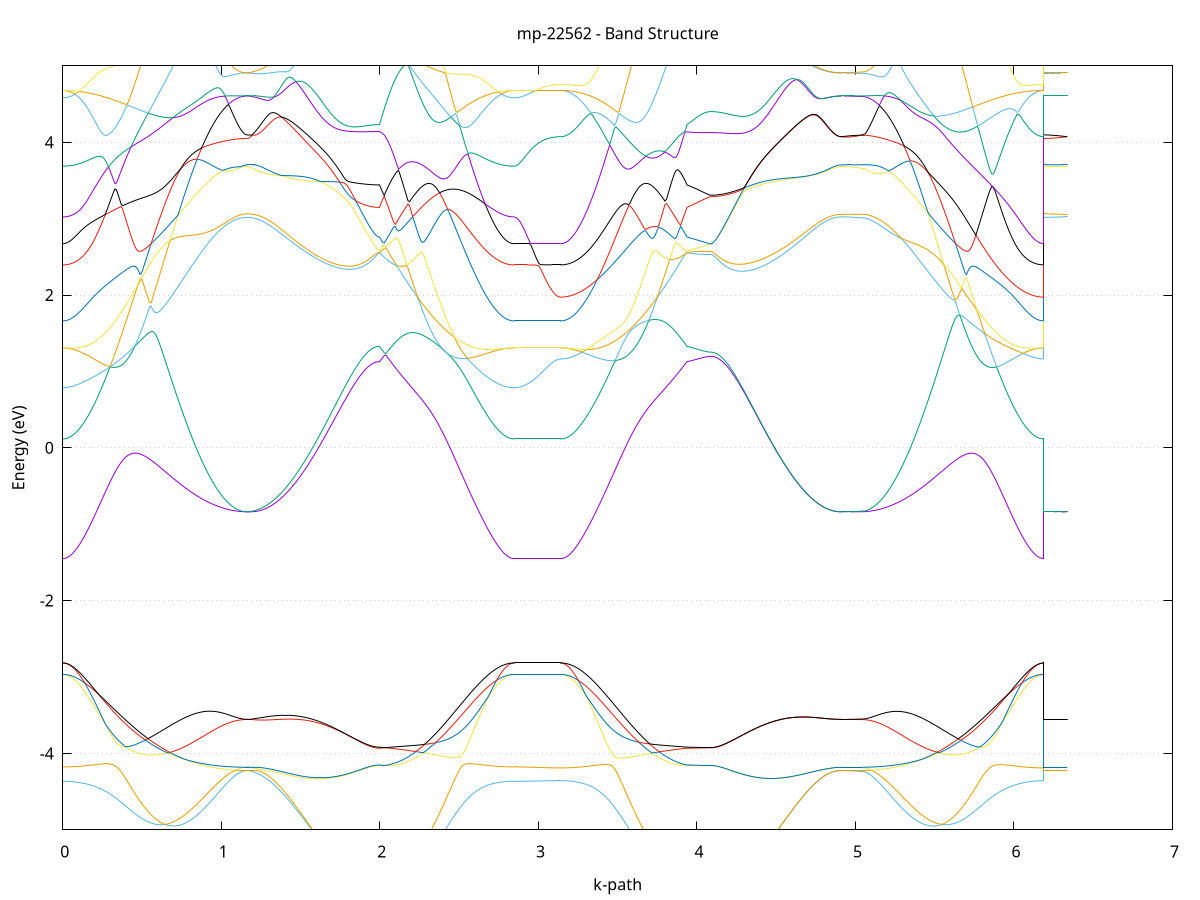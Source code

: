 set title 'mp-22562 - Band Structure'
set xlabel 'k-path'
set ylabel 'Energy (eV)'
set grid y
set yrange [-5:5]
set terminal png size 800,600
set output 'mp-22562_bands_gnuplot.png'
plot '-' using 1:2 with lines notitle, '-' using 1:2 with lines notitle, '-' using 1:2 with lines notitle, '-' using 1:2 with lines notitle, '-' using 1:2 with lines notitle, '-' using 1:2 with lines notitle, '-' using 1:2 with lines notitle, '-' using 1:2 with lines notitle, '-' using 1:2 with lines notitle, '-' using 1:2 with lines notitle, '-' using 1:2 with lines notitle, '-' using 1:2 with lines notitle, '-' using 1:2 with lines notitle, '-' using 1:2 with lines notitle, '-' using 1:2 with lines notitle, '-' using 1:2 with lines notitle, '-' using 1:2 with lines notitle, '-' using 1:2 with lines notitle, '-' using 1:2 with lines notitle, '-' using 1:2 with lines notitle, '-' using 1:2 with lines notitle, '-' using 1:2 with lines notitle, '-' using 1:2 with lines notitle, '-' using 1:2 with lines notitle, '-' using 1:2 with lines notitle, '-' using 1:2 with lines notitle, '-' using 1:2 with lines notitle, '-' using 1:2 with lines notitle, '-' using 1:2 with lines notitle, '-' using 1:2 with lines notitle, '-' using 1:2 with lines notitle, '-' using 1:2 with lines notitle, '-' using 1:2 with lines notitle, '-' using 1:2 with lines notitle, '-' using 1:2 with lines notitle, '-' using 1:2 with lines notitle, '-' using 1:2 with lines notitle, '-' using 1:2 with lines notitle, '-' using 1:2 with lines notitle, '-' using 1:2 with lines notitle, '-' using 1:2 with lines notitle, '-' using 1:2 with lines notitle, '-' using 1:2 with lines notitle, '-' using 1:2 with lines notitle, '-' using 1:2 with lines notitle, '-' using 1:2 with lines notitle, '-' using 1:2 with lines notitle, '-' using 1:2 with lines notitle, '-' using 1:2 with lines notitle, '-' using 1:2 with lines notitle, '-' using 1:2 with lines notitle, '-' using 1:2 with lines notitle, '-' using 1:2 with lines notitle, '-' using 1:2 with lines notitle, '-' using 1:2 with lines notitle, '-' using 1:2 with lines notitle, '-' using 1:2 with lines notitle, '-' using 1:2 with lines notitle, '-' using 1:2 with lines notitle, '-' using 1:2 with lines notitle, '-' using 1:2 with lines notitle, '-' using 1:2 with lines notitle, '-' using 1:2 with lines notitle, '-' using 1:2 with lines notitle
0.000000 -42.744836
0.009947 -42.744836
0.019894 -42.744836
0.029841 -42.744736
0.039789 -42.744736
0.049736 -42.744636
0.059683 -42.744536
0.069630 -42.744436
0.079577 -42.744236
0.089524 -42.744136
0.099472 -42.743936
0.109419 -42.743736
0.119366 -42.743536
0.129313 -42.743336
0.139260 -42.743036
0.149207 -42.742736
0.159155 -42.742536
0.169102 -42.742236
0.179049 -42.741936
0.188996 -42.741536
0.198943 -42.741236
0.208890 -42.740836
0.218838 -42.740436
0.228785 -42.740036
0.238732 -42.739636
0.248679 -42.739236
0.258626 -42.738836
0.268573 -42.738336
0.278521 -42.737936
0.288468 -42.737436
0.298415 -42.736936
0.308362 -42.736436
0.318309 -42.735936
0.328256 -42.735336
0.338204 -42.734836
0.348151 -42.734336
0.358098 -42.733736
0.368045 -42.733136
0.377992 -42.732536
0.387939 -42.732036
0.397887 -42.731336
0.407834 -42.730736
0.417781 -42.730136
0.427728 -42.729536
0.437675 -42.728936
0.447622 -42.728236
0.457570 -42.727636
0.467517 -42.726936
0.477464 -42.726336
0.487411 -42.725636
0.497358 -42.724936
0.507305 -42.724336
0.517253 -42.723636
0.527200 -42.722936
0.537147 -42.722236
0.547094 -42.721636
0.557041 -42.720936
0.566988 -42.720236
0.576936 -42.719536
0.586883 -42.718836
0.596830 -42.718136
0.606777 -42.717436
0.616724 -42.716836
0.626671 -42.716136
0.636618 -42.715436
0.646566 -42.714736
0.656513 -42.714136
0.666460 -42.713436
0.676407 -42.712736
0.686354 -42.712136
0.696301 -42.711436
0.706249 -42.710836
0.716196 -42.710136
0.726143 -42.709536
0.736090 -42.708936
0.746037 -42.708236
0.755984 -42.707636
0.765932 -42.707036
0.775879 -42.706436
0.785826 -42.705836
0.795773 -42.705336
0.805720 -42.704736
0.815667 -42.704136
0.825615 -42.703636
0.835562 -42.703136
0.845509 -42.702536
0.855456 -42.702036
0.865403 -42.701536
0.875350 -42.701136
0.885298 -42.700636
0.895245 -42.700136
0.905192 -42.699736
0.915139 -42.699336
0.925086 -42.698836
0.935033 -42.698436
0.944981 -42.698136
0.954928 -42.697736
0.964875 -42.697336
0.974822 -42.697036
0.984769 -42.696736
0.994716 -42.696436
1.004664 -42.696136
1.014611 -42.695836
1.024558 -42.695536
1.034505 -42.695336
1.044452 -42.695136
1.054399 -42.694936
1.064347 -42.694736
1.074294 -42.694536
1.084241 -42.694436
1.094188 -42.694236
1.104135 -42.694136
1.114082 -42.694036
1.124030 -42.693936
1.133977 -42.693936
1.143924 -42.693836
1.153871 -42.693836
1.163818 -42.693836
1.163818 -42.693836
1.173121 -42.693836
1.182423 -42.693836
1.191726 -42.693836
1.201028 -42.693936
1.201028 -42.693936
1.210986 -42.693936
1.220944 -42.694036
1.230902 -42.694136
1.240860 -42.694236
1.250818 -42.694236
1.260776 -42.694336
1.270734 -42.694436
1.280691 -42.694536
1.290649 -42.694736
1.300607 -42.694836
1.310565 -42.694936
1.320523 -42.695036
1.330481 -42.695236
1.340439 -42.695336
1.350397 -42.695536
1.360355 -42.695636
1.370313 -42.695836
1.380270 -42.696036
1.390228 -42.696236
1.400186 -42.696436
1.410144 -42.696536
1.420102 -42.696736
1.430060 -42.696936
1.440018 -42.697136
1.449976 -42.697436
1.459934 -42.697636
1.469892 -42.697836
1.479850 -42.698036
1.489807 -42.698236
1.499765 -42.698436
1.509723 -42.698736
1.519681 -42.698936
1.529639 -42.699136
1.539597 -42.699436
1.549555 -42.699636
1.559513 -42.699836
1.569471 -42.700136
1.579429 -42.700336
1.589386 -42.700536
1.599344 -42.700836
1.609302 -42.701036
1.619260 -42.701236
1.629218 -42.701536
1.639176 -42.701736
1.649134 -42.701936
1.659092 -42.702136
1.669050 -42.702436
1.679008 -42.702636
1.688965 -42.702836
1.698923 -42.703036
1.708881 -42.703236
1.718839 -42.703436
1.728797 -42.703636
1.738755 -42.703836
1.748713 -42.704036
1.758671 -42.704236
1.768629 -42.704436
1.778587 -42.704536
1.788545 -42.704736
1.798502 -42.704936
1.808460 -42.705036
1.818418 -42.705236
1.828376 -42.705336
1.838334 -42.705436
1.848292 -42.705636
1.858250 -42.705736
1.868208 -42.705836
1.878166 -42.705936
1.888124 -42.706036
1.898081 -42.706136
1.908039 -42.706236
1.917997 -42.706236
1.927955 -42.706336
1.937913 -42.706436
1.947871 -42.706436
1.957829 -42.706436
1.967787 -42.706536
1.977745 -42.706536
1.987703 -42.706536
1.997660 -42.706536
1.997660 -42.706536
2.007652 -42.706036
2.017643 -42.705436
2.027634 -42.705336
2.037625 -42.705836
2.047617 -42.706436
2.057608 -42.706936
2.067599 -42.707536
2.077590 -42.708136
2.087582 -42.708636
2.097573 -42.709236
2.107564 -42.709836
2.117555 -42.710436
2.127547 -42.711036
2.137538 -42.711636
2.147529 -42.712236
2.157520 -42.712936
2.167512 -42.713536
2.177503 -42.714136
2.187494 -42.714736
2.197485 -42.715436
2.207476 -42.716036
2.217468 -42.716736
2.227459 -42.717336
2.237450 -42.718036
2.247441 -42.718636
2.257433 -42.719336
2.267424 -42.719936
2.277415 -42.720636
2.287406 -42.721336
2.297398 -42.721936
2.307389 -42.722636
2.317380 -42.723236
2.327371 -42.723936
2.337363 -42.724536
2.347354 -42.725236
2.357345 -42.725836
2.367336 -42.726536
2.377328 -42.727136
2.387319 -42.727736
2.397310 -42.728436
2.407301 -42.729036
2.417292 -42.729636
2.427284 -42.730236
2.437275 -42.730836
2.447266 -42.731436
2.457257 -42.732036
2.467249 -42.732636
2.477240 -42.733236
2.487231 -42.733736
2.497222 -42.734336
2.507214 -42.734836
2.517205 -42.735436
2.527196 -42.735936
2.537187 -42.736436
2.547179 -42.736936
2.557170 -42.737436
2.567161 -42.737936
2.577152 -42.738336
2.587144 -42.738836
2.597135 -42.739236
2.607126 -42.739636
2.617117 -42.740036
2.627109 -42.740436
2.637100 -42.740836
2.647091 -42.741236
2.657082 -42.741536
2.667073 -42.741836
2.677065 -42.742236
2.687056 -42.742436
2.697047 -42.742736
2.707038 -42.743036
2.717030 -42.743236
2.727021 -42.743536
2.737012 -42.743736
2.747003 -42.743936
2.756995 -42.744136
2.766986 -42.744236
2.776977 -42.744336
2.786968 -42.744536
2.796960 -42.744636
2.806951 -42.744736
2.816942 -42.744736
2.826933 -42.744836
2.836924 -42.744836
2.846916 -42.744836
2.846916 -42.744836
2.856726 -42.744836
2.866536 -42.744836
2.876346 -42.744836
2.886155 -42.744836
2.895965 -42.744836
2.905775 -42.744836
2.915585 -42.744836
2.925395 -42.744836
2.935205 -42.744836
2.945015 -42.744836
2.954825 -42.744836
2.964635 -42.744836
2.974445 -42.744836
2.984255 -42.744836
2.994065 -42.744836
3.003875 -42.744836
3.013685 -42.744836
3.023495 -42.744836
3.033305 -42.744836
3.043115 -42.744836
3.052924 -42.744836
3.062734 -42.744836
3.072544 -42.744836
3.082354 -42.744836
3.092164 -42.744836
3.101974 -42.744836
3.111784 -42.744836
3.121594 -42.744836
3.131404 -42.744836
3.141214 -42.744836
3.141214 -42.744836
3.151172 -42.744836
3.161130 -42.744836
3.171088 -42.744736
3.181046 -42.744736
3.191003 -42.744636
3.200961 -42.744536
3.210919 -42.744436
3.220877 -42.744236
3.230835 -42.744136
3.240793 -42.743936
3.250751 -42.743736
3.260709 -42.743536
3.270667 -42.743336
3.280625 -42.743036
3.290583 -42.742736
3.300540 -42.742536
3.310498 -42.742236
3.320456 -42.741936
3.330414 -42.741536
3.340372 -42.741236
3.350330 -42.740836
3.360288 -42.740536
3.370246 -42.740136
3.380204 -42.739736
3.390162 -42.739236
3.400119 -42.738836
3.410077 -42.738436
3.420035 -42.737936
3.429993 -42.737436
3.439951 -42.736936
3.449909 -42.736436
3.459867 -42.735936
3.469825 -42.735436
3.479783 -42.734936
3.489741 -42.734336
3.499699 -42.733836
3.509656 -42.733236
3.519614 -42.732736
3.529572 -42.732136
3.539530 -42.731536
3.549488 -42.730936
3.559446 -42.730336
3.569404 -42.729736
3.579362 -42.729136
3.589320 -42.728536
3.599278 -42.727836
3.609235 -42.727236
3.619193 -42.726636
3.629151 -42.725936
3.639109 -42.725336
3.649067 -42.724636
3.659025 -42.724036
3.668983 -42.723336
3.678941 -42.722736
3.688899 -42.722036
3.698857 -42.721436
3.708814 -42.720736
3.718772 -42.720136
3.728730 -42.719436
3.738688 -42.718836
3.748646 -42.718136
3.758604 -42.717536
3.768562 -42.716836
3.778520 -42.716236
3.788478 -42.715536
3.798436 -42.714936
3.808393 -42.714336
3.818351 -42.713636
3.828309 -42.713036
3.838267 -42.712436
3.848225 -42.711836
3.858183 -42.711236
3.868141 -42.710536
3.878099 -42.710036
3.888057 -42.709436
3.898015 -42.708836
3.907973 -42.708236
3.917930 -42.707636
3.927888 -42.707136
3.937846 -42.706536
3.937846 -42.706536
3.947812 -42.706436
3.957777 -42.706336
3.967743 -42.706236
3.977708 -42.706136
3.987674 -42.706036
3.997639 -42.705936
4.007605 -42.705836
4.017570 -42.705736
4.027536 -42.705736
4.037502 -42.705636
4.047467 -42.705536
4.057433 -42.705436
4.067398 -42.705336
4.077364 -42.705236
4.087329 -42.705136
4.087329 -42.705136
4.097244 -42.705136
4.107159 -42.705136
4.117074 -42.705136
4.126989 -42.705036
4.136904 -42.705036
4.146819 -42.704936
4.156734 -42.704936
4.166649 -42.704836
4.176564 -42.704836
4.186479 -42.704736
4.196394 -42.704636
4.206309 -42.704536
4.216224 -42.704436
4.226139 -42.704336
4.236054 -42.704236
4.245969 -42.704136
4.255884 -42.704036
4.265799 -42.703836
4.275714 -42.703736
4.285629 -42.703536
4.295544 -42.703436
4.305459 -42.703236
4.315374 -42.703136
4.325289 -42.702936
4.335204 -42.702736
4.345119 -42.702636
4.355034 -42.702436
4.364949 -42.702236
4.374864 -42.702036
4.384779 -42.701836
4.394694 -42.701636
4.404609 -42.701436
4.414524 -42.701236
4.424439 -42.701036
4.434354 -42.700836
4.444269 -42.700636
4.454184 -42.700436
4.464099 -42.700236
4.474014 -42.700036
4.483929 -42.699836
4.493844 -42.699536
4.503759 -42.699336
4.513674 -42.699136
4.523589 -42.698936
4.533504 -42.698736
4.543419 -42.698536
4.553334 -42.698336
4.563248 -42.698136
4.573163 -42.697936
4.583078 -42.697636
4.592993 -42.697436
4.602908 -42.697236
4.612823 -42.697036
4.622738 -42.696936
4.632653 -42.696736
4.642568 -42.696536
4.652483 -42.696336
4.662398 -42.696136
4.672313 -42.696036
4.682228 -42.695836
4.692143 -42.695636
4.702058 -42.695536
4.711973 -42.695336
4.721888 -42.695236
4.731803 -42.695036
4.741718 -42.694936
4.751633 -42.694836
4.761548 -42.694736
4.771463 -42.694536
4.781378 -42.694436
4.791293 -42.694336
4.801208 -42.694336
4.811123 -42.694236
4.821038 -42.694136
4.830953 -42.694036
4.840868 -42.694036
4.850783 -42.693936
4.860698 -42.693936
4.870613 -42.693836
4.880528 -42.693836
4.890443 -42.693836
4.900358 -42.693836
4.910273 -42.693836
4.910273 -42.693836
4.919759 -42.693836
4.929246 -42.693836
4.938732 -42.693836
4.948218 -42.693836
4.957704 -42.693836
4.967191 -42.693836
4.976677 -42.693836
4.986163 -42.693836
4.995650 -42.693836
5.005136 -42.693836
5.014622 -42.693836
5.024109 -42.693836
5.033595 -42.693936
5.043081 -42.693936
5.052568 -42.693936
5.062054 -42.693936
5.062054 -42.693936
5.072024 -42.694036
5.081994 -42.694136
5.091964 -42.694236
5.101934 -42.694336
5.111904 -42.694536
5.121874 -42.694636
5.131844 -42.694836
5.141814 -42.695036
5.151784 -42.695236
5.161754 -42.695536
5.171724 -42.695736
5.181694 -42.696036
5.191664 -42.696336
5.201634 -42.696636
5.211604 -42.696936
5.221574 -42.697336
5.231544 -42.697636
5.241514 -42.698036
5.251484 -42.698436
5.261454 -42.698836
5.271424 -42.699236
5.281394 -42.699636
5.291364 -42.700036
5.301333 -42.700536
5.311303 -42.701036
5.321273 -42.701436
5.331243 -42.701936
5.341213 -42.702436
5.351183 -42.703036
5.361153 -42.703536
5.371123 -42.704036
5.381093 -42.704636
5.391063 -42.705236
5.401033 -42.705736
5.411003 -42.706336
5.420973 -42.706936
5.430943 -42.707536
5.440913 -42.708136
5.450883 -42.708836
5.460853 -42.709436
5.470823 -42.710036
5.480793 -42.710736
5.490763 -42.711336
5.500733 -42.712036
5.510703 -42.712636
5.520673 -42.713336
5.530643 -42.714036
5.540613 -42.714636
5.550583 -42.715336
5.560553 -42.716036
5.570523 -42.716736
5.580493 -42.717436
5.590463 -42.718036
5.600433 -42.718736
5.610403 -42.719436
5.620373 -42.720136
5.630343 -42.720836
5.640313 -42.721536
5.650283 -42.722236
5.660253 -42.722836
5.670223 -42.723536
5.680193 -42.724236
5.690163 -42.724936
5.700133 -42.725536
5.710103 -42.726236
5.720073 -42.726936
5.730043 -42.727536
5.740013 -42.728236
5.749983 -42.728836
5.759953 -42.729436
5.769923 -42.730136
5.779893 -42.730736
5.789863 -42.731336
5.799833 -42.731936
5.809803 -42.732536
5.819773 -42.733136
5.829743 -42.733636
5.839713 -42.734236
5.849683 -42.734836
5.859653 -42.735336
5.869623 -42.735836
5.879593 -42.736436
5.889563 -42.736936
5.899533 -42.737436
5.909502 -42.737836
5.919472 -42.738336
5.929442 -42.738836
5.939412 -42.739236
5.949382 -42.739636
5.959352 -42.740036
5.969322 -42.740436
5.979292 -42.740836
5.989262 -42.741236
5.999232 -42.741536
6.009202 -42.741836
6.019172 -42.742236
6.029142 -42.742536
6.039112 -42.742736
6.049082 -42.743036
6.059052 -42.743236
6.069022 -42.743536
6.078992 -42.743736
6.088962 -42.743936
6.098932 -42.744136
6.108902 -42.744236
6.118872 -42.744436
6.128842 -42.744536
6.138812 -42.744636
6.148782 -42.744736
6.158752 -42.744736
6.168722 -42.744836
6.178692 -42.744836
6.188662 -42.744836
6.188662 -42.693836
6.198472 -42.693836
6.208282 -42.693836
6.218092 -42.693836
6.227902 -42.693836
6.237712 -42.693836
6.247522 -42.693836
6.257332 -42.693836
6.267142 -42.693836
6.276952 -42.693836
6.286761 -42.693836
6.296571 -42.693836
6.306381 -42.693836
6.316191 -42.693836
6.326001 -42.693836
6.335811 -42.693836
e
0.000000 -42.689536
0.009947 -42.689536
0.019894 -42.689536
0.029841 -42.689536
0.039789 -42.689536
0.049736 -42.689536
0.059683 -42.689536
0.069630 -42.689536
0.079577 -42.689536
0.089524 -42.689536
0.099472 -42.689636
0.109419 -42.689636
0.119366 -42.689636
0.129313 -42.689636
0.139260 -42.689636
0.149207 -42.689636
0.159155 -42.689736
0.169102 -42.689736
0.179049 -42.689736
0.188996 -42.689736
0.198943 -42.689736
0.208890 -42.689836
0.218838 -42.689836
0.228785 -42.689836
0.238732 -42.689836
0.248679 -42.689936
0.258626 -42.689936
0.268573 -42.689936
0.278521 -42.690036
0.288468 -42.690036
0.298415 -42.690036
0.308362 -42.690136
0.318309 -42.690136
0.328256 -42.690236
0.338204 -42.690236
0.348151 -42.690236
0.358098 -42.690336
0.368045 -42.690336
0.377992 -42.690436
0.387939 -42.690436
0.397887 -42.690436
0.407834 -42.690536
0.417781 -42.690536
0.427728 -42.690636
0.437675 -42.690636
0.447622 -42.690736
0.457570 -42.690736
0.467517 -42.690836
0.477464 -42.690836
0.487411 -42.690936
0.497358 -42.690936
0.507305 -42.691036
0.517253 -42.691136
0.527200 -42.691136
0.537147 -42.691236
0.547094 -42.691236
0.557041 -42.691336
0.566988 -42.691336
0.576936 -42.691436
0.586883 -42.691436
0.596830 -42.691536
0.606777 -42.691636
0.616724 -42.691636
0.626671 -42.691736
0.636618 -42.691736
0.646566 -42.691836
0.656513 -42.691836
0.666460 -42.691936
0.676407 -42.692036
0.686354 -42.692036
0.696301 -42.692136
0.706249 -42.692136
0.716196 -42.692236
0.726143 -42.692336
0.736090 -42.692336
0.746037 -42.692436
0.755984 -42.692436
0.765932 -42.692536
0.775879 -42.692536
0.785826 -42.692636
0.795773 -42.692636
0.805720 -42.692736
0.815667 -42.692836
0.825615 -42.692836
0.835562 -42.692936
0.845509 -42.692936
0.855456 -42.693036
0.865403 -42.693036
0.875350 -42.693036
0.885298 -42.693136
0.895245 -42.693136
0.905192 -42.693236
0.915139 -42.693236
0.925086 -42.693336
0.935033 -42.693336
0.944981 -42.693336
0.954928 -42.693436
0.964875 -42.693436
0.974822 -42.693436
0.984769 -42.693536
0.994716 -42.693536
1.004664 -42.693536
1.014611 -42.693636
1.024558 -42.693636
1.034505 -42.693636
1.044452 -42.693636
1.054399 -42.693736
1.064347 -42.693736
1.074294 -42.693736
1.084241 -42.693736
1.094188 -42.693736
1.104135 -42.693736
1.114082 -42.693736
1.124030 -42.693836
1.133977 -42.693836
1.143924 -42.693836
1.153871 -42.693836
1.163818 -42.693836
1.163818 -42.693836
1.173121 -42.693836
1.182423 -42.693836
1.191726 -42.693836
1.201028 -42.693836
1.201028 -42.693836
1.210986 -42.693836
1.220944 -42.693836
1.230902 -42.693836
1.240860 -42.693836
1.250818 -42.693836
1.260776 -42.693936
1.270734 -42.693936
1.280691 -42.694036
1.290649 -42.694036
1.300607 -42.694136
1.310565 -42.694236
1.320523 -42.694336
1.330481 -42.694436
1.340439 -42.694536
1.350397 -42.694636
1.360355 -42.694736
1.370313 -42.694836
1.380270 -42.694936
1.390228 -42.695136
1.400186 -42.695236
1.410144 -42.695336
1.420102 -42.695536
1.430060 -42.695636
1.440018 -42.695836
1.449976 -42.696036
1.459934 -42.696136
1.469892 -42.696336
1.479850 -42.696536
1.489807 -42.696636
1.499765 -42.696836
1.509723 -42.697036
1.519681 -42.697236
1.529639 -42.697436
1.539597 -42.697636
1.549555 -42.697836
1.559513 -42.698036
1.569471 -42.698136
1.579429 -42.698336
1.589386 -42.698536
1.599344 -42.698736
1.609302 -42.698936
1.619260 -42.699136
1.629218 -42.699336
1.639176 -42.699536
1.649134 -42.699736
1.659092 -42.699936
1.669050 -42.700136
1.679008 -42.700336
1.688965 -42.700536
1.698923 -42.700736
1.708881 -42.700836
1.718839 -42.701036
1.728797 -42.701236
1.738755 -42.701436
1.748713 -42.701536
1.758671 -42.701736
1.768629 -42.701836
1.778587 -42.702036
1.788545 -42.702136
1.798502 -42.702336
1.808460 -42.702436
1.818418 -42.702536
1.828376 -42.702736
1.838334 -42.702836
1.848292 -42.702936
1.858250 -42.703036
1.868208 -42.703136
1.878166 -42.703236
1.888124 -42.703336
1.898081 -42.703336
1.908039 -42.703436
1.917997 -42.703536
1.927955 -42.703536
1.937913 -42.703636
1.947871 -42.703636
1.957829 -42.703736
1.967787 -42.703736
1.977745 -42.703736
1.987703 -42.703736
1.997660 -42.703736
1.997660 -42.703736
2.007652 -42.704236
2.017643 -42.704836
2.027634 -42.704936
2.037625 -42.704436
2.047617 -42.703936
2.057608 -42.703436
2.067599 -42.702936
2.077590 -42.702436
2.087582 -42.701936
2.097573 -42.701436
2.107564 -42.701036
2.117555 -42.700536
2.127547 -42.700136
2.137538 -42.699736
2.147529 -42.699336
2.157520 -42.698936
2.167512 -42.698536
2.177503 -42.698136
2.187494 -42.697736
2.197485 -42.697336
2.207476 -42.697036
2.217468 -42.696736
2.227459 -42.696336
2.237450 -42.696036
2.247441 -42.695736
2.257433 -42.695436
2.267424 -42.695136
2.277415 -42.694836
2.287406 -42.694536
2.297398 -42.694336
2.307389 -42.694036
2.317380 -42.693836
2.327371 -42.693536
2.337363 -42.693336
2.347354 -42.693136
2.357345 -42.692936
2.367336 -42.692736
2.377328 -42.692536
2.387319 -42.692336
2.397310 -42.692136
2.407301 -42.692036
2.417292 -42.691836
2.427284 -42.691736
2.437275 -42.691536
2.447266 -42.691436
2.457257 -42.691236
2.467249 -42.691136
2.477240 -42.691036
2.487231 -42.690936
2.497222 -42.690836
2.507214 -42.690736
2.517205 -42.690636
2.527196 -42.690536
2.537187 -42.690436
2.547179 -42.690336
2.557170 -42.690336
2.567161 -42.690236
2.577152 -42.690136
2.587144 -42.690136
2.597135 -42.690036
2.607126 -42.690036
2.617117 -42.689936
2.627109 -42.689936
2.637100 -42.689836
2.647091 -42.689836
2.657082 -42.689836
2.667073 -42.689736
2.677065 -42.689736
2.687056 -42.689736
2.697047 -42.689736
2.707038 -42.689636
2.717030 -42.689636
2.727021 -42.689636
2.737012 -42.689636
2.747003 -42.689636
2.756995 -42.689536
2.766986 -42.689536
2.776977 -42.689536
2.786968 -42.689536
2.796960 -42.689536
2.806951 -42.689536
2.816942 -42.689536
2.826933 -42.689536
2.836924 -42.689536
2.846916 -42.689536
2.846916 -42.689536
2.856726 -42.689536
2.866536 -42.689536
2.876346 -42.689536
2.886155 -42.689536
2.895965 -42.689536
2.905775 -42.689536
2.915585 -42.689536
2.925395 -42.689536
2.935205 -42.689536
2.945015 -42.689536
2.954825 -42.689536
2.964635 -42.689536
2.974445 -42.689536
2.984255 -42.689536
2.994065 -42.689536
3.003875 -42.689536
3.013685 -42.689536
3.023495 -42.689536
3.033305 -42.689536
3.043115 -42.689536
3.052924 -42.689536
3.062734 -42.689536
3.072544 -42.689536
3.082354 -42.689536
3.092164 -42.689536
3.101974 -42.689536
3.111784 -42.689536
3.121594 -42.689536
3.131404 -42.689536
3.141214 -42.689536
3.141214 -42.689536
3.151172 -42.689536
3.161130 -42.689536
3.171088 -42.689536
3.181046 -42.689536
3.191003 -42.689536
3.200961 -42.689536
3.210919 -42.689536
3.220877 -42.689536
3.230835 -42.689536
3.240793 -42.689636
3.250751 -42.689636
3.260709 -42.689636
3.270667 -42.689636
3.280625 -42.689636
3.290583 -42.689736
3.300540 -42.689736
3.310498 -42.689736
3.320456 -42.689736
3.330414 -42.689836
3.340372 -42.689836
3.350330 -42.689836
3.360288 -42.689936
3.370246 -42.689936
3.380204 -42.690036
3.390162 -42.690036
3.400119 -42.690136
3.410077 -42.690136
3.420035 -42.690236
3.429993 -42.690336
3.439951 -42.690336
3.449909 -42.690436
3.459867 -42.690536
3.469825 -42.690636
3.479783 -42.690736
3.489741 -42.690836
3.499699 -42.690936
3.509656 -42.691036
3.519614 -42.691136
3.529572 -42.691236
3.539530 -42.691436
3.549488 -42.691536
3.559446 -42.691636
3.569404 -42.691836
3.579362 -42.691936
3.589320 -42.692136
3.599278 -42.692336
3.609235 -42.692536
3.619193 -42.692736
3.629151 -42.692936
3.639109 -42.693136
3.649067 -42.693336
3.659025 -42.693536
3.668983 -42.693736
3.678941 -42.694036
3.688899 -42.694236
3.698857 -42.694536
3.708814 -42.694836
3.718772 -42.695036
3.728730 -42.695336
3.738688 -42.695636
3.748646 -42.695936
3.758604 -42.696336
3.768562 -42.696636
3.778520 -42.696936
3.788478 -42.697336
3.798436 -42.697636
3.808393 -42.698036
3.818351 -42.698436
3.828309 -42.698836
3.838267 -42.699236
3.848225 -42.699636
3.858183 -42.700036
3.868141 -42.700436
3.878099 -42.700936
3.888057 -42.701336
3.898015 -42.701836
3.907973 -42.702336
3.917930 -42.702736
3.927888 -42.703236
3.937846 -42.703736
3.937846 -42.703736
3.947812 -42.703836
3.957777 -42.703936
3.967743 -42.704036
3.977708 -42.704136
3.987674 -42.704236
3.997639 -42.704336
4.007605 -42.704436
4.017570 -42.704436
4.027536 -42.704536
4.037502 -42.704636
4.047467 -42.704736
4.057433 -42.704836
4.067398 -42.704936
4.077364 -42.705036
4.087329 -42.705136
4.087329 -42.705136
4.097244 -42.705136
4.107159 -42.705136
4.117074 -42.705136
4.126989 -42.705036
4.136904 -42.705036
4.146819 -42.704936
4.156734 -42.704936
4.166649 -42.704836
4.176564 -42.704836
4.186479 -42.704736
4.196394 -42.704636
4.206309 -42.704536
4.216224 -42.704436
4.226139 -42.704336
4.236054 -42.704236
4.245969 -42.704136
4.255884 -42.704036
4.265799 -42.703836
4.275714 -42.703736
4.285629 -42.703536
4.295544 -42.703436
4.305459 -42.703236
4.315374 -42.703136
4.325289 -42.702936
4.335204 -42.702736
4.345119 -42.702636
4.355034 -42.702436
4.364949 -42.702236
4.374864 -42.702036
4.384779 -42.701836
4.394694 -42.701636
4.404609 -42.701436
4.414524 -42.701236
4.424439 -42.701036
4.434354 -42.700836
4.444269 -42.700636
4.454184 -42.700436
4.464099 -42.700236
4.474014 -42.700036
4.483929 -42.699836
4.493844 -42.699536
4.503759 -42.699336
4.513674 -42.699136
4.523589 -42.698936
4.533504 -42.698736
4.543419 -42.698536
4.553334 -42.698336
4.563248 -42.698136
4.573163 -42.697836
4.583078 -42.697636
4.592993 -42.697436
4.602908 -42.697236
4.612823 -42.697036
4.622738 -42.696936
4.632653 -42.696736
4.642568 -42.696536
4.652483 -42.696336
4.662398 -42.696136
4.672313 -42.696036
4.682228 -42.695836
4.692143 -42.695636
4.702058 -42.695536
4.711973 -42.695336
4.721888 -42.695236
4.731803 -42.695036
4.741718 -42.694936
4.751633 -42.694836
4.761548 -42.694736
4.771463 -42.694536
4.781378 -42.694436
4.791293 -42.694336
4.801208 -42.694336
4.811123 -42.694236
4.821038 -42.694136
4.830953 -42.694036
4.840868 -42.694036
4.850783 -42.693936
4.860698 -42.693936
4.870613 -42.693836
4.880528 -42.693836
4.890443 -42.693836
4.900358 -42.693836
4.910273 -42.693836
4.910273 -42.693836
4.919759 -42.693836
4.929246 -42.693836
4.938732 -42.693836
4.948218 -42.693836
4.957704 -42.693836
4.967191 -42.693836
4.976677 -42.693836
4.986163 -42.693836
4.995650 -42.693836
5.005136 -42.693836
5.014622 -42.693836
5.024109 -42.693836
5.033595 -42.693836
5.043081 -42.693836
5.052568 -42.693836
5.062054 -42.693836
5.062054 -42.693836
5.072024 -42.693836
5.081994 -42.693736
5.091964 -42.693736
5.101934 -42.693736
5.111904 -42.693736
5.121874 -42.693736
5.131844 -42.693736
5.141814 -42.693636
5.151784 -42.693636
5.161754 -42.693636
5.171724 -42.693636
5.181694 -42.693536
5.191664 -42.693536
5.201634 -42.693536
5.211604 -42.693536
5.221574 -42.693436
5.231544 -42.693436
5.241514 -42.693336
5.251484 -42.693336
5.261454 -42.693336
5.271424 -42.693236
5.281394 -42.693236
5.291364 -42.693136
5.301333 -42.693136
5.311303 -42.693136
5.321273 -42.693036
5.331243 -42.693036
5.341213 -42.692936
5.351183 -42.692936
5.361153 -42.692836
5.371123 -42.692836
5.381093 -42.692736
5.391063 -42.692736
5.401033 -42.692636
5.411003 -42.692536
5.420973 -42.692536
5.430943 -42.692436
5.440913 -42.692436
5.450883 -42.692336
5.460853 -42.692336
5.470823 -42.692236
5.480793 -42.692236
5.490763 -42.692136
5.500733 -42.692036
5.510703 -42.692036
5.520673 -42.691936
5.530643 -42.691936
5.540613 -42.691836
5.550583 -42.691736
5.560553 -42.691736
5.570523 -42.691636
5.580493 -42.691636
5.590463 -42.691536
5.600433 -42.691536
5.610403 -42.691436
5.620373 -42.691336
5.630343 -42.691336
5.640313 -42.691236
5.650283 -42.691236
5.660253 -42.691136
5.670223 -42.691136
5.680193 -42.691036
5.690163 -42.690936
5.700133 -42.690936
5.710103 -42.690836
5.720073 -42.690836
5.730043 -42.690736
5.740013 -42.690736
5.749983 -42.690636
5.759953 -42.690636
5.769923 -42.690536
5.779893 -42.690536
5.789863 -42.690536
5.799833 -42.690436
5.809803 -42.690436
5.819773 -42.690336
5.829743 -42.690336
5.839713 -42.690236
5.849683 -42.690236
5.859653 -42.690236
5.869623 -42.690136
5.879593 -42.690136
5.889563 -42.690036
5.899533 -42.690036
5.909502 -42.690036
5.919472 -42.689936
5.929442 -42.689936
5.939412 -42.689936
5.949382 -42.689836
5.959352 -42.689836
5.969322 -42.689836
5.979292 -42.689836
5.989262 -42.689736
5.999232 -42.689736
6.009202 -42.689736
6.019172 -42.689736
6.029142 -42.689736
6.039112 -42.689636
6.049082 -42.689636
6.059052 -42.689636
6.069022 -42.689636
6.078992 -42.689636
6.088962 -42.689636
6.098932 -42.689536
6.108902 -42.689536
6.118872 -42.689536
6.128842 -42.689536
6.138812 -42.689536
6.148782 -42.689536
6.158752 -42.689536
6.168722 -42.689536
6.178692 -42.689536
6.188662 -42.689536
6.188662 -42.693836
6.198472 -42.693836
6.208282 -42.693836
6.218092 -42.693836
6.227902 -42.693836
6.237712 -42.693836
6.247522 -42.693836
6.257332 -42.693836
6.267142 -42.693836
6.276952 -42.693836
6.286761 -42.693836
6.296571 -42.693836
6.306381 -42.693836
6.316191 -42.693836
6.326001 -42.693836
6.335811 -42.693836
e
0.000000 -23.054036
0.009947 -23.054036
0.019894 -23.054036
0.029841 -23.054036
0.039789 -23.053936
0.049736 -23.053936
0.059683 -23.053836
0.069630 -23.053836
0.079577 -23.053736
0.089524 -23.053736
0.099472 -23.053636
0.109419 -23.053536
0.119366 -23.053436
0.129313 -23.053336
0.139260 -23.053336
0.149207 -23.053236
0.159155 -23.053136
0.169102 -23.053036
0.179049 -23.052936
0.188996 -23.052836
0.198943 -23.052736
0.208890 -23.052636
0.218838 -23.052536
0.228785 -23.052436
0.238732 -23.052436
0.248679 -23.052336
0.258626 -23.052336
0.268573 -23.052236
0.278521 -23.052236
0.288468 -23.052236
0.298415 -23.052236
0.308362 -23.052236
0.318309 -23.052236
0.328256 -23.052336
0.338204 -23.052436
0.348151 -23.052436
0.358098 -23.052636
0.368045 -23.052736
0.377992 -23.052836
0.387939 -23.053036
0.397887 -23.053236
0.407834 -23.053436
0.417781 -23.053736
0.427728 -23.054036
0.437675 -23.054236
0.447622 -23.054636
0.457570 -23.054936
0.467517 -23.055336
0.477464 -23.055736
0.487411 -23.056136
0.497358 -23.056536
0.507305 -23.057036
0.517253 -23.057436
0.527200 -23.057936
0.537147 -23.058436
0.547094 -23.058936
0.557041 -23.059536
0.566988 -23.060036
0.576936 -23.060636
0.586883 -23.061136
0.596830 -23.061736
0.606777 -23.062236
0.616724 -23.062836
0.626671 -23.063436
0.636618 -23.063936
0.646566 -23.064536
0.656513 -23.065036
0.666460 -23.065536
0.676407 -23.066036
0.686354 -23.066536
0.696301 -23.067036
0.706249 -23.067536
0.716196 -23.067936
0.726143 -23.068336
0.736090 -23.068736
0.746037 -23.069136
0.755984 -23.069436
0.765932 -23.069736
0.775879 -23.070036
0.785826 -23.070236
0.795773 -23.070536
0.805720 -23.070636
0.815667 -23.070836
0.825615 -23.070936
0.835562 -23.071036
0.845509 -23.071136
0.855456 -23.071136
0.865403 -23.071136
0.875350 -23.071036
0.885298 -23.071036
0.895245 -23.070936
0.905192 -23.070836
0.915139 -23.070636
0.925086 -23.070536
0.935033 -23.070336
0.944981 -23.070136
0.954928 -23.069936
0.964875 -23.069736
0.974822 -23.069436
0.984769 -23.069236
0.994716 -23.068936
1.004664 -23.068736
1.014611 -23.068436
1.024558 -23.068136
1.034505 -23.067936
1.044452 -23.067636
1.054399 -23.067436
1.064347 -23.067236
1.074294 -23.067036
1.084241 -23.066836
1.094188 -23.066636
1.104135 -23.066436
1.114082 -23.066336
1.124030 -23.066236
1.133977 -23.066136
1.143924 -23.066036
1.153871 -23.066036
1.163818 -23.066036
1.163818 -23.066036
1.173121 -23.066036
1.182423 -23.066036
1.191726 -23.066136
1.201028 -23.066236
1.201028 -23.066236
1.210986 -23.066236
1.220944 -23.066336
1.230902 -23.066336
1.240860 -23.066336
1.250818 -23.066336
1.260776 -23.066236
1.270734 -23.066236
1.280691 -23.066236
1.290649 -23.066236
1.300607 -23.066236
1.310565 -23.066336
1.320523 -23.066336
1.330481 -23.066536
1.340439 -23.066636
1.350397 -23.066836
1.360355 -23.067136
1.370313 -23.067536
1.380270 -23.067936
1.390228 -23.068436
1.400186 -23.069036
1.410144 -23.069736
1.420102 -23.070536
1.430060 -23.071436
1.440018 -23.072436
1.449976 -23.073436
1.459934 -23.074636
1.469892 -23.075936
1.479850 -23.077236
1.489807 -23.078636
1.499765 -23.080136
1.509723 -23.081736
1.519681 -23.083436
1.529639 -23.085136
1.539597 -23.086936
1.549555 -23.088736
1.559513 -23.090636
1.569471 -23.092636
1.579429 -23.094536
1.589386 -23.096536
1.599344 -23.098636
1.609302 -23.100636
1.619260 -23.102636
1.629218 -23.104736
1.639176 -23.106836
1.649134 -23.108836
1.659092 -23.110936
1.669050 -23.112936
1.679008 -23.115036
1.688965 -23.117036
1.698923 -23.119236
1.708881 -23.121336
1.718839 -23.123336
1.728797 -23.125336
1.738755 -23.127336
1.748713 -23.129236
1.758671 -23.131136
1.768629 -23.132936
1.778587 -23.134736
1.788545 -23.136436
1.798502 -23.138036
1.808460 -23.139636
1.818418 -23.141136
1.828376 -23.142536
1.838334 -23.143936
1.848292 -23.145236
1.858250 -23.146436
1.868208 -23.147536
1.878166 -23.148636
1.888124 -23.149636
1.898081 -23.150536
1.908039 -23.151336
1.917997 -23.152036
1.927955 -23.152736
1.937913 -23.153236
1.947871 -23.153736
1.957829 -23.154136
1.967787 -23.154436
1.977745 -23.154636
1.987703 -23.154836
1.997660 -23.154836
1.997660 -23.154836
2.007652 -23.154736
2.017643 -23.154436
2.027634 -23.154336
2.037625 -23.154636
2.047617 -23.154836
2.057608 -23.154836
2.067599 -23.154736
2.077590 -23.154436
2.087582 -23.153936
2.097573 -23.153236
2.107564 -23.152436
2.117555 -23.151536
2.127547 -23.150336
2.137538 -23.149036
2.147529 -23.147536
2.157520 -23.145936
2.167512 -23.144136
2.177503 -23.142136
2.187494 -23.140036
2.197485 -23.137736
2.207476 -23.135336
2.217468 -23.132736
2.227459 -23.129936
2.237450 -23.127036
2.247441 -23.124036
2.257433 -23.120836
2.267424 -23.117436
2.277415 -23.114036
2.287406 -23.110436
2.297398 -23.106636
2.307389 -23.102836
2.317380 -23.098836
2.327371 -23.094736
2.337363 -23.090536
2.347354 -23.086236
2.357345 -23.083536
2.367336 -23.081236
2.377328 -23.079036
2.387319 -23.076836
2.397310 -23.074836
2.407301 -23.072836
2.417292 -23.071036
2.427284 -23.069336
2.437275 -23.067636
2.447266 -23.066136
2.457257 -23.064736
2.467249 -23.063436
2.477240 -23.062136
2.487231 -23.061036
2.497222 -23.060036
2.507214 -23.059136
2.517205 -23.058236
2.527196 -23.057536
2.537187 -23.056836
2.547179 -23.056236
2.557170 -23.055736
2.567161 -23.055236
2.577152 -23.054836
2.587144 -23.054536
2.597135 -23.054236
2.607126 -23.054036
2.617117 -23.053836
2.627109 -23.053636
2.637100 -23.053536
2.647091 -23.053436
2.657082 -23.053436
2.667073 -23.053436
2.677065 -23.053336
2.687056 -23.053436
2.697047 -23.053436
2.707038 -23.053436
2.717030 -23.053536
2.727021 -23.053536
2.737012 -23.053636
2.747003 -23.053636
2.756995 -23.053736
2.766986 -23.053736
2.776977 -23.053836
2.786968 -23.053836
2.796960 -23.053936
2.806951 -23.053936
2.816942 -23.054036
2.826933 -23.054036
2.836924 -23.054036
2.846916 -23.054036
2.846916 -23.054036
2.856726 -23.054036
2.866536 -23.054036
2.876346 -23.054036
2.886155 -23.054036
2.895965 -23.054036
2.905775 -23.054036
2.915585 -23.054036
2.925395 -23.054036
2.935205 -23.054036
2.945015 -23.054036
2.954825 -23.054036
2.964635 -23.054036
2.974445 -23.054036
2.984255 -23.054036
2.994065 -23.054036
3.003875 -23.054036
3.013685 -23.054036
3.023495 -23.054036
3.033305 -23.054036
3.043115 -23.054036
3.052924 -23.054036
3.062734 -23.054036
3.072544 -23.054036
3.082354 -23.054036
3.092164 -23.054036
3.101974 -23.054036
3.111784 -23.054036
3.121594 -23.054036
3.131404 -23.054036
3.141214 -23.054036
3.141214 -23.054036
3.151172 -23.054036
3.161130 -23.054036
3.171088 -23.054036
3.181046 -23.053936
3.191003 -23.053936
3.200961 -23.053936
3.210919 -23.053836
3.220877 -23.053736
3.230835 -23.053736
3.240793 -23.053636
3.250751 -23.053636
3.260709 -23.053536
3.270667 -23.053536
3.280625 -23.053436
3.290583 -23.053436
3.300540 -23.053436
3.310498 -23.053336
3.320456 -23.053436
3.330414 -23.053436
3.340372 -23.053436
3.350330 -23.053536
3.360288 -23.053636
3.370246 -23.053836
3.380204 -23.054036
3.390162 -23.054236
3.400119 -23.054536
3.410077 -23.054836
3.420035 -23.055236
3.429993 -23.055636
3.439951 -23.056136
3.449909 -23.056736
3.459867 -23.057436
3.469825 -23.058136
3.479783 -23.059036
3.489741 -23.059936
3.499699 -23.060936
3.509656 -23.062036
3.519614 -23.063236
3.529572 -23.064536
3.539530 -23.065936
3.549488 -23.067436
3.559446 -23.069036
3.569404 -23.070736
3.579362 -23.072636
3.589320 -23.074536
3.599278 -23.076536
3.609235 -23.078636
3.619193 -23.080836
3.629151 -23.083136
3.639109 -23.085536
3.649067 -23.089736
3.659025 -23.094036
3.668983 -23.098136
3.678941 -23.102136
3.688899 -23.105936
3.698857 -23.109736
3.708814 -23.113336
3.718772 -23.116836
3.728730 -23.120136
3.738688 -23.123336
3.748646 -23.126436
3.758604 -23.129336
3.768562 -23.132136
3.778520 -23.134736
3.788478 -23.137236
3.798436 -23.139536
3.808393 -23.141736
3.818351 -23.143736
3.828309 -23.145536
3.838267 -23.147236
3.848225 -23.148736
3.858183 -23.150036
3.868141 -23.151236
3.878099 -23.152236
3.888057 -23.153136
3.898015 -23.153736
3.907973 -23.154336
3.917930 -23.154636
3.927888 -23.154836
3.937846 -23.154836
3.937846 -23.154836
3.947812 -23.154836
3.957777 -23.154836
3.967743 -23.154836
3.977708 -23.154736
3.987674 -23.154736
3.997639 -23.154736
4.007605 -23.154636
4.017570 -23.154636
4.027536 -23.154536
4.037502 -23.154536
4.047467 -23.154436
4.057433 -23.154336
4.067398 -23.154336
4.077364 -23.154236
4.087329 -23.154136
4.087329 -23.154136
4.097244 -23.154136
4.107159 -23.153936
4.117074 -23.153736
4.126989 -23.153436
4.136904 -23.153036
4.146819 -23.152636
4.156734 -23.152036
4.166649 -23.151436
4.176564 -23.150736
4.186479 -23.149936
4.196394 -23.149136
4.206309 -23.148136
4.216224 -23.147136
4.226139 -23.146036
4.236054 -23.144836
4.245969 -23.143636
4.255884 -23.142336
4.265799 -23.140936
4.275714 -23.139436
4.285629 -23.137936
4.295544 -23.136436
4.305459 -23.134736
4.315374 -23.133036
4.325289 -23.131336
4.335204 -23.129536
4.345119 -23.127636
4.355034 -23.125736
4.364949 -23.123836
4.374864 -23.121836
4.384779 -23.119836
4.394694 -23.117736
4.404609 -23.115736
4.414524 -23.113636
4.424439 -23.111436
4.434354 -23.109336
4.444269 -23.107236
4.454184 -23.105036
4.464099 -23.102936
4.474014 -23.100736
4.483929 -23.098636
4.493844 -23.096436
4.503759 -23.094336
4.513674 -23.092336
4.523589 -23.090236
4.533504 -23.088236
4.543419 -23.086336
4.553334 -23.084436
4.563248 -23.082536
4.573163 -23.080836
4.583078 -23.079136
4.592993 -23.077536
4.602908 -23.075936
4.612823 -23.074536
4.622738 -23.073236
4.632653 -23.071936
4.642568 -23.070836
4.652483 -23.069736
4.662398 -23.068836
4.672313 -23.068036
4.682228 -23.067236
4.692143 -23.066636
4.702058 -23.066136
4.711973 -23.065736
4.721888 -23.065336
4.731803 -23.065136
4.741718 -23.064936
4.751633 -23.064836
4.761548 -23.064736
4.771463 -23.064736
4.781378 -23.064736
4.791293 -23.064836
4.801208 -23.064936
4.811123 -23.065036
4.821038 -23.065236
4.830953 -23.065336
4.840868 -23.065436
4.850783 -23.065636
4.860698 -23.065736
4.870613 -23.065836
4.880528 -23.065936
4.890443 -23.065936
4.900358 -23.066036
4.910273 -23.066036
4.910273 -23.066036
4.919759 -23.066036
4.929246 -23.066036
4.938732 -23.066036
4.948218 -23.066036
4.957704 -23.066036
4.967191 -23.066036
4.976677 -23.066036
4.986163 -23.066036
4.995650 -23.066036
5.005136 -23.066136
5.014622 -23.066136
5.024109 -23.066136
5.033595 -23.066136
5.043081 -23.066136
5.052568 -23.066136
5.062054 -23.066236
5.062054 -23.066236
5.072024 -23.066336
5.081994 -23.066436
5.091964 -23.066636
5.101934 -23.066736
5.111904 -23.066936
5.121874 -23.067136
5.131844 -23.067436
5.141814 -23.067636
5.151784 -23.067836
5.161754 -23.068136
5.171724 -23.068336
5.181694 -23.068636
5.191664 -23.068936
5.201634 -23.069136
5.211604 -23.069436
5.221574 -23.069636
5.231544 -23.069836
5.241514 -23.070136
5.251484 -23.070336
5.261454 -23.070436
5.271424 -23.070636
5.281394 -23.070736
5.291364 -23.070936
5.301333 -23.071036
5.311303 -23.071036
5.321273 -23.071136
5.331243 -23.071136
5.341213 -23.071136
5.351183 -23.071036
5.361153 -23.070936
5.371123 -23.070836
5.381093 -23.070736
5.391063 -23.070536
5.401033 -23.070336
5.411003 -23.070036
5.420973 -23.069836
5.430943 -23.069536
5.440913 -23.069136
5.450883 -23.068836
5.460853 -23.068436
5.470823 -23.068036
5.480793 -23.067536
5.490763 -23.067136
5.500733 -23.066636
5.510703 -23.066136
5.520673 -23.065636
5.530643 -23.065136
5.540613 -23.064536
5.550583 -23.064036
5.560553 -23.063436
5.570523 -23.062936
5.580493 -23.062336
5.590463 -23.061736
5.600433 -23.061236
5.610403 -23.060636
5.620373 -23.060136
5.630343 -23.059536
5.640313 -23.059036
5.650283 -23.058536
5.660253 -23.058036
5.670223 -23.057536
5.680193 -23.057036
5.690163 -23.056636
5.700133 -23.056136
5.710103 -23.055736
5.720073 -23.055336
5.730043 -23.054936
5.740013 -23.054636
5.749983 -23.054336
5.759953 -23.054036
5.769923 -23.053736
5.779893 -23.053536
5.789863 -23.053236
5.799833 -23.053036
5.809803 -23.052936
5.819773 -23.052736
5.829743 -23.052636
5.839713 -23.052536
5.849683 -23.052436
5.859653 -23.052336
5.869623 -23.052236
5.879593 -23.052236
5.889563 -23.052236
5.899533 -23.052236
5.909502 -23.052236
5.919472 -23.052236
5.929442 -23.052336
5.939412 -23.052336
5.949382 -23.052436
5.959352 -23.052436
5.969322 -23.052536
5.979292 -23.052636
5.989262 -23.052736
5.999232 -23.052836
6.009202 -23.052936
6.019172 -23.053036
6.029142 -23.053136
6.039112 -23.053236
6.049082 -23.053236
6.059052 -23.053336
6.069022 -23.053436
6.078992 -23.053536
6.088962 -23.053636
6.098932 -23.053736
6.108902 -23.053736
6.118872 -23.053836
6.128842 -23.053836
6.138812 -23.053936
6.148782 -23.053936
6.158752 -23.054036
6.168722 -23.054036
6.178692 -23.054036
6.188662 -23.054036
6.188662 -23.066036
6.198472 -23.066036
6.208282 -23.066036
6.218092 -23.066036
6.227902 -23.066036
6.237712 -23.066036
6.247522 -23.066036
6.257332 -23.066036
6.267142 -23.066036
6.276952 -23.066036
6.286761 -23.066036
6.296571 -23.066036
6.306381 -23.066036
6.316191 -23.066036
6.326001 -23.066036
6.335811 -23.066036
e
0.000000 -22.848236
0.009947 -22.848836
0.019894 -22.850536
0.029841 -22.853036
0.039789 -22.855936
0.049736 -22.859136
0.059683 -22.862536
0.069630 -22.866036
0.079577 -22.869636
0.089524 -22.873236
0.099472 -22.876836
0.109419 -22.880536
0.119366 -22.884236
0.129313 -22.887936
0.139260 -22.891636
0.149207 -22.895236
0.159155 -22.898936
0.169102 -22.902536
0.179049 -22.906236
0.188996 -22.909836
0.198943 -22.913336
0.208890 -22.916836
0.218838 -22.920336
0.228785 -22.923836
0.238732 -22.927236
0.248679 -22.930536
0.258626 -22.933836
0.268573 -22.937136
0.278521 -22.940236
0.288468 -22.943436
0.298415 -22.946436
0.308362 -22.949436
0.318309 -22.952336
0.328256 -22.955136
0.338204 -22.957936
0.348151 -22.960636
0.358098 -22.963136
0.368045 -22.965636
0.377992 -22.968136
0.387939 -22.970436
0.397887 -22.972636
0.407834 -22.974836
0.417781 -22.976836
0.427728 -22.978836
0.437675 -22.980636
0.447622 -22.982436
0.457570 -22.984036
0.467517 -22.985536
0.477464 -22.987036
0.487411 -22.988336
0.497358 -22.989536
0.507305 -22.990636
0.517253 -22.991636
0.527200 -22.992536
0.537147 -22.993336
0.547094 -22.994036
0.557041 -22.994636
0.566988 -22.995036
0.576936 -22.995436
0.586883 -22.995636
0.596830 -22.995736
0.606777 -22.995736
0.616724 -22.995636
0.626671 -22.995436
0.636618 -22.995136
0.646566 -22.994736
0.656513 -22.994236
0.666460 -22.993636
0.676407 -22.992836
0.686354 -22.992036
0.696301 -22.991136
0.706249 -22.993936
0.716196 -22.996636
0.726143 -22.999336
0.736090 -23.002036
0.746037 -23.004636
0.755984 -23.007236
0.765932 -23.009836
0.775879 -23.012336
0.785826 -23.014836
0.795773 -23.017236
0.805720 -23.019636
0.815667 -23.022036
0.825615 -23.024336
0.835562 -23.026636
0.845509 -23.028836
0.855456 -23.030936
0.865403 -23.033036
0.875350 -23.035136
0.885298 -23.037136
0.895245 -23.039036
0.905192 -23.040936
0.915139 -23.042736
0.925086 -23.044536
0.935033 -23.046236
0.944981 -23.047836
0.954928 -23.049436
0.964875 -23.050936
0.974822 -23.052436
0.984769 -23.053736
0.994716 -23.055036
1.004664 -23.056336
1.014611 -23.057436
1.024558 -23.058536
1.034505 -23.059536
1.044452 -23.060536
1.054399 -23.061436
1.064347 -23.062236
1.074294 -23.062936
1.084241 -23.063536
1.094188 -23.064136
1.104135 -23.064636
1.114082 -23.065036
1.124030 -23.065436
1.133977 -23.065636
1.143924 -23.065836
1.153871 -23.065936
1.163818 -23.066036
1.163818 -23.066036
1.173121 -23.066036
1.182423 -23.065936
1.191726 -23.065736
1.201028 -23.065436
1.201028 -23.065436
1.210986 -23.065236
1.220944 -23.065036
1.230902 -23.064736
1.240860 -23.064536
1.250818 -23.064236
1.260776 -23.063936
1.270734 -23.063736
1.280691 -23.063436
1.290649 -23.063236
1.300607 -23.063036
1.310565 -23.062836
1.320523 -23.062736
1.330481 -23.062636
1.340439 -23.062636
1.350397 -23.062736
1.360355 -23.062836
1.370313 -23.063136
1.380270 -23.063436
1.390228 -23.063936
1.400186 -23.064536
1.410144 -23.065236
1.420102 -23.066036
1.430060 -23.066936
1.440018 -23.067936
1.449976 -23.069136
1.459934 -23.070436
1.469892 -23.071736
1.479850 -23.073236
1.489807 -23.074836
1.499765 -23.076536
1.509723 -23.078336
1.519681 -23.080136
1.529639 -23.082136
1.539597 -23.084036
1.549555 -23.086136
1.559513 -23.088236
1.569471 -23.090336
1.579429 -23.092536
1.589386 -23.094736
1.599344 -23.096936
1.609302 -23.099236
1.619260 -23.101436
1.629218 -23.103736
1.639176 -23.106036
1.649134 -23.108236
1.659092 -23.110436
1.669050 -23.112736
1.679008 -23.114936
1.688965 -23.117036
1.698923 -23.118936
1.708881 -23.120936
1.718839 -23.122836
1.728797 -23.124736
1.738755 -23.126536
1.748713 -23.128336
1.758671 -23.130136
1.768629 -23.131836
1.778587 -23.133436
1.788545 -23.135036
1.798502 -23.136536
1.808460 -23.138036
1.818418 -23.139436
1.828376 -23.140836
1.838334 -23.142036
1.848292 -23.143236
1.858250 -23.144436
1.868208 -23.145536
1.878166 -23.146436
1.888124 -23.147436
1.898081 -23.148236
1.908039 -23.149036
1.917997 -23.149736
1.927955 -23.150336
1.937913 -23.150836
1.947871 -23.151336
1.957829 -23.151636
1.967787 -23.151936
1.977745 -23.152136
1.987703 -23.152336
1.997660 -23.152336
1.997660 -23.152336
2.007652 -23.153136
2.017643 -23.153836
2.027634 -23.153936
2.037625 -23.153336
2.047617 -23.152536
2.057608 -23.151636
2.067599 -23.150536
2.077590 -23.149336
2.087582 -23.148036
2.097573 -23.146536
2.107564 -23.144936
2.117555 -23.143236
2.127547 -23.141336
2.137538 -23.139436
2.147529 -23.137336
2.157520 -23.135136
2.167512 -23.132936
2.177503 -23.130536
2.187494 -23.128136
2.197485 -23.125636
2.207476 -23.123036
2.217468 -23.120436
2.227459 -23.117836
2.237450 -23.115136
2.247441 -23.112436
2.257433 -23.109636
2.267424 -23.106936
2.277415 -23.104236
2.287406 -23.101436
2.297398 -23.098736
2.307389 -23.096136
2.317380 -23.093436
2.327371 -23.090936
2.337363 -23.088336
2.347354 -23.085936
2.357345 -23.081736
2.367336 -23.077236
2.377328 -23.072636
2.387319 -23.067936
2.397310 -23.063136
2.407301 -23.058236
2.417292 -23.053236
2.427284 -23.048236
2.437275 -23.043136
2.447266 -23.038036
2.457257 -23.032836
2.467249 -23.027536
2.477240 -23.022236
2.487231 -23.016936
2.497222 -23.011536
2.507214 -23.006136
2.517205 -23.000736
2.527196 -22.995336
2.537187 -22.989836
2.547179 -22.984436
2.557170 -22.978936
2.567161 -22.973536
2.577152 -22.968036
2.587144 -22.962636
2.597135 -22.957236
2.607126 -22.951836
2.617117 -22.946436
2.627109 -22.941136
2.637100 -22.935836
2.647091 -22.930636
2.657082 -22.925436
2.667073 -22.920236
2.677065 -22.915136
2.687056 -22.910136
2.697047 -22.905136
2.707038 -22.900236
2.717030 -22.895436
2.727021 -22.890736
2.737012 -22.886036
2.747003 -22.881436
2.756995 -22.877036
2.766986 -22.872636
2.776977 -22.868436
2.786968 -22.864436
2.796960 -22.860536
2.806951 -22.856836
2.816942 -22.853636
2.826933 -22.850836
2.836924 -22.848936
2.846916 -22.848236
2.846916 -22.848236
2.856726 -22.848236
2.866536 -22.848236
2.876346 -22.848236
2.886155 -22.848236
2.895965 -22.848236
2.905775 -22.848236
2.915585 -22.848236
2.925395 -22.848236
2.935205 -22.848236
2.945015 -22.848236
2.954825 -22.848236
2.964635 -22.848236
2.974445 -22.848236
2.984255 -22.848236
2.994065 -22.848236
3.003875 -22.848236
3.013685 -22.848236
3.023495 -22.848236
3.033305 -22.848236
3.043115 -22.848236
3.052924 -22.848236
3.062734 -22.848236
3.072544 -22.848236
3.082354 -22.848236
3.092164 -22.848236
3.101974 -22.848236
3.111784 -22.848236
3.121594 -22.848236
3.131404 -22.848236
3.141214 -22.848236
3.141214 -22.848236
3.151172 -22.848936
3.161130 -22.850836
3.171088 -22.853536
3.181046 -22.856836
3.191003 -22.860436
3.200961 -22.864336
3.210919 -22.868336
3.220877 -22.872536
3.230835 -22.876836
3.240793 -22.881336
3.250751 -22.885836
3.260709 -22.890536
3.270667 -22.895236
3.280625 -22.900036
3.290583 -22.904936
3.300540 -22.909836
3.310498 -22.914836
3.320456 -22.919936
3.330414 -22.925036
3.340372 -22.930236
3.350330 -22.935436
3.360288 -22.940736
3.370246 -22.946036
3.380204 -22.951436
3.390162 -22.956736
3.400119 -22.962136
3.410077 -22.967536
3.420035 -22.972936
3.429993 -22.978436
3.439951 -22.983836
3.449909 -22.989336
3.459867 -22.994736
3.469825 -23.000136
3.479783 -23.005536
3.489741 -23.010936
3.499699 -23.016236
3.509656 -23.021636
3.519614 -23.026836
3.529572 -23.032136
3.539530 -23.037336
3.549488 -23.042436
3.559446 -23.047536
3.569404 -23.052536
3.579362 -23.057536
3.589320 -23.062336
3.599278 -23.067136
3.609235 -23.071836
3.619193 -23.076536
3.629151 -23.081036
3.639109 -23.085436
3.649067 -23.087936
3.659025 -23.090436
3.668983 -23.093036
3.678941 -23.095636
3.688899 -23.098236
3.698857 -23.100936
3.708814 -23.103636
3.718772 -23.106436
3.728730 -23.109136
3.738688 -23.111836
3.748646 -23.114536
3.758604 -23.117236
3.768562 -23.119936
3.778520 -23.122536
3.788478 -23.125036
3.798436 -23.127536
3.808393 -23.130036
3.818351 -23.132336
3.828309 -23.134636
3.838267 -23.136836
3.848225 -23.138936
3.858183 -23.140936
3.868141 -23.142736
3.878099 -23.144536
3.888057 -23.146136
3.898015 -23.147636
3.907973 -23.149036
3.917930 -23.150236
3.927888 -23.151336
3.937846 -23.152336
3.937846 -23.152336
3.947812 -23.152536
3.957777 -23.152636
3.967743 -23.152736
3.977708 -23.152936
3.987674 -23.153036
3.997639 -23.153136
4.007605 -23.153336
4.017570 -23.153436
4.027536 -23.153536
4.037502 -23.153636
4.047467 -23.153736
4.057433 -23.153836
4.067398 -23.153936
4.077364 -23.154036
4.087329 -23.154136
4.087329 -23.154136
4.097244 -23.154136
4.107159 -23.153936
4.117074 -23.153736
4.126989 -23.153436
4.136904 -23.153036
4.146819 -23.152636
4.156734 -23.152036
4.166649 -23.151436
4.176564 -23.150736
4.186479 -23.149936
4.196394 -23.149136
4.206309 -23.148136
4.216224 -23.147136
4.226139 -23.146036
4.236054 -23.144836
4.245969 -23.143636
4.255884 -23.142336
4.265799 -23.140936
4.275714 -23.139436
4.285629 -23.137936
4.295544 -23.136436
4.305459 -23.134736
4.315374 -23.133036
4.325289 -23.131336
4.335204 -23.129536
4.345119 -23.127636
4.355034 -23.125736
4.364949 -23.123836
4.374864 -23.121836
4.384779 -23.119836
4.394694 -23.117736
4.404609 -23.115736
4.414524 -23.113636
4.424439 -23.111436
4.434354 -23.109336
4.444269 -23.107236
4.454184 -23.105036
4.464099 -23.102936
4.474014 -23.100736
4.483929 -23.098636
4.493844 -23.096436
4.503759 -23.094336
4.513674 -23.092336
4.523589 -23.090236
4.533504 -23.088236
4.543419 -23.086336
4.553334 -23.084436
4.563248 -23.082536
4.573163 -23.080836
4.583078 -23.079136
4.592993 -23.077536
4.602908 -23.075936
4.612823 -23.074536
4.622738 -23.073236
4.632653 -23.071936
4.642568 -23.070836
4.652483 -23.069736
4.662398 -23.068836
4.672313 -23.068036
4.682228 -23.067236
4.692143 -23.066636
4.702058 -23.066136
4.711973 -23.065736
4.721888 -23.065336
4.731803 -23.065136
4.741718 -23.064936
4.751633 -23.064836
4.761548 -23.064736
4.771463 -23.064736
4.781378 -23.064736
4.791293 -23.064836
4.801208 -23.064936
4.811123 -23.065036
4.821038 -23.065236
4.830953 -23.065336
4.840868 -23.065436
4.850783 -23.065636
4.860698 -23.065736
4.870613 -23.065836
4.880528 -23.065936
4.890443 -23.065936
4.900358 -23.066036
4.910273 -23.066036
4.910273 -23.066036
4.919759 -23.066036
4.929246 -23.066036
4.938732 -23.066036
4.948218 -23.066036
4.957704 -23.065936
4.967191 -23.065936
4.976677 -23.065936
4.986163 -23.065936
4.995650 -23.065836
5.005136 -23.065836
5.014622 -23.065736
5.024109 -23.065736
5.033595 -23.065636
5.043081 -23.065636
5.052568 -23.065536
5.062054 -23.065436
5.062054 -23.065436
5.072024 -23.065136
5.081994 -23.064736
5.091964 -23.064236
5.101934 -23.063736
5.111904 -23.063036
5.121874 -23.062336
5.131844 -23.061636
5.141814 -23.060736
5.151784 -23.059836
5.161754 -23.058836
5.171724 -23.057736
5.181694 -23.056536
5.191664 -23.055336
5.201634 -23.054036
5.211604 -23.052736
5.221574 -23.051236
5.231544 -23.049836
5.241514 -23.048236
5.251484 -23.046636
5.261454 -23.044936
5.271424 -23.043136
5.281394 -23.041336
5.291364 -23.039436
5.301333 -23.037536
5.311303 -23.035536
5.321273 -23.033536
5.331243 -23.031436
5.341213 -23.029236
5.351183 -23.027036
5.361153 -23.024736
5.371123 -23.022436
5.381093 -23.020136
5.391063 -23.017736
5.401033 -23.015236
5.411003 -23.012736
5.420973 -23.010236
5.430943 -23.007636
5.440913 -23.005036
5.450883 -23.002436
5.460853 -22.999736
5.470823 -22.997036
5.480793 -22.994336
5.490763 -22.991536
5.500733 -22.991936
5.510703 -22.992736
5.520673 -22.993536
5.530643 -22.994136
5.540613 -22.994636
5.550583 -22.995136
5.560553 -22.995436
5.570523 -22.995636
5.580493 -22.995736
5.590463 -22.995736
5.600433 -22.995636
5.610403 -22.995436
5.620373 -22.995136
5.630343 -22.994636
5.640313 -22.994136
5.650283 -22.993436
5.660253 -22.992636
5.670223 -22.991736
5.680193 -22.990836
5.690163 -22.989736
5.700133 -22.988436
5.710103 -22.987136
5.720073 -22.985736
5.730043 -22.984236
5.740013 -22.982536
5.749983 -22.980836
5.759953 -22.978936
5.769923 -22.977036
5.779893 -22.975036
5.789863 -22.972836
5.799833 -22.970636
5.809803 -22.968336
5.819773 -22.965936
5.829743 -22.963436
5.839713 -22.960836
5.849683 -22.958136
5.859653 -22.955336
5.869623 -22.952536
5.879593 -22.949636
5.889563 -22.946636
5.899533 -22.943636
5.909502 -22.940436
5.919472 -22.937336
5.929442 -22.934036
5.939412 -22.930736
5.949382 -22.927436
5.959352 -22.924036
5.969322 -22.920536
5.979292 -22.917036
5.989262 -22.913536
5.999232 -22.909936
6.009202 -22.906336
6.019172 -22.902736
6.029142 -22.899036
6.039112 -22.895436
6.049082 -22.891736
6.059052 -22.888036
6.069022 -22.884336
6.078992 -22.880636
6.088962 -22.876936
6.098932 -22.873336
6.108902 -22.869636
6.118872 -22.866136
6.128842 -22.862636
6.138812 -22.859236
6.148782 -22.856036
6.158752 -22.853036
6.168722 -22.850636
6.178692 -22.848836
6.188662 -22.848236
6.188662 -23.066036
6.198472 -23.066036
6.208282 -23.066036
6.218092 -23.066036
6.227902 -23.066036
6.237712 -23.066036
6.247522 -23.066036
6.257332 -23.066036
6.267142 -23.066036
6.276952 -23.066036
6.286761 -23.066036
6.296571 -23.066036
6.306381 -23.066036
6.316191 -23.066036
6.326001 -23.066036
6.335811 -23.066036
e
0.000000 -22.848236
0.009947 -22.848236
0.019894 -22.848336
0.029841 -22.848536
0.039789 -22.848836
0.049736 -22.849236
0.059683 -22.849636
0.069630 -22.850136
0.079577 -22.850736
0.089524 -22.851436
0.099472 -22.852136
0.109419 -22.853036
0.119366 -22.853936
0.129313 -22.854936
0.139260 -22.855936
0.149207 -22.857036
0.159155 -22.858236
0.169102 -22.859536
0.179049 -22.860936
0.188996 -22.862336
0.198943 -22.863836
0.208890 -22.865336
0.218838 -22.866936
0.228785 -22.868636
0.238732 -22.870436
0.248679 -22.872236
0.258626 -22.874136
0.268573 -22.876036
0.278521 -22.878036
0.288468 -22.880136
0.298415 -22.882236
0.308362 -22.884336
0.318309 -22.886536
0.328256 -22.888836
0.338204 -22.891136
0.348151 -22.893536
0.358098 -22.895936
0.368045 -22.898436
0.377992 -22.900936
0.387939 -22.903436
0.397887 -22.906036
0.407834 -22.908636
0.417781 -22.911236
0.427728 -22.913936
0.437675 -22.916636
0.447622 -22.919436
0.457570 -22.922136
0.467517 -22.924936
0.477464 -22.927736
0.487411 -22.930636
0.497358 -22.933436
0.507305 -22.936336
0.517253 -22.939236
0.527200 -22.942136
0.537147 -22.945036
0.547094 -22.947936
0.557041 -22.950836
0.566988 -22.953736
0.576936 -22.956636
0.586883 -22.959636
0.596830 -22.962536
0.606777 -22.965436
0.616724 -22.968336
0.626671 -22.971236
0.636618 -22.974136
0.646566 -22.977036
0.656513 -22.979836
0.666460 -22.982736
0.676407 -22.985536
0.686354 -22.988336
0.696301 -22.991136
0.706249 -22.990036
0.716196 -22.988936
0.726143 -22.987736
0.736090 -22.986436
0.746037 -22.985036
0.755984 -22.983536
0.765932 -22.981936
0.775879 -22.980336
0.785826 -22.978536
0.795773 -22.976736
0.805720 -22.974836
0.815667 -22.972836
0.825615 -22.970836
0.835562 -22.968736
0.845509 -22.966536
0.855456 -22.964336
0.865403 -22.962036
0.875350 -22.959736
0.885298 -22.957336
0.895245 -22.954836
0.905192 -22.952336
0.915139 -22.949836
0.925086 -22.947336
0.935033 -22.944736
0.944981 -22.942036
0.954928 -22.939436
0.964875 -22.936836
0.974822 -22.934136
0.984769 -22.931436
0.994716 -22.928836
1.004664 -22.926136
1.014611 -22.923536
1.024558 -22.920936
1.034505 -22.918436
1.044452 -22.915936
1.054399 -22.913436
1.064347 -22.911136
1.074294 -22.908836
1.084241 -22.906736
1.094188 -22.904736
1.104135 -22.902936
1.114082 -22.901336
1.124030 -22.900036
1.133977 -22.898936
1.143924 -22.898136
1.153871 -22.897636
1.163818 -22.897436
1.163818 -22.897436
1.173121 -22.897636
1.182423 -22.898036
1.191726 -22.898736
1.201028 -22.899736
1.201028 -22.899736
1.210986 -22.900536
1.220944 -22.901536
1.230902 -22.902536
1.240860 -22.903636
1.250818 -22.904736
1.260776 -22.905936
1.270734 -22.907036
1.280691 -22.908136
1.290649 -22.909236
1.300607 -22.910236
1.310565 -22.911136
1.320523 -22.912036
1.330481 -22.912736
1.340439 -22.913436
1.350397 -22.913936
1.360355 -22.914336
1.370313 -22.914536
1.380270 -22.914536
1.390228 -22.914436
1.400186 -22.914136
1.410144 -22.913736
1.420102 -22.913036
1.430060 -22.912236
1.440018 -22.911236
1.449976 -22.910036
1.459934 -22.908636
1.469892 -22.907036
1.479850 -22.905336
1.489807 -22.903436
1.499765 -22.901436
1.509723 -22.899236
1.519681 -22.896936
1.529639 -22.894436
1.539597 -22.891936
1.549555 -22.889236
1.559513 -22.886436
1.569471 -22.883636
1.579429 -22.880736
1.589386 -22.877736
1.599344 -22.874636
1.609302 -22.871536
1.619260 -22.868436
1.629218 -22.865236
1.639176 -22.862136
1.649134 -22.858936
1.659092 -22.855736
1.669050 -22.852536
1.679008 -22.849336
1.688965 -22.846236
1.698923 -22.843136
1.708881 -22.840036
1.718839 -22.837036
1.728797 -22.834036
1.738755 -22.831136
1.748713 -22.828236
1.758671 -22.825536
1.768629 -22.822736
1.778587 -22.820136
1.788545 -22.817636
1.798502 -22.815236
1.808460 -22.813536
1.818418 -22.811836
1.828376 -22.810236
1.838334 -22.808736
1.848292 -22.807336
1.858250 -22.806036
1.868208 -22.804836
1.878166 -22.803736
1.888124 -22.802736
1.898081 -22.801736
1.908039 -22.800936
1.917997 -22.800236
1.927955 -22.799636
1.937913 -22.799036
1.947871 -22.798536
1.957829 -22.798236
1.967787 -22.797936
1.977745 -22.797736
1.987703 -22.797536
1.997660 -22.797536
1.997660 -22.797536
2.007652 -22.796236
2.017643 -22.794936
2.027634 -22.794536
2.037625 -22.795936
2.047617 -22.797136
2.057608 -22.798436
2.067599 -22.799736
2.077590 -22.800936
2.087582 -22.802136
2.097573 -22.803336
2.107564 -22.804436
2.117555 -22.805536
2.127547 -22.806636
2.137538 -22.807636
2.147529 -22.808636
2.157520 -22.809536
2.167512 -22.810336
2.177503 -22.811136
2.187494 -22.811836
2.197485 -22.812436
2.207476 -22.813036
2.217468 -22.813436
2.227459 -22.813836
2.237450 -22.814136
2.247441 -22.814236
2.257433 -22.814336
2.267424 -22.814236
2.277415 -22.814036
2.287406 -22.813736
2.297398 -22.813336
2.307389 -22.812736
2.317380 -22.812036
2.327371 -22.811136
2.337363 -22.810136
2.347354 -22.809036
2.357345 -22.807736
2.367336 -22.806236
2.377328 -22.804636
2.387319 -22.802936
2.397310 -22.803836
2.407301 -22.805536
2.417292 -22.807236
2.427284 -22.808836
2.437275 -22.810536
2.447266 -22.812136
2.457257 -22.813736
2.467249 -22.815336
2.477240 -22.816836
2.487231 -22.818336
2.497222 -22.819836
2.507214 -22.821336
2.517205 -22.822836
2.527196 -22.824236
2.537187 -22.825536
2.547179 -22.826936
2.557170 -22.828236
2.567161 -22.829536
2.577152 -22.830736
2.587144 -22.831936
2.597135 -22.833136
2.607126 -22.834336
2.617117 -22.835336
2.627109 -22.836436
2.637100 -22.837436
2.647091 -22.838436
2.657082 -22.839336
2.667073 -22.840236
2.677065 -22.841036
2.687056 -22.841836
2.697047 -22.842636
2.707038 -22.843336
2.717030 -22.844036
2.727021 -22.844636
2.737012 -22.845136
2.747003 -22.845736
2.756995 -22.846136
2.766986 -22.846636
2.776977 -22.846936
2.786968 -22.847336
2.796960 -22.847536
2.806951 -22.847836
2.816942 -22.847936
2.826933 -22.848136
2.836924 -22.848136
2.846916 -22.848236
2.846916 -22.848236
2.856726 -22.848236
2.866536 -22.848236
2.876346 -22.848236
2.886155 -22.848236
2.895965 -22.848236
2.905775 -22.848236
2.915585 -22.848236
2.925395 -22.848236
2.935205 -22.848236
2.945015 -22.848236
2.954825 -22.848236
2.964635 -22.848236
2.974445 -22.848236
2.984255 -22.848236
2.994065 -22.848236
3.003875 -22.848236
3.013685 -22.848236
3.023495 -22.848236
3.033305 -22.848236
3.043115 -22.848236
3.052924 -22.848236
3.062734 -22.848236
3.072544 -22.848236
3.082354 -22.848236
3.092164 -22.848236
3.101974 -22.848236
3.111784 -22.848236
3.121594 -22.848236
3.131404 -22.848236
3.141214 -22.848236
3.141214 -22.848236
3.151172 -22.848136
3.161130 -22.848136
3.171088 -22.847936
3.181046 -22.847836
3.191003 -22.847536
3.200961 -22.847336
3.210919 -22.846936
3.220877 -22.846636
3.230835 -22.846236
3.240793 -22.845736
3.250751 -22.845236
3.260709 -22.844636
3.270667 -22.844036
3.280625 -22.843336
3.290583 -22.842636
3.300540 -22.841936
3.310498 -22.841136
3.320456 -22.840336
3.330414 -22.839436
3.340372 -22.838536
3.350330 -22.837536
3.360288 -22.836536
3.370246 -22.835436
3.380204 -22.834336
3.390162 -22.833236
3.400119 -22.832036
3.410077 -22.830836
3.420035 -22.829636
3.429993 -22.828336
3.439951 -22.827036
3.449909 -22.825736
3.459867 -22.824336
3.469825 -22.822936
3.479783 -22.821536
3.489741 -22.820036
3.499699 -22.818536
3.509656 -22.817036
3.519614 -22.815536
3.529572 -22.813936
3.539530 -22.812336
3.549488 -22.810736
3.559446 -22.809136
3.569404 -22.807436
3.579362 -22.805736
3.589320 -22.804036
3.599278 -22.802636
3.609235 -22.804436
3.619193 -22.806036
3.629151 -22.807536
3.639109 -22.808836
3.649067 -22.810036
3.659025 -22.811036
3.668983 -22.811936
3.678941 -22.812636
3.688899 -22.813236
3.698857 -22.813636
3.708814 -22.814036
3.718772 -22.814236
3.728730 -22.814336
3.738688 -22.814236
3.748646 -22.814136
3.758604 -22.813936
3.768562 -22.813536
3.778520 -22.813136
3.788478 -22.812636
3.798436 -22.812036
3.808393 -22.811336
3.818351 -22.810536
3.828309 -22.809736
3.838267 -22.808836
3.848225 -22.807936
3.858183 -22.806936
3.868141 -22.805836
3.878099 -22.804736
3.888057 -22.803636
3.898015 -22.802436
3.907973 -22.801236
3.917930 -22.800036
3.927888 -22.798836
3.937846 -22.797536
3.937846 -22.797536
3.947812 -22.797336
3.957777 -22.797036
3.967743 -22.796836
3.977708 -22.796636
3.987674 -22.796436
3.997639 -22.796136
4.007605 -22.795936
4.017570 -22.795736
4.027536 -22.795436
4.037502 -22.795236
4.047467 -22.795036
4.057433 -22.794836
4.067398 -22.794536
4.077364 -22.794336
4.087329 -22.794136
4.087329 -22.794136
4.097244 -22.794136
4.107159 -22.794336
4.117074 -22.794536
4.126989 -22.794936
4.136904 -22.795336
4.146819 -22.795936
4.156734 -22.796536
4.166649 -22.797336
4.176564 -22.798236
4.186479 -22.799136
4.196394 -22.800236
4.206309 -22.801436
4.216224 -22.802736
4.226139 -22.804136
4.236054 -22.805636
4.245969 -22.807236
4.255884 -22.809036
4.265799 -22.810836
4.275714 -22.812736
4.285629 -22.814836
4.295544 -22.816936
4.305459 -22.819136
4.315374 -22.821436
4.325289 -22.823836
4.335204 -22.826336
4.345119 -22.828936
4.355034 -22.831636
4.364949 -22.834336
4.374864 -22.837036
4.384779 -22.839836
4.394694 -22.842736
4.404609 -22.845636
4.414524 -22.848536
4.424439 -22.851536
4.434354 -22.854536
4.444269 -22.857436
4.454184 -22.860436
4.464099 -22.863436
4.474014 -22.866336
4.483929 -22.869236
4.493844 -22.872136
4.503759 -22.874936
4.513674 -22.877736
4.523589 -22.880436
4.533504 -22.883036
4.543419 -22.885536
4.553334 -22.888036
4.563248 -22.890336
4.573163 -22.892536
4.583078 -22.894636
4.592993 -22.896636
4.602908 -22.898436
4.612823 -22.900136
4.622738 -22.901636
4.632653 -22.902936
4.642568 -22.904136
4.652483 -22.905236
4.662398 -22.906036
4.672313 -22.906836
4.682228 -22.907336
4.692143 -22.907736
4.702058 -22.907936
4.711973 -22.908036
4.721888 -22.907936
4.731803 -22.907736
4.741718 -22.907436
4.751633 -22.906936
4.761548 -22.906436
4.771463 -22.905736
4.781378 -22.905036
4.791293 -22.904336
4.801208 -22.903536
4.811123 -22.902736
4.821038 -22.901936
4.830953 -22.901136
4.840868 -22.900336
4.850783 -22.899636
4.860698 -22.899036
4.870613 -22.898436
4.880528 -22.898036
4.890443 -22.897736
4.900358 -22.897536
4.910273 -22.897436
4.910273 -22.897436
4.919759 -22.897436
4.929246 -22.897436
4.938732 -22.897536
4.948218 -22.897636
4.957704 -22.897636
4.967191 -22.897736
4.976677 -22.897936
4.986163 -22.898036
4.995650 -22.898136
5.005136 -22.898336
5.014622 -22.898536
5.024109 -22.898736
5.033595 -22.898936
5.043081 -22.899236
5.052568 -22.899436
5.062054 -22.899736
5.062054 -22.899736
5.072024 -22.901036
5.081994 -22.902536
5.091964 -22.904336
5.101934 -22.906236
5.111904 -22.908336
5.121874 -22.910536
5.131844 -22.912936
5.141814 -22.915336
5.151784 -22.917836
5.161754 -22.920336
5.171724 -22.922936
5.181694 -22.925536
5.191664 -22.928236
5.201634 -22.930836
5.211604 -22.933536
5.221574 -22.936236
5.231544 -22.938836
5.241514 -22.941536
5.251484 -22.944136
5.261454 -22.946736
5.271424 -22.949336
5.281394 -22.951836
5.291364 -22.954336
5.301333 -22.956836
5.311303 -22.959236
5.321273 -22.961536
5.331243 -22.963836
5.341213 -22.966136
5.351183 -22.968336
5.361153 -22.970436
5.371123 -22.972536
5.381093 -22.974436
5.391063 -22.976436
5.401033 -22.978236
5.411003 -22.980036
5.420973 -22.981636
5.430943 -22.983236
5.440913 -22.984736
5.450883 -22.986236
5.460853 -22.987536
5.470823 -22.988736
5.480793 -22.989936
5.490763 -22.990936
5.500733 -22.988836
5.510703 -22.986036
5.520673 -22.983136
5.530643 -22.980336
5.540613 -22.977436
5.550583 -22.974536
5.560553 -22.971636
5.570523 -22.968736
5.580493 -22.965836
5.590463 -22.962936
5.600433 -22.960036
5.610403 -22.957036
5.620373 -22.954136
5.630343 -22.951236
5.640313 -22.948236
5.650283 -22.945336
5.660253 -22.942436
5.670223 -22.939536
5.680193 -22.936636
5.690163 -22.933736
5.700133 -22.930936
5.710103 -22.928036
5.720073 -22.925236
5.730043 -22.922436
5.740013 -22.919636
5.749983 -22.916936
5.759953 -22.914236
5.769923 -22.911536
5.779893 -22.908836
5.789863 -22.906236
5.799833 -22.903636
5.809803 -22.901136
5.819773 -22.898636
5.829743 -22.896136
5.839713 -22.893736
5.849683 -22.891336
5.859653 -22.889036
5.869623 -22.886736
5.879593 -22.884536
5.889563 -22.882336
5.899533 -22.880236
5.909502 -22.878136
5.919472 -22.876136
5.929442 -22.874236
5.939412 -22.872336
5.949382 -22.870536
5.959352 -22.868736
5.969322 -22.867036
5.979292 -22.865436
5.989262 -22.863836
5.999232 -22.862336
6.009202 -22.860936
6.019172 -22.859636
6.029142 -22.858336
6.039112 -22.857136
6.049082 -22.855936
6.059052 -22.854936
6.069022 -22.853936
6.078992 -22.853036
6.088962 -22.852236
6.098932 -22.851436
6.108902 -22.850736
6.118872 -22.850136
6.128842 -22.849636
6.138812 -22.849236
6.148782 -22.848836
6.158752 -22.848536
6.168722 -22.848336
6.178692 -22.848236
6.188662 -22.848236
6.188662 -22.897436
6.198472 -22.897436
6.208282 -22.897436
6.218092 -22.897436
6.227902 -22.897436
6.237712 -22.897436
6.247522 -22.897436
6.257332 -22.897436
6.267142 -22.897436
6.276952 -22.897436
6.286761 -22.897436
6.296571 -22.897436
6.306381 -22.897436
6.316191 -22.897436
6.326001 -22.897436
6.335811 -22.897436
e
0.000000 -22.827236
0.009947 -22.826636
0.019894 -22.824936
0.029841 -22.822636
0.039789 -22.819836
0.049736 -22.816936
0.059683 -22.813836
0.069630 -22.810736
0.079577 -22.807536
0.089524 -22.804436
0.099472 -22.801236
0.109419 -22.798136
0.119366 -22.795136
0.129313 -22.792036
0.139260 -22.789136
0.149207 -22.786136
0.159155 -22.783336
0.169102 -22.780536
0.179049 -22.777736
0.188996 -22.775036
0.198943 -22.772436
0.208890 -22.769936
0.218838 -22.767436
0.228785 -22.765036
0.238732 -22.762736
0.248679 -22.760436
0.258626 -22.758336
0.268573 -22.756236
0.278521 -22.754236
0.288468 -22.752236
0.298415 -22.750436
0.308362 -22.748636
0.318309 -22.750736
0.328256 -22.753736
0.338204 -22.756736
0.348151 -22.759836
0.358098 -22.762836
0.368045 -22.765936
0.377992 -22.768936
0.387939 -22.772036
0.397887 -22.775036
0.407834 -22.778036
0.417781 -22.781036
0.427728 -22.784036
0.437675 -22.786936
0.447622 -22.789836
0.457570 -22.792736
0.467517 -22.795636
0.477464 -22.798436
0.487411 -22.801136
0.497358 -22.803936
0.507305 -22.806536
0.517253 -22.809236
0.527200 -22.811736
0.537147 -22.814336
0.547094 -22.816836
0.557041 -22.819236
0.566988 -22.821636
0.576936 -22.823936
0.586883 -22.826236
0.596830 -22.828436
0.606777 -22.830636
0.616724 -22.832836
0.626671 -22.834936
0.636618 -22.836936
0.646566 -22.838936
0.656513 -22.840936
0.666460 -22.842836
0.676407 -22.844736
0.686354 -22.846536
0.696301 -22.848336
0.706249 -22.850136
0.716196 -22.851836
0.726143 -22.853536
0.736090 -22.855136
0.746037 -22.856836
0.755984 -22.858436
0.765932 -22.859936
0.775879 -22.861536
0.785826 -22.863036
0.795773 -22.864536
0.805720 -22.865936
0.815667 -22.867436
0.825615 -22.868836
0.835562 -22.870236
0.845509 -22.871636
0.855456 -22.872936
0.865403 -22.874236
0.875350 -22.875536
0.885298 -22.876836
0.895245 -22.878136
0.905192 -22.879336
0.915139 -22.880536
0.925086 -22.881736
0.935033 -22.882836
0.944981 -22.883936
0.954928 -22.885036
0.964875 -22.886036
0.974822 -22.887136
0.984769 -22.888036
0.994716 -22.889036
1.004664 -22.889936
1.014611 -22.890736
1.024558 -22.891636
1.034505 -22.892336
1.044452 -22.893036
1.054399 -22.893736
1.064347 -22.894336
1.074294 -22.894936
1.084241 -22.895436
1.094188 -22.895936
1.104135 -22.896336
1.114082 -22.896636
1.124030 -22.896936
1.133977 -22.897136
1.143924 -22.897336
1.153871 -22.897436
1.163818 -22.897436
1.163818 -22.897436
1.173121 -22.897436
1.182423 -22.897336
1.191726 -22.897236
1.201028 -22.897036
1.201028 -22.897036
1.210986 -22.896936
1.220944 -22.896936
1.230902 -22.897036
1.240860 -22.897336
1.250818 -22.897636
1.260776 -22.898036
1.270734 -22.898536
1.280691 -22.899036
1.290649 -22.899536
1.300607 -22.900036
1.310565 -22.900436
1.320523 -22.900936
1.330481 -22.901236
1.340439 -22.901536
1.350397 -22.901836
1.360355 -22.901936
1.370313 -22.901936
1.380270 -22.901836
1.390228 -22.901536
1.400186 -22.901136
1.410144 -22.900636
1.420102 -22.899936
1.430060 -22.899136
1.440018 -22.898136
1.449976 -22.897036
1.459934 -22.895736
1.469892 -22.894336
1.479850 -22.892736
1.489807 -22.891036
1.499765 -22.889136
1.509723 -22.887236
1.519681 -22.885136
1.529639 -22.882936
1.539597 -22.880636
1.549555 -22.878236
1.559513 -22.875836
1.569471 -22.873236
1.579429 -22.870636
1.589386 -22.868036
1.599344 -22.865336
1.609302 -22.862636
1.619260 -22.859836
1.629218 -22.857036
1.639176 -22.854236
1.649134 -22.851536
1.659092 -22.848736
1.669050 -22.845936
1.679008 -22.843236
1.688965 -22.840536
1.698923 -22.837936
1.708881 -22.835336
1.718839 -22.832836
1.728797 -22.830336
1.738755 -22.827936
1.748713 -22.825636
1.758671 -22.823336
1.768629 -22.821236
1.778587 -22.819136
1.788545 -22.817136
1.798502 -22.815236
1.808460 -22.812836
1.818418 -22.810636
1.828376 -22.808536
1.838334 -22.806536
1.848292 -22.804636
1.858250 -22.802836
1.868208 -22.801136
1.878166 -22.799536
1.888124 -22.798136
1.898081 -22.796836
1.908039 -22.795636
1.917997 -22.794636
1.927955 -22.793636
1.937913 -22.792836
1.947871 -22.792136
1.957829 -22.791636
1.967787 -22.791136
1.977745 -22.790836
1.987703 -22.790736
1.997660 -22.790636
1.997660 -22.790636
2.007652 -22.791936
2.017643 -22.793236
2.027634 -22.793636
2.037625 -22.792336
2.047617 -22.790936
2.057608 -22.789636
2.067599 -22.788336
2.077590 -22.787036
2.087582 -22.785736
2.097573 -22.784436
2.107564 -22.783136
2.117555 -22.781836
2.127547 -22.780536
2.137538 -22.779336
2.147529 -22.778136
2.157520 -22.776936
2.167512 -22.775736
2.177503 -22.774636
2.187494 -22.773536
2.197485 -22.772436
2.207476 -22.771436
2.217468 -22.771736
2.227459 -22.773536
2.237450 -22.775336
2.247441 -22.777136
2.257433 -22.778936
2.267424 -22.780736
2.277415 -22.782536
2.287406 -22.784336
2.297398 -22.786136
2.307389 -22.787936
2.317380 -22.789736
2.327371 -22.791536
2.337363 -22.793336
2.347354 -22.795136
2.357345 -22.796836
2.367336 -22.798636
2.377328 -22.800336
2.387319 -22.802136
2.397310 -22.801036
2.407301 -22.799036
2.417292 -22.796836
2.427284 -22.794536
2.437275 -22.792036
2.447266 -22.789436
2.457257 -22.786736
2.467249 -22.783936
2.477240 -22.781036
2.487231 -22.778036
2.497222 -22.774936
2.507214 -22.771736
2.517205 -22.768536
2.527196 -22.765236
2.537187 -22.765436
2.547179 -22.766336
2.557170 -22.767336
2.567161 -22.768536
2.577152 -22.769736
2.587144 -22.770936
2.597135 -22.772336
2.607126 -22.773736
2.617117 -22.775336
2.627109 -22.776936
2.637100 -22.778636
2.647091 -22.780436
2.657082 -22.782336
2.667073 -22.784236
2.677065 -22.786336
2.687056 -22.788536
2.697047 -22.790736
2.707038 -22.793036
2.717030 -22.795436
2.727021 -22.797936
2.737012 -22.800536
2.747003 -22.803136
2.756995 -22.805936
2.766986 -22.808636
2.776977 -22.811536
2.786968 -22.814336
2.796960 -22.817236
2.806951 -22.820036
2.816942 -22.822636
2.826933 -22.824936
2.836924 -22.826636
2.846916 -22.827236
2.846916 -22.827236
2.856726 -22.827236
2.866536 -22.827236
2.876346 -22.827236
2.886155 -22.827236
2.895965 -22.827236
2.905775 -22.827236
2.915585 -22.827236
2.925395 -22.827236
2.935205 -22.827236
2.945015 -22.827236
2.954825 -22.827236
2.964635 -22.827236
2.974445 -22.827236
2.984255 -22.827236
2.994065 -22.827236
3.003875 -22.827236
3.013685 -22.827236
3.023495 -22.827236
3.033305 -22.827236
3.043115 -22.827236
3.052924 -22.827236
3.062734 -22.827236
3.072544 -22.827236
3.082354 -22.827236
3.092164 -22.827236
3.101974 -22.827236
3.111784 -22.827236
3.121594 -22.827236
3.131404 -22.827236
3.141214 -22.827236
3.141214 -22.827236
3.151172 -22.826636
3.161130 -22.824936
3.171088 -22.822736
3.181046 -22.820036
3.191003 -22.817236
3.200961 -22.814436
3.210919 -22.811536
3.220877 -22.808736
3.230835 -22.805936
3.240793 -22.803236
3.250751 -22.800636
3.260709 -22.798036
3.270667 -22.795536
3.280625 -22.793136
3.290583 -22.790836
3.300540 -22.788636
3.310498 -22.786436
3.320456 -22.784436
3.330414 -22.782436
3.340372 -22.780536
3.350330 -22.778736
3.360288 -22.777036
3.370246 -22.775436
3.380204 -22.773936
3.390162 -22.772436
3.400119 -22.771036
3.410077 -22.769836
3.420035 -22.768636
3.429993 -22.767536
3.439951 -22.766436
3.449909 -22.765536
3.459867 -22.764936
3.469825 -22.768236
3.479783 -22.771436
3.489741 -22.774536
3.499699 -22.777636
3.509656 -22.780636
3.519614 -22.783636
3.529572 -22.786436
3.539530 -22.789136
3.549488 -22.791736
3.559446 -22.794136
3.569404 -22.796536
3.579362 -22.798736
3.589320 -22.800736
3.599278 -22.802336
3.609235 -22.800636
3.619193 -22.798936
3.629151 -22.797136
3.639109 -22.795436
3.649067 -22.793636
3.659025 -22.791836
3.668983 -22.790136
3.678941 -22.788336
3.688899 -22.786536
3.698857 -22.784736
3.708814 -22.782936
3.718772 -22.781136
3.728730 -22.779336
3.738688 -22.777536
3.748646 -22.775736
3.758604 -22.773936
3.768562 -22.772136
3.778520 -22.771136
3.788478 -22.772236
3.798436 -22.773236
3.808393 -22.774336
3.818351 -22.775536
3.828309 -22.776636
3.838267 -22.777836
3.848225 -22.779036
3.858183 -22.780236
3.868141 -22.781536
3.878099 -22.782836
3.888057 -22.784036
3.898015 -22.785336
3.907973 -22.786636
3.917930 -22.788036
3.927888 -22.789336
3.937846 -22.790636
3.937846 -22.790636
3.947812 -22.790836
3.957777 -22.791136
3.967743 -22.791336
3.977708 -22.791536
3.987674 -22.791836
3.997639 -22.792036
4.007605 -22.792236
4.017570 -22.792436
4.027536 -22.792736
4.037502 -22.792936
4.047467 -22.793136
4.057433 -22.793436
4.067398 -22.793636
4.077364 -22.793836
4.087329 -22.794136
4.087329 -22.794136
4.097244 -22.794136
4.107159 -22.794336
4.117074 -22.794536
4.126989 -22.794936
4.136904 -22.795336
4.146819 -22.795936
4.156734 -22.796536
4.166649 -22.797336
4.176564 -22.798236
4.186479 -22.799136
4.196394 -22.800236
4.206309 -22.801436
4.216224 -22.802736
4.226139 -22.804136
4.236054 -22.805636
4.245969 -22.807236
4.255884 -22.809036
4.265799 -22.810836
4.275714 -22.812736
4.285629 -22.814836
4.295544 -22.816936
4.305459 -22.819136
4.315374 -22.821436
4.325289 -22.823836
4.335204 -22.826336
4.345119 -22.828936
4.355034 -22.831636
4.364949 -22.834336
4.374864 -22.837036
4.384779 -22.839836
4.394694 -22.842736
4.404609 -22.845636
4.414524 -22.848536
4.424439 -22.851536
4.434354 -22.854536
4.444269 -22.857436
4.454184 -22.860436
4.464099 -22.863436
4.474014 -22.866336
4.483929 -22.869236
4.493844 -22.872136
4.503759 -22.874936
4.513674 -22.877736
4.523589 -22.880436
4.533504 -22.883036
4.543419 -22.885536
4.553334 -22.888036
4.563248 -22.890336
4.573163 -22.892536
4.583078 -22.894636
4.592993 -22.896636
4.602908 -22.898436
4.612823 -22.900136
4.622738 -22.901636
4.632653 -22.902936
4.642568 -22.904136
4.652483 -22.905236
4.662398 -22.906036
4.672313 -22.906836
4.682228 -22.907336
4.692143 -22.907736
4.702058 -22.907936
4.711973 -22.908036
4.721888 -22.907936
4.731803 -22.907736
4.741718 -22.907436
4.751633 -22.906936
4.761548 -22.906436
4.771463 -22.905736
4.781378 -22.905036
4.791293 -22.904336
4.801208 -22.903536
4.811123 -22.902736
4.821038 -22.901936
4.830953 -22.901136
4.840868 -22.900336
4.850783 -22.899636
4.860698 -22.899036
4.870613 -22.898436
4.880528 -22.898036
4.890443 -22.897736
4.900358 -22.897536
4.910273 -22.897436
4.910273 -22.897436
4.919759 -22.897436
4.929246 -22.897436
4.938732 -22.897436
4.948218 -22.897436
4.957704 -22.897436
4.967191 -22.897336
4.976677 -22.897336
4.986163 -22.897336
4.995650 -22.897336
5.005136 -22.897236
5.014622 -22.897236
5.024109 -22.897236
5.033595 -22.897136
5.043081 -22.897136
5.052568 -22.897036
5.062054 -22.897036
5.062054 -22.897036
5.072024 -22.896736
5.081994 -22.896436
5.091964 -22.896036
5.101934 -22.895536
5.111904 -22.895036
5.121874 -22.894536
5.131844 -22.893936
5.141814 -22.893236
5.151784 -22.892536
5.161754 -22.891736
5.171724 -22.890936
5.181694 -22.890136
5.191664 -22.889236
5.201634 -22.888336
5.211604 -22.887336
5.221574 -22.886336
5.231544 -22.885236
5.241514 -22.884136
5.251484 -22.883036
5.261454 -22.881936
5.271424 -22.880736
5.281394 -22.879536
5.291364 -22.878336
5.301333 -22.877136
5.311303 -22.875836
5.321273 -22.874536
5.331243 -22.873236
5.341213 -22.871836
5.351183 -22.870536
5.361153 -22.869136
5.371123 -22.867636
5.381093 -22.866236
5.391063 -22.864736
5.401033 -22.863336
5.411003 -22.861736
5.420973 -22.860236
5.430943 -22.858636
5.440913 -22.857036
5.450883 -22.855436
5.460853 -22.853736
5.470823 -22.852136
5.480793 -22.850336
5.490763 -22.848636
5.500733 -22.846836
5.510703 -22.844936
5.520673 -22.843136
5.530643 -22.841236
5.540613 -22.839236
5.550583 -22.837236
5.560553 -22.835236
5.570523 -22.833136
5.580493 -22.830936
5.590463 -22.828736
5.600433 -22.826536
5.610403 -22.824236
5.620373 -22.821936
5.630343 -22.819536
5.640313 -22.817136
5.650283 -22.814636
5.660253 -22.812136
5.670223 -22.809536
5.680193 -22.806836
5.690163 -22.804236
5.700133 -22.801436
5.710103 -22.798736
5.720073 -22.795936
5.730043 -22.793036
5.740013 -22.790136
5.749983 -22.787236
5.759953 -22.784336
5.769923 -22.781336
5.779893 -22.778336
5.789863 -22.775336
5.799833 -22.772236
5.809803 -22.769236
5.819773 -22.766136
5.829743 -22.763136
5.839713 -22.760036
5.849683 -22.757036
5.859653 -22.753936
5.869623 -22.750936
5.879593 -22.748536
5.889563 -22.750336
5.899533 -22.752136
5.909502 -22.754036
5.919472 -22.756036
5.929442 -22.758136
5.939412 -22.760336
5.949382 -22.762636
5.959352 -22.764936
5.969322 -22.767336
5.979292 -22.769836
5.989262 -22.772336
5.999232 -22.774936
6.009202 -22.777636
6.019172 -22.780436
6.029142 -22.783236
6.039112 -22.786036
6.049082 -22.789036
6.059052 -22.792036
6.069022 -22.795036
6.078992 -22.798136
6.088962 -22.801236
6.098932 -22.804336
6.108902 -22.807536
6.118872 -22.810636
6.128842 -22.813836
6.138812 -22.816936
6.148782 -22.819836
6.158752 -22.822636
6.168722 -22.824936
6.178692 -22.826636
6.188662 -22.827236
6.188662 -22.897436
6.198472 -22.897436
6.208282 -22.897436
6.218092 -22.897436
6.227902 -22.897436
6.237712 -22.897436
6.247522 -22.897436
6.257332 -22.897436
6.267142 -22.897436
6.276952 -22.897436
6.286761 -22.897436
6.296571 -22.897436
6.306381 -22.897436
6.316191 -22.897436
6.326001 -22.897436
6.335811 -22.897436
e
0.000000 -22.692436
0.009947 -22.692536
0.019894 -22.692736
0.029841 -22.693036
0.039789 -22.693536
0.049736 -22.694136
0.059683 -22.694836
0.069630 -22.695736
0.079577 -22.696736
0.089524 -22.697836
0.099472 -22.699136
0.109419 -22.700536
0.119366 -22.702036
0.129313 -22.703636
0.139260 -22.705336
0.149207 -22.707136
0.159155 -22.709136
0.169102 -22.711136
0.179049 -22.713236
0.188996 -22.715536
0.198943 -22.717836
0.208890 -22.720236
0.218838 -22.722736
0.228785 -22.725236
0.238732 -22.727836
0.248679 -22.730536
0.258626 -22.733336
0.268573 -22.736136
0.278521 -22.738936
0.288468 -22.741836
0.298415 -22.744736
0.308362 -22.747736
0.318309 -22.746936
0.328256 -22.745336
0.338204 -22.743836
0.348151 -22.742436
0.358098 -22.741036
0.368045 -22.739836
0.377992 -22.738636
0.387939 -22.737536
0.397887 -22.736536
0.407834 -22.735536
0.417781 -22.734736
0.427728 -22.734436
0.437675 -22.736236
0.447622 -22.737936
0.457570 -22.739736
0.467517 -22.741536
0.477464 -22.743336
0.487411 -22.745136
0.497358 -22.746936
0.507305 -22.748836
0.517253 -22.750636
0.527200 -22.752536
0.537147 -22.754436
0.547094 -22.756336
0.557041 -22.758136
0.566988 -22.760036
0.576936 -22.761936
0.586883 -22.763836
0.596830 -22.765736
0.606777 -22.767636
0.616724 -22.769536
0.626671 -22.771336
0.636618 -22.773236
0.646566 -22.775136
0.656513 -22.776936
0.666460 -22.778836
0.676407 -22.780636
0.686354 -22.782436
0.696301 -22.784236
0.706249 -22.786036
0.716196 -22.787836
0.726143 -22.789536
0.736090 -22.791336
0.746037 -22.793036
0.755984 -22.794736
0.765932 -22.796336
0.775879 -22.798036
0.785826 -22.799636
0.795773 -22.801236
0.805720 -22.802836
0.815667 -22.804336
0.825615 -22.805836
0.835562 -22.807336
0.845509 -22.808736
0.855456 -22.810136
0.865403 -22.811536
0.875350 -22.812836
0.885298 -22.814136
0.895245 -22.815436
0.905192 -22.816636
0.915139 -22.817836
0.925086 -22.819036
0.935033 -22.820136
0.944981 -22.821236
0.954928 -22.822236
0.964875 -22.823236
0.974822 -22.824136
0.984769 -22.825036
0.994716 -22.825936
1.004664 -22.826736
1.014611 -22.827436
1.024558 -22.828136
1.034505 -22.828836
1.044452 -22.829436
1.054399 -22.830036
1.064347 -22.830536
1.074294 -22.831036
1.084241 -22.831436
1.094188 -22.831836
1.104135 -22.832136
1.114082 -22.832436
1.124030 -22.832636
1.133977 -22.832836
1.143924 -22.832936
1.153871 -22.833036
1.163818 -22.833036
1.163818 -22.833036
1.173121 -22.833036
1.182423 -22.832936
1.191726 -22.832836
1.201028 -22.832736
1.201028 -22.832736
1.210986 -22.832536
1.220944 -22.832136
1.230902 -22.831536
1.240860 -22.830736
1.250818 -22.829936
1.260776 -22.828936
1.270734 -22.827736
1.280691 -22.826536
1.290649 -22.825136
1.300607 -22.823736
1.310565 -22.822236
1.320523 -22.820736
1.330481 -22.819136
1.340439 -22.817536
1.350397 -22.815836
1.360355 -22.814136
1.370313 -22.812436
1.380270 -22.810736
1.390228 -22.809036
1.400186 -22.807236
1.410144 -22.805536
1.420102 -22.803836
1.430060 -22.802136
1.440018 -22.800436
1.449976 -22.798736
1.459934 -22.797036
1.469892 -22.795436
1.479850 -22.793736
1.489807 -22.792136
1.499765 -22.790536
1.509723 -22.788936
1.519681 -22.787336
1.529639 -22.785836
1.539597 -22.784336
1.549555 -22.782736
1.559513 -22.781336
1.569471 -22.779836
1.579429 -22.778336
1.589386 -22.776936
1.599344 -22.775536
1.609302 -22.774036
1.619260 -22.772736
1.629218 -22.771336
1.639176 -22.769936
1.649134 -22.768636
1.659092 -22.767236
1.669050 -22.765936
1.679008 -22.764636
1.688965 -22.763236
1.698923 -22.761936
1.708881 -22.760736
1.718839 -22.759436
1.728797 -22.758136
1.738755 -22.756836
1.748713 -22.755636
1.758671 -22.754336
1.768629 -22.753636
1.778587 -22.752836
1.788545 -22.752036
1.798502 -22.751336
1.808460 -22.750636
1.818418 -22.750036
1.828376 -22.749336
1.838334 -22.748736
1.848292 -22.748136
1.858250 -22.747536
1.868208 -22.747036
1.878166 -22.746536
1.888124 -22.746036
1.898081 -22.745636
1.908039 -22.745236
1.917997 -22.744836
1.927955 -22.744536
1.937913 -22.744236
1.947871 -22.743936
1.957829 -22.743736
1.967787 -22.743536
1.977745 -22.743436
1.987703 -22.743436
1.997660 -22.743336
1.997660 -22.743336
2.007652 -22.741836
2.017643 -22.740336
2.027634 -22.739936
2.037625 -22.741436
2.047617 -22.742936
2.057608 -22.744536
2.067599 -22.746136
2.077590 -22.747736
2.087582 -22.749336
2.097573 -22.750936
2.107564 -22.752636
2.117555 -22.754336
2.127547 -22.755936
2.137538 -22.757736
2.147529 -22.759436
2.157520 -22.761136
2.167512 -22.762836
2.177503 -22.764636
2.187494 -22.766436
2.197485 -22.768136
2.207476 -22.769936
2.217468 -22.770336
2.227459 -22.769436
2.237450 -22.768436
2.247441 -22.767536
2.257433 -22.766736
2.267424 -22.765936
2.277415 -22.765136
2.287406 -22.764436
2.297398 -22.763736
2.307389 -22.763136
2.317380 -22.762536
2.327371 -22.762036
2.337363 -22.761536
2.347354 -22.761136
2.357345 -22.760736
2.367336 -22.760436
2.377328 -22.760236
2.387319 -22.760036
2.397310 -22.759936
2.407301 -22.759836
2.417292 -22.759836
2.427284 -22.759936
2.437275 -22.760136
2.447266 -22.760336
2.457257 -22.760536
2.467249 -22.760936
2.477240 -22.761336
2.487231 -22.761836
2.497222 -22.762436
2.507214 -22.763036
2.517205 -22.763736
2.527196 -22.764536
2.537187 -22.761936
2.547179 -22.758536
2.557170 -22.755236
2.567161 -22.751836
2.577152 -22.748436
2.587144 -22.745036
2.597135 -22.741736
2.607126 -22.738436
2.617117 -22.735136
2.627109 -22.731936
2.637100 -22.728836
2.647091 -22.725836
2.657082 -22.722836
2.667073 -22.719936
2.677065 -22.717236
2.687056 -22.714536
2.697047 -22.712036
2.707038 -22.709636
2.717030 -22.707336
2.727021 -22.705236
2.737012 -22.703236
2.747003 -22.701436
2.756995 -22.699736
2.766986 -22.698236
2.776977 -22.696836
2.786968 -22.695736
2.796960 -22.694736
2.806951 -22.693936
2.816942 -22.693236
2.826933 -22.692836
2.836924 -22.692536
2.846916 -22.692436
2.846916 -22.692436
2.856726 -22.692436
2.866536 -22.692436
2.876346 -22.692436
2.886155 -22.692436
2.895965 -22.692436
2.905775 -22.692436
2.915585 -22.692436
2.925395 -22.692436
2.935205 -22.692436
2.945015 -22.692436
2.954825 -22.692436
2.964635 -22.692436
2.974445 -22.692436
2.984255 -22.692436
2.994065 -22.692436
3.003875 -22.692436
3.013685 -22.692436
3.023495 -22.692436
3.033305 -22.692436
3.043115 -22.692436
3.052924 -22.692436
3.062734 -22.692436
3.072544 -22.692436
3.082354 -22.692436
3.092164 -22.692436
3.101974 -22.692436
3.111784 -22.692436
3.121594 -22.692436
3.131404 -22.692436
3.141214 -22.692436
3.141214 -22.692436
3.151172 -22.692536
3.161130 -22.692836
3.171088 -22.693236
3.181046 -22.693936
3.191003 -22.694736
3.200961 -22.695736
3.210919 -22.696836
3.220877 -22.698136
3.230835 -22.699636
3.240793 -22.701336
3.250751 -22.703136
3.260709 -22.705136
3.270667 -22.707236
3.280625 -22.709536
3.290583 -22.711836
3.300540 -22.714436
3.310498 -22.717036
3.320456 -22.719836
3.330414 -22.722636
3.340372 -22.725636
3.350330 -22.728636
3.360288 -22.731736
3.370246 -22.734936
3.380204 -22.738136
3.390162 -22.741436
3.400119 -22.744836
3.410077 -22.748136
3.420035 -22.751536
3.429993 -22.754836
3.439951 -22.758236
3.449909 -22.761636
3.459867 -22.764636
3.469825 -22.763836
3.479783 -22.763136
3.489741 -22.762436
3.499699 -22.761936
3.509656 -22.761436
3.519614 -22.760936
3.529572 -22.760636
3.539530 -22.760336
3.549488 -22.760136
3.559446 -22.759936
3.569404 -22.759836
3.579362 -22.759836
3.589320 -22.759936
3.599278 -22.760036
3.609235 -22.760236
3.619193 -22.760436
3.629151 -22.760736
3.639109 -22.761036
3.649067 -22.761436
3.659025 -22.761936
3.668983 -22.762436
3.678941 -22.763036
3.688899 -22.763636
3.698857 -22.764236
3.708814 -22.765036
3.718772 -22.765736
3.728730 -22.766536
3.738688 -22.767436
3.748646 -22.768236
3.758604 -22.769236
3.768562 -22.770136
3.778520 -22.770336
3.788478 -22.768536
3.798436 -22.766836
3.808393 -22.765036
3.818351 -22.763236
3.828309 -22.761536
3.838267 -22.759836
3.848225 -22.758136
3.858183 -22.756436
3.868141 -22.754736
3.878099 -22.753036
3.888057 -22.751336
3.898015 -22.749736
3.907973 -22.748136
3.917930 -22.746536
3.927888 -22.744936
3.937846 -22.743336
3.937846 -22.743336
3.947812 -22.743136
3.957777 -22.742836
3.967743 -22.742536
3.977708 -22.742336
3.987674 -22.742036
3.997639 -22.741736
4.007605 -22.741436
4.017570 -22.741236
4.027536 -22.740936
4.037502 -22.740636
4.047467 -22.740436
4.057433 -22.740136
4.067398 -22.739836
4.077364 -22.739636
4.087329 -22.739336
4.087329 -22.739336
4.097244 -22.739336
4.107159 -22.739436
4.117074 -22.739636
4.126989 -22.739936
4.136904 -22.740136
4.146819 -22.740536
4.156734 -22.740936
4.166649 -22.741436
4.176564 -22.741936
4.186479 -22.742536
4.196394 -22.743236
4.206309 -22.743836
4.216224 -22.744636
4.226139 -22.745336
4.236054 -22.746136
4.245969 -22.746936
4.255884 -22.747836
4.265799 -22.748736
4.275714 -22.749636
4.285629 -22.750536
4.295544 -22.751536
4.305459 -22.752536
4.315374 -22.753436
4.325289 -22.754536
4.335204 -22.755536
4.345119 -22.756536
4.355034 -22.757636
4.364949 -22.758636
4.374864 -22.759736
4.384779 -22.760836
4.394694 -22.762036
4.404609 -22.763136
4.414524 -22.764236
4.424439 -22.765436
4.434354 -22.766636
4.444269 -22.767836
4.454184 -22.769036
4.464099 -22.770336
4.474014 -22.771636
4.483929 -22.772936
4.493844 -22.774236
4.503759 -22.775536
4.513674 -22.776936
4.523589 -22.778336
4.533504 -22.779736
4.543419 -22.781136
4.553334 -22.782636
4.563248 -22.784136
4.573163 -22.785636
4.583078 -22.787136
4.592993 -22.788736
4.602908 -22.790236
4.612823 -22.791836
4.622738 -22.793536
4.632653 -22.795136
4.642568 -22.796836
4.652483 -22.798436
4.662398 -22.800136
4.672313 -22.801836
4.682228 -22.803636
4.692143 -22.805336
4.702058 -22.807036
4.711973 -22.808736
4.721888 -22.810536
4.731803 -22.812236
4.741718 -22.813936
4.751633 -22.815636
4.761548 -22.817336
4.771463 -22.819036
4.781378 -22.820636
4.791293 -22.822136
4.801208 -22.823636
4.811123 -22.825136
4.821038 -22.826436
4.830953 -22.827736
4.840868 -22.828936
4.850783 -22.829936
4.860698 -22.830836
4.870613 -22.831636
4.880528 -22.832236
4.890443 -22.832736
4.900358 -22.832936
4.910273 -22.833036
4.910273 -22.833036
4.919759 -22.833036
4.929246 -22.833036
4.938732 -22.833036
4.948218 -22.833036
4.957704 -22.833036
4.967191 -22.833036
4.976677 -22.833036
4.986163 -22.832936
4.995650 -22.832936
5.005136 -22.832936
5.014622 -22.832936
5.024109 -22.832836
5.033595 -22.832836
5.043081 -22.832836
5.052568 -22.832736
5.062054 -22.832736
5.062054 -22.832736
5.072024 -22.832536
5.081994 -22.832236
5.091964 -22.831936
5.101934 -22.831536
5.111904 -22.831136
5.121874 -22.830636
5.131844 -22.830136
5.141814 -22.829636
5.151784 -22.829036
5.161754 -22.828336
5.171724 -22.827636
5.181694 -22.826836
5.191664 -22.826136
5.201634 -22.825236
5.211604 -22.824336
5.221574 -22.823436
5.231544 -22.822436
5.241514 -22.821436
5.251484 -22.820336
5.261454 -22.819236
5.271424 -22.818136
5.281394 -22.816936
5.291364 -22.815736
5.301333 -22.814436
5.311303 -22.813136
5.321273 -22.811836
5.331243 -22.810436
5.341213 -22.809036
5.351183 -22.807636
5.361153 -22.806136
5.371123 -22.804636
5.381093 -22.803036
5.391063 -22.801536
5.401033 -22.799936
5.411003 -22.798336
5.420973 -22.796636
5.430943 -22.795036
5.440913 -22.793336
5.450883 -22.791636
5.460853 -22.789836
5.470823 -22.788136
5.480793 -22.786336
5.490763 -22.784536
5.500733 -22.782736
5.510703 -22.780936
5.520673 -22.779036
5.530643 -22.777236
5.540613 -22.775336
5.550583 -22.773536
5.560553 -22.771636
5.570523 -22.769736
5.580493 -22.767836
5.590463 -22.766036
5.600433 -22.764136
5.610403 -22.762236
5.620373 -22.760336
5.630343 -22.758436
5.640313 -22.756536
5.650283 -22.754636
5.660253 -22.752736
5.670223 -22.750936
5.680193 -22.749036
5.690163 -22.747236
5.700133 -22.745336
5.710103 -22.743536
5.720073 -22.741736
5.730043 -22.739936
5.740013 -22.738136
5.749983 -22.736336
5.759953 -22.734636
5.769923 -22.734636
5.779893 -22.735536
5.789863 -22.736436
5.799833 -22.737436
5.809803 -22.738536
5.819773 -22.739736
5.829743 -22.740936
5.839713 -22.742336
5.849683 -22.743736
5.859653 -22.745236
5.869623 -22.746836
5.879593 -22.747936
5.889563 -22.744936
5.899533 -22.742036
5.909502 -22.739136
5.919472 -22.736236
5.929442 -22.733436
5.939412 -22.730736
5.949382 -22.728036
5.959352 -22.725336
5.969322 -22.722836
5.979292 -22.720336
5.989262 -22.717936
5.999232 -22.715636
6.009202 -22.713336
6.019172 -22.711236
6.029142 -22.709136
6.039112 -22.707236
6.049082 -22.705336
6.059052 -22.703636
6.069022 -22.702036
6.078992 -22.700536
6.088962 -22.699136
6.098932 -22.697936
6.108902 -22.696736
6.118872 -22.695736
6.128842 -22.694836
6.138812 -22.694136
6.148782 -22.693536
6.158752 -22.693036
6.168722 -22.692736
6.178692 -22.692536
6.188662 -22.692436
6.188662 -22.833036
6.198472 -22.833036
6.208282 -22.833036
6.218092 -22.833036
6.227902 -22.833036
6.237712 -22.833036
6.247522 -22.833036
6.257332 -22.833036
6.267142 -22.833036
6.276952 -22.833036
6.286761 -22.833036
6.296571 -22.833036
6.306381 -22.833036
6.316191 -22.833036
6.326001 -22.833036
6.335811 -22.833036
e
0.000000 -22.692436
0.009947 -22.692436
0.019894 -22.692536
0.029841 -22.692636
0.039789 -22.692836
0.049736 -22.693036
0.059683 -22.693336
0.069630 -22.693636
0.079577 -22.694036
0.089524 -22.694536
0.099472 -22.694936
0.109419 -22.695536
0.119366 -22.696036
0.129313 -22.696736
0.139260 -22.697336
0.149207 -22.698036
0.159155 -22.698836
0.169102 -22.699636
0.179049 -22.700536
0.188996 -22.701436
0.198943 -22.702336
0.208890 -22.703336
0.218838 -22.704436
0.228785 -22.705436
0.238732 -22.706636
0.248679 -22.707736
0.258626 -22.708936
0.268573 -22.710136
0.278521 -22.711436
0.288468 -22.712736
0.298415 -22.714136
0.308362 -22.715536
0.318309 -22.716936
0.328256 -22.718336
0.338204 -22.719836
0.348151 -22.721336
0.358098 -22.722936
0.368045 -22.724436
0.377992 -22.726036
0.387939 -22.727736
0.397887 -22.729336
0.407834 -22.731036
0.417781 -22.732736
0.427728 -22.733936
0.437675 -22.733336
0.447622 -22.732736
0.457570 -22.732236
0.467517 -22.731836
0.477464 -22.731436
0.487411 -22.731236
0.497358 -22.731036
0.507305 -22.730936
0.517253 -22.730936
0.527200 -22.730936
0.537147 -22.731136
0.547094 -22.731336
0.557041 -22.731636
0.566988 -22.731936
0.576936 -22.732436
0.586883 -22.732936
0.596830 -22.733536
0.606777 -22.734236
0.616724 -22.734936
0.626671 -22.735736
0.636618 -22.736636
0.646566 -22.737536
0.656513 -22.738636
0.666460 -22.739636
0.676407 -22.740836
0.686354 -22.742036
0.696301 -22.743336
0.706249 -22.744636
0.716196 -22.746036
0.726143 -22.747436
0.736090 -22.749036
0.746037 -22.750536
0.755984 -22.752136
0.765932 -22.753836
0.775879 -22.755636
0.785826 -22.757336
0.795773 -22.759236
0.805720 -22.761136
0.815667 -22.763036
0.825615 -22.765036
0.835562 -22.767036
0.845509 -22.769136
0.855456 -22.771236
0.865403 -22.773336
0.875350 -22.775536
0.885298 -22.777836
0.895245 -22.780036
0.905192 -22.782336
0.915139 -22.784636
0.925086 -22.787036
0.935033 -22.789336
0.944981 -22.791736
0.954928 -22.794136
0.964875 -22.796636
0.974822 -22.799036
0.984769 -22.801436
0.994716 -22.803936
1.004664 -22.806336
1.014611 -22.808736
1.024558 -22.811136
1.034505 -22.813436
1.044452 -22.815836
1.054399 -22.818036
1.064347 -22.820236
1.074294 -22.822336
1.084241 -22.824336
1.094188 -22.826136
1.104135 -22.827836
1.114082 -22.829336
1.124030 -22.830636
1.133977 -22.831636
1.143924 -22.832436
1.153871 -22.832936
1.163818 -22.833036
1.163818 -22.833036
1.173121 -22.832936
1.182423 -22.832536
1.191726 -22.831836
1.201028 -22.830936
1.201028 -22.830936
1.210986 -22.830036
1.220944 -22.829036
1.230902 -22.827936
1.240860 -22.826736
1.250818 -22.825436
1.260776 -22.824036
1.270734 -22.822536
1.280691 -22.820936
1.290649 -22.819336
1.300607 -22.817736
1.310565 -22.816036
1.320523 -22.814336
1.330481 -22.812636
1.340439 -22.810836
1.350397 -22.809136
1.360355 -22.807336
1.370313 -22.805636
1.380270 -22.803836
1.390228 -22.802136
1.400186 -22.800436
1.410144 -22.798636
1.420102 -22.796936
1.430060 -22.795336
1.440018 -22.793636
1.449976 -22.791936
1.459934 -22.790336
1.469892 -22.788736
1.479850 -22.787136
1.489807 -22.785636
1.499765 -22.784136
1.509723 -22.782636
1.519681 -22.781136
1.529639 -22.779736
1.539597 -22.778336
1.549555 -22.776936
1.559513 -22.775536
1.569471 -22.774236
1.579429 -22.772936
1.589386 -22.771636
1.599344 -22.770436
1.609302 -22.769236
1.619260 -22.768036
1.629218 -22.766936
1.639176 -22.765736
1.649134 -22.764736
1.659092 -22.763636
1.669050 -22.762536
1.679008 -22.761536
1.688965 -22.760536
1.698923 -22.759636
1.708881 -22.758736
1.718839 -22.757736
1.728797 -22.756936
1.738755 -22.756036
1.748713 -22.755236
1.758671 -22.754336
1.768629 -22.753136
1.778587 -22.751936
1.788545 -22.750736
1.798502 -22.749536
1.808460 -22.748336
1.818418 -22.747236
1.828376 -22.746136
1.838334 -22.745036
1.848292 -22.743936
1.858250 -22.742936
1.868208 -22.742036
1.878166 -22.741136
1.888124 -22.740236
1.898081 -22.739436
1.908039 -22.738736
1.917997 -22.738036
1.927955 -22.737536
1.937913 -22.736936
1.947871 -22.736536
1.957829 -22.736136
1.967787 -22.735836
1.977745 -22.735636
1.987703 -22.735536
1.997660 -22.735436
1.997660 -22.735436
2.007652 -22.736936
2.017643 -22.738436
2.027634 -22.738836
2.037625 -22.737336
2.047617 -22.735836
2.057608 -22.734436
2.067599 -22.733036
2.077590 -22.731636
2.087582 -22.730336
2.097573 -22.728936
2.107564 -22.727636
2.117555 -22.726336
2.127547 -22.725136
2.137538 -22.723936
2.147529 -22.722736
2.157520 -22.721536
2.167512 -22.720336
2.177503 -22.719236
2.187494 -22.718136
2.197485 -22.717136
2.207476 -22.716036
2.217468 -22.715036
2.227459 -22.714136
2.237450 -22.713136
2.247441 -22.712236
2.257433 -22.711336
2.267424 -22.710436
2.277415 -22.709636
2.287406 -22.708736
2.297398 -22.708036
2.307389 -22.707236
2.317380 -22.706436
2.327371 -22.705736
2.337363 -22.705036
2.347354 -22.704436
2.357345 -22.703736
2.367336 -22.703136
2.377328 -22.702536
2.387319 -22.702036
2.397310 -22.701436
2.407301 -22.700936
2.417292 -22.700436
2.427284 -22.699936
2.437275 -22.699436
2.447266 -22.699036
2.457257 -22.698636
2.467249 -22.698236
2.477240 -22.697836
2.487231 -22.697436
2.497222 -22.697136
2.507214 -22.696736
2.517205 -22.696436
2.527196 -22.696136
2.537187 -22.695936
2.547179 -22.695636
2.557170 -22.695336
2.567161 -22.695136
2.577152 -22.694936
2.587144 -22.694736
2.597135 -22.694536
2.607126 -22.694336
2.617117 -22.694136
2.627109 -22.693936
2.637100 -22.693836
2.647091 -22.693636
2.657082 -22.693536
2.667073 -22.693436
2.677065 -22.693336
2.687056 -22.693236
2.697047 -22.693136
2.707038 -22.693036
2.717030 -22.692936
2.727021 -22.692836
2.737012 -22.692736
2.747003 -22.692736
2.756995 -22.692636
2.766986 -22.692636
2.776977 -22.692536
2.786968 -22.692536
2.796960 -22.692536
2.806951 -22.692436
2.816942 -22.692436
2.826933 -22.692436
2.836924 -22.692436
2.846916 -22.692436
2.846916 -22.692436
2.856726 -22.692436
2.866536 -22.692436
2.876346 -22.692436
2.886155 -22.692436
2.895965 -22.692436
2.905775 -22.692436
2.915585 -22.692436
2.925395 -22.692436
2.935205 -22.692436
2.945015 -22.692436
2.954825 -22.692436
2.964635 -22.692436
2.974445 -22.692436
2.984255 -22.692436
2.994065 -22.692436
3.003875 -22.692436
3.013685 -22.692436
3.023495 -22.692436
3.033305 -22.692436
3.043115 -22.692436
3.052924 -22.692436
3.062734 -22.692436
3.072544 -22.692436
3.082354 -22.692436
3.092164 -22.692436
3.101974 -22.692436
3.111784 -22.692436
3.121594 -22.692436
3.131404 -22.692436
3.141214 -22.692436
3.141214 -22.692436
3.151172 -22.692436
3.161130 -22.692436
3.171088 -22.692436
3.181046 -22.692436
3.191003 -22.692536
3.200961 -22.692536
3.210919 -22.692536
3.220877 -22.692636
3.230835 -22.692636
3.240793 -22.692736
3.250751 -22.692736
3.260709 -22.692836
3.270667 -22.692936
3.280625 -22.693036
3.290583 -22.693136
3.300540 -22.693236
3.310498 -22.693336
3.320456 -22.693436
3.330414 -22.693536
3.340372 -22.693636
3.350330 -22.693836
3.360288 -22.693936
3.370246 -22.694136
3.380204 -22.694336
3.390162 -22.694436
3.400119 -22.694636
3.410077 -22.694936
3.420035 -22.695136
3.429993 -22.695336
3.439951 -22.695636
3.449909 -22.695836
3.459867 -22.696136
3.469825 -22.696436
3.479783 -22.696736
3.489741 -22.697036
3.499699 -22.697436
3.509656 -22.697736
3.519614 -22.698136
3.529572 -22.698536
3.539530 -22.698936
3.549488 -22.699436
3.559446 -22.699836
3.569404 -22.700336
3.579362 -22.700836
3.589320 -22.701336
3.599278 -22.701936
3.609235 -22.702436
3.619193 -22.703036
3.629151 -22.703636
3.639109 -22.704336
3.649067 -22.704936
3.659025 -22.705636
3.668983 -22.706336
3.678941 -22.707136
3.688899 -22.707836
3.698857 -22.708636
3.708814 -22.709436
3.718772 -22.710236
3.728730 -22.711136
3.738688 -22.712036
3.748646 -22.712936
3.758604 -22.713936
3.768562 -22.714836
3.778520 -22.715836
3.788478 -22.716836
3.798436 -22.717936
3.808393 -22.719036
3.818351 -22.720136
3.828309 -22.721236
3.838267 -22.722436
3.848225 -22.723636
3.858183 -22.724836
3.868141 -22.726036
3.878099 -22.727336
3.888057 -22.728636
3.898015 -22.729936
3.907973 -22.731336
3.917930 -22.732636
3.927888 -22.734036
3.937846 -22.735436
3.937846 -22.735436
3.947812 -22.735736
3.957777 -22.736036
3.967743 -22.736236
3.977708 -22.736536
3.987674 -22.736736
3.997639 -22.737036
4.007605 -22.737236
4.017570 -22.737536
4.027536 -22.737736
4.037502 -22.738036
4.047467 -22.738336
4.057433 -22.738536
4.067398 -22.738836
4.077364 -22.739136
4.087329 -22.739336
4.087329 -22.739336
4.097244 -22.739336
4.107159 -22.739436
4.117074 -22.739636
4.126989 -22.739936
4.136904 -22.740136
4.146819 -22.740536
4.156734 -22.740936
4.166649 -22.741436
4.176564 -22.741936
4.186479 -22.742536
4.196394 -22.743236
4.206309 -22.743836
4.216224 -22.744636
4.226139 -22.745336
4.236054 -22.746136
4.245969 -22.746936
4.255884 -22.747836
4.265799 -22.748736
4.275714 -22.749636
4.285629 -22.750536
4.295544 -22.751536
4.305459 -22.752536
4.315374 -22.753436
4.325289 -22.754536
4.335204 -22.755536
4.345119 -22.756536
4.355034 -22.757636
4.364949 -22.758636
4.374864 -22.759736
4.384779 -22.760836
4.394694 -22.762036
4.404609 -22.763136
4.414524 -22.764236
4.424439 -22.765436
4.434354 -22.766636
4.444269 -22.767836
4.454184 -22.769036
4.464099 -22.770336
4.474014 -22.771636
4.483929 -22.772936
4.493844 -22.774236
4.503759 -22.775536
4.513674 -22.776936
4.523589 -22.778336
4.533504 -22.779736
4.543419 -22.781136
4.553334 -22.782636
4.563248 -22.784136
4.573163 -22.785636
4.583078 -22.787136
4.592993 -22.788736
4.602908 -22.790236
4.612823 -22.791836
4.622738 -22.793536
4.632653 -22.795136
4.642568 -22.796836
4.652483 -22.798436
4.662398 -22.800136
4.672313 -22.801836
4.682228 -22.803636
4.692143 -22.805336
4.702058 -22.807036
4.711973 -22.808736
4.721888 -22.810536
4.731803 -22.812236
4.741718 -22.813936
4.751633 -22.815636
4.761548 -22.817336
4.771463 -22.819036
4.781378 -22.820636
4.791293 -22.822136
4.801208 -22.823636
4.811123 -22.825136
4.821038 -22.826436
4.830953 -22.827736
4.840868 -22.828936
4.850783 -22.829936
4.860698 -22.830836
4.870613 -22.831636
4.880528 -22.832236
4.890443 -22.832736
4.900358 -22.832936
4.910273 -22.833036
4.910273 -22.833036
4.919759 -22.833036
4.929246 -22.833036
4.938732 -22.833036
4.948218 -22.832936
4.957704 -22.832836
4.967191 -22.832736
4.976677 -22.832636
4.986163 -22.832536
4.995650 -22.832336
5.005136 -22.832236
5.014622 -22.832036
5.024109 -22.831836
5.033595 -22.831636
5.043081 -22.831436
5.052568 -22.831136
5.062054 -22.830936
5.062054 -22.830936
5.072024 -22.829736
5.081994 -22.828236
5.091964 -22.826636
5.101934 -22.824736
5.111904 -22.822836
5.121874 -22.820736
5.131844 -22.818536
5.141814 -22.816336
5.151784 -22.814036
5.161754 -22.811636
5.171724 -22.809336
5.181694 -22.806836
5.191664 -22.804436
5.201634 -22.802036
5.211604 -22.799536
5.221574 -22.797136
5.231544 -22.794736
5.241514 -22.792336
5.251484 -22.789936
5.261454 -22.787536
5.271424 -22.785136
5.281394 -22.782836
5.291364 -22.780536
5.301333 -22.778236
5.311303 -22.776036
5.321273 -22.773836
5.331243 -22.771636
5.341213 -22.769536
5.351183 -22.767436
5.361153 -22.765436
5.371123 -22.763436
5.381093 -22.761436
5.391063 -22.759536
5.401033 -22.757736
5.411003 -22.755936
5.420973 -22.754136
5.430943 -22.752436
5.440913 -22.750836
5.450883 -22.749236
5.460853 -22.747736
5.470823 -22.746236
5.480793 -22.744836
5.490763 -22.743536
5.500733 -22.742236
5.510703 -22.741036
5.520673 -22.739836
5.530643 -22.738736
5.540613 -22.737736
5.550583 -22.736736
5.560553 -22.735836
5.570523 -22.735036
5.580493 -22.734336
5.590463 -22.733636
5.600433 -22.733036
5.610403 -22.732536
5.620373 -22.732036
5.630343 -22.731636
5.640313 -22.731336
5.650283 -22.731136
5.660253 -22.730936
5.670223 -22.730936
5.680193 -22.730936
5.690163 -22.731036
5.700133 -22.731136
5.710103 -22.731436
5.720073 -22.731736
5.730043 -22.732136
5.740013 -22.732636
5.749983 -22.733236
5.759953 -22.733936
5.769923 -22.732936
5.779893 -22.731236
5.789863 -22.729536
5.799833 -22.727836
5.809803 -22.726236
5.819773 -22.724636
5.829743 -22.723036
5.839713 -22.721436
5.849683 -22.719936
5.859653 -22.718436
5.869623 -22.717036
5.879593 -22.715636
5.889563 -22.714236
5.899533 -22.712836
5.909502 -22.711536
5.919472 -22.710236
5.929442 -22.709036
5.939412 -22.707836
5.949382 -22.706636
5.959352 -22.705536
5.969322 -22.704436
5.979292 -22.703436
5.989262 -22.702436
5.999232 -22.701436
6.009202 -22.700536
6.019172 -22.699736
6.029142 -22.698836
6.039112 -22.698136
6.049082 -22.697436
6.059052 -22.696736
6.069022 -22.696036
6.078992 -22.695536
6.088962 -22.694936
6.098932 -22.694536
6.108902 -22.694036
6.118872 -22.693636
6.128842 -22.693336
6.138812 -22.693036
6.148782 -22.692836
6.158752 -22.692636
6.168722 -22.692536
6.178692 -22.692436
6.188662 -22.692436
6.188662 -22.833036
6.198472 -22.833036
6.208282 -22.833036
6.218092 -22.833036
6.227902 -22.833036
6.237712 -22.833036
6.247522 -22.833036
6.257332 -22.833036
6.267142 -22.833036
6.276952 -22.833036
6.286761 -22.833036
6.296571 -22.833036
6.306381 -22.833036
6.316191 -22.833036
6.326001 -22.833036
6.335811 -22.833036
e
0.000000 -13.861536
0.009947 -13.861236
0.019894 -13.860436
0.029841 -13.859136
0.039789 -13.857236
0.049736 -13.854836
0.059683 -13.851936
0.069630 -13.848436
0.079577 -13.844536
0.089524 -13.840036
0.099472 -13.835136
0.109419 -13.829636
0.119366 -13.823736
0.129313 -13.817336
0.139260 -13.810536
0.149207 -13.803236
0.159155 -13.795536
0.169102 -13.787436
0.179049 -13.778836
0.188996 -13.769936
0.198943 -13.760736
0.208890 -13.751036
0.218838 -13.741136
0.228785 -13.730836
0.238732 -13.720336
0.248679 -13.709536
0.258626 -13.698436
0.268573 -13.687136
0.278521 -13.675636
0.288468 -13.664036
0.298415 -13.652136
0.308362 -13.640136
0.318309 -13.628036
0.328256 -13.615936
0.338204 -13.603636
0.348151 -13.591336
0.358098 -13.579036
0.368045 -13.566736
0.377992 -13.554536
0.387939 -13.542336
0.397887 -13.530136
0.407834 -13.518136
0.417781 -13.506236
0.427728 -13.494436
0.437675 -13.482836
0.447622 -13.471536
0.457570 -13.460336
0.467517 -13.449336
0.477464 -13.438636
0.487411 -13.428236
0.497358 -13.418136
0.507305 -13.408336
0.517253 -13.398836
0.527200 -13.389636
0.537147 -13.380836
0.547094 -13.372436
0.557041 -13.364336
0.566988 -13.356636
0.576936 -13.349336
0.586883 -13.342536
0.596830 -13.336036
0.606777 -13.330036
0.616724 -13.324336
0.626671 -13.319136
0.636618 -13.314336
0.646566 -13.310036
0.656513 -13.306036
0.666460 -13.302536
0.676407 -13.299436
0.686354 -13.296636
0.696301 -13.294336
0.706249 -13.292436
0.716196 -13.290936
0.726143 -13.289736
0.736090 -13.288836
0.746037 -13.288436
0.755984 -13.288236
0.765932 -13.288436
0.775879 -13.288936
0.785826 -13.289636
0.795773 -13.290736
0.805720 -13.292036
0.815667 -13.293536
0.825615 -13.295236
0.835562 -13.297236
0.845509 -13.299336
0.855456 -13.301636
0.865403 -13.304136
0.875350 -13.306736
0.885298 -13.309436
0.895245 -13.312136
0.905192 -13.315036
0.915139 -13.317936
0.925086 -13.320936
0.935033 -13.323936
0.944981 -13.326936
0.954928 -13.329836
0.964875 -13.332836
0.974822 -13.335736
0.984769 -13.338636
0.994716 -13.341436
1.004664 -13.344136
1.014611 -13.346736
1.024558 -13.349236
1.034505 -13.351636
1.044452 -13.353836
1.054399 -13.355936
1.064347 -13.357936
1.074294 -13.359736
1.084241 -13.361336
1.094188 -13.362836
1.104135 -13.364036
1.114082 -13.365136
1.124030 -13.366036
1.133977 -13.366736
1.143924 -13.367236
1.153871 -13.367536
1.163818 -13.367636
1.163818 -13.367636
1.173121 -13.367536
1.182423 -13.367236
1.191726 -13.366836
1.201028 -13.366236
1.201028 -13.366236
1.210986 -13.365536
1.220944 -13.364636
1.230902 -13.363536
1.240860 -13.362136
1.250818 -13.360536
1.260776 -13.358636
1.270734 -13.356536
1.280691 -13.354136
1.290649 -13.351536
1.300607 -13.348736
1.310565 -13.345736
1.320523 -13.342536
1.330481 -13.339036
1.340439 -13.335336
1.350397 -13.331536
1.360355 -13.327436
1.370313 -13.323136
1.380270 -13.318736
1.390228 -13.314036
1.400186 -13.309236
1.410144 -13.304236
1.420102 -13.299136
1.430060 -13.293836
1.440018 -13.288436
1.449976 -13.282836
1.459934 -13.277136
1.469892 -13.271336
1.479850 -13.265436
1.489807 -13.259336
1.499765 -13.253236
1.509723 -13.247036
1.519681 -13.240736
1.529639 -13.234436
1.539597 -13.227936
1.549555 -13.221536
1.559513 -13.215036
1.569471 -13.208436
1.579429 -13.201936
1.589386 -13.195336
1.599344 -13.188736
1.609302 -13.182236
1.619260 -13.175636
1.629218 -13.169136
1.639176 -13.162636
1.649134 -13.156236
1.659092 -13.149836
1.669050 -13.143536
1.679008 -13.137236
1.688965 -13.131136
1.698923 -13.125036
1.708881 -13.119036
1.718839 -13.113236
1.728797 -13.107436
1.738755 -13.101836
1.748713 -13.096436
1.758671 -13.091036
1.768629 -13.085936
1.778587 -13.080936
1.788545 -13.076036
1.798502 -13.071336
1.808460 -13.066836
1.818418 -13.062536
1.828376 -13.058436
1.838334 -13.054536
1.848292 -13.050836
1.858250 -13.047336
1.868208 -13.044036
1.878166 -13.041036
1.888124 -13.038236
1.898081 -13.035636
1.908039 -13.033236
1.917997 -13.031136
1.927955 -13.029236
1.937913 -13.027636
1.947871 -13.026236
1.957829 -13.025136
1.967787 -13.024236
1.977745 -13.023536
1.987703 -13.023236
1.997660 -13.023036
1.997660 -13.023036
2.007652 -13.019736
2.017643 -13.017036
2.027634 -13.016436
2.037625 -13.019036
2.047617 -13.022236
2.057608 -13.025936
2.067599 -13.030236
2.077590 -13.035036
2.087582 -13.040536
2.097573 -13.046436
2.107564 -13.053036
2.117555 -13.060036
2.127547 -13.067636
2.137538 -13.075736
2.147529 -13.084336
2.157520 -13.093436
2.167512 -13.103036
2.177503 -13.113036
2.187494 -13.123536
2.197485 -13.134436
2.207476 -13.145736
2.217468 -13.157536
2.227459 -13.169636
2.237450 -13.182136
2.247441 -13.194936
2.257433 -13.208136
2.267424 -13.221636
2.277415 -13.235336
2.287406 -13.249336
2.297398 -13.263636
2.307389 -13.278136
2.317380 -13.292836
2.327371 -13.307736
2.337363 -13.322736
2.347354 -13.337936
2.357345 -13.353236
2.367336 -13.368636
2.377328 -13.384036
2.387319 -13.399636
2.397310 -13.415136
2.407301 -13.430736
2.417292 -13.446336
2.427284 -13.461836
2.437275 -13.477336
2.447266 -13.492736
2.457257 -13.508036
2.467249 -13.523236
2.477240 -13.538336
2.487231 -13.553236
2.497222 -13.568036
2.507214 -13.582636
2.517205 -13.596936
2.527196 -13.611136
2.537187 -13.625036
2.547179 -13.638636
2.557170 -13.652036
2.567161 -13.665136
2.577152 -13.677836
2.587144 -13.690336
2.597135 -13.702436
2.607126 -13.714236
2.617117 -13.725536
2.627109 -13.736636
2.637100 -13.747236
2.647091 -13.757436
2.657082 -13.767236
2.667073 -13.776536
2.677065 -13.785436
2.687056 -13.793936
2.697047 -13.801936
2.707038 -13.809436
2.717030 -13.816536
2.727021 -13.823136
2.737012 -13.829136
2.747003 -13.834736
2.756995 -13.839736
2.766986 -13.844336
2.776977 -13.848336
2.786968 -13.851836
2.796960 -13.854736
2.806951 -13.857236
2.816942 -13.859136
2.826933 -13.860436
2.836924 -13.861236
2.846916 -13.861536
2.846916 -13.861536
2.856726 -13.861536
2.866536 -13.861536
2.876346 -13.861536
2.886155 -13.861536
2.895965 -13.861536
2.905775 -13.861536
2.915585 -13.861536
2.925395 -13.861536
2.935205 -13.861536
2.945015 -13.861536
2.954825 -13.861536
2.964635 -13.861536
2.974445 -13.861536
2.984255 -13.861536
2.994065 -13.861536
3.003875 -13.861536
3.013685 -13.861436
3.023495 -13.861436
3.033305 -13.861436
3.043115 -13.861436
3.052924 -13.861436
3.062734 -13.861436
3.072544 -13.861436
3.082354 -13.861436
3.092164 -13.861436
3.101974 -13.861436
3.111784 -13.861436
3.121594 -13.861436
3.131404 -13.861436
3.141214 -13.861436
3.141214 -13.861436
3.151172 -13.861136
3.161130 -13.860336
3.171088 -13.859036
3.181046 -13.857136
3.191003 -13.854736
3.200961 -13.851836
3.210919 -13.848336
3.220877 -13.844336
3.230835 -13.839836
3.240793 -13.834836
3.250751 -13.829336
3.260709 -13.823236
3.270667 -13.816736
3.280625 -13.809736
3.290583 -13.802236
3.300540 -13.794336
3.310498 -13.785936
3.320456 -13.777036
3.330414 -13.767736
3.340372 -13.758036
3.350330 -13.747836
3.360288 -13.737336
3.370246 -13.726336
3.380204 -13.715036
3.390162 -13.703336
3.400119 -13.691336
3.410077 -13.678936
3.420035 -13.666236
3.429993 -13.653236
3.439951 -13.639936
3.449909 -13.626336
3.459867 -13.612536
3.469825 -13.598436
3.479783 -13.584136
3.489741 -13.569636
3.499699 -13.554936
3.509656 -13.540136
3.519614 -13.525136
3.529572 -13.509936
3.539530 -13.494736
3.549488 -13.479336
3.559446 -13.463936
3.569404 -13.448436
3.579362 -13.432936
3.589320 -13.417436
3.599278 -13.401936
3.609235 -13.386436
3.619193 -13.371036
3.629151 -13.355636
3.639109 -13.340436
3.649067 -13.325236
3.659025 -13.310236
3.668983 -13.295336
3.678941 -13.280736
3.688899 -13.266236
3.698857 -13.251936
3.708814 -13.237936
3.718772 -13.224136
3.728730 -13.210736
3.738688 -13.197536
3.748646 -13.184636
3.758604 -13.172136
3.768562 -13.159936
3.778520 -13.148236
3.788478 -13.136836
3.798436 -13.125836
3.808393 -13.115236
3.818351 -13.105136
3.828309 -13.095536
3.838267 -13.086336
3.848225 -13.077636
3.858183 -13.069436
3.868141 -13.061836
3.878099 -13.054636
3.888057 -13.048036
3.898015 -13.041936
3.907973 -13.036336
3.917930 -13.031336
3.927888 -13.026936
3.937846 -13.023036
3.937846 -13.023036
3.947812 -13.022436
3.957777 -13.021836
3.967743 -13.021236
3.977708 -13.020736
3.987674 -13.020136
3.997639 -13.019636
4.007605 -13.019136
4.017570 -13.018636
4.027536 -13.018136
4.037502 -13.017636
4.047467 -13.017236
4.057433 -13.016736
4.067398 -13.016336
4.077364 -13.015936
4.087329 -13.015636
4.087329 -13.015636
4.097244 -13.015736
4.107159 -13.016136
4.117074 -13.016736
4.126989 -13.017636
4.136904 -13.018836
4.146819 -13.020236
4.156734 -13.021836
4.166649 -13.023736
4.176564 -13.025836
4.186479 -13.028236
4.196394 -13.030836
4.206309 -13.033636
4.216224 -13.036736
4.226139 -13.040036
4.236054 -13.043536
4.245969 -13.047236
4.255884 -13.051236
4.265799 -13.055336
4.275714 -13.059636
4.285629 -13.064136
4.295544 -13.068836
4.305459 -13.073736
4.315374 -13.078836
4.325289 -13.084036
4.335204 -13.089436
4.345119 -13.094936
4.355034 -13.100536
4.364949 -13.106336
4.374864 -13.112236
4.384779 -13.118236
4.394694 -13.124336
4.404609 -13.130636
4.414524 -13.136936
4.424439 -13.143236
4.434354 -13.149736
4.444269 -13.156236
4.454184 -13.162836
4.464099 -13.169436
4.474014 -13.176036
4.483929 -13.182636
4.493844 -13.189336
4.503759 -13.195936
4.513674 -13.202636
4.523589 -13.209236
4.533504 -13.215936
4.543419 -13.222436
4.553334 -13.229036
4.563248 -13.235436
4.573163 -13.241836
4.583078 -13.248236
4.592993 -13.254436
4.602908 -13.260636
4.612823 -13.266736
4.622738 -13.272636
4.632653 -13.278536
4.642568 -13.284236
4.652483 -13.289736
4.662398 -13.295236
4.672313 -13.300536
4.682228 -13.305636
4.692143 -13.310636
4.702058 -13.315436
4.711973 -13.320036
4.721888 -13.324536
4.731803 -13.328736
4.741718 -13.332836
4.751633 -13.336636
4.761548 -13.340336
4.771463 -13.343736
4.781378 -13.347036
4.791293 -13.350036
4.801208 -13.352736
4.811123 -13.355336
4.821038 -13.357636
4.830953 -13.359736
4.840868 -13.361536
4.850783 -13.363136
4.860698 -13.364536
4.870613 -13.365636
4.880528 -13.366536
4.890443 -13.367136
4.900358 -13.367536
4.910273 -13.367636
4.910273 -13.367636
4.919759 -13.367636
4.929246 -13.367636
4.938732 -13.367636
4.948218 -13.367536
4.957704 -13.367536
4.967191 -13.367436
4.976677 -13.367336
4.986163 -13.367236
4.995650 -13.367136
5.005136 -13.367036
5.014622 -13.366936
5.024109 -13.366836
5.033595 -13.366736
5.043081 -13.366536
5.052568 -13.366336
5.062054 -13.366236
5.062054 -13.366236
5.072024 -13.365336
5.081994 -13.364336
5.091964 -13.363136
5.101934 -13.361736
5.111904 -13.360136
5.121874 -13.358336
5.131844 -13.356436
5.141814 -13.354336
5.151784 -13.352136
5.161754 -13.349736
5.171724 -13.347236
5.181694 -13.344736
5.191664 -13.342036
5.201634 -13.339236
5.211604 -13.336336
5.221574 -13.333436
5.231544 -13.330536
5.241514 -13.327536
5.251484 -13.324536
5.261454 -13.321536
5.271424 -13.318536
5.281394 -13.315636
5.291364 -13.312736
5.301333 -13.309936
5.311303 -13.307236
5.321273 -13.304636
5.331243 -13.302136
5.341213 -13.299736
5.351183 -13.297636
5.361153 -13.295636
5.371123 -13.293836
5.381093 -13.292236
5.391063 -13.290936
5.401033 -13.289836
5.411003 -13.289036
5.420973 -13.288436
5.430943 -13.288236
5.440913 -13.288336
5.450883 -13.288736
5.460853 -13.289536
5.470823 -13.290636
5.480793 -13.292136
5.490763 -13.294036
5.500733 -13.296236
5.510703 -13.298936
5.520673 -13.301936
5.530643 -13.305436
5.540613 -13.309336
5.550583 -13.313636
5.560553 -13.318436
5.570523 -13.323536
5.580493 -13.329136
5.590463 -13.335136
5.600433 -13.341536
5.610403 -13.348436
5.620373 -13.355636
5.630343 -13.363236
5.640313 -13.371336
5.650283 -13.379736
5.660253 -13.388536
5.670223 -13.397636
5.680193 -13.407136
5.690163 -13.416936
5.700133 -13.427036
5.710103 -13.437436
5.720073 -13.448136
5.730043 -13.459036
5.740013 -13.470236
5.749983 -13.481636
5.759953 -13.493236
5.769923 -13.505036
5.779893 -13.516936
5.789863 -13.529036
5.799833 -13.541136
5.809803 -13.553336
5.819773 -13.565636
5.829743 -13.578036
5.839713 -13.590336
5.849683 -13.602636
5.859653 -13.614936
5.869623 -13.627136
5.879593 -13.639236
5.889563 -13.651236
5.899533 -13.663136
5.909502 -13.674836
5.919472 -13.686436
5.929442 -13.697736
5.939412 -13.708836
5.949382 -13.719636
5.959352 -13.730236
5.969322 -13.740536
5.979292 -13.750536
5.989262 -13.760236
5.999232 -13.769536
6.009202 -13.778436
6.019172 -13.787036
6.029142 -13.795136
6.039112 -13.802936
6.049082 -13.810236
6.059052 -13.817036
6.069022 -13.823536
6.078992 -13.829436
6.088962 -13.834936
6.098932 -13.839936
6.108902 -13.844336
6.118872 -13.848336
6.128842 -13.851836
6.138812 -13.854736
6.148782 -13.857136
6.158752 -13.859036
6.168722 -13.860336
6.178692 -13.861136
6.188662 -13.861436
6.188662 -13.367636
6.198472 -13.367636
6.208282 -13.367636
6.218092 -13.367636
6.227902 -13.367636
6.237712 -13.367636
6.247522 -13.367636
6.257332 -13.367636
6.267142 -13.367636
6.276952 -13.367636
6.286761 -13.367636
6.296571 -13.367636
6.306381 -13.367636
6.316191 -13.367636
6.326001 -13.367636
6.335811 -13.367636
e
0.000000 -13.599736
0.009947 -13.599536
0.019894 -13.598936
0.029841 -13.597936
0.039789 -13.596436
0.049736 -13.594636
0.059683 -13.592336
0.069630 -13.589636
0.079577 -13.586636
0.089524 -13.583136
0.099472 -13.579336
0.109419 -13.575136
0.119366 -13.570536
0.129313 -13.565636
0.139260 -13.560336
0.149207 -13.554736
0.159155 -13.548736
0.169102 -13.542536
0.179049 -13.535936
0.188996 -13.529136
0.198943 -13.521936
0.208890 -13.514536
0.218838 -13.506936
0.228785 -13.499036
0.238732 -13.491036
0.248679 -13.482736
0.258626 -13.474236
0.268573 -13.465636
0.278521 -13.456936
0.288468 -13.448036
0.298415 -13.439036
0.308362 -13.429936
0.318309 -13.420836
0.328256 -13.411636
0.338204 -13.402436
0.348151 -13.393236
0.358098 -13.384036
0.368045 -13.374836
0.377992 -13.365736
0.387939 -13.356736
0.397887 -13.347836
0.407834 -13.339036
0.417781 -13.330336
0.427728 -13.321936
0.437675 -13.313536
0.447622 -13.305436
0.457570 -13.297536
0.467517 -13.289936
0.477464 -13.282536
0.487411 -13.275436
0.497358 -13.268536
0.507305 -13.262036
0.517253 -13.255836
0.527200 -13.249936
0.537147 -13.244336
0.547094 -13.239136
0.557041 -13.234336
0.566988 -13.229936
0.576936 -13.225836
0.586883 -13.222136
0.596830 -13.218936
0.606777 -13.216036
0.616724 -13.213536
0.626671 -13.211536
0.636618 -13.209836
0.646566 -13.208536
0.656513 -13.207736
0.666460 -13.207236
0.676407 -13.207136
0.686354 -13.207436
0.696301 -13.208136
0.706249 -13.209136
0.716196 -13.210536
0.726143 -13.212336
0.736090 -13.214436
0.746037 -13.216836
0.755984 -13.219536
0.765932 -13.222436
0.775879 -13.225736
0.785826 -13.229236
0.795773 -13.233036
0.805720 -13.236936
0.815667 -13.241136
0.825615 -13.245536
0.835562 -13.250036
0.845509 -13.254636
0.855456 -13.259436
0.865403 -13.264336
0.875350 -13.269236
0.885298 -13.274236
0.895245 -13.279336
0.905192 -13.284436
0.915139 -13.289436
0.925086 -13.294536
0.935033 -13.299536
0.944981 -13.304436
0.954928 -13.309336
0.964875 -13.314136
0.974822 -13.318736
0.984769 -13.323336
0.994716 -13.327736
1.004664 -13.331936
1.014611 -13.335936
1.024558 -13.339836
1.034505 -13.343436
1.044452 -13.346936
1.054399 -13.350136
1.064347 -13.353036
1.074294 -13.355736
1.084241 -13.358236
1.094188 -13.360336
1.104135 -13.362236
1.114082 -13.363936
1.124030 -13.365236
1.133977 -13.366236
1.143924 -13.367036
1.153871 -13.367436
1.163818 -13.367636
1.163818 -13.367636
1.173121 -13.367536
1.182423 -13.367136
1.191726 -13.366436
1.201028 -13.365536
1.201028 -13.365536
1.210986 -13.364636
1.220944 -13.363536
1.230902 -13.362036
1.240860 -13.360436
1.250818 -13.358536
1.260776 -13.356436
1.270734 -13.354036
1.280691 -13.351436
1.290649 -13.348636
1.300607 -13.345536
1.310565 -13.342336
1.320523 -13.338836
1.330481 -13.335136
1.340439 -13.331236
1.350397 -13.327136
1.360355 -13.322836
1.370313 -13.318336
1.380270 -13.313636
1.390228 -13.308736
1.400186 -13.303736
1.410144 -13.298536
1.420102 -13.293236
1.430060 -13.287736
1.440018 -13.282136
1.449976 -13.276336
1.459934 -13.270436
1.469892 -13.264436
1.479850 -13.258336
1.489807 -13.252136
1.499765 -13.245836
1.509723 -13.239436
1.519681 -13.233036
1.529639 -13.226436
1.539597 -13.219936
1.549555 -13.213236
1.559513 -13.206636
1.569471 -13.199936
1.579429 -13.193236
1.589386 -13.186536
1.599344 -13.179836
1.609302 -13.173136
1.619260 -13.166536
1.629218 -13.159836
1.639176 -13.153236
1.649134 -13.146736
1.659092 -13.140236
1.669050 -13.133836
1.679008 -13.127536
1.688965 -13.121236
1.698923 -13.115136
1.708881 -13.109036
1.718839 -13.103136
1.728797 -13.097336
1.738755 -13.091636
1.748713 -13.086136
1.758671 -13.080736
1.768629 -13.075536
1.778587 -13.070436
1.788545 -13.065536
1.798502 -13.060836
1.808460 -13.056236
1.818418 -13.051936
1.828376 -13.047736
1.838334 -13.043836
1.848292 -13.040136
1.858250 -13.036536
1.868208 -13.033236
1.878166 -13.030236
1.888124 -13.027336
1.898081 -13.024736
1.908039 -13.022336
1.917997 -13.020236
1.927955 -13.018336
1.937913 -13.016736
1.947871 -13.015336
1.957829 -13.014136
1.967787 -13.013236
1.977745 -13.012636
1.987703 -13.012236
1.997660 -13.012136
1.997660 -13.012136
2.007652 -13.013036
2.017643 -13.014436
2.027634 -13.014836
2.037625 -13.013236
2.047617 -13.012236
2.057608 -13.011836
2.067599 -13.011936
2.077590 -13.012636
2.087582 -13.013836
2.097573 -13.015636
2.107564 -13.017936
2.117555 -13.020736
2.127547 -13.024136
2.137538 -13.028036
2.147529 -13.032436
2.157520 -13.037336
2.167512 -13.042636
2.177503 -13.048436
2.187494 -13.054736
2.197485 -13.061436
2.207476 -13.068536
2.217468 -13.076036
2.227459 -13.083936
2.237450 -13.092236
2.247441 -13.100836
2.257433 -13.109736
2.267424 -13.118936
2.277415 -13.128536
2.287406 -13.138336
2.297398 -13.148436
2.307389 -13.158736
2.317380 -13.169236
2.327371 -13.179936
2.337363 -13.190836
2.347354 -13.201936
2.357345 -13.213136
2.367336 -13.224436
2.377328 -13.235836
2.387319 -13.247336
2.397310 -13.258936
2.407301 -13.270536
2.417292 -13.282136
2.427284 -13.293836
2.437275 -13.305436
2.447266 -13.317036
2.457257 -13.328636
2.467249 -13.340136
2.477240 -13.351536
2.487231 -13.362936
2.497222 -13.374136
2.507214 -13.385236
2.517205 -13.396236
2.527196 -13.407036
2.537187 -13.417636
2.547179 -13.428036
2.557170 -13.438336
2.567161 -13.448336
2.577152 -13.458136
2.587144 -13.467736
2.597135 -13.477036
2.607126 -13.486036
2.617117 -13.494836
2.627109 -13.503336
2.637100 -13.511436
2.647091 -13.519336
2.657082 -13.526936
2.667073 -13.534136
2.677065 -13.541036
2.687056 -13.547536
2.697047 -13.553736
2.707038 -13.559536
2.717030 -13.564936
2.727021 -13.570036
2.737012 -13.574736
2.747003 -13.579036
2.756995 -13.582936
2.766986 -13.586436
2.776977 -13.589536
2.786968 -13.592236
2.796960 -13.594536
2.806951 -13.596436
2.816942 -13.597836
2.826933 -13.598936
2.836924 -13.599536
2.846916 -13.599736
2.846916 -13.599736
2.856726 -13.599736
2.866536 -13.599736
2.876346 -13.599736
2.886155 -13.599736
2.895965 -13.599736
2.905775 -13.599736
2.915585 -13.599736
2.925395 -13.599736
2.935205 -13.599736
2.945015 -13.599736
2.954825 -13.599736
2.964635 -13.599736
2.974445 -13.599836
2.984255 -13.599836
2.994065 -13.599836
3.003875 -13.599836
3.013685 -13.599836
3.023495 -13.599836
3.033305 -13.599836
3.043115 -13.599836
3.052924 -13.599836
3.062734 -13.599836
3.072544 -13.599836
3.082354 -13.599836
3.092164 -13.599836
3.101974 -13.599836
3.111784 -13.599836
3.121594 -13.599836
3.131404 -13.599836
3.141214 -13.599836
3.141214 -13.599836
3.151172 -13.599636
3.161130 -13.599036
3.171088 -13.597936
3.181046 -13.596536
3.191003 -13.594636
3.200961 -13.592336
3.210919 -13.589736
3.220877 -13.586636
3.230835 -13.583136
3.240793 -13.579236
3.250751 -13.574936
3.260709 -13.570336
3.270667 -13.565236
3.280625 -13.559836
3.290583 -13.554036
3.300540 -13.547936
3.310498 -13.541436
3.320456 -13.534636
3.330414 -13.527436
3.340372 -13.519936
3.350330 -13.512136
3.360288 -13.503936
3.370246 -13.495536
3.380204 -13.486836
3.390162 -13.477836
3.400119 -13.468636
3.410077 -13.459036
3.420035 -13.449336
3.429993 -13.439336
3.439951 -13.429136
3.449909 -13.418736
3.459867 -13.408236
3.469825 -13.397436
3.479783 -13.386536
3.489741 -13.375536
3.499699 -13.364336
3.509656 -13.353036
3.519614 -13.341636
3.529572 -13.330236
3.539530 -13.318636
3.549488 -13.307136
3.559446 -13.295536
3.569404 -13.283836
3.579362 -13.272236
3.589320 -13.260736
3.599278 -13.249136
3.609235 -13.237636
3.619193 -13.226336
3.629151 -13.215036
3.639109 -13.203836
3.649067 -13.192736
3.659025 -13.181836
3.668983 -13.171136
3.678941 -13.160636
3.688899 -13.150336
3.698857 -13.140236
3.708814 -13.130436
3.718772 -13.120836
3.728730 -13.111636
3.738688 -13.102636
3.748646 -13.093936
3.758604 -13.085636
3.768562 -13.077736
3.778520 -13.070136
3.788478 -13.063036
3.798436 -13.056236
3.808393 -13.049936
3.818351 -13.044036
3.828309 -13.038536
3.838267 -13.033536
3.848225 -13.029136
3.858183 -13.025136
3.868141 -13.021636
3.878099 -13.018636
3.888057 -13.016136
3.898015 -13.014236
3.907973 -13.012936
3.917930 -13.012036
3.927888 -13.011836
3.937846 -13.012136
3.937846 -13.012136
3.947812 -13.012236
3.957777 -13.012336
3.967743 -13.012536
3.977708 -13.012636
3.987674 -13.012836
3.997639 -13.013036
4.007605 -13.013236
4.017570 -13.013536
4.027536 -13.013736
4.037502 -13.014036
4.047467 -13.014336
4.057433 -13.014636
4.067398 -13.014936
4.077364 -13.015236
4.087329 -13.015536
4.087329 -13.015536
4.097244 -13.015736
4.107159 -13.016136
4.117074 -13.016736
4.126989 -13.017636
4.136904 -13.018736
4.146819 -13.020136
4.156734 -13.021836
4.166649 -13.023636
4.176564 -13.025836
4.186479 -13.028136
4.196394 -13.030836
4.206309 -13.033636
4.216224 -13.036736
4.226139 -13.039936
4.236054 -13.043536
4.245969 -13.047236
4.255884 -13.051136
4.265799 -13.055236
4.275714 -13.059636
4.285629 -13.064136
4.295544 -13.068836
4.305459 -13.073736
4.315374 -13.078736
4.325289 -13.083936
4.335204 -13.089336
4.345119 -13.094836
4.355034 -13.100536
4.364949 -13.106336
4.374864 -13.112236
4.384779 -13.118236
4.394694 -13.124336
4.404609 -13.130536
4.414524 -13.136836
4.424439 -13.143236
4.434354 -13.149636
4.444269 -13.156236
4.454184 -13.162736
4.464099 -13.169336
4.474014 -13.175936
4.483929 -13.182636
4.493844 -13.189336
4.503759 -13.195936
4.513674 -13.202636
4.523589 -13.209236
4.533504 -13.215836
4.543419 -13.222436
4.553334 -13.228936
4.563248 -13.235436
4.573163 -13.241836
4.583078 -13.248136
4.592993 -13.254436
4.602908 -13.260636
4.612823 -13.266636
4.622738 -13.272636
4.632653 -13.278436
4.642568 -13.284136
4.652483 -13.289736
4.662398 -13.295236
4.672313 -13.300536
4.682228 -13.305636
4.692143 -13.310636
4.702058 -13.315436
4.711973 -13.320036
4.721888 -13.324436
4.731803 -13.328736
4.741718 -13.332836
4.751633 -13.336636
4.761548 -13.340336
4.771463 -13.343736
4.781378 -13.346936
4.791293 -13.349936
4.801208 -13.352736
4.811123 -13.355336
4.821038 -13.357636
4.830953 -13.359736
4.840868 -13.361536
4.850783 -13.363136
4.860698 -13.364536
4.870613 -13.365636
4.880528 -13.366536
4.890443 -13.367136
4.900358 -13.367536
4.910273 -13.367636
4.910273 -13.367636
4.919759 -13.367636
4.929246 -13.367636
4.938732 -13.367536
4.948218 -13.367536
4.957704 -13.367436
4.967191 -13.367336
4.976677 -13.367236
4.986163 -13.367136
4.995650 -13.366936
5.005136 -13.366836
5.014622 -13.366636
5.024109 -13.366436
5.033595 -13.366236
5.043081 -13.366036
5.052568 -13.365836
5.062054 -13.365536
5.062054 -13.365536
5.072024 -13.364336
5.081994 -13.362736
5.091964 -13.360936
5.101934 -13.358836
5.111904 -13.356436
5.121874 -13.353736
5.131844 -13.350836
5.141814 -13.347736
5.151784 -13.344336
5.161754 -13.340736
5.171724 -13.336936
5.181694 -13.332936
5.191664 -13.328736
5.201634 -13.324336
5.211604 -13.319836
5.221574 -13.315236
5.231544 -13.310436
5.241514 -13.305536
5.251484 -13.300636
5.261454 -13.295636
5.271424 -13.290536
5.281394 -13.285436
5.291364 -13.280436
5.301333 -13.275336
5.311303 -13.270336
5.321273 -13.265336
5.331243 -13.260436
5.341213 -13.255636
5.351183 -13.250936
5.361153 -13.246336
5.371123 -13.241936
5.381093 -13.237736
5.391063 -13.233736
5.401033 -13.229936
5.411003 -13.226336
5.420973 -13.223036
5.430943 -13.220036
5.440913 -13.217236
5.450883 -13.214836
5.460853 -13.212636
5.470823 -13.210836
5.480793 -13.209436
5.490763 -13.208336
5.500733 -13.207536
5.510703 -13.207236
5.520673 -13.207236
5.530643 -13.207636
5.540613 -13.208436
5.550583 -13.209636
5.560553 -13.211236
5.570523 -13.213336
5.580493 -13.215736
5.590463 -13.218536
5.600433 -13.221736
5.610403 -13.225436
5.620373 -13.229436
5.630343 -13.233836
5.640313 -13.238636
5.650283 -13.243736
5.660253 -13.249236
5.670223 -13.255136
5.680193 -13.261336
5.690163 -13.267836
5.700133 -13.274636
5.710103 -13.281736
5.720073 -13.289136
5.730043 -13.296836
5.740013 -13.304736
5.749983 -13.312836
5.759953 -13.321136
5.769923 -13.329636
5.779893 -13.338236
5.789863 -13.347036
5.799833 -13.356036
5.809803 -13.365036
5.819773 -13.374136
5.829743 -13.383336
5.839713 -13.392536
5.849683 -13.401736
5.859653 -13.411036
5.869623 -13.420236
5.879593 -13.429336
5.889563 -13.438436
5.899533 -13.447436
5.909502 -13.456436
5.919472 -13.465136
5.929442 -13.473836
5.939412 -13.482336
5.949382 -13.490636
5.959352 -13.498736
5.969322 -13.506636
5.979292 -13.514236
5.989262 -13.521736
5.999232 -13.528836
6.009202 -13.535736
6.019172 -13.542336
6.029142 -13.548636
6.039112 -13.554636
6.049082 -13.560236
6.059052 -13.565536
6.069022 -13.570536
6.078992 -13.575136
6.088962 -13.579336
6.098932 -13.583136
6.108902 -13.586636
6.118872 -13.589736
6.128842 -13.592336
6.138812 -13.594636
6.148782 -13.596536
6.158752 -13.597936
6.168722 -13.599036
6.178692 -13.599636
6.188662 -13.599836
6.188662 -13.367636
6.198472 -13.367636
6.208282 -13.367636
6.218092 -13.367636
6.227902 -13.367636
6.237712 -13.367636
6.247522 -13.367636
6.257332 -13.367636
6.267142 -13.367636
6.276952 -13.367636
6.286761 -13.367636
6.296571 -13.367636
6.306381 -13.367636
6.316191 -13.367636
6.326001 -13.367636
6.335811 -13.367636
e
0.000000 -4.365136
0.009947 -4.365236
0.019894 -4.365736
0.029841 -4.366436
0.039789 -4.367536
0.049736 -4.368836
0.059683 -4.370436
0.069630 -4.372436
0.079577 -4.374736
0.089524 -4.377336
0.099472 -4.380236
0.109419 -4.383536
0.119366 -4.387136
0.129313 -4.391136
0.139260 -4.395536
0.149207 -4.400236
0.159155 -4.405436
0.169102 -4.411036
0.179049 -4.417036
0.188996 -4.423536
0.198943 -4.430536
0.208890 -4.437936
0.218838 -4.446036
0.228785 -4.454536
0.238732 -4.463736
0.248679 -4.473436
0.258626 -4.483836
0.268573 -4.494836
0.278521 -4.506436
0.288468 -4.518736
0.298415 -4.531636
0.308362 -4.545236
0.318309 -4.559436
0.328256 -4.574236
0.338204 -4.589536
0.348151 -4.605436
0.358098 -4.621736
0.368045 -4.638436
0.377992 -4.655436
0.387939 -4.672636
0.397887 -4.690036
0.407834 -4.707336
0.417781 -4.724736
0.427728 -4.741836
0.437675 -4.758836
0.447622 -4.775336
0.457570 -4.791436
0.467517 -4.807036
0.477464 -4.822036
0.487411 -4.836336
0.497358 -4.849836
0.507305 -4.862536
0.517253 -4.874336
0.527200 -4.885236
0.537147 -4.895036
0.547094 -4.903836
0.557041 -4.911636
0.566988 -4.918236
0.576936 -4.923736
0.586883 -4.928136
0.596830 -4.931336
0.606777 -4.933336
0.616724 -4.934136
0.626671 -4.933736
0.636618 -4.932136
0.646566 -4.930736
0.656513 -4.937536
0.666460 -4.942836
0.676407 -4.946636
0.686354 -4.949036
0.696301 -4.950036
0.706249 -4.949536
0.716196 -4.947736
0.726143 -4.944536
0.736090 -4.940036
0.746037 -4.934136
0.755984 -4.927036
0.765932 -4.918636
0.775879 -4.909036
0.785826 -4.898236
0.795773 -4.886236
0.805720 -4.873236
0.815667 -4.859036
0.825615 -4.843936
0.835562 -4.827836
0.845509 -4.810836
0.855456 -4.792936
0.865403 -4.774136
0.875350 -4.754736
0.885298 -4.734536
0.895245 -4.713636
0.905192 -4.692236
0.915139 -4.670236
0.925086 -4.647836
0.935033 -4.625036
0.944981 -4.601936
0.954928 -4.578536
0.964875 -4.555036
0.974822 -4.531336
0.984769 -4.507736
0.994716 -4.484236
1.004664 -4.460936
1.014611 -4.438036
1.024558 -4.415436
1.034505 -4.393436
1.044452 -4.372036
1.054399 -4.351536
1.064347 -4.331936
1.074294 -4.313436
1.084241 -4.296236
1.094188 -4.280536
1.104135 -4.266436
1.114082 -4.254136
1.124030 -4.243736
1.133977 -4.235536
1.143924 -4.229536
1.153871 -4.225936
1.163818 -4.225236
1.163818 -4.225236
1.173121 -4.226236
1.182423 -4.229436
1.191726 -4.234736
1.201028 -4.241936
1.201028 -4.241936
1.210986 -4.248736
1.220944 -4.256536
1.230902 -4.265336
1.240860 -4.275236
1.250818 -4.286036
1.260776 -4.297936
1.270734 -4.310836
1.280691 -4.324636
1.290649 -4.339336
1.300607 -4.354936
1.310565 -4.371436
1.320523 -4.388636
1.330481 -4.406736
1.340439 -4.425636
1.350397 -4.445236
1.360355 -4.465536
1.370313 -4.486536
1.380270 -4.508136
1.390228 -4.530336
1.400186 -4.553036
1.410144 -4.576436
1.420102 -4.600236
1.430060 -4.624536
1.440018 -4.649236
1.449976 -4.674336
1.459934 -4.699736
1.469892 -4.725536
1.479850 -4.751636
1.489807 -4.777936
1.499765 -4.804436
1.509723 -4.831136
1.519681 -4.858036
1.529639 -4.884936
1.539597 -4.911936
1.549555 -4.938936
1.559513 -4.965936
1.569471 -4.992836
1.579429 -5.019736
1.589386 -5.046436
1.599344 -5.073036
1.609302 -5.099436
1.619260 -5.125636
1.629218 -5.151536
1.639176 -5.177136
1.649134 -5.202436
1.659092 -5.227436
1.669050 -5.253336
1.679008 -5.278836
1.688965 -5.303836
1.698923 -5.328336
1.708881 -5.352236
1.718839 -5.375636
1.728797 -5.398436
1.738755 -5.420536
1.748713 -5.442036
1.758671 -5.462936
1.768629 -5.483136
1.778587 -5.502536
1.788545 -5.521236
1.798502 -5.539236
1.808460 -5.556436
1.818418 -5.572936
1.828376 -5.588536
1.838334 -5.603336
1.848292 -5.617336
1.858250 -5.630536
1.868208 -5.642836
1.878166 -5.654236
1.888124 -5.664836
1.898081 -5.674536
1.908039 -5.683336
1.917997 -5.691136
1.927955 -5.698136
1.937913 -5.704236
1.947871 -5.709336
1.957829 -5.713536
1.967787 -5.716836
1.977745 -5.719136
1.987703 -5.720536
1.997660 -5.721036
1.997660 -5.721036
2.007652 -5.719636
2.017643 -5.716836
2.027634 -5.716336
2.037625 -5.719536
2.047617 -5.721336
2.057608 -5.721736
2.067599 -5.720736
2.077590 -5.718436
2.087582 -5.714736
2.097573 -5.709736
2.107564 -5.703436
2.117555 -5.695736
2.127547 -5.686736
2.137538 -5.676436
2.147529 -5.664836
2.157520 -5.652036
2.167512 -5.637936
2.177503 -5.622636
2.187494 -5.606236
2.197485 -5.588536
2.207476 -5.569736
2.217468 -5.549836
2.227459 -5.528936
2.237450 -5.506836
2.247441 -5.483836
2.257433 -5.459836
2.267424 -5.434836
2.277415 -5.409036
2.287406 -5.382336
2.297398 -5.354836
2.307389 -5.326536
2.317380 -5.297536
2.327371 -5.267936
2.337363 -5.237636
2.347354 -5.206936
2.357345 -5.175636
2.367336 -5.144036
2.377328 -5.112036
2.387319 -5.079836
2.397310 -5.047436
2.407301 -5.015036
2.417292 -4.982536
2.427284 -4.950236
2.437275 -4.918136
2.447266 -4.886236
2.457257 -4.854836
2.467249 -4.823936
2.477240 -4.793736
2.487231 -4.764136
2.497222 -4.735536
2.507214 -4.707736
2.517205 -4.681036
2.527196 -4.655436
2.537187 -4.631036
2.547179 -4.607936
2.557170 -4.586036
2.567161 -4.565436
2.577152 -4.546236
2.587144 -4.528336
2.597135 -4.511636
2.607126 -4.496236
2.617117 -4.482136
2.627109 -4.469036
2.637100 -4.457136
2.647091 -4.446336
2.657082 -4.436436
2.667073 -4.427436
2.677065 -4.419236
2.687056 -4.411936
2.697047 -4.405236
2.707038 -4.399336
2.717030 -4.394036
2.727021 -4.389236
2.737012 -4.385036
2.747003 -4.381336
2.756995 -4.378036
2.766986 -4.375136
2.776977 -4.372736
2.786968 -4.370636
2.796960 -4.368936
2.806951 -4.367536
2.816942 -4.366436
2.826933 -4.365736
2.836924 -4.365236
2.846916 -4.365136
2.846916 -4.365136
2.856726 -4.365136
2.866536 -4.365036
2.876346 -4.364936
2.886155 -4.364836
2.895965 -4.364636
2.905775 -4.364436
2.915585 -4.364136
2.925395 -4.363936
2.935205 -4.363636
2.945015 -4.363236
2.954825 -4.362936
2.964635 -4.362536
2.974445 -4.362136
2.984255 -4.361736
2.994065 -4.361336
3.003875 -4.360936
3.013685 -4.360536
3.023495 -4.360136
3.033305 -4.359736
3.043115 -4.359436
3.052924 -4.359036
3.062734 -4.358736
3.072544 -4.358436
3.082354 -4.358136
3.092164 -4.357936
3.101974 -4.357736
3.111784 -4.357536
3.121594 -4.357436
3.131404 -4.357436
3.141214 -4.357336
3.141214 -4.357336
3.151172 -4.357536
3.161130 -4.358036
3.171088 -4.358736
3.181046 -4.359836
3.191003 -4.361336
3.200961 -4.363036
3.210919 -4.365236
3.220877 -4.367736
3.230835 -4.370636
3.240793 -4.374036
3.250751 -4.377836
3.260709 -4.382136
3.270667 -4.387036
3.280625 -4.392436
3.290583 -4.398536
3.300540 -4.405336
3.310498 -4.412836
3.320456 -4.421136
3.330414 -4.430236
3.340372 -4.440236
3.350330 -4.451336
3.360288 -4.463336
3.370246 -4.476536
3.380204 -4.490836
3.390162 -4.506336
3.400119 -4.523036
3.410077 -4.541136
3.420035 -4.560436
3.429993 -4.581036
3.439951 -4.603036
3.449909 -4.626236
3.459867 -4.650636
3.469825 -4.676236
3.479783 -4.702836
3.489741 -4.730636
3.499699 -4.759236
3.509656 -4.788736
3.519614 -4.818936
3.529572 -4.849736
3.539530 -4.881136
3.549488 -4.912836
3.559446 -4.944936
3.569404 -4.977236
3.579362 -5.009636
3.589320 -5.042036
3.599278 -5.074336
3.609235 -5.106536
3.619193 -5.138436
3.629151 -5.170036
3.639109 -5.201336
3.649067 -5.232036
3.659025 -5.262336
3.668983 -5.291936
3.678941 -5.320936
3.688899 -5.349236
3.698857 -5.376836
3.708814 -5.403636
3.718772 -5.429536
3.728730 -5.454636
3.738688 -5.478736
3.748646 -5.501936
3.758604 -5.524036
3.768562 -5.545236
3.778520 -5.565236
3.788478 -5.584236
3.798436 -5.602036
3.808393 -5.618736
3.818351 -5.634236
3.828309 -5.648536
3.838267 -5.661536
3.848225 -5.673336
3.858183 -5.683936
3.868141 -5.693236
3.878099 -5.701136
3.888057 -5.707836
3.898015 -5.713136
3.907973 -5.717136
3.917930 -5.719836
3.927888 -5.721136
3.937846 -5.721036
3.937846 -5.721036
3.947812 -5.720936
3.957777 -5.720736
3.967743 -5.720436
3.977708 -5.720236
3.987674 -5.719936
3.997639 -5.719536
4.007605 -5.719136
4.017570 -5.718736
4.027536 -5.718236
4.037502 -5.717736
4.047467 -5.717236
4.057433 -5.716636
4.067398 -5.715936
4.077364 -5.715336
4.087329 -5.714736
4.087329 -5.714736
4.097244 -5.714236
4.107159 -5.712836
4.117074 -5.710636
4.126989 -5.707436
4.136904 -5.703236
4.146819 -5.698236
4.156734 -5.692336
4.166649 -5.685536
4.176564 -5.677836
4.186479 -5.669236
4.196394 -5.659736
4.206309 -5.649436
4.216224 -5.638236
4.226139 -5.626236
4.236054 -5.613336
4.245969 -5.599636
4.255884 -5.585236
4.265799 -5.569936
4.275714 -5.553836
4.285629 -5.537036
4.295544 -5.519536
4.305459 -5.501236
4.315374 -5.482236
4.325289 -5.462536
4.335204 -5.442236
4.345119 -5.421236
4.355034 -5.399636
4.364949 -5.377436
4.374864 -5.354636
4.384779 -5.331336
4.394694 -5.307436
4.404609 -5.283136
4.414524 -5.258236
4.424439 -5.233036
4.434354 -5.207336
4.444269 -5.181236
4.454184 -5.154836
4.464099 -5.128136
4.474014 -5.101036
4.483929 -5.073736
4.493844 -5.046236
4.503759 -5.018636
4.513674 -4.990736
4.523589 -4.962836
4.533504 -4.934736
4.543419 -4.906736
4.553334 -4.878636
4.563248 -4.850536
4.573163 -4.822636
4.583078 -4.794736
4.592993 -4.767136
4.602908 -4.739636
4.612823 -4.712336
4.622738 -4.685436
4.632653 -4.658736
4.642568 -4.632536
4.652483 -4.606636
4.662398 -4.581236
4.672313 -4.556336
4.682228 -4.531936
4.692143 -4.508236
4.702058 -4.485036
4.711973 -4.462536
4.721888 -4.440836
4.731803 -4.419836
4.741718 -4.399736
4.751633 -4.380436
4.761548 -4.362136
4.771463 -4.344736
4.781378 -4.328336
4.791293 -4.313036
4.801208 -4.298836
4.811123 -4.285836
4.821038 -4.274036
4.830953 -4.263436
4.840868 -4.254236
4.850783 -4.246236
4.860698 -4.239536
4.870613 -4.234236
4.880528 -4.230136
4.890443 -4.227236
4.900358 -4.225536
4.910273 -4.224936
4.910273 -4.224936
4.919759 -4.225036
4.929246 -4.225236
4.938732 -4.225636
4.948218 -4.226136
4.957704 -4.226736
4.967191 -4.227536
4.976677 -4.228336
4.986163 -4.229436
4.995650 -4.230536
5.005136 -4.231836
5.014622 -4.233136
5.024109 -4.234736
5.033595 -4.236336
5.043081 -4.238136
5.052568 -4.239936
5.062054 -4.241936
5.062054 -4.241936
5.072024 -4.251836
5.081994 -4.263736
5.091964 -4.277436
5.101934 -4.292836
5.111904 -4.309736
5.121874 -4.327936
5.131844 -4.347336
5.141814 -4.367736
5.151784 -4.388936
5.161754 -4.410936
5.171724 -4.433436
5.181694 -4.456436
5.191664 -4.479736
5.201634 -4.503236
5.211604 -4.526936
5.221574 -4.550636
5.231544 -4.574236
5.241514 -4.597736
5.251484 -4.620936
5.261454 -4.643936
5.271424 -4.666536
5.281394 -4.688636
5.291364 -4.710236
5.301333 -4.731336
5.311303 -4.751736
5.321273 -4.771336
5.331243 -4.790336
5.341213 -4.808436
5.351183 -4.825736
5.361153 -4.842036
5.371123 -4.857436
5.381093 -4.871736
5.391063 -4.885036
5.401033 -4.897236
5.411003 -4.908236
5.420973 -4.918136
5.430943 -4.926836
5.440913 -4.934236
5.450883 -4.940336
5.460853 -4.945136
5.470823 -4.948536
5.480793 -4.950636
5.490763 -4.951336
5.500733 -4.950536
5.510703 -4.948436
5.520673 -4.944736
5.530643 -4.939736
5.540613 -4.933136
5.550583 -4.931636
5.560553 -4.933436
5.570523 -4.934036
5.580493 -4.933336
5.590463 -4.931536
5.600433 -4.928536
5.610403 -4.924236
5.620373 -4.918936
5.630343 -4.912436
5.640313 -4.904736
5.650283 -4.896036
5.660253 -4.886236
5.670223 -4.875536
5.680193 -4.863736
5.690163 -4.851136
5.700133 -4.837636
5.710103 -4.823336
5.720073 -4.808336
5.730043 -4.792736
5.740013 -4.776636
5.749983 -4.759936
5.759953 -4.742936
5.769923 -4.725736
5.779893 -4.708236
5.789863 -4.690636
5.799833 -4.673136
5.809803 -4.655736
5.819773 -4.638436
5.829743 -4.621536
5.839713 -4.604936
5.849683 -4.588736
5.859653 -4.573136
5.869623 -4.558036
5.879593 -4.543536
5.889563 -4.529636
5.899533 -4.516336
5.909502 -4.503736
5.919472 -4.491736
5.929442 -4.480436
5.939412 -4.469736
5.949382 -4.459736
5.959352 -4.450236
5.969322 -4.441436
5.979292 -4.433136
5.989262 -4.425336
5.999232 -4.418136
6.009202 -4.411436
6.019172 -4.405136
6.029142 -4.399336
6.039112 -4.393936
6.049082 -4.389036
6.059052 -4.384436
6.069022 -4.380336
6.078992 -4.376536
6.088962 -4.373136
6.098932 -4.370136
6.108902 -4.367336
6.118872 -4.365036
6.128842 -4.362936
6.138812 -4.361236
6.148782 -4.359836
6.158752 -4.358736
6.168722 -4.358036
6.178692 -4.357536
6.188662 -4.357336
6.188662 -4.225236
6.198472 -4.225236
6.208282 -4.225236
6.218092 -4.225236
6.227902 -4.225136
6.237712 -4.225136
6.247522 -4.225136
6.257332 -4.225136
6.267142 -4.225136
6.276952 -4.225136
6.286761 -4.225036
6.296571 -4.225036
6.306381 -4.225036
6.316191 -4.225036
6.326001 -4.225036
6.335811 -4.224936
e
0.000000 -4.177136
0.009947 -4.177036
0.019894 -4.176836
0.029841 -4.176436
0.039789 -4.175936
0.049736 -4.175236
0.059683 -4.174436
0.069630 -4.173436
0.079577 -4.172336
0.089524 -4.171136
0.099472 -4.169736
0.109419 -4.168136
0.119366 -4.166536
0.129313 -4.164636
0.139260 -4.162736
0.149207 -4.160736
0.159155 -4.158636
0.169102 -4.156336
0.179049 -4.154036
0.188996 -4.151736
0.198943 -4.149336
0.208890 -4.146936
0.218838 -4.144636
0.228785 -4.142436
0.238732 -4.140336
0.248679 -4.138636
0.258626 -4.137236
0.268573 -4.136436
0.278521 -4.136436
0.288468 -4.137536
0.298415 -4.140036
0.308362 -4.144536
0.318309 -4.151536
0.328256 -4.161736
0.338204 -4.175636
0.348151 -4.193536
0.358098 -4.215536
0.368045 -4.241136
0.377992 -4.269736
0.387939 -4.300636
0.397887 -4.332936
0.407834 -4.366336
0.417781 -4.400136
0.427728 -4.434036
0.437675 -4.467736
0.447622 -4.501036
0.457570 -4.533636
0.467517 -4.565536
0.477464 -4.596536
0.487411 -4.626636
0.497358 -4.655536
0.507305 -4.683336
0.517253 -4.709936
0.527200 -4.735336
0.537147 -4.759336
0.547094 -4.782136
0.557041 -4.803436
0.566988 -4.823436
0.576936 -4.841936
0.586883 -4.859036
0.596830 -4.874636
0.606777 -4.888836
0.616724 -4.901536
0.626671 -4.912736
0.636618 -4.922436
0.646566 -4.929436
0.656513 -4.925436
0.666460 -4.920336
0.676407 -4.914136
0.686354 -4.906736
0.696301 -4.898236
0.706249 -4.888736
0.716196 -4.878136
0.726143 -4.866536
0.736090 -4.853936
0.746037 -4.840436
0.755984 -4.826036
0.765932 -4.810836
0.775879 -4.794736
0.785826 -4.778036
0.795773 -4.760536
0.805720 -4.742436
0.815667 -4.723736
0.825615 -4.704536
0.835562 -4.684836
0.845509 -4.664636
0.855456 -4.644236
0.865403 -4.623536
0.875350 -4.602536
0.885298 -4.581436
0.895245 -4.560236
0.905192 -4.538936
0.915139 -4.517736
0.925086 -4.496636
0.935033 -4.475636
0.944981 -4.454936
0.954928 -4.434436
0.964875 -4.414436
0.974822 -4.394736
0.984769 -4.375536
0.994716 -4.356936
1.004664 -4.338936
1.014611 -4.321536
1.024558 -4.304936
1.034505 -4.289136
1.044452 -4.274236
1.054399 -4.260236
1.064347 -4.247236
1.074294 -4.235236
1.084241 -4.224336
1.094188 -4.221136
1.104135 -4.222236
1.114082 -4.223136
1.124030 -4.223836
1.133977 -4.224436
1.143924 -4.224836
1.153871 -4.225136
1.163818 -4.224736
1.163818 -4.224736
1.173121 -4.224636
1.182423 -4.224436
1.191726 -4.224036
1.201028 -4.223536
1.201028 -4.223536
1.210986 -4.223736
1.220944 -4.225336
1.230902 -4.228736
1.240860 -4.234036
1.250818 -4.241336
1.260776 -4.250436
1.270734 -4.261236
1.280691 -4.273436
1.290649 -4.287036
1.300607 -4.301936
1.310565 -4.317936
1.320523 -4.335036
1.330481 -4.353336
1.340439 -4.372536
1.350397 -4.392736
1.360355 -4.413836
1.370313 -4.435836
1.380270 -4.458636
1.390228 -4.482136
1.400186 -4.506336
1.410144 -4.531236
1.420102 -4.556736
1.430060 -4.582736
1.440018 -4.609336
1.449976 -4.636336
1.459934 -4.663636
1.469892 -4.691436
1.479850 -4.719436
1.489807 -4.747736
1.499765 -4.776236
1.509723 -4.804936
1.519681 -4.833736
1.529639 -4.862636
1.539597 -4.891536
1.549555 -4.920436
1.559513 -4.949336
1.569471 -4.978136
1.579429 -5.006836
1.589386 -5.035336
1.599344 -5.063636
1.609302 -5.091636
1.619260 -5.119536
1.629218 -5.147036
1.639176 -5.174136
1.649134 -5.200936
1.659092 -5.227336
1.669050 -5.251936
1.679008 -5.276136
1.688965 -5.299836
1.698923 -5.323136
1.708881 -5.345836
1.718839 -5.368036
1.728797 -5.389736
1.738755 -5.410836
1.748713 -5.431336
1.758671 -5.451236
1.768629 -5.470436
1.778587 -5.489036
1.788545 -5.506936
1.798502 -5.524136
1.808460 -5.540636
1.818418 -5.556336
1.828376 -5.571336
1.838334 -5.585536
1.848292 -5.598936
1.858250 -5.611536
1.868208 -5.623336
1.878166 -5.634336
1.888124 -5.644536
1.898081 -5.653736
1.908039 -5.662236
1.917997 -5.669836
1.927955 -5.676536
1.937913 -5.682336
1.947871 -5.687236
1.957829 -5.691336
1.967787 -5.694436
1.977745 -5.696736
1.987703 -5.698036
1.997660 -5.698536
1.997660 -5.698536
2.007652 -5.705836
2.017643 -5.711736
2.027634 -5.712636
2.037625 -5.707036
2.047617 -5.700036
2.057608 -5.691736
2.067599 -5.682036
2.077590 -5.670936
2.087582 -5.658536
2.097573 -5.644736
2.107564 -5.629636
2.117555 -5.613136
2.127547 -5.595336
2.137538 -5.576236
2.147529 -5.555836
2.157520 -5.534136
2.167512 -5.511236
2.177503 -5.487036
2.187494 -5.461736
2.197485 -5.435136
2.207476 -5.407336
2.217468 -5.378336
2.227459 -5.348236
2.237450 -5.317036
2.247441 -5.284836
2.257433 -5.251436
2.267424 -5.217036
2.277415 -5.181636
2.287406 -5.145236
2.297398 -5.107836
2.307389 -5.069636
2.317380 -5.030436
2.327371 -4.990436
2.337363 -4.949536
2.347354 -4.907836
2.357345 -4.865436
2.367336 -4.822336
2.377328 -4.778536
2.387319 -4.734136
2.397310 -4.689136
2.407301 -4.643536
2.417292 -4.597536
2.427284 -4.551236
2.437275 -4.504536
2.447266 -4.457836
2.457257 -4.411036
2.467249 -4.364636
2.477240 -4.319036
2.487231 -4.275036
2.497222 -4.233936
2.507214 -4.198036
2.517205 -4.170236
2.527196 -4.151936
2.537187 -4.141636
2.547179 -4.136536
2.557170 -4.134536
2.567161 -4.134236
2.577152 -4.135036
2.587144 -4.136436
2.597135 -4.138336
2.607126 -4.140436
2.617117 -4.142636
2.627109 -4.145036
2.637100 -4.147436
2.647091 -4.149736
2.657082 -4.152136
2.667073 -4.154436
2.677065 -4.156736
2.687056 -4.158836
2.697047 -4.160936
2.707038 -4.162936
2.717030 -4.164836
2.727021 -4.166536
2.737012 -4.168236
2.747003 -4.169736
2.756995 -4.171136
2.766986 -4.172336
2.776977 -4.173436
2.786968 -4.174436
2.796960 -4.175236
2.806951 -4.175936
2.816942 -4.176436
2.826933 -4.176836
2.836924 -4.177036
2.846916 -4.177136
2.846916 -4.177136
2.856726 -4.177136
2.866536 -4.177236
2.876346 -4.177436
2.886155 -4.177636
2.895965 -4.177936
2.905775 -4.178336
2.915585 -4.178736
2.925395 -4.179136
2.935205 -4.179736
2.945015 -4.180236
2.954825 -4.180836
2.964635 -4.181436
2.974445 -4.182136
2.984255 -4.182736
2.994065 -4.183436
3.003875 -4.184136
3.013685 -4.184836
3.023495 -4.185436
3.033305 -4.186136
3.043115 -4.186736
3.052924 -4.187336
3.062734 -4.187836
3.072544 -4.188336
3.082354 -4.188736
3.092164 -4.189136
3.101974 -4.189436
3.111784 -4.189736
3.121594 -4.189836
3.131404 -4.189936
3.141214 -4.190036
3.141214 -4.190036
3.151172 -4.189936
3.161130 -4.189736
3.171088 -4.189336
3.181046 -4.188736
3.191003 -4.188036
3.200961 -4.187236
3.210919 -4.186236
3.220877 -4.185136
3.230835 -4.183836
3.240793 -4.182336
3.250751 -4.180836
3.260709 -4.179136
3.270667 -4.177336
3.280625 -4.175336
3.290583 -4.173336
3.300540 -4.171136
3.310498 -4.168936
3.320456 -4.166536
3.330414 -4.164236
3.340372 -4.161736
3.350330 -4.159236
3.360288 -4.156836
3.370246 -4.154336
3.380204 -4.151936
3.390162 -4.149736
3.400119 -4.147736
3.410077 -4.146136
3.420035 -4.145136
3.429993 -4.145036
3.439951 -4.146536
3.449909 -4.150736
3.459867 -4.159436
3.469825 -4.175236
3.479783 -4.200236
3.489741 -4.233736
3.499699 -4.273136
3.509656 -4.316136
3.519614 -4.360936
3.529572 -4.406836
3.539530 -4.453136
3.549488 -4.499636
3.559446 -4.546036
3.569404 -4.592136
3.579362 -4.638036
3.589320 -4.683436
3.599278 -4.728336
3.609235 -4.772636
3.619193 -4.816336
3.629151 -4.859436
3.639109 -4.901736
3.649067 -4.943336
3.659025 -4.984236
3.668983 -5.024236
3.678941 -5.063436
3.688899 -5.101736
3.698857 -5.139136
3.708814 -5.175536
3.718772 -5.211036
3.728730 -5.245436
3.738688 -5.278936
3.748646 -5.311336
3.758604 -5.342636
3.768562 -5.372836
3.778520 -5.401936
3.788478 -5.429836
3.798436 -5.456536
3.808393 -5.482136
3.818351 -5.506536
3.828309 -5.529636
3.838267 -5.551536
3.848225 -5.572136
3.858183 -5.591436
3.868141 -5.609536
3.878099 -5.626236
3.888057 -5.641636
3.898015 -5.655736
3.907973 -5.668436
3.917930 -5.679836
3.927888 -5.689836
3.937846 -5.698536
3.937846 -5.698536
3.947812 -5.699836
3.957777 -5.701236
3.967743 -5.702536
3.977708 -5.703736
3.987674 -5.704936
3.997639 -5.706136
4.007605 -5.707236
4.017570 -5.708336
4.027536 -5.709336
4.037502 -5.710336
4.047467 -5.711236
4.057433 -5.712136
4.067398 -5.712936
4.077364 -5.713736
4.087329 -5.714336
4.087329 -5.714336
4.097244 -5.713936
4.107159 -5.712536
4.117074 -5.710236
4.126989 -5.707036
4.136904 -5.702936
4.146819 -5.697936
4.156734 -5.692036
4.166649 -5.685136
4.176564 -5.677436
4.186479 -5.668836
4.196394 -5.659436
4.206309 -5.649136
4.216224 -5.637936
4.226139 -5.625836
4.236054 -5.613036
4.245969 -5.599336
4.255884 -5.584836
4.265799 -5.569536
4.275714 -5.553536
4.285629 -5.536736
4.295544 -5.519136
4.305459 -5.500836
4.315374 -5.481936
4.325289 -5.462236
4.335204 -5.441836
4.345119 -5.420936
4.355034 -5.399336
4.364949 -5.377036
4.374864 -5.354336
4.384779 -5.330936
4.394694 -5.307136
4.404609 -5.282736
4.414524 -5.257936
4.424439 -5.232636
4.434354 -5.207036
4.444269 -5.180936
4.454184 -5.154536
4.464099 -5.127736
4.474014 -5.100736
4.483929 -5.073436
4.493844 -5.045936
4.503759 -5.018236
4.513674 -4.990436
4.523589 -4.962436
4.533504 -4.934436
4.543419 -4.906336
4.553334 -4.878336
4.563248 -4.850236
4.573163 -4.822336
4.583078 -4.794436
4.592993 -4.766736
4.602908 -4.739336
4.612823 -4.712036
4.622738 -4.685136
4.632653 -4.658436
4.642568 -4.632236
4.652483 -4.606336
4.662398 -4.580936
4.672313 -4.556036
4.682228 -4.531636
4.692143 -4.507936
4.702058 -4.484736
4.711973 -4.462336
4.721888 -4.440536
4.731803 -4.419636
4.741718 -4.399436
4.751633 -4.380236
4.761548 -4.361836
4.771463 -4.344436
4.781378 -4.328136
4.791293 -4.312836
4.801208 -4.298636
4.811123 -4.285636
4.821038 -4.273836
4.830953 -4.263336
4.840868 -4.254036
4.850783 -4.246136
4.860698 -4.239536
4.870613 -4.234136
4.880528 -4.230136
4.890443 -4.227236
4.900358 -4.225536
4.910273 -4.224936
4.910273 -4.224936
4.919759 -4.224936
4.929246 -4.224936
4.938732 -4.224836
4.948218 -4.224836
4.957704 -4.224736
4.967191 -4.224636
4.976677 -4.224536
4.986163 -4.224436
4.995650 -4.224436
5.005136 -4.224236
5.014622 -4.224136
5.024109 -4.224036
5.033595 -4.223936
5.043081 -4.223836
5.052568 -4.223636
5.062054 -4.223536
5.062054 -4.223536
5.072024 -4.222836
5.081994 -4.221936
5.091964 -4.220836
5.101934 -4.221336
5.111904 -4.232036
5.121874 -4.243736
5.131844 -4.256536
5.141814 -4.270336
5.151784 -4.285036
5.161754 -4.300636
5.171724 -4.317136
5.181694 -4.334336
5.191664 -4.352236
5.201634 -4.370736
5.211604 -4.389836
5.221574 -4.409536
5.231544 -4.429536
5.241514 -4.449936
5.251484 -4.470636
5.261454 -4.491636
5.271424 -4.512836
5.281394 -4.534036
5.291364 -4.555336
5.301333 -4.576636
5.311303 -4.597836
5.321273 -4.618936
5.331243 -4.639736
5.341213 -4.660336
5.351183 -4.680536
5.361153 -4.700336
5.371123 -4.719736
5.381093 -4.738636
5.391063 -4.756836
5.401033 -4.774536
5.411003 -4.791436
5.420973 -4.807736
5.430943 -4.823136
5.440913 -4.837736
5.450883 -4.851436
5.460853 -4.864236
5.470823 -4.876036
5.480793 -4.886836
5.490763 -4.896536
5.500733 -4.905236
5.510703 -4.912836
5.520673 -4.919236
5.530643 -4.924536
5.540613 -4.928736
5.550583 -4.925136
5.560553 -4.915636
5.570523 -4.904636
5.580493 -4.892136
5.590463 -4.878136
5.600433 -4.862736
5.610403 -4.845836
5.620373 -4.827536
5.630343 -4.807736
5.640313 -4.786536
5.650283 -4.764036
5.660253 -4.740136
5.670223 -4.714936
5.680193 -4.688436
5.690163 -4.660836
5.700133 -4.632036
5.710103 -4.602136
5.720073 -4.571236
5.730043 -4.539536
5.740013 -4.507036
5.749983 -4.473936
5.759953 -4.440436
5.769923 -4.406736
5.779893 -4.373136
5.789863 -4.340136
5.799833 -4.308036
5.809803 -4.277536
5.819773 -4.249436
5.829743 -4.224236
5.839713 -4.202636
5.849683 -4.185136
5.859653 -4.171636
5.869623 -4.161736
5.879593 -4.154936
5.889563 -4.150636
5.899533 -4.148236
5.909502 -4.147336
5.919472 -4.147436
5.929442 -4.148336
5.939412 -4.149836
5.949382 -4.151736
5.959352 -4.153836
5.969322 -4.156136
5.979292 -4.158636
5.989262 -4.161036
5.999232 -4.163536
6.009202 -4.166036
6.019172 -4.168436
6.029142 -4.170736
6.039112 -4.172936
6.049082 -4.175036
6.059052 -4.177036
6.069022 -4.178936
6.078992 -4.180636
6.088962 -4.182236
6.098932 -4.183736
6.108902 -4.185036
6.118872 -4.186236
6.128842 -4.187236
6.138812 -4.188036
6.148782 -4.188736
6.158752 -4.189336
6.168722 -4.189736
6.178692 -4.189936
6.188662 -4.190036
6.188662 -4.224736
6.198472 -4.224736
6.208282 -4.224736
6.218092 -4.224736
6.227902 -4.224736
6.237712 -4.224736
6.247522 -4.224736
6.257332 -4.224736
6.267142 -4.224836
6.276952 -4.224836
6.286761 -4.224836
6.296571 -4.224836
6.306381 -4.224836
6.316191 -4.224936
6.326001 -4.224936
6.335811 -4.224936
e
0.000000 -2.966436
0.009947 -2.967736
0.019894 -2.971736
0.029841 -2.978336
0.039789 -2.987536
0.049736 -2.999136
0.059683 -3.013236
0.069630 -3.029636
0.079577 -3.048236
0.089524 -3.068836
0.099472 -3.091436
0.109419 -3.115736
0.119366 -3.141636
0.129313 -3.169036
0.139260 -3.197736
0.149207 -3.227636
0.159155 -3.258336
0.169102 -3.289936
0.179049 -3.322136
0.188996 -3.354836
0.198943 -3.387736
0.208890 -3.420836
0.218838 -3.453936
0.228785 -3.486936
0.238732 -3.519536
0.248679 -3.551736
0.258626 -3.583336
0.268573 -3.615036
0.278521 -3.656536
0.288468 -3.696736
0.298415 -3.735136
0.308362 -3.771136
0.318309 -3.804136
0.328256 -3.833336
0.338204 -3.858136
0.348151 -3.878036
0.358098 -3.893136
0.368045 -3.903736
0.377992 -3.910236
0.387939 -3.913536
0.397887 -3.914136
0.407834 -3.928336
0.417781 -3.941336
0.427728 -3.953136
0.437675 -3.963836
0.447622 -3.973536
0.457570 -3.982236
0.467517 -3.989936
0.477464 -3.996736
0.487411 -4.002636
0.497358 -4.007736
0.507305 -4.012036
0.517253 -4.015536
0.527200 -4.018336
0.537147 -4.020436
0.547094 -4.021836
0.557041 -4.022636
0.566988 -4.022736
0.576936 -4.022236
0.586883 -4.021136
0.596830 -4.019536
0.606777 -4.017336
0.616724 -4.014536
0.626671 -4.011336
0.636618 -4.007436
0.646566 -4.003136
0.656513 -3.998336
0.666460 -3.998136
0.676407 -4.007136
0.686354 -4.015936
0.696301 -4.024336
0.706249 -4.032436
0.716196 -4.040336
0.726143 -4.047836
0.736090 -4.055136
0.746037 -4.062136
0.755984 -4.068836
0.765932 -4.075336
0.775879 -4.082536
0.785826 -4.090336
0.795773 -4.098036
0.805720 -4.105336
0.815667 -4.112436
0.825615 -4.119336
0.835562 -4.125936
0.845509 -4.132236
0.855456 -4.138336
0.865403 -4.144236
0.875350 -4.149836
0.885298 -4.155236
0.895245 -4.160436
0.905192 -4.165436
0.915139 -4.170136
0.925086 -4.174636
0.935033 -4.178936
0.944981 -4.183036
0.954928 -4.186936
0.964875 -4.190536
0.974822 -4.194036
0.984769 -4.197336
0.994716 -4.200436
1.004664 -4.203336
1.014611 -4.206036
1.024558 -4.208536
1.034505 -4.210836
1.044452 -4.213036
1.054399 -4.214936
1.064347 -4.216736
1.074294 -4.218336
1.084241 -4.219836
1.094188 -4.214636
1.104135 -4.206136
1.114082 -4.198836
1.124030 -4.192736
1.133977 -4.188036
1.143924 -4.184636
1.153871 -4.182536
1.163818 -4.181936
1.163818 -4.181936
1.173121 -4.182036
1.182423 -4.183836
1.191726 -4.186836
1.201028 -4.190936
1.201028 -4.190936
1.210986 -4.194736
1.220944 -4.198836
1.230902 -4.202936
1.240860 -4.206836
1.250818 -4.210536
1.260776 -4.213936
1.270734 -4.217336
1.280691 -4.220836
1.290649 -4.224436
1.300607 -4.228236
1.310565 -4.232236
1.320523 -4.236336
1.330481 -4.240636
1.340439 -4.245136
1.350397 -4.249636
1.360355 -4.254236
1.370313 -4.258936
1.380270 -4.263636
1.390228 -4.268336
1.400186 -4.273036
1.410144 -4.277636
1.420102 -4.282236
1.430060 -4.286736
1.440018 -4.291136
1.449976 -4.295436
1.459934 -4.299536
1.469892 -4.303536
1.479850 -4.307236
1.489807 -4.310836
1.499765 -4.314136
1.509723 -4.317336
1.519681 -4.320136
1.529639 -4.322836
1.539597 -4.325136
1.549555 -4.327236
1.559513 -4.329036
1.569471 -4.330536
1.579429 -4.331636
1.589386 -4.332536
1.599344 -4.333036
1.609302 -4.333236
1.619260 -4.333136
1.629218 -4.332636
1.639176 -4.331836
1.649134 -4.330736
1.659092 -4.329236
1.669050 -4.327336
1.679008 -4.325136
1.688965 -4.322636
1.698923 -4.319736
1.708881 -4.316436
1.718839 -4.312936
1.728797 -4.308936
1.738755 -4.304736
1.748713 -4.300236
1.758671 -4.295336
1.768629 -4.290236
1.778587 -4.284736
1.788545 -4.279036
1.798502 -4.273036
1.808460 -4.266836
1.818418 -4.260436
1.828376 -4.253836
1.838334 -4.247036
1.848292 -4.240136
1.858250 -4.233036
1.868208 -4.226036
1.878166 -4.218936
1.888124 -4.211836
1.898081 -4.204936
1.908039 -4.198136
1.917997 -4.191636
1.927955 -4.185536
1.937913 -4.179836
1.947871 -4.174736
1.957829 -4.170336
1.967787 -4.166736
1.977745 -4.164136
1.987703 -4.162536
1.997660 -4.161936
1.997660 -4.161936
2.007652 -4.161436
2.017643 -4.160336
2.027634 -4.159836
2.037625 -4.161236
2.047617 -4.161936
2.057608 -4.161836
2.067599 -4.161036
2.077590 -4.159636
2.087582 -4.157436
2.097573 -4.154536
2.107564 -4.150936
2.117555 -4.146636
2.127547 -4.141636
2.137538 -4.135936
2.147529 -4.129536
2.157520 -4.122536
2.167512 -4.114736
2.177503 -4.106336
2.187494 -4.097236
2.197485 -4.087436
2.207476 -4.077036
2.217468 -4.065936
2.227459 -4.054236
2.237450 -4.041836
2.247441 -4.028836
2.257433 -4.015236
2.267424 -4.001036
2.277415 -3.992936
2.287406 -3.996536
2.297398 -4.000136
2.307389 -4.003736
2.317380 -4.007336
2.327371 -4.011036
2.337363 -4.014736
2.347354 -4.018436
2.357345 -4.022136
2.367336 -4.025736
2.377328 -4.029436
2.387319 -4.033036
2.397310 -4.036536
2.407301 -4.040036
2.417292 -4.043336
2.427284 -4.046436
2.437275 -4.049336
2.447266 -4.051836
2.457257 -4.053836
2.467249 -4.055036
2.477240 -4.055036
2.487231 -4.053236
2.497222 -4.048036
2.507214 -4.037436
2.517205 -4.018436
2.527196 -3.989736
2.537187 -3.952836
2.547179 -3.910736
2.557170 -3.865436
2.567161 -3.818336
2.577152 -3.770136
2.587144 -3.721436
2.597135 -3.672436
2.607126 -3.623436
2.617117 -3.574536
2.627109 -3.525836
2.637100 -3.477536
2.647091 -3.429736
2.657082 -3.382436
2.667073 -3.335936
2.677065 -3.290336
2.687056 -3.248036
2.697047 -3.219036
2.707038 -3.190636
2.717030 -3.163236
2.727021 -3.136936
2.737012 -3.111936
2.747003 -3.088436
2.756995 -3.066536
2.766986 -3.046536
2.776977 -3.028436
2.786968 -3.012336
2.796960 -2.998636
2.806951 -2.987136
2.816942 -2.978136
2.826933 -2.971636
2.836924 -2.967736
2.846916 -2.966436
2.846916 -2.966436
2.856726 -2.966436
2.866536 -2.966436
2.876346 -2.966436
2.886155 -2.966436
2.895965 -2.966436
2.905775 -2.966436
2.915585 -2.966436
2.925395 -2.966436
2.935205 -2.966436
2.945015 -2.966436
2.954825 -2.966436
2.964635 -2.966436
2.974445 -2.966436
2.984255 -2.966436
2.994065 -2.966436
3.003875 -2.966336
3.013685 -2.966336
3.023495 -2.966336
3.033305 -2.966336
3.043115 -2.966336
3.052924 -2.966336
3.062734 -2.966336
3.072544 -2.966336
3.082354 -2.966336
3.092164 -2.966336
3.101974 -2.966336
3.111784 -2.966336
3.121594 -2.966336
3.131404 -2.966336
3.141214 -2.966336
3.141214 -2.966336
3.151172 -2.967636
3.161130 -2.971536
3.171088 -2.977936
3.181046 -2.986736
3.191003 -2.998036
3.200961 -3.011636
3.210919 -3.027436
3.220877 -3.045336
3.230835 -3.065036
3.240793 -3.086636
3.250751 -3.109836
3.260709 -3.134536
3.270667 -3.160436
3.280625 -3.187536
3.290583 -3.215436
3.300540 -3.244236
3.310498 -3.287936
3.320456 -3.333436
3.330414 -3.379636
3.340372 -3.426736
3.350330 -3.474336
3.360288 -3.522436
3.370246 -3.570936
3.380204 -3.619636
3.390162 -3.668536
3.400119 -3.717336
3.410077 -3.765936
3.420035 -3.814036
3.429993 -3.861136
3.439951 -3.906636
3.449909 -3.949436
3.459867 -3.987636
3.469825 -4.018536
3.479783 -4.040036
3.489741 -4.052736
3.499699 -4.059236
3.509656 -4.061936
3.519614 -4.062336
3.529572 -4.061436
3.539530 -4.059536
3.549488 -4.057036
3.559446 -4.054236
3.569404 -4.051036
3.579362 -4.047636
3.589320 -4.044136
3.599278 -4.040536
3.609235 -4.036836
3.619193 -4.033036
3.629151 -4.029236
3.639109 -4.025436
3.649067 -4.021536
3.659025 -4.017736
3.668983 -4.013936
3.678941 -4.010136
3.688899 -4.006436
3.698857 -4.002736
3.708814 -3.999036
3.718772 -3.998236
3.728730 -4.012536
3.738688 -4.026236
3.748646 -4.039236
3.758604 -4.051736
3.768562 -4.063536
3.778520 -4.074736
3.788478 -4.085236
3.798436 -4.095136
3.808393 -4.104336
3.818351 -4.112836
3.828309 -4.120736
3.838267 -4.127936
3.848225 -4.134536
3.858183 -4.140336
3.868141 -4.145436
3.878099 -4.149936
3.888057 -4.153736
3.898015 -4.156736
3.907973 -4.159136
3.917930 -4.160736
3.927888 -4.161736
3.937846 -4.161936
3.937846 -4.161936
3.947812 -4.161936
3.957777 -4.161836
3.967743 -4.161736
3.977708 -4.161636
3.987674 -4.161536
3.997639 -4.161436
4.007605 -4.161236
4.017570 -4.161036
4.027536 -4.160836
4.037502 -4.160636
4.047467 -4.160436
4.057433 -4.160136
4.067398 -4.159836
4.077364 -4.159536
4.087329 -4.159236
4.087329 -4.159236
4.097244 -4.159736
4.107159 -4.161436
4.117074 -4.164236
4.126989 -4.167936
4.136904 -4.172436
4.146819 -4.177736
4.156734 -4.183536
4.166649 -4.189836
4.176564 -4.196436
4.186479 -4.203236
4.196394 -4.210236
4.206309 -4.217336
4.216224 -4.224536
4.226139 -4.231636
4.236054 -4.238636
4.245969 -4.245536
4.255884 -4.252336
4.265799 -4.258836
4.275714 -4.265236
4.285629 -4.271436
4.295544 -4.277336
4.305459 -4.282936
4.315374 -4.288236
4.325289 -4.293336
4.335204 -4.298136
4.345119 -4.302536
4.355034 -4.306636
4.364949 -4.310436
4.374864 -4.313836
4.384779 -4.316936
4.394694 -4.319736
4.404609 -4.322136
4.414524 -4.324236
4.424439 -4.325936
4.434354 -4.327236
4.444269 -4.328236
4.454184 -4.328936
4.464099 -4.329236
4.474014 -4.329236
4.483929 -4.328836
4.493844 -4.328236
4.503759 -4.327136
4.513674 -4.325836
4.523589 -4.324236
4.533504 -4.322236
4.543419 -4.320036
4.553334 -4.317536
4.563248 -4.314736
4.573163 -4.311736
4.583078 -4.308436
4.592993 -4.304936
4.602908 -4.301236
4.612823 -4.297336
4.622738 -4.293236
4.632653 -4.288936
4.642568 -4.284536
4.652483 -4.280036
4.662398 -4.275336
4.672313 -4.270536
4.682228 -4.265736
4.692143 -4.260836
4.702058 -4.255936
4.711973 -4.251036
4.721888 -4.246136
4.731803 -4.241236
4.741718 -4.236436
4.751633 -4.231636
4.761548 -4.227036
4.771463 -4.222436
4.781378 -4.218036
4.791293 -4.213736
4.801208 -4.209536
4.811123 -4.205536
4.821038 -4.201736
4.830953 -4.198136
4.840868 -4.194836
4.850783 -4.191736
4.860698 -4.188836
4.870613 -4.186436
4.880528 -4.184436
4.890443 -4.182936
4.900358 -4.182036
4.910273 -4.181736
4.910273 -4.181736
4.919759 -4.181736
4.929246 -4.181836
4.938732 -4.181936
4.948218 -4.182236
4.957704 -4.182536
4.967191 -4.182936
4.976677 -4.183336
4.986163 -4.183936
4.995650 -4.184536
5.005136 -4.185236
5.014622 -4.186036
5.024109 -4.186836
5.033595 -4.187736
5.043081 -4.188736
5.052568 -4.189836
5.062054 -4.190936
5.062054 -4.190936
5.072024 -4.196636
5.081994 -4.203636
5.091964 -4.211936
5.101934 -4.219636
5.111904 -4.218236
5.121874 -4.216636
5.131844 -4.214936
5.141814 -4.213036
5.151784 -4.210936
5.161754 -4.208636
5.171724 -4.206136
5.181694 -4.203436
5.191664 -4.200636
5.201634 -4.197536
5.211604 -4.194336
5.221574 -4.190936
5.231544 -4.187236
5.241514 -4.183436
5.251484 -4.179336
5.261454 -4.175136
5.271424 -4.170636
5.281394 -4.165936
5.291364 -4.161036
5.301333 -4.155936
5.311303 -4.150536
5.321273 -4.144936
5.331243 -4.139136
5.341213 -4.133036
5.351183 -4.126736
5.361153 -4.120136
5.371123 -4.113336
5.381093 -4.106336
5.391063 -4.098936
5.401033 -4.091436
5.411003 -4.083536
5.420973 -4.076736
5.430943 -4.070336
5.440913 -4.063636
5.450883 -4.056636
5.460853 -4.049436
5.470823 -4.041836
5.480793 -4.034036
5.490763 -4.025936
5.500733 -4.017536
5.510703 -4.008836
5.520673 -3.999836
5.530643 -3.993636
5.540613 -3.998436
5.550583 -4.002836
5.560553 -4.006636
5.570523 -4.009836
5.580493 -4.012636
5.590463 -4.014736
5.600433 -4.016436
5.610403 -4.017436
5.620373 -4.017936
5.630343 -4.017736
5.640313 -4.016936
5.650283 -4.015536
5.660253 -4.013336
5.670223 -4.010536
5.680193 -4.007036
5.690163 -4.002736
5.700133 -3.997636
5.710103 -3.991736
5.720073 -3.984936
5.730043 -3.977236
5.740013 -3.968636
5.749983 -3.958936
5.759953 -3.948336
5.769923 -3.936536
5.779893 -3.923636
5.789863 -3.919036
5.799833 -3.918336
5.809803 -3.914836
5.819773 -3.908036
5.829743 -3.897236
5.839713 -3.881836
5.849683 -3.861636
5.859653 -3.836636
5.869623 -3.807236
5.879593 -3.774136
5.889563 -3.738036
5.899533 -3.699536
5.909502 -3.659336
5.919472 -3.617736
5.929442 -3.580936
5.939412 -3.549536
5.949382 -3.517536
5.959352 -3.485036
5.969322 -3.452236
5.979292 -3.419336
5.989262 -3.386336
5.999232 -3.353536
6.009202 -3.320936
6.019172 -3.288836
6.029142 -3.257336
6.039112 -3.226736
6.049082 -3.196936
6.059052 -3.168336
6.069022 -3.141036
6.078992 -3.115236
6.088962 -3.090936
6.098932 -3.068436
6.108902 -3.047836
6.118872 -3.029336
6.128842 -3.013036
6.138812 -2.999036
6.148782 -2.987336
6.158752 -2.978236
6.168722 -2.971636
6.178692 -2.967636
6.188662 -2.966336
6.188662 -4.181936
6.198472 -4.181936
6.208282 -4.181936
6.218092 -4.181936
6.227902 -4.181836
6.237712 -4.181836
6.247522 -4.181836
6.257332 -4.181836
6.267142 -4.181836
6.276952 -4.181836
6.286761 -4.181836
6.296571 -4.181736
6.306381 -4.181736
6.316191 -4.181736
6.326001 -4.181736
6.335811 -4.181736
e
0.000000 -2.966436
0.009947 -2.967036
0.019894 -2.968936
0.029841 -2.971936
0.039789 -2.976236
0.049736 -2.981736
0.059683 -2.988336
0.069630 -2.996036
0.079577 -3.004936
0.089524 -3.014736
0.099472 -3.025536
0.109419 -3.037336
0.119366 -3.050036
0.129313 -3.063536
0.139260 -3.081436
0.149207 -3.117036
0.159155 -3.154136
0.169102 -3.192536
0.179049 -3.232236
0.188996 -3.272936
0.198943 -3.314536
0.208890 -3.356936
0.218838 -3.399736
0.228785 -3.442936
0.238732 -3.486336
0.248679 -3.529636
0.258626 -3.572636
0.268573 -3.614236
0.278521 -3.644236
0.288468 -3.673336
0.298415 -3.701536
0.308362 -3.728436
0.318309 -3.754336
0.328256 -3.778836
0.338204 -3.802136
0.348151 -3.824136
0.358098 -3.844736
0.368045 -3.864036
0.377992 -3.882036
0.387939 -3.898736
0.397887 -3.914136
0.407834 -3.912636
0.417781 -3.909436
0.427728 -3.904836
0.437675 -3.899136
0.447622 -3.892536
0.457570 -3.885136
0.467517 -3.877136
0.477464 -3.868436
0.487411 -3.859336
0.497358 -3.849736
0.507305 -3.839636
0.517253 -3.829336
0.527200 -3.835436
0.537147 -3.849536
0.547094 -3.863136
0.557041 -3.876336
0.566988 -3.889236
0.576936 -3.901736
0.586883 -3.913836
0.596830 -3.925636
0.606777 -3.936936
0.616724 -3.948036
0.626671 -3.958736
0.636618 -3.969036
0.646566 -3.979136
0.656513 -3.988736
0.666460 -3.993036
0.676407 -3.988236
0.686354 -3.998936
0.696301 -4.009336
0.706249 -4.019536
0.716196 -4.029336
0.726143 -4.038936
0.736090 -4.048236
0.746037 -4.057236
0.755984 -4.065936
0.765932 -4.074336
0.775879 -4.081536
0.785826 -4.087436
0.795773 -4.093136
0.805720 -4.098636
0.815667 -4.103936
0.825615 -4.108936
0.835562 -4.113736
0.845509 -4.118336
0.855456 -4.122736
0.865403 -4.126936
0.875350 -4.130936
0.885298 -4.134736
0.895245 -4.138336
0.905192 -4.141836
0.915139 -4.145036
0.925086 -4.148136
0.935033 -4.151136
0.944981 -4.153836
0.954928 -4.156436
0.964875 -4.158936
0.974822 -4.161236
0.984769 -4.163436
0.994716 -4.165436
1.004664 -4.167336
1.014611 -4.169136
1.024558 -4.170736
1.034505 -4.172336
1.044452 -4.173736
1.054399 -4.174936
1.064347 -4.176136
1.074294 -4.177136
1.084241 -4.178036
1.094188 -4.178836
1.104135 -4.179536
1.114082 -4.180136
1.124030 -4.180636
1.133977 -4.181036
1.143924 -4.181236
1.153871 -4.181436
1.163818 -4.181436
1.163818 -4.181436
1.173121 -4.181836
1.182423 -4.181736
1.191726 -4.181436
1.201028 -4.181136
1.201028 -4.181136
1.210986 -4.181136
1.220944 -4.181736
1.230902 -4.182736
1.240860 -4.184336
1.250818 -4.186236
1.260776 -4.188636
1.270734 -4.191436
1.280691 -4.194536
1.290649 -4.197936
1.300607 -4.201636
1.310565 -4.205536
1.320523 -4.209736
1.330481 -4.214136
1.340439 -4.218736
1.350397 -4.223436
1.360355 -4.228336
1.370313 -4.233236
1.380270 -4.238236
1.390228 -4.243236
1.400186 -4.248236
1.410144 -4.253336
1.420102 -4.258336
1.430060 -4.263236
1.440018 -4.268036
1.449976 -4.272836
1.459934 -4.277436
1.469892 -4.281836
1.479850 -4.286136
1.489807 -4.290236
1.499765 -4.294136
1.509723 -4.297836
1.519681 -4.301236
1.529639 -4.304436
1.539597 -4.307336
1.549555 -4.309936
1.559513 -4.312236
1.569471 -4.314336
1.579429 -4.316036
1.589386 -4.317436
1.599344 -4.318436
1.609302 -4.319136
1.619260 -4.319536
1.629218 -4.319536
1.639176 -4.319236
1.649134 -4.318536
1.659092 -4.317436
1.669050 -4.316036
1.679008 -4.314336
1.688965 -4.312136
1.698923 -4.309636
1.708881 -4.306836
1.718839 -4.303536
1.728797 -4.300036
1.738755 -4.296136
1.748713 -4.291836
1.758671 -4.287236
1.768629 -4.282336
1.778587 -4.277136
1.788545 -4.271636
1.798502 -4.265836
1.808460 -4.259736
1.818418 -4.253436
1.828376 -4.246836
1.838334 -4.240136
1.848292 -4.233236
1.858250 -4.226136
1.868208 -4.218936
1.878166 -4.211736
1.888124 -4.204536
1.898081 -4.197336
1.908039 -4.190336
1.917997 -4.183536
1.927955 -4.177036
1.937913 -4.171036
1.947871 -4.165536
1.957829 -4.160736
1.967787 -4.156836
1.977745 -4.153936
1.987703 -4.152136
1.997660 -4.151536
1.997660 -4.151536
2.007652 -4.155036
2.017643 -4.157836
2.027634 -4.158436
2.037625 -4.155836
2.047617 -4.152536
2.057608 -4.148536
2.067599 -4.143736
2.077590 -4.138336
2.087582 -4.132236
2.097573 -4.125436
2.107564 -4.117936
2.117555 -4.109736
2.127547 -4.100936
2.137538 -4.091336
2.147529 -4.081136
2.157520 -4.070336
2.167512 -4.058836
2.177503 -4.046636
2.187494 -4.033836
2.197485 -4.020336
2.207476 -4.006336
2.217468 -3.991636
2.227459 -3.976436
2.237450 -3.979336
2.247441 -3.982636
2.257433 -3.986036
2.267424 -3.989436
2.277415 -3.986236
2.287406 -3.970836
2.297398 -3.954936
2.307389 -3.938436
2.317380 -3.921336
2.327371 -3.903736
2.337363 -3.885636
2.347354 -3.867036
2.357345 -3.857636
2.367336 -3.853036
2.377328 -3.847936
2.387319 -3.842336
2.397310 -3.836136
2.407301 -3.829436
2.417292 -3.822036
2.427284 -3.814036
2.437275 -3.805136
2.447266 -3.795436
2.457257 -3.784836
2.467249 -3.773236
2.477240 -3.760636
2.487231 -3.746936
2.497222 -3.732036
2.507214 -3.715936
2.517205 -3.698536
2.527196 -3.679936
2.537187 -3.659936
2.547179 -3.638736
2.557170 -3.616236
2.567161 -3.592436
2.577152 -3.567436
2.587144 -3.541436
2.597135 -3.514336
2.607126 -3.486336
2.617117 -3.457636
2.627109 -3.428336
2.637100 -3.398436
2.647091 -3.368336
2.657082 -3.338036
2.667073 -3.307836
2.677065 -3.277736
2.687056 -3.245636
2.697047 -3.202036
2.707038 -3.159736
2.717030 -3.118936
2.727021 -3.079636
2.737012 -3.042736
2.747003 -3.029936
2.756995 -3.018236
2.766986 -3.007536
2.776977 -2.998036
2.786968 -2.989736
2.796960 -2.982736
2.806951 -2.976836
2.816942 -2.972336
2.826933 -2.969036
2.836924 -2.967136
2.846916 -2.966436
2.846916 -2.966436
2.856726 -2.966436
2.866536 -2.966436
2.876346 -2.966436
2.886155 -2.966436
2.895965 -2.966436
2.905775 -2.966436
2.915585 -2.966436
2.925395 -2.966436
2.935205 -2.966436
2.945015 -2.966436
2.954825 -2.966436
2.964635 -2.966436
2.974445 -2.966436
2.984255 -2.966436
2.994065 -2.966436
3.003875 -2.966336
3.013685 -2.966336
3.023495 -2.966336
3.033305 -2.966336
3.043115 -2.966336
3.052924 -2.966336
3.062734 -2.966336
3.072544 -2.966336
3.082354 -2.966336
3.092164 -2.966336
3.101974 -2.966336
3.111784 -2.966336
3.121594 -2.966336
3.131404 -2.966336
3.141214 -2.966336
3.141214 -2.966336
3.151172 -2.967036
3.161130 -2.968936
3.171088 -2.972236
3.181046 -2.976736
3.191003 -2.982536
3.200961 -2.989536
3.210919 -2.997836
3.220877 -3.007236
3.230835 -3.017736
3.240793 -3.029436
3.250751 -3.042236
3.260709 -3.078236
3.270667 -3.117336
3.280625 -3.158036
3.290583 -3.200136
3.300540 -3.243436
3.310498 -3.273536
3.320456 -3.303236
3.330414 -3.333136
3.340372 -3.363036
3.350330 -3.392836
3.360288 -3.422336
3.370246 -3.451336
3.380204 -3.479836
3.390162 -3.507536
3.400119 -3.534336
3.410077 -3.560136
3.420035 -3.584936
3.429993 -3.608536
3.439951 -3.630836
3.449909 -3.652036
3.459867 -3.671836
3.469825 -3.690436
3.479783 -3.707836
3.489741 -3.723836
3.499699 -3.738836
3.509656 -3.752536
3.519614 -3.765236
3.529572 -3.776836
3.539530 -3.787536
3.549488 -3.797336
3.559446 -3.806336
3.569404 -3.814536
3.579362 -3.822036
3.589320 -3.828936
3.599278 -3.835136
3.609235 -3.840936
3.619193 -3.846136
3.629151 -3.850936
3.639109 -3.863836
3.649067 -3.882536
3.659025 -3.900636
3.668983 -3.918236
3.678941 -3.935336
3.688899 -3.951936
3.698857 -3.967936
3.708814 -3.983336
3.718772 -3.995436
3.728730 -3.991836
3.738688 -3.988336
3.748646 -3.984936
3.758604 -3.981536
3.768562 -3.988536
3.778520 -4.003236
3.788478 -4.017436
3.798436 -4.030936
3.808393 -4.043836
3.818351 -4.056136
3.828309 -4.067736
3.838267 -4.078736
3.848225 -4.089036
3.858183 -4.098736
3.868141 -4.107736
3.878099 -4.116036
3.888057 -4.123636
3.898015 -4.130636
3.907973 -4.136836
3.917930 -4.142436
3.927888 -4.147336
3.937846 -4.151536
3.937846 -4.151536
3.947812 -4.152136
3.957777 -4.152836
3.967743 -4.153436
3.977708 -4.154036
3.987674 -4.154636
3.997639 -4.155136
4.007605 -4.155736
4.017570 -4.156236
4.027536 -4.156736
4.037502 -4.157136
4.047467 -4.157636
4.057433 -4.158036
4.067398 -4.158436
4.077364 -4.158836
4.087329 -4.159136
4.087329 -4.159136
4.097244 -4.159736
4.107159 -4.161436
4.117074 -4.164136
4.126989 -4.167736
4.136904 -4.172236
4.146819 -4.177436
4.156734 -4.183136
4.166649 -4.189336
4.176564 -4.195936
4.186479 -4.202736
4.196394 -4.209636
4.206309 -4.216736
4.216224 -4.223836
4.226139 -4.230836
4.236054 -4.237836
4.245969 -4.244736
4.255884 -4.251436
4.265799 -4.257936
4.275714 -4.264336
4.285629 -4.270436
4.295544 -4.276336
4.305459 -4.281936
4.315374 -4.287236
4.325289 -4.292336
4.335204 -4.297036
4.345119 -4.301536
4.355034 -4.305636
4.364949 -4.309336
4.374864 -4.312836
4.384779 -4.315936
4.394694 -4.318636
4.404609 -4.321036
4.414524 -4.323136
4.424439 -4.324836
4.434354 -4.326236
4.444269 -4.327236
4.454184 -4.327936
4.464099 -4.328236
4.474014 -4.328236
4.483929 -4.327836
4.493844 -4.327236
4.503759 -4.326236
4.513674 -4.324836
4.523589 -4.323236
4.533504 -4.321336
4.543419 -4.319136
4.553334 -4.316636
4.563248 -4.313836
4.573163 -4.310836
4.583078 -4.307636
4.592993 -4.304136
4.602908 -4.300436
4.612823 -4.296536
4.622738 -4.292436
4.632653 -4.288236
4.642568 -4.283836
4.652483 -4.279236
4.662398 -4.274636
4.672313 -4.269936
4.682228 -4.265136
4.692143 -4.260236
4.702058 -4.255336
4.711973 -4.250436
4.721888 -4.245536
4.731803 -4.240736
4.741718 -4.235936
4.751633 -4.231236
4.761548 -4.226536
4.771463 -4.222036
4.781378 -4.217636
4.791293 -4.213336
4.801208 -4.209236
4.811123 -4.205236
4.821038 -4.201536
4.830953 -4.197936
4.840868 -4.194636
4.850783 -4.191536
4.860698 -4.188736
4.870613 -4.186336
4.880528 -4.184436
4.890443 -4.182936
4.900358 -4.182036
4.910273 -4.181736
4.910273 -4.181736
4.919759 -4.181736
4.929246 -4.181736
4.938732 -4.181736
4.948218 -4.181736
4.957704 -4.181736
4.967191 -4.181736
4.976677 -4.181736
4.986163 -4.181636
4.995650 -4.181636
5.005136 -4.181536
5.014622 -4.181536
5.024109 -4.181436
5.033595 -4.181436
5.043081 -4.181336
5.052568 -4.181236
5.062054 -4.181136
5.062054 -4.181136
5.072024 -4.180736
5.081994 -4.180136
5.091964 -4.179436
5.101934 -4.178736
5.111904 -4.177836
5.121874 -4.176836
5.131844 -4.175636
5.141814 -4.174436
5.151784 -4.173036
5.161754 -4.171536
5.171724 -4.169936
5.181694 -4.168236
5.191664 -4.166336
5.201634 -4.164336
5.211604 -4.162136
5.221574 -4.159836
5.231544 -4.157436
5.241514 -4.154836
5.251484 -4.152036
5.261454 -4.149136
5.271424 -4.146136
5.281394 -4.142836
5.291364 -4.139436
5.301333 -4.135836
5.311303 -4.132036
5.321273 -4.128136
5.331243 -4.123936
5.341213 -4.119536
5.351183 -4.115036
5.361153 -4.110236
5.371123 -4.105236
5.381093 -4.100036
5.391063 -4.094536
5.401033 -4.088836
5.411003 -4.082936
5.420973 -4.075436
5.430943 -4.067036
5.440913 -4.058336
5.450883 -4.049336
5.460853 -4.040136
5.470823 -4.030636
5.480793 -4.020836
5.490763 -4.010736
5.500733 -4.000236
5.510703 -3.989536
5.520673 -3.988336
5.530643 -3.990536
5.540613 -3.980836
5.550583 -3.970836
5.560553 -3.960536
5.570523 -3.949836
5.580493 -3.938836
5.590463 -3.927436
5.600433 -3.915736
5.610403 -3.903636
5.620373 -3.891136
5.630343 -3.878236
5.640313 -3.865036
5.650283 -3.851436
5.660253 -3.837436
5.670223 -3.833436
5.680193 -3.843936
5.690163 -3.854036
5.700133 -3.863836
5.710103 -3.873036
5.720073 -3.881836
5.730043 -3.890036
5.740013 -3.897536
5.749983 -3.904136
5.759953 -3.909936
5.769923 -3.914436
5.779893 -3.917636
5.789863 -3.909536
5.799833 -3.894236
5.809803 -3.877636
5.819773 -3.859836
5.829743 -3.840636
5.839713 -3.820136
5.849683 -3.798336
5.859653 -3.775236
5.869623 -3.750836
5.879593 -3.725236
5.889563 -3.698436
5.899533 -3.670536
5.909502 -3.641536
5.919472 -3.611636
5.929442 -3.575236
5.939412 -3.532136
5.949382 -3.488836
5.959352 -3.445336
5.969322 -3.402036
5.979292 -3.359036
5.989262 -3.316636
5.999232 -3.274936
6.009202 -3.234036
6.019172 -3.194236
6.029142 -3.155636
6.039112 -3.118436
6.049082 -3.082736
6.059052 -3.063836
6.069022 -3.050336
6.078992 -3.037536
6.088962 -3.025736
6.098932 -3.014836
6.108902 -3.004936
6.118872 -2.996136
6.128842 -2.988336
6.138812 -2.981736
6.148782 -2.976236
6.158752 -2.971936
6.168722 -2.968836
6.178692 -2.966936
6.188662 -2.966336
6.188662 -4.181436
6.198472 -4.181436
6.208282 -4.181436
6.218092 -4.181436
6.227902 -4.181536
6.237712 -4.181536
6.247522 -4.181536
6.257332 -4.181536
6.267142 -4.181536
6.276952 -4.181536
6.286761 -4.181536
6.296571 -4.181636
6.306381 -4.181636
6.316191 -4.181636
6.326001 -4.181636
6.335811 -4.181736
e
0.000000 -2.816536
0.009947 -2.817936
0.019894 -2.822336
0.029841 -2.829736
0.039789 -2.839836
0.049736 -2.852836
0.059683 -2.868636
0.069630 -2.887036
0.079577 -2.908036
0.089524 -2.931436
0.099472 -2.957236
0.109419 -2.985336
0.119366 -3.015436
0.129313 -3.047536
0.139260 -3.077836
0.149207 -3.092836
0.159155 -3.108536
0.169102 -3.124836
0.179049 -3.141636
0.188996 -3.159036
0.198943 -3.176836
0.208890 -3.195036
0.218838 -3.213636
0.228785 -3.234136
0.238732 -3.258836
0.248679 -3.283336
0.258626 -3.307736
0.268573 -3.331836
0.278521 -3.355736
0.288468 -3.379336
0.298415 -3.402636
0.308362 -3.425736
0.318309 -3.448436
0.328256 -3.470736
0.338204 -3.492736
0.348151 -3.514336
0.358098 -3.535636
0.368045 -3.556436
0.377992 -3.576936
0.387939 -3.597036
0.397887 -3.616736
0.407834 -3.636036
0.417781 -3.654836
0.427728 -3.673336
0.437675 -3.691336
0.447622 -3.709036
0.457570 -3.726236
0.467517 -3.743036
0.477464 -3.759436
0.487411 -3.775436
0.497358 -3.791036
0.507305 -3.806236
0.517253 -3.821036
0.527200 -3.818636
0.537147 -3.807636
0.547094 -3.820836
0.557041 -3.835536
0.566988 -3.850036
0.576936 -3.864136
0.586883 -3.877936
0.596830 -3.891436
0.606777 -3.904536
0.616724 -3.917436
0.626671 -3.930036
0.636618 -3.942236
0.646566 -3.954236
0.656513 -3.965836
0.666460 -3.977136
0.676407 -3.987236
0.686354 -3.980936
0.696301 -3.974136
0.706249 -3.966936
0.716196 -3.959336
0.726143 -3.951236
0.736090 -3.942836
0.746037 -3.933936
0.755984 -3.924636
0.765932 -3.914936
0.775879 -3.904936
0.785826 -3.894636
0.795773 -3.883936
0.805720 -3.872936
0.815667 -3.861636
0.825615 -3.850136
0.835562 -3.838436
0.845509 -3.826436
0.855456 -3.814336
0.865403 -3.802036
0.875350 -3.789636
0.885298 -3.777236
0.895245 -3.764736
0.905192 -3.752336
0.915139 -3.739836
0.925086 -3.727536
0.935033 -3.715336
0.944981 -3.703336
0.954928 -3.691636
0.964875 -3.680036
0.974822 -3.668836
0.984769 -3.658036
0.994716 -3.647636
1.004664 -3.637536
1.014611 -3.628036
1.024558 -3.619036
1.034505 -3.610536
1.044452 -3.602536
1.054399 -3.595236
1.064347 -3.588436
1.074294 -3.582336
1.084241 -3.576836
1.094188 -3.571936
1.104135 -3.567736
1.114082 -3.564136
1.124030 -3.561236
1.133977 -3.558936
1.143924 -3.557336
1.153871 -3.556436
1.163818 -3.556036
1.163818 -3.556036
1.173121 -3.555536
1.182423 -3.555236
1.191726 -3.556636
1.201028 -3.558636
1.201028 -3.558636
1.210986 -3.560236
1.220944 -3.561536
1.230902 -3.562536
1.240860 -3.563236
1.250818 -3.563636
1.260776 -3.563736
1.270734 -3.563636
1.280691 -3.563236
1.290649 -3.562736
1.300607 -3.562036
1.310565 -3.561136
1.320523 -3.560136
1.330481 -3.559136
1.340439 -3.558036
1.350397 -3.556936
1.360355 -3.555836
1.370313 -3.554836
1.380270 -3.553836
1.390228 -3.553036
1.400186 -3.552336
1.410144 -3.551836
1.420102 -3.551536
1.430060 -3.551436
1.440018 -3.551536
1.449976 -3.551836
1.459934 -3.552536
1.469892 -3.553436
1.479850 -3.554636
1.489807 -3.556136
1.499765 -3.557936
1.509723 -3.560036
1.519681 -3.562536
1.529639 -3.565336
1.539597 -3.568536
1.549555 -3.572036
1.559513 -3.575836
1.569471 -3.580036
1.579429 -3.584636
1.589386 -3.589536
1.599344 -3.594736
1.609302 -3.600336
1.619260 -3.606236
1.629218 -3.612536
1.639176 -3.619136
1.649134 -3.626036
1.659092 -3.633336
1.669050 -3.640836
1.679008 -3.648736
1.688965 -3.656836
1.698923 -3.665336
1.708881 -3.674036
1.718839 -3.682936
1.728797 -3.692136
1.738755 -3.701536
1.748713 -3.711136
1.758671 -3.720936
1.768629 -3.730936
1.778587 -3.741136
1.788545 -3.751336
1.798502 -3.761736
1.808460 -3.773036
1.818418 -3.784436
1.828376 -3.795736
1.838334 -3.807136
1.848292 -3.818336
1.858250 -3.829536
1.868208 -3.840536
1.878166 -3.851336
1.888124 -3.861836
1.898081 -3.872036
1.908039 -3.881836
1.917997 -3.891136
1.927955 -3.899836
1.937913 -3.907736
1.947871 -3.914836
1.957829 -3.920936
1.967787 -3.925836
1.977745 -3.929536
1.987703 -3.931736
1.997660 -3.932536
1.997660 -3.932536
2.007652 -3.930436
2.017643 -3.928436
2.027634 -3.926536
2.037625 -3.926436
2.047617 -3.928436
2.057608 -3.930536
2.067599 -3.932636
2.077590 -3.934936
2.087582 -3.937136
2.097573 -3.939536
2.107564 -3.941936
2.117555 -3.944436
2.127547 -3.946936
2.137538 -3.949536
2.147529 -3.952236
2.157520 -3.954936
2.167512 -3.957736
2.177503 -3.960636
2.187494 -3.963636
2.197485 -3.966636
2.207476 -3.969736
2.217468 -3.972836
2.227459 -3.976036
2.237450 -3.960536
2.247441 -3.944136
2.257433 -3.927036
2.267424 -3.909536
2.277415 -3.891436
2.287406 -3.881236
2.297398 -3.878636
2.307389 -3.875836
2.317380 -3.872736
2.327371 -3.869436
2.337363 -3.865836
2.347354 -3.861936
2.357345 -3.847936
2.367336 -3.828436
2.377328 -3.808436
2.387319 -3.788036
2.397310 -3.767136
2.407301 -3.745936
2.417292 -3.724436
2.427284 -3.702436
2.437275 -3.680236
2.447266 -3.657736
2.457257 -3.634936
2.467249 -3.611936
2.477240 -3.588736
2.487231 -3.565336
2.497222 -3.541836
2.507214 -3.518236
2.517205 -3.494536
2.527196 -3.470836
2.537187 -3.447036
2.547179 -3.423336
2.557170 -3.399736
2.567161 -3.376236
2.577152 -3.352936
2.587144 -3.329836
2.597135 -3.307036
2.607126 -3.284536
2.617117 -3.262336
2.627109 -3.240536
2.637100 -3.219236
2.647091 -3.198436
2.657082 -3.178136
2.667073 -3.158536
2.677065 -3.139536
2.687056 -3.121336
2.697047 -3.103836
2.707038 -3.087236
2.717030 -3.071436
2.727021 -3.056636
2.737012 -3.042136
2.747003 -3.006736
2.756995 -2.973536
2.766986 -2.942836
2.776977 -2.914836
2.786968 -2.889836
2.796960 -2.868136
2.806951 -2.849936
2.816942 -2.835436
2.826933 -2.824936
2.836924 -2.818636
2.846916 -2.816536
2.846916 -2.816536
2.856726 -2.816536
2.866536 -2.816536
2.876346 -2.816536
2.886155 -2.816536
2.895965 -2.816536
2.905775 -2.816536
2.915585 -2.816536
2.925395 -2.816536
2.935205 -2.816536
2.945015 -2.816536
2.954825 -2.816536
2.964635 -2.816536
2.974445 -2.816536
2.984255 -2.816536
2.994065 -2.816536
3.003875 -2.816536
3.013685 -2.816536
3.023495 -2.816536
3.033305 -2.816536
3.043115 -2.816536
3.052924 -2.816536
3.062734 -2.816536
3.072544 -2.816636
3.082354 -2.816636
3.092164 -2.816636
3.101974 -2.816636
3.111784 -2.816636
3.121594 -2.816636
3.131404 -2.816636
3.141214 -2.816636
3.141214 -2.816636
3.151172 -2.818736
3.161130 -2.825036
3.171088 -2.835436
3.181046 -2.849736
3.191003 -2.867836
3.200961 -2.889436
3.210919 -2.914336
3.220877 -2.942136
3.230835 -2.972736
3.240793 -3.005736
3.250751 -3.041036
3.260709 -3.055936
3.270667 -3.070736
3.280625 -3.086336
3.290583 -3.102936
3.300540 -3.120336
3.310498 -3.138436
3.320456 -3.157336
3.330414 -3.176836
3.340372 -3.196936
3.350330 -3.217636
3.360288 -3.238936
3.370246 -3.260536
3.380204 -3.282636
3.390162 -3.305036
3.400119 -3.327836
3.410077 -3.350836
3.420035 -3.374036
3.429993 -3.397436
3.439951 -3.420936
3.449909 -3.444536
3.459867 -3.468236
3.469825 -3.491836
3.479783 -3.515536
3.489741 -3.539036
3.499699 -3.562536
3.509656 -3.585836
3.519614 -3.609036
3.529572 -3.631936
3.539530 -3.654636
3.549488 -3.677136
3.559446 -3.699336
3.569404 -3.721236
3.579362 -3.742836
3.589320 -3.764036
3.599278 -3.784836
3.609235 -3.805236
3.619193 -3.825236
3.629151 -3.844736
3.639109 -3.855336
3.649067 -3.859436
3.659025 -3.863136
3.668983 -3.866636
3.678941 -3.869836
3.688899 -3.872736
3.698857 -3.875536
3.708814 -3.887936
3.718772 -3.906136
3.728730 -3.923736
3.738688 -3.940736
3.748646 -3.957236
3.758604 -3.973236
3.768562 -3.978236
3.778520 -3.974936
3.788478 -3.971736
3.798436 -3.968636
3.808393 -3.965536
3.818351 -3.962636
3.828309 -3.959736
3.838267 -3.956836
3.848225 -3.954136
3.858183 -3.951436
3.868141 -3.948836
3.878099 -3.946236
3.888057 -3.943836
3.898015 -3.941436
3.907973 -3.939136
3.917930 -3.936836
3.927888 -3.934636
3.937846 -3.932536
3.937846 -3.932536
3.947812 -3.932136
3.957777 -3.931736
3.967743 -3.931336
3.977708 -3.930936
3.987674 -3.930536
3.997639 -3.930136
4.007605 -3.929736
4.017570 -3.929336
4.027536 -3.928836
4.037502 -3.928436
4.047467 -3.928136
4.057433 -3.927736
4.067398 -3.927436
4.077364 -3.927236
4.087329 -3.927236
4.087329 -3.927236
4.097244 -3.926536
4.107159 -3.924436
4.117074 -3.920936
4.126989 -3.916336
4.136904 -3.910536
4.146819 -3.903836
4.156734 -3.896236
4.166649 -3.888036
4.176564 -3.879136
4.186479 -3.869736
4.196394 -3.859936
4.206309 -3.849836
4.216224 -3.839436
4.226139 -3.828836
4.236054 -3.818136
4.245969 -3.807236
4.255884 -3.796336
4.265799 -3.785436
4.275714 -3.774436
4.285629 -3.763536
4.295544 -3.752636
4.305459 -3.741836
4.315374 -3.731236
4.325289 -3.720636
4.335204 -3.710236
4.345119 -3.700036
4.355034 -3.689936
4.364949 -3.680136
4.374864 -3.670436
4.384779 -3.661036
4.394694 -3.651936
4.404609 -3.643036
4.414524 -3.634336
4.424439 -3.626036
4.434354 -3.617936
4.444269 -3.610236
4.454184 -3.602736
4.464099 -3.595636
4.474014 -3.588836
4.483929 -3.582336
4.493844 -3.576136
4.503759 -3.570336
4.513674 -3.564936
4.523589 -3.559736
4.533504 -3.555036
4.543419 -3.550636
4.553334 -3.546536
4.563248 -3.542836
4.573163 -3.539536
4.583078 -3.536536
4.592993 -3.533936
4.602908 -3.531636
4.612823 -3.529636
4.622738 -3.528036
4.632653 -3.526736
4.642568 -3.525836
4.652483 -3.525136
4.662398 -3.524836
4.672313 -3.524736
4.682228 -3.524936
4.692143 -3.525436
4.702058 -3.526236
4.711973 -3.527136
4.721888 -3.528336
4.731803 -3.529736
4.741718 -3.531236
4.751633 -3.532936
4.761548 -3.534736
4.771463 -3.536636
4.781378 -3.538636
4.791293 -3.540536
4.801208 -3.542536
4.811123 -3.544536
4.821038 -3.546436
4.830953 -3.548236
4.840868 -3.549936
4.850783 -3.551436
4.860698 -3.552836
4.870613 -3.553936
4.880528 -3.554836
4.890443 -3.555536
4.900358 -3.555936
4.910273 -3.556036
4.910273 -3.556036
4.919759 -3.556036
4.929246 -3.556036
4.938732 -3.555936
4.948218 -3.555836
4.957704 -3.555736
4.967191 -3.555736
4.976677 -3.555636
4.986163 -3.555736
4.995650 -3.555936
5.005136 -3.556136
5.014622 -3.556436
5.024109 -3.556736
5.033595 -3.557136
5.043081 -3.557636
5.052568 -3.558136
5.062054 -3.558636
5.062054 -3.558636
5.072024 -3.561436
5.081994 -3.564836
5.091964 -3.568936
5.101934 -3.573636
5.111904 -3.578936
5.121874 -3.584936
5.131844 -3.591536
5.141814 -3.598736
5.151784 -3.606636
5.161754 -3.614936
5.171724 -3.623936
5.181694 -3.633336
5.191664 -3.643236
5.201634 -3.653636
5.211604 -3.664336
5.221574 -3.675536
5.231544 -3.686936
5.241514 -3.698736
5.251484 -3.710636
5.261454 -3.722836
5.271424 -3.735136
5.281394 -3.747536
5.291364 -3.759936
5.301333 -3.772436
5.311303 -3.784836
5.321273 -3.797236
5.331243 -3.809536
5.341213 -3.821636
5.351183 -3.833636
5.361153 -3.845336
5.371123 -3.856936
5.381093 -3.868136
5.391063 -3.879136
5.401033 -3.889836
5.411003 -3.900236
5.420973 -3.910336
5.430943 -3.919936
5.440913 -3.929236
5.450883 -3.938136
5.460853 -3.946636
5.470823 -3.954736
5.480793 -3.962336
5.490763 -3.969536
5.500733 -3.976236
5.510703 -3.982536
5.520673 -3.978536
5.530643 -3.967236
5.540613 -3.955636
5.550583 -3.943736
5.560553 -3.931536
5.570523 -3.918936
5.580493 -3.906136
5.590463 -3.892936
5.600433 -3.879436
5.610403 -3.865636
5.620373 -3.851536
5.630343 -3.837136
5.640313 -3.822436
5.650283 -3.811436
5.660253 -3.822536
5.670223 -3.823036
5.680193 -3.808236
5.690163 -3.793036
5.700133 -3.777436
5.710103 -3.761436
5.720073 -3.745036
5.730043 -3.728236
5.740013 -3.711036
5.749983 -3.693336
5.759953 -3.675336
5.769923 -3.656836
5.779893 -3.637936
5.789863 -3.618636
5.799833 -3.598936
5.809803 -3.578836
5.819773 -3.558436
5.829743 -3.537536
5.839713 -3.516236
5.849683 -3.494536
5.859653 -3.472536
5.869623 -3.450136
5.879593 -3.427436
5.889563 -3.404436
5.899533 -3.381036
5.909502 -3.357336
5.919472 -3.333436
5.929442 -3.309236
5.939412 -3.284836
5.949382 -3.260236
5.959352 -3.235536
5.969322 -3.214436
5.979292 -3.195836
5.989262 -3.177536
5.999232 -3.159636
6.009202 -3.142236
6.019172 -3.125336
6.029142 -3.109036
6.039112 -3.093236
6.049082 -3.078236
6.059052 -3.048636
6.069022 -3.016436
6.078992 -2.986136
6.088962 -2.958036
6.098932 -2.932136
6.108902 -2.908536
6.118872 -2.887436
6.128842 -2.868936
6.138812 -2.853136
6.148782 -2.840036
6.158752 -2.829836
6.168722 -2.822536
6.178692 -2.818036
6.188662 -2.816636
6.188662 -3.556036
6.198472 -3.556036
6.208282 -3.556036
6.218092 -3.556036
6.227902 -3.556036
6.237712 -3.556036
6.247522 -3.556036
6.257332 -3.556036
6.267142 -3.556036
6.276952 -3.556036
6.286761 -3.556036
6.296571 -3.556036
6.306381 -3.556036
6.316191 -3.556036
6.326001 -3.556036
6.335811 -3.556036
e
0.000000 -2.816536
0.009947 -2.817736
0.019894 -2.821536
0.029841 -2.827636
0.039789 -2.836136
0.049736 -2.846836
0.059683 -2.859536
0.069630 -2.874136
0.079577 -2.890436
0.089524 -2.908236
0.099472 -2.927336
0.109419 -2.947636
0.119366 -2.968936
0.129313 -2.991036
0.139260 -3.013936
0.149207 -3.037336
0.159155 -3.061236
0.169102 -3.085436
0.179049 -3.110036
0.188996 -3.134736
0.198943 -3.159536
0.208890 -3.184436
0.218838 -3.209336
0.228785 -3.232536
0.238732 -3.251636
0.248679 -3.271036
0.258626 -3.290636
0.268573 -3.310336
0.278521 -3.330136
0.288468 -3.350036
0.298415 -3.369936
0.308362 -3.389836
0.318309 -3.409736
0.328256 -3.429636
0.338204 -3.449436
0.348151 -3.469136
0.358098 -3.488836
0.368045 -3.508236
0.377992 -3.527636
0.387939 -3.546736
0.397887 -3.565736
0.407834 -3.584536
0.417781 -3.603036
0.427728 -3.621436
0.437675 -3.639536
0.447622 -3.657336
0.457570 -3.674936
0.467517 -3.692336
0.477464 -3.709436
0.487411 -3.726136
0.497358 -3.742736
0.507305 -3.758936
0.517253 -3.774836
0.527200 -3.790536
0.537147 -3.805836
0.547094 -3.796436
0.557041 -3.784936
0.566988 -3.773236
0.576936 -3.761436
0.586883 -3.749436
0.596830 -3.737336
0.606777 -3.725036
0.616724 -3.712736
0.626671 -3.700436
0.636618 -3.688036
0.646566 -3.675636
0.656513 -3.663336
0.666460 -3.651036
0.676407 -3.638736
0.686354 -3.626636
0.696301 -3.614636
0.706249 -3.602836
0.716196 -3.591236
0.726143 -3.579836
0.736090 -3.568736
0.746037 -3.557936
0.755984 -3.547436
0.765932 -3.537236
0.775879 -3.527536
0.785826 -3.518136
0.795773 -3.509236
0.805720 -3.500836
0.815667 -3.493036
0.825615 -3.485636
0.835562 -3.478936
0.845509 -3.472736
0.855456 -3.467236
0.865403 -3.462336
0.875350 -3.458136
0.885298 -3.454636
0.895245 -3.451836
0.905192 -3.449836
0.915139 -3.448436
0.925086 -3.447936
0.935033 -3.448136
0.944981 -3.449036
0.954928 -3.450736
0.964875 -3.453136
0.974822 -3.456136
0.984769 -3.459936
0.994716 -3.464336
1.004664 -3.469336
1.014611 -3.474936
1.024558 -3.480936
1.034505 -3.487336
1.044452 -3.494136
1.054399 -3.501036
1.064347 -3.508136
1.074294 -3.515136
1.084241 -3.522036
1.094188 -3.528636
1.104135 -3.534736
1.114082 -3.540236
1.124030 -3.545036
1.133977 -3.548936
1.143924 -3.551736
1.153871 -3.553536
1.163818 -3.554136
1.163818 -3.554136
1.173121 -3.554436
1.182423 -3.554036
1.191726 -3.551436
1.201028 -3.548036
1.201028 -3.548036
1.210986 -3.545036
1.220944 -3.541936
1.230902 -3.538736
1.240860 -3.535536
1.250818 -3.532236
1.260776 -3.529036
1.270734 -3.525836
1.280691 -3.522736
1.290649 -3.519736
1.300607 -3.516936
1.310565 -3.514236
1.320523 -3.511736
1.330481 -3.509436
1.340439 -3.507436
1.350397 -3.505636
1.360355 -3.504036
1.370313 -3.502836
1.380270 -3.501836
1.390228 -3.501236
1.400186 -3.500936
1.410144 -3.500936
1.420102 -3.501236
1.430060 -3.501936
1.440018 -3.503036
1.449976 -3.504436
1.459934 -3.506136
1.469892 -3.508236
1.479850 -3.510736
1.489807 -3.513636
1.499765 -3.516836
1.509723 -3.520436
1.519681 -3.524436
1.529639 -3.528836
1.539597 -3.533536
1.549555 -3.538536
1.559513 -3.544036
1.569471 -3.549736
1.579429 -3.555936
1.589386 -3.562336
1.599344 -3.569236
1.609302 -3.576336
1.619260 -3.583836
1.629218 -3.591636
1.639176 -3.599736
1.649134 -3.608136
1.659092 -3.616736
1.669050 -3.625736
1.679008 -3.634936
1.688965 -3.644436
1.698923 -3.654136
1.708881 -3.664136
1.718839 -3.674336
1.728797 -3.684736
1.738755 -3.695236
1.748713 -3.706036
1.758671 -3.716936
1.768629 -3.727936
1.778587 -3.739136
1.788545 -3.750336
1.798502 -3.761636
1.808460 -3.772136
1.818418 -3.782636
1.828376 -3.793136
1.838334 -3.803636
1.848292 -3.814036
1.858250 -3.824436
1.868208 -3.834636
1.878166 -3.844636
1.888124 -3.854336
1.898081 -3.863736
1.908039 -3.872736
1.917997 -3.881336
1.927955 -3.889236
1.937913 -3.896436
1.947871 -3.902936
1.957829 -3.908436
1.967787 -3.912836
1.977745 -3.916136
1.987703 -3.918136
1.997660 -3.918736
1.997660 -3.918736
2.007652 -3.920636
2.017643 -3.922436
2.027634 -3.924436
2.037625 -3.924636
2.047617 -3.922836
2.057608 -3.921036
2.067599 -3.919236
2.077590 -3.917536
2.087582 -3.915936
2.097573 -3.914336
2.107564 -3.912736
2.117555 -3.911136
2.127547 -3.909636
2.137538 -3.908036
2.147529 -3.906536
2.157520 -3.905036
2.167512 -3.903536
2.177503 -3.901936
2.187494 -3.900436
2.197485 -3.898836
2.207476 -3.897236
2.217468 -3.895536
2.227459 -3.893736
2.237450 -3.891936
2.247441 -3.890036
2.257433 -3.888036
2.267424 -3.885936
2.277415 -3.883636
2.287406 -3.872736
2.297398 -3.853636
2.307389 -3.834036
2.317380 -3.813936
2.327371 -3.793336
2.337363 -3.772236
2.347354 -3.750836
2.357345 -3.728936
2.367336 -3.706736
2.377328 -3.684136
2.387319 -3.661136
2.397310 -3.637836
2.407301 -3.614336
2.417292 -3.590436
2.427284 -3.566336
2.437275 -3.542036
2.447266 -3.517536
2.457257 -3.492936
2.467249 -3.468136
2.477240 -3.443236
2.487231 -3.418336
2.497222 -3.393336
2.507214 -3.368336
2.517205 -3.343436
2.527196 -3.318636
2.537187 -3.293836
2.547179 -3.269236
2.557170 -3.244836
2.567161 -3.220736
2.577152 -3.196836
2.587144 -3.173236
2.597135 -3.150036
2.607126 -3.127336
2.617117 -3.104936
2.627109 -3.083136
2.637100 -3.061836
2.647091 -3.041236
2.657082 -3.021136
2.667073 -3.001836
2.677065 -2.983136
2.687056 -2.965336
2.697047 -2.948236
2.707038 -2.932136
2.717030 -2.916836
2.727021 -2.902536
2.737012 -2.889236
2.747003 -2.876936
2.756995 -2.865636
2.766986 -2.855536
2.776977 -2.846536
2.786968 -2.838636
2.796960 -2.831936
2.806951 -2.826336
2.816942 -2.822036
2.826933 -2.818936
2.836924 -2.817136
2.846916 -2.816536
2.846916 -2.816536
2.856726 -2.816536
2.866536 -2.816536
2.876346 -2.816536
2.886155 -2.816536
2.895965 -2.816536
2.905775 -2.816536
2.915585 -2.816536
2.925395 -2.816536
2.935205 -2.816536
2.945015 -2.816536
2.954825 -2.816536
2.964635 -2.816536
2.974445 -2.816536
2.984255 -2.816536
2.994065 -2.816536
3.003875 -2.816536
3.013685 -2.816536
3.023495 -2.816536
3.033305 -2.816536
3.043115 -2.816536
3.052924 -2.816536
3.062734 -2.816536
3.072544 -2.816636
3.082354 -2.816636
3.092164 -2.816636
3.101974 -2.816636
3.111784 -2.816636
3.121594 -2.816636
3.131404 -2.816636
3.141214 -2.816636
3.141214 -2.816636
3.151172 -2.817236
3.161130 -2.819036
3.171088 -2.822136
3.181046 -2.826436
3.191003 -2.831836
3.200961 -2.838536
3.210919 -2.846336
3.220877 -2.855336
3.230835 -2.865436
3.240793 -2.876636
3.250751 -2.888836
3.260709 -2.902036
3.270667 -2.916336
3.280625 -2.931436
3.290583 -2.947536
3.300540 -2.964436
3.310498 -2.982236
3.320456 -3.000736
3.330414 -3.019936
3.340372 -3.039936
3.350330 -3.060436
3.360288 -3.081636
3.370246 -3.103336
3.380204 -3.125536
3.390162 -3.148236
3.400119 -3.171336
3.410077 -3.194736
3.420035 -3.218536
3.429993 -3.242636
3.439951 -3.266836
3.449909 -3.291336
3.459867 -3.316036
3.469825 -3.340736
3.479783 -3.365636
3.489741 -3.390536
3.499699 -3.415336
3.509656 -3.440236
3.519614 -3.465036
3.529572 -3.489736
3.539530 -3.514336
3.549488 -3.538836
3.559446 -3.563036
3.569404 -3.587036
3.579362 -3.610836
3.589320 -3.634436
3.599278 -3.657636
3.609235 -3.680536
3.619193 -3.703136
3.629151 -3.725436
3.639109 -3.747236
3.649067 -3.768736
3.659025 -3.789736
3.668983 -3.810336
3.678941 -3.830436
3.688899 -3.850136
3.698857 -3.869236
3.708814 -3.878036
3.718772 -3.880436
3.728730 -3.882736
3.738688 -3.884836
3.748646 -3.886836
3.758604 -3.888836
3.768562 -3.890636
3.778520 -3.892436
3.788478 -3.894136
3.798436 -3.895836
3.808393 -3.897436
3.818351 -3.899036
3.828309 -3.900636
3.838267 -3.902236
3.848225 -3.903836
3.858183 -3.905436
3.868141 -3.906936
3.878099 -3.908536
3.888057 -3.910236
3.898015 -3.911836
3.907973 -3.913536
3.917930 -3.915236
3.927888 -3.916936
3.937846 -3.918736
3.937846 -3.918736
3.947812 -3.919136
3.957777 -3.919436
3.967743 -3.919836
3.977708 -3.920136
3.987674 -3.920536
3.997639 -3.920936
4.007605 -3.921336
4.017570 -3.921736
4.027536 -3.922136
4.037502 -3.922536
4.047467 -3.922836
4.057433 -3.923136
4.067398 -3.923436
4.077364 -3.923636
4.087329 -3.923736
4.087329 -3.923736
4.097244 -3.923036
4.107159 -3.920936
4.117074 -3.917536
4.126989 -3.912936
4.136904 -3.907236
4.146819 -3.900636
4.156734 -3.893136
4.166649 -3.884936
4.176564 -3.876136
4.186479 -3.866836
4.196394 -3.857136
4.206309 -3.847036
4.216224 -3.836736
4.226139 -3.826236
4.236054 -3.815536
4.245969 -3.804736
4.255884 -3.793836
4.265799 -3.782936
4.275714 -3.772036
4.285629 -3.761136
4.295544 -3.750336
4.305459 -3.739536
4.315374 -3.728936
4.325289 -3.718436
4.335204 -3.708036
4.345119 -3.697836
4.355034 -3.687836
4.364949 -3.678036
4.374864 -3.668436
4.384779 -3.659036
4.394694 -3.649936
4.404609 -3.641036
4.414524 -3.632436
4.424439 -3.624136
4.434354 -3.616036
4.444269 -3.608336
4.454184 -3.600836
4.464099 -3.593736
4.474014 -3.586936
4.483929 -3.580436
4.493844 -3.574336
4.503759 -3.568536
4.513674 -3.563136
4.523589 -3.558036
4.533504 -3.553236
4.543419 -3.548836
4.553334 -3.544836
4.563248 -3.541136
4.573163 -3.537836
4.583078 -3.534836
4.592993 -3.532236
4.602908 -3.529936
4.612823 -3.527936
4.622738 -3.526336
4.632653 -3.525036
4.642568 -3.524136
4.652483 -3.523436
4.662398 -3.523136
4.672313 -3.523036
4.682228 -3.523336
4.692143 -3.523736
4.702058 -3.524536
4.711973 -3.525436
4.721888 -3.526636
4.731803 -3.528036
4.741718 -3.529536
4.751633 -3.531236
4.761548 -3.533036
4.771463 -3.534836
4.781378 -3.536836
4.791293 -3.538836
4.801208 -3.540736
4.811123 -3.542736
4.821038 -3.544636
4.830953 -3.546436
4.840868 -3.548036
4.850783 -3.549636
4.860698 -3.550936
4.870613 -3.552036
4.880528 -3.552936
4.890443 -3.553636
4.900358 -3.554036
4.910273 -3.554136
4.910273 -3.554136
4.919759 -3.554136
4.929246 -3.554136
4.938732 -3.554136
4.948218 -3.554136
4.957704 -3.554036
4.967191 -3.553936
4.976677 -3.553836
4.986163 -3.553536
4.995650 -3.553136
5.005136 -3.552636
5.014622 -3.552036
5.024109 -3.551336
5.033595 -3.550636
5.043081 -3.549836
5.052568 -3.548936
5.062054 -3.548036
5.062054 -3.548036
5.072024 -3.543436
5.081994 -3.538136
5.091964 -3.532036
5.101934 -3.525536
5.111904 -3.518736
5.121874 -3.511636
5.131844 -3.504636
5.141814 -3.497536
5.151784 -3.490736
5.161754 -3.484236
5.171724 -3.478136
5.181694 -3.472436
5.191664 -3.467336
5.201634 -3.462736
5.211604 -3.458836
5.221574 -3.455636
5.231544 -3.453036
5.241514 -3.451236
5.251484 -3.450236
5.261454 -3.449836
5.271424 -3.450336
5.281394 -3.451536
5.291364 -3.453436
5.301333 -3.456136
5.311303 -3.459536
5.321273 -3.463636
5.331243 -3.468436
5.341213 -3.473936
5.351183 -3.480036
5.361153 -3.486736
5.371123 -3.494036
5.381093 -3.501936
5.391063 -3.510336
5.401033 -3.519236
5.411003 -3.528636
5.420973 -3.538436
5.430943 -3.548536
5.440913 -3.559136
5.450883 -3.570036
5.460853 -3.581236
5.470823 -3.592636
5.480793 -3.604336
5.490763 -3.616236
5.500733 -3.628336
5.510703 -3.640536
5.520673 -3.652936
5.530643 -3.665336
5.540613 -3.677836
5.550583 -3.690336
5.560553 -3.702836
5.570523 -3.715336
5.580493 -3.727836
5.590463 -3.740136
5.600433 -3.752436
5.610403 -3.764636
5.620373 -3.776636
5.630343 -3.788436
5.640313 -3.800036
5.650283 -3.807436
5.660253 -3.792136
5.670223 -3.776436
5.680193 -3.760536
5.690163 -3.744336
5.700133 -3.727836
5.710103 -3.711036
5.720073 -3.693936
5.730043 -3.676636
5.740013 -3.658936
5.749983 -3.641136
5.759953 -3.622936
5.769923 -3.604636
5.779893 -3.586036
5.789863 -3.567236
5.799833 -3.548236
5.809803 -3.529036
5.819773 -3.509736
5.829743 -3.490236
5.839713 -3.470536
5.849683 -3.450836
5.859653 -3.430936
5.869623 -3.411036
5.879593 -3.391136
5.889563 -3.371136
5.899533 -3.351136
5.909502 -3.331236
5.919472 -3.311336
5.929442 -3.291636
5.939412 -3.272036
5.949382 -3.252636
5.959352 -3.233436
5.969322 -3.210636
5.979292 -3.185736
5.989262 -3.160836
5.999232 -3.135936
6.009202 -3.111136
6.019172 -3.086536
6.029142 -3.062236
6.039112 -3.038236
6.049082 -3.014736
6.059052 -2.991836
6.069022 -2.969636
6.078992 -2.948236
6.088962 -2.927936
6.098932 -2.908736
6.108902 -2.890836
6.118872 -2.874436
6.128842 -2.859836
6.138812 -2.847036
6.148782 -2.836336
6.158752 -2.827836
6.168722 -2.821636
6.178692 -2.817836
6.188662 -2.816636
6.188662 -3.554136
6.198472 -3.554136
6.208282 -3.554136
6.218092 -3.554136
6.227902 -3.554136
6.237712 -3.554136
6.247522 -3.554136
6.257332 -3.554136
6.267142 -3.554136
6.276952 -3.554136
6.286761 -3.554136
6.296571 -3.554136
6.306381 -3.554136
6.316191 -3.554136
6.326001 -3.554136
6.335811 -3.554136
e
0.000000 -1.450036
0.009947 -1.448136
0.019894 -1.442736
0.029841 -1.433836
0.039789 -1.421336
0.049736 -1.405636
0.059683 -1.386836
0.069630 -1.364936
0.079577 -1.340336
0.089524 -1.313236
0.099472 -1.283636
0.109419 -1.251936
0.119366 -1.218136
0.129313 -1.182636
0.139260 -1.145336
0.149207 -1.106636
0.159155 -1.066636
0.169102 -1.025336
0.179049 -0.983036
0.188996 -0.939836
0.198943 -0.895836
0.208890 -0.851136
0.218838 -0.805936
0.228785 -0.760436
0.238732 -0.714736
0.248679 -0.668936
0.258626 -0.623236
0.268573 -0.577836
0.278521 -0.532936
0.288468 -0.488636
0.298415 -0.445336
0.308362 -0.403136
0.318309 -0.362336
0.328256 -0.323336
0.338204 -0.286236
0.348151 -0.251436
0.358098 -0.219136
0.368045 -0.189736
0.377992 -0.163236
0.387939 -0.140036
0.397887 -0.120236
0.407834 -0.103736
0.417781 -0.090636
0.427728 -0.080736
0.437675 -0.074136
0.447622 -0.070436
0.457570 -0.069436
0.467517 -0.071036
0.477464 -0.074836
0.487411 -0.080736
0.497358 -0.088436
0.507305 -0.097736
0.517253 -0.108436
0.527200 -0.120336
0.537147 -0.133236
0.547094 -0.147036
0.557041 -0.161736
0.566988 -0.176936
0.576936 -0.192736
0.586883 -0.208936
0.596830 -0.225536
0.606777 -0.242436
0.616724 -0.259536
0.626671 -0.276836
0.636618 -0.294236
0.646566 -0.311636
0.656513 -0.329136
0.666460 -0.346536
0.676407 -0.363836
0.686354 -0.381136
0.696301 -0.398236
0.706249 -0.415236
0.716196 -0.432036
0.726143 -0.448636
0.736090 -0.465036
0.746037 -0.481236
0.755984 -0.497136
0.765932 -0.512736
0.775879 -0.528136
0.785826 -0.543136
0.795773 -0.557936
0.805720 -0.572336
0.815667 -0.586436
0.825615 -0.600236
0.835562 -0.613636
0.845509 -0.626736
0.855456 -0.639436
0.865403 -0.651836
0.875350 -0.663836
0.885298 -0.675436
0.895245 -0.686636
0.905192 -0.697436
0.915139 -0.707936
0.925086 -0.717936
0.935033 -0.727636
0.944981 -0.736836
0.954928 -0.745736
0.964875 -0.754136
0.974822 -0.762236
0.984769 -0.769836
0.994716 -0.777136
1.004664 -0.783936
1.014611 -0.790336
1.024558 -0.796336
1.034505 -0.801936
1.044452 -0.807136
1.054399 -0.811936
1.064347 -0.816236
1.074294 -0.820236
1.084241 -0.823736
1.094188 -0.826836
1.104135 -0.829536
1.114082 -0.831836
1.124030 -0.833736
1.133977 -0.835136
1.143924 -0.836236
1.153871 -0.837736
1.163818 -0.838536
1.163818 -0.838536
1.173121 -0.838336
1.182423 -0.837836
1.191726 -0.836936
1.201028 -0.835636
1.201028 -0.835636
1.210986 -0.834036
1.220944 -0.831436
1.230902 -0.827736
1.240860 -0.823036
1.250818 -0.817436
1.260776 -0.810736
1.270734 -0.803036
1.280691 -0.794336
1.290649 -0.784636
1.300607 -0.774036
1.310565 -0.762336
1.320523 -0.749736
1.330481 -0.736136
1.340439 -0.721536
1.350397 -0.706036
1.360355 -0.689536
1.370313 -0.672136
1.380270 -0.653836
1.390228 -0.634536
1.400186 -0.614436
1.410144 -0.593336
1.420102 -0.571436
1.430060 -0.548636
1.440018 -0.525036
1.449976 -0.500536
1.459934 -0.475336
1.469892 -0.449236
1.479850 -0.422336
1.489807 -0.394736
1.499765 -0.366436
1.509723 -0.337336
1.519681 -0.307536
1.529639 -0.277136
1.539597 -0.245936
1.549555 -0.214236
1.559513 -0.181836
1.569471 -0.148936
1.579429 -0.115436
1.589386 -0.081436
1.599344 -0.046836
1.609302 -0.011836
1.619260 0.023564
1.629218 0.059464
1.639176 0.095664
1.649134 0.132264
1.659092 0.169164
1.669050 0.206364
1.679008 0.243764
1.688965 0.281364
1.698923 0.319064
1.708881 0.356964
1.718839 0.394864
1.728797 0.432664
1.738755 0.470564
1.748713 0.508264
1.758671 0.545764
1.768629 0.582964
1.778587 0.619864
1.788545 0.656364
1.798502 0.692364
1.808460 0.727764
1.818418 0.762464
1.828376 0.796364
1.838334 0.829264
1.848292 0.861264
1.858250 0.891964
1.868208 0.921464
1.878166 0.949564
1.888124 0.976064
1.898081 1.000864
1.908039 1.023764
1.917997 1.044764
1.927955 1.063664
1.937913 1.080264
1.947871 1.094564
1.957829 1.106364
1.967787 1.115664
1.977745 1.122364
1.987703 1.126464
1.997660 1.127764
1.997660 1.127764
2.007652 1.154364
2.017643 1.180964
2.027634 1.207464
2.037625 1.214764
2.047617 1.186764
2.057608 1.158864
2.067599 1.131164
2.077590 1.103764
2.087582 1.076664
2.097573 1.049864
2.107564 1.023464
2.117555 0.997264
2.127547 0.971464
2.137538 0.945864
2.147529 0.920664
2.157520 0.895664
2.167512 0.870964
2.177503 0.846364
2.187494 0.822064
2.197485 0.797764
2.207476 0.773564
2.217468 0.749264
2.227459 0.724864
2.237450 0.700364
2.247441 0.675464
2.257433 0.650264
2.267424 0.624464
2.277415 0.598064
2.287406 0.570964
2.297398 0.542964
2.307389 0.513964
2.317380 0.483864
2.327371 0.452564
2.337363 0.419964
2.347354 0.386064
2.357345 0.350764
2.367336 0.314064
2.377328 0.276064
2.387319 0.236764
2.397310 0.196164
2.407301 0.154464
2.417292 0.111764
2.427284 0.068064
2.437275 0.023564
2.447266 -0.021536
2.457257 -0.067336
2.467249 -0.113436
2.477240 -0.159936
2.487231 -0.206736
2.497222 -0.253536
2.507214 -0.300436
2.517205 -0.347336
2.527196 -0.394136
2.537187 -0.440736
2.547179 -0.487036
2.557170 -0.533136
2.567161 -0.578836
2.577152 -0.624236
2.587144 -0.669136
2.597135 -0.713536
2.607126 -0.757436
2.617117 -0.800836
2.627109 -0.843636
2.637100 -0.885736
2.647091 -0.927136
2.657082 -0.967836
2.667073 -1.007636
2.677065 -1.046636
2.687056 -1.084736
2.697047 -1.121736
2.707038 -1.157636
2.717030 -1.192336
2.727021 -1.225636
2.737012 -1.257436
2.747003 -1.287536
2.756995 -1.315736
2.766986 -1.341936
2.776977 -1.365736
2.786968 -1.387136
2.796960 -1.405736
2.806951 -1.421336
2.816942 -1.433736
2.826933 -1.442736
2.836924 -1.448136
2.846916 -1.450036
2.846916 -1.450036
2.856726 -1.450036
2.866536 -1.450036
2.876346 -1.450036
2.886155 -1.450036
2.895965 -1.450036
2.905775 -1.450036
2.915585 -1.450036
2.925395 -1.450036
2.935205 -1.450036
2.945015 -1.450036
2.954825 -1.450036
2.964635 -1.450036
2.974445 -1.450036
2.984255 -1.450036
2.994065 -1.450036
3.003875 -1.450036
3.013685 -1.450036
3.023495 -1.450036
3.033305 -1.450036
3.043115 -1.450036
3.052924 -1.450036
3.062734 -1.450036
3.072544 -1.450036
3.082354 -1.450036
3.092164 -1.450036
3.101974 -1.450036
3.111784 -1.450036
3.121594 -1.450036
3.131404 -1.450036
3.141214 -1.450036
3.141214 -1.450036
3.151172 -1.448236
3.161130 -1.442836
3.171088 -1.433836
3.181046 -1.421536
3.191003 -1.406036
3.200961 -1.387636
3.210919 -1.366336
3.220877 -1.342636
3.230835 -1.316636
3.240793 -1.288536
3.250751 -1.258636
3.260709 -1.227036
3.270667 -1.193936
3.280625 -1.159536
3.290583 -1.123836
3.300540 -1.086936
3.310498 -1.049136
3.320456 -1.010436
3.330414 -0.970736
3.340372 -0.930336
3.350330 -0.889236
3.360288 -0.847436
3.370246 -0.804936
3.380204 -0.761936
3.390162 -0.718336
3.400119 -0.674236
3.410077 -0.629736
3.420035 -0.584836
3.429993 -0.539436
3.439951 -0.493836
3.449909 -0.448036
3.459867 -0.401936
3.469825 -0.355736
3.479783 -0.309436
3.489741 -0.263136
3.499699 -0.216936
3.509656 -0.170936
3.519614 -0.125236
3.529572 -0.079936
3.539530 -0.035136
3.549488 0.009064
3.559446 0.052464
3.569404 0.095064
3.579362 0.136664
3.589320 0.177064
3.599278 0.216364
3.609235 0.254364
3.619193 0.290964
3.629151 0.326164
3.639109 0.360064
3.649067 0.392564
3.659025 0.423664
3.668983 0.453564
3.678941 0.482364
3.688899 0.510064
3.698857 0.536764
3.708814 0.562664
3.718772 0.587864
3.728730 0.612564
3.738688 0.636664
3.748646 0.660464
3.758604 0.684064
3.768562 0.707464
3.778520 0.730764
3.788478 0.754164
3.798436 0.777464
3.808393 0.800964
3.818351 0.824664
3.828309 0.848564
3.838267 0.872664
3.848225 0.896964
3.858183 0.921564
3.868141 0.946564
3.878099 0.971664
3.888057 0.997164
3.898015 1.022864
3.907973 1.048864
3.917930 1.074964
3.927888 1.101264
3.937846 1.127764
3.937846 1.127764
3.947812 1.132564
3.957777 1.137464
3.967743 1.142664
3.977708 1.147864
3.987674 1.153364
3.997639 1.158864
4.007605 1.164464
4.017570 1.170164
4.027536 1.175764
4.037502 1.181164
4.047467 1.186264
4.057433 1.190964
4.067398 1.194764
4.077364 1.197264
4.087329 1.198164
4.087329 1.198164
4.097244 1.196864
4.107159 1.193064
4.117074 1.186764
4.126989 1.177864
4.136904 1.166664
4.146819 1.152964
4.156734 1.137064
4.166649 1.118964
4.176564 1.098664
4.186479 1.076464
4.196394 1.052364
4.206309 1.026464
4.216224 0.999064
4.226139 0.970064
4.236054 0.939764
4.245969 0.908164
4.255884 0.875464
4.265799 0.841764
4.275714 0.807164
4.285629 0.771864
4.295544 0.735864
4.305459 0.699264
4.315374 0.662164
4.325289 0.624664
4.335204 0.586864
4.345119 0.548764
4.355034 0.510564
4.364949 0.472164
4.374864 0.433764
4.384779 0.395264
4.394694 0.356964
4.404609 0.318664
4.414524 0.280464
4.424439 0.242564
4.434354 0.204764
4.444269 0.167364
4.454184 0.130164
4.464099 0.093364
4.474014 0.056864
4.483929 0.020864
4.493844 -0.014736
4.503759 -0.049936
4.513674 -0.084536
4.523589 -0.118736
4.533504 -0.152336
4.543419 -0.185336
4.553334 -0.217736
4.563248 -0.249536
4.573163 -0.280736
4.583078 -0.311236
4.592993 -0.341036
4.602908 -0.370136
4.612823 -0.398536
4.622738 -0.426136
4.632653 -0.453036
4.642568 -0.479036
4.652483 -0.504336
4.662398 -0.528736
4.672313 -0.552336
4.682228 -0.575136
4.692143 -0.596936
4.702058 -0.617936
4.711973 -0.638036
4.721888 -0.657236
4.731803 -0.675536
4.741718 -0.692836
4.751633 -0.709236
4.761548 -0.724636
4.771463 -0.739136
4.781378 -0.752636
4.791293 -0.765136
4.801208 -0.776736
4.811123 -0.787236
4.821038 -0.796836
4.830953 -0.805436
4.840868 -0.813036
4.850783 -0.819536
4.860698 -0.825136
4.870613 -0.829636
4.880528 -0.833236
4.890443 -0.835736
4.900358 -0.837236
4.910273 -0.837836
4.910273 -0.837836
4.919759 -0.837836
4.929246 -0.837936
4.938732 -0.837936
4.948218 -0.837936
4.957704 -0.837836
4.967191 -0.837836
4.976677 -0.837736
4.986163 -0.837536
4.995650 -0.837436
5.005136 -0.837236
5.014622 -0.837036
5.024109 -0.836836
5.033595 -0.836536
5.043081 -0.836336
5.052568 -0.835936
5.062054 -0.835636
5.062054 -0.835636
5.072024 -0.833836
5.081994 -0.831636
5.091964 -0.829036
5.101934 -0.826036
5.111904 -0.822636
5.121874 -0.818736
5.131844 -0.814536
5.141814 -0.809836
5.151784 -0.804736
5.161754 -0.799236
5.171724 -0.793336
5.181694 -0.786936
5.191664 -0.780236
5.201634 -0.773036
5.211604 -0.765436
5.221574 -0.757536
5.231544 -0.749136
5.241514 -0.740336
5.251484 -0.731136
5.261454 -0.721536
5.271424 -0.711536
5.281394 -0.701136
5.291364 -0.690336
5.301333 -0.679136
5.311303 -0.667636
5.321273 -0.655636
5.331243 -0.643336
5.341213 -0.630636
5.351183 -0.617636
5.361153 -0.604236
5.371123 -0.590536
5.381093 -0.576436
5.391063 -0.562036
5.401033 -0.547236
5.411003 -0.532236
5.420973 -0.516836
5.430943 -0.501236
5.440913 -0.485336
5.450883 -0.469136
5.460853 -0.452736
5.470823 -0.436136
5.480793 -0.419236
5.490763 -0.402236
5.500733 -0.385136
5.510703 -0.367836
5.520673 -0.350436
5.530643 -0.332936
5.540613 -0.315436
5.550583 -0.297936
5.560553 -0.280536
5.570523 -0.263136
5.580493 -0.245936
5.590463 -0.228936
5.600433 -0.212236
5.610403 -0.195936
5.620373 -0.179936
5.630343 -0.164536
5.640313 -0.149836
5.650283 -0.135836
5.660253 -0.122736
5.670223 -0.110636
5.680193 -0.099736
5.690163 -0.090236
5.700133 -0.082236
5.710103 -0.076136
5.720073 -0.071936
5.730043 -0.070136
5.740013 -0.070736
5.749983 -0.074136
5.759953 -0.080436
5.769923 -0.089936
5.779893 -0.102736
5.789863 -0.118836
5.799833 -0.138436
5.809803 -0.161336
5.819773 -0.187536
5.829743 -0.216736
5.839713 -0.248836
5.849683 -0.283536
5.859653 -0.320536
5.869623 -0.359536
5.879593 -0.400236
5.889563 -0.442436
5.899533 -0.485836
5.909502 -0.530036
5.919472 -0.575036
5.929442 -0.620536
5.939412 -0.666336
5.949382 -0.712236
5.959352 -0.758036
5.969322 -0.803736
5.979292 -0.849036
5.989262 -0.893836
5.999232 -0.937936
6.009202 -0.981336
6.019172 -1.023736
6.029142 -1.065136
6.039112 -1.105336
6.049082 -1.144236
6.059052 -1.181536
6.069022 -1.217236
6.078992 -1.251136
6.088962 -1.283036
6.098932 -1.312636
6.108902 -1.339936
6.118872 -1.364636
6.128842 -1.386536
6.138812 -1.405536
6.148782 -1.421336
6.158752 -1.433736
6.168722 -1.442736
6.178692 -1.448236
6.188662 -1.450036
6.188662 -0.838536
6.198472 -0.838536
6.208282 -0.838536
6.218092 -0.838536
6.227902 -0.838436
6.237712 -0.838436
6.247522 -0.838436
6.257332 -0.838336
6.267142 -0.838236
6.276952 -0.838236
6.286761 -0.838136
6.296571 -0.838136
6.306381 -0.838036
6.316191 -0.837936
6.326001 -0.837836
6.335811 -0.837836
e
0.000000 0.116064
0.009947 0.117264
0.019894 0.121064
0.029841 0.127264
0.039789 0.135864
0.049736 0.146964
0.059683 0.160464
0.069630 0.176264
0.079577 0.194364
0.089524 0.214764
0.099472 0.237464
0.109419 0.262264
0.119366 0.289064
0.129313 0.318064
0.139260 0.348964
0.149207 0.381764
0.159155 0.416464
0.169102 0.452964
0.179049 0.491164
0.188996 0.531064
0.198943 0.572464
0.208890 0.615464
0.218838 0.659964
0.228785 0.705864
0.238732 0.753164
0.248679 0.801764
0.258626 0.851564
0.268573 0.902564
0.278521 0.954664
0.288468 1.007864
0.298415 1.060264
0.308362 1.055764
0.318309 1.053264
0.328256 1.052764
0.338204 1.054864
0.348151 1.059564
0.358098 1.067364
0.368045 1.078464
0.377992 1.093064
0.387939 1.111364
0.397887 1.133364
0.407834 1.159364
0.417781 1.189164
0.427728 1.222664
0.437675 1.259864
0.447622 1.300364
0.457570 1.336764
0.467517 1.357164
0.477464 1.377764
0.487411 1.398564
0.497358 1.419364
0.507305 1.440064
0.517253 1.460264
0.527200 1.479664
0.537147 1.497464
0.547094 1.512264
0.557041 1.521864
0.566988 1.522464
0.576936 1.509064
0.586883 1.479364
0.596830 1.435864
0.606777 1.383364
0.616724 1.325564
0.626671 1.264964
0.636618 1.202864
0.646566 1.139864
0.656513 1.076564
0.666460 1.013164
0.676407 0.949964
0.686354 0.887164
0.696301 0.824664
0.706249 0.762764
0.716196 0.701464
0.726143 0.640864
0.736090 0.580864
0.746037 0.521664
0.755984 0.463264
0.765932 0.405764
0.775879 0.349164
0.785826 0.293364
0.795773 0.238664
0.805720 0.184864
0.815667 0.132164
0.825615 0.080464
0.835562 0.029964
0.845509 -0.019436
0.855456 -0.067736
0.865403 -0.114736
0.875350 -0.160536
0.885298 -0.205036
0.895245 -0.248336
0.905192 -0.290236
0.915139 -0.330736
0.925086 -0.369836
0.935033 -0.407536
0.944981 -0.443736
0.954928 -0.478536
0.964875 -0.511736
0.974822 -0.543436
0.984769 -0.573636
0.994716 -0.602136
1.004664 -0.629136
1.014611 -0.654536
1.024558 -0.678236
1.034505 -0.700436
1.044452 -0.720836
1.054399 -0.739736
1.064347 -0.756936
1.074294 -0.772436
1.084241 -0.786336
1.094188 -0.798636
1.104135 -0.809236
1.114082 -0.818236
1.124030 -0.825536
1.133977 -0.831236
1.143924 -0.835236
1.153871 -0.836836
1.163818 -0.837036
1.163818 -0.837036
1.173121 -0.836336
1.182423 -0.834136
1.191726 -0.830636
1.201028 -0.825636
1.201028 -0.825636
1.210986 -0.820836
1.220944 -0.814936
1.230902 -0.808036
1.240860 -0.800136
1.250818 -0.791236
1.260776 -0.781336
1.270734 -0.770336
1.280691 -0.758336
1.290649 -0.745436
1.300607 -0.731436
1.310565 -0.716536
1.320523 -0.700636
1.330481 -0.683736
1.340439 -0.665836
1.350397 -0.647036
1.360355 -0.627236
1.370313 -0.606536
1.380270 -0.584936
1.390228 -0.562436
1.400186 -0.539036
1.410144 -0.514736
1.420102 -0.489636
1.430060 -0.463636
1.440018 -0.436836
1.449976 -0.409236
1.459934 -0.380936
1.469892 -0.351736
1.479850 -0.321836
1.489807 -0.291236
1.499765 -0.259836
1.509723 -0.227836
1.519681 -0.195136
1.529639 -0.161836
1.539597 -0.127936
1.549555 -0.093436
1.559513 -0.058336
1.569471 -0.022636
1.579429 0.013464
1.589386 0.050164
1.599344 0.087264
1.609302 0.124864
1.619260 0.162764
1.629218 0.201064
1.639176 0.239764
1.649134 0.278764
1.659092 0.317964
1.669050 0.357464
1.679008 0.397164
1.688965 0.437064
1.698923 0.476964
1.708881 0.517064
1.718839 0.557064
1.728797 0.597064
1.738755 0.636964
1.748713 0.676764
1.758671 0.716264
1.768629 0.755564
1.778587 0.794464
1.788545 0.832864
1.798502 0.870764
1.808460 0.908064
1.818418 0.944564
1.828376 0.980264
1.838334 1.014964
1.848292 1.048564
1.858250 1.080864
1.868208 1.111864
1.878166 1.141364
1.888124 1.169264
1.898081 1.195264
1.908039 1.219264
1.917997 1.241264
1.927955 1.261064
1.937913 1.278364
1.947871 1.293364
1.957829 1.305664
1.967787 1.315364
1.977745 1.322364
1.987703 1.326564
1.997660 1.327964
1.997660 1.327964
2.007652 1.299664
2.017643 1.271364
2.027634 1.243064
2.037625 1.233764
2.047617 1.259864
2.057608 1.285464
2.067599 1.310564
2.077590 1.334964
2.087582 1.358364
2.097573 1.380864
2.107564 1.402064
2.117555 1.421764
2.127547 1.439864
2.137538 1.456064
2.147529 1.470264
2.157520 1.482364
2.167512 1.492264
2.177503 1.499864
2.187494 1.505064
2.197485 1.508164
2.207476 1.509064
2.217468 1.507864
2.227459 1.504864
2.237450 1.500064
2.247441 1.493764
2.257433 1.486064
2.267424 1.477164
2.277415 1.467064
2.287406 1.455964
2.297398 1.444064
2.307389 1.431364
2.317380 1.417964
2.327371 1.403864
2.337363 1.389264
2.347354 1.374064
2.357345 1.358364
2.367336 1.342164
2.377328 1.325464
2.387319 1.308264
2.397310 1.290464
2.407301 1.269564
2.417292 1.250664
2.427284 1.233164
2.437275 1.212564
2.447266 1.190864
2.457257 1.168064
2.467249 1.143964
2.477240 1.118464
2.487231 1.091364
2.497222 1.062664
2.507214 1.032164
2.517205 1.000064
2.527196 0.966464
2.537187 0.931564
2.547179 0.895764
2.557170 0.859064
2.567161 0.821964
2.577152 0.784564
2.587144 0.747064
2.597135 0.709664
2.607126 0.672464
2.617117 0.635664
2.627109 0.599364
2.637100 0.563564
2.647091 0.528464
2.657082 0.494164
2.667073 0.460664
2.677065 0.428064
2.687056 0.396464
2.697047 0.366064
2.707038 0.336864
2.717030 0.308964
2.727021 0.282564
2.737012 0.257664
2.747003 0.234364
2.756995 0.212864
2.766986 0.193364
2.776977 0.175764
2.786968 0.160264
2.796960 0.146964
2.806951 0.135964
2.816942 0.127264
2.826933 0.121064
2.836924 0.117364
2.846916 0.116064
2.846916 0.116064
2.856726 0.116064
2.866536 0.116064
2.876346 0.116064
2.886155 0.116064
2.895965 0.116064
2.905775 0.116064
2.915585 0.116064
2.925395 0.116064
2.935205 0.116064
2.945015 0.116064
2.954825 0.116064
2.964635 0.116164
2.974445 0.116164
2.984255 0.116164
2.994065 0.116164
3.003875 0.116164
3.013685 0.116164
3.023495 0.116164
3.033305 0.116164
3.043115 0.116164
3.052924 0.116164
3.062734 0.116164
3.072544 0.116164
3.082354 0.116164
3.092164 0.116164
3.101974 0.116264
3.111784 0.116264
3.121594 0.116264
3.131404 0.116264
3.141214 0.116264
3.141214 0.116264
3.151172 0.117464
3.161130 0.121164
3.171088 0.127364
3.181046 0.135964
3.191003 0.146964
3.200961 0.160164
3.210919 0.175664
3.220877 0.193164
3.230835 0.212764
3.240793 0.234364
3.250751 0.257664
3.260709 0.282764
3.270667 0.309464
3.280625 0.337764
3.290583 0.367464
3.300540 0.398464
3.310498 0.430764
3.320456 0.464264
3.330414 0.498964
3.340372 0.534664
3.350330 0.571364
3.360288 0.609164
3.370246 0.647764
3.380204 0.687264
3.390162 0.727564
3.400119 0.768764
3.410077 0.810764
3.420035 0.853364
3.429993 0.896764
3.439951 0.940864
3.449909 0.985464
3.459867 1.030664
3.469825 1.076364
3.479783 1.122364
3.489741 1.144264
3.499699 1.147964
3.509656 1.153064
3.519614 1.159864
3.529572 1.168364
3.539530 1.178764
3.549488 1.191164
3.559446 1.205764
3.569404 1.222564
3.579362 1.241864
3.589320 1.263564
3.599278 1.287964
3.609235 1.315064
3.619193 1.344964
3.629151 1.377664
3.639109 1.413064
3.649067 1.451364
3.659025 1.492264
3.668983 1.535764
3.678941 1.581864
3.688899 1.630164
3.698857 1.669564
3.708814 1.674064
3.718772 1.677264
3.728730 1.679264
3.738688 1.679664
3.748646 1.678464
3.758604 1.675564
3.768562 1.670764
3.778520 1.663964
3.788478 1.655164
3.798436 1.644164
3.808393 1.631164
3.818351 1.616064
3.828309 1.599064
3.838267 1.580264
3.848225 1.559664
3.858183 1.537664
3.868141 1.514264
3.878099 1.489764
3.888057 1.464264
3.898015 1.438064
3.907973 1.411164
3.917930 1.383764
3.927888 1.355964
3.937846 1.327964
3.937846 1.327964
3.947812 1.322864
3.957777 1.317564
3.967743 1.311964
3.977708 1.306264
3.987674 1.300464
3.997639 1.294464
4.007605 1.288464
4.017570 1.282364
4.027536 1.276464
4.037502 1.270664
4.047467 1.265264
4.057433 1.260364
4.067398 1.256464
4.077364 1.253764
4.087329 1.252864
4.087329 1.252864
4.097244 1.251364
4.107159 1.246964
4.117074 1.239764
4.126989 1.229664
4.136904 1.216864
4.146819 1.201364
4.156734 1.183464
4.166649 1.163164
4.176564 1.140664
4.186479 1.116164
4.196394 1.089764
4.206309 1.061564
4.216224 1.031864
4.226139 1.000664
4.236054 0.968164
4.245969 0.934664
4.255884 0.900064
4.265799 0.864564
4.275714 0.828264
4.285629 0.791364
4.295544 0.753864
4.305459 0.715964
4.315374 0.677564
4.325289 0.638964
4.335204 0.600064
4.345119 0.560964
4.355034 0.521764
4.364949 0.482564
4.374864 0.443364
4.384779 0.404264
4.394694 0.365164
4.404609 0.326264
4.414524 0.287564
4.424439 0.249064
4.434354 0.210864
4.444269 0.172964
4.454184 0.135364
4.464099 0.098164
4.474014 0.061364
4.483929 0.024964
4.493844 -0.010936
4.503759 -0.046336
4.513674 -0.081236
4.523589 -0.115636
4.533504 -0.149536
4.543419 -0.182736
4.553334 -0.215336
4.563248 -0.247336
4.573163 -0.278636
4.583078 -0.309336
4.592993 -0.339336
4.602908 -0.368536
4.612823 -0.397036
4.622738 -0.424736
4.632653 -0.451736
4.642568 -0.477936
4.652483 -0.503236
4.662398 -0.527836
4.672313 -0.551436
4.682228 -0.574336
4.692143 -0.596236
4.702058 -0.617336
4.711973 -0.637436
4.721888 -0.656736
4.731803 -0.675036
4.741718 -0.692436
4.751633 -0.708836
4.761548 -0.724336
4.771463 -0.738836
4.781378 -0.752436
4.791293 -0.764936
4.801208 -0.776536
4.811123 -0.787136
4.821038 -0.796736
4.830953 -0.805336
4.840868 -0.812936
4.850783 -0.819536
4.860698 -0.825136
4.870613 -0.829636
4.880528 -0.833236
4.890443 -0.835736
4.900358 -0.837236
4.910273 -0.837836
4.910273 -0.837836
4.919759 -0.837636
4.929246 -0.837436
4.938732 -0.837136
4.948218 -0.836736
4.957704 -0.836336
4.967191 -0.835736
4.976677 -0.835136
4.986163 -0.834436
4.995650 -0.833636
5.005136 -0.832736
5.014622 -0.831736
5.024109 -0.830636
5.033595 -0.829536
5.043081 -0.828336
5.052568 -0.827036
5.062054 -0.825636
5.062054 -0.825636
5.072024 -0.818736
5.081994 -0.810136
5.091964 -0.799836
5.101934 -0.788036
5.111904 -0.774436
5.121874 -0.759236
5.131844 -0.742436
5.141814 -0.723836
5.151784 -0.703736
5.161754 -0.681936
5.171724 -0.658436
5.181694 -0.633336
5.191664 -0.606636
5.201634 -0.578336
5.211604 -0.548436
5.221574 -0.516936
5.231544 -0.483936
5.241514 -0.449336
5.251484 -0.413336
5.261454 -0.375736
5.271424 -0.336836
5.281394 -0.296436
5.291364 -0.254636
5.301333 -0.211536
5.311303 -0.167036
5.321273 -0.121336
5.331243 -0.074336
5.341213 -0.026036
5.351183 0.023364
5.361153 0.073964
5.371123 0.125664
5.381093 0.178464
5.391063 0.232264
5.401033 0.287164
5.411003 0.343064
5.420973 0.399864
5.430943 0.457664
5.440913 0.516364
5.450883 0.575864
5.460853 0.636164
5.470823 0.697264
5.480793 0.759164
5.490763 0.821664
5.500733 0.884864
5.510703 0.948664
5.520673 1.013064
5.530643 1.077864
5.540613 1.143064
5.550583 1.208664
5.560553 1.274364
5.570523 1.339964
5.580493 1.405364
5.590463 1.469964
5.600433 1.533164
5.610403 1.593664
5.620373 1.648864
5.630343 1.694564
5.640313 1.724864
5.650283 1.737564
5.660253 1.727164
5.670223 1.667264
5.680193 1.608964
5.690163 1.552364
5.700133 1.497764
5.710103 1.445464
5.720073 1.395564
5.730043 1.348364
5.740013 1.304064
5.749983 1.263064
5.759953 1.225464
5.769923 1.191464
5.779893 1.161164
5.789863 1.134864
5.799833 1.112364
5.809803 1.093664
5.819773 1.078764
5.829743 1.067364
5.839713 1.059264
5.849683 1.054264
5.859653 1.052064
5.869623 1.052264
5.879593 1.054764
5.889563 1.059064
5.899533 1.011564
5.909502 0.958164
5.919472 0.905864
5.929442 0.854664
5.939412 0.804664
5.949382 0.755964
5.959352 0.708464
5.969322 0.662364
5.979292 0.617764
5.989262 0.574564
5.999232 0.532964
6.009202 0.492964
6.019172 0.454564
6.029142 0.417964
6.039112 0.383064
6.049082 0.350164
6.059052 0.319064
6.069022 0.290064
6.078992 0.263064
6.088962 0.238164
6.098932 0.215364
6.108902 0.194864
6.118872 0.176664
6.128842 0.160764
6.138812 0.147264
6.148782 0.136164
6.158752 0.127464
6.168722 0.121164
6.178692 0.117464
6.188662 0.116264
6.188662 -0.837036
6.198472 -0.837036
6.208282 -0.837036
6.218092 -0.837036
6.227902 -0.837136
6.237712 -0.837136
6.247522 -0.837136
6.257332 -0.837236
6.267142 -0.837236
6.276952 -0.837336
6.286761 -0.837436
6.296571 -0.837436
6.306381 -0.837536
6.316191 -0.837636
6.326001 -0.837736
6.335811 -0.837836
e
0.000000 0.787064
0.009947 0.787564
0.019894 0.789064
0.029841 0.791664
0.039789 0.795264
0.049736 0.799664
0.059683 0.805064
0.069630 0.811164
0.079577 0.817964
0.089524 0.825464
0.099472 0.833564
0.109419 0.842164
0.119366 0.851164
0.129313 0.860564
0.139260 0.870364
0.149207 0.880464
0.159155 0.890764
0.169102 0.901364
0.179049 0.912164
0.188996 0.923264
0.198943 0.934464
0.208890 0.945964
0.218838 0.957764
0.228785 0.969664
0.238732 0.981864
0.248679 0.994364
0.258626 1.007064
0.268573 1.020164
0.278521 1.033464
0.288468 1.047064
0.298415 1.061064
0.308362 1.075364
0.318309 1.090064
0.328256 1.105064
0.338204 1.120564
0.348151 1.136364
0.358098 1.152564
0.368045 1.169164
0.377992 1.186164
0.387939 1.203564
0.397887 1.221464
0.407834 1.239664
0.417781 1.258364
0.427728 1.277364
0.437675 1.296764
0.447622 1.316564
0.457570 1.344264
0.467517 1.390964
0.477464 1.440464
0.487411 1.492464
0.497358 1.546664
0.507305 1.602864
0.517253 1.660864
0.527200 1.720464
0.537147 1.781464
0.547094 1.843764
0.557041 1.854064
0.566988 1.810464
0.576936 1.781364
0.586883 1.769164
0.596830 1.771464
0.606777 1.783564
0.616724 1.801564
0.626671 1.823264
0.636618 1.847364
0.646566 1.873164
0.656513 1.900264
0.666460 1.928164
0.676407 1.956864
0.686354 1.986064
0.696301 2.015864
0.706249 2.045964
0.716196 2.076464
0.726143 2.107264
0.736090 2.138164
0.746037 2.169264
0.755984 2.200464
0.765932 2.231764
0.775879 2.263064
0.785826 2.294364
0.795773 2.325464
0.805720 2.356464
0.815667 2.387364
0.825615 2.417964
0.835562 2.448264
0.845509 2.478264
0.855456 2.507864
0.865403 2.537064
0.875350 2.565764
0.885298 2.593964
0.895245 2.621564
0.905192 2.648464
0.915139 2.674764
0.925086 2.700264
0.935033 2.725064
0.944981 2.749064
0.954928 2.772164
0.964875 2.794364
0.974822 2.815664
0.984769 2.835964
0.994716 2.855364
1.004664 2.873664
1.014611 2.890964
1.024558 2.907164
1.034505 2.922364
1.044452 2.936364
1.054399 2.949364
1.064347 2.961164
1.074294 2.971864
1.084241 2.981464
1.094188 2.989964
1.104135 2.997264
1.114082 3.003464
1.124030 3.008464
1.133977 3.012464
1.143924 3.015264
1.153871 3.016964
1.163818 3.017464
1.163818 3.017464
1.173121 3.016864
1.182423 3.015164
1.191726 3.012164
1.201028 3.007964
1.201028 3.007964
1.210986 3.003764
1.220944 2.998364
1.230902 2.991864
1.240860 2.984164
1.250818 2.975364
1.260776 2.965664
1.270734 2.954964
1.280691 2.943364
1.290649 2.930964
1.300607 2.917964
1.310565 2.904264
1.320523 2.890064
1.330481 2.875464
1.340439 2.860364
1.350397 2.845064
1.360355 2.829464
1.370313 2.813664
1.380270 2.797764
1.390228 2.781764
1.400186 2.765764
1.410144 2.749764
1.420102 2.733864
1.430060 2.717964
1.440018 2.702164
1.449976 2.686564
1.459934 2.671064
1.469892 2.655764
1.479850 2.640664
1.489807 2.625864
1.499765 2.611164
1.509723 2.596764
1.519681 2.582564
1.529639 2.568664
1.539597 2.555064
1.549555 2.541664
1.559513 2.528664
1.569471 2.515864
1.579429 2.503364
1.589386 2.491264
1.599344 2.479464
1.609302 2.467964
1.619260 2.456864
1.629218 2.446164
1.639176 2.435764
1.649134 2.425764
1.659092 2.416264
1.669050 2.407064
1.679008 2.398364
1.688965 2.390164
1.698923 2.382364
1.708881 2.375064
1.718839 2.368364
1.728797 2.362164
1.738755 2.356464
1.748713 2.351464
1.758671 2.347164
1.768629 2.343464
1.778587 2.340464
1.788545 2.338264
1.798502 2.336864
1.808460 2.336364
1.818418 2.336764
1.828376 2.338064
1.838334 2.340464
1.848292 2.343964
1.858250 2.348564
1.868208 2.354464
1.878166 2.361564
1.888124 2.370064
1.898081 2.379964
1.908039 2.391364
1.917997 2.404264
1.927955 2.418664
1.937913 2.434764
1.947871 2.452364
1.957829 2.471664
1.967787 2.492464
1.977745 2.514764
1.987703 2.537964
1.997660 2.555264
1.997660 2.555264
2.007652 2.534564
2.017643 2.514564
2.027634 2.495264
2.037625 2.476764
2.047617 2.459364
2.057608 2.443064
2.067599 2.428164
2.077590 2.414764
2.087582 2.402964
2.097573 2.393064
2.107564 2.380564
2.117555 2.347264
2.127547 2.314164
2.137538 2.281364
2.147529 2.248864
2.157520 2.216764
2.167512 2.184964
2.177503 2.153464
2.187494 2.122364
2.197485 2.091664
2.207476 2.061364
2.217468 2.031464
2.227459 2.002064
2.237450 1.972964
2.247441 1.920764
2.257433 1.863264
2.267424 1.807364
2.277415 1.753264
2.287406 1.701164
2.297398 1.651064
2.307389 1.603364
2.317380 1.557964
2.327371 1.515064
2.337363 1.474864
2.347354 1.437364
2.357345 1.402564
2.367336 1.370564
2.377328 1.341264
2.387319 1.314764
2.397310 1.290864
2.407301 1.272064
2.417292 1.252964
2.427284 1.234064
2.437275 1.219764
2.447266 1.207364
2.457257 1.197064
2.467249 1.188464
2.477240 1.181464
2.487231 1.176064
2.497222 1.172064
2.507214 1.169464
2.517205 1.167964
2.527196 1.167564
2.537187 1.168164
2.547179 1.169764
2.557170 1.159164
2.567161 1.135364
2.577152 1.112764
2.587144 1.091164
2.597135 1.070364
2.607126 1.050264
2.617117 1.030964
2.627109 1.012264
2.637100 0.994164
2.647091 0.976664
2.657082 0.959764
2.667073 0.943464
2.677065 0.927764
2.687056 0.912764
2.697047 0.898464
2.707038 0.884864
2.717030 0.871964
2.727021 0.859964
2.737012 0.848664
2.747003 0.838264
2.756995 0.828764
2.766986 0.820164
2.776977 0.812464
2.786968 0.805864
2.796960 0.800164
2.806951 0.795464
2.816942 0.791764
2.826933 0.789164
2.836924 0.787564
2.846916 0.787064
2.846916 0.787064
2.856726 0.787764
2.866536 0.789764
2.876346 0.793264
2.886155 0.798064
2.895965 0.804164
2.905775 0.811664
2.915585 0.820464
2.925395 0.830464
2.935205 0.841764
2.945015 0.854364
2.954825 0.867964
2.964635 0.882764
2.974445 0.898564
2.984255 0.915364
2.994065 0.933064
3.003875 0.951564
3.013685 0.970664
3.023495 0.990264
3.033305 1.010164
3.043115 1.030164
3.052924 1.050164
3.062734 1.069664
3.072544 1.088464
3.082354 1.106164
3.092164 1.122264
3.101974 1.136464
3.111784 1.148064
3.121594 1.156764
3.131404 1.162164
3.141214 1.163964
3.141214 1.163964
3.151172 1.164564
3.161130 1.166164
3.171088 1.168864
3.181046 1.172664
3.191003 1.177464
3.200961 1.183264
3.210919 1.189964
3.220877 1.197664
3.230835 1.206264
3.240793 1.215564
3.250751 1.225764
3.260709 1.236564
3.270667 1.247964
3.280625 1.247364
3.290583 1.239964
3.300540 1.232364
3.310498 1.224564
3.320456 1.216864
3.330414 1.209064
3.340372 1.201464
3.350330 1.193964
3.360288 1.186664
3.370246 1.179664
3.380204 1.173064
3.390162 1.166864
3.400119 1.161064
3.410077 1.155864
3.420035 1.151364
3.429993 1.147464
3.439951 1.144464
3.449909 1.142264
3.459867 1.141064
3.469825 1.140964
3.479783 1.141964
3.489741 1.168564
3.499699 1.214764
3.509656 1.260664
3.519614 1.305764
3.529572 1.349664
3.539530 1.391464
3.549488 1.430364
3.559446 1.465564
3.569404 1.496364
3.579362 1.522864
3.589320 1.545364
3.599278 1.564664
3.609235 1.581364
3.619193 1.596064
3.629151 1.609064
3.639109 1.620864
3.649067 1.631464
3.659025 1.641064
3.668983 1.649664
3.678941 1.657264
3.688899 1.663964
3.698857 1.680764
3.708814 1.733464
3.718772 1.788064
3.728730 1.844264
3.738688 1.902164
3.748646 1.961364
3.758604 1.995664
3.768562 2.024864
3.778520 2.054664
3.788478 2.084764
3.798436 2.115264
3.808393 2.146164
3.818351 2.177464
3.828309 2.209064
3.838267 2.241064
3.848225 2.273364
3.858183 2.305964
3.868141 2.338864
3.878099 2.371964
3.888057 2.405464
3.898015 2.439164
3.907973 2.473064
3.917930 2.507164
3.927888 2.540564
3.937846 2.555264
3.937846 2.555264
3.947812 2.551164
3.957777 2.547564
3.967743 2.544364
3.977708 2.541564
3.987674 2.539164
3.997639 2.537164
4.007605 2.535464
4.017570 2.534164
4.027536 2.533064
4.037502 2.532264
4.047467 2.531664
4.057433 2.531264
4.067398 2.530964
4.077364 2.530764
4.087329 2.530764
4.087329 2.530764
4.097244 2.525164
4.107159 2.510964
4.117074 2.492664
4.126989 2.472864
4.136904 2.453164
4.146819 2.434164
4.156734 2.416364
4.166649 2.399864
4.176564 2.384764
4.186479 2.371164
4.196394 2.359064
4.206309 2.348464
4.216224 2.339364
4.226139 2.331664
4.236054 2.325264
4.245969 2.320164
4.255884 2.316364
4.265799 2.313664
4.275714 2.312164
4.285629 2.311664
4.295544 2.312064
4.305459 2.313564
4.315374 2.315864
4.325289 2.318964
4.335204 2.322864
4.345119 2.327564
4.355034 2.332964
4.364949 2.338964
4.374864 2.345664
4.384779 2.352964
4.394694 2.360864
4.404609 2.369364
4.414524 2.378264
4.424439 2.387764
4.434354 2.397764
4.444269 2.408264
4.454184 2.419164
4.464099 2.430464
4.474014 2.442264
4.483929 2.454464
4.493844 2.467064
4.503759 2.480064
4.513674 2.493364
4.523589 2.507164
4.533504 2.521164
4.543419 2.535564
4.553334 2.550264
4.563248 2.565364
4.573163 2.580664
4.583078 2.596264
4.592993 2.612164
4.602908 2.628264
4.612823 2.644664
4.622738 2.661264
4.632653 2.677964
4.642568 2.694864
4.652483 2.711964
4.662398 2.729064
4.672313 2.746264
4.682228 2.763464
4.692143 2.780664
4.702058 2.797764
4.711973 2.814764
4.721888 2.831564
4.731803 2.848164
4.741718 2.864464
4.751633 2.880364
4.761548 2.895764
4.771463 2.910664
4.781378 2.924864
4.791293 2.938464
4.801208 2.951264
4.811123 2.963164
4.821038 2.974164
4.830953 2.984264
4.840868 2.993164
4.850783 3.001064
4.860698 3.007764
4.870613 3.013364
4.880528 3.017664
4.890443 3.020764
4.900358 3.022664
4.910273 3.023264
4.910273 3.023264
4.919759 3.023164
4.929246 3.022864
4.938732 3.022464
4.948218 3.021764
4.957704 3.020964
4.967191 3.019964
4.976677 3.018964
4.986163 3.017864
4.995650 3.016664
5.005136 3.015364
5.014622 3.014164
5.024109 3.012864
5.033595 3.011664
5.043081 3.010364
5.052568 3.009164
5.062054 3.007964
5.062054 3.007964
5.072024 3.002264
5.081994 2.995164
5.091964 2.986764
5.101934 2.977264
5.111904 2.966664
5.121874 2.954964
5.131844 2.942564
5.141814 2.929464
5.151784 2.915864
5.161754 2.901964
5.171724 2.887864
5.181694 2.873664
5.191664 2.859664
5.201634 2.845864
5.211604 2.832364
5.221574 2.819164
5.231544 2.806464
5.241514 2.794364
5.251484 2.782664
5.261454 2.771464
5.271424 2.760864
5.281394 2.750664
5.291364 2.736964
5.301333 2.713964
5.311303 2.690464
5.321273 2.666564
5.331243 2.642064
5.341213 2.617264
5.351183 2.591964
5.361153 2.566464
5.371123 2.540564
5.381093 2.514464
5.391063 2.488164
5.401033 2.461564
5.411003 2.434964
5.420973 2.408164
5.430943 2.381264
5.440913 2.354464
5.450883 2.327564
5.460853 2.300764
5.470823 2.274064
5.480793 2.247464
5.490763 2.220964
5.500733 2.194764
5.510703 2.168764
5.520673 2.143064
5.530643 2.117764
5.540613 2.092864
5.550583 2.068564
5.560553 2.044864
5.570523 2.021864
5.580493 2.000064
5.590463 1.979664
5.600433 1.961364
5.610403 1.946464
5.620373 1.937364
5.630343 1.914764
5.640313 1.851064
5.650283 1.788564
5.660253 1.736664
5.670223 1.727764
5.680193 1.714764
5.690163 1.699464
5.700133 1.683164
5.710103 1.666264
5.720073 1.649064
5.730043 1.631964
5.740013 1.614964
5.749983 1.598164
5.759953 1.581564
5.769923 1.565364
5.779893 1.549364
5.789863 1.533864
5.799833 1.518664
5.809803 1.503864
5.819773 1.471964
5.829743 1.411664
5.839713 1.352064
5.849683 1.293164
5.859653 1.235064
5.869623 1.177864
5.879593 1.121464
5.889563 1.066064
5.899533 1.065164
5.909502 1.072564
5.919472 1.081164
5.929442 1.090664
5.939412 1.101064
5.949382 1.112064
5.959352 1.123464
5.969322 1.135264
5.979292 1.147164
5.989262 1.159264
5.999232 1.171264
6.009202 1.183164
6.019172 1.194864
6.029142 1.206264
6.039112 1.217364
6.049082 1.228064
6.059052 1.233764
6.069022 1.225464
6.078992 1.217464
6.088962 1.209564
6.098932 1.202064
6.108902 1.194964
6.118872 1.188364
6.128842 1.182364
6.138812 1.176964
6.148782 1.172464
6.158752 1.168764
6.168722 1.166164
6.178692 1.164564
6.188662 1.163964
6.188662 3.017464
6.198472 3.017564
6.208282 3.017764
6.218092 3.017964
6.227902 3.018364
6.237712 3.018764
6.247522 3.019364
6.257332 3.019864
6.267142 3.020464
6.276952 3.021064
6.286761 3.021664
6.296571 3.022164
6.306381 3.022664
6.316191 3.022964
6.326001 3.023264
6.335811 3.023264
e
0.000000 1.307664
0.009947 1.307264
0.019894 1.305964
0.029841 1.303764
0.039789 1.300764
0.049736 1.296864
0.059683 1.292264
0.069630 1.286764
0.079577 1.280564
0.089524 1.273564
0.099472 1.265864
0.109419 1.257564
0.119366 1.248564
0.129313 1.238964
0.139260 1.228864
0.149207 1.218264
0.159155 1.207264
0.169102 1.195864
0.179049 1.184264
0.188996 1.172364
0.198943 1.160364
0.208890 1.148364
0.218838 1.136464
0.228785 1.124764
0.238732 1.113364
0.248679 1.102364
0.258626 1.091964
0.268573 1.082464
0.278521 1.073764
0.288468 1.066364
0.298415 1.062164
0.308362 1.117364
0.318309 1.173564
0.328256 1.230664
0.338204 1.288564
0.348151 1.347164
0.358098 1.406564
0.368045 1.466664
0.377992 1.527464
0.387939 1.588764
0.397887 1.650664
0.407834 1.713064
0.417781 1.775864
0.427728 1.839064
0.437675 1.902564
0.447622 1.966464
0.457570 2.030464
0.467517 2.094764
0.477464 2.148964
0.487411 2.185064
0.497358 2.212964
0.507305 2.152264
0.517253 2.089764
0.527200 2.027064
0.537147 1.965564
0.547094 1.907064
0.557041 1.907064
0.566988 1.971364
0.576936 2.036564
0.586883 2.102364
0.596830 2.168764
0.606777 2.235764
0.616724 2.303064
0.626671 2.370664
0.636618 2.438464
0.646566 2.506364
0.656513 2.574364
0.666460 2.642264
0.676407 2.709964
0.686354 2.725864
0.696301 2.735864
0.706249 2.744264
0.716196 2.751264
0.726143 2.757164
0.736090 2.762064
0.746037 2.766164
0.755984 2.769464
0.765932 2.772264
0.775879 2.774764
0.785826 2.776964
0.795773 2.778964
0.805720 2.780964
0.815667 2.783164
0.825615 2.785464
0.835562 2.787964
0.845509 2.790864
0.855456 2.794264
0.865403 2.798064
0.875350 2.802464
0.885298 2.807364
0.895245 2.812964
0.905192 2.819264
0.915139 2.826264
0.925086 2.833964
0.935033 2.842364
0.944981 2.851564
0.954928 2.861364
0.964875 2.871864
0.974822 2.883064
0.984769 2.894864
0.994716 2.907064
1.004664 2.919764
1.014611 2.932764
1.024558 2.945864
1.034505 2.958964
1.044452 2.972064
1.054399 2.984764
1.064347 2.996964
1.074294 3.008564
1.084241 3.019364
1.094188 3.029164
1.104135 3.037864
1.114082 3.045364
1.124030 3.051564
1.133977 3.056364
1.143924 3.059864
1.153871 3.061964
1.163818 3.062664
1.163818 3.062664
1.173121 3.062264
1.182423 3.061064
1.191726 3.058964
1.201028 3.056064
1.201028 3.056064
1.210986 3.052964
1.220944 3.048764
1.230902 3.043364
1.240860 3.036864
1.250818 3.029264
1.260776 3.020664
1.270734 3.010964
1.280691 3.000364
1.290649 2.988864
1.300607 2.976564
1.310565 2.963464
1.320523 2.949664
1.330481 2.935264
1.340439 2.920264
1.350397 2.904864
1.360355 2.889064
1.370313 2.872964
1.380270 2.856564
1.390228 2.839964
1.400186 2.823264
1.410144 2.806464
1.420102 2.789664
1.430060 2.772964
1.440018 2.756264
1.449976 2.739664
1.459934 2.723164
1.469892 2.706964
1.479850 2.690864
1.489807 2.675064
1.499765 2.659464
1.509723 2.644164
1.519681 2.629164
1.529639 2.614464
1.539597 2.600064
1.549555 2.585964
1.559513 2.572264
1.569471 2.558864
1.579429 2.545864
1.589386 2.533164
1.599344 2.520864
1.609302 2.509064
1.619260 2.497564
1.629218 2.486464
1.639176 2.475864
1.649134 2.465664
1.659092 2.455964
1.669050 2.446664
1.679008 2.437864
1.688965 2.429464
1.698923 2.421664
1.708881 2.414464
1.718839 2.407664
1.728797 2.401564
1.738755 2.396064
1.748713 2.391164
1.758671 2.386964
1.768629 2.383464
1.778587 2.380664
1.788545 2.378764
1.798502 2.377664
1.808460 2.377464
1.818418 2.378164
1.828376 2.379964
1.838334 2.382764
1.848292 2.386764
1.858250 2.391964
1.868208 2.398364
1.878166 2.406064
1.888124 2.415164
1.898081 2.425664
1.908039 2.437464
1.917997 2.450664
1.927955 2.465064
1.937913 2.480564
1.947871 2.496764
1.957829 2.513264
1.967787 2.529064
1.977745 2.542864
1.987703 2.552564
1.997660 2.556164
1.997660 2.556164
2.007652 2.572864
2.017643 2.590364
2.027634 2.608764
2.037625 2.620264
2.047617 2.585464
2.057608 2.550864
2.067599 2.516464
2.077590 2.482164
2.087582 2.448064
2.097573 2.414164
2.107564 2.385264
2.117555 2.379764
2.127547 2.376664
2.137538 2.376164
2.147529 2.378464
2.157520 2.383764
2.167512 2.391864
2.177503 2.353764
2.187494 2.289864
2.197485 2.226264
2.207476 2.163364
2.217468 2.101164
2.227459 2.039864
2.237450 1.979664
2.247441 1.944464
2.257433 1.916264
2.267424 1.888664
2.277415 1.861464
2.287406 1.834864
2.297398 1.808664
2.307389 1.783064
2.317380 1.757964
2.327371 1.733464
2.337363 1.709464
2.347354 1.686064
2.357345 1.663164
2.367336 1.640864
2.377328 1.619264
2.387319 1.598164
2.397310 1.577764
2.407301 1.557964
2.417292 1.538764
2.427284 1.520264
2.437275 1.502364
2.447266 1.485164
2.457257 1.468664
2.467249 1.452864
2.477240 1.415564
2.487231 1.375464
2.497222 1.337864
2.507214 1.302764
2.517205 1.269964
2.527196 1.239464
2.537187 1.210964
2.547179 1.184264
2.557170 1.172064
2.567161 1.175164
2.577152 1.178964
2.587144 1.183264
2.597135 1.188164
2.607126 1.193464
2.617117 1.199064
2.627109 1.205064
2.637100 1.211364
2.647091 1.217764
2.657082 1.224264
2.667073 1.230964
2.677065 1.237564
2.687056 1.244164
2.697047 1.250664
2.707038 1.257064
2.717030 1.263264
2.727021 1.269164
2.737012 1.274864
2.747003 1.280164
2.756995 1.285064
2.766986 1.289664
2.776977 1.293664
2.786968 1.297364
2.796960 1.300464
2.806951 1.302964
2.816942 1.305064
2.826933 1.306464
2.836924 1.307364
2.846916 1.307664
2.846916 1.307664
2.856726 1.307664
2.866536 1.307664
2.876346 1.307664
2.886155 1.307664
2.895965 1.307664
2.905775 1.307664
2.915585 1.307564
2.925395 1.307564
2.935205 1.307564
2.945015 1.307564
2.954825 1.307564
2.964635 1.307564
2.974445 1.307464
2.984255 1.307464
2.994065 1.307464
3.003875 1.307464
3.013685 1.307464
3.023495 1.307464
3.033305 1.307364
3.043115 1.307364
3.052924 1.307364
3.062734 1.307364
3.072544 1.307364
3.082354 1.307364
3.092164 1.307364
3.101974 1.307264
3.111784 1.307264
3.121594 1.307264
3.131404 1.307264
3.141214 1.307264
3.141214 1.307264
3.151172 1.306964
3.161130 1.305864
3.171088 1.304164
3.181046 1.301764
3.191003 1.298664
3.200961 1.294964
3.210919 1.290664
3.220877 1.285764
3.230835 1.280464
3.240793 1.274564
3.250751 1.268264
3.260709 1.261664
3.270667 1.254664
3.280625 1.259964
3.290583 1.272464
3.300540 1.285364
3.310498 1.286764
3.320456 1.287664
3.330414 1.289164
3.340372 1.291264
3.350330 1.294064
3.360288 1.297464
3.370246 1.301564
3.380204 1.306364
3.390162 1.311964
3.400119 1.318164
3.410077 1.325164
3.420035 1.332864
3.429993 1.341364
3.439951 1.350564
3.449909 1.360564
3.459867 1.371164
3.469825 1.382664
3.479783 1.394764
3.489741 1.407664
3.499699 1.421264
3.509656 1.435464
3.519614 1.450464
3.529572 1.466164
3.539530 1.482564
3.549488 1.499564
3.559446 1.517264
3.569404 1.535664
3.579362 1.554664
3.589320 1.574364
3.599278 1.594664
3.609235 1.615464
3.619193 1.636964
3.629151 1.659064
3.639109 1.681764
3.649067 1.705064
3.659025 1.728864
3.668983 1.753264
3.678941 1.778164
3.688899 1.803564
3.698857 1.829564
3.708814 1.856064
3.718772 1.882964
3.728730 1.910464
3.738688 1.938364
3.748646 1.966764
3.758604 2.021764
3.768562 2.083264
3.778520 2.145664
3.788478 2.208764
3.798436 2.272464
3.808393 2.336564
3.818351 2.400764
3.828309 2.465064
3.838267 2.467064
3.848225 2.467464
3.858183 2.470164
3.868141 2.475064
3.878099 2.481864
3.888057 2.490564
3.898015 2.500964
3.907973 2.512764
3.917930 2.526064
3.927888 2.541464
3.937846 2.556164
3.937846 2.556164
3.947812 2.559364
3.957777 2.562064
3.967743 2.564364
3.977708 2.566264
3.987674 2.567664
3.997639 2.568764
4.007605 2.569564
4.017570 2.570064
4.027536 2.570364
4.037502 2.570464
4.047467 2.570564
4.057433 2.570464
4.067398 2.570464
4.077364 2.570364
4.087329 2.570364
4.087329 2.570364
4.097244 2.564664
4.107159 2.550964
4.117074 2.534264
4.126989 2.517164
4.136904 2.500664
4.146819 2.485264
4.156734 2.471164
4.166649 2.458464
4.176564 2.447164
4.186479 2.437264
4.196394 2.428764
4.206309 2.421564
4.216224 2.415564
4.226139 2.410864
4.236054 2.407164
4.245969 2.404564
4.255884 2.402964
4.265799 2.402364
4.275714 2.402564
4.285629 2.403564
4.295544 2.405364
4.305459 2.407864
4.315374 2.410964
4.325289 2.414764
4.335204 2.419264
4.345119 2.424164
4.355034 2.429764
4.364949 2.435764
4.374864 2.442264
4.384779 2.449264
4.394694 2.456764
4.404609 2.464664
4.414524 2.472964
4.424439 2.481664
4.434354 2.490764
4.444269 2.500164
4.454184 2.510064
4.464099 2.520264
4.474014 2.530764
4.483929 2.541664
4.493844 2.552864
4.503759 2.564464
4.513674 2.576264
4.523589 2.588464
4.533504 2.600964
4.543419 2.613764
4.553334 2.626864
4.563248 2.640264
4.573163 2.653964
4.583078 2.667864
4.592993 2.682064
4.602908 2.696464
4.612823 2.711164
4.622738 2.725964
4.632653 2.741064
4.642568 2.756264
4.652483 2.771664
4.662398 2.787164
4.672313 2.802764
4.682228 2.818464
4.692143 2.834064
4.702058 2.849664
4.711973 2.865164
4.721888 2.880564
4.731803 2.895764
4.741718 2.910664
4.751633 2.925264
4.761548 2.939364
4.771463 2.953064
4.781378 2.966164
4.791293 2.978664
4.801208 2.990464
4.811123 3.001464
4.821038 3.011564
4.830953 3.020764
4.840868 3.029064
4.850783 3.036264
4.860698 3.042464
4.870613 3.047564
4.880528 3.051564
4.890443 3.054464
4.900358 3.056164
4.910273 3.056764
4.910273 3.056764
4.919759 3.056764
4.929246 3.056864
4.938732 3.057064
4.948218 3.057264
4.957704 3.057464
4.967191 3.057764
4.976677 3.057964
4.986163 3.058164
4.995650 3.058364
5.005136 3.058364
5.014622 3.058364
5.024109 3.058164
5.033595 3.057864
5.043081 3.057464
5.052568 3.056864
5.062054 3.056064
5.062054 3.056064
5.072024 3.052064
5.081994 3.047064
5.091964 3.041164
5.101934 3.034264
5.111904 3.026464
5.121874 3.017664
5.131844 3.007964
5.141814 2.997364
5.151784 2.985764
5.161754 2.973264
5.171724 2.959964
5.181694 2.945664
5.191664 2.930564
5.201634 2.914564
5.211604 2.897864
5.221574 2.880264
5.231544 2.861864
5.241514 2.842764
5.251484 2.822964
5.261454 2.802364
5.271424 2.781164
5.281394 2.759364
5.291364 2.741064
5.301333 2.731864
5.311303 2.722964
5.321273 2.714564
5.331243 2.706264
5.341213 2.698264
5.351183 2.690364
5.361153 2.682564
5.371123 2.674664
5.381093 2.666564
5.391063 2.658264
5.401033 2.649564
5.411003 2.640464
5.420973 2.630764
5.430943 2.620364
5.440913 2.609264
5.450883 2.597264
5.460853 2.584364
5.470823 2.570364
5.480793 2.555364
5.490763 2.539164
5.500733 2.521864
5.510703 2.503464
5.520673 2.483764
5.530643 2.463064
5.540613 2.441164
5.550583 2.418164
5.560553 2.379864
5.570523 2.312064
5.580493 2.244564
5.590463 2.177464
5.600433 2.110764
5.610403 2.044664
5.620373 1.979264
5.630343 1.938264
5.640313 1.954864
5.650283 1.989464
5.660253 2.037564
5.670223 2.087664
5.680193 2.057964
5.690163 2.028264
5.700133 1.998564
5.710103 1.969064
5.720073 1.939764
5.730043 1.910564
5.740013 1.881764
5.749983 1.853164
5.759953 1.824964
5.769923 1.781964
5.779893 1.718964
5.789863 1.656464
5.799833 1.594364
5.809803 1.532864
5.819773 1.489364
5.829743 1.475264
5.839713 1.461664
5.849683 1.448364
5.859653 1.435364
5.869623 1.422764
5.879593 1.410564
5.889563 1.398664
5.899533 1.387164
5.909502 1.375864
5.919472 1.364964
5.929442 1.354264
5.939412 1.343864
5.949382 1.333764
5.959352 1.323864
5.969322 1.314164
5.979292 1.304664
5.989262 1.295364
5.999232 1.286164
6.009202 1.277164
6.019172 1.268264
6.029142 1.259464
6.039112 1.250764
6.049082 1.242164
6.059052 1.238164
6.069022 1.247864
6.078992 1.256864
6.088962 1.265264
6.098932 1.273064
6.108902 1.280064
6.118872 1.286264
6.128842 1.291764
6.138812 1.296464
6.148782 1.300364
6.158752 1.303364
6.168722 1.305564
6.178692 1.306864
6.188662 1.307264
6.188662 3.062664
6.198472 3.062664
6.208282 3.062464
6.218092 3.062164
6.227902 3.061864
6.237712 3.061364
6.247522 3.060864
6.257332 3.060264
6.267142 3.059664
6.276952 3.058964
6.286761 3.058364
6.296571 3.057864
6.306381 3.057364
6.316191 3.057064
6.326001 3.056764
6.335811 3.056764
e
0.000000 1.307664
0.009947 1.307564
0.019894 1.307464
0.029841 1.307264
0.039789 1.307064
0.049736 1.306964
0.059683 1.307064
0.069630 1.307464
0.079577 1.308364
0.089524 1.309764
0.099472 1.311764
0.109419 1.314564
0.119366 1.318264
0.129313 1.322864
0.139260 1.328364
0.149207 1.335064
0.159155 1.342864
0.169102 1.351864
0.179049 1.361964
0.188996 1.373364
0.198943 1.385864
0.208890 1.399664
0.218838 1.414664
0.228785 1.430964
0.238732 1.448364
0.248679 1.467064
0.258626 1.486764
0.268573 1.507764
0.278521 1.529764
0.288468 1.552964
0.298415 1.577164
0.308362 1.602364
0.318309 1.628664
0.328256 1.655864
0.338204 1.683964
0.348151 1.712964
0.358098 1.742764
0.368045 1.773364
0.377992 1.804764
0.387939 1.836864
0.397887 1.869664
0.407834 1.903064
0.417781 1.936964
0.427728 1.971464
0.437675 2.006364
0.447622 2.041564
0.457570 2.077164
0.467517 2.112964
0.477464 2.159164
0.487411 2.223564
0.497358 2.221064
0.507305 2.256964
0.517253 2.292564
0.527200 2.327864
0.537147 2.362664
0.547094 2.396864
0.557041 2.430164
0.566988 2.462564
0.576936 2.493864
0.586883 2.523864
0.596830 2.552364
0.606777 2.579264
0.616724 2.604464
0.626671 2.627664
0.636618 2.649064
0.646566 2.668364
0.656513 2.685564
0.666460 2.700964
0.676407 2.714264
0.686354 2.777564
0.696301 2.844864
0.706249 2.911764
0.716196 2.978264
0.726143 3.044164
0.736090 3.069364
0.746037 3.092964
0.755984 3.116564
0.765932 3.140264
0.775879 3.163864
0.785826 3.187564
0.795773 3.211164
0.805720 3.234664
0.815667 3.258164
0.825615 3.281464
0.835562 3.304664
0.845509 3.327664
0.855456 3.350364
0.865403 3.372764
0.875350 3.394864
0.885298 3.416564
0.895245 3.437864
0.905192 3.458664
0.915139 3.478864
0.925086 3.498364
0.935033 3.517264
0.944981 3.535264
0.954928 3.552464
0.964875 3.568664
0.974822 3.583864
0.984769 3.597964
0.994716 3.610864
1.004664 3.622664
1.014611 3.629664
1.024558 3.625264
1.034505 3.622464
1.044452 3.621564
1.054399 3.622464
1.064347 3.625364
1.074294 3.630164
1.084241 3.636964
1.094188 3.645464
1.104135 3.655464
1.114082 3.666364
1.124030 3.677664
1.133977 3.680264
1.143924 3.680464
1.153871 3.680664
1.163818 3.680664
1.163818 3.680664
1.173121 3.678564
1.182423 3.672664
1.191726 3.663764
1.201028 3.652964
1.201028 3.653064
1.210986 3.644264
1.220944 3.635364
1.230902 3.626664
1.240860 3.618264
1.250818 3.610464
1.260776 3.603264
1.270734 3.596864
1.280691 3.591064
1.290649 3.586064
1.300607 3.581664
1.310565 3.578064
1.320523 3.574964
1.330481 3.572364
1.340439 3.570264
1.350397 3.568564
1.360355 3.567264
1.370313 3.566164
1.380270 3.563564
1.390228 3.556964
1.400186 3.550664
1.410144 3.544664
1.420102 3.539064
1.430060 3.533764
1.440018 3.528764
1.449976 3.524064
1.459934 3.519664
1.469892 3.515564
1.479850 3.511764
1.489807 3.508264
1.499765 3.504964
1.509723 3.502064
1.519681 3.499364
1.529639 3.496864
1.539597 3.494764
1.549555 3.492864
1.559513 3.491164
1.569471 3.489764
1.579429 3.488664
1.589386 3.487664
1.599344 3.486864
1.609302 3.486264
1.619260 3.485864
1.629218 3.481264
1.639176 3.470964
1.649134 3.459964
1.659092 3.448364
1.669050 3.436164
1.679008 3.423364
1.688965 3.410064
1.698923 3.396464
1.708881 3.382364
1.718839 3.367864
1.728797 3.353164
1.738755 3.337964
1.748713 3.322364
1.758671 3.306064
1.768629 3.288964
1.778587 3.270464
1.788545 3.249864
1.798502 3.226464
1.808460 3.199764
1.818418 3.169864
1.828376 3.137564
1.838334 3.103464
1.848292 3.068264
1.858250 3.032264
1.868208 2.995964
1.878166 2.959464
1.888124 2.923064
1.898081 2.886964
1.908039 2.851164
1.917997 2.815864
1.927955 2.781264
1.937913 2.747364
1.947871 2.714364
1.957829 2.682464
1.967787 2.651664
1.977745 2.622164
1.987703 2.594664
1.997660 2.575964
1.997660 2.575964
2.007652 2.610664
2.017643 2.645464
2.027634 2.655064
2.037625 2.627764
2.047617 2.647264
2.057608 2.667264
2.067599 2.687364
2.077590 2.707164
2.087582 2.725964
2.097573 2.741264
2.107564 2.744464
2.117555 2.718064
2.127547 2.667164
2.137538 2.607864
2.147529 2.545464
2.157520 2.481964
2.167512 2.417964
2.177503 2.403064
2.187494 2.417064
2.197485 2.433864
2.207476 2.453264
2.217468 2.474964
2.227459 2.498364
2.237450 2.522564
2.247441 2.545764
2.257433 2.561964
2.267424 2.555364
2.277415 2.516364
2.287406 2.461264
2.297398 2.401064
2.307389 2.339564
2.317380 2.277664
2.327371 2.216064
2.337363 2.154964
2.347354 2.094564
2.357345 2.034964
2.367336 1.976264
2.377328 1.918564
2.387319 1.861864
2.397310 1.806364
2.407301 1.752064
2.417292 1.698964
2.427284 1.647364
2.437275 1.597364
2.447266 1.548964
2.457257 1.502464
2.467249 1.457864
2.477240 1.437764
2.487231 1.423264
2.497222 1.409564
2.507214 1.396564
2.517205 1.384364
2.527196 1.372764
2.537187 1.361964
2.547179 1.351964
2.557170 1.342664
2.567161 1.334064
2.577152 1.326264
2.587144 1.319164
2.597135 1.312764
2.607126 1.307164
2.617117 1.302264
2.627109 1.298164
2.637100 1.294664
2.647091 1.291864
2.657082 1.289664
2.667073 1.288164
2.677065 1.287164
2.687056 1.286764
2.697047 1.286964
2.707038 1.287464
2.717030 1.288464
2.727021 1.289864
2.737012 1.291464
2.747003 1.293264
2.756995 1.295264
2.766986 1.297264
2.776977 1.299364
2.786968 1.301264
2.796960 1.303064
2.806951 1.304664
2.816942 1.305864
2.826933 1.306864
2.836924 1.307464
2.846916 1.307664
2.846916 1.307664
2.856726 1.307664
2.866536 1.307664
2.876346 1.307664
2.886155 1.307664
2.895965 1.307664
2.905775 1.307664
2.915585 1.307564
2.925395 1.307564
2.935205 1.307564
2.945015 1.307564
2.954825 1.307564
2.964635 1.307564
2.974445 1.307464
2.984255 1.307464
2.994065 1.307464
3.003875 1.307464
3.013685 1.307464
3.023495 1.307464
3.033305 1.307364
3.043115 1.307364
3.052924 1.307364
3.062734 1.307364
3.072544 1.307364
3.082354 1.307364
3.092164 1.307364
3.101974 1.307264
3.111784 1.307264
3.121594 1.307264
3.131404 1.307264
3.141214 1.307264
3.141214 1.307264
3.151172 1.307064
3.161130 1.306564
3.171088 1.305564
3.181046 1.304264
3.191003 1.302764
3.200961 1.300964
3.210919 1.298964
3.220877 1.296964
3.230835 1.294964
3.240793 1.292964
3.250751 1.291164
3.260709 1.289564
3.270667 1.288164
3.280625 1.287164
3.290583 1.286564
3.300540 1.286464
3.310498 1.298564
3.320456 1.312064
3.330414 1.325764
3.340372 1.339664
3.350330 1.353664
3.360288 1.367764
3.370246 1.381764
3.380204 1.395864
3.390162 1.409864
3.400119 1.423864
3.410077 1.437764
3.420035 1.451564
3.429993 1.465364
3.439951 1.479164
3.449909 1.492964
3.459867 1.506864
3.469825 1.520864
3.479783 1.535264
3.489741 1.549964
3.499699 1.565464
3.509656 1.581764
3.519614 1.599564
3.529572 1.619264
3.539530 1.641664
3.549488 1.667664
3.559446 1.697964
3.569404 1.733264
3.579362 1.773664
3.589320 1.818464
3.599278 1.867164
3.609235 1.918964
3.619193 1.973264
3.629151 2.029564
3.639109 2.087464
3.649067 2.146764
3.659025 2.207164
3.668983 2.268264
3.678941 2.329764
3.688899 2.391164
3.698857 2.451164
3.708814 2.507564
3.718772 2.553964
3.728730 2.579564
3.738688 2.580664
3.748646 2.568364
3.758604 2.551464
3.768562 2.533964
3.778520 2.517564
3.788478 2.502964
3.798436 2.490664
3.808393 2.480964
3.818351 2.473764
3.828309 2.469164
3.838267 2.528864
3.848225 2.591664
3.858183 2.650464
3.868141 2.686564
3.878099 2.679564
3.888057 2.660964
3.898015 2.640364
3.907973 2.618964
3.917930 2.597564
3.927888 2.576264
3.937846 2.575964
3.937846 2.575964
3.947812 2.581964
3.957777 2.588064
3.967743 2.594164
3.977708 2.600264
3.987674 2.606364
3.997639 2.612564
4.007605 2.618664
4.017570 2.624764
4.027536 2.630864
4.037502 2.637064
4.047467 2.643164
4.057433 2.649264
4.067398 2.655464
4.077364 2.661564
4.087329 2.667664
4.087329 2.667664
4.097244 2.674664
4.107159 2.693064
4.117074 2.718164
4.126989 2.746264
4.136904 2.776664
4.146819 2.808864
4.156734 2.842564
4.166649 2.877364
4.176564 2.913064
4.186479 2.949664
4.196394 2.986964
4.206309 3.024764
4.216224 3.062964
4.226139 3.101364
4.236054 3.139964
4.245969 3.178464
4.255884 3.216764
4.265799 3.254364
4.275714 3.290664
4.285629 3.324064
4.295544 3.351164
4.305459 3.369564
4.315374 3.381864
4.325289 3.391564
4.335204 3.400064
4.345119 3.407964
4.355034 3.415364
4.364949 3.422464
4.374864 3.429264
4.384779 3.435764
4.394694 3.441864
4.404609 3.447764
4.414524 3.453364
4.424439 3.458664
4.434354 3.463664
4.444269 3.468464
4.454184 3.472964
4.464099 3.477164
4.474014 3.481264
4.483929 3.485164
4.493844 3.488864
4.503759 3.492364
4.513674 3.495864
4.523589 3.499164
4.533504 3.502464
4.543419 3.505664
4.553334 3.508764
4.563248 3.511864
4.573163 3.514964
4.583078 3.518164
4.592993 3.521264
4.602908 3.524364
4.612823 3.527564
4.622738 3.530764
4.632653 3.534064
4.642568 3.537364
4.652483 3.540864
4.662398 3.544364
4.672313 3.548064
4.682228 3.551964
4.692143 3.555964
4.702058 3.559464
4.711973 3.562764
4.721888 3.566364
4.731803 3.570264
4.741718 3.574564
4.751633 3.579264
4.761548 3.584464
4.771463 3.590064
4.781378 3.596264
4.791293 3.602864
4.801208 3.610064
4.811123 3.617764
4.821038 3.625764
4.830953 3.634064
4.840868 3.642564
4.850783 3.650964
4.860698 3.659064
4.870613 3.666464
4.880528 3.672764
4.890443 3.677564
4.900358 3.680664
4.910273 3.681764
4.910273 3.681764
4.919759 3.681664
4.929246 3.681464
4.938732 3.680964
4.948218 3.680164
4.957704 3.679164
4.967191 3.677764
4.976677 3.676064
4.986163 3.674164
4.995650 3.671964
5.005136 3.669564
5.014622 3.667064
5.024109 3.664364
5.033595 3.661564
5.043081 3.658664
5.052568 3.655864
5.062054 3.652964
5.062054 3.652964
5.072024 3.640564
5.081994 3.628364
5.091964 3.616964
5.101934 3.607064
5.111904 3.599064
5.121874 3.592964
5.131844 3.589064
5.141814 3.587264
5.151784 3.587464
5.161754 3.589664
5.171724 3.593664
5.181694 3.599464
5.191664 3.606664
5.201634 3.615264
5.211604 3.621764
5.221574 3.607164
5.231544 3.591364
5.241514 3.574564
5.251484 3.556764
5.261454 3.538064
5.271424 3.518364
5.281394 3.498064
5.291364 3.476964
5.301333 3.455264
5.311303 3.432964
5.321273 3.410164
5.331243 3.387064
5.341213 3.363464
5.351183 3.339564
5.361153 3.315464
5.371123 3.291064
5.381093 3.266564
5.391063 3.241864
5.401033 3.217064
5.411003 3.192264
5.420973 3.167364
5.430943 3.142464
5.440913 3.117664
5.450883 3.092764
5.460853 3.054664
5.470823 2.988664
5.480793 2.922064
5.490763 2.855064
5.500733 2.787664
5.510703 2.720064
5.520673 2.652064
5.530643 2.584064
5.540613 2.515964
5.550583 2.447864
5.560553 2.394264
5.570523 2.369364
5.580493 2.343664
5.590463 2.317164
5.600433 2.290064
5.610403 2.262264
5.620373 2.233964
5.630343 2.205264
5.640313 2.176164
5.650283 2.146864
5.660253 2.117364
5.670223 2.093264
5.680193 2.152064
5.690163 2.211064
5.700133 2.230864
5.710103 2.166264
5.720073 2.101764
5.730043 2.037364
5.740013 1.973064
5.749983 1.909064
5.759953 1.845364
5.769923 1.797164
5.779893 1.769864
5.789863 1.742964
5.799833 1.716564
5.809803 1.690764
5.819773 1.665564
5.829743 1.640964
5.839713 1.617064
5.849683 1.593864
5.859653 1.571264
5.869623 1.549464
5.879593 1.528564
5.889563 1.508364
5.899533 1.489064
5.909502 1.470564
5.919472 1.453064
5.929442 1.436364
5.939412 1.420764
5.949382 1.406064
5.959352 1.392364
5.969322 1.379664
5.979292 1.367964
5.989262 1.357364
5.999232 1.347764
6.009202 1.339264
6.019172 1.331764
6.029142 1.325164
6.039112 1.319664
6.049082 1.315064
6.059052 1.311364
6.069022 1.308564
6.078992 1.306464
6.088962 1.305064
6.098932 1.304264
6.108902 1.303964
6.118872 1.304164
6.128842 1.304564
6.138812 1.305064
6.148782 1.305764
6.158752 1.306364
6.168722 1.306864
6.178692 1.307164
6.188662 1.307264
6.188662 3.680664
6.198472 3.680664
6.208282 3.680664
6.218092 3.680764
6.227902 3.680864
6.237712 3.680864
6.247522 3.681064
6.257332 3.681164
6.267142 3.681264
6.276952 3.681364
6.286761 3.681464
6.296571 3.681564
6.306381 3.681664
6.316191 3.681664
6.326001 3.681764
6.335811 3.681764
e
0.000000 1.661264
0.009947 1.662364
0.019894 1.665764
0.029841 1.671264
0.039789 1.679064
0.049736 1.688864
0.059683 1.700664
0.069630 1.714464
0.079577 1.729964
0.089524 1.747164
0.099472 1.765864
0.109419 1.785764
0.119366 1.806764
0.129313 1.828564
0.139260 1.850964
0.149207 1.873764
0.159155 1.896764
0.169102 1.919664
0.179049 1.942264
0.188996 1.964464
0.198943 1.986264
0.208890 2.007364
0.218838 2.027964
0.228785 2.047864
0.238732 2.067164
0.248679 2.085864
0.258626 2.103964
0.268573 2.121664
0.278521 2.138964
0.288468 2.155864
0.298415 2.172464
0.308362 2.188764
0.318309 2.204964
0.328256 2.220864
0.338204 2.236764
0.348151 2.252464
0.358098 2.267964
0.368045 2.283464
0.377992 2.298664
0.387939 2.313664
0.397887 2.328264
0.407834 2.342364
0.417781 2.355364
0.427728 2.366764
0.437675 2.375364
0.447622 2.378864
0.457570 2.373464
0.467517 2.354064
0.477464 2.318364
0.487411 2.269664
0.497358 2.288064
0.507305 2.352464
0.517253 2.416664
0.527200 2.480764
0.537147 2.544564
0.547094 2.608064
0.557041 2.671164
0.566988 2.691964
0.576936 2.711964
0.586883 2.732364
0.596830 2.753264
0.606777 2.774364
0.616724 2.795864
0.626671 2.817564
0.636618 2.839564
0.646566 2.861864
0.656513 2.884264
0.666460 2.906864
0.676407 2.929664
0.686354 2.952664
0.696301 2.975764
0.706249 2.998964
0.716196 3.022364
0.726143 3.045764
0.736090 3.109564
0.746037 3.174264
0.755984 3.238164
0.765932 3.301364
0.775879 3.363564
0.785826 3.424764
0.795773 3.485064
0.805720 3.544164
0.815667 3.602064
0.825615 3.658664
0.835562 3.714064
0.845509 3.768064
0.855456 3.775464
0.865403 3.771364
0.875350 3.765364
0.885298 3.757664
0.895245 3.748664
0.905192 3.738664
0.915139 3.727764
0.925086 3.716464
0.935033 3.704864
0.944981 3.693264
0.954928 3.681964
0.964875 3.671064
0.974822 3.660764
0.984769 3.651264
0.994716 3.642864
1.004664 3.635564
1.014611 3.633164
1.024558 3.642464
1.034505 3.650564
1.044452 3.657464
1.054399 3.663164
1.064347 3.667864
1.074294 3.671664
1.084241 3.674464
1.094188 3.676664
1.104135 3.678164
1.114082 3.679164
1.124030 3.679864
1.133977 3.688464
1.143924 3.697364
1.153871 3.703464
1.163818 3.705564
1.163818 3.705564
1.173121 3.705564
1.182423 3.705564
1.191726 3.705564
1.201028 3.705564
1.201028 3.705564
1.210986 3.704264
1.220944 3.700864
1.230902 3.695364
1.240860 3.688364
1.250818 3.679964
1.260776 3.670764
1.270734 3.660964
1.280691 3.650964
1.290649 3.640864
1.300607 3.630864
1.310565 3.621164
1.320523 3.611764
1.330481 3.602664
1.340439 3.594064
1.350397 3.585864
1.360355 3.578064
1.370313 3.570564
1.380270 3.565364
1.390228 3.564664
1.400186 3.564064
1.410144 3.563464
1.420102 3.562964
1.430060 3.562364
1.440018 3.561664
1.449976 3.560964
1.459934 3.559964
1.469892 3.558864
1.479850 3.557464
1.489807 3.555864
1.499765 3.553864
1.509723 3.551564
1.519681 3.548864
1.529639 3.545764
1.539597 3.542164
1.549555 3.537964
1.559513 3.533264
1.569471 3.527964
1.579429 3.521964
1.589386 3.515264
1.599344 3.507864
1.609302 3.499764
1.619260 3.490864
1.629218 3.485564
1.639176 3.485264
1.649134 3.485164
1.659092 3.484964
1.669050 3.484864
1.679008 3.484664
1.688965 3.484364
1.698923 3.483964
1.708881 3.483364
1.718839 3.482564
1.728797 3.481364
1.738755 3.479864
1.748713 3.470864
1.758671 3.438964
1.768629 3.407464
1.778587 3.376964
1.788545 3.348164
1.798502 3.322064
1.808460 3.299164
1.818418 3.279564
1.828376 3.262664
1.838334 3.247864
1.848292 3.233664
1.858250 3.193964
1.868208 3.154164
1.878166 3.114564
1.888124 3.075264
1.898081 3.036364
1.908039 2.998164
1.917997 2.960964
1.927955 2.924864
1.937913 2.890264
1.947871 2.857564
1.957829 2.827564
1.967787 2.801064
1.977745 2.779564
1.987703 2.765164
1.997660 2.760064
1.997660 2.760064
2.007652 2.725064
2.017643 2.690064
2.027634 2.680364
2.037625 2.715364
2.047617 2.750464
2.057608 2.785464
2.067599 2.820464
2.077590 2.855464
2.087582 2.890264
2.097573 2.896264
2.107564 2.852664
2.117555 2.838264
2.127547 2.848064
2.137538 2.866164
2.147529 2.887164
2.157520 2.909364
2.167512 2.932164
2.177503 2.955264
2.187494 2.978464
2.197485 3.001664
2.207476 3.024764
2.217468 2.961364
2.227459 2.894464
2.237450 2.829464
2.247441 2.767964
2.257433 2.715764
2.267424 2.688464
2.277415 2.695664
2.287406 2.720664
2.297398 2.752264
2.307389 2.786764
2.317380 2.822764
2.327371 2.859364
2.337363 2.896164
2.347354 2.932664
2.357345 2.968164
2.367336 3.002064
2.377328 3.033564
2.387319 3.061764
2.397310 3.085564
2.407301 3.103764
2.417292 3.115564
2.427284 3.120464
2.437275 3.078164
2.447266 3.028964
2.457257 2.978864
2.467249 2.928264
2.477240 2.877364
2.487231 2.826264
2.497222 2.775164
2.507214 2.724164
2.517205 2.673464
2.527196 2.623064
2.537187 2.573164
2.547179 2.523864
2.557170 2.475164
2.567161 2.427164
2.577152 2.380064
2.587144 2.333764
2.597135 2.288464
2.607126 2.244264
2.617117 2.201064
2.627109 2.159164
2.637100 2.118464
2.647091 2.079064
2.657082 2.040964
2.667073 2.004464
2.677065 1.969364
2.687056 1.935964
2.697047 1.904164
2.707038 1.874064
2.717030 1.845664
2.727021 1.819164
2.737012 1.794564
2.747003 1.771964
2.756995 1.751264
2.766986 1.732664
2.776977 1.716064
2.786968 1.701664
2.796960 1.689364
2.806951 1.679264
2.816942 1.671464
2.826933 1.665764
2.836924 1.662364
2.846916 1.661264
2.846916 1.661264
2.856726 1.661264
2.866536 1.661264
2.876346 1.661264
2.886155 1.661264
2.895965 1.661264
2.905775 1.661264
2.915585 1.661264
2.925395 1.661264
2.935205 1.661264
2.945015 1.661264
2.954825 1.661264
2.964635 1.661264
2.974445 1.661264
2.984255 1.661264
2.994065 1.661264
3.003875 1.661264
3.013685 1.661264
3.023495 1.661264
3.033305 1.661264
3.043115 1.661264
3.052924 1.661264
3.062734 1.661264
3.072544 1.661264
3.082354 1.661264
3.092164 1.661264
3.101974 1.661264
3.111784 1.661264
3.121594 1.661264
3.131404 1.661264
3.141214 1.661264
3.141214 1.661264
3.151172 1.662364
3.161130 1.665764
3.171088 1.671364
3.181046 1.679164
3.191003 1.689164
3.200961 1.701364
3.210919 1.715764
3.220877 1.732164
3.230835 1.750664
3.240793 1.771264
3.250751 1.793764
3.260709 1.818264
3.270667 1.844564
3.280625 1.872764
3.290583 1.902664
3.300540 1.934264
3.310498 1.967564
3.320456 2.002364
3.330414 2.038764
3.340372 2.076564
3.350330 2.115764
3.360288 2.156264
3.370246 2.198064
3.380204 2.218564
3.390162 2.237464
3.400119 2.256864
3.410077 2.276764
3.420035 2.297164
3.429993 2.317864
3.439951 2.339164
3.449909 2.360764
3.459867 2.382664
3.469825 2.404964
3.479783 2.427664
3.489741 2.450564
3.499699 2.473764
3.509656 2.497064
3.519614 2.520664
3.529572 2.544364
3.539530 2.568064
3.549488 2.591864
3.559446 2.615664
3.569404 2.639264
3.579362 2.662664
3.589320 2.685864
3.599278 2.708664
3.609235 2.730864
3.619193 2.752564
3.629151 2.773364
3.639109 2.793264
3.649067 2.811964
3.659025 2.829364
3.668983 2.845264
3.678941 2.835764
3.688899 2.803564
3.698857 2.774364
3.708814 2.751164
3.718772 2.739964
3.728730 2.752064
3.738688 2.791264
3.748646 2.846564
3.758604 2.888264
3.768562 2.880464
3.778520 2.870364
3.788478 2.858264
3.798436 2.844364
3.808393 2.828964
3.818351 2.812064
3.828309 2.794264
3.838267 2.775764
3.848225 2.757364
3.858183 2.741964
3.868141 2.748264
3.878099 2.796764
3.888057 2.855664
3.898015 2.899464
3.907973 2.864664
3.917930 2.829864
3.927888 2.794964
3.937846 2.760064
3.937846 2.760064
3.947812 2.753964
3.957777 2.747764
3.967743 2.741664
3.977708 2.735464
3.987674 2.729264
3.997639 2.723164
4.007605 2.716964
4.017570 2.710864
4.027536 2.704664
4.037502 2.698464
4.047467 2.692364
4.057433 2.686164
4.067398 2.680064
4.077364 2.673864
4.087329 2.667864
4.087329 2.667864
4.097244 2.675164
4.107159 2.693564
4.117074 2.718464
4.126989 2.748064
4.136904 2.780364
4.146819 2.814564
4.156734 2.850064
4.166649 2.886764
4.176564 2.924364
4.186479 2.962564
4.196394 3.001364
4.206309 3.040564
4.216224 3.080064
4.226139 3.119764
4.236054 3.159364
4.245969 3.199064
4.255884 3.238464
4.265799 3.277664
4.275714 3.316464
4.285629 3.354764
4.295544 3.392164
4.305459 3.408764
4.315374 3.416464
4.325289 3.423964
4.335204 3.431364
4.345119 3.438664
4.355034 3.445864
4.364949 3.452764
4.374864 3.459464
4.384779 3.465764
4.394694 3.471864
4.404609 3.477664
4.414524 3.482964
4.424439 3.488064
4.434354 3.492764
4.444269 3.497064
4.454184 3.501064
4.464099 3.504664
4.474014 3.508064
4.483929 3.511064
4.493844 3.513964
4.503759 3.516564
4.513674 3.518964
4.523589 3.521164
4.533504 3.523264
4.543419 3.525264
4.553334 3.527164
4.563248 3.529064
4.573163 3.530864
4.583078 3.532664
4.592993 3.534464
4.602908 3.536364
4.612823 3.538164
4.622738 3.540064
4.632653 3.542064
4.642568 3.544164
4.652483 3.546264
4.662398 3.548564
4.672313 3.550964
4.682228 3.553664
4.692143 3.556464
4.702058 3.560164
4.711973 3.564664
4.721888 3.569364
4.731803 3.574464
4.741718 3.579864
4.751633 3.585764
4.761548 3.592064
4.771463 3.598764
4.781378 3.606064
4.791293 3.613864
4.801208 3.622164
4.811123 3.630864
4.821038 3.640064
4.830953 3.649564
4.840868 3.659164
4.850783 3.668764
4.860698 3.677864
4.870613 3.686264
4.880528 3.693564
4.890443 3.699164
4.900358 3.702664
4.910273 3.703964
4.910273 3.703964
4.919759 3.703864
4.929246 3.703764
4.938732 3.703664
4.948218 3.703564
4.957704 3.703564
4.967191 3.703564
4.976677 3.703664
4.986163 3.703864
4.995650 3.704164
5.005136 3.704364
5.014622 3.704664
5.024109 3.704964
5.033595 3.705264
5.043081 3.705364
5.052568 3.705464
5.062054 3.705564
5.062054 3.705564
5.072024 3.705264
5.081994 3.704764
5.091964 3.703864
5.101934 3.702464
5.111904 3.700464
5.121874 3.697564
5.131844 3.693864
5.141814 3.689064
5.151784 3.683164
5.161754 3.676164
5.171724 3.667764
5.181694 3.658164
5.191664 3.647264
5.201634 3.635164
5.211604 3.625064
5.221574 3.635764
5.231544 3.647364
5.241514 3.659564
5.251484 3.672064
5.261454 3.684664
5.271424 3.697164
5.281394 3.709264
5.291364 3.720764
5.301333 3.731164
5.311303 3.740164
5.321273 3.747564
5.331243 3.752864
5.341213 3.755864
5.351183 3.724064
5.361153 3.668764
5.371123 3.612264
5.381093 3.554464
5.391063 3.495364
5.401033 3.435264
5.411003 3.374064
5.420973 3.311864
5.430943 3.248664
5.440913 3.184764
5.450883 3.120064
5.460853 3.068064
5.470823 3.043364
5.480793 3.018864
5.490763 2.994464
5.500733 2.970164
5.510703 2.946064
5.520673 2.922164
5.530643 2.898564
5.540613 2.875064
5.550583 2.851864
5.560553 2.828864
5.570523 2.806264
5.580493 2.783864
5.590463 2.761864
5.600433 2.740264
5.610403 2.718964
5.620373 2.698264
5.630343 2.678064
5.640313 2.616064
5.650283 2.552564
5.660253 2.488564
5.670223 2.424364
5.680193 2.359964
5.690163 2.295464
5.700133 2.267064
5.710103 2.316064
5.720073 2.352664
5.730043 2.373164
5.740013 2.379364
5.749983 2.376364
5.759953 2.368064
5.769923 2.356864
5.779893 2.344064
5.789863 2.330264
5.799833 2.315864
5.809803 2.301164
5.819773 2.286264
5.829743 2.271264
5.839713 2.256164
5.849683 2.240964
5.859653 2.225664
5.869623 2.210264
5.879593 2.194764
5.889563 2.179064
5.899533 2.163064
5.909502 2.146864
5.919472 2.130264
5.929442 2.113164
5.939412 2.095664
5.949382 2.077464
5.959352 2.058564
5.969322 2.038964
5.979292 2.018564
5.989262 1.997364
5.999232 1.975364
6.009202 1.952664
6.019172 1.929464
6.029142 1.905764
6.039112 1.881864
6.049082 1.858064
6.059052 1.834564
6.069022 1.811664
6.078992 1.789664
6.088962 1.768764
6.098932 1.749364
6.108902 1.731464
6.118872 1.715464
6.128842 1.701264
6.138812 1.689164
6.148782 1.679164
6.158752 1.671364
6.168722 1.665764
6.178692 1.662364
6.188662 1.661264
6.188662 3.705564
6.198472 3.705564
6.208282 3.705464
6.218092 3.705364
6.227902 3.705264
6.237712 3.705164
6.247522 3.704964
6.257332 3.704864
6.267142 3.704664
6.276952 3.704464
6.286761 3.704364
6.296571 3.704164
6.306381 3.704064
6.316191 3.704064
6.326001 3.703964
6.335811 3.703964
e
0.000000 2.393764
0.009947 2.394364
0.019894 2.396164
0.029841 2.399364
0.039789 2.403764
0.049736 2.409464
0.059683 2.416664
0.069630 2.425264
0.079577 2.435564
0.089524 2.447464
0.099472 2.461164
0.109419 2.476864
0.119366 2.494564
0.129313 2.514564
0.139260 2.536864
0.149207 2.561664
0.159155 2.589064
0.169102 2.619164
0.179049 2.651864
0.188996 2.687464
0.198943 2.725664
0.208890 2.766564
0.218838 2.809964
0.228785 2.855764
0.238732 2.903764
0.248679 2.953764
0.258626 3.005564
0.268573 3.053664
0.278521 3.064564
0.288468 3.075464
0.298415 3.086264
0.308362 3.096964
0.318309 3.107564
0.328256 3.118164
0.338204 3.128664
0.348151 3.138964
0.358098 3.149164
0.368045 3.159164
0.377992 3.122964
0.387939 3.055864
0.397887 2.988564
0.407834 2.921464
0.417781 2.855264
0.427728 2.790464
0.437675 2.728564
0.447622 2.671864
0.457570 2.624264
0.467517 2.590964
0.477464 2.574464
0.487411 2.571664
0.497358 2.577464
0.507305 2.588264
0.517253 2.602264
0.527200 2.618064
0.537147 2.635264
0.547094 2.653464
0.557041 2.672364
0.566988 2.733764
0.576936 2.795764
0.586883 2.857064
0.596830 2.917664
0.606777 2.977364
0.616724 3.036164
0.626671 3.093864
0.636618 3.150464
0.646566 3.205664
0.656513 3.259564
0.666460 3.311864
0.676407 3.362564
0.686354 3.411464
0.696301 3.458464
0.706249 3.503464
0.716196 3.546264
0.726143 3.586764
0.736090 3.624964
0.746037 3.657564
0.755984 3.679264
0.765932 3.699464
0.775879 3.717864
0.785826 3.734064
0.795773 3.747964
0.805720 3.759164
0.815667 3.767764
0.825615 3.773564
0.835562 3.776764
0.845509 3.777264
0.855456 3.820564
0.865403 3.871564
0.875350 3.920964
0.885298 3.932664
0.895245 3.941364
0.905192 3.949364
0.915139 3.956764
0.925086 3.963764
0.935033 3.970264
0.944981 3.976464
0.954928 3.982364
0.964875 3.988064
0.974822 3.993464
0.984769 3.998564
0.994716 4.003564
1.004664 4.008264
1.014611 4.012864
1.024558 4.017264
1.034505 4.021464
1.044452 4.025364
1.054399 4.029064
1.064347 4.032564
1.074294 4.035764
1.084241 4.038764
1.094188 4.041364
1.104135 4.043764
1.114082 4.045764
1.124030 4.047464
1.133977 4.048764
1.143924 4.049664
1.153871 4.050264
1.163818 4.050464
1.163818 4.050464
1.173121 4.054564
1.182423 4.066664
1.191726 4.085764
1.201028 4.092464
1.201028 4.092464
1.210986 4.093464
1.220944 4.098764
1.230902 4.107964
1.240860 4.120764
1.250818 4.136464
1.260776 4.154564
1.270734 4.174464
1.280691 4.195564
1.290649 4.217264
1.300607 4.238864
1.310565 4.259864
1.320523 4.279264
1.330481 4.296464
1.340439 4.310664
1.350397 4.321164
1.360355 4.327764
1.370313 4.330364
1.380270 4.329164
1.390228 4.311764
1.400186 4.293364
1.410144 4.274264
1.420102 4.254464
1.430060 4.234064
1.440018 4.213264
1.449976 4.192164
1.459934 4.170764
1.469892 4.149164
1.479850 4.127364
1.489807 4.105464
1.499765 4.083464
1.509723 4.061464
1.519681 4.039564
1.529639 4.017664
1.539597 3.995864
1.549555 3.974064
1.559513 3.952464
1.569471 3.930864
1.579429 3.909364
1.589386 3.887864
1.599344 3.866264
1.609302 3.844464
1.619260 3.822464
1.629218 3.800064
1.639176 3.777264
1.649134 3.753664
1.659092 3.729464
1.669050 3.704364
1.679008 3.678364
1.688965 3.651264
1.698923 3.623364
1.708881 3.594364
1.718839 3.564464
1.728797 3.533864
1.738755 3.502564
1.748713 3.477864
1.758671 3.474964
1.768629 3.470464
1.778587 3.462564
1.788545 3.446664
1.798502 3.420164
1.808460 3.386764
1.818418 3.350264
1.828376 3.312164
1.838334 3.273164
1.848292 3.234764
1.858250 3.222864
1.868208 3.212164
1.878166 3.202364
1.888124 3.193464
1.898081 3.185364
1.908039 3.178164
1.917997 3.171664
1.927955 3.165964
1.937913 3.160964
1.947871 3.156864
1.957829 3.153364
1.967787 3.150764
1.977745 3.148864
1.987703 3.147664
1.997660 3.147264
1.997660 3.147264
2.007652 3.201564
2.017643 3.253964
2.027634 3.292464
2.037625 3.238564
2.047617 3.183064
2.057608 3.126164
2.067599 3.068164
2.077590 3.009664
2.087582 2.951564
2.097573 2.925064
2.107564 2.959564
2.117555 2.993864
2.127547 3.027964
2.137538 3.061664
2.147529 3.094964
2.157520 3.127864
2.167512 3.160164
2.177503 3.191864
2.187494 3.166464
2.197485 3.097564
2.207476 3.029164
2.217468 3.047764
2.227459 3.070464
2.237450 3.092964
2.247441 3.114964
2.257433 3.136564
2.267424 3.157664
2.277415 3.178164
2.287406 3.198064
2.297398 3.217264
2.307389 3.235764
2.317380 3.253364
2.327371 3.270164
2.337363 3.285964
2.347354 3.300864
2.357345 3.314664
2.367336 3.327364
2.377328 3.337964
2.387319 3.301264
2.397310 3.261164
2.407301 3.218264
2.417292 3.173264
2.427284 3.126464
2.437275 3.118764
2.447266 3.111264
2.457257 3.098864
2.467249 3.082764
2.477240 3.063564
2.487231 3.042164
2.497222 3.019064
2.507214 2.994764
2.517205 2.969364
2.527196 2.943364
2.537187 2.916864
2.547179 2.889964
2.557170 2.863064
2.567161 2.836064
2.577152 2.809264
2.587144 2.782664
2.597135 2.756464
2.607126 2.730664
2.617117 2.705464
2.627109 2.680764
2.637100 2.656764
2.647091 2.633664
2.657082 2.611264
2.667073 2.589864
2.677065 2.569364
2.687056 2.549764
2.697047 2.531264
2.707038 2.513864
2.717030 2.497564
2.727021 2.482364
2.737012 2.468364
2.747003 2.455464
2.756995 2.443764
2.766986 2.433364
2.776977 2.424064
2.786968 2.416064
2.796960 2.409264
2.806951 2.403664
2.816942 2.399364
2.826933 2.396264
2.836924 2.394364
2.846916 2.393764
2.846916 2.393764
2.856726 2.393764
2.866536 2.393764
2.876346 2.393764
2.886155 2.393664
2.895965 2.393664
2.905775 2.393664
2.915585 2.393564
2.925395 2.393564
2.935205 2.393464
2.945015 2.393364
2.954825 2.393164
2.964635 2.392864
2.974445 2.392464
2.984255 2.391564
2.994065 2.389464
3.003875 2.379264
3.013685 2.344664
3.023495 2.301264
3.033305 2.257764
3.043115 2.215564
3.052924 2.175264
3.062734 2.137364
3.072544 2.102264
3.082354 2.070264
3.092164 2.041964
3.101974 2.017964
3.111784 1.998564
3.121594 1.984264
3.131404 1.975564
3.141214 1.972564
3.141214 1.972564
3.151172 1.973064
3.161130 1.974464
3.171088 1.976864
3.181046 1.980264
3.191003 1.984464
3.200961 1.989664
3.210919 1.995764
3.220877 2.002664
3.230835 2.010564
3.240793 2.019264
3.250751 2.028764
3.260709 2.039164
3.270667 2.050264
3.280625 2.062164
3.290583 2.074864
3.300540 2.088164
3.310498 2.102264
3.320456 2.117064
3.330414 2.132464
3.340372 2.148464
3.350330 2.165164
3.360288 2.182364
3.370246 2.200264
3.380204 2.240964
3.390162 2.284964
3.400119 2.330064
3.410077 2.376064
3.420035 2.423064
3.429993 2.470764
3.439951 2.519264
3.449909 2.568364
3.459867 2.618064
3.469825 2.668264
3.479783 2.718764
3.489741 2.769564
3.499699 2.820564
3.509656 2.871464
3.519614 2.922364
3.529572 2.972864
3.539530 3.022864
3.549488 3.072064
3.559446 3.120364
3.569404 3.167264
3.579362 3.163464
3.589320 3.140164
3.599278 3.112364
3.609235 3.081364
3.619193 3.048064
3.629151 3.013164
3.639109 2.977364
3.649067 2.941264
3.659025 2.905364
3.668983 2.869964
3.678941 2.859364
3.688899 2.871464
3.698857 2.881464
3.708814 2.889064
3.718772 2.894064
3.728730 2.896564
3.738688 2.896364
3.748646 2.893564
3.758604 2.909364
3.768562 2.975764
3.778520 3.044164
3.788478 3.113764
3.798436 3.184164
3.808393 3.199164
3.818351 3.167764
3.828309 3.135664
3.838267 3.103064
3.848225 3.069964
3.858183 3.036364
3.868141 3.002564
3.878099 2.968364
3.888057 2.933964
3.898015 2.915764
3.907973 2.975464
3.917930 3.034064
3.927888 3.091464
3.937846 3.147264
3.937846 3.147264
3.947812 3.157064
3.957777 3.166764
3.967743 3.176564
3.977708 3.186364
3.987674 3.196164
3.997639 3.206064
4.007605 3.216064
4.017570 3.225964
4.027536 3.235964
4.037502 3.245864
4.047467 3.255764
4.057433 3.265664
4.067398 3.275164
4.077364 3.283764
4.087329 3.288264
4.087329 3.288264
4.097244 3.288564
4.107159 3.289264
4.117074 3.290464
4.126989 3.292164
4.136904 3.294364
4.146819 3.296964
4.156734 3.300064
4.166649 3.303564
4.176564 3.307564
4.186479 3.311964
4.196394 3.316864
4.206309 3.322064
4.216224 3.327664
4.226139 3.333664
4.236054 3.340164
4.245969 3.347064
4.255884 3.354464
4.265799 3.362564
4.275714 3.372064
4.285629 3.384164
4.295544 3.401864
4.305459 3.428764
4.315374 3.460664
4.325289 3.494364
4.335204 3.528364
4.345119 3.561964
4.355034 3.594864
4.364949 3.626864
4.374864 3.657764
4.384779 3.687564
4.394694 3.716264
4.404609 3.743864
4.414524 3.770364
4.424439 3.795764
4.434354 3.820364
4.444269 3.843964
4.454184 3.866664
4.464099 3.888864
4.474014 3.910664
4.483929 3.932064
4.493844 3.953164
4.503759 3.974064
4.513674 3.994864
4.523589 4.015364
4.533504 4.035864
4.543419 4.056264
4.553334 4.076464
4.563248 4.096564
4.573163 4.116564
4.583078 4.136364
4.592993 4.156064
4.602908 4.175464
4.612823 4.194564
4.622738 4.213364
4.632653 4.231764
4.642568 4.249664
4.652483 4.267064
4.662398 4.283664
4.672313 4.299464
4.682228 4.314264
4.692143 4.327664
4.702058 4.339464
4.711973 4.349164
4.721888 4.356064
4.731803 4.359564
4.741718 4.358564
4.751633 4.352564
4.761548 4.341364
4.771463 4.325364
4.781378 4.305564
4.791293 4.283264
4.801208 4.259264
4.811123 4.234664
4.821038 4.209964
4.830953 4.185864
4.840868 4.162864
4.850783 4.141464
4.860698 4.122064
4.870613 4.105264
4.880528 4.091464
4.890443 4.081164
4.900358 4.074864
4.910273 4.072664
4.910273 4.072664
4.919759 4.070764
4.929246 4.069364
4.938732 4.068464
4.948218 4.068264
4.957704 4.068564
4.967191 4.069464
4.976677 4.070964
4.986163 4.073064
4.995650 4.075764
5.005136 4.079064
5.014622 4.082964
5.024109 4.087464
5.033595 4.092464
5.043081 4.092764
5.052568 4.092764
5.062054 4.092464
5.062054 4.092464
5.072024 4.090564
5.081994 4.088164
5.091964 4.085364
5.101934 4.082164
5.111904 4.078664
5.121874 4.074764
5.131844 4.070664
5.141814 4.066164
5.151784 4.061364
5.161754 4.056364
5.171724 4.051064
5.181694 4.045664
5.191664 4.039864
5.201634 4.033964
5.211604 4.027764
5.221574 4.021364
5.231544 4.014664
5.241514 4.007664
5.251484 4.000264
5.261454 3.992664
5.271424 3.984464
5.281394 3.975864
5.291364 3.966664
5.301333 3.956764
5.311303 3.930264
5.321273 3.881064
5.331243 3.830164
5.341213 3.777864
5.351183 3.756164
5.361153 3.753764
5.371123 3.748564
5.381093 3.740364
5.391063 3.729464
5.401033 3.716164
5.411003 3.700564
5.420973 3.683164
5.430943 3.664164
5.440913 3.644064
5.450883 3.623164
5.460853 3.596164
5.470823 3.555464
5.480793 3.512464
5.490763 3.467364
5.500733 3.420264
5.510703 3.371264
5.520673 3.320564
5.530643 3.268164
5.540613 3.214264
5.550583 3.158964
5.560553 3.102364
5.570523 3.044664
5.580493 2.985764
5.590463 2.926064
5.600433 2.865364
5.610403 2.803964
5.620373 2.741964
5.630343 2.679264
5.640313 2.658464
5.650283 2.639664
5.660253 2.621864
5.670223 2.605464
5.680193 2.590864
5.690163 2.579364
5.700133 2.572664
5.710103 2.574464
5.720073 2.589564
5.730043 2.621564
5.740013 2.668364
5.749983 2.724864
5.759953 2.784064
5.769923 2.750564
5.779893 2.717464
5.789863 2.684564
5.799833 2.652164
5.809803 2.620064
5.819773 2.588564
5.829743 2.557564
5.839713 2.527164
5.849683 2.497364
5.859653 2.468264
5.869623 2.439764
5.879593 2.412064
5.889563 2.385064
5.899533 2.358764
5.909502 2.333264
5.919472 2.308564
5.929442 2.284664
5.939412 2.261664
5.949382 2.239364
5.959352 2.217964
5.969322 2.197464
5.979292 2.177764
5.989262 2.158964
5.999232 2.141064
6.009202 2.124064
6.019172 2.107864
6.029142 2.092664
6.039112 2.078264
6.049082 2.064764
6.059052 2.052264
6.069022 2.040564
6.078992 2.029764
6.088962 2.019964
6.098932 2.011064
6.108902 2.002964
6.118872 1.995964
6.128842 1.989764
6.138812 1.984564
6.148782 1.980264
6.158752 1.976864
6.168722 1.974564
6.178692 1.973064
6.188662 1.972564
6.188662 4.050464
6.198472 4.050564
6.208282 4.050964
6.218092 4.051564
6.227902 4.052364
6.237712 4.053364
6.247522 4.054664
6.257332 4.056064
6.267142 4.057764
6.276952 4.059564
6.286761 4.061464
6.296571 4.063564
6.306381 4.065764
6.316191 4.067964
6.326001 4.070364
6.335811 4.072664
e
0.000000 2.672064
0.009947 2.673864
0.019894 2.678964
0.029841 2.687464
0.039789 2.698964
0.049736 2.713264
0.059683 2.729964
0.069630 2.748564
0.079577 2.768564
0.089524 2.789464
0.099472 2.810664
0.109419 2.831464
0.119366 2.851664
0.129313 2.870764
0.139260 2.888664
0.149207 2.905364
0.159155 2.920864
0.169102 2.935364
0.179049 2.949064
0.188996 2.961964
0.198943 2.974364
0.208890 2.986264
0.218838 2.997964
0.228785 3.009364
0.238732 3.020664
0.248679 3.031764
0.258626 3.042764
0.268573 3.058864
0.278521 3.113464
0.288468 3.168964
0.298415 3.225264
0.308362 3.281864
0.318309 3.337764
0.328256 3.388364
0.338204 3.378864
0.348151 3.319664
0.358098 3.255464
0.368045 3.189664
0.377992 3.169064
0.387939 3.178664
0.397887 3.188064
0.407834 3.197264
0.417781 3.206164
0.427728 3.214764
0.437675 3.223064
0.447622 3.231164
0.457570 3.238964
0.467517 3.246464
0.477464 3.253764
0.487411 3.260864
0.497358 3.267864
0.507305 3.274764
0.517253 3.281664
0.527200 3.288664
0.537147 3.295964
0.547094 3.303464
0.557041 3.311464
0.566988 3.320164
0.576936 3.329564
0.586883 3.339864
0.596830 3.351264
0.606777 3.363764
0.616724 3.377664
0.626671 3.392964
0.636618 3.409764
0.646566 3.428064
0.656513 3.447664
0.666460 3.468664
0.676407 3.490764
0.686354 3.513864
0.696301 3.537764
0.706249 3.562064
0.716196 3.586564
0.726143 3.610764
0.736090 3.634564
0.746037 3.660664
0.755984 3.693964
0.765932 3.724664
0.775879 3.752864
0.785826 3.778664
0.795773 3.802064
0.805720 3.823264
0.815667 3.842364
0.825615 3.859664
0.835562 3.875064
0.845509 3.889064
0.855456 3.901564
0.865403 3.912964
0.875350 3.923264
0.885298 3.968864
0.895245 4.015064
0.905192 4.059564
0.915139 4.102364
0.925086 4.143464
0.935033 4.182664
0.944981 4.220164
0.954928 4.255864
0.964875 4.289664
0.974822 4.321664
0.984769 4.351964
0.994716 4.380364
1.004664 4.406964
1.014611 4.431764
1.024558 4.454864
1.034505 4.476164
1.044452 4.495864
1.054399 4.459564
1.064347 4.411364
1.074294 4.364064
1.084241 4.318364
1.094188 4.274664
1.104135 4.233764
1.114082 4.196264
1.124030 4.162964
1.133977 4.135064
1.143924 4.113764
1.153871 4.100364
1.163818 4.095764
1.163818 4.095764
1.173121 4.095564
1.182423 4.094864
1.191726 4.093864
1.201028 4.110764
1.201028 4.110764
1.210986 4.132864
1.220944 4.156964
1.230902 4.182764
1.240860 4.209764
1.250818 4.237664
1.260776 4.265864
1.270734 4.293864
1.280691 4.320864
1.290649 4.345564
1.300607 4.366164
1.310565 4.380764
1.320523 4.387964
1.330481 4.388064
1.340439 4.382464
1.350397 4.372664
1.360355 4.360064
1.370313 4.345464
1.380270 4.329264
1.390228 4.325064
1.400186 4.318164
1.410144 4.309164
1.420102 4.298364
1.430060 4.286064
1.440018 4.272564
1.449976 4.258164
1.459934 4.242864
1.469892 4.226964
1.479850 4.210464
1.489807 4.193464
1.499765 4.176164
1.509723 4.158364
1.519681 4.140364
1.529639 4.122064
1.539597 4.103564
1.549555 4.084864
1.559513 4.065864
1.569471 4.046764
1.579429 4.027464
1.589386 4.007964
1.599344 3.988164
1.609302 3.968164
1.619260 3.947764
1.629218 3.927064
1.639176 3.905864
1.649134 3.884164
1.659092 3.861864
1.669050 3.838764
1.679008 3.814964
1.688965 3.790164
1.698923 3.764264
1.708881 3.737364
1.718839 3.709264
1.728797 3.680064
1.738755 3.649764
1.748713 3.618564
1.758671 3.586664
1.768629 3.554964
1.778587 3.525464
1.788545 3.502764
1.798502 3.489564
1.808460 3.482464
1.818418 3.477664
1.828376 3.473864
1.838334 3.470464
1.848292 3.467364
1.858250 3.464464
1.868208 3.461664
1.878166 3.458964
1.888124 3.456464
1.898081 3.454064
1.908039 3.451864
1.917997 3.449864
1.927955 3.447964
1.937913 3.446364
1.947871 3.444964
1.957829 3.443764
1.967787 3.442864
1.977745 3.442264
1.987703 3.441864
1.997660 3.441664
1.997660 3.441664
2.007652 3.394264
2.017643 3.344364
2.027634 3.304264
2.037625 3.352364
2.047617 3.398064
2.057608 3.441164
2.067599 3.481664
2.077590 3.519464
2.087582 3.554364
2.097573 3.586264
2.107564 3.614964
2.117555 3.633164
2.127547 3.575364
2.137538 3.508964
2.147529 3.441364
2.157520 3.373064
2.167512 3.304364
2.177503 3.235364
2.187494 3.222764
2.197485 3.252764
2.207476 3.281864
2.217468 3.309664
2.227459 3.336164
2.237450 3.361064
2.247441 3.384164
2.257433 3.404964
2.267424 3.423264
2.277415 3.438564
2.287406 3.450464
2.297398 3.458364
2.307389 3.461764
2.317380 3.460164
2.327371 3.453264
2.337363 3.440864
2.347354 3.422764
2.357345 3.399364
2.367336 3.370964
2.377328 3.338864
2.387319 3.349264
2.397310 3.358464
2.407301 3.366364
2.417292 3.372964
2.427284 3.378264
2.437275 3.382364
2.447266 3.385064
2.457257 3.386464
2.467249 3.386664
2.477240 3.385464
2.487231 3.383164
2.497222 3.379564
2.507214 3.374864
2.517205 3.368964
2.527196 3.362064
2.537187 3.354164
2.547179 3.345264
2.557170 3.335464
2.567161 3.324764
2.577152 3.313364
2.587144 3.301364
2.597135 3.288664
2.607126 3.275364
2.617117 3.261664
2.627109 3.247664
2.637100 3.233264
2.647091 3.218764
2.657082 3.204064
2.667073 3.178264
2.677065 3.128164
2.687056 3.080164
2.697047 3.034264
2.707038 2.990564
2.717030 2.949164
2.727021 2.910264
2.737012 2.873964
2.747003 2.840264
2.756995 2.809364
2.766986 2.781264
2.776977 2.756164
2.786968 2.734264
2.796960 2.715464
2.806951 2.699964
2.816942 2.687764
2.826933 2.679064
2.836924 2.673864
2.846916 2.672064
2.846916 2.672064
2.856726 2.672064
2.866536 2.672064
2.876346 2.672064
2.886155 2.672064
2.895965 2.672064
2.905775 2.672064
2.915585 2.672064
2.925395 2.672064
2.935205 2.672064
2.945015 2.672064
2.954825 2.644664
2.964635 2.595264
2.974445 2.545964
2.984255 2.497264
2.994065 2.450464
3.003875 2.412364
3.013685 2.399764
3.023495 2.397164
3.033305 2.396264
3.043115 2.395764
3.052924 2.395564
3.062734 2.395364
3.072544 2.395264
3.082354 2.395164
3.092164 2.395064
3.101974 2.395064
3.111784 2.394964
3.121594 2.394964
3.131404 2.394964
3.141214 2.394964
3.141214 2.394964
3.151172 2.395564
3.161130 2.397364
3.171088 2.400264
3.181046 2.404464
3.191003 2.409864
3.200961 2.416464
3.210919 2.424264
3.220877 2.433264
3.230835 2.443664
3.240793 2.455164
3.250751 2.468064
3.260709 2.482264
3.270667 2.497764
3.280625 2.514564
3.290583 2.532664
3.300540 2.552164
3.310498 2.572864
3.320456 2.594864
3.330414 2.618164
3.340372 2.642664
3.350330 2.668364
3.360288 2.695164
3.370246 2.723064
3.380204 2.751864
3.390162 2.781564
3.400119 2.812064
3.410077 2.843164
3.420035 2.874764
3.429993 2.906764
3.439951 2.938864
3.449909 2.970864
3.459867 3.002664
3.469825 3.033864
3.479783 3.064064
3.489741 3.092964
3.499699 3.119764
3.509656 3.144064
3.519614 3.164864
3.529572 3.181064
3.539530 3.191664
3.549488 3.195564
3.559446 3.192064
3.569404 3.181164
3.579362 3.212464
3.589320 3.255464
3.599278 3.295964
3.609235 3.333164
3.619193 3.366564
3.629151 3.395664
3.639109 3.419864
3.649067 3.438764
3.659025 3.452164
3.668983 3.459964
3.678941 3.462464
3.688899 3.459864
3.698857 3.452764
3.708814 3.441664
3.718772 3.426964
3.728730 3.409264
3.738688 3.388864
3.748646 3.366364
3.758604 3.341864
3.768562 3.315764
3.778520 3.288264
3.788478 3.259464
3.798436 3.229764
3.808393 3.254964
3.818351 3.325864
3.828309 3.396264
3.838267 3.465364
3.848225 3.531264
3.858183 3.589564
3.868141 3.629764
3.878099 3.640164
3.888057 3.626264
3.898015 3.599664
3.907973 3.566164
3.917930 3.528064
3.927888 3.486364
3.937846 3.441664
3.937846 3.441664
3.947812 3.433464
3.957777 3.424864
3.967743 3.416064
3.977708 3.407064
3.987674 3.397764
3.997639 3.388364
4.007605 3.378764
4.017570 3.368964
4.027536 3.359164
4.037502 3.349264
4.047467 3.339364
4.057433 3.329564
4.067398 3.320064
4.077364 3.311464
4.087329 3.306964
4.087329 3.306964
4.097244 3.307164
4.107159 3.307964
4.117074 3.309164
4.126989 3.310864
4.136904 3.313064
4.146819 3.315764
4.156734 3.318964
4.166649 3.322564
4.176564 3.326564
4.186479 3.331064
4.196394 3.335964
4.206309 3.341164
4.216224 3.346764
4.226139 3.352764
4.236054 3.359064
4.245969 3.365664
4.255884 3.372464
4.265799 3.379464
4.275714 3.386764
4.285629 3.394164
4.295544 3.402264
4.305459 3.429764
4.315374 3.465964
4.325289 3.501264
4.335204 3.535664
4.345119 3.569064
4.355034 3.601364
4.364949 3.632564
4.374864 3.662664
4.384779 3.691564
4.394694 3.719364
4.404609 3.746064
4.414524 3.771864
4.424439 3.796664
4.434354 3.820664
4.444269 3.844064
4.454184 3.867064
4.464099 3.889464
4.474014 3.911464
4.483929 3.932964
4.493844 3.954164
4.503759 3.975164
4.513674 3.995864
4.523589 4.016464
4.533504 4.036964
4.543419 4.057264
4.553334 4.077464
4.563248 4.097564
4.573163 4.117564
4.583078 4.137364
4.592993 4.156964
4.602908 4.176364
4.612823 4.195464
4.622738 4.214364
4.632653 4.232764
4.642568 4.250764
4.652483 4.268164
4.662398 4.284964
4.672313 4.300864
4.682228 4.315964
4.692143 4.329764
4.702058 4.342064
4.711973 4.352364
4.721888 4.360264
4.731803 4.364864
4.741718 4.365264
4.751633 4.360764
4.761548 4.350764
4.771463 4.335564
4.781378 4.316064
4.791293 4.293364
4.801208 4.268864
4.811123 4.243364
4.821038 4.217664
4.830953 4.192564
4.840868 4.168464
4.850783 4.145864
4.860698 4.125364
4.870613 4.107564
4.880528 4.092864
4.890443 4.081864
4.900358 4.074964
4.910273 4.072664
4.910273 4.072664
4.919759 4.074864
4.929246 4.077064
4.938732 4.079164
4.948218 4.081164
4.957704 4.083164
4.967191 4.084964
4.976677 4.086564
4.986163 4.088064
4.995650 4.089364
5.005136 4.090564
5.014622 4.091464
5.024109 4.092164
5.033595 4.092564
5.043081 4.098064
5.052568 4.104164
5.062054 4.110764
5.062054 4.110764
5.072024 4.142864
5.081994 4.179264
5.091964 4.218964
5.101934 4.261264
5.111904 4.305364
5.121874 4.350864
5.131844 4.396964
5.141814 4.443164
5.151784 4.480864
5.161754 4.459864
5.171724 4.437164
5.181694 4.412664
5.191664 4.386364
5.201634 4.358264
5.211604 4.328364
5.221574 4.296664
5.231544 4.263064
5.241514 4.227764
5.251484 4.190564
5.261454 4.151564
5.271424 4.110764
5.281394 4.068264
5.291364 4.023964
5.301333 3.977964
5.311303 3.946164
5.321273 3.934564
5.331243 3.921964
5.341213 3.908264
5.351183 3.893064
5.361153 3.876464
5.371123 3.858064
5.381093 3.837964
5.391063 3.815764
5.401033 3.791364
5.411003 3.764864
5.420973 3.735864
5.430943 3.704564
5.440913 3.670864
5.450883 3.634664
5.460853 3.601664
5.470823 3.579764
5.480793 3.557764
5.490763 3.535764
5.500733 3.513664
5.510703 3.491764
5.520673 3.469764
5.530643 3.447864
5.540613 3.425764
5.550583 3.403464
5.560553 3.380864
5.570523 3.357764
5.580493 3.334064
5.590463 3.309664
5.600433 3.284464
5.610403 3.258464
5.620373 3.231464
5.630343 3.203464
5.640313 3.174664
5.650283 3.144964
5.660253 3.114364
5.670223 3.083064
5.680193 3.051164
5.690163 3.018664
5.700133 2.985664
5.710103 2.952364
5.720073 2.918864
5.730043 2.885164
5.740013 2.851364
5.749983 2.817664
5.759953 2.786864
5.769923 2.851964
5.779893 2.918764
5.789863 2.986364
5.799833 3.054264
5.809803 3.122064
5.819773 3.189264
5.829743 3.255364
5.839713 3.319164
5.849683 3.377564
5.859653 3.419364
5.869623 3.410164
5.879593 3.367464
5.889563 3.307064
5.899533 3.243764
5.909502 3.180364
5.919472 3.118064
5.929442 3.057364
5.939412 2.998664
5.949382 2.942264
5.959352 2.888364
5.969322 2.837164
5.979292 2.788864
5.989262 2.743664
5.999232 2.701664
6.009202 2.662964
6.019172 2.627364
6.029142 2.595064
6.039112 2.565964
6.049082 2.539764
6.059052 2.516464
6.069022 2.495764
6.078992 2.477564
6.088962 2.461664
6.098932 2.447864
6.108902 2.435964
6.118872 2.425764
6.128842 2.417264
6.138812 2.410264
6.148782 2.404664
6.158752 2.400364
6.168722 2.397364
6.178692 2.395564
6.188662 2.394964
6.188662 4.095764
6.198472 4.095564
6.208282 4.095264
6.218092 4.094564
6.227902 4.093664
6.237712 4.092564
6.247522 4.091264
6.257332 4.089764
6.267142 4.087964
6.276952 4.086164
6.286761 4.084064
6.296571 4.081964
6.306381 4.079764
6.316191 4.077364
6.326001 4.075064
6.335811 4.072664
e
0.000000 3.022964
0.009947 3.023564
0.019894 3.025464
0.029841 3.028664
0.039789 3.033364
0.049736 3.039464
0.059683 3.047364
0.069630 3.057064
0.079577 3.068864
0.089524 3.082964
0.099472 3.099664
0.109419 3.119064
0.119366 3.141364
0.129313 3.166564
0.139260 3.194364
0.149207 3.224464
0.159155 3.256464
0.169102 3.290064
0.179049 3.324564
0.188996 3.359664
0.198943 3.394964
0.208890 3.430064
0.218838 3.464664
0.228785 3.498564
0.238732 3.531564
0.248679 3.563464
0.258626 3.594164
0.268573 3.623664
0.278521 3.651864
0.288468 3.678264
0.298415 3.627364
0.308362 3.572464
0.318309 3.515364
0.328256 3.461164
0.338204 3.464964
0.348151 3.516564
0.358098 3.571264
0.368045 3.625764
0.377992 3.679364
0.387939 3.731764
0.397887 3.782764
0.407834 3.832264
0.417781 3.880364
0.427728 3.926964
0.437675 3.948664
0.447622 3.961264
0.457570 3.973664
0.467517 3.985964
0.477464 3.998164
0.487411 4.010564
0.497358 4.022964
0.507305 4.035664
0.517253 4.048464
0.527200 4.061664
0.537147 4.075064
0.547094 4.088864
0.557041 4.102864
0.566988 4.117364
0.576936 4.132064
0.586883 4.147164
0.596830 4.162564
0.606777 4.178264
0.616724 4.194164
0.626671 4.210364
0.636618 4.226664
0.646566 4.243064
0.656513 4.259564
0.666460 4.276164
0.676407 4.292664
0.686354 4.309064
0.696301 4.322664
0.706249 4.324964
0.716196 4.328264
0.726143 4.332664
0.736090 4.338264
0.746037 4.344964
0.755984 4.352864
0.765932 4.361964
0.775879 4.372064
0.785826 4.383264
0.795773 4.395264
0.805720 4.407964
0.815667 4.421264
0.825615 4.434864
0.835562 4.448664
0.845509 4.462564
0.855456 4.476164
0.865403 4.489464
0.875350 4.502364
0.885298 4.514664
0.895245 4.526264
0.905192 4.537164
0.915139 4.547164
0.925086 4.556464
0.935033 4.564864
0.944981 4.572364
0.954928 4.579064
0.964875 4.584864
0.974822 4.589964
0.984769 4.594264
0.994716 4.597864
1.004664 4.600864
1.014611 4.603164
1.024558 4.601864
1.034505 4.555964
1.044452 4.508064
1.054399 4.513764
1.064347 4.530064
1.074294 4.544664
1.084241 4.557664
1.094188 4.569064
1.104135 4.578864
1.114082 4.587164
1.124030 4.593964
1.133977 4.599164
1.143924 4.602964
1.153871 4.605164
1.163818 4.605864
1.163818 4.605864
1.173121 4.605264
1.182423 4.603264
1.191726 4.600064
1.201028 4.595464
1.201028 4.595464
1.210986 4.591164
1.220944 4.586164
1.230902 4.580664
1.240860 4.574764
1.250818 4.568464
1.260776 4.562164
1.270734 4.556264
1.280691 4.551464
1.290649 4.548764
1.300607 4.549964
1.310565 4.556964
1.320523 4.570864
1.330481 4.591364
1.340439 4.598264
1.350397 4.606764
1.360355 4.618464
1.370313 4.632964
1.380270 4.649864
1.390228 4.668264
1.400186 4.687564
1.410144 4.706964
1.420102 4.725664
1.430060 4.743264
1.440018 4.759064
1.449976 4.772664
1.459934 4.783764
1.469892 4.792064
1.479850 4.771264
1.489807 4.745164
1.499765 4.717464
1.509723 4.688664
1.519681 4.658964
1.529639 4.628664
1.539597 4.598064
1.549555 4.567364
1.559513 4.536764
1.569471 4.506364
1.579429 4.476464
1.589386 4.447264
1.599344 4.418764
1.609302 4.391264
1.619260 4.364964
1.629218 4.339864
1.639176 4.316164
1.649134 4.293964
1.659092 4.273464
1.669050 4.254664
1.679008 4.237564
1.688965 4.222264
1.698923 4.208664
1.708881 4.196664
1.718839 4.186264
1.728797 4.177264
1.738755 4.169664
1.748713 4.163164
1.758671 4.157764
1.768629 4.153364
1.778587 4.149764
1.788545 4.146764
1.798502 4.144464
1.808460 4.142564
1.818418 4.141064
1.828376 4.139964
1.838334 4.139064
1.848292 4.138464
1.858250 4.137964
1.868208 4.137564
1.878166 4.137264
1.888124 4.137064
1.898081 4.136864
1.908039 4.136764
1.917997 4.136564
1.927955 4.136464
1.937913 4.136464
1.947871 4.136364
1.957829 4.136264
1.967787 4.136264
1.977745 4.136264
1.987703 4.136164
1.997660 4.136164
1.997660 4.136164
2.007652 4.129664
2.017643 4.115664
2.027634 4.093964
2.037625 4.064664
2.047617 4.028264
2.057608 3.985564
2.067599 3.937364
2.077590 3.884664
2.087582 3.828064
2.097573 3.768564
2.107564 3.706864
2.117555 3.650464
2.127547 3.665764
2.137538 3.685364
2.147529 3.702264
2.157520 3.716264
2.167512 3.727364
2.177503 3.735664
2.187494 3.741264
2.197485 3.744164
2.207476 3.744664
2.217468 3.742664
2.227459 3.738464
2.237450 3.732264
2.247441 3.724064
2.257433 3.714164
2.267424 3.702664
2.277415 3.689764
2.287406 3.675664
2.297398 3.660564
2.307389 3.644564
2.317380 3.628164
2.327371 3.611264
2.337363 3.594464
2.347354 3.577964
2.357345 3.562264
2.367336 3.547964
2.377328 3.535664
2.387319 3.526364
2.397310 3.521064
2.407301 3.520864
2.417292 3.526464
2.427284 3.538264
2.437275 3.555864
2.447266 3.578464
2.457257 3.604864
2.467249 3.633864
2.477240 3.664364
2.487231 3.695464
2.497222 3.726164
2.507214 3.755664
2.517205 3.783064
2.527196 3.807364
2.537187 3.827764
2.547179 3.843264
2.557170 3.839964
2.567161 3.772664
2.577152 3.706664
2.587144 3.641964
2.597135 3.578564
2.607126 3.516564
2.617117 3.456064
2.627109 3.397164
2.637100 3.339764
2.647091 3.284164
2.657082 3.230264
2.667073 3.189364
2.677065 3.174764
2.687056 3.160364
2.697047 3.146164
2.707038 3.132264
2.717030 3.118864
2.727021 3.106064
2.737012 3.093864
2.747003 3.082364
2.756995 3.071664
2.766986 3.061864
2.776977 3.053064
2.786968 3.045264
2.796960 3.038564
2.806951 3.032964
2.816942 3.028564
2.826933 3.025464
2.836924 3.023564
2.846916 3.022964
2.846916 3.022964
2.856726 3.018064
2.866536 3.003964
2.876346 2.981564
2.886155 2.952164
2.895965 2.917064
2.905775 2.877564
2.915585 2.834664
2.925395 2.789364
2.935205 2.742164
2.945015 2.693764
2.954825 2.672064
2.964635 2.672064
2.974445 2.672064
2.984255 2.672064
2.994065 2.672064
3.003875 2.672064
3.013685 2.672064
3.023495 2.672064
3.033305 2.672064
3.043115 2.672064
3.052924 2.672064
3.062734 2.672064
3.072544 2.672064
3.082354 2.672064
3.092164 2.672064
3.101974 2.672064
3.111784 2.672064
3.121594 2.672064
3.131404 2.672064
3.141214 2.672064
3.141214 2.672064
3.151172 2.673864
3.161130 2.679064
3.171088 2.687664
3.181046 2.699764
3.191003 2.715164
3.200961 2.733864
3.210919 2.755664
3.220877 2.780564
3.230835 2.808464
3.240793 2.839164
3.250751 2.872664
3.260709 2.908764
3.270667 2.947464
3.280625 2.988564
3.290583 3.031964
3.300540 3.077664
3.310498 3.125364
3.320456 3.175164
3.330414 3.226864
3.340372 3.280464
3.350330 3.335764
3.360288 3.392864
3.370246 3.451464
3.380204 3.511664
3.390162 3.573364
3.400119 3.636364
3.410077 3.700764
3.420035 3.766464
3.429993 3.833364
3.439951 3.901364
3.449909 3.965664
3.459867 3.927564
3.469825 3.889664
3.479783 3.852464
3.489741 3.816164
3.499699 3.781264
3.509656 3.748664
3.519614 3.718864
3.529572 3.693164
3.539530 3.672464
3.549488 3.657764
3.559446 3.649864
3.569404 3.648564
3.579362 3.653364
3.589320 3.663164
3.599278 3.676564
3.609235 3.692664
3.619193 3.710264
3.629151 3.728764
3.639109 3.747564
3.649067 3.766164
3.659025 3.784164
3.668983 3.801364
3.678941 3.816064
3.688899 3.806364
3.698857 3.799064
3.708814 3.794464
3.718772 3.792564
3.728730 3.793564
3.738688 3.797464
3.748646 3.804264
3.758604 3.813964
3.768562 3.826264
3.778520 3.841064
3.788478 3.858064
3.798436 3.871964
3.808393 3.862264
3.818351 3.850464
3.828309 3.836764
3.838267 3.821864
3.848225 3.807664
3.858183 3.798264
3.868141 3.804264
3.878099 3.837264
3.888057 3.891564
3.898015 3.955564
3.907973 4.023364
3.917930 4.092664
3.927888 4.135764
3.937846 4.136164
3.937846 4.136164
3.947812 4.134964
3.957777 4.133064
3.967743 4.131064
3.977708 4.129264
3.987674 4.127964
3.997639 4.126964
4.007605 4.126264
4.017570 4.125964
4.027536 4.125864
4.037502 4.125964
4.047467 4.126064
4.057433 4.126264
4.067398 4.126464
4.077364 4.126564
4.087329 4.126564
4.087329 4.126564
4.097244 4.126464
4.107159 4.126164
4.117074 4.125664
4.126989 4.124864
4.136904 4.123964
4.146819 4.122864
4.156734 4.121664
4.166649 4.120264
4.176564 4.118964
4.186479 4.117564
4.196394 4.116164
4.206309 4.114964
4.216224 4.113964
4.226139 4.113064
4.236054 4.112564
4.245969 4.112464
4.255884 4.112864
4.265799 4.113964
4.275714 4.115664
4.285629 4.118164
4.295544 4.121664
4.305459 4.126264
4.315374 4.132064
4.325289 4.139064
4.335204 4.147664
4.345119 4.157764
4.355034 4.169664
4.364949 4.183264
4.374864 4.198664
4.384779 4.215964
4.394694 4.235164
4.404609 4.256164
4.414524 4.278964
4.424439 4.303464
4.434354 4.329364
4.444269 4.356664
4.454184 4.385064
4.464099 4.414464
4.474014 4.444664
4.483929 4.475364
4.493844 4.506464
4.503759 4.537664
4.513674 4.568764
4.523589 4.599564
4.533504 4.629764
4.543419 4.659164
4.553334 4.687364
4.563248 4.714064
4.573163 4.738864
4.583078 4.761364
4.592993 4.780964
4.602908 4.797364
4.612823 4.809764
4.622738 4.817864
4.632653 4.818864
4.642568 4.806764
4.652483 4.791464
4.662398 4.773264
4.672313 4.752664
4.682228 4.730164
4.692143 4.706364
4.702058 4.682064
4.711973 4.657964
4.721888 4.634964
4.731803 4.614164
4.741718 4.596664
4.751633 4.583364
4.761548 4.574664
4.771463 4.570164
4.781378 4.569064
4.791293 4.570464
4.801208 4.573464
4.811123 4.577364
4.821038 4.581664
4.830953 4.586064
4.840868 4.590264
4.850783 4.594264
4.860698 4.597664
4.870613 4.600564
4.880528 4.602864
4.890443 4.604564
4.900358 4.605564
4.910273 4.605864
4.910273 4.605864
4.919759 4.605864
4.929246 4.605764
4.938732 4.605564
4.948218 4.605264
4.957704 4.604864
4.967191 4.604464
4.976677 4.603864
4.986163 4.603264
4.995650 4.602564
5.005136 4.601864
5.014622 4.600964
5.024109 4.600064
5.033595 4.598964
5.043081 4.597864
5.052568 4.596664
5.062054 4.595464
5.062054 4.595464
5.072024 4.589064
5.081994 4.581164
5.091964 4.571664
5.101934 4.560564
5.111904 4.547964
5.121874 4.533664
5.131844 4.517764
5.141814 4.500164
5.151784 4.488364
5.161754 4.531664
5.171724 4.571264
5.181694 4.604864
5.191664 4.605364
5.201634 4.602564
5.211604 4.598964
5.221574 4.594764
5.231544 4.589764
5.241514 4.583864
5.251484 4.577264
5.261454 4.569764
5.271424 4.561364
5.281394 4.552264
5.291364 4.535964
5.301333 4.514564
5.311303 4.493064
5.321273 4.471864
5.331243 4.451164
5.341213 4.431464
5.351183 4.412864
5.361153 4.395664
5.371123 4.379964
5.381093 4.365764
5.391063 4.352764
5.401033 4.340964
5.411003 4.329864
5.420973 4.319264
5.430943 4.308764
5.440913 4.298064
5.450883 4.286964
5.460853 4.275164
5.470823 4.262564
5.480793 4.248864
5.490763 4.233964
5.500733 4.217664
5.510703 4.199864
5.520673 4.180564
5.530643 4.159664
5.540613 4.137364
5.550583 4.114064
5.560553 4.090064
5.570523 4.065564
5.580493 4.040964
5.590463 4.016464
5.600433 3.992264
5.610403 3.968264
5.620373 3.944764
5.630343 3.921564
5.640313 3.898764
5.650283 3.876364
5.660253 3.854264
5.670223 3.832364
5.680193 3.810764
5.690163 3.789364
5.700133 3.768064
5.710103 3.746964
5.720073 3.725964
5.730043 3.705064
5.740013 3.684164
5.749983 3.663364
5.759953 3.642564
5.769923 3.621764
5.779893 3.601064
5.789863 3.580164
5.799833 3.559364
5.809803 3.538464
5.819773 3.517464
5.829743 3.496264
5.839713 3.475064
5.849683 3.453664
5.859653 3.431964
5.869623 3.414864
5.879593 3.387964
5.889563 3.365564
5.899533 3.342764
5.909502 3.319564
5.919472 3.295864
5.929442 3.271764
5.939412 3.247064
5.949382 3.221864
5.959352 3.195964
5.969322 3.169564
5.979292 3.142464
5.989262 3.114764
5.999232 3.086564
6.009202 3.057764
6.019172 3.028464
6.029142 2.998964
6.039112 2.969164
6.049082 2.939464
6.059052 2.909864
6.069022 2.880764
6.078992 2.852464
6.088962 2.825064
6.098932 2.799064
6.108902 2.774564
6.118872 2.752164
6.128842 2.731964
6.138812 2.714264
6.148782 2.699464
6.158752 2.687564
6.168722 2.679064
6.178692 2.673864
6.188662 2.672064
6.188662 4.605864
6.198472 4.605864
6.208282 4.605864
6.218092 4.605864
6.227902 4.605864
6.237712 4.605864
6.247522 4.605864
6.257332 4.605864
6.267142 4.605864
6.276952 4.605864
6.286761 4.605864
6.296571 4.605864
6.306381 4.605864
6.316191 4.605864
6.326001 4.605864
6.335811 4.605864
e
0.000000 3.686664
0.009947 3.686964
0.019894 3.687864
0.029841 3.689364
0.039789 3.691564
0.049736 3.694264
0.059683 3.697664
0.069630 3.701664
0.079577 3.706164
0.089524 3.711364
0.099472 3.717164
0.109419 3.723564
0.119366 3.730464
0.129313 3.737964
0.139260 3.745964
0.149207 3.754464
0.159155 3.763264
0.169102 3.772464
0.179049 3.781864
0.188996 3.791164
0.198943 3.800064
0.208890 3.807964
0.218838 3.814264
0.228785 3.817664
0.238732 3.816164
0.248679 3.807564
0.258626 3.789564
0.268573 3.761364
0.278521 3.723564
0.288468 3.678664
0.298415 3.704164
0.308362 3.728364
0.318309 3.751264
0.328256 3.772864
0.338204 3.793364
0.348151 3.812664
0.358098 3.830864
0.368045 3.848164
0.377992 3.864464
0.387939 3.880064
0.397887 3.894864
0.407834 3.909064
0.417781 3.922664
0.427728 3.935864
0.437675 3.972164
0.447622 4.016164
0.457570 4.058964
0.467517 4.100764
0.477464 4.141664
0.487411 4.181864
0.497358 4.221464
0.507305 4.260664
0.517253 4.299364
0.527200 4.337864
0.537147 4.376064
0.547094 4.375664
0.557041 4.368864
0.566988 4.362364
0.576936 4.356164
0.586883 4.350264
0.596830 4.344864
0.606777 4.339864
0.616724 4.335364
0.626671 4.331364
0.636618 4.327964
0.646566 4.325164
0.656513 4.323064
0.666460 4.321664
0.676407 4.321164
0.686354 4.321464
0.696301 4.325264
0.706249 4.341264
0.716196 4.356964
0.726143 4.372464
0.736090 4.387464
0.746037 4.402164
0.755984 4.416564
0.765932 4.430564
0.775879 4.444264
0.785826 4.457864
0.795773 4.471464
0.805720 4.485064
0.815667 4.498764
0.825615 4.512764
0.835562 4.527164
0.845509 4.541864
0.855456 4.556864
0.865403 4.572164
0.875350 4.587564
0.885298 4.603164
0.895245 4.618664
0.905192 4.633964
0.915139 4.648964
0.925086 4.663364
0.935033 4.676964
0.944981 4.689364
0.954928 4.700264
0.964875 4.708664
0.974822 4.713264
0.984769 4.711764
0.994716 4.700764
1.004664 4.677664
1.014611 4.643564
1.024558 4.605064
1.034505 4.606364
1.044452 4.607264
1.054399 4.607864
1.064347 4.608064
1.074294 4.608164
1.084241 4.607964
1.094188 4.607764
1.104135 4.607364
1.114082 4.607064
1.124030 4.606664
1.133977 4.606364
1.143924 4.606164
1.153871 4.605964
1.163818 4.605964
1.163818 4.605964
1.173121 4.605964
1.182423 4.606164
1.191726 4.606564
1.201028 4.607064
1.201028 4.607064
1.210986 4.607064
1.220944 4.606564
1.230902 4.605364
1.240860 4.603764
1.250818 4.601564
1.260776 4.599164
1.270734 4.596464
1.280691 4.593864
1.290649 4.591564
1.300607 4.589764
1.310565 4.589064
1.320523 4.589864
1.330481 4.592664
1.340439 4.617064
1.350397 4.646164
1.360355 4.677164
1.370313 4.709264
1.380270 4.741564
1.390228 4.773264
1.400186 4.803264
1.410144 4.829564
1.420102 4.847964
1.430060 4.853864
1.440018 4.847964
1.449976 4.834764
1.459934 4.816664
1.469892 4.795264
1.479850 4.797364
1.489807 4.799464
1.499765 4.798364
1.509723 4.793864
1.519681 4.786264
1.529639 4.775564
1.539597 4.761964
1.549555 4.745664
1.559513 4.726864
1.569471 4.705764
1.579429 4.682764
1.589386 4.658164
1.599344 4.632064
1.609302 4.604964
1.619260 4.577064
1.629218 4.548564
1.639176 4.519864
1.649134 4.491264
1.659092 4.462964
1.669050 4.435164
1.679008 4.408264
1.688965 4.382464
1.698923 4.358064
1.708881 4.335064
1.718839 4.313864
1.728797 4.294364
1.738755 4.276864
1.748713 4.261364
1.758671 4.247764
1.768629 4.236164
1.778587 4.226464
1.788545 4.218464
1.798502 4.212264
1.808460 4.207564
1.818418 4.204264
1.828376 4.202264
1.838334 4.201364
1.848292 4.201464
1.858250 4.202364
1.868208 4.203964
1.878166 4.206064
1.888124 4.208564
1.898081 4.211364
1.908039 4.214364
1.917997 4.217364
1.927955 4.220264
1.937913 4.222964
1.947871 4.225464
1.957829 4.227564
1.967787 4.229364
1.977745 4.230564
1.987703 4.231364
1.997660 4.231664
1.997660 4.231664
2.007652 4.300464
2.017643 4.368164
2.027634 4.434364
2.037625 4.498764
2.047617 4.560864
2.057608 4.620564
2.067599 4.677364
2.077590 4.730764
2.087582 4.780664
2.097573 4.826464
2.107564 4.868064
2.117555 4.905264
2.127547 4.937864
2.137538 4.965864
2.147529 4.989264
2.157520 5.008364
2.167512 5.023364
2.177503 5.020364
2.187494 4.961264
2.197485 4.902764
2.207476 4.845064
2.217468 4.788264
2.227459 4.732564
2.237450 4.678164
2.247441 4.625364
2.257433 4.574464
2.267424 4.525964
2.277415 4.480064
2.287406 4.437364
2.297398 4.398364
2.307389 4.363564
2.317380 4.333464
2.327371 4.308464
2.337363 4.288664
2.347354 4.274164
2.357345 4.264864
2.367336 4.260164
2.377328 4.259764
2.387319 4.262864
2.397310 4.269064
2.407301 4.277764
2.417292 4.288464
2.427284 4.300664
2.437275 4.314064
2.447266 4.328364
2.457257 4.308564
2.467249 4.286964
2.477240 4.266464
2.487231 4.247564
2.497222 4.230464
2.507214 4.192264
2.517205 4.119764
2.527196 4.048264
2.537187 3.977764
2.547179 3.908364
2.557170 3.853664
2.567161 3.859064
2.577152 3.859864
2.587144 3.856964
2.597135 3.851364
2.607126 3.843764
2.617117 3.834764
2.627109 3.824964
2.637100 3.814764
2.647091 3.804364
2.657082 3.793964
2.667073 3.783764
2.677065 3.773764
2.687056 3.764264
2.697047 3.755164
2.707038 3.746464
2.717030 3.738364
2.727021 3.730864
2.737012 3.723864
2.747003 3.717364
2.756995 3.711564
2.766986 3.706364
2.776977 3.701764
2.786968 3.697764
2.796960 3.694364
2.806951 3.691564
2.816942 3.689364
2.826933 3.687864
2.836924 3.686964
2.846916 3.686664
2.846916 3.686664
2.856726 3.690164
2.866536 3.700264
2.876346 3.716064
2.886155 3.736164
2.895965 3.759264
2.905775 3.784164
2.915585 3.809864
2.925395 3.835364
2.935205 3.860264
2.945015 3.884064
2.954825 3.906464
2.964635 3.927264
2.974445 3.946364
2.984255 3.963764
2.994065 3.979564
3.003875 3.993664
3.013685 4.006364
3.023495 4.017564
3.033305 4.027464
3.043115 4.036164
3.052924 4.043764
3.062734 4.050264
3.072544 4.055864
3.082354 4.060564
3.092164 4.064464
3.101974 4.067564
3.111784 4.069964
3.121594 4.071564
3.131404 4.072564
3.141214 4.072964
3.141214 4.072964
3.151172 4.074164
3.161130 4.077964
3.171088 4.084364
3.181046 4.093164
3.191003 4.104364
3.200961 4.117864
3.210919 4.133564
3.220877 4.151264
3.230835 4.170864
3.240793 4.192064
3.250751 4.214564
3.260709 4.237964
3.270667 4.261864
3.280625 4.285664
3.290583 4.308564
3.300540 4.329964
3.310498 4.348864
3.320456 4.364564
3.330414 4.376564
3.340372 4.354464
3.350330 4.323364
3.360288 4.291264
3.370246 4.258064
3.380204 4.223964
3.390162 4.188964
3.400119 4.153164
3.410077 4.116564
3.420035 4.079464
3.429993 4.041764
3.439951 4.003864
3.449909 3.970564
3.459867 4.040664
3.469825 4.111864
3.479783 4.183964
3.489741 4.201064
3.499699 4.179464
3.509656 4.157564
3.519614 4.135264
3.529572 4.112664
3.539530 4.089864
3.549488 4.066964
3.559446 4.044064
3.569404 4.021264
3.579362 3.998664
3.589320 3.976464
3.599278 3.954564
3.609235 3.933364
3.619193 3.912864
3.629151 3.893264
3.639109 3.874764
3.649067 3.857564
3.659025 3.841864
3.668983 3.827964
3.678941 3.817464
3.688899 3.832264
3.698857 3.845664
3.708814 3.857364
3.718772 3.867364
3.728730 3.875464
3.738688 3.881564
3.748646 3.885664
3.758604 3.887464
3.768562 3.887064
3.778520 3.884464
3.788478 3.879364
3.798436 3.877064
3.808393 3.897864
3.818351 3.919964
3.828309 3.943164
3.838267 3.967164
3.848225 3.991464
3.858183 4.015764
3.868141 4.039564
3.878099 4.062264
3.888057 4.083464
3.898015 4.102164
3.907973 4.117764
3.917930 4.129364
3.927888 4.162264
3.937846 4.231664
3.937846 4.231664
3.947812 4.245064
3.957777 4.260064
3.967743 4.275964
3.977708 4.292064
3.987674 4.307964
3.997639 4.323364
4.007605 4.338064
4.017570 4.351664
4.027536 4.364064
4.037502 4.375064
4.047467 4.384264
4.057433 4.391664
4.067398 4.397064
4.077364 4.400364
4.087329 4.401464
4.087329 4.401464
4.097244 4.401164
4.107159 4.400264
4.117074 4.398664
4.126989 4.396564
4.136904 4.393864
4.146819 4.390664
4.156734 4.387064
4.166649 4.383064
4.176564 4.378764
4.186479 4.374264
4.196394 4.369564
4.206309 4.364864
4.216224 4.360264
4.226139 4.355764
4.236054 4.351664
4.245969 4.347864
4.255884 4.344664
4.265799 4.342064
4.275714 4.340264
4.285629 4.339364
4.295544 4.339564
4.305459 4.340964
4.315374 4.343664
4.325289 4.347864
4.335204 4.353564
4.345119 4.360964
4.355034 4.370064
4.364949 4.380964
4.374864 4.393764
4.384779 4.408264
4.394694 4.424564
4.404609 4.442564
4.414524 4.462164
4.424439 4.483264
4.434354 4.505564
4.444269 4.528964
4.454184 4.553264
4.464099 4.578164
4.474014 4.603564
4.483929 4.628964
4.493844 4.654264
4.503759 4.679164
4.513674 4.703364
4.523589 4.726464
4.533504 4.748264
4.543419 4.768364
4.553334 4.786364
4.563248 4.801864
4.573163 4.814664
4.583078 4.824364
4.592993 4.830564
4.602908 4.833264
4.612823 4.832264
4.622738 4.827364
4.632653 4.820864
4.642568 4.818664
4.652483 4.811064
4.662398 4.798364
4.672313 4.780964
4.682228 4.759764
4.692143 4.735764
4.702058 4.710164
4.711973 4.683864
4.721888 4.658064
4.731803 4.634064
4.741718 4.613064
4.751633 4.596164
4.761548 4.584164
4.771463 4.576964
4.781378 4.573764
4.791293 4.573764
4.801208 4.575664
4.811123 4.578864
4.821038 4.582664
4.830953 4.586764
4.840868 4.590764
4.850783 4.594564
4.860698 4.597864
4.870613 4.600664
4.880528 4.602964
4.890443 4.604564
4.900358 4.605564
4.910273 4.605864
4.910273 4.605864
4.919759 4.605864
4.929246 4.605964
4.938732 4.605964
4.948218 4.605964
4.957704 4.606064
4.967191 4.606064
4.976677 4.606164
4.986163 4.606164
4.995650 4.606264
5.005136 4.606364
5.014622 4.606464
5.024109 4.606564
5.033595 4.606664
5.043081 4.606764
5.052568 4.606864
5.062054 4.607064
5.062054 4.607064
5.072024 4.607664
5.081994 4.608364
5.091964 4.609064
5.101934 4.609764
5.111904 4.610364
5.121874 4.610864
5.131844 4.611164
5.141814 4.611164
5.151784 4.610964
5.161754 4.610264
5.171724 4.609164
5.181694 4.607564
5.191664 4.630064
5.201634 4.645164
5.211604 4.650464
5.221574 4.648064
5.231544 4.640064
5.241514 4.627964
5.251484 4.612964
5.261454 4.595764
5.271424 4.576864
5.281394 4.556864
5.291364 4.542264
5.301333 4.531564
5.311303 4.520164
5.321273 4.508264
5.331243 4.495764
5.341213 4.482964
5.351183 4.469964
5.361153 4.456964
5.371123 4.444064
5.381093 4.431464
5.391063 4.419264
5.401033 4.407664
5.411003 4.396864
5.420973 4.386964
5.430943 4.378064
5.440913 4.370064
5.450883 4.363164
5.460853 4.357364
5.470823 4.352664
5.480793 4.348964
5.490763 4.346264
5.500733 4.329864
5.510703 4.305764
5.520673 4.283064
5.530643 4.262164
5.540613 4.243064
5.550583 4.225664
5.560553 4.209864
5.570523 4.195664
5.580493 4.182864
5.590463 4.171564
5.600433 4.161664
5.610403 4.153264
5.620373 4.146364
5.630343 4.140964
5.640313 4.137164
5.650283 4.134864
5.660253 4.134164
5.670223 4.134864
5.680193 4.137064
5.690163 4.140664
5.700133 4.145564
5.710103 4.151664
5.720073 4.158964
5.730043 4.167264
5.740013 4.176464
5.749983 4.186564
5.759953 4.197464
5.769923 4.209064
5.779893 4.147764
5.789863 4.070264
5.799833 3.993364
5.809803 3.917264
5.819773 3.842364
5.829743 3.769064
5.839713 3.698464
5.849683 3.633664
5.859653 3.585964
5.869623 3.584864
5.879593 3.627064
5.889563 3.682864
5.899533 3.741864
5.909502 3.801564
5.919472 3.860664
5.929442 3.918864
5.939412 3.975764
5.949382 4.031164
5.959352 4.084864
5.969322 4.136764
5.979292 4.186664
5.989262 4.234464
5.999232 4.279964
6.009202 4.323164
6.019172 4.363964
6.029142 4.367364
6.039112 4.340664
6.049082 4.312064
6.059052 4.282964
6.069022 4.254164
6.078992 4.226564
6.088962 4.200564
6.098932 4.176664
6.108902 4.155064
6.118872 4.135864
6.128842 4.119164
6.138812 4.104964
6.148782 4.093464
6.158752 4.084464
6.168722 4.078064
6.178692 4.074164
6.188662 4.072964
6.188662 4.605964
6.198472 4.605964
6.208282 4.605964
6.218092 4.605964
6.227902 4.605964
6.237712 4.605964
6.247522 4.605964
6.257332 4.605964
6.267142 4.605964
6.276952 4.605864
6.286761 4.605864
6.296571 4.605864
6.306381 4.605864
6.316191 4.605864
6.326001 4.605864
6.335811 4.605864
e
0.000000 4.581864
0.009947 4.582664
0.019894 4.585164
0.029841 4.589164
0.039789 4.594764
0.049736 4.602064
0.059683 4.610964
0.069630 4.621364
0.079577 4.623464
0.089524 4.608064
0.099472 4.590464
0.109419 4.570564
0.119366 4.548264
0.129313 4.523664
0.139260 4.496664
0.149207 4.467264
0.159155 4.435664
0.169102 4.401964
0.179049 4.366264
0.188996 4.328964
0.198943 4.290464
0.208890 4.251464
0.218838 4.212764
0.228785 4.175964
0.238732 4.142964
0.248679 4.116264
0.258626 4.098364
0.268573 4.090364
0.278521 4.091664
0.288468 4.100664
0.298415 4.115664
0.308362 4.135264
0.318309 4.158864
0.328256 4.185664
0.338204 4.215664
0.348151 4.248564
0.358098 4.284264
0.368045 4.322764
0.377992 4.364164
0.387939 4.408364
0.397887 4.455264
0.407834 4.486664
0.417781 4.478464
0.427728 4.470264
0.437675 4.461964
0.447622 4.453764
0.457570 4.445464
0.467517 4.437264
0.477464 4.429164
0.487411 4.421064
0.497358 4.413164
0.507305 4.405264
0.517253 4.397564
0.527200 4.390064
0.537147 4.382764
0.547094 4.414264
0.557041 4.452364
0.566988 4.490464
0.576936 4.528564
0.586883 4.566864
0.596830 4.605164
0.606777 4.643564
0.616724 4.682164
0.626671 4.720964
0.636618 4.759964
0.646566 4.799064
0.656513 4.838364
0.666460 4.877964
0.676407 4.917664
0.686354 4.957564
0.696301 4.997564
0.706249 5.037864
0.716196 5.078264
0.726143 5.118764
0.736090 5.159364
0.746037 5.200164
0.755984 5.240964
0.765932 5.246164
0.775879 5.244164
0.785826 5.244364
0.795773 5.246664
0.805720 5.251064
0.815667 5.257064
0.825615 5.264264
0.835562 5.271964
0.845509 5.279164
0.855456 5.284464
0.865403 5.286564
0.875350 5.283664
0.885298 5.274664
0.895245 5.258664
0.905192 5.235664
0.915139 5.206164
0.925086 5.171164
0.935033 5.131964
0.944981 5.089664
0.954928 5.045664
0.964875 5.001264
0.974822 4.958564
0.984769 4.920264
0.994716 4.890064
1.004664 4.870964
1.014611 4.862164
1.024558 4.860464
1.034505 4.862764
1.044452 4.867064
1.054399 4.872264
1.064347 4.877864
1.074294 4.883364
1.084241 4.888664
1.094188 4.893464
1.104135 4.897764
1.114082 4.901564
1.124030 4.904664
1.133977 4.907064
1.143924 4.908864
1.153871 4.906864
1.163818 4.906064
1.163818 4.906064
1.173121 4.905764
1.182423 4.904764
1.191726 4.903164
1.201028 4.900964
1.201028 4.900964
1.210986 4.899264
1.220944 4.898064
1.230902 4.897464
1.240860 4.897264
1.250818 4.897564
1.260776 4.898364
1.270734 4.899564
1.280691 4.901264
1.290649 4.903364
1.300607 4.905764
1.310565 4.908464
1.320523 4.911264
1.330481 4.914164
1.340439 4.916964
1.350397 4.919464
1.360355 4.921564
1.370313 4.922964
1.380270 4.923464
1.390228 4.923164
1.400186 4.922264
1.410144 4.922164
1.420102 4.926364
1.430060 4.938864
1.440018 4.958664
1.449976 4.981264
1.459934 5.003964
1.469892 5.025564
1.479850 5.045664
1.489807 5.063864
1.499765 5.080264
1.509723 5.094864
1.519681 5.107764
1.529639 5.118964
1.539597 5.128664
1.549555 5.136864
1.559513 5.143764
1.569471 5.149364
1.579429 5.153764
1.589386 5.157164
1.599344 5.159364
1.609302 5.160764
1.619260 5.161164
1.629218 5.160864
1.639176 5.159864
1.649134 5.158264
1.659092 5.156164
1.669050 5.153664
1.679008 5.150864
1.688965 5.147864
1.698923 5.144764
1.708881 5.141664
1.718839 5.138664
1.728797 5.135764
1.738755 5.133164
1.748713 5.130864
1.758671 5.129064
1.768629 5.127564
1.778587 5.126564
1.788545 5.126164
1.798502 5.126264
1.808460 5.127064
1.818418 5.128264
1.828376 5.130164
1.838334 5.132564
1.848292 5.135464
1.858250 5.138864
1.868208 5.142564
1.878166 5.146664
1.888124 5.151064
1.898081 5.155564
1.908039 5.160064
1.917997 5.164564
1.927955 5.168864
1.937913 5.172964
1.947871 5.176564
1.957829 5.179764
1.967787 5.182264
1.977745 5.184164
1.987703 5.185364
1.997660 5.185764
1.997660 5.185764
2.007652 5.163364
2.017643 5.149364
2.027634 5.143764
2.037625 5.146364
2.047617 5.156764
2.057608 5.174064
2.067599 5.197164
2.077590 5.224764
2.087582 5.254464
2.097573 5.277064
2.107564 5.265864
2.117555 5.234164
2.127547 5.199264
2.137538 5.164264
2.147529 5.130064
2.157520 5.096664
2.167512 5.064164
2.177503 5.032664
2.187494 5.001964
2.197485 4.972264
2.207476 4.943264
2.217468 4.914964
2.227459 4.887364
2.237450 4.860264
2.247441 4.833664
2.257433 4.807464
2.267424 4.781564
2.277415 4.755864
2.287406 4.730464
2.297398 4.705064
2.307389 4.679764
2.317380 4.654564
2.327371 4.629264
2.337363 4.604064
2.347354 4.578764
2.357345 4.553464
2.367336 4.528064
2.377328 4.502764
2.387319 4.477564
2.397310 4.452464
2.407301 4.427464
2.417292 4.402764
2.427284 4.378364
2.437275 4.354464
2.447266 4.331164
2.457257 4.343164
2.467249 4.358464
2.477240 4.373964
2.487231 4.339564
2.497222 4.265464
2.507214 4.215764
2.517205 4.204064
2.527196 4.196064
2.537187 4.192464
2.547179 4.193964
2.557170 4.200764
2.567161 4.212764
2.577152 4.229264
2.587144 4.249264
2.597135 4.271964
2.607126 4.296264
2.617117 4.321764
2.627109 4.347564
2.637100 4.373564
2.647091 4.399164
2.657082 4.424364
2.667073 4.448764
2.677065 4.472264
2.687056 4.494764
2.697047 4.516264
2.707038 4.536564
2.717030 4.555564
2.727021 4.573364
2.737012 4.589864
2.747003 4.604964
2.756995 4.618764
2.766986 4.631164
2.776977 4.620764
2.786968 4.610664
2.796960 4.601964
2.806951 4.594764
2.816942 4.589164
2.826933 4.585164
2.836924 4.582664
2.846916 4.581864
2.846916 4.581864
2.856726 4.582564
2.866536 4.584564
2.876346 4.587764
2.886155 4.592364
2.895965 4.597964
2.905775 4.604764
2.915585 4.612464
2.925395 4.620964
2.935205 4.630164
2.945015 4.639864
2.954825 4.649864
2.964635 4.659864
2.974445 4.669864
2.984255 4.678564
2.994065 4.678664
3.003875 4.678664
3.013685 4.678764
3.023495 4.678764
3.033305 4.678864
3.043115 4.678964
3.052924 4.678964
3.062734 4.679064
3.072544 4.679064
3.082354 4.679064
3.092164 4.679164
3.101974 4.679164
3.111784 4.679164
3.121594 4.679164
3.131404 4.679164
3.141214 4.679164
3.141214 4.679164
3.151172 4.678364
3.161130 4.675764
3.171088 4.671364
3.181046 4.665364
3.191003 4.657564
3.200961 4.648064
3.210919 4.636964
3.220877 4.624164
3.230835 4.609864
3.240793 4.593864
3.250751 4.576364
3.260709 4.557264
3.270667 4.536764
3.280625 4.514764
3.290583 4.491364
3.300540 4.466564
3.310498 4.440464
3.320456 4.412964
3.330414 4.384264
3.340372 4.384364
3.350330 4.388264
3.360288 4.388264
3.370246 4.384864
3.380204 4.378564
3.390162 4.369764
3.400119 4.358764
3.410077 4.345964
3.420035 4.331564
3.429993 4.315864
3.439951 4.298864
3.449909 4.280964
3.459867 4.262064
3.469825 4.242364
3.479783 4.221964
3.489741 4.256864
3.499699 4.330564
3.509656 4.376064
3.519614 4.360564
3.529572 4.345364
3.539530 4.330364
3.549488 4.316064
3.559446 4.302564
3.569404 4.290164
3.579362 4.279264
3.589320 4.270364
3.599278 4.263764
3.609235 4.260064
3.619193 4.259964
3.629151 4.263864
3.639109 4.272464
3.649067 4.286064
3.659025 4.304864
3.668983 4.328964
3.678941 4.358164
3.688899 4.392064
3.698857 4.430264
3.708814 4.472264
3.718772 4.517464
3.728730 4.565464
3.738688 4.615764
3.748646 4.668064
3.758604 4.721964
3.768562 4.777264
3.778520 4.833764
3.788478 4.891164
3.798436 4.949364
3.808393 5.008164
3.818351 5.067464
3.828309 5.127164
3.838267 5.187064
3.848225 5.247164
3.858183 5.307364
3.868141 5.367564
3.878099 5.427664
3.888057 5.392764
3.898015 5.341664
3.907973 5.294564
3.917930 5.252164
3.927888 5.215564
3.937846 5.185764
3.937846 5.185764
3.947812 5.181664
3.957777 5.178864
3.967743 5.177364
3.977708 5.177364
3.987674 5.179064
3.997639 5.182564
4.007605 5.187964
4.017570 5.195564
4.027536 5.205264
4.037502 5.217364
4.047467 5.231764
4.057433 5.248564
4.067398 5.267464
4.077364 5.287164
4.087329 5.299564
4.087329 5.299564
4.097244 5.299564
4.107159 5.299564
4.117074 5.299664
4.126989 5.299764
4.136904 5.299964
4.146819 5.300264
4.156734 5.300764
4.166649 5.301364
4.176564 5.302164
4.186479 5.303264
4.196394 5.304564
4.206309 5.306164
4.216224 5.307964
4.226139 5.310064
4.236054 5.312464
4.245969 5.315164
4.255884 5.317964
4.265799 5.320264
4.275714 5.321864
4.285629 5.323864
4.295544 5.326164
4.305459 5.328764
4.315374 5.331664
4.325289 5.334764
4.335204 5.338064
4.345119 5.341364
4.355034 5.344764
4.364949 5.348064
4.374864 5.351164
4.384779 5.354064
4.394694 5.356764
4.404609 5.358964
4.414524 5.360664
4.424439 5.361764
4.434354 5.362264
4.444269 5.361464
4.454184 5.359464
4.464099 5.356564
4.474014 5.352964
4.483929 5.348464
4.493844 5.343164
4.503759 5.336864
4.513674 5.329764
4.523589 5.321764
4.533504 5.312764
4.543419 5.302864
4.553334 5.290164
4.563248 5.275764
4.573163 5.259764
4.583078 5.242164
4.592993 5.223264
4.602908 5.203064
4.612823 5.182064
4.622738 5.160664
4.632653 5.139464
4.642568 5.119064
4.652483 5.099964
4.662398 5.082464
4.672313 5.066664
4.682228 5.052364
4.692143 5.039364
4.702058 5.027364
4.711973 5.016164
4.721888 5.005564
4.731803 4.995564
4.741718 4.986064
4.751633 4.977064
4.761548 4.968464
4.771463 4.960464
4.781378 4.952964
4.791293 4.945964
4.801208 4.939564
4.811123 4.933764
4.821038 4.928564
4.830953 4.923864
4.840868 4.919864
4.850783 4.916364
4.860698 4.913364
4.870613 4.910964
4.880528 4.909164
4.890443 4.907864
4.900358 4.907064
4.910273 4.906864
4.910273 4.906864
4.919759 4.906864
4.929246 4.906764
4.938732 4.906764
4.948218 4.906564
4.957704 4.906364
4.967191 4.906064
4.976677 4.905664
4.986163 4.905264
4.995650 4.904864
5.005136 4.904364
5.014622 4.903864
5.024109 4.903264
5.033595 4.902764
5.043081 4.902164
5.052568 4.901564
5.062054 4.900964
5.062054 4.900964
5.072024 4.897864
5.081994 4.894164
5.091964 4.889864
5.101934 4.884964
5.111904 4.879664
5.121874 4.874164
5.131844 4.868464
5.141814 4.863164
5.151784 4.858764
5.161754 4.856064
5.171724 4.856564
5.181694 4.862164
5.191664 4.875364
5.201634 4.897264
5.211604 4.927364
5.221574 4.963464
5.231544 5.002964
5.241514 5.043564
5.251484 5.081464
5.261454 5.095064
5.271424 5.062464
5.281394 5.020664
5.291364 4.978964
5.301333 4.938564
5.311303 4.899664
5.321273 4.862364
5.331243 4.826664
5.341213 4.792264
5.351183 4.759164
5.361153 4.727064
5.371123 4.695864
5.381093 4.665464
5.391063 4.635664
5.401033 4.606364
5.411003 4.577464
5.420973 4.548764
5.430943 4.520364
5.440913 4.492064
5.450883 4.463964
5.460853 4.436164
5.470823 4.408664
5.480793 4.381564
5.490763 4.355264
5.500733 4.344464
5.510703 4.343564
5.520673 4.343564
5.530643 4.344264
5.540613 4.345764
5.550583 4.347864
5.560553 4.350664
5.570523 4.353964
5.580493 4.357864
5.590463 4.362264
5.600433 4.367064
5.610403 4.372264
5.620373 4.377864
5.630343 4.383764
5.640313 4.389964
5.650283 4.396464
5.660253 4.403164
5.670223 4.410164
5.680193 4.417264
5.690163 4.424564
5.700133 4.432064
5.710103 4.439564
5.720073 4.447264
5.730043 4.454964
5.740013 4.461964
5.749983 4.383064
5.759953 4.304364
5.769923 4.225864
5.779893 4.221264
5.789863 4.233864
5.799833 4.246964
5.809803 4.260464
5.819773 4.274064
5.829743 4.287964
5.839713 4.301964
5.849683 4.315864
5.859653 4.329764
5.869623 4.343564
5.879593 4.356964
5.889563 4.370064
5.899533 4.382664
5.909502 4.394564
5.919472 4.405664
5.929442 4.415764
5.939412 4.424464
5.949382 4.431664
5.959352 4.436764
5.969322 4.439264
5.979292 4.438464
5.989262 4.433864
5.999232 4.424564
6.009202 4.410164
6.019172 4.390964
6.029142 4.402264
6.039112 4.437964
6.049082 4.471064
6.059052 4.501564
6.069022 4.529464
6.078992 4.554764
6.088962 4.577564
6.098932 4.597764
6.108902 4.615564
6.118872 4.630964
6.128842 4.644064
6.138812 4.654964
6.148782 4.663864
6.158752 4.670564
6.168722 4.675364
6.178692 4.678264
6.188662 4.679164
6.188662 4.906064
6.198472 4.906064
6.208282 4.906064
6.218092 4.906064
6.227902 4.906164
6.237712 4.906264
6.247522 4.906264
6.257332 4.906364
6.267142 4.906464
6.276952 4.906564
6.286761 4.906564
6.296571 4.906664
6.306381 4.906764
6.316191 4.906764
6.326001 4.906864
6.335811 4.906864
e
0.000000 4.678064
0.009947 4.677264
0.019894 4.674864
0.029841 4.670764
0.039789 4.665064
0.049736 4.657464
0.059683 4.648164
0.069630 4.636864
0.079577 4.633464
0.089524 4.646964
0.099472 4.662064
0.109419 4.663364
0.119366 4.660564
0.129313 4.657464
0.139260 4.654264
0.149207 4.650664
0.159155 4.646964
0.169102 4.642964
0.179049 4.638764
0.188996 4.634264
0.198943 4.629564
0.208890 4.624664
0.218838 4.619564
0.228785 4.614164
0.238732 4.608564
0.248679 4.602764
0.258626 4.596764
0.268573 4.590564
0.278521 4.584164
0.288468 4.577564
0.298415 4.570764
0.308362 4.563864
0.318309 4.556764
0.328256 4.549464
0.338204 4.542064
0.348151 4.534464
0.358098 4.526764
0.368045 4.518964
0.377992 4.510964
0.387939 4.502964
0.397887 4.494864
0.407834 4.504864
0.417781 4.557064
0.427728 4.611564
0.437675 4.668464
0.447622 4.727264
0.457570 4.787764
0.467517 4.849864
0.477464 4.913264
0.487411 4.977664
0.497358 5.042764
0.507305 5.108464
0.517253 5.174464
0.527200 5.231364
0.537147 5.244964
0.547094 5.257964
0.557041 5.270264
0.566988 5.281664
0.576936 5.292064
0.586883 5.301264
0.596830 5.309164
0.606777 5.315464
0.616724 5.320164
0.626671 5.323164
0.636618 5.324364
0.646566 5.323764
0.656513 5.321364
0.666460 5.317264
0.676407 5.311664
0.686354 5.304764
0.696301 5.296764
0.706249 5.288264
0.716196 5.279464
0.726143 5.270764
0.736090 5.262664
0.746037 5.255664
0.755984 5.250064
0.765932 5.281864
0.775879 5.322864
0.785826 5.363764
0.795773 5.404564
0.805720 5.445364
0.815667 5.485964
0.825615 5.526264
0.835562 5.566264
0.845509 5.605664
0.855456 5.644164
0.865403 5.680564
0.875350 5.711764
0.885298 5.725264
0.895245 5.702464
0.905192 5.658464
0.915139 5.608164
0.925086 5.556264
0.935033 5.504164
0.944981 5.452764
0.954928 5.402464
0.964875 5.353864
0.974822 5.307164
0.984769 5.262764
0.994716 5.220664
1.004664 5.181164
1.014611 5.144364
1.024558 5.110364
1.034505 5.079264
1.044452 5.051064
1.054399 5.025664
1.064347 5.003064
1.074294 4.983164
1.084241 4.965864
1.094188 4.951064
1.104135 4.938564
1.114082 4.928364
1.124030 4.920164
1.133977 4.913864
1.143924 4.909464
1.153871 4.909864
1.163818 4.910264
1.163818 4.910264
1.173121 4.911064
1.182423 4.913564
1.191726 4.917764
1.201028 4.923664
1.201028 4.923664
1.210986 4.929164
1.220944 4.935364
1.230902 4.942364
1.240860 4.950064
1.250818 4.958564
1.260776 4.967964
1.270734 4.978164
1.280691 4.989364
1.290649 5.001364
1.300607 5.014464
1.310565 5.028464
1.320523 5.043564
1.330481 5.059664
1.340439 5.076864
1.350397 5.095064
1.360355 5.114464
1.370313 5.134964
1.380270 5.156664
1.390228 5.179564
1.400186 5.203564
1.410144 5.228864
1.420102 5.255364
1.430060 5.283064
1.440018 5.311764
1.449976 5.341564
1.459934 5.372164
1.469892 5.403564
1.479850 5.435564
1.489807 5.467864
1.499765 5.500364
1.509723 5.532764
1.519681 5.564864
1.529639 5.596564
1.539597 5.627564
1.549555 5.657764
1.559513 5.687164
1.569471 5.715464
1.579429 5.742864
1.589386 5.769164
1.599344 5.794464
1.609302 5.818664
1.619260 5.841764
1.629218 5.863764
1.639176 5.884664
1.649134 5.904364
1.659092 5.922964
1.669050 5.940264
1.679008 5.941764
1.688965 5.935264
1.698923 5.927964
1.708881 5.920364
1.718839 5.912364
1.728797 5.904264
1.738755 5.896064
1.748713 5.887864
1.758671 5.879664
1.768629 5.871664
1.778587 5.863864
1.788545 5.856264
1.798502 5.848864
1.808460 5.841764
1.818418 5.835064
1.828376 5.828564
1.838334 5.822464
1.848292 5.816764
1.858250 5.811364
1.868208 5.806464
1.878166 5.801864
1.888124 5.797764
1.898081 5.794064
1.908039 5.790864
1.917997 5.787964
1.927955 5.785564
1.937913 5.783464
1.947871 5.781864
1.957829 5.780464
1.967787 5.779564
1.977745 5.778864
1.987703 5.778464
1.997660 5.778364
1.997660 5.778364
2.007652 5.728164
2.017643 5.678864
2.027634 5.630564
2.037625 5.583364
2.047617 5.537264
2.057608 5.492364
2.067599 5.449064
2.077590 5.407564
2.087582 5.369564
2.097573 5.343464
2.107564 5.355464
2.117555 5.381064
2.127547 5.320664
2.137538 5.260264
2.147529 5.199964
2.157520 5.139864
2.167512 5.079964
2.177503 5.034564
2.187494 5.042264
2.197485 5.046964
2.207476 5.048964
2.217468 5.048564
2.227459 5.046164
2.237450 5.042164
2.247441 5.036664
2.257433 5.030164
2.267424 5.022664
2.277415 5.014564
2.287406 5.005964
2.297398 4.997064
2.307389 4.987964
2.317380 4.978864
2.327371 4.969964
2.337363 4.961164
2.347354 4.952764
2.357345 4.944664
2.367336 4.937064
2.377328 4.930064
2.387319 4.923564
2.397310 4.917664
2.407301 4.912464
2.417292 4.875264
2.427284 4.797364
2.437275 4.719864
2.447266 4.642664
2.457257 4.566064
2.467249 4.489864
2.477240 4.414364
2.487231 4.389564
2.497222 4.405164
2.507214 4.420564
2.517205 4.435764
2.527196 4.450664
2.537187 4.465164
2.547179 4.479264
2.557170 4.493064
2.567161 4.506264
2.577152 4.519064
2.587144 4.531364
2.597135 4.543164
2.607126 4.554364
2.617117 4.565064
2.627109 4.575264
2.637100 4.584964
2.647091 4.594064
2.657082 4.602764
2.667073 4.610864
2.677065 4.618464
2.687056 4.625564
2.697047 4.632164
2.707038 4.638264
2.717030 4.643964
2.727021 4.649164
2.737012 4.653864
2.747003 4.658164
2.756995 4.644964
2.766986 4.632264
2.776977 4.642064
2.786968 4.651564
2.796960 4.659664
2.806951 4.666264
2.816942 4.671464
2.826933 4.675164
2.836924 4.677364
2.846916 4.678064
2.846916 4.678064
2.856726 4.678064
2.866536 4.678064
2.876346 4.678064
2.886155 4.678164
2.895965 4.678164
2.905775 4.678164
2.915585 4.678264
2.925395 4.678264
2.935205 4.678264
2.945015 4.678364
2.954825 4.678464
2.964635 4.678464
2.974445 4.678564
2.984255 4.678564
2.994065 4.678664
3.003875 4.678664
3.013685 4.678764
3.023495 4.678764
3.033305 4.678864
3.043115 4.678964
3.052924 4.678964
3.062734 4.679064
3.072544 4.679064
3.082354 4.679064
3.092164 4.679164
3.101974 4.679164
3.111784 4.679164
3.121594 4.679164
3.131404 4.679164
3.141214 4.679164
3.141214 4.679164
3.151172 4.679064
3.161130 4.678464
3.171088 4.677464
3.181046 4.676064
3.191003 4.674264
3.200961 4.672164
3.210919 4.669564
3.220877 4.666564
3.230835 4.663164
3.240793 4.659264
3.250751 4.655064
3.260709 4.650264
3.270667 4.645164
3.280625 4.639464
3.290583 4.633364
3.300540 4.626764
3.310498 4.619664
3.320456 4.612064
3.330414 4.604064
3.340372 4.595464
3.350330 4.586264
3.360288 4.576664
3.370246 4.566564
3.380204 4.555864
3.390162 4.544664
3.400119 4.532864
3.410077 4.520664
3.420035 4.507964
3.429993 4.494764
3.439951 4.481064
3.449909 4.466964
3.459867 4.452564
3.469825 4.437664
3.479783 4.422564
3.489741 4.407164
3.499699 4.391664
3.509656 4.405064
3.519614 4.480264
3.529572 4.555964
3.539530 4.632364
3.549488 4.709164
3.559446 4.786364
3.569404 4.863964
3.579362 4.941864
3.589320 5.019864
3.599278 5.097864
3.609235 5.175964
3.619193 5.253764
3.629151 5.331364
3.639109 5.408564
3.649067 5.485164
3.659025 5.560864
3.668983 5.635664
3.678941 5.709264
3.688899 5.781364
3.698857 5.851564
3.708814 5.919664
3.718772 5.985164
3.728730 6.047664
3.738688 6.106664
3.748646 6.161564
3.758604 6.153764
3.768562 6.098964
3.778520 6.042164
3.788478 5.983764
3.798436 5.924264
3.808393 5.863964
3.818351 5.803164
3.828309 5.742164
3.838267 5.681364
3.848225 5.621064
3.858183 5.561564
3.868141 5.503264
3.878099 5.446864
3.888057 5.487464
3.898015 5.547064
3.907973 5.606364
3.917930 5.665064
3.927888 5.723164
3.937846 5.778364
3.937846 5.778364
3.947812 5.765664
3.957777 5.745964
3.967743 5.720364
3.977708 5.690264
3.987674 5.656964
3.997639 5.621464
4.007605 5.584964
4.017570 5.548064
4.027536 5.511464
4.037502 5.475664
4.047467 5.441164
4.057433 5.408364
4.067398 5.377764
4.077364 5.350964
4.087329 5.336164
4.087329 5.336164
4.097244 5.335964
4.107159 5.335364
4.117074 5.334264
4.126989 5.332864
4.136904 5.331264
4.146819 5.329464
4.156734 5.327464
4.166649 5.325564
4.176564 5.323664
4.186479 5.321964
4.196394 5.320564
4.206309 5.319364
4.216224 5.318464
4.226139 5.318064
4.236054 5.317964
4.245969 5.318264
4.255884 5.319064
4.265799 5.321064
4.275714 5.324364
4.285629 5.327764
4.295544 5.331264
4.305459 5.334864
4.315374 5.338464
4.325289 5.342064
4.335204 5.345564
4.345119 5.348864
4.355034 5.351964
4.364949 5.354864
4.374864 5.357464
4.384779 5.359664
4.394694 5.361364
4.404609 5.362564
4.414524 5.363264
4.424439 5.363364
4.434354 5.362764
4.444269 5.362064
4.454184 5.360964
4.464099 5.359064
4.474014 5.356064
4.483929 5.352164
4.493844 5.347064
4.503759 5.340864
4.513674 5.333364
4.523589 5.324664
4.533504 5.314564
4.543419 5.303164
4.553334 5.291964
4.563248 5.280164
4.573163 5.267264
4.583078 5.253464
4.592993 5.238664
4.602908 5.222964
4.612823 5.206464
4.622738 5.189364
4.632653 5.171964
4.642568 5.154264
4.652483 5.136764
4.662398 5.119464
4.672313 5.102564
4.682228 5.086164
4.692143 5.070464
4.702058 5.055464
4.711973 5.041064
4.721888 5.027564
4.731803 5.014664
4.741718 5.002564
4.751633 4.991264
4.761548 4.980764
4.771463 4.970964
4.781378 4.962064
4.791293 4.953864
4.801208 4.946364
4.811123 4.939664
4.821038 4.933664
4.830953 4.928464
4.840868 4.923864
4.850783 4.920064
4.860698 4.916764
4.870613 4.914164
4.880528 4.912164
4.890443 4.910764
4.900358 4.909964
4.910273 4.909664
4.910273 4.909664
4.919759 4.909664
4.929246 4.909764
4.938732 4.909964
4.948218 4.910364
4.957704 4.910864
4.967191 4.911464
4.976677 4.912264
4.986163 4.913064
4.995650 4.914064
5.005136 4.915164
5.014622 4.916364
5.024109 4.917564
5.033595 4.918964
5.043081 4.920464
5.052568 4.921964
5.062054 4.923664
5.062054 4.923664
5.072024 4.932064
5.081994 4.942564
5.091964 4.955464
5.101934 4.970764
5.111904 4.988664
5.121874 5.009264
5.131844 5.032664
5.141814 5.058964
5.151784 5.088364
5.161754 5.120664
5.171724 5.156064
5.181694 5.194464
5.191664 5.235864
5.201634 5.280064
5.211604 5.327164
5.221574 5.326864
5.231544 5.273064
5.241514 5.222064
5.251484 5.176464
5.261454 5.156864
5.271424 5.184764
5.281394 5.222664
5.291364 5.261064
5.301333 5.298464
5.311303 5.334364
5.321273 5.368664
5.331243 5.401264
5.341213 5.432264
5.351183 5.461964
5.361153 5.490464
5.371123 5.518264
5.381093 5.545564
5.391063 5.572864
5.401033 5.600464
5.411003 5.628864
5.420973 5.658464
5.430943 5.689564
5.440913 5.722564
5.450883 5.757564
5.460853 5.794964
5.470823 5.834764
5.480793 5.877164
5.490763 5.922064
5.500733 5.969564
5.510703 6.019664
5.520673 6.056264
5.530643 5.999964
5.540613 5.940764
5.550583 5.878964
5.560553 5.814864
5.570523 5.748664
5.580493 5.680564
5.590463 5.610864
5.600433 5.539764
5.610403 5.467264
5.620373 5.393764
5.630343 5.319164
5.640313 5.243664
5.650283 5.167364
5.660253 5.090464
5.670223 5.012964
5.680193 4.935064
5.690163 4.856664
5.700133 4.778064
5.710103 4.699164
5.720073 4.620164
5.730043 4.541064
5.740013 4.462764
5.749983 4.470564
5.759953 4.478464
5.769923 4.486264
5.779893 4.494064
5.789863 4.501864
5.799833 4.509564
5.809803 4.517264
5.819773 4.524864
5.829743 4.532364
5.839713 4.539764
5.849683 4.547064
5.859653 4.554164
5.869623 4.561164
5.879593 4.568064
5.889563 4.574764
5.899533 4.581364
5.909502 4.587764
5.919472 4.593964
5.929442 4.599964
5.939412 4.605764
5.949382 4.611364
5.959352 4.616764
5.969322 4.622064
5.979292 4.627064
5.989262 4.631864
5.999232 4.636364
6.009202 4.640764
6.019172 4.644864
6.029142 4.648764
6.039112 4.652464
6.049082 4.655864
6.059052 4.659064
6.069022 4.662064
6.078992 4.664764
6.088962 4.667264
6.098932 4.669564
6.108902 4.671564
6.118872 4.673364
6.128842 4.674864
6.138812 4.676264
6.148782 4.677264
6.158752 4.678164
6.168722 4.678764
6.178692 4.679064
6.188662 4.679164
6.188662 4.910264
6.198472 4.910264
6.208282 4.910264
6.218092 4.910264
6.227902 4.910164
6.237712 4.910164
6.247522 4.910064
6.257332 4.910064
6.267142 4.909964
6.276952 4.909864
6.286761 4.909864
6.296571 4.909764
6.306381 4.909664
6.316191 4.909664
6.326001 4.909664
6.335811 4.909664
e
0.000000 4.678064
0.009947 4.677964
0.019894 4.677564
0.029841 4.676964
0.039789 4.676164
0.049736 4.675064
0.059683 4.673664
0.069630 4.672064
0.079577 4.670264
0.089524 4.668164
0.099472 4.665864
0.109419 4.678564
0.119366 4.696364
0.129313 4.715364
0.139260 4.735364
0.149207 4.756164
0.159155 4.777364
0.169102 4.798664
0.179049 4.819764
0.188996 4.840264
0.198943 4.859864
0.208890 4.878064
0.218838 4.894864
0.228785 4.910064
0.238732 4.923664
0.248679 4.935664
0.258626 4.946364
0.268573 4.955864
0.278521 4.964464
0.288468 4.972364
0.298415 4.979664
0.308362 4.986764
0.318309 4.993664
0.328256 5.000664
0.338204 5.007864
0.348151 5.015264
0.358098 5.023164
0.368045 5.031464
0.377992 5.040364
0.387939 5.049764
0.397887 5.059864
0.407834 5.070564
0.417781 5.081764
0.427728 5.093664
0.437675 5.106064
0.447622 5.119064
0.457570 5.132364
0.467517 5.146164
0.477464 5.160264
0.487411 5.174464
0.497358 5.188864
0.507305 5.203264
0.517253 5.217464
0.527200 5.240564
0.537147 5.306564
0.547094 5.372064
0.557041 5.437064
0.566988 5.501264
0.576936 5.564364
0.586883 5.626164
0.596830 5.686464
0.606777 5.744864
0.616724 5.801164
0.626671 5.855164
0.636618 5.906464
0.646566 5.954664
0.656513 5.999664
0.666460 6.040964
0.676407 6.078364
0.686354 6.111564
0.696301 6.140364
0.706249 6.164464
0.716196 6.183764
0.726143 6.198064
0.736090 6.207364
0.746037 6.204164
0.755984 6.173764
0.765932 6.143364
0.775879 6.112764
0.785826 6.081864
0.795773 6.050764
0.805720 6.019564
0.815667 5.988664
0.825615 5.958364
0.835562 5.929364
0.845509 5.902764
0.855456 5.879664
0.865403 5.861464
0.875350 5.849864
0.885298 5.828364
0.895245 5.836564
0.905192 5.863864
0.915139 5.885264
0.925086 5.913964
0.935033 5.948764
0.944981 5.988864
0.954928 6.033364
0.964875 6.076664
0.974822 6.110864
0.984769 6.144364
0.994716 6.177064
1.004664 6.208864
1.014611 6.239864
1.024558 6.269864
1.034505 6.299064
1.044452 6.327164
1.054399 6.354364
1.064347 6.380664
1.074294 6.405864
1.084241 6.430164
1.094188 6.453564
1.104135 6.475864
1.114082 6.497264
1.124030 6.517664
1.133977 6.537164
1.143924 6.555464
1.153871 6.572364
1.163818 6.583164
1.163818 6.583164
1.173121 6.569964
1.182423 6.512464
1.191726 6.447564
1.201028 6.380564
1.201028 6.380564
1.210986 6.329364
1.220944 6.278064
1.230902 6.227164
1.240860 6.176664
1.250818 6.126864
1.260776 6.077864
1.270734 6.029564
1.280691 5.982264
1.290649 5.935964
1.300607 5.890864
1.310565 5.846964
1.320523 5.804464
1.330481 5.763564
1.340439 5.724464
1.350397 5.687464
1.360355 5.652864
1.370313 5.620964
1.380270 5.592264
1.390228 5.567164
1.400186 5.546264
1.410144 5.529864
1.420102 5.518564
1.430060 5.512664
1.440018 5.512264
1.449976 5.517464
1.459934 5.528164
1.469892 5.543864
1.479850 5.564164
1.489807 5.588564
1.499765 5.616364
1.509723 5.647064
1.519681 5.679764
1.529639 5.713864
1.539597 5.748664
1.549555 5.783264
1.559513 5.816864
1.569471 5.848464
1.579429 5.877064
1.589386 5.901664
1.599344 5.921564
1.609302 5.936564
1.619260 5.946764
1.629218 5.952764
1.639176 5.955064
1.649134 5.954564
1.659092 5.951864
1.669050 5.947464
1.679008 5.956364
1.688965 5.970964
1.698923 5.984264
1.708881 5.995864
1.718839 6.005864
1.728797 6.014064
1.738755 6.020364
1.748713 6.024564
1.758671 6.026464
1.768629 6.026164
1.778587 6.023464
1.788545 6.018264
1.798502 6.010764
1.808460 6.001064
1.818418 5.989464
1.828376 5.976064
1.838334 5.961364
1.848292 5.945664
1.858250 5.929364
1.868208 5.912764
1.878166 5.896264
1.888124 5.880064
1.898081 5.864464
1.908039 5.849764
1.917997 5.836164
1.927955 5.823664
1.937913 5.812564
1.947871 5.802964
1.957829 5.794964
1.967787 5.788664
1.977745 5.784164
1.987703 5.781364
1.997660 5.780464
1.997660 5.780464
2.007652 5.837164
2.017643 5.892764
2.027634 5.906064
2.037625 5.850764
2.047617 5.794364
2.057608 5.737064
2.067599 5.678964
2.077590 5.620164
2.087582 5.560964
2.097573 5.501264
2.107564 5.441264
2.117555 5.391464
2.127547 5.433764
2.137538 5.478664
2.147529 5.525064
2.157520 5.572364
2.167512 5.620164
2.177503 5.667964
2.187494 5.715664
2.197485 5.762764
2.207476 5.809164
2.217468 5.854464
2.227459 5.898464
2.237450 5.940964
2.247441 5.981764
2.257433 6.020564
2.267424 5.997864
2.277415 5.932664
2.287406 5.864764
2.297398 5.794664
2.307389 5.722664
2.317380 5.649064
2.327371 5.574164
2.337363 5.498264
2.347354 5.421564
2.357345 5.344264
2.367336 5.266464
2.377328 5.188364
2.387319 5.110064
2.397310 5.031664
2.407301 4.953364
2.417292 4.907764
2.427284 4.903764
2.437275 4.900464
2.447266 4.897664
2.457257 4.895464
2.467249 4.893764
2.477240 4.892464
2.487231 4.891564
2.497222 4.890864
2.507214 4.890364
2.517205 4.889864
2.527196 4.889364
2.537187 4.888564
2.547179 4.887364
2.557170 4.885664
2.567161 4.883164
2.577152 4.879764
2.587144 4.875364
2.597135 4.869664
2.607126 4.862664
2.617117 4.854164
2.627109 4.844264
2.637100 4.832764
2.647091 4.819764
2.657082 4.805564
2.667073 4.790264
2.677065 4.774064
2.687056 4.757264
2.697047 4.740164
2.707038 4.722964
2.717030 4.706064
2.727021 4.689564
2.737012 4.673864
2.747003 4.658864
2.756995 4.661964
2.766986 4.665464
2.776977 4.668464
2.786968 4.670964
2.796960 4.673164
2.806951 4.674964
2.816942 4.676364
2.826933 4.677264
2.836924 4.677864
2.846916 4.678064
2.846916 4.678064
2.856726 4.678064
2.866536 4.678064
2.876346 4.678064
2.886155 4.678164
2.895965 4.678164
2.905775 4.678164
2.915585 4.678264
2.925395 4.678264
2.935205 4.678264
2.945015 4.678364
2.954825 4.678464
2.964635 4.678464
2.974445 4.678564
2.984255 4.679564
2.994065 4.688964
3.003875 4.697864
3.013685 4.706264
3.023495 4.713964
3.033305 4.721064
3.043115 4.727464
3.052924 4.733164
3.062734 4.738164
3.072544 4.742564
3.082354 4.746264
3.092164 4.749464
3.101974 4.751964
3.111784 4.753864
3.121594 4.755264
3.131404 4.756064
3.141214 4.756364
3.141214 4.756364
3.151172 4.756164
3.161130 4.755564
3.171088 4.754664
3.181046 4.753364
3.191003 4.751764
3.200961 4.749964
3.210919 4.748064
3.220877 4.746064
3.230835 4.744164
3.240793 4.742564
3.250751 4.741564
3.260709 4.741264
3.270667 4.742364
3.280625 4.745164
3.290583 4.750364
3.300540 4.758664
3.310498 4.770864
3.320456 4.787564
3.330414 4.809264
3.340372 4.836364
3.350330 4.868464
3.360288 4.905464
3.370246 4.946764
3.380204 4.991864
3.390162 5.040264
3.400119 5.091364
3.410077 5.144964
3.420035 5.200564
3.429993 5.257864
3.439951 5.316664
3.449909 5.376664
3.459867 5.437464
3.469825 5.499164
3.479783 5.561164
3.489741 5.623564
3.499699 5.685864
3.509656 5.748064
3.519614 5.809764
3.529572 5.870664
3.539530 5.930664
3.549488 5.989264
3.559446 6.046164
3.569404 6.101064
3.579362 6.153564
3.589320 6.203164
3.599278 6.249364
3.609235 6.291764
3.619193 6.329664
3.629151 6.355664
3.639109 6.380064
3.649067 6.404664
3.659025 6.423964
3.668983 6.429964
3.678941 6.427864
3.688899 6.417464
3.698857 6.398764
3.708814 6.372364
3.718772 6.338864
3.728730 6.299364
3.738688 6.254764
3.748646 6.205864
3.758604 6.211864
3.768562 6.256864
3.778520 6.296064
3.788478 6.328864
3.798436 6.354864
3.808393 6.373664
3.818351 6.385064
3.828309 6.357964
3.838267 6.305664
3.848225 6.252764
3.858183 6.199364
3.868141 6.145864
3.878099 6.092264
3.888057 6.038864
3.898015 5.985664
3.907973 5.932964
3.917930 5.880764
3.927888 5.829164
3.937846 5.780464
3.937846 5.780464
3.947812 5.790464
3.957777 5.800464
3.967743 5.810464
3.977708 5.820364
3.987674 5.830164
3.997639 5.840064
4.007605 5.849764
4.017570 5.859564
4.027536 5.869264
4.037502 5.878964
4.047467 5.888564
4.057433 5.898164
4.067398 5.907664
4.077364 5.917164
4.087329 5.926364
4.087329 5.926364
4.097244 5.927564
4.107159 5.931464
4.117074 5.937364
4.126989 5.945364
4.136904 5.955564
4.146819 5.967864
4.156734 5.982164
4.166649 5.998364
4.176564 6.016464
4.186479 6.036264
4.196394 6.057664
4.206309 6.080564
4.216224 6.104964
4.226139 6.130564
4.236054 6.157364
4.245969 6.185264
4.255884 6.214064
4.265799 6.243664
4.275714 6.273964
4.285629 6.304864
4.295544 6.335964
4.305459 6.367364
4.315374 6.396964
4.325289 6.419864
4.335204 6.439264
4.345119 6.454164
4.355034 6.463764
4.364949 6.467464
4.374864 6.464864
4.384779 6.456064
4.394694 6.441364
4.404609 6.421264
4.414524 6.396364
4.424439 6.367064
4.434354 6.334164
4.444269 6.298064
4.454184 6.259364
4.464099 6.218664
4.474014 6.176364
4.483929 6.133064
4.493844 6.089064
4.503759 6.044964
4.513674 6.001164
4.523589 5.958064
4.533504 5.916064
4.543419 5.875764
4.553334 5.837664
4.563248 5.802364
4.573163 5.770164
4.583078 5.741864
4.592993 5.717964
4.602908 5.698864
4.612823 5.684964
4.622738 5.676564
4.632653 5.673564
4.642568 5.676064
4.652483 5.683764
4.662398 5.696364
4.672313 5.713564
4.682228 5.734764
4.692143 5.759564
4.702058 5.787564
4.711973 5.818464
4.721888 5.851664
4.731803 5.887164
4.741718 5.924364
4.751633 5.963364
4.761548 6.003664
4.771463 6.045364
4.781378 6.088064
4.791293 6.131864
4.801208 6.176464
4.811123 6.221864
4.821038 6.267964
4.830953 6.314664
4.840868 6.361864
4.850783 6.409464
4.860698 6.457364
4.870613 6.505364
4.880528 6.553064
4.890443 6.599864
4.900358 6.643064
4.910273 6.666764
4.910273 6.666764
4.919759 6.658564
4.929246 6.650464
4.938732 6.642564
4.948218 6.634864
4.957704 6.620564
4.967191 6.597264
4.976677 6.573064
4.986163 6.548764
4.995650 6.524764
5.005136 6.501364
5.014622 6.478664
5.024109 6.456964
5.033595 6.436264
5.043081 6.416564
5.052568 6.397964
5.062054 6.380564
5.062054 6.380564
5.072024 6.308164
5.081994 6.235964
5.091964 6.164264
5.101934 6.093164
5.111904 6.022864
5.121874 5.953564
5.131844 5.885164
5.141814 5.817864
5.151784 5.751664
5.161754 5.686664
5.171724 5.622964
5.181694 5.560664
5.191664 5.499764
5.201634 5.440364
5.211604 5.382664
5.221574 5.376764
5.231544 5.428964
5.241514 5.483264
5.251484 5.539664
5.261454 5.597764
5.271424 5.657264
5.281394 5.717864
5.291364 5.779164
5.301333 5.840664
5.311303 5.901964
5.321273 5.962464
5.331243 6.021464
5.341213 6.078364
5.351183 6.132164
5.361153 6.182164
5.371123 6.227264
5.381093 6.266664
5.391063 6.299464
5.401033 6.324864
5.411003 6.342264
5.420973 6.351464
5.430943 6.352264
5.440913 6.344864
5.450883 6.329764
5.460853 6.307364
5.470823 6.278464
5.480793 6.243564
5.490763 6.203364
5.500733 6.158364
5.510703 6.109164
5.520673 6.072164
5.530643 6.127064
5.540613 6.184164
5.550583 6.243464
5.560553 6.304764
5.570523 6.367864
5.580493 6.432764
5.590463 6.499064
5.600433 6.566764
5.610403 6.635664
5.620373 6.705464
5.630343 6.775864
5.640313 6.809064
5.650283 6.784364
5.660253 6.759564
5.670223 6.734664
5.680193 6.709564
5.690163 6.684464
5.700133 6.659164
5.710103 6.633864
5.720073 6.608464
5.730043 6.582964
5.740013 6.557564
5.749983 6.532064
5.759953 6.506464
5.769923 6.480964
5.779893 6.455464
5.789863 6.429964
5.799833 6.404564
5.809803 6.379064
5.819773 6.323264
5.829743 6.223864
5.839713 6.125164
5.849683 6.027164
5.859653 5.930264
5.869623 5.834764
5.879593 5.740764
5.889563 5.648664
5.899533 5.558664
5.909502 5.471064
5.919472 5.386164
5.929442 5.304264
5.939412 5.225964
5.949382 5.151564
5.959352 5.081664
5.969322 5.017064
5.979292 4.958364
5.989262 4.906464
5.999232 4.862164
6.009202 4.825864
6.019172 4.797764
6.029142 4.776964
6.039112 4.762564
6.049082 4.753264
6.059052 4.747564
6.069022 4.744664
6.078992 4.743664
6.088962 4.743864
6.098932 4.744964
6.108902 4.746564
6.118872 4.748264
6.128842 4.750164
6.138812 4.751864
6.148782 4.753364
6.158752 4.754664
6.168722 4.755664
6.178692 4.756164
6.188662 4.756364
6.188662 6.583164
6.198472 6.583564
6.208282 6.584964
6.218092 6.587164
6.227902 6.590364
6.237712 6.594264
6.247522 6.599064
6.257332 6.604564
6.267142 6.610664
6.276952 6.617464
6.286761 6.624864
6.296571 6.632664
6.306381 6.640864
6.316191 6.649364
6.326001 6.658064
6.335811 6.666764
e
0.000000 5.344864
0.009947 5.344964
0.019894 5.345064
0.029841 5.345264
0.039789 5.345664
0.049736 5.346264
0.059683 5.347064
0.069630 5.348264
0.079577 5.349964
0.089524 5.352164
0.099472 5.355264
0.109419 5.359264
0.119366 5.364464
0.129313 5.371264
0.139260 5.379864
0.149207 5.390664
0.159155 5.404064
0.169102 5.420664
0.179049 5.440864
0.188996 5.465264
0.198943 5.494164
0.208890 5.528064
0.218838 5.567164
0.228785 5.611664
0.238732 5.661564
0.248679 5.716864
0.258626 5.777164
0.268573 5.842464
0.278521 5.912264
0.288468 5.986364
0.298415 6.064464
0.308362 6.146164
0.318309 6.231164
0.328256 6.319264
0.338204 6.409964
0.348151 6.503164
0.358098 6.598464
0.368045 6.695564
0.377992 6.794064
0.387939 6.893664
0.397887 6.993764
0.407834 7.089264
0.417781 7.119964
0.427728 7.149764
0.437675 7.178364
0.447622 7.205964
0.457570 7.232264
0.467517 7.257264
0.477464 7.280964
0.487411 7.303164
0.497358 7.324064
0.507305 7.343564
0.517253 7.361664
0.527200 7.300264
0.537147 7.230964
0.547094 7.161764
0.557041 7.093264
0.566988 7.026164
0.576936 6.960664
0.586883 6.897164
0.596830 6.835964
0.606777 6.776964
0.616724 6.720564
0.626671 6.666864
0.636618 6.615864
0.646566 6.567664
0.656513 6.522164
0.666460 6.479264
0.676407 6.438864
0.686354 6.400764
0.696301 6.364664
0.706249 6.330364
0.716196 6.297464
0.726143 6.265664
0.736090 6.234664
0.746037 6.211564
0.755984 6.210664
0.765932 6.204664
0.775879 6.193564
0.785826 6.177464
0.795773 6.156564
0.805720 6.130864
0.815667 6.100564
0.825615 6.066064
0.835562 6.027764
0.845509 5.986164
0.855456 5.942164
0.865403 5.897164
0.875350 5.854964
0.885298 5.845964
0.895245 5.850564
0.905192 5.865064
0.915139 5.899164
0.925086 5.934764
0.935033 5.970664
0.944981 6.006464
0.954928 6.041864
0.964875 6.081664
0.974822 6.133164
0.984769 6.187464
0.994716 6.244264
1.004664 6.303164
1.014611 6.364064
1.024558 6.426764
1.034505 6.490964
1.044452 6.556664
1.054399 6.623664
1.064347 6.691864
1.074294 6.704364
1.084241 6.694364
1.094188 6.683964
1.104135 6.673064
1.114082 6.661464
1.124030 6.649164
1.133977 6.636164
1.143924 6.622464
1.153871 6.608364
1.163818 6.598464
1.163818 6.598464
1.173121 6.583364
1.182423 6.584164
1.191726 6.585464
1.201028 6.587264
1.201028 6.587264
1.210986 6.588564
1.220944 6.588864
1.230902 6.588264
1.240860 6.586564
1.250818 6.583964
1.260776 6.580364
1.270734 6.575864
1.280691 6.570464
1.290649 6.564264
1.300607 6.557264
1.310565 6.549564
1.320523 6.541164
1.330481 6.532164
1.340439 6.522564
1.350397 6.512464
1.360355 6.501864
1.370313 6.490864
1.380270 6.479564
1.390228 6.467864
1.400186 6.455964
1.410144 6.443864
1.420102 6.429264
1.430060 6.402564
1.440018 6.378864
1.449976 6.358464
1.459934 6.341664
1.469892 6.328464
1.479850 6.319264
1.489807 6.314264
1.499765 6.313464
1.509723 6.316964
1.519681 6.317664
1.529639 6.310064
1.539597 6.304164
1.549555 6.300464
1.559513 6.299464
1.569471 6.301864
1.579429 6.308564
1.589386 6.320164
1.599344 6.337064
1.609302 6.359264
1.619260 6.386364
1.629218 6.417464
1.639176 6.451364
1.649134 6.486664
1.659092 6.522164
1.669050 6.556064
1.679008 6.586964
1.688965 6.612964
1.698923 6.632364
1.708881 6.643864
1.718839 6.646764
1.728797 6.637864
1.738755 6.612864
1.748713 6.587864
1.758671 6.563464
1.768629 6.540364
1.778587 6.519064
1.788545 6.499664
1.798502 6.471664
1.808460 6.440464
1.818418 6.409364
1.828376 6.378464
1.838334 6.348064
1.848292 6.318464
1.858250 6.289764
1.868208 6.262164
1.878166 6.235664
1.888124 6.210564
1.898081 6.186964
1.908039 6.164964
1.917997 6.144764
1.927955 6.126464
1.937913 6.110264
1.947871 6.096264
1.957829 6.084464
1.967787 6.075264
1.977745 6.068564
1.987703 6.064564
1.997660 6.063164
1.997660 6.063164
2.007652 6.012464
2.017643 5.960064
2.027634 5.947064
2.037625 5.999964
2.047617 6.051164
2.057608 6.100364
2.067599 6.147164
2.077590 6.191364
2.087582 6.232464
2.097573 6.269964
2.107564 6.303464
2.117555 6.332264
2.127547 6.355864
2.137538 6.373664
2.147529 6.385164
2.157520 6.389864
2.167512 6.387364
2.177503 6.377564
2.187494 6.360264
2.197485 6.335664
2.207476 6.304164
2.217468 6.266164
2.227459 6.222064
2.237450 6.172664
2.247441 6.118364
2.257433 6.059964
2.267424 6.057264
2.277415 6.091564
2.287406 6.123364
2.297398 6.152564
2.307389 6.178964
2.317380 6.202664
2.327371 6.223464
2.337363 6.241564
2.347354 6.256864
2.357345 6.269564
2.367336 6.279664
2.377328 6.287564
2.387319 6.293364
2.397310 6.297164
2.407301 6.299364
2.417292 6.300264
2.427284 6.299864
2.437275 6.298564
2.447266 6.296664
2.457257 6.294164
2.467249 6.291464
2.477240 6.242364
2.487231 6.181264
2.497222 6.120964
2.507214 6.061564
2.517205 6.003464
2.527196 5.946764
2.537187 5.891764
2.547179 5.838764
2.557170 5.787864
2.567161 5.739264
2.577152 5.693364
2.587144 5.650164
2.597135 5.609964
2.607126 5.572964
2.617117 5.539264
2.627109 5.508864
2.637100 5.481764
2.647091 5.457964
2.657082 5.437364
2.667073 5.419764
2.677065 5.404864
2.687056 5.392364
2.697047 5.382064
2.707038 5.373664
2.717030 5.366864
2.727021 5.361464
2.737012 5.357264
2.747003 5.353964
2.756995 5.351364
2.766986 5.349464
2.776977 5.347964
2.786968 5.346964
2.796960 5.346164
2.806951 5.345664
2.816942 5.345264
2.826933 5.345064
2.836924 5.344964
2.846916 5.344864
2.846916 5.344864
2.856726 5.345964
2.866536 5.349064
2.876346 5.354164
2.886155 5.361464
2.895965 5.370864
2.905775 5.382364
2.915585 5.395964
2.925395 5.411664
2.935205 5.429264
2.945015 5.448864
2.954825 5.470064
2.964635 5.492864
2.974445 5.516864
2.984255 5.541764
2.994065 5.567264
3.003875 5.592764
3.013685 5.618064
3.023495 5.642664
3.033305 5.666264
3.043115 5.688464
3.052924 5.709064
3.062734 5.727664
3.072544 5.744364
3.082354 5.758864
3.092164 5.771164
3.101974 5.781164
3.111784 5.788964
3.121594 5.794564
3.131404 5.797964
3.141214 5.799064
3.141214 5.799064
3.151172 5.799264
3.161130 5.800164
3.171088 5.801464
3.181046 5.803364
3.191003 5.805764
3.200961 5.808664
3.210919 5.811964
3.220877 5.815864
3.230835 5.820064
3.240793 5.824764
3.250751 5.829864
3.260709 5.835264
3.270667 5.841064
3.280625 5.847164
3.290583 5.853664
3.300540 5.860464
3.310498 5.867664
3.320456 5.875064
3.330414 5.882864
3.340372 5.890964
3.350330 5.899464
3.360288 5.908264
3.370246 5.917464
3.380204 5.927064
3.390162 5.937064
3.400119 5.947564
3.410077 5.958464
3.420035 5.969964
3.429993 5.981964
3.439951 5.994564
3.449909 6.007764
3.459867 6.021464
3.469825 6.035964
3.479783 6.050964
3.489741 6.066764
3.499699 6.083164
3.509656 6.100264
3.519614 6.118164
3.529572 6.136664
3.539530 6.155864
3.549488 6.175764
3.559446 6.196264
3.569404 6.217464
3.579362 6.239164
3.589320 6.261564
3.599278 6.284464
3.609235 6.307764
3.619193 6.331564
3.629151 6.362464
3.639109 6.389664
3.649067 6.410364
3.659025 6.429464
3.668983 6.454164
3.678941 6.478664
3.688899 6.502964
3.698857 6.526764
3.708814 6.549864
3.718772 6.572064
3.728730 6.593064
3.738688 6.612364
3.748646 6.629664
3.758604 6.644464
3.768562 6.648064
3.778520 6.603464
3.788478 6.557164
3.798436 6.509264
3.808393 6.460064
3.818351 6.409564
3.828309 6.389164
3.838267 6.386064
3.848225 6.376064
3.858183 6.359664
3.868141 6.337464
3.878099 6.309864
3.888057 6.277564
3.898015 6.241164
3.907973 6.200964
3.917930 6.157664
3.927888 6.111664
3.937846 6.063164
3.937846 6.063164
3.947812 6.054364
3.957777 6.045564
3.967743 6.036764
3.977708 6.027864
3.987674 6.018864
3.997639 6.009864
4.007605 6.000764
4.017570 5.991664
4.027536 5.982564
4.037502 5.973364
4.047467 5.964064
4.057433 5.954764
4.067398 5.945464
4.077364 5.936064
4.087329 5.926964
4.087329 5.926964
4.097244 5.928164
4.107159 5.931664
4.117074 5.937764
4.126989 5.946564
4.136904 5.957664
4.146819 5.970964
4.156734 5.986464
4.166649 6.003864
4.176564 6.023164
4.186479 6.044264
4.196394 6.066864
4.206309 6.090964
4.216224 6.116264
4.226139 6.142864
4.236054 6.170364
4.245969 6.198664
4.255884 6.227664
4.265799 6.256964
4.275714 6.286364
4.285629 6.315564
4.295544 6.344164
4.305459 6.371464
4.315374 6.398564
4.325289 6.429564
4.335204 6.459864
4.345119 6.489064
4.355034 6.516764
4.364949 6.542164
4.374864 6.564164
4.384779 6.581064
4.394694 6.590464
4.404609 6.589364
4.414524 6.576064
4.424439 6.551664
4.434354 6.519064
4.444269 6.481064
4.454184 6.439564
4.464099 6.395964
4.474014 6.351264
4.483929 6.305964
4.493844 6.260864
4.503759 6.216464
4.513674 6.173064
4.523589 6.131264
4.533504 6.091564
4.543419 6.054364
4.553334 6.020064
4.563248 5.989264
4.573163 5.962364
4.583078 5.939764
4.592993 5.921964
4.602908 5.909064
4.612823 5.901264
4.622738 5.898664
4.632653 5.900964
4.642568 5.907964
4.652483 5.919264
4.662398 5.934664
4.672313 5.953564
4.682228 5.975564
4.692143 6.000264
4.702058 6.027464
4.711973 6.056664
4.721888 6.087664
4.731803 6.120064
4.741718 6.153764
4.751633 6.188564
4.761548 6.224164
4.771463 6.260464
4.781378 6.297164
4.791293 6.334164
4.801208 6.371264
4.811123 6.408264
4.821038 6.444864
4.830953 6.480764
4.840868 6.515564
4.850783 6.548864
4.860698 6.579864
4.870613 6.607964
4.880528 6.631964
4.890443 6.650664
4.900358 6.662664
4.910273 6.666864
4.910273 6.666864
4.919759 6.672564
4.929246 6.670664
4.938732 6.659764
4.948218 6.642064
4.957704 6.627564
4.967191 6.620764
4.976677 6.614364
4.986163 6.608464
4.995650 6.603264
5.005136 6.598764
5.014622 6.594864
5.024109 6.591764
5.033595 6.589464
5.043081 6.587864
5.052568 6.587164
5.062054 6.587264
5.062054 6.587264
5.072024 6.589764
5.081994 6.592864
5.091964 6.596664
5.101934 6.600964
5.111904 6.605864
5.121874 6.611364
5.131844 6.617464
5.141814 6.624264
5.151784 6.631564
5.161754 6.639564
5.171724 6.648064
5.181694 6.657264
5.191664 6.667064
5.201634 6.677464
5.211604 6.688564
5.221574 6.700164
5.231544 6.712464
5.241514 6.725464
5.251484 6.739064
5.261454 6.753264
5.271424 6.768064
5.281394 6.783564
5.291364 6.799764
5.301333 6.816464
5.311303 6.833964
5.321273 6.852064
5.331243 6.870764
5.341213 6.890164
5.351183 6.910164
5.361153 6.930864
5.371123 6.952164
5.381093 6.974164
5.391063 6.996764
5.401033 7.019964
5.411003 7.043864
5.420973 7.068264
5.430943 7.093364
5.440913 7.119164
5.450883 7.145464
5.460853 7.172364
5.470823 7.162664
5.480793 7.147464
5.490763 7.131264
5.500733 7.114264
5.510703 7.096464
5.520673 7.077764
5.530643 7.058264
5.540613 7.038064
5.550583 7.017264
5.560553 6.995864
5.570523 6.973864
5.580493 6.951364
5.590463 6.928464
5.600433 6.905264
5.610403 6.881564
5.620373 6.857664
5.630343 6.833464
5.640313 6.846764
5.650283 6.917664
5.660253 6.987964
5.670223 7.056864
5.680193 7.122864
5.690163 7.182964
5.700133 7.230364
5.710103 7.250464
5.720073 7.227964
5.730043 7.169564
5.740013 7.092064
5.749983 7.005064
5.759953 6.912964
5.769923 6.817664
5.779893 6.720364
5.789863 6.621864
5.799833 6.522564
5.809803 6.422864
5.819773 6.353664
5.829743 6.328364
5.839713 6.303164
5.849683 6.278064
5.859653 6.253064
5.869623 6.228264
5.879593 6.203564
5.889563 6.179264
5.899533 6.155164
5.909502 6.131364
5.919472 6.107964
5.929442 6.085064
5.939412 6.062664
5.949382 6.040864
5.959352 6.019764
5.969322 5.999264
5.979292 5.979664
5.989262 5.960964
5.999232 5.943164
6.009202 5.926264
6.019172 5.910564
6.029142 5.895864
6.039112 5.882264
6.049082 5.869864
6.059052 5.858664
6.069022 5.848564
6.078992 5.839564
6.088962 5.831564
6.098932 5.824764
6.108902 5.818764
6.118872 5.813764
6.128842 5.809664
6.138812 5.806264
6.148782 5.803564
6.158752 5.801564
6.168722 5.800164
6.178692 5.799264
6.188662 5.799064
6.188662 6.598464
6.198472 6.599464
6.208282 6.602564
6.218092 6.607664
6.227902 6.614664
6.237712 6.623564
6.247522 6.634264
6.257332 6.646564
6.267142 6.660264
6.276952 6.675164
6.286761 6.690664
6.296571 6.701064
6.306381 6.692864
6.316191 6.684264
6.326001 6.675564
6.335811 6.666864
e
0.000000 6.406164
0.009947 6.405864
0.019894 6.404964
0.029841 6.403664
0.039789 6.401864
0.049736 6.399764
0.059683 6.397564
0.069630 6.395564
0.079577 6.393864
0.089524 6.392664
0.099472 6.392364
0.109419 6.392964
0.119366 6.394864
0.129313 6.398164
0.139260 6.403064
0.149207 6.409764
0.159155 6.418264
0.169102 6.428664
0.179049 6.441064
0.188996 6.455464
0.198943 6.471864
0.208890 6.490164
0.218838 6.510364
0.228785 6.532364
0.238732 6.556064
0.248679 6.581364
0.258626 6.608164
0.268573 6.636364
0.278521 6.665664
0.288468 6.696064
0.298415 6.727364
0.308362 6.759464
0.318309 6.792164
0.328256 6.825364
0.338204 6.858764
0.348151 6.892464
0.358098 6.926064
0.368045 6.959564
0.377992 6.992764
0.387939 7.025564
0.397887 7.057764
0.407834 7.093764
0.417781 7.192764
0.427728 7.289264
0.437675 7.380764
0.447622 7.462964
0.457570 7.528464
0.467517 7.566564
0.477464 7.545464
0.487411 7.520664
0.497358 7.493764
0.507305 7.434064
0.517253 7.368564
0.527200 7.378364
0.537147 7.393964
0.547094 7.384364
0.557041 7.363664
0.566988 7.343464
0.576936 7.323764
0.586883 7.304564
0.596830 7.285764
0.606777 7.267464
0.616724 7.249664
0.626671 7.232264
0.636618 7.215264
0.646566 7.198664
0.656513 7.182364
0.666460 7.166564
0.676407 7.150964
0.686354 7.135864
0.696301 7.120964
0.706249 7.106464
0.716196 7.092264
0.726143 7.078264
0.736090 7.064664
0.746037 7.051264
0.755984 7.038164
0.765932 7.025364
0.775879 7.012764
0.785826 7.000464
0.795773 6.988364
0.805720 6.976564
0.815667 6.964964
0.825615 6.953664
0.835562 6.942664
0.845509 6.931864
0.855456 6.921364
0.865403 6.911064
0.875350 6.901064
0.885298 6.891364
0.895245 6.881864
0.905192 6.872764
0.915139 6.863864
0.925086 6.855364
0.935033 6.847064
0.944981 6.839064
0.954928 6.831464
0.964875 6.824164
0.974822 6.810264
0.984769 6.796964
0.994716 6.784664
1.004664 6.773264
1.014611 6.762464
1.024558 6.752264
1.034505 6.742464
1.044452 6.732964
1.054399 6.723464
1.064347 6.713964
1.074294 6.761164
1.084241 6.762964
1.094188 6.760264
1.104135 6.757764
1.114082 6.755764
1.124030 6.754064
1.133977 6.752764
1.143924 6.751864
1.153871 6.751264
1.163818 6.751164
1.163818 6.751164
1.173121 6.780164
1.182423 6.839264
1.191726 6.906764
1.201028 6.977464
1.201028 6.977464
1.210986 7.032264
1.220944 7.088064
1.230902 7.144664
1.240860 7.201964
1.250818 7.156764
1.260776 7.105764
1.270734 7.055164
1.280691 7.005364
1.290649 6.956164
1.300607 6.907764
1.310565 6.860264
1.320523 6.813764
1.330481 6.768364
1.340439 6.724064
1.350397 6.681064
1.360355 6.639564
1.370313 6.599564
1.380270 6.561264
1.390228 6.524964
1.400186 6.490664
1.410144 6.458664
1.420102 6.431564
1.430060 6.419164
1.440018 6.406764
1.449976 6.394464
1.459934 6.382164
1.469892 6.370164
1.479850 6.358464
1.489807 6.347164
1.499765 6.336464
1.509723 6.326564
1.519681 6.324764
1.529639 6.336864
1.539597 6.352964
1.549555 6.372964
1.559513 6.396364
1.569471 6.422964
1.579429 6.452264
1.589386 6.483664
1.599344 6.516664
1.609302 6.550464
1.619260 6.584264
1.629218 6.616964
1.639176 6.647464
1.649134 6.674164
1.659092 6.695364
1.669050 6.709164
1.679008 6.714464
1.688965 6.711064
1.698923 6.699964
1.708881 6.682864
1.718839 6.661564
1.728797 6.641464
1.738755 6.628764
1.748713 6.610164
1.758671 6.587164
1.768629 6.560864
1.778587 6.532364
1.788545 6.502364
1.798502 6.482564
1.808460 6.467764
1.818418 6.455164
1.828376 6.444764
1.838334 6.436064
1.848292 6.429164
1.858250 6.423664
1.868208 6.419264
1.878166 6.415864
1.888124 6.413264
1.898081 6.411264
1.908039 6.409764
1.917997 6.408664
1.927955 6.407864
1.937913 6.407264
1.947871 6.406864
1.957829 6.406564
1.967787 6.406364
1.977745 6.406164
1.987703 6.406164
1.997660 6.406164
1.997660 6.406164
2.007652 6.387264
2.017643 6.370364
2.027634 6.355664
2.037625 6.343664
2.047617 6.334464
2.057608 6.328364
2.067599 6.325864
2.077590 6.327064
2.087582 6.332364
2.097573 6.341864
2.107564 6.355964
2.117555 6.374564
2.127547 6.397764
2.137538 6.425464
2.147529 6.457464
2.157520 6.493364
2.167512 6.532764
2.177503 6.575064
2.187494 6.619664
2.197485 6.666064
2.207476 6.713164
2.217468 6.760464
2.227459 6.806964
2.237450 6.851564
2.247441 6.893464
2.257433 6.931264
2.267424 6.964064
2.277415 6.990664
2.287406 7.009864
2.297398 7.021064
2.307389 7.023564
2.317380 7.017464
2.327371 7.002764
2.337363 6.980164
2.347354 6.950364
2.357345 6.914164
2.367336 6.872564
2.377328 6.826264
2.387319 6.776064
2.397310 6.722764
2.407301 6.666864
2.417292 6.608864
2.427284 6.549364
2.437275 6.488764
2.447266 6.427464
2.457257 6.365764
2.467249 6.303964
2.477240 6.288664
2.487231 6.285864
2.497222 6.283364
2.507214 6.281164
2.517205 6.279364
2.527196 6.278064
2.537187 6.277464
2.547179 6.277364
2.557170 6.278064
2.567161 6.279464
2.577152 6.281464
2.587144 6.284164
2.597135 6.287564
2.607126 6.291664
2.617117 6.296264
2.627109 6.301364
2.637100 6.306964
2.647091 6.312964
2.657082 6.319264
2.667073 6.325764
2.677065 6.332464
2.687056 6.339264
2.697047 6.346064
2.707038 6.352764
2.717030 6.359264
2.727021 6.365564
2.737012 6.371564
2.747003 6.377264
2.756995 6.382464
2.766986 6.387264
2.776977 6.391564
2.786968 6.395364
2.796960 6.398664
2.806951 6.401364
2.816942 6.403464
2.826933 6.404964
2.836924 6.405864
2.846916 6.406164
2.846916 6.406164
2.856726 6.406764
2.866536 6.408664
2.876346 6.411864
2.886155 6.416264
2.895965 6.422064
2.905775 6.429364
2.915585 6.438164
2.925395 6.448664
2.935205 6.460864
2.945015 6.474964
2.954825 6.491264
2.964635 6.509764
2.974445 6.530664
2.984255 6.554264
2.994065 6.580664
3.003875 6.609964
3.013685 6.642464
3.023495 6.677964
3.033305 6.716664
3.043115 6.758264
3.052924 6.802364
3.062734 6.848764
3.072544 6.896564
3.082354 6.944764
3.092164 6.992064
3.101974 7.036764
3.111784 7.076264
3.121594 7.107964
3.131404 7.128564
3.141214 7.135864
3.141214 7.135864
3.151172 7.135564
3.161130 7.134864
3.171088 7.133564
3.181046 7.131964
3.191003 7.129764
3.200961 7.127164
3.210919 7.124264
3.220877 7.120964
3.230835 7.117364
3.240793 7.113464
3.250751 7.109364
3.260709 7.105264
3.270667 7.100964
3.280625 7.096764
3.290583 7.092664
3.300540 7.088764
3.310498 7.085164
3.320456 7.081864
3.330414 7.079064
3.340372 7.076764
3.350330 7.075064
3.360288 7.074064
3.370246 7.073864
3.380204 7.074364
3.390162 7.075764
3.400119 7.077964
3.410077 7.081064
3.420035 7.085064
3.429993 7.090064
3.439951 7.095864
3.449909 7.102564
3.459867 7.110164
3.469825 7.118564
3.479783 7.127764
3.489741 7.137564
3.499699 7.148064
3.509656 7.159164
3.519614 7.170664
3.529572 7.182664
3.539530 7.194764
3.549488 7.207164
3.559446 7.219464
3.569404 7.231764
3.579362 7.243664
3.589320 7.255264
3.599278 7.266164
3.609235 7.276364
3.619193 7.285664
3.629151 7.276564
3.639109 7.221264
3.649067 7.167464
3.659025 7.115564
3.668983 7.065864
3.678941 7.018464
3.688899 6.973664
3.698857 6.931064
3.708814 6.890364
3.718772 6.850864
3.728730 6.811864
3.738688 6.772564
3.748646 6.732464
3.758604 6.690964
3.768562 6.656264
3.778520 6.664664
3.788478 6.669064
3.798436 6.669264
3.808393 6.665064
3.818351 6.656664
3.828309 6.644364
3.838267 6.628564
3.848225 6.609964
3.858183 6.589164
3.868141 6.566764
3.878099 6.543264
3.888057 6.519264
3.898015 6.495164
3.907973 6.471464
3.917930 6.448564
3.927888 6.426664
3.937846 6.406164
3.937846 6.406164
3.947812 6.407464
3.957777 6.418164
3.967743 6.436864
3.977708 6.462564
3.987674 6.493764
3.997639 6.529464
4.007605 6.568864
4.017570 6.611164
4.027536 6.655764
4.037502 6.702264
4.047467 6.750164
4.057433 6.799064
4.067398 6.848264
4.077364 6.895364
4.087329 6.924064
4.087329 6.924064
4.097244 6.923864
4.107159 6.923364
4.117074 6.922564
4.126989 6.921364
4.136904 6.919864
4.146819 6.917964
4.156734 6.915764
4.166649 6.913264
4.176564 6.910464
4.186479 6.907264
4.196394 6.903764
4.206309 6.900064
4.216224 6.895964
4.226139 6.891664
4.236054 6.887164
4.245969 6.882464
4.255884 6.877764
4.265799 6.872964
4.275714 6.868264
4.285629 6.863864
4.295544 6.860064
4.305459 6.856964
4.315374 6.855064
4.325289 6.854764
4.335204 6.856664
4.345119 6.861164
4.355034 6.868464
4.364949 6.859664
4.374864 6.839064
4.384779 6.818764
4.394694 6.801364
4.404609 6.789764
4.414524 6.785864
4.424439 6.789164
4.434354 6.796964
4.444269 6.807064
4.454184 6.818164
4.464099 6.829364
4.474014 6.840364
4.483929 6.850964
4.493844 6.861164
4.503759 6.871064
4.513674 6.880664
4.523589 6.889964
4.533504 6.899264
4.543419 6.908464
4.553334 6.917564
4.563248 6.926764
4.573163 6.936064
4.583078 6.945364
4.592993 6.954764
4.602908 6.964264
4.612823 6.973664
4.622738 6.983164
4.632653 6.992564
4.642568 7.001864
4.652483 7.010964
4.662398 7.019864
4.672313 7.028564
4.682228 7.036864
4.692143 7.044764
4.702058 7.052164
4.711973 7.059064
4.721888 7.065364
4.731803 7.070964
4.741718 7.075864
4.751633 7.079964
4.761548 7.083064
4.771463 7.085164
4.781378 7.086264
4.791293 7.086064
4.801208 7.084664
4.811123 7.081764
4.821038 7.077364
4.830953 7.070964
4.840868 7.032664
4.850783 6.991364
4.860698 6.947764
4.870613 6.902664
4.880528 6.856764
4.890443 6.811064
4.900358 6.768564
4.910273 6.744964
4.910273 6.744964
4.919759 6.744564
4.929246 6.746664
4.938732 6.753964
4.948218 6.765764
4.957704 6.780164
4.967191 6.796164
4.976677 6.813064
4.986163 6.830664
4.995650 6.848664
5.005136 6.866964
5.014622 6.885464
5.024109 6.903964
5.033595 6.922564
5.043081 6.941064
5.052568 6.959364
5.062054 6.977464
5.062054 6.977464
5.072024 7.054764
5.081994 7.132964
5.091964 7.211564
5.101934 7.290264
5.111904 7.368364
5.121874 7.370164
5.131844 7.367564
5.141814 7.365264
5.151784 7.363064
5.161754 7.361164
5.171724 7.359364
5.181694 7.357764
5.191664 7.356264
5.201634 7.354764
5.211604 7.353264
5.221574 7.351764
5.231544 7.350164
5.241514 7.348264
5.251484 7.346164
5.261454 7.343764
5.271424 7.340964
5.281394 7.337664
5.291364 7.333864
5.301333 7.329364
5.311303 7.324264
5.321273 7.318464
5.331243 7.311964
5.341213 7.304764
5.351183 7.296864
5.361153 7.288264
5.371123 7.279164
5.381093 7.269564
5.391063 7.259564
5.401033 7.249164
5.411003 7.238364
5.420973 7.227264
5.430943 7.215664
5.440913 7.203464
5.450883 7.190664
5.460853 7.177064
5.470823 7.199864
5.480793 7.227864
5.490763 7.256464
5.500733 7.285664
5.510703 7.315364
5.520673 7.345564
5.530643 7.376364
5.540613 7.407564
5.550583 7.439164
5.560553 7.471364
5.570523 7.503864
5.580493 7.536864
5.590463 7.570264
5.600433 7.603964
5.610403 7.637964
5.620373 7.672264
5.630343 7.706864
5.640313 7.733064
5.650283 7.747464
5.660253 7.762564
5.670223 7.771164
5.680193 7.704564
5.690163 7.638864
5.700133 7.581264
5.710103 7.546364
5.720073 7.549664
5.730043 7.584564
5.740013 7.634264
5.749983 7.688864
5.759953 7.744164
5.769923 7.717964
5.779893 7.687964
5.789863 7.657664
5.799833 7.627164
5.809803 7.596664
5.819773 7.566264
5.829743 7.535964
5.839713 7.506064
5.849683 7.476564
5.859653 7.447764
5.869623 7.419564
5.879593 7.392264
5.889563 7.365864
5.899533 7.340564
5.909502 7.316364
5.919472 7.293364
5.929442 7.271764
5.939412 7.251464
5.949382 7.232664
5.959352 7.215364
5.969322 7.199564
5.979292 7.185264
5.989262 7.172564
5.999232 7.161464
6.009202 7.151864
6.019172 7.143764
6.029142 7.137164
6.039112 7.131864
6.049082 7.127964
6.059052 7.125164
6.069022 7.123564
6.078992 7.122864
6.088962 7.122964
6.098932 7.123764
6.108902 7.125064
6.118872 7.126764
6.128842 7.128564
6.138812 7.130464
6.148782 7.132164
6.158752 7.133664
6.168722 7.134864
6.178692 7.135564
6.188662 7.135864
6.188662 6.751164
6.198472 6.750664
6.208282 6.749264
6.218092 6.746964
6.227902 6.743864
6.237712 6.739864
6.247522 6.735064
6.257332 6.729464
6.267142 6.723264
6.276952 6.716364
6.286761 6.708964
6.296571 6.706264
6.306381 6.720964
6.316191 6.733364
6.326001 6.741864
6.335811 6.744964
e
0.000000 8.423764
0.009947 8.424464
0.019894 8.426464
0.029841 8.429764
0.039789 8.434464
0.049736 8.440364
0.059683 8.447564
0.069630 8.455964
0.079577 8.465464
0.089524 8.476064
0.099472 8.487664
0.109419 8.500264
0.119366 8.513664
0.129313 8.527864
0.139260 8.542764
0.149207 8.558164
0.159155 8.573964
0.169102 8.590064
0.179049 8.606364
0.188996 8.581564
0.198943 8.535564
0.208890 8.490164
0.218838 8.445464
0.228785 8.401464
0.238732 8.358164
0.248679 8.315564
0.258626 8.273664
0.268573 8.232564
0.278521 8.192264
0.288468 8.152664
0.298415 8.113864
0.308362 8.075864
0.318309 8.038564
0.328256 8.002164
0.338204 7.966464
0.348151 7.931564
0.358098 7.897364
0.368045 7.863964
0.377992 7.831364
0.387939 7.799564
0.397887 7.768464
0.407834 7.738064
0.417781 7.708464
0.427728 7.679564
0.437675 7.651364
0.447622 7.623864
0.457570 7.597064
0.467517 7.570964
0.477464 7.569864
0.487411 7.542064
0.497358 7.496464
0.507305 7.472864
0.517253 7.449864
0.527200 7.427464
0.537147 7.405664
0.547094 7.408364
0.557041 7.421864
0.566988 7.434364
0.576936 7.446364
0.586883 7.457764
0.596830 7.468964
0.606777 7.480264
0.616724 7.491764
0.626671 7.503864
0.636618 7.516764
0.646566 7.530864
0.656513 7.546264
0.666460 7.563464
0.676407 7.582664
0.686354 7.603864
0.696301 7.627464
0.706249 7.653464
0.716196 7.681664
0.726143 7.712064
0.736090 7.743464
0.746037 7.771464
0.755984 7.757264
0.765932 7.684964
0.775879 7.606364
0.785826 7.530064
0.795773 7.457364
0.805720 7.389064
0.815667 7.325264
0.825615 7.266064
0.835562 7.211564
0.845509 7.161664
0.855456 7.116164
0.865403 7.074764
0.875350 7.037264
0.885298 7.003364
0.895245 6.972664
0.905192 6.944964
0.915139 6.919764
0.925086 6.896964
0.935033 6.876264
0.944981 6.857464
0.954928 6.840264
0.964875 6.824664
0.974822 6.817164
0.984769 6.810464
0.994716 6.804164
1.004664 6.798164
1.014611 6.792564
1.024558 6.787264
1.034505 6.782364
1.044452 6.777764
1.054399 6.773464
1.064347 6.769664
1.074294 6.766164
1.084241 6.831564
1.094188 6.902964
1.104135 6.975264
1.114082 7.048364
1.124030 7.122064
1.133977 7.196364
1.143924 7.270864
1.153871 7.343964
1.163818 7.394764
1.163818 7.394764
1.173121 7.394364
1.182423 7.393064
1.191726 7.391164
1.201028 7.388764
1.201028 7.388764
1.210986 7.359364
1.220944 7.310964
1.230902 7.259864
1.240860 7.208264
1.250818 7.259864
1.260776 7.318264
1.270734 7.376964
1.280691 7.435964
1.290649 7.495264
1.300607 7.554564
1.310565 7.583064
1.320523 7.589864
1.330481 7.596564
1.340439 7.603164
1.350397 7.609564
1.360355 7.615664
1.370313 7.621364
1.380270 7.626664
1.390228 7.631364
1.400186 7.635364
1.410144 7.638664
1.420102 7.640964
1.430060 7.642364
1.440018 7.642464
1.449976 7.641264
1.459934 7.638664
1.469892 7.634264
1.479850 7.628064
1.489807 7.619664
1.499765 7.608964
1.509723 7.595764
1.519681 7.579864
1.529639 7.560964
1.539597 7.539264
1.549555 7.514564
1.559513 7.487264
1.569471 7.457364
1.579429 7.425464
1.589386 7.392064
1.599344 7.357764
1.609302 7.323364
1.619260 7.289564
1.629218 7.257464
1.639176 7.228364
1.649134 7.203664
1.659092 7.185164
1.669050 7.174564
1.679008 7.172864
1.688965 7.180164
1.698923 7.195464
1.708881 7.216764
1.718839 7.242264
1.728797 7.270164
1.738755 7.298964
1.748713 7.327664
1.758671 7.355264
1.768629 7.381464
1.778587 7.405564
1.788545 7.427464
1.798502 7.447164
1.808460 7.464464
1.818418 7.479664
1.828376 7.492764
1.838334 7.504064
1.848292 7.513664
1.858250 7.521864
1.868208 7.528764
1.878166 7.534564
1.888124 7.539464
1.898081 7.543564
1.908039 7.546964
1.917997 7.549764
1.927955 7.552064
1.937913 7.553964
1.947871 7.555464
1.957829 7.556564
1.967787 7.557464
1.977745 7.558064
1.987703 7.558464
1.997660 7.558564
1.997660 7.558564
2.007652 7.589864
2.017643 7.621364
2.027634 7.652964
2.037625 7.684564
2.047617 7.715964
2.057608 7.747164
2.067599 7.777864
2.077590 7.808064
2.087582 7.837564
2.097573 7.866264
2.107564 7.894064
2.117555 7.920664
2.127547 7.946064
2.137538 7.970064
2.147529 7.992364
2.157520 8.012964
2.167512 8.031664
2.177503 8.048264
2.187494 8.062764
2.197485 8.074964
2.207476 8.085064
2.217468 8.093264
2.227459 8.099664
2.237450 8.104964
2.247441 8.109664
2.257433 8.114864
2.267424 8.121464
2.277415 8.130464
2.287406 8.142964
2.297398 8.159864
2.307389 8.181664
2.317380 8.208564
2.327371 8.240364
2.337363 8.276564
2.347354 8.316264
2.357345 8.358464
2.367336 8.402264
2.377328 8.446364
2.387319 8.489964
2.397310 8.531964
2.407301 8.571564
2.417292 8.608064
2.427284 8.641164
2.437275 8.670364
2.447266 8.695764
2.457257 8.717464
2.467249 8.735364
2.477240 8.749964
2.487231 8.761164
2.497222 8.769364
2.507214 8.774664
2.517205 8.777264
2.527196 8.777364
2.537187 8.775164
2.547179 8.770664
2.557170 8.764164
2.567161 8.755864
2.577152 8.745864
2.587144 8.734364
2.597135 8.721564
2.607126 8.707664
2.617117 8.692764
2.627109 8.677164
2.637100 8.660964
2.647091 8.644264
2.657082 8.627464
2.667073 8.610464
2.677065 8.593564
2.687056 8.576964
2.697047 8.560664
2.707038 8.544764
2.717030 8.529564
2.727021 8.515064
2.737012 8.501364
2.747003 8.488564
2.756995 8.476764
2.766986 8.465964
2.776977 8.456264
2.786968 8.447764
2.796960 8.440564
2.806951 8.434564
2.816942 8.429864
2.826933 8.426464
2.836924 8.424464
2.846916 8.423764
2.846916 8.423764
2.856726 8.423664
2.866536 8.423264
2.876346 8.422564
2.886155 8.421664
2.895965 8.420464
2.905775 8.419064
2.915585 8.417364
2.925395 8.415564
2.935205 8.413564
2.945015 8.411464
2.954825 8.409164
2.964635 8.406864
2.974445 8.404364
2.984255 8.401964
2.994065 8.399464
3.003875 8.396964
3.013685 8.394564
3.023495 8.392264
3.033305 8.389964
3.043115 8.387864
3.052924 8.385864
3.062734 8.383964
3.072544 8.382364
3.082354 8.332964
3.092164 8.255864
3.101974 8.187064
3.111784 8.128764
3.121594 8.083864
3.131404 8.055164
3.141214 8.045364
3.141214 8.045364
3.151172 8.045464
3.161130 8.046064
3.171088 8.046964
3.181046 8.048164
3.191003 8.049664
3.200961 8.051564
3.210919 8.053864
3.220877 8.056364
3.230835 8.059164
3.240793 8.062264
3.250751 8.065664
3.260709 8.069264
3.270667 8.073164
3.280625 8.077164
3.290583 8.081464
3.300540 8.085864
3.310498 8.090364
3.320456 8.095064
3.330414 8.099764
3.340372 8.104364
3.350330 8.108964
3.360288 8.113464
3.370246 8.117664
3.380204 8.121464
3.390162 8.124664
3.400119 8.127064
3.410077 8.128264
3.420035 8.127864
3.429993 8.125364
3.439951 8.119764
3.449909 8.110264
3.459867 8.095764
3.469825 8.075464
3.479783 8.048864
3.489741 8.016264
3.499699 7.978164
3.509656 7.935464
3.519614 7.888864
3.529572 7.839164
3.539530 7.787064
3.549488 7.732964
3.559446 7.677464
3.569404 7.620964
3.579362 7.563664
3.589320 7.505864
3.599278 7.447964
3.609235 7.390264
3.619193 7.333064
3.629151 7.293864
3.639109 7.300764
3.649067 7.306364
3.659025 7.310364
3.668983 7.312764
3.678941 7.313464
3.688899 7.312364
3.698857 7.309664
3.708814 7.305364
3.718772 7.299664
3.728730 7.292964
3.738688 7.285464
3.748646 7.277764
3.758604 7.270564
3.768562 7.264364
3.778520 7.259964
3.788478 7.258064
3.798436 7.259064
3.808393 7.263564
3.818351 7.271664
3.828309 7.283364
3.838267 7.298264
3.848225 7.316264
3.858183 7.336964
3.868141 7.359864
3.878099 7.384664
3.888057 7.411164
3.898015 7.438864
3.907973 7.467664
3.917930 7.497364
3.927888 7.527664
3.937846 7.558564
3.937846 7.558564
3.947812 7.557964
3.957777 7.545764
3.967743 7.523464
3.977708 7.492964
3.987674 7.456064
3.997639 7.414564
4.007605 7.369564
4.017570 7.321964
4.027536 7.272664
4.037502 7.221964
4.047467 7.170564
4.057433 7.118964
4.067398 7.067764
4.077364 7.019464
4.087329 6.990364
4.087329 6.990364
4.097244 6.990364
4.107159 6.990364
4.117074 6.990364
4.126989 6.990364
4.136904 6.990264
4.146819 6.990164
4.156734 6.989964
4.166649 6.989764
4.176564 6.989364
4.186479 6.988764
4.196394 6.988064
4.206309 6.987064
4.216224 6.985864
4.226139 6.984264
4.236054 6.982264
4.245969 6.979764
4.255884 6.976664
4.265799 6.972764
4.275714 6.968164
4.285629 6.962464
4.295544 6.955664
4.305459 6.947564
4.315374 6.937764
4.325289 6.926264
4.335204 6.912664
4.345119 6.897064
4.355034 6.879264
4.364949 6.878564
4.374864 6.890764
4.384779 6.904064
4.394694 6.916964
4.404609 6.928164
4.414524 6.936364
4.424439 6.941264
4.434354 6.943264
4.444269 6.943064
4.454184 6.941664
4.464099 6.939864
4.474014 6.938264
4.483929 6.937464
4.493844 6.937664
4.503759 6.938964
4.513674 6.941564
4.523589 6.945364
4.533504 6.950564
4.543419 6.956964
4.553334 6.964564
4.563248 6.973364
4.573163 6.983164
4.583078 6.993964
4.592993 7.005664
4.602908 7.018164
4.612823 7.031264
4.622738 7.044964
4.632653 7.058964
4.642568 7.073264
4.652483 7.087764
4.662398 7.102164
4.672313 7.116364
4.682228 7.130264
4.692143 7.143664
4.702058 7.156164
4.711973 7.167764
4.721888 7.178064
4.731803 7.186764
4.741718 7.193464
4.751633 7.197664
4.761548 7.198764
4.771463 7.196164
4.781378 7.188964
4.791293 7.176664
4.801208 7.158564
4.811123 7.134664
4.821038 7.105164
4.830953 7.071364
4.840868 7.063764
4.850783 7.054764
4.860698 7.044664
4.870613 7.033964
4.880528 7.023564
4.890443 7.014664
4.900358 7.008564
4.910273 7.006364
4.910273 7.006364
4.919759 7.010664
4.929246 7.022964
4.938732 7.041864
4.948218 7.065764
4.957704 7.093464
4.967191 7.123964
4.976677 7.156464
4.986163 7.190164
4.995650 7.224564
5.005136 7.258864
5.014622 7.291964
5.024109 7.322864
5.033595 7.349764
5.043081 7.370964
5.052568 7.384464
5.062054 7.388764
5.062054 7.388764
5.072024 7.385764
5.081994 7.382564
5.091964 7.379264
5.101934 7.376064
5.111904 7.373064
5.121874 7.445664
5.131844 7.470464
5.141814 7.472464
5.151784 7.474564
5.161754 7.476764
5.171724 7.479164
5.181694 7.481664
5.191664 7.484264
5.201634 7.486964
5.211604 7.489764
5.221574 7.492664
5.231544 7.495664
5.241514 7.498764
5.251484 7.501764
5.261454 7.504964
5.271424 7.508064
5.281394 7.511264
5.291364 7.514564
5.301333 7.517764
5.311303 7.520964
5.321273 7.524164
5.331243 7.527464
5.341213 7.530664
5.351183 7.533964
5.361153 7.537264
5.371123 7.540564
5.381093 7.543964
5.391063 7.547364
5.401033 7.550964
5.411003 7.554564
5.420973 7.558364
5.430943 7.562264
5.440913 7.566464
5.450883 7.570764
5.460853 7.575364
5.470823 7.580264
5.480793 7.585464
5.490763 7.590964
5.500733 7.596964
5.510703 7.603264
5.520673 7.609964
5.530643 7.617164
5.540613 7.624864
5.550583 7.633064
5.560553 7.641764
5.570523 7.650964
5.580493 7.660864
5.590463 7.671264
5.600433 7.682364
5.610403 7.694064
5.620373 7.706364
5.630343 7.719364
5.640313 7.741664
5.650283 7.776664
5.660253 7.811764
5.670223 7.778364
5.680193 7.794864
5.690163 7.812264
5.700133 7.830364
5.710103 7.849164
5.720073 7.859364
5.730043 7.832564
5.740013 7.804864
5.749983 7.776564
5.759953 7.747464
5.769923 7.797764
5.779893 7.848564
5.789863 7.895564
5.799833 7.938064
5.809803 7.975964
5.819773 8.008964
5.829743 8.037064
5.839713 8.060564
5.849683 8.079664
5.859653 8.094864
5.869623 8.106564
5.879593 8.115164
5.889563 8.121164
5.899533 8.124964
5.909502 8.126864
5.919472 8.127164
5.929442 8.126264
5.939412 8.124364
5.949382 8.121564
5.959352 8.118164
5.969322 8.114364
5.979292 8.110064
5.989262 8.105564
5.999232 8.100964
6.009202 8.096264
6.019172 8.091564
6.029142 8.086964
6.039112 8.082364
6.049082 8.077964
6.059052 8.073764
6.069022 8.069864
6.078992 8.066064
6.088962 8.062564
6.098932 8.059364
6.108902 8.056464
6.118872 8.053964
6.128842 8.051664
6.138812 8.049764
6.148782 8.048164
6.158752 8.046964
6.168722 8.046064
6.178692 8.045464
6.188662 8.045364
6.188662 7.394764
6.198472 7.388964
6.208282 7.372464
6.218092 7.347564
6.227902 7.316664
6.237712 7.282164
6.247522 7.245764
6.257332 7.208664
6.267142 7.171864
6.276952 7.136364
6.286761 7.102864
6.296571 7.072264
6.306381 7.045764
6.316191 7.024864
6.326001 7.011164
6.335811 7.006364
e
0.000000 9.373064
0.009947 9.366964
0.019894 9.349264
0.029841 9.322064
0.039789 9.287664
0.049736 9.248164
0.059683 9.205164
0.069630 9.159764
0.079577 9.112664
0.089524 9.064564
0.099472 9.015864
0.109419 8.966864
0.119366 8.917664
0.129313 8.868664
0.139260 8.819764
0.149207 8.771264
0.159155 8.723064
0.169102 8.675364
0.179049 8.628164
0.188996 8.622764
0.198943 8.638964
0.208890 8.654864
0.218838 8.670464
0.228785 8.685364
0.238732 8.699564
0.248679 8.712864
0.258626 8.725064
0.268573 8.736064
0.278521 8.745664
0.288468 8.753864
0.298415 8.760464
0.308362 8.765364
0.318309 8.768464
0.328256 8.769664
0.338204 8.769064
0.348151 8.766564
0.358098 8.762064
0.368045 8.755764
0.377992 8.732664
0.387939 8.641764
0.397887 8.552564
0.407834 8.465664
0.417781 8.381964
0.427728 8.302664
0.437675 8.230464
0.447622 8.169364
0.457570 8.126864
0.467517 8.113564
0.477464 8.136764
0.487411 8.192864
0.497358 8.271064
0.507305 8.362264
0.517253 8.460864
0.527200 8.457164
0.537147 8.431064
0.547094 8.404664
0.557041 8.377964
0.566988 8.351064
0.576936 8.324164
0.586883 8.297064
0.596830 8.270064
0.606777 8.243164
0.616724 8.216364
0.626671 8.189764
0.636618 8.163264
0.646566 8.137164
0.656513 8.111364
0.666460 8.085864
0.676407 8.060764
0.686354 8.036064
0.696301 8.011864
0.706249 7.988164
0.716196 7.964964
0.726143 7.942264
0.736090 7.920164
0.746037 7.883164
0.755984 7.846664
0.765932 7.857564
0.775879 7.837964
0.785826 7.818964
0.795773 7.800764
0.805720 7.783164
0.815667 7.766264
0.825615 7.749964
0.835562 7.734464
0.845509 7.719564
0.855456 7.705464
0.865403 7.691864
0.875350 7.679064
0.885298 7.666864
0.895245 7.655264
0.905192 7.644264
0.915139 7.633964
0.925086 7.624164
0.935033 7.614964
0.944981 7.606264
0.954928 7.598064
0.964875 7.590364
0.974822 7.583264
0.984769 7.576564
0.994716 7.570264
1.004664 7.564464
1.014611 7.558964
1.024558 7.553964
1.034505 7.549364
1.044452 7.545064
1.054399 7.541264
1.064347 7.537664
1.074294 7.534564
1.084241 7.531664
1.094188 7.529264
1.104135 7.527064
1.114082 7.525264
1.124030 7.523764
1.133977 7.522664
1.143924 7.521864
1.153871 7.511464
1.163818 7.460064
1.163818 7.460064
1.173121 7.460164
1.182423 7.460364
1.191726 7.460764
1.201028 7.461364
1.201028 7.461364
1.210986 7.486464
1.220944 7.516564
1.230902 7.530064
1.240860 7.537764
1.250818 7.544064
1.260776 7.550264
1.270734 7.556564
1.280691 7.562964
1.290649 7.569564
1.300607 7.576264
1.310565 7.613764
1.320523 7.672764
1.330481 7.731264
1.340439 7.789064
1.350397 7.845564
1.360355 7.900264
1.370313 7.952164
1.380270 7.999864
1.390228 8.041364
1.400186 8.074364
1.410144 8.096464
1.420102 8.106764
1.430060 8.106264
1.440018 8.097164
1.449976 8.082164
1.459934 8.063164
1.469892 8.041464
1.479850 8.017964
1.489807 7.992964
1.499765 7.966664
1.509723 7.938764
1.519681 7.909064
1.529639 7.877064
1.539597 7.842464
1.549555 7.805364
1.559513 7.765864
1.569471 7.724264
1.579429 7.681164
1.589386 7.637164
1.599344 7.592664
1.609302 7.548264
1.619260 7.504564
1.629218 7.461964
1.639176 7.421164
1.649134 7.382864
1.659092 7.347864
1.669050 7.317164
1.679008 7.292064
1.688965 7.273964
1.698923 7.264264
1.708881 7.264264
1.718839 7.274164
1.728797 7.293764
1.738755 7.321764
1.748713 7.356564
1.758671 7.396764
1.768629 7.440764
1.778587 7.487364
1.788545 7.535664
1.798502 7.584764
1.808460 7.633864
1.818418 7.682464
1.828376 7.729764
1.838334 7.775264
1.848292 7.818464
1.858250 7.858964
1.868208 7.896264
1.878166 7.930164
1.888124 7.960464
1.898081 7.987364
1.908039 8.010864
1.917997 8.030964
1.927955 8.048164
1.937913 8.062564
1.947871 8.074264
1.957829 8.083664
1.967787 8.090764
1.977745 8.095764
1.987703 8.098764
1.997660 8.099764
1.997660 8.099764
2.007652 8.095464
2.017643 8.092964
2.027634 8.092164
2.037625 8.093264
2.047617 8.096264
2.057608 8.101364
2.067599 8.108364
2.077590 8.117564
2.087582 8.128764
2.097573 8.142064
2.107564 8.157364
2.117555 8.174664
2.127547 8.193764
2.137538 8.214564
2.147529 8.236764
2.157520 8.259964
2.167512 8.283964
2.177503 8.308164
2.187494 8.331864
2.197485 8.342464
2.207476 8.350764
2.217468 8.366064
2.227459 8.387864
2.237450 8.415664
2.247441 8.426764
2.257433 8.431964
2.267424 8.435264
2.277415 8.437664
2.287406 8.440064
2.297398 8.443164
2.307389 8.447764
2.317380 8.454364
2.327371 8.463364
2.337363 8.474864
2.347354 8.489264
2.357345 8.506464
2.367336 8.526464
2.377328 8.549064
2.387319 8.574064
2.397310 8.601164
2.407301 8.629964
2.417292 8.660164
2.427284 8.691164
2.437275 8.722564
2.447266 8.753664
2.457257 8.783964
2.467249 8.812864
2.477240 8.839764
2.487231 8.864464
2.497222 8.886364
2.507214 8.905364
2.517205 8.921464
2.527196 8.934664
2.537187 8.945164
2.547179 8.953464
2.557170 8.959764
2.567161 8.964664
2.577152 8.968364
2.587144 8.971364
2.597135 8.973964
2.607126 8.976764
2.617117 8.979864
2.627109 8.983564
2.637100 8.988264
2.647091 8.994164
2.657082 9.001364
2.667073 9.010164
2.677065 9.020664
2.687056 9.032964
2.697047 9.047264
2.707038 9.063464
2.717030 9.081764
2.727021 9.102064
2.737012 9.124264
2.747003 9.148264
2.756995 9.174064
2.766986 9.201064
2.776977 9.229164
2.786968 9.257764
2.796960 9.285864
2.806951 9.312664
2.816942 9.336664
2.826933 9.355964
2.836924 9.368664
2.846916 9.373064
2.846916 9.373064
2.856726 9.373364
2.866536 9.374064
2.876346 9.375364
2.886155 9.377064
2.895965 9.379164
2.905775 9.381764
2.915585 9.384864
2.925395 9.388264
2.935205 9.392164
2.945015 9.396264
2.954825 9.400764
2.964635 9.405564
2.974445 9.410564
2.984255 9.312564
2.994065 9.206164
3.003875 9.100664
3.013685 8.996264
3.023495 8.893364
3.033305 8.792364
3.043115 8.693564
3.052924 8.597564
3.062734 8.504964
3.072544 8.416364
3.082354 8.380864
3.092164 8.379564
3.101974 8.378464
3.111784 8.377664
3.121594 8.377064
3.131404 8.376664
3.141214 8.376564
3.141214 8.376564
3.151172 8.377064
3.161130 8.378664
3.171088 8.381364
3.181046 8.384964
3.191003 8.389664
3.200961 8.395264
3.210919 8.401664
3.220877 8.408864
3.230835 8.416764
3.240793 8.425264
3.250751 8.434164
3.260709 8.443364
3.270667 8.452764
3.280625 8.462064
3.290583 8.471064
3.300540 8.479564
3.310498 8.487364
3.320456 8.494064
3.330414 8.499364
3.340372 8.503064
3.350330 8.504864
3.360288 8.504364
3.370246 8.501364
3.380204 8.495664
3.390162 8.487164
3.400119 8.475764
3.410077 8.461764
3.420035 8.445364
3.429993 8.427264
3.439951 8.408264
3.449909 8.389464
3.459867 8.372164
3.469825 8.357364
3.479783 8.345764
3.489741 8.337564
3.499699 8.332364
3.509656 8.329564
3.519614 8.328764
3.529572 8.329264
3.539530 8.330864
3.549488 8.333064
3.559446 8.335664
3.569404 8.338664
3.579362 8.341664
3.589320 8.344864
3.599278 8.347964
3.609235 8.351064
3.619193 8.354064
3.629151 8.356964
3.639109 8.359664
3.649067 8.362264
3.659025 8.364664
3.668983 8.366564
3.678941 8.367964
3.688899 8.368664
3.698857 8.368264
3.708814 8.366664
3.718772 8.363364
3.728730 8.358264
3.738688 8.351264
3.748646 8.342464
3.758604 8.331764
3.768562 8.319464
3.778520 8.305864
3.788478 8.291364
3.798436 8.276064
3.808393 8.260264
3.818351 8.244364
3.828309 8.228364
3.838267 8.212664
3.848225 8.197364
3.858183 8.182564
3.868141 8.168464
3.878099 8.155164
3.888057 8.142864
3.898015 8.131664
3.907973 8.121664
3.917930 8.112864
3.927888 8.105564
3.937846 8.099764
3.937846 8.099764
3.947812 8.103364
3.957777 8.115664
3.967743 8.135064
3.977708 8.159564
3.987674 8.187464
3.997639 8.217064
4.007605 8.247164
4.017570 8.277064
4.027536 8.306064
4.037502 8.333764
4.047467 8.359864
4.057433 8.383964
4.067398 8.405764
4.077364 8.424064
4.087329 8.433164
4.087329 8.433164
4.097244 8.430664
4.107159 8.423164
4.117074 8.410764
4.126989 8.393764
4.136904 8.372364
4.146819 8.346964
4.156734 8.317964
4.166649 8.285464
4.176564 8.250064
4.186479 8.211864
4.196394 8.171264
4.206309 8.128564
4.216224 8.084064
4.226139 8.037964
4.236054 7.990564
4.245969 7.942064
4.255884 7.892764
4.265799 7.842964
4.275714 7.792964
4.285629 7.742864
4.295544 7.693164
4.305459 7.644164
4.315374 7.596164
4.325289 7.549764
4.335204 7.505364
4.345119 7.463664
4.355034 7.425264
4.364949 7.391064
4.374864 7.362164
4.384779 7.339564
4.394694 7.324564
4.404609 7.318264
4.414524 7.321364
4.424439 7.333864
4.434354 7.354764
4.444269 7.383064
4.454184 7.417164
4.464099 7.455964
4.474014 7.498364
4.483929 7.543464
4.493844 7.590764
4.503759 7.639664
4.513674 7.689764
4.523589 7.740764
4.533504 7.792264
4.543419 7.843864
4.553334 7.895464
4.563248 7.946564
4.573163 7.996764
4.583078 8.045564
4.592993 8.092364
4.602908 8.136064
4.612823 8.175164
4.622738 8.206864
4.632653 8.226564
4.642568 8.228364
4.652483 8.210664
4.662398 8.178064
4.672313 8.136664
4.682228 8.090664
4.692143 8.042264
4.702058 7.992564
4.711973 7.942564
4.721888 7.892664
4.731803 7.843464
4.741718 7.795464
4.751633 7.749064
4.761548 7.705064
4.771463 7.664064
4.781378 7.626964
4.791293 7.594264
4.801208 7.566764
4.811123 7.544464
4.821038 7.527064
4.830953 7.514064
4.840868 7.504564
4.850783 7.497864
4.860698 7.493164
4.870613 7.489964
4.880528 7.487864
4.890443 7.486464
4.900358 7.485764
4.910273 7.485564
4.910273 7.485564
4.919759 7.482664
4.929246 7.479964
4.938732 7.477364
4.948218 7.474964
4.957704 7.472664
4.967191 7.470664
4.976677 7.468764
4.986163 7.467064
4.995650 7.465564
5.005136 7.464364
5.014622 7.463364
5.024109 7.462464
5.033595 7.461864
5.043081 7.461464
5.052568 7.461264
5.062054 7.461364
5.062054 7.461364
5.072024 7.462164
5.081994 7.463064
5.091964 7.464264
5.101934 7.465564
5.111904 7.467064
5.121874 7.468664
5.131844 7.521064
5.141814 7.593564
5.151784 7.631964
5.161754 7.643464
5.171724 7.654664
5.181694 7.665264
5.191664 7.675264
5.201634 7.684664
5.211604 7.693264
5.221574 7.701164
5.231544 7.708164
5.241514 7.714364
5.251484 7.719864
5.261454 7.724564
5.271424 7.728764
5.281394 7.732464
5.291364 7.735964
5.301333 7.739464
5.311303 7.743264
5.321273 7.747664
5.331243 7.753164
5.341213 7.760264
5.351183 7.769464
5.361153 7.781364
5.371123 7.796564
5.381093 7.815664
5.391063 7.839164
5.401033 7.865464
5.411003 7.885064
5.420973 7.906364
5.430943 7.929064
5.440913 7.952764
5.450883 7.976964
5.460853 8.001464
5.470823 8.025764
5.480793 8.049364
5.490763 8.071964
5.500733 8.092964
5.510703 8.112064
5.520673 8.128664
5.530643 8.142264
5.540613 8.152264
5.550583 8.158164
5.560553 8.149464
5.570523 8.138964
5.580493 8.127464
5.590463 8.115064
5.600433 8.101664
5.610403 8.078064
5.620373 8.042164
5.630343 7.999564
5.640313 7.950464
5.650283 7.895564
5.660253 7.835364
5.670223 7.846964
5.680193 7.882164
5.690163 7.917464
5.700133 7.910364
5.710103 7.885364
5.720073 7.868864
5.730043 7.889264
5.740013 7.910564
5.749983 7.932564
5.759953 7.955464
5.769923 7.979264
5.779893 8.003764
5.789863 8.029164
5.799833 8.055464
5.809803 8.082564
5.819773 8.110564
5.829743 8.139364
5.839713 8.169064
5.849683 8.199664
5.859653 8.231064
5.869623 8.263364
5.879593 8.296464
5.889563 8.330464
5.899533 8.365364
5.909502 8.400964
5.919472 8.437464
5.929442 8.474764
5.939412 8.512864
5.949382 8.523464
5.959352 8.523264
5.969322 8.521164
5.979292 8.517564
5.989262 8.512464
5.999232 8.506164
6.009202 8.498864
6.019172 8.490664
6.029142 8.481764
6.039112 8.472564
6.049082 8.462964
6.059052 8.453364
6.069022 8.443764
6.078992 8.434364
6.088962 8.425364
6.098932 8.416864
6.108902 8.408964
6.118872 8.401664
6.128842 8.395264
6.138812 8.389664
6.148782 8.385064
6.158752 8.381364
6.168722 8.378664
6.178692 8.377064
6.188662 8.376564
6.188662 7.460064
6.198472 7.460164
6.208282 7.460564
6.218092 7.461164
6.227902 7.461964
6.237712 7.463064
6.247522 7.464364
6.257332 7.465864
6.267142 7.467664
6.276952 7.469564
6.286761 7.471764
6.296571 7.474164
6.306381 7.476764
6.316191 7.479564
6.326001 7.482464
6.335811 7.485564
e
0.000000 9.373064
0.009947 9.374764
0.019894 9.379764
0.029841 9.388064
0.039789 9.399564
0.049736 9.414064
0.059683 9.431664
0.069630 9.452164
0.079577 9.475264
0.089524 9.500964
0.099472 9.528964
0.109419 9.559164
0.119366 9.591264
0.129313 9.625064
0.139260 9.660364
0.149207 9.696864
0.159155 9.734364
0.169102 9.772464
0.179049 9.810864
0.188996 9.849064
0.198943 9.886564
0.208890 9.922864
0.218838 9.956964
0.228785 9.987964
0.238732 10.014564
0.248679 9.950864
0.258626 9.859864
0.268573 9.767664
0.278521 9.674464
0.288468 9.580564
0.298415 9.486064
0.308362 9.391264
0.318309 9.296264
0.328256 9.201264
0.338204 9.106464
0.348151 9.011964
0.358098 8.918064
0.368045 8.824864
0.377992 8.747564
0.387939 8.737464
0.397887 8.725764
0.407834 8.712364
0.417781 8.697364
0.427728 8.680864
0.437675 8.663064
0.447622 8.643864
0.457570 8.623564
0.467517 8.602164
0.477464 8.579864
0.487411 8.556664
0.497358 8.532664
0.507305 8.508064
0.517253 8.482864
0.527200 8.563664
0.537147 8.668964
0.547094 8.775364
0.557041 8.882264
0.566988 8.988864
0.576936 9.094564
0.586883 9.198764
0.596830 9.300464
0.606777 9.290064
0.616724 9.200564
0.626671 9.101564
0.636618 8.997464
0.646566 8.890864
0.656513 8.783364
0.666460 8.675864
0.676407 8.568964
0.686354 8.463364
0.696301 8.359264
0.706249 8.257064
0.716196 8.157164
0.726143 8.060164
0.736090 7.967264
0.746037 7.898664
0.755984 7.877764
0.765932 7.873664
0.775879 7.912764
0.785826 7.955064
0.795773 7.999364
0.805720 8.044764
0.815667 8.091064
0.825615 8.137764
0.835562 8.184664
0.845509 8.231464
0.855456 8.277664
0.865403 8.322964
0.875350 8.366864
0.885298 8.408864
0.895245 8.448064
0.905192 8.483364
0.915139 8.512964
0.925086 8.534664
0.935033 8.545564
0.944981 8.543364
0.954928 8.527664
0.964875 8.500864
0.974822 8.466264
0.984769 8.426764
0.994716 8.384564
1.004664 8.341364
1.014611 8.298264
1.024558 8.255764
1.034505 8.214664
1.044452 8.175264
1.054399 8.138064
1.064347 8.103164
1.074294 8.070864
1.084241 8.041564
1.094188 7.979964
1.104135 7.900264
1.114082 7.820864
1.124030 7.741964
1.133977 7.663664
1.143924 7.586264
1.153871 7.521364
1.163818 7.521164
1.163818 7.521164
1.173121 7.522164
1.182423 7.524964
1.191726 7.529464
1.201028 7.535564
1.201028 7.535564
1.210986 7.544064
1.220944 7.567964
1.230902 7.612464
1.240860 7.664664
1.250818 7.719264
1.260776 7.774864
1.270734 7.830964
1.280691 7.887564
1.290649 7.944364
1.300607 8.001264
1.310565 8.058364
1.320523 8.111064
1.330481 8.137464
1.340439 8.165164
1.350397 8.193764
1.360355 8.223164
1.370313 8.252964
1.380270 8.282864
1.390228 8.312764
1.400186 8.342164
1.410144 8.370264
1.420102 8.394464
1.430060 8.409964
1.440018 8.412864
1.449976 8.403464
1.459934 8.384064
1.469892 8.357364
1.479850 8.325564
1.489807 8.290864
1.499765 8.254964
1.509723 8.219364
1.519681 8.185264
1.529639 8.153664
1.539597 8.125564
1.549555 8.101264
1.559513 8.081064
1.569471 8.064864
1.579429 8.052264
1.589386 8.043064
1.599344 8.036964
1.609302 8.033464
1.619260 8.032564
1.629218 8.027264
1.639176 8.019464
1.649134 8.013464
1.659092 8.009164
1.669050 8.006564
1.679008 8.005764
1.688965 8.006664
1.698923 8.009464
1.708881 8.014164
1.718839 8.020964
1.728797 8.030064
1.738755 8.041464
1.748713 8.055364
1.758671 8.071764
1.768629 8.090664
1.778587 8.112064
1.788545 8.135664
1.798502 8.161364
1.808460 8.188764
1.818418 8.217564
1.828376 8.247364
1.838334 8.277564
1.848292 8.307964
1.858250 8.337964
1.868208 8.367364
1.878166 8.395664
1.888124 8.422664
1.898081 8.447964
1.908039 8.471364
1.917997 8.492664
1.927955 8.511764
1.937913 8.528464
1.947871 8.542764
1.957829 8.554464
1.967787 8.563564
1.977745 8.570164
1.987703 8.574064
1.997660 8.575364
1.997660 8.575364
2.007652 8.572464
2.017643 8.570764
2.027634 8.570264
2.037625 8.570964
2.047617 8.572664
2.057608 8.575464
2.067599 8.579164
2.077590 8.583764
2.087582 8.589064
2.097573 8.594964
2.107564 8.601564
2.117555 8.548764
2.127547 8.498364
2.137538 8.454064
2.147529 8.416564
2.157520 8.386264
2.167512 8.363564
2.177503 8.348664
2.187494 8.341764
2.197485 8.354464
2.207476 8.375064
2.217468 8.393064
2.227459 8.407664
2.237450 8.418864
2.247441 8.448764
2.257433 8.486664
2.267424 8.528764
2.277415 8.574564
2.287406 8.623664
2.297398 8.675664
2.307389 8.730164
2.317380 8.786764
2.327371 8.845364
2.337363 8.905564
2.347354 8.943764
2.357345 8.973364
2.367336 9.005264
2.377328 9.039864
2.387319 9.077564
2.397310 9.118664
2.407301 9.163564
2.417292 9.212364
2.427284 9.265164
2.437275 9.321764
2.447266 9.382064
2.457257 9.445664
2.467249 9.490864
2.477240 9.474464
2.487231 9.459364
2.497222 9.445464
2.507214 9.432664
2.517205 9.421064
2.527196 9.410464
2.537187 9.401064
2.547179 9.392664
2.557170 9.385164
2.567161 9.378664
2.577152 9.373064
2.587144 9.368364
2.597135 9.364364
2.607126 9.361164
2.617117 9.358664
2.627109 9.356764
2.637100 9.355464
2.647091 9.354664
2.657082 9.354364
2.667073 9.354464
2.677065 9.354864
2.687056 9.355664
2.697047 9.356664
2.707038 9.357864
2.717030 9.359264
2.727021 9.360664
2.737012 9.362164
2.747003 9.363764
2.756995 9.365264
2.766986 9.366764
2.776977 9.368064
2.786968 9.369364
2.796960 9.370464
2.806951 9.371364
2.816942 9.372164
2.826933 9.372664
2.836924 9.372964
2.846916 9.373064
2.846916 9.373064
2.856726 9.373364
2.866536 9.374064
2.876346 9.375364
2.886155 9.377064
2.895965 9.379164
2.905775 9.381764
2.915585 9.384864
2.925395 9.388264
2.935205 9.392164
2.945015 9.396364
2.954825 9.400764
2.964635 9.405564
2.974445 9.410564
2.984255 9.415764
2.994065 9.421064
3.003875 9.426464
3.013685 9.431864
3.023495 9.437164
3.033305 9.442464
3.043115 9.447564
3.052924 9.452364
3.062734 9.456964
3.072544 9.461164
3.082354 9.464964
3.092164 9.468264
3.101974 9.471064
3.111784 9.473264
3.121594 9.474864
3.131404 9.475864
3.141214 9.476164
3.141214 9.476164
3.151172 9.473064
3.161130 9.464264
3.171088 9.450464
3.181046 9.433264
3.191003 9.413764
3.200961 9.393164
3.210919 9.372364
3.220877 9.352164
3.230835 9.333064
3.240793 9.315364
3.250751 9.299464
3.260709 9.285564
3.270667 9.273864
3.280625 9.264364
3.290583 9.257064
3.300540 9.252064
3.310498 9.249264
3.320456 9.248764
3.330414 9.250264
3.340372 9.253864
3.350330 9.259364
3.360288 9.266664
3.370246 9.275664
3.380204 9.286164
3.390162 9.297964
3.400119 9.310964
3.410077 9.324964
3.420035 9.339764
3.429993 9.355064
3.439951 9.370664
3.449909 9.386464
3.459867 9.401964
3.469825 9.417064
3.479783 9.431364
3.489741 9.444664
3.499699 9.456464
3.509656 9.466464
3.519614 9.474364
3.529572 9.479764
3.539530 9.482364
3.549488 9.481764
3.559446 9.477664
3.569404 9.431264
3.579362 9.364164
3.589320 9.297464
3.599278 9.231264
3.609235 9.165664
3.619193 9.100864
3.629151 9.036864
3.639109 8.974064
3.649067 8.912364
3.659025 8.852064
3.668983 8.793364
3.678941 8.736564
3.688899 8.681864
3.698857 8.629564
3.708814 8.580064
3.718772 8.533764
3.728730 8.490964
3.738688 8.452364
3.748646 8.418264
3.758604 8.389464
3.768562 8.366364
3.778520 8.349764
3.788478 8.339964
3.798436 8.337464
3.808393 8.342664
3.818351 8.355664
3.828309 8.376464
3.838267 8.404964
3.848225 8.440564
3.858183 8.483064
3.868141 8.531864
3.878099 8.586164
3.888057 8.610064
3.898015 8.600364
3.907973 8.592064
3.917930 8.585164
3.927888 8.579664
3.937846 8.575364
3.937846 8.575364
3.947812 8.574364
3.957777 8.572464
3.967743 8.569764
3.977708 8.566164
3.987674 8.561664
3.997639 8.556164
4.007605 8.549664
4.017570 8.542164
4.027536 8.533464
4.037502 8.523564
4.047467 8.512564
4.057433 8.500264
4.067398 8.487064
4.077364 8.473964
4.087329 8.466564
4.087329 8.466564
4.097244 8.465964
4.107159 8.463964
4.117074 8.460664
4.126989 8.455664
4.136904 8.448964
4.146819 8.440064
4.156734 8.428664
4.166649 8.414164
4.176564 8.395864
4.186479 8.373264
4.196394 8.345764
4.206309 8.313364
4.216224 8.276164
4.226139 8.234664
4.236054 8.189764
4.245969 8.142264
4.255884 8.092964
4.265799 8.042664
4.275714 7.992064
4.285629 7.941864
4.295544 7.892464
4.305459 7.844664
4.315374 7.798964
4.325289 7.756164
4.335204 7.716664
4.345119 7.681264
4.355034 7.650564
4.364949 7.625064
4.374864 7.605264
4.384779 7.591464
4.394694 7.583764
4.404609 7.582264
4.414524 7.586764
4.424439 7.597164
4.434354 7.612964
4.444269 7.633764
4.454184 7.659364
4.464099 7.689064
4.474014 7.722564
4.483929 7.759464
4.493844 7.799364
4.503759 7.841664
4.513674 7.886164
4.523589 7.932464
4.533504 7.980264
4.543419 8.028964
4.553334 8.078464
4.563248 8.128064
4.573163 8.177464
4.583078 8.225664
4.592993 8.271764
4.602908 8.314064
4.612823 8.349864
4.622738 8.375264
4.632653 8.386264
4.642568 8.381564
4.652483 8.363464
4.662398 8.335764
4.672313 8.301364
4.682228 8.262464
4.692143 8.220664
4.702058 8.176764
4.711973 8.131564
4.721888 8.085564
4.731803 8.039164
4.741718 7.992764
4.751633 7.946664
4.761548 7.901064
4.771463 7.856364
4.781378 7.812664
4.791293 7.770364
4.801208 7.729764
4.811123 7.691064
4.821038 7.654764
4.830953 7.621064
4.840868 7.590464
4.850783 7.563264
4.860698 7.539864
4.870613 7.520464
4.880528 7.505264
4.890443 7.494264
4.900358 7.487764
4.910273 7.485564
4.910273 7.485564
4.919759 7.488664
4.929246 7.491964
4.938732 7.495364
4.948218 7.498864
4.957704 7.502464
4.967191 7.505964
4.976677 7.509464
4.986163 7.512964
4.995650 7.516264
5.005136 7.519464
5.014622 7.522664
5.024109 7.525664
5.033595 7.528464
5.043081 7.531164
5.052568 7.533564
5.062054 7.535564
5.062054 7.535564
5.072024 7.543464
5.081994 7.552564
5.091964 7.562664
5.101934 7.573464
5.111904 7.584764
5.121874 7.596464
5.131844 7.608364
5.141814 7.620164
5.151784 7.661464
5.161754 7.722464
5.171724 7.773964
5.181694 7.814364
5.191664 7.843964
5.201634 7.864264
5.211604 7.877064
5.221574 7.883964
5.231544 7.885664
5.241514 7.882964
5.251484 7.876464
5.261454 7.866964
5.271424 7.855764
5.281394 7.843664
5.291364 7.831864
5.301333 7.821264
5.311303 7.812464
5.321273 7.806264
5.331243 7.802864
5.341213 7.802564
5.351183 7.805464
5.361153 7.811564
5.371123 7.820864
5.381093 7.833164
5.391063 7.848064
5.401033 7.867364
5.411003 7.900464
5.420973 7.938064
5.430943 7.979264
5.440913 8.022564
5.450883 8.065464
5.460853 8.104664
5.470823 8.136764
5.480793 8.159764
5.490763 8.173764
5.500733 8.180364
5.510703 8.181564
5.520673 8.179164
5.530643 8.174164
5.540613 8.167264
5.550583 8.158964
5.560553 8.159364
5.570523 8.155364
5.580493 8.145664
5.590463 8.129664
5.600433 8.107264
5.610403 8.087364
5.620373 8.071964
5.630343 8.055564
5.640313 8.038064
5.650283 8.019564
5.660253 7.999864
5.670223 7.979164
5.680193 7.957264
5.690163 7.934364
5.700133 7.952564
5.710103 7.987664
5.720073 8.022464
5.730043 8.056964
5.740013 8.091064
5.749983 8.124764
5.759953 8.157864
5.769923 8.190264
5.779893 8.221864
5.789863 8.252664
5.799833 8.282364
5.809803 8.310864
5.819773 8.338164
5.829743 8.363964
5.839713 8.388264
5.849683 8.410764
5.859653 8.431564
5.869623 8.450364
5.879593 8.467064
5.889563 8.481664
5.899533 8.494164
5.909502 8.504364
5.919472 8.512364
5.929442 8.518164
5.939412 8.521864
5.949382 8.551764
5.959352 8.591464
5.969322 8.631864
5.979292 8.672964
5.989262 8.714764
5.999232 8.757164
6.009202 8.800264
6.019172 8.843864
6.029142 8.888064
6.039112 8.932664
6.049082 8.977564
6.059052 9.022764
6.069022 9.068064
6.078992 9.113464
6.088962 9.158564
6.098932 9.203164
6.108902 9.247064
6.118872 9.289764
6.128842 9.330664
6.138812 9.368964
6.148782 9.403564
6.158752 9.433264
6.168722 9.456364
6.178692 9.471064
6.188662 9.476164
6.188662 7.521164
6.198472 7.520964
6.208282 7.520264
6.218092 7.519164
6.227902 7.517564
6.237712 7.515664
6.247522 7.513364
6.257332 7.510764
6.267142 7.507964
6.276952 7.504964
6.286761 7.501764
6.296571 7.498564
6.306381 7.495264
6.316191 7.491964
6.326001 7.488664
6.335811 7.485564
e
0.000000 9.915764
0.009947 9.922264
0.019894 9.940664
0.029841 9.969164
0.039789 10.005364
0.049736 10.047064
0.059683 10.092764
0.069630 10.141264
0.079577 10.191664
0.089524 10.243364
0.099472 10.295964
0.109419 10.348964
0.119366 10.402164
0.129313 10.455164
0.139260 10.481064
0.149207 10.479264
0.159155 10.476964
0.169102 10.474264
0.179049 10.471164
0.188996 10.456764
0.198943 10.378764
0.208890 10.297864
0.218838 10.214264
0.228785 10.128364
0.238732 10.040464
0.248679 10.035664
0.258626 10.050064
0.268573 10.057164
0.278521 10.057064
0.288468 10.050364
0.298415 10.037964
0.308362 10.021064
0.318309 10.000664
0.328256 9.977564
0.338204 9.952464
0.348151 9.926064
0.358098 9.898664
0.368045 9.870964
0.377992 9.843064
0.387939 9.815464
0.397887 9.788164
0.407834 9.761664
0.417781 9.735964
0.427728 9.711264
0.437675 9.687664
0.447622 9.665364
0.457570 9.644464
0.467517 9.624864
0.477464 9.606664
0.487411 9.589864
0.497358 9.574464
0.507305 9.560264
0.517253 9.547164
0.527200 9.534764
0.537147 9.522764
0.547094 9.510464
0.557041 9.496564
0.566988 9.479264
0.576936 9.455064
0.586883 9.418564
0.596830 9.364164
0.606777 9.398564
0.616724 9.491164
0.626671 9.575164
0.636618 9.622464
0.646566 9.617964
0.656513 9.615964
0.666460 9.615364
0.676407 9.615464
0.686354 9.607464
0.696301 9.575964
0.706249 9.545564
0.716196 9.516264
0.726143 9.488164
0.736090 9.461264
0.746037 9.435664
0.755984 9.411364
0.765932 9.388364
0.775879 9.366864
0.785826 9.346764
0.795773 9.328064
0.805720 9.310964
0.815667 9.295464
0.825615 9.281464
0.835562 9.269164
0.845509 9.258464
0.855456 9.249364
0.865403 9.242064
0.875350 9.193964
0.885298 9.144564
0.895245 9.096164
0.905192 9.050064
0.915139 9.008364
0.925086 8.973664
0.935033 8.948864
0.944981 8.936564
0.954928 8.937264
0.964875 8.948864
0.974822 8.917664
0.984769 8.845264
0.994716 8.770764
1.004664 8.694564
1.014611 8.617064
1.024558 8.538764
1.034505 8.459664
1.044452 8.380064
1.054399 8.300164
1.064347 8.220064
1.074294 8.139964
1.084241 8.059864
1.094188 8.015164
1.104135 7.992064
1.114082 7.972264
1.124030 7.955864
1.133977 7.943064
1.143924 7.933864
1.153871 7.928364
1.163818 7.926464
1.163818 7.926464
1.173121 7.926864
1.182423 7.927864
1.191726 7.929664
1.201028 7.932264
1.201028 7.932264
1.210986 7.935564
1.220944 7.941164
1.230902 7.949064
1.240860 7.959064
1.250818 7.971264
1.260776 7.985564
1.270734 8.001964
1.280691 8.020264
1.290649 8.040364
1.300607 8.062364
1.310565 8.085864
1.320523 8.115464
1.330481 8.172464
1.340439 8.229464
1.350397 8.286164
1.360355 8.342664
1.370313 8.398564
1.380270 8.453564
1.390228 8.507164
1.400186 8.515464
1.410144 8.512464
1.420102 8.520564
1.430060 8.541264
1.440018 8.574164
1.449976 8.586764
1.459934 8.543364
1.469892 8.497564
1.479850 8.451364
1.489807 8.405564
1.499765 8.361064
1.509723 8.318464
1.519681 8.278064
1.529639 8.240364
1.539597 8.205564
1.549555 8.173964
1.559513 8.145664
1.569471 8.120464
1.579429 8.098364
1.589386 8.079264
1.599344 8.062764
1.609302 8.048764
1.619260 8.036964
1.629218 8.033764
1.639176 8.036964
1.649134 8.042064
1.659092 8.048764
1.669050 8.056964
1.679008 8.066564
1.688965 8.077464
1.698923 8.089464
1.708881 8.102564
1.718839 8.116564
1.728797 8.131464
1.738755 8.147264
1.748713 8.163864
1.758671 8.181264
1.768629 8.199564
1.778587 8.218764
1.788545 8.238964
1.798502 8.260264
1.808460 8.282864
1.818418 8.306964
1.828376 8.332864
1.838334 8.360764
1.848292 8.390864
1.858250 8.423464
1.868208 8.458764
1.878166 8.496664
1.888124 8.537264
1.898081 8.580364
1.908039 8.625664
1.917997 8.672664
1.927955 8.721064
1.937913 8.770264
1.947871 8.819564
1.957829 8.868064
1.967787 8.914364
1.977745 8.955764
1.987703 8.987164
1.997660 8.999464
1.997660 8.999464
2.007652 9.078564
2.017643 9.159564
2.027634 9.187564
2.037625 9.105764
2.047617 9.025764
2.057608 8.947964
2.067599 8.872564
2.077590 8.800064
2.087582 8.730964
2.097573 8.665664
2.107564 8.604764
2.117555 8.608564
2.127547 8.615964
2.137538 8.623664
2.147529 8.631664
2.157520 8.639864
2.167512 8.648364
2.177503 8.657064
2.187494 8.666164
2.197485 8.675664
2.207476 8.685864
2.217468 8.696764
2.227459 8.708464
2.237450 8.721164
2.247441 8.735064
2.257433 8.750064
2.267424 8.766264
2.277415 8.783664
2.287406 8.802364
2.297398 8.822464
2.307389 8.843764
2.317380 8.866364
2.327371 8.890564
2.337363 8.916264
2.347354 8.967264
2.357345 9.030264
2.367336 9.094264
2.377328 9.159264
2.387319 9.225064
2.397310 9.291564
2.407301 9.358664
2.417292 9.426064
2.427284 9.493964
2.437275 9.547364
2.447266 9.527264
2.457257 9.508464
2.467249 9.512064
2.477240 9.581064
2.487231 9.652164
2.497222 9.724964
2.507214 9.780664
2.517205 9.818264
2.527196 9.858764
2.537187 9.901964
2.547179 9.947364
2.557170 9.994364
2.567161 10.042164
2.577152 10.090064
2.587144 10.137264
2.597135 10.182664
2.607126 10.225564
2.617117 10.265164
2.627109 10.300864
2.637100 10.332164
2.647091 10.358964
2.657082 10.381364
2.667073 10.399564
2.677065 10.413864
2.687056 10.424664
2.697047 10.431864
2.707038 10.434864
2.717030 10.431564
2.727021 10.415864
2.737012 10.380164
2.747003 10.329064
2.756995 10.272164
2.766986 10.214364
2.776977 10.157764
2.786968 10.103864
2.796960 10.053764
2.806951 10.008864
2.816942 9.970664
2.826933 9.941164
2.836924 9.922264
2.846916 9.915764
2.846916 9.915764
2.856726 9.916164
2.866536 9.917464
2.876346 9.919464
2.886155 9.922264
2.895965 9.925864
2.905775 9.930164
2.915585 9.935164
2.925395 9.940764
2.935205 9.844864
2.945015 9.739864
2.954825 9.633664
2.964635 9.526764
2.974445 9.419564
2.984255 9.415764
2.994065 9.421064
3.003875 9.426464
3.013685 9.431864
3.023495 9.437164
3.033305 9.442464
3.043115 9.447564
3.052924 9.452364
3.062734 9.456964
3.072544 9.461164
3.082354 9.464964
3.092164 9.468264
3.101974 9.471064
3.111784 9.473264
3.121594 9.474864
3.131404 9.475864
3.141214 9.476164
3.141214 9.476164
3.151172 9.476064
3.161130 9.475564
3.171088 9.474864
3.181046 9.473764
3.191003 9.472464
3.200961 9.470964
3.210919 9.469164
3.220877 9.467164
3.230835 9.465064
3.240793 9.462764
3.250751 9.460364
3.260709 9.458064
3.270667 9.455664
3.280625 9.453264
3.290583 9.451064
3.300540 9.449064
3.310498 9.447164
3.320456 9.445564
3.330414 9.444364
3.340372 9.443464
3.350330 9.443064
3.360288 9.443264
3.370246 9.443864
3.380204 9.445164
3.390162 9.447164
3.400119 9.449864
3.410077 9.453464
3.420035 9.457764
3.429993 9.463064
3.439951 9.469264
3.449909 9.476464
3.459867 9.484664
3.469825 9.494064
3.479783 9.504464
3.489741 9.516064
3.499699 9.528864
3.509656 9.542764
3.519614 9.558064
3.529572 9.574464
3.539530 9.592264
3.549488 9.566164
3.559446 9.498664
3.569404 9.469964
3.579362 9.458464
3.589320 9.442964
3.599278 9.423764
3.609235 9.370864
3.619193 9.318864
3.629151 9.268564
3.639109 9.220564
3.649067 9.175164
3.659025 9.132864
3.668983 9.094064
3.678941 9.059264
3.688899 9.028764
3.698857 9.003064
3.708814 8.982464
3.718772 8.967064
3.728730 8.957064
3.738688 8.942564
3.748646 8.908964
3.758604 8.876864
3.768562 8.846464
3.778520 8.817664
3.788478 8.790664
3.798436 8.765364
3.808393 8.741664
3.818351 8.719764
3.828309 8.699364
3.838267 8.680664
3.848225 8.663564
3.858183 8.647964
3.868141 8.633864
3.878099 8.621264
3.888057 8.645664
3.898015 8.709564
3.907973 8.777364
3.917930 8.848564
3.927888 8.922764
3.937846 8.999464
3.937846 8.999464
3.947812 9.013164
3.957777 9.027064
3.967743 9.041064
3.977708 9.055064
3.987674 9.069164
3.997639 9.083364
4.007605 9.097664
4.017570 9.112064
4.027536 9.126564
4.037502 9.141064
4.047467 9.155664
4.057433 9.170364
4.067398 9.185064
4.077364 9.199764
4.087329 9.212464
4.087329 9.212464
4.097244 9.181664
4.107159 9.134164
4.117074 9.084564
4.126989 9.034664
4.136904 8.984964
4.146819 8.936164
4.156734 8.888764
4.166649 8.843564
4.176564 8.801364
4.186479 8.762764
4.196394 8.728464
4.206309 8.698864
4.216224 8.673864
4.226139 8.653064
4.236054 8.635964
4.245969 8.621864
4.255884 8.610264
4.265799 8.600664
4.275714 8.592664
4.285629 8.585964
4.295544 8.580464
4.305459 8.575864
4.315374 8.572164
4.325289 8.569264
4.335204 8.567064
4.345119 8.565564
4.355034 8.564864
4.364949 8.564764
4.374864 8.565364
4.384779 8.566664
4.394694 8.568564
4.404609 8.571164
4.414524 8.574364
4.424439 8.578164
4.434354 8.582564
4.444269 8.587464
4.454184 8.592764
4.464099 8.598464
4.474014 8.604464
4.483929 8.610664
4.493844 8.616964
4.503759 8.623264
4.513674 8.629164
4.523589 8.634764
4.533504 8.639664
4.543419 8.643564
4.553334 8.646364
4.563248 8.647664
4.573163 8.647264
4.583078 8.645164
4.592993 8.641564
4.602908 8.598564
4.612823 8.554164
4.622738 8.515164
4.632653 8.485864
4.642568 8.471764
4.652483 8.474564
4.662398 8.489164
4.672313 8.509364
4.682228 8.530964
4.692143 8.551664
4.702058 8.570564
4.711973 8.586964
4.721888 8.600764
4.731803 8.612064
4.741718 8.621164
4.751633 8.628364
4.761548 8.634064
4.771463 8.638464
4.781378 8.641964
4.791293 8.644764
4.801208 8.647164
4.811123 8.649164
4.821038 8.651064
4.830953 8.652864
4.840868 8.654464
4.850783 8.656064
4.860698 8.657464
4.870613 8.658764
4.880528 8.659764
4.890443 8.660564
4.900358 8.661064
4.910273 8.661164
4.910273 8.661164
4.919759 8.636164
4.929246 8.583664
4.938732 8.523364
4.948218 8.461064
4.957704 8.398964
4.967191 8.337664
4.976677 8.277864
4.986163 8.219964
4.995650 8.164564
5.005136 8.112364
5.014622 8.063964
5.024109 8.020764
5.033595 7.984064
5.043081 7.955764
5.052568 7.937964
5.062054 7.932264
5.062054 7.932264
5.072024 7.935864
5.081994 7.940464
5.091964 7.946064
5.101934 7.952964
5.111904 7.961264
5.121874 7.971464
5.131844 7.984064
5.141814 8.000064
5.151784 8.020864
5.161754 8.048364
5.171724 8.084164
5.181694 8.129064
5.191664 8.180464
5.201634 8.232264
5.211604 8.273664
5.221574 8.292864
5.231544 8.292564
5.241514 8.284564
5.251484 8.276464
5.261454 8.271364
5.271424 8.270364
5.281394 8.273164
5.291364 8.279564
5.301333 8.288964
5.311303 8.300964
5.321273 8.315064
5.331243 8.331164
5.341213 8.348764
5.351183 8.367764
5.361153 8.387864
5.371123 8.409064
5.381093 8.431164
5.391063 8.453964
5.401033 8.477464
5.411003 8.501364
5.420973 8.496964
5.430943 8.486964
5.440913 8.482964
5.450883 8.487264
5.460853 8.502664
5.470823 8.531864
5.480793 8.576364
5.490763 8.635464
5.500733 8.706964
5.510703 8.741964
5.520673 8.764464
5.530643 8.786764
5.540613 8.808964
5.550583 8.831164
5.560553 8.853764
5.570523 8.876764
5.580493 8.900564
5.590463 8.925164
5.600433 8.950764
5.610403 8.977464
5.620373 9.005364
5.630343 9.034364
5.640313 9.064564
5.650283 9.095764
5.660253 9.127864
5.670223 9.160864
5.680193 9.194164
5.690163 9.225164
5.700133 9.231764
5.710103 9.217364
5.720073 9.204364
5.730043 9.195064
5.740013 9.190264
5.749983 9.190264
5.759953 9.195364
5.769923 9.205964
5.779893 9.222464
5.789863 9.245064
5.799833 9.273964
5.809803 9.309264
5.819773 9.350864
5.829743 9.398464
5.839713 9.451864
5.849683 9.510264
5.859653 9.573164
5.869623 9.639864
5.879593 9.709564
5.889563 9.781164
5.899533 9.853664
5.909502 9.925764
5.919472 9.995864
5.929442 10.062564
5.939412 10.124564
5.949382 10.181464
5.959352 10.220564
5.969322 10.170064
5.979292 10.120164
5.989262 10.071064
5.999232 10.022764
6.009202 9.975464
6.019172 9.929264
6.029142 9.884364
6.039112 9.840864
6.049082 9.798964
6.059052 9.758764
6.069022 9.720464
6.078992 9.684264
6.088962 9.650464
6.098932 9.619064
6.108902 9.590364
6.118872 9.564464
6.128842 9.541664
6.138812 9.521964
6.148782 9.505664
6.158752 9.492864
6.168722 9.483664
6.178692 9.478064
6.188662 9.476164
6.188662 7.926464
6.198472 7.933864
6.208282 7.954964
6.218092 7.987664
6.227902 8.029364
6.237712 8.077864
6.247522 8.131564
6.257332 8.189264
6.267142 8.250064
6.276952 8.313164
6.286761 8.378164
6.296571 8.444364
6.306381 8.510964
6.316191 8.575864
6.326001 8.633164
6.335811 8.661164
e
0.000000 10.483764
0.009947 10.483864
0.019894 10.483964
0.029841 10.484064
0.039789 10.484264
0.049736 10.484464
0.059683 10.484664
0.069630 10.484864
0.079577 10.484964
0.089524 10.484964
0.099472 10.484764
0.109419 10.484264
0.119366 10.483564
0.129313 10.482564
0.139260 10.507864
0.149207 10.559964
0.159155 10.611264
0.169102 10.602364
0.179049 10.531364
0.188996 10.467864
0.198943 10.464664
0.208890 10.461864
0.218838 10.460064
0.228785 10.460164
0.238732 10.463164
0.248679 10.470164
0.258626 10.482264
0.268573 10.499964
0.278521 10.523264
0.288468 10.551564
0.298415 10.583764
0.308362 10.618864
0.318309 10.655864
0.328256 10.693764
0.338204 10.731664
0.348151 10.768764
0.358098 10.786964
0.368045 10.736864
0.377992 10.687064
0.387939 10.637564
0.397887 10.588664
0.407834 10.540464
0.417781 10.492964
0.427728 10.446164
0.437675 10.400264
0.447622 10.355164
0.457570 10.311064
0.467517 10.267764
0.477464 10.225564
0.487411 10.184364
0.497358 10.144164
0.507305 10.105064
0.517253 10.067164
0.527200 10.030364
0.537147 9.994864
0.547094 9.960564
0.557041 9.927664
0.566988 9.896164
0.576936 9.865764
0.586883 9.781064
0.596830 9.716164
0.606777 9.672664
0.616724 9.646264
0.626671 9.630964
0.636618 9.645464
0.646566 9.695164
0.656513 9.683964
0.666460 9.669564
0.676407 9.639964
0.686354 9.615764
0.696301 9.615764
0.706249 9.615164
0.716196 9.604664
0.726143 9.577664
0.736090 9.552064
0.746037 9.528064
0.755984 9.506164
0.765932 9.486464
0.775879 9.469164
0.785826 9.454064
0.795773 9.441164
0.805720 9.430364
0.815667 9.421364
0.825615 9.413664
0.835562 9.380864
0.845509 9.337364
0.855456 9.291264
0.865403 9.243164
0.875350 9.236264
0.885298 9.232264
0.895245 9.229864
0.905192 9.229064
0.915139 9.229864
0.925086 9.222864
0.935033 9.172264
0.944981 9.115564
0.954928 9.053564
0.964875 8.987364
0.974822 8.968164
0.984769 8.992264
0.994716 9.019164
1.004664 9.047364
1.014611 9.075964
1.024558 9.104264
1.034505 9.131764
1.044452 9.158364
1.054399 9.183564
1.064347 9.207264
1.074294 9.229264
1.084241 9.249464
1.094188 9.267564
1.104135 9.283664
1.114082 9.297464
1.124030 9.308864
1.133977 9.317864
1.143924 9.324364
1.153871 9.328364
1.163818 9.329664
1.163818 9.329664
1.173121 9.328864
1.182423 9.326364
1.191726 9.322264
1.201028 9.316664
1.201028 9.316664
1.210986 9.309164
1.220944 9.279264
1.230902 9.226764
1.240860 9.172364
1.250818 9.118264
1.260776 9.064864
1.270734 9.012464
1.280691 8.961164
1.290649 8.910964
1.300607 8.862064
1.310565 8.814564
1.320523 8.768764
1.330481 8.724764
1.340439 8.682964
1.350397 8.643764
1.360355 8.607764
1.370313 8.575664
1.380270 8.548664
1.390228 8.528064
1.400186 8.558264
1.410144 8.603864
1.420102 8.637064
1.430060 8.644664
1.440018 8.623664
1.449976 8.615864
1.459934 8.662664
1.469892 8.712464
1.479850 8.763764
1.489807 8.815964
1.499765 8.868564
1.509723 8.921364
1.519681 8.974264
1.529639 9.027264
1.539597 9.080364
1.549555 9.133364
1.559513 9.186464
1.569471 9.239364
1.579429 9.292164
1.589386 9.344664
1.599344 9.396764
1.609302 9.448464
1.619260 9.499464
1.629218 9.549664
1.639176 9.598964
1.649134 9.646964
1.659092 9.693464
1.669050 9.738264
1.679008 9.721564
1.688965 9.701464
1.698923 9.681964
1.708881 9.662964
1.718839 9.644564
1.728797 9.626664
1.738755 9.609464
1.748713 9.592964
1.758671 9.577164
1.768629 9.562064
1.778587 9.547664
1.788545 9.534164
1.798502 9.521464
1.808460 9.509664
1.818418 9.498664
1.828376 9.488764
1.838334 9.479664
1.848292 9.471664
1.858250 9.464664
1.868208 9.458564
1.878166 9.453564
1.888124 9.449364
1.898081 9.446164
1.908039 9.443664
1.917997 9.441964
1.927955 9.440864
1.937913 9.440264
1.947871 9.396264
1.957829 9.350864
1.967787 9.307164
1.977745 9.267664
1.987703 9.237664
1.997660 9.225664
1.997660 9.225664
2.007652 9.227264
2.017643 9.226264
2.027634 9.222464
2.037625 9.215964
2.047617 9.206964
2.057608 9.195464
2.067599 9.181564
2.077590 9.165464
2.087582 9.147464
2.097573 9.127864
2.107564 9.106764
2.117555 9.084664
2.127547 9.061964
2.137538 9.038964
2.147529 9.016264
2.157520 8.994264
2.167512 8.973764
2.177503 8.955364
2.187494 8.939964
2.197485 8.928464
2.207476 8.921764
2.217468 8.920664
2.227459 8.925964
2.237450 8.937964
2.247441 8.956464
2.257433 8.981064
2.267424 9.010664
2.277415 9.044464
2.287406 9.081464
2.297398 9.120564
2.307389 9.161064
2.317380 9.202164
2.327371 9.243164
2.337363 9.283464
2.347354 9.322564
2.357345 9.360064
2.367336 9.395564
2.377328 9.428964
2.387319 9.460164
2.397310 9.489164
2.407301 9.516164
2.417292 9.541364
2.427284 9.565364
2.437275 9.561964
2.447266 9.611464
2.457257 9.634964
2.467249 9.659564
2.477240 9.685964
2.487231 9.714664
2.497222 9.746164
2.507214 9.799164
2.517205 9.874364
2.527196 9.950464
2.537187 10.026964
2.547179 10.103764
2.557170 10.180464
2.567161 10.256664
2.577152 10.332064
2.587144 10.406164
2.597135 10.478264
2.607126 10.547664
2.617117 10.613164
2.627109 10.673664
2.637100 10.728164
2.647091 10.775764
2.657082 10.816764
2.667073 10.851964
2.677065 10.838864
2.687056 10.771464
2.697047 10.704964
2.707038 10.640464
2.717030 10.581164
2.727021 10.533564
2.737012 10.505864
2.747003 10.494064
2.756995 10.489264
2.766986 10.487064
2.776977 10.485864
2.786968 10.485164
2.796960 10.484664
2.806951 10.484364
2.816942 10.484164
2.826933 10.483964
2.836924 10.483864
2.846916 10.483764
2.846916 10.483764
2.856726 10.471864
2.866536 10.437164
2.876346 10.383164
2.886155 10.313664
2.895965 10.232664
2.905775 10.143264
2.915585 10.047664
2.925395 9.947764
2.935205 9.946864
2.945015 9.953564
2.954825 9.960664
2.964635 9.968164
2.974445 9.975864
2.984255 9.983864
2.994065 9.991864
3.003875 9.999964
3.013685 10.008064
3.023495 10.015964
3.033305 10.023564
3.043115 10.030964
3.052924 10.037864
3.062734 10.044364
3.072544 10.050264
3.082354 10.055464
3.092164 10.060064
3.101974 10.063864
3.111784 10.066864
3.121594 10.069064
3.131404 10.070364
3.141214 10.070864
3.141214 10.070864
3.151172 10.076164
3.161130 10.091864
3.171088 10.116864
3.181046 10.149764
3.191003 10.189364
3.200961 10.234364
3.210919 10.283864
3.220877 10.336864
3.230835 10.392864
3.240793 10.451164
3.250751 10.511464
3.260709 10.520264
3.270667 10.474764
3.280625 10.427864
3.290583 10.380164
3.300540 10.331964
3.310498 10.283764
3.320456 10.236164
3.330414 10.189464
3.340372 10.144164
3.350330 10.100764
3.360288 10.059564
3.370246 10.020964
3.380204 9.985464
3.390162 9.953064
3.400119 9.924064
3.410077 9.898664
3.420035 9.876664
3.429993 9.858064
3.439951 9.842564
3.449909 9.829964
3.459867 9.819664
3.469825 9.811264
3.479783 9.804064
3.489741 9.797364
3.499699 9.789964
3.509656 9.780464
3.519614 9.766664
3.529572 9.701364
3.539530 9.633764
3.549488 9.611264
3.559446 9.631564
3.569404 9.584064
3.579362 9.531564
3.589320 9.477864
3.599278 9.424064
3.609235 9.400864
3.619193 9.374464
3.629151 9.345064
3.639109 9.312864
3.649067 9.278464
3.659025 9.242364
3.668983 9.204864
3.678941 9.166664
3.688899 9.127964
3.698857 9.089464
3.708814 9.051364
3.718772 9.013964
3.728730 8.977664
3.738688 8.952364
3.748646 8.952664
3.758604 8.957464
3.768562 8.966464
3.778520 8.978764
3.788478 8.993964
3.798436 9.011164
3.808393 9.030064
3.818351 9.049964
3.828309 9.070264
3.838267 9.090664
3.848225 9.110764
3.858183 9.130064
3.868141 9.148364
3.878099 9.165364
3.888057 9.180664
3.898015 9.194164
3.907973 9.205564
3.917930 9.214764
3.927888 9.221464
3.937846 9.225664
3.937846 9.225664
3.947812 9.226564
3.957777 9.227964
3.967743 9.229964
3.977708 9.232564
3.987674 9.235564
3.997639 9.238964
4.007605 9.242564
4.017570 9.246364
4.027536 9.250064
4.037502 9.253464
4.047467 9.256564
4.057433 9.259164
4.067398 9.244764
4.077364 9.229864
4.087329 9.217064
4.087329 9.217064
4.097244 9.218264
4.107159 9.221664
4.117074 9.227164
4.126989 9.234764
4.136904 9.244164
4.146819 9.255064
4.156734 9.267264
4.166649 9.280664
4.176564 9.295064
4.186479 9.310164
4.196394 9.325964
4.206309 9.342264
4.216224 9.358864
4.226139 9.375864
4.236054 9.392964
4.245969 9.410264
4.255884 9.427464
4.265799 9.444564
4.275714 9.461564
4.285629 9.478064
4.295544 9.494064
4.305459 9.509264
4.315374 9.523464
4.325289 9.536164
4.335204 9.546864
4.345119 9.554964
4.355034 9.559464
4.364949 9.559364
4.374864 9.553464
4.384779 9.540964
4.394694 9.521764
4.404609 9.496364
4.414524 9.465864
4.424439 9.431364
4.434354 9.393864
4.444269 9.354064
4.454184 9.312464
4.464099 9.269364
4.474014 9.225164
4.483929 9.179864
4.493844 9.133764
4.503759 9.086864
4.513674 9.039364
4.523589 8.991164
4.533504 8.942364
4.543419 8.893164
4.553334 8.843664
4.563248 8.793864
4.573163 8.744164
4.583078 8.694664
4.592993 8.645864
4.602908 8.637464
4.612823 8.634864
4.622738 8.637464
4.632653 8.648964
4.642568 8.670864
4.652483 8.700964
4.662398 8.735664
4.672313 8.771664
4.682228 8.806264
4.692143 8.836764
4.702058 8.860664
4.711973 8.876464
4.721888 8.884464
4.731803 8.886964
4.741718 8.885864
4.751633 8.882764
4.761548 8.878364
4.771463 8.873364
4.781378 8.868164
4.791293 8.862864
4.801208 8.857664
4.811123 8.852664
4.821038 8.848064
4.830953 8.843864
4.840868 8.840064
4.850783 8.836764
4.860698 8.833964
4.870613 8.831564
4.880528 8.829764
4.890443 8.828464
4.900358 8.827764
4.910273 8.827464
4.910273 8.827464
4.919759 8.853264
4.929246 8.908264
4.938732 8.972364
4.948218 9.039364
4.957704 9.106564
4.967191 9.172164
4.976677 9.233564
4.986163 9.286864
4.995650 9.327564
5.005136 9.327764
5.014622 9.325664
5.024109 9.323664
5.033595 9.321764
5.043081 9.319964
5.052568 9.318264
5.062054 9.316664
5.062054 9.316664
5.072024 9.308964
5.081994 9.244064
5.091964 9.167464
5.101934 9.092564
5.111904 9.019364
5.121874 8.948164
5.131844 8.879264
5.141814 8.812964
5.151784 8.749664
5.161754 8.689864
5.171724 8.634364
5.181694 8.584564
5.191664 8.542564
5.201634 8.513064
5.211604 8.505464
5.221574 8.529964
5.231544 8.583364
5.241514 8.653364
5.251484 8.731764
5.261454 8.814664
5.271424 8.900264
5.281394 8.887364
5.291364 8.853164
5.301333 8.819064
5.311303 8.785364
5.321273 8.752164
5.331243 8.719564
5.341213 8.687964
5.351183 8.657464
5.361153 8.628264
5.371123 8.600664
5.381093 8.574764
5.391063 8.551064
5.401033 8.529864
5.411003 8.511664
5.420973 8.525664
5.430943 8.550264
5.440913 8.574864
5.450883 8.599564
5.460853 8.624064
5.470823 8.648364
5.480793 8.672364
5.490763 8.695964
5.500733 8.719164
5.510703 8.788064
5.520673 8.876664
5.530643 8.971064
5.540613 9.070164
5.550583 9.172964
5.560553 9.278864
5.570523 9.387364
5.580493 9.498064
5.590463 9.610564
5.600433 9.648464
5.610403 9.590064
5.620373 9.535064
5.630343 9.483864
5.640313 9.436564
5.650283 9.393464
5.660253 9.354564
5.670223 9.320164
5.680193 9.290364
5.690163 9.267964
5.700133 9.274864
5.710103 9.307664
5.720073 9.344164
5.730043 9.381764
5.740013 9.420264
5.749983 9.459364
5.759953 9.499064
5.769923 9.539164
5.779893 9.579864
5.789863 9.620964
5.799833 9.662464
5.809803 9.704364
5.819773 9.746664
5.829743 9.789464
5.839713 9.832664
5.849683 9.876364
5.859653 9.920764
5.869623 9.965764
5.879593 10.011864
5.889563 10.059264
5.899533 10.108564
5.909502 10.160564
5.919472 10.216364
5.929442 10.276964
5.939412 10.323064
5.949382 10.271564
5.959352 10.233664
5.969322 10.281964
5.979292 10.327064
5.989262 10.369664
5.999232 10.410164
6.009202 10.448764
6.019172 10.485764
6.029142 10.521064
6.039112 10.554764
6.049082 10.586864
6.059052 10.556164
6.069022 10.507364
6.078992 10.458464
6.088962 10.409764
6.098932 10.361564
6.108902 10.314364
6.118872 10.268564
6.128842 10.224864
6.138812 10.184064
6.148782 10.147364
6.158752 10.115964
6.168722 10.091664
6.178692 10.076164
6.188662 10.070864
6.188662 9.329664
6.198472 9.329764
6.208282 9.330064
6.218092 9.330564
6.227902 9.331264
6.237712 9.332164
6.247522 9.333264
6.257332 9.334664
6.267142 9.287764
6.276952 9.211464
6.286761 9.135364
6.296571 9.060164
6.306381 8.986664
6.316191 8.916764
6.326001 8.856464
6.335811 8.827464
e
0.000000 11.143064
0.009947 11.141564
0.019894 11.136964
0.029841 11.129264
0.039789 11.118264
0.049736 11.103964
0.059683 11.086064
0.069630 11.064364
0.079577 11.038664
0.089524 11.008864
0.099472 10.974464
0.109419 10.935564
0.119366 10.891864
0.129313 10.843364
0.139260 10.789964
0.149207 10.731864
0.159155 10.669264
0.169102 10.661464
0.179049 10.710464
0.188996 10.758064
0.198943 10.803864
0.208890 10.847764
0.218838 10.889364
0.228785 10.928464
0.238732 10.964464
0.248679 10.996964
0.258626 11.025164
0.268573 11.047464
0.278521 11.061564
0.288468 11.063664
0.298415 11.049764
0.308362 11.020464
0.318309 10.980664
0.328256 10.935064
0.338204 10.886764
0.348151 10.837164
0.358098 10.804364
0.368045 10.837864
0.377992 10.829764
0.387939 10.790264
0.397887 10.750464
0.407834 10.710364
0.417781 10.669864
0.427728 10.629164
0.437675 10.588264
0.447622 10.547064
0.457570 10.505664
0.467517 10.464164
0.477464 10.422464
0.487411 10.380764
0.497358 10.338964
0.507305 10.297264
0.517253 10.255564
0.527200 10.213964
0.537147 10.172564
0.547094 10.131364
0.557041 10.071864
0.566988 9.964464
0.576936 9.866064
0.586883 9.837364
0.596830 9.810364
0.606777 9.784864
0.616724 9.761064
0.626671 9.739064
0.636618 9.718764
0.646566 9.700364
0.656513 9.707864
0.666460 9.673464
0.676407 9.657164
0.686354 9.646964
0.696301 9.638864
0.706249 9.632464
0.716196 9.613564
0.726143 9.610564
0.736090 9.605764
0.746037 9.598864
0.755984 9.589464
0.765932 9.576964
0.775879 9.561164
0.785826 9.541464
0.795773 9.517764
0.805720 9.489764
0.815667 9.457464
0.825615 9.421064
0.835562 9.406764
0.845509 9.400064
0.855456 9.392564
0.865403 9.383264
0.875350 9.370964
0.885298 9.354264
0.895245 9.331864
0.905192 9.302864
0.915139 9.266564
0.925086 9.232164
0.935033 9.236064
0.944981 9.241364
0.954928 9.247964
0.964875 9.255764
0.974822 9.264864
0.984769 9.274864
0.994716 9.285764
1.004664 9.297364
1.014611 9.309664
1.024558 9.322264
1.034505 9.335164
1.044452 9.348164
1.054399 9.361064
1.064347 9.373564
1.074294 9.385564
1.084241 9.396964
1.094188 9.407464
1.104135 9.416864
1.114082 9.425164
1.124030 9.432164
1.133977 9.437764
1.143924 9.441764
1.153871 9.444264
1.163818 9.445064
1.163818 9.445064
1.173121 9.444064
1.182423 9.441264
1.191726 9.436464
1.201028 9.401164
1.201028 9.401164
1.210986 9.346964
1.220944 9.314164
1.230902 9.302964
1.240860 9.292764
1.250818 9.281364
1.260776 9.268264
1.270734 9.253564
1.280691 9.236964
1.290649 9.218564
1.300607 9.198164
1.310565 9.175864
1.320523 9.151764
1.330481 9.125864
1.340439 9.098364
1.350397 9.069464
1.360355 9.039464
1.370313 9.008864
1.380270 8.978264
1.390228 8.935864
1.400186 8.894164
1.410144 8.856464
1.420102 8.830064
1.430060 8.828164
1.440018 8.854364
1.449976 8.886864
1.459934 8.910864
1.469892 8.944064
1.479850 8.984664
1.489807 9.031164
1.499765 9.082164
1.509723 9.136564
1.519681 9.193764
1.529639 9.252964
1.539597 9.313664
1.549555 9.375464
1.559513 9.438064
1.569471 9.496164
1.579429 9.542564
1.589386 9.588064
1.599344 9.632664
1.609302 9.676364
1.619260 9.718964
1.629218 9.759764
1.639176 9.790964
1.649134 9.782564
1.659092 9.762664
1.669050 9.741964
1.679008 9.780764
1.688965 9.820564
1.698923 9.857264
1.708881 9.890064
1.718839 9.918564
1.728797 9.941864
1.738755 9.959464
1.748713 9.970964
1.758671 9.976364
1.768629 9.975664
1.778587 9.969264
1.788545 9.957664
1.798502 9.941464
1.808460 9.921264
1.818418 9.897564
1.828376 9.870664
1.838334 9.841064
1.848292 9.808964
1.858250 9.774764
1.868208 9.738364
1.878166 9.700264
1.888124 9.660464
1.898081 9.619064
1.908039 9.576364
1.917997 9.532464
1.927955 9.487564
1.937913 9.442064
1.947871 9.440064
1.957829 9.440064
1.967787 9.440264
1.977745 9.440464
1.987703 9.440564
1.997660 9.440664
1.997660 9.440664
2.007652 9.355264
2.017643 9.270764
2.027634 9.242064
2.037625 9.325764
2.047617 9.410464
2.057608 9.495764
2.067599 9.581364
2.077590 9.667064
2.087582 9.752364
2.097573 9.836764
2.107564 9.919564
2.117555 10.000064
2.127547 10.076764
2.137538 10.147864
2.147529 10.210564
2.157520 10.261164
2.167512 10.296164
2.177503 10.313364
2.187494 10.313764
2.197485 10.300764
2.207476 10.278264
2.217468 10.249464
2.227459 10.216564
2.237450 10.181164
2.247441 10.144364
2.257433 10.106764
2.267424 10.068964
2.277415 10.031164
2.287406 9.993764
2.297398 9.956864
2.307389 9.920764
2.317380 9.885364
2.327371 9.850864
2.337363 9.817464
2.347354 9.785064
2.357345 9.753764
2.367336 9.723664
2.377328 9.694764
2.387319 9.667064
2.397310 9.640564
2.407301 9.615364
2.417292 9.591464
2.427284 9.568764
2.437275 9.588464
2.447266 9.630164
2.457257 9.698464
2.467249 9.766664
2.477240 9.834664
2.487231 9.902364
2.497222 9.969764
2.507214 10.036664
2.517205 10.102864
2.527196 10.168364
2.537187 10.232864
2.547179 10.296364
2.557170 10.358664
2.567161 10.419564
2.577152 10.478864
2.587144 10.536364
2.597135 10.591864
2.607126 10.645164
2.617117 10.696064
2.627109 10.744364
2.637100 10.789764
2.647091 10.832164
2.657082 10.871564
2.667073 10.906064
2.677065 10.882764
2.687056 10.910264
2.697047 10.935364
2.707038 10.958664
2.717030 10.980764
2.727021 11.001564
2.737012 11.021464
2.747003 11.040164
2.756995 11.057864
2.766986 11.074264
2.776977 11.089364
2.786968 11.102864
2.796960 11.114664
2.806951 11.124664
2.816942 11.132564
2.826933 11.138364
2.836924 11.141864
2.846916 11.143064
2.846916 11.143064
2.856726 11.142264
2.866536 11.139664
2.876346 11.135364
2.886155 11.129364
2.895965 11.121864
2.905775 11.112864
2.915585 11.102364
2.925395 11.090564
2.935205 11.077564
2.945015 11.063564
2.954825 11.048664
2.964635 11.033064
2.974445 11.016864
2.984255 11.000364
2.994065 10.983664
3.003875 10.966864
3.013685 10.950364
3.023495 10.934164
3.033305 10.918564
3.043115 10.903664
3.052924 10.889564
3.062734 10.876564
3.072544 10.864764
3.082354 10.854164
3.092164 10.845064
3.101974 10.837464
3.111784 10.831464
3.121594 10.827064
3.131404 10.824464
3.141214 10.823564
3.141214 10.823564
3.151172 10.821264
3.161130 10.814264
3.171088 10.802564
3.181046 10.786464
3.191003 10.765864
3.200961 10.741164
3.210919 10.712464
3.220877 10.680064
3.230835 10.644264
3.240793 10.605464
3.250751 10.563964
3.260709 10.573164
3.270667 10.635964
3.280625 10.699564
3.290583 10.763664
3.300540 10.787664
3.310498 10.775664
3.320456 10.760764
3.330414 10.742464
3.340372 10.720364
3.350330 10.694164
3.360288 10.663764
3.370246 10.628964
3.380204 10.589964
3.390162 10.546864
3.400119 10.500064
3.410077 10.449864
3.420035 10.396664
3.429993 10.340864
3.439951 10.282664
3.449909 10.222664
3.459867 10.160964
3.469825 10.097764
3.479783 10.033564
3.489741 9.968264
3.499699 9.902264
3.509656 9.835764
3.519614 9.768664
3.529572 9.746164
3.539530 9.716964
3.549488 9.678964
3.559446 9.633864
3.569404 9.653164
3.579362 9.676064
3.589320 9.700264
3.599278 9.725764
3.609235 9.752464
3.619193 9.780464
3.629151 9.809664
3.639109 9.840064
3.649067 9.871564
3.659025 9.904164
3.668983 9.937764
3.678941 9.972364
3.688899 10.007764
3.698857 10.043964
3.708814 10.080764
3.718772 10.117864
3.728730 10.143864
3.738688 10.169464
3.748646 10.195964
3.758604 10.223364
3.768562 10.251464
3.778520 10.280064
3.788478 10.308864
3.798436 10.337764
3.808393 10.358664
3.818351 10.339864
3.828309 10.302964
3.838267 10.250164
3.848225 10.185564
3.858183 10.112964
3.868141 10.034964
3.878099 9.953464
3.888057 9.869664
3.898015 9.784564
3.907973 9.698764
3.917930 9.612564
3.927888 9.526364
3.937846 9.440664
3.937846 9.440664
3.947812 9.425564
3.957777 9.410464
3.967743 9.395364
3.977708 9.380264
3.987674 9.365164
3.997639 9.350064
4.007605 9.334964
4.017570 9.319864
4.027536 9.304764
4.037502 9.289664
4.047467 9.274664
4.057433 9.259664
4.067398 9.261164
4.077364 9.262364
4.087329 9.262764
4.087329 9.262764
4.097244 9.292964
4.107159 9.338664
4.117074 9.385264
4.126989 9.431364
4.136904 9.476464
4.146819 9.520564
4.156734 9.563464
4.166649 9.604964
4.176564 9.645164
4.186479 9.683964
4.196394 9.721264
4.206309 9.757064
4.216224 9.791364
4.226139 9.823964
4.236054 9.854964
4.245969 9.884164
4.255884 9.911564
4.265799 9.937064
4.275714 9.960364
4.285629 9.981564
4.295544 10.000364
4.305459 10.016564
4.315374 10.029964
4.325289 10.019064
4.335204 9.981164
4.345119 9.945464
4.355034 9.912564
4.364949 9.883664
4.374864 9.859664
4.384779 9.841064
4.394694 9.827864
4.404609 9.819164
4.414524 9.813664
4.424439 9.809764
4.434354 9.806264
4.444269 9.801864
4.454184 9.795764
4.464099 9.774864
4.474014 9.729964
4.483929 9.683064
4.493844 9.634764
4.503759 9.585464
4.513674 9.535464
4.523589 9.485164
4.533504 9.435264
4.543419 9.385964
4.553334 9.337864
4.563248 9.291564
4.573163 9.247564
4.583078 9.206464
4.592993 9.168764
4.602908 9.135064
4.612823 9.105664
4.622738 9.080664
4.632653 9.059964
4.642568 9.043164
4.652483 9.029964
4.662398 9.020164
4.672313 9.013764
4.682228 9.011064
4.692143 9.013464
4.702058 9.022164
4.711973 9.038264
4.721888 9.060764
4.731803 9.087064
4.741718 9.115064
4.751633 9.143064
4.761548 9.170164
4.771463 9.195764
4.781378 9.219664
4.791293 9.241464
4.801208 9.261164
4.811123 9.278864
4.821038 9.294464
4.830953 9.308064
4.840868 9.319864
4.850783 9.329764
4.860698 9.337964
4.870613 9.344464
4.880528 9.349464
4.890443 9.353064
4.900358 9.355164
4.910273 9.355864
4.910273 9.355864
4.919759 9.352164
4.929246 9.348764
4.938732 9.345564
4.948218 9.342564
4.957704 9.339764
4.967191 9.337064
4.976677 9.334564
4.986163 9.332164
4.995650 9.329864
5.005136 9.354564
5.014622 9.372164
5.024109 9.384864
5.033595 9.394964
5.043081 9.403264
5.052568 9.408664
5.062054 9.401164
5.062054 9.401164
5.072024 9.322064
5.081994 9.299664
5.091964 9.288964
5.101934 9.276964
5.111904 9.263864
5.121874 9.249764
5.131844 9.235064
5.141814 9.219764
5.151784 9.204064
5.161754 9.188264
5.171724 9.172564
5.181694 9.157164
5.191664 9.142164
5.201634 9.127764
5.211604 9.114064
5.221574 9.086664
5.231544 9.054764
5.241514 9.022164
5.251484 8.989064
5.261454 8.955464
5.271424 8.921464
5.281394 8.987664
5.291364 9.049664
5.301333 9.048664
5.311303 9.049464
5.321273 9.052064
5.331243 9.056564
5.341213 9.062864
5.351183 9.071064
5.361153 9.081164
5.371123 9.093164
5.381093 9.106964
5.391063 9.122564
5.401033 9.140064
5.411003 9.159264
5.420973 9.180264
5.430943 9.203064
5.440913 9.227464
5.450883 9.253464
5.460853 9.281064
5.470823 9.310264
5.480793 9.340964
5.490763 9.373064
5.500733 9.406664
5.510703 9.441564
5.520673 9.477764
5.530643 9.515264
5.540613 9.553964
5.550583 9.593864
5.560553 9.634764
5.570523 9.676864
5.580493 9.719864
5.590463 9.709864
5.600433 9.724564
5.610403 9.839864
5.620373 9.900864
5.630343 9.948064
5.640313 9.995964
5.650283 10.044464
5.660253 10.093464
5.670223 10.142964
5.680193 10.192864
5.690163 10.243164
5.700133 10.293664
5.710103 10.344364
5.720073 10.395164
5.730043 10.445964
5.740013 10.496564
5.749983 10.547064
5.759953 10.597064
5.769923 10.645964
5.779893 10.683864
5.789863 10.669064
5.799833 10.645664
5.809803 10.622164
5.819773 10.599464
5.829743 10.577964
5.839713 10.557764
5.849683 10.539264
5.859653 10.522764
5.869623 10.508364
5.879593 10.496164
5.889563 10.486564
5.899533 10.479564
5.909502 10.475264
5.919472 10.426964
5.929442 10.374864
5.939412 10.343264
5.949382 10.415164
5.959352 10.491964
5.969322 10.505364
5.979292 10.518764
5.989262 10.534064
5.999232 10.550964
6.009202 10.569164
6.019172 10.588464
6.029142 10.608464
6.039112 10.628864
6.049082 10.604564
6.059052 10.617264
6.069022 10.645964
6.078992 10.672864
6.088962 10.697864
6.098932 10.720864
6.108902 10.741764
6.118872 10.760464
6.128842 10.776964
6.138812 10.790964
6.148782 10.802664
6.158752 10.811764
6.168722 10.818364
6.178692 10.822264
6.188662 10.823564
6.188662 9.445064
6.198472 9.443664
6.208282 9.439864
6.218092 9.434064
6.227902 9.426964
6.237712 9.419164
6.247522 9.411264
6.257332 9.363864
6.267142 9.336264
6.276952 9.338164
6.286761 9.340264
6.296571 9.342664
6.306381 9.345464
6.316191 9.348564
6.326001 9.351964
6.335811 9.355864
e
0.000000 11.143064
0.009947 11.142964
0.019894 11.142764
0.029841 11.142264
0.039789 11.141564
0.049736 11.140764
0.059683 11.139764
0.069630 11.138564
0.079577 11.137264
0.089524 11.135864
0.099472 11.134264
0.109419 11.132664
0.119366 11.130964
0.129313 11.129264
0.139260 11.127564
0.149207 11.125964
0.159155 11.124464
0.169102 11.123164
0.179049 11.122064
0.188996 11.121364
0.198943 11.120964
0.208890 11.121064
0.218838 11.121764
0.228785 11.123064
0.238732 11.124864
0.248679 11.127364
0.258626 11.130064
0.268573 11.132464
0.278521 11.132864
0.288468 11.127864
0.298415 11.112764
0.308362 11.087264
0.318309 11.055364
0.328256 11.020264
0.338204 10.983564
0.348151 10.945964
0.358098 10.907664
0.368045 10.868964
0.377992 10.868564
0.387939 10.896164
0.397887 10.920364
0.407834 10.939764
0.417781 10.905064
0.427728 10.869664
0.437675 10.833564
0.447622 10.796764
0.457570 10.759364
0.467517 10.721364
0.477464 10.682664
0.487411 10.643464
0.497358 10.603564
0.507305 10.563164
0.517253 10.522364
0.527200 10.418164
0.537147 10.300364
0.547094 10.184564
0.557041 10.090364
0.566988 10.049764
0.576936 10.009564
0.586883 9.969764
0.596830 9.930464
0.606777 9.891664
0.616724 9.853464
0.626671 9.815964
0.636618 9.779164
0.646566 9.743064
0.656513 9.719364
0.666460 9.721064
0.676407 9.707664
0.686354 9.685864
0.696301 9.659964
0.706249 9.633064
0.716196 9.629564
0.726143 9.628264
0.736090 9.629464
0.746037 9.632864
0.755984 9.638564
0.765932 9.646564
0.775879 9.656764
0.785826 9.668864
0.795773 9.682864
0.805720 9.698164
0.815667 9.714464
0.825615 9.731064
0.835562 9.747264
0.845509 9.761864
0.855456 9.774164
0.865403 9.783364
0.875350 9.789064
0.885298 9.791364
0.895245 9.790864
0.905192 9.788164
0.915139 9.783664
0.925086 9.778064
0.935033 9.771664
0.944981 9.764864
0.954928 9.757764
0.964875 9.750564
0.974822 9.743464
0.984769 9.736464
0.994716 9.729664
1.004664 9.723164
1.014611 9.716964
1.024558 9.711164
1.034505 9.705664
1.044452 9.700464
1.054399 9.695764
1.064347 9.691364
1.074294 9.687464
1.084241 9.683864
1.094188 9.680764
1.104135 9.678064
1.114082 9.675764
1.124030 9.673864
1.133977 9.672364
1.143924 9.671364
1.153871 9.670664
1.163818 9.670464
1.163818 9.670464
1.173121 9.623264
1.182423 9.550664
1.191726 9.475864
1.201028 9.429864
1.201028 9.429864
1.210986 9.423264
1.220944 9.414664
1.230902 9.404064
1.240860 9.391364
1.250818 9.376564
1.260776 9.359564
1.270734 9.340264
1.280691 9.318664
1.290649 9.294764
1.300607 9.268464
1.310565 9.239664
1.320523 9.208564
1.330481 9.175164
1.340439 9.139464
1.350397 9.101764
1.360355 9.062064
1.370313 9.020864
1.380270 8.978564
1.390228 8.948664
1.400186 8.921364
1.410144 8.897864
1.420102 8.880564
1.430060 8.871864
1.440018 8.873664
1.449976 8.895964
1.459934 8.943964
1.469892 8.994464
1.479850 9.045964
1.489807 9.097764
1.499765 9.149564
1.509723 9.200964
1.519681 9.251864
1.529639 9.302264
1.539597 9.351864
1.549555 9.400764
1.559513 9.448864
1.569471 9.501164
1.579429 9.564364
1.589386 9.627664
1.599344 9.690564
1.609302 9.752964
1.619260 9.814664
1.629218 9.835264
1.639176 9.822864
1.649134 9.849864
1.659092 9.888464
1.669050 9.927764
1.679008 9.967064
1.688965 10.006164
1.698923 10.045064
1.708881 10.083864
1.718839 10.122564
1.728797 10.161364
1.738755 10.200264
1.748713 10.239264
1.758671 10.278564
1.768629 10.318164
1.778587 10.358064
1.788545 10.398364
1.798502 10.439064
1.808460 10.480264
1.818418 10.521764
1.828376 10.559064
1.838334 10.574664
1.848292 10.588664
1.858250 10.601064
1.868208 10.611864
1.878166 10.621264
1.888124 10.629264
1.898081 10.635964
1.908039 10.641564
1.917997 10.646164
1.927955 10.649964
1.937913 10.652964
1.947871 10.655264
1.957829 10.657064
1.967787 10.658464
1.977745 10.659364
1.987703 10.659864
1.997660 10.660064
1.997660 10.660064
2.007652 10.676764
2.017643 10.693364
2.027634 10.709864
2.037625 10.726464
2.047617 10.743164
2.057608 10.760164
2.067599 10.777464
2.077590 10.795064
2.087582 10.812964
2.097573 10.831064
2.107564 10.849264
2.117555 10.867464
2.127547 10.885664
2.137538 10.889064
2.147529 10.868664
2.157520 10.860564
2.167512 10.868564
2.177503 10.894664
2.187494 10.937964
2.197485 10.949864
2.207476 10.933664
2.217468 10.921864
2.227459 10.914464
2.237450 10.911564
2.247441 10.913164
2.257433 10.919164
2.267424 10.929264
2.277415 10.943264
2.287406 10.960864
2.297398 10.981464
2.307389 11.004664
2.317380 11.029764
2.327371 11.053564
2.337363 11.048064
2.347354 11.042064
2.357345 11.035964
2.367336 11.029964
2.377328 11.024164
2.387319 11.018664
2.397310 11.013264
2.407301 11.008064
2.417292 11.002964
2.427284 10.997964
2.437275 10.992864
2.447266 10.987764
2.457257 10.982764
2.467249 10.977864
2.477240 10.973264
2.487231 10.969064
2.497222 10.965364
2.507214 10.962464
2.517205 10.960564
2.527196 10.959864
2.537187 10.960664
2.547179 10.953864
2.557170 10.949764
2.567161 10.948864
2.577152 10.951364
2.587144 10.957664
2.597135 10.968064
2.607126 10.983164
2.617117 11.003764
2.627109 11.030764
2.637100 11.064964
2.647091 11.036364
2.657082 10.972464
2.667073 10.907664
2.677065 10.940664
2.687056 10.970364
2.697047 10.997064
2.707038 11.020664
2.717030 11.041564
2.727021 11.059764
2.737012 11.075564
2.747003 11.089164
2.756995 11.100864
2.766986 11.110664
2.776977 11.118964
2.786968 11.125764
2.796960 11.131264
2.806951 11.135664
2.816942 11.138964
2.826933 11.141264
2.836924 11.142664
2.846916 11.143064
2.846916 11.143064
2.856726 11.142264
2.866536 11.139664
2.876346 11.135364
2.886155 11.129464
2.895965 11.121864
2.905775 11.112864
2.915585 11.102364
2.925395 11.090564
2.935205 11.077564
2.945015 11.063564
2.954825 11.048664
2.964635 11.033064
2.974445 11.016864
2.984255 11.000364
2.994065 10.983664
3.003875 10.966964
3.013685 10.950364
3.023495 10.934164
3.033305 10.918564
3.043115 10.903664
3.052924 10.889664
3.062734 10.876564
3.072544 10.864764
3.082354 10.854264
3.092164 10.845064
3.101974 10.837464
3.111784 10.831464
3.121594 10.827164
3.131404 10.824464
3.141214 10.823664
3.141214 10.823664
3.151172 10.823664
3.161130 10.823664
3.171088 10.823664
3.181046 10.823664
3.191003 10.823664
3.200961 10.823464
3.210919 10.823064
3.220877 10.822464
3.230835 10.821464
3.240793 10.819864
3.250751 10.817564
3.260709 10.814464
3.270667 10.810264
3.280625 10.804564
3.290583 10.797164
3.300540 10.827764
3.310498 10.891764
3.320456 10.955064
3.330414 11.017364
3.340372 11.039664
3.350330 10.985564
3.360288 10.931064
3.370246 10.876064
3.380204 10.820564
3.390162 10.764564
3.400119 10.708064
3.410077 10.650964
3.420035 10.593364
3.429993 10.535364
3.439951 10.476964
3.449909 10.418264
3.459867 10.359464
3.469825 10.300864
3.479783 10.242864
3.489741 10.185964
3.499699 10.130964
3.509656 10.079364
3.519614 10.033064
3.529572 9.994364
3.539530 9.965364
3.549488 9.946364
3.559446 9.935564
3.569404 9.930764
3.579362 9.930264
3.589320 9.932864
3.599278 9.937764
3.609235 9.944564
3.619193 9.953064
3.629151 9.963064
3.639109 9.974564
3.649067 9.987564
3.659025 10.002064
3.668983 10.017964
3.678941 10.035364
3.688899 10.054264
3.698857 10.074664
3.708814 10.096464
3.718772 10.119564
3.728730 10.155264
3.738688 10.192364
3.748646 10.228764
3.758604 10.263764
3.768562 10.296464
3.778520 10.325064
3.788478 10.347364
3.798436 10.359964
3.808393 10.366564
3.818351 10.394864
3.828309 10.422564
3.838267 10.449464
3.848225 10.475364
3.858183 10.500264
3.868141 10.523964
3.878099 10.546364
3.888057 10.567764
3.898015 10.587864
3.907973 10.607064
3.917930 10.625364
3.927888 10.642964
3.937846 10.660064
3.937846 10.660064
3.947812 10.662764
3.957777 10.664964
3.967743 10.666664
3.977708 10.667764
3.987674 10.668364
3.997639 10.668464
4.007605 10.668164
4.017570 10.667664
4.027536 10.666864
4.037502 10.665964
4.047467 10.665064
4.057433 10.664264
4.067398 10.663664
4.077364 10.663264
4.087329 10.663064
4.087329 10.663064
4.097244 10.662164
4.107159 10.659364
4.117074 10.654564
4.126989 10.647564
4.136904 10.638164
4.146819 10.626164
4.156734 10.611264
4.166649 10.593164
4.176564 10.571964
4.186479 10.547464
4.196394 10.519764
4.206309 10.489264
4.216224 10.456064
4.226139 10.420664
4.236054 10.383464
4.245969 10.344664
4.255884 10.304864
4.265799 10.264164
4.275714 10.222964
4.285629 10.181464
4.295544 10.140064
4.305459 10.098964
4.315374 10.058564
4.325289 10.040264
4.335204 10.047264
4.345119 10.050564
4.355034 10.050064
4.364949 10.045464
4.374864 10.036664
4.384779 10.023464
4.394694 10.005964
4.404609 9.984164
4.414524 9.958164
4.424439 9.928164
4.434354 9.894564
4.444269 9.857564
4.454184 9.817564
4.464099 9.787364
4.474014 9.776064
4.483929 9.761764
4.493844 9.744364
4.503759 9.724064
4.513674 9.701364
4.523589 9.676364
4.533504 9.649864
4.543419 9.622064
4.553334 9.593464
4.563248 9.564564
4.573163 9.535764
4.583078 9.507364
4.592993 9.479664
4.602908 9.453064
4.612823 9.427864
4.622738 9.404364
4.632653 9.382764
4.642568 9.363364
4.652483 9.346364
4.662398 9.332164
4.672313 9.320664
4.682228 9.312064
4.692143 9.306364
4.702058 9.303464
4.711973 9.303064
4.721888 9.304864
4.731803 9.308364
4.741718 9.313264
4.751633 9.318964
4.761548 9.325064
4.771463 9.331064
4.781378 9.336864
4.791293 9.341964
4.801208 9.346364
4.811123 9.349964
4.821038 9.352664
4.830953 9.354564
4.840868 9.355764
4.850783 9.356464
4.860698 9.356664
4.870613 9.356564
4.880528 9.356364
4.890443 9.356064
4.900358 9.355964
4.910273 9.355864
4.910273 9.355864
4.919759 9.359864
4.929246 9.364364
4.938732 9.369364
4.948218 9.375264
4.957704 9.382164
4.967191 9.390764
4.976677 9.402064
4.986163 9.418064
4.995650 9.440064
5.005136 9.464464
5.014622 9.481864
5.024109 9.486064
5.033595 9.477764
5.043081 9.461164
5.052568 9.441264
5.062054 9.429864
5.062054 9.429864
5.072024 9.420764
5.081994 9.409664
5.091964 9.396664
5.101934 9.381764
5.111904 9.365064
5.121874 9.346664
5.131844 9.326664
5.141814 9.305064
5.151784 9.282064
5.161754 9.257664
5.171724 9.231964
5.181694 9.205064
5.191664 9.176964
5.201634 9.147864
5.211604 9.117664
5.221574 9.101464
5.231544 9.089864
5.241514 9.079464
5.251484 9.070464
5.261454 9.062864
5.271424 9.056864
5.281394 9.052364
5.291364 9.076364
5.301333 9.165964
5.311303 9.256264
5.321273 9.346964
5.331243 9.437864
5.341213 9.528964
5.351183 9.620064
5.361153 9.711064
5.371123 9.801764
5.381093 9.892064
5.391063 9.937664
5.401033 9.927664
5.411003 9.920764
5.420973 9.917064
5.430943 9.916464
5.440913 9.918764
5.450883 9.924064
5.460853 9.932164
5.470823 9.943064
5.480793 9.956564
5.490763 9.972664
5.500733 9.991164
5.510703 10.012064
5.520673 10.035164
5.530643 10.060364
5.540613 10.045564
5.550583 9.976364
5.560553 9.907664
5.570523 9.839964
5.580493 9.773864
5.590463 9.763864
5.600433 9.808664
5.610403 9.854364
5.620373 9.956164
5.630343 10.073264
5.640313 10.190864
5.650283 10.308664
5.660253 10.426564
5.670223 10.544064
5.680193 10.608964
5.690163 10.650764
5.700133 10.692364
5.710103 10.733564
5.720073 10.774164
5.730043 10.813864
5.740013 10.796264
5.749983 10.772164
5.759953 10.747664
5.769923 10.723764
5.779893 10.710364
5.789863 10.749164
5.799833 10.796464
5.809803 10.843664
5.819773 10.890064
5.829743 10.895364
5.839713 10.844164
5.849683 10.792564
5.859653 10.740764
5.869623 10.688564
5.879593 10.636364
5.889563 10.583964
5.899533 10.531564
5.909502 10.479164
5.919472 10.473664
5.929442 10.474864
5.939412 10.478664
5.949382 10.485164
5.959352 10.494164
5.969322 10.572564
5.979292 10.655764
5.989262 10.740664
5.999232 10.826464
6.009202 10.789464
6.019172 10.744964
6.029142 10.699264
6.039112 10.652364
6.049082 10.649564
6.059052 10.669964
6.069022 10.689964
6.078992 10.709264
6.088962 10.727664
6.098932 10.744864
6.108902 10.760664
6.118872 10.774964
6.128842 10.787564
6.138812 10.798464
6.148782 10.807464
6.158752 10.814464
6.168722 10.819564
6.178692 10.822564
6.188662 10.823664
6.188662 9.670464
6.198472 9.673664
6.208282 9.683064
6.218092 9.646264
6.227902 9.582064
6.237712 9.512164
6.247522 9.438964
6.257332 9.403364
6.267142 9.395764
6.276952 9.388564
6.286761 9.381864
6.296571 9.375664
6.306381 9.370064
6.316191 9.364864
6.326001 9.360064
6.335811 9.355864
e
0.000000 11.757864
0.009947 11.757864
0.019894 11.757564
0.029841 11.757064
0.039789 11.756264
0.049736 11.754964
0.059683 11.753064
0.069630 11.750264
0.079577 11.746264
0.089524 11.740764
0.099472 11.733264
0.109419 11.723464
0.119366 11.711164
0.129313 11.696164
0.139260 11.678564
0.149207 11.658764
0.159155 11.637264
0.169102 11.614464
0.179049 11.590664
0.188996 11.566264
0.198943 11.541464
0.208890 11.516464
0.218838 11.486764
0.228785 11.445464
0.238732 11.405064
0.248679 11.365664
0.258626 11.327564
0.268573 11.291564
0.278521 11.259264
0.288468 11.234464
0.298415 11.221664
0.308362 11.221264
0.318309 11.223564
0.328256 11.194464
0.338204 11.164764
0.348151 11.134564
0.358098 11.103664
0.368045 11.072164
0.377992 11.040064
0.387939 11.007264
0.397887 10.973864
0.407834 10.941064
0.417781 10.958364
0.427728 10.972364
0.437675 10.983264
0.447622 10.991164
0.457570 10.995964
0.467517 10.996364
0.477464 10.977664
0.487411 10.888364
0.497358 10.774064
0.507305 10.655964
0.517253 10.536964
0.527200 10.481164
0.537147 10.439564
0.547094 10.397864
0.557041 10.356064
0.566988 10.314564
0.576936 10.273564
0.586883 10.233564
0.596830 10.195164
0.606777 10.159464
0.616724 10.128164
0.626671 10.104464
0.636618 10.093064
0.646566 10.101064
0.656513 10.132964
0.666460 10.185764
0.676407 10.251864
0.686354 10.324064
0.696301 10.349164
0.706249 10.322164
0.716196 10.295964
0.726143 10.270764
0.736090 10.246564
0.746037 10.223464
0.755984 10.201464
0.765932 10.180864
0.775879 10.161664
0.785826 10.144164
0.795773 10.128564
0.805720 10.115264
0.815667 10.104764
0.825615 10.097764
0.835562 10.088264
0.845509 10.066664
0.855456 10.047264
0.865403 10.029964
0.875350 10.014264
0.885298 9.999864
0.895245 9.986564
0.905192 9.974064
0.915139 9.962164
0.925086 9.950664
0.935033 9.939364
0.944981 9.928364
0.954928 9.917464
0.964875 9.906664
0.974822 9.895864
0.984769 9.885164
0.994716 9.874464
1.004664 9.863764
1.014611 9.853264
1.024558 9.842864
1.034505 9.832664
1.044452 9.822664
1.054399 9.813064
1.064347 9.803864
1.074294 9.795164
1.084241 9.787064
1.094188 9.779564
1.104135 9.772864
1.114082 9.767064
1.124030 9.762164
1.133977 9.758164
1.143924 9.755364
1.153871 9.753664
1.163818 9.753064
1.163818 9.753064
1.173121 9.801064
1.182423 9.876064
1.191726 9.954764
1.201028 10.034964
1.201028 10.034964
1.210986 10.096364
1.220944 10.158264
1.230902 10.220364
1.240860 10.261064
1.250818 10.265164
1.260776 10.269364
1.270734 10.273864
1.280691 10.278464
1.290649 10.283164
1.300607 10.287964
1.310565 10.292864
1.320523 10.297764
1.330481 10.302464
1.340439 10.307064
1.350397 10.311364
1.360355 10.315264
1.370313 10.318364
1.380270 10.320364
1.390228 10.321064
1.400186 10.319864
1.410144 10.316364
1.420102 10.309964
1.430060 10.300464
1.440018 10.287764
1.449976 10.271864
1.459934 10.253264
1.469892 10.232464
1.479850 10.209764
1.489807 10.185764
1.499765 10.160764
1.509723 10.135164
1.519681 10.109264
1.529639 10.083064
1.539597 10.056764
1.549555 10.030664
1.559513 10.004664
1.569471 9.978964
1.579429 9.953664
1.589386 9.928664
1.599344 9.904164
1.609302 9.880164
1.619260 9.856964
1.629218 9.875264
1.639176 9.934564
1.649134 9.992164
1.659092 10.047664
1.669050 10.100564
1.679008 10.150464
1.688965 10.196864
1.698923 10.239264
1.708881 10.277464
1.718839 10.311364
1.728797 10.341564
1.738755 10.368564
1.748713 10.393464
1.758671 10.416864
1.768629 10.439564
1.778587 10.461564
1.788545 10.483064
1.798502 10.503764
1.808460 10.523464
1.818418 10.541964
1.828376 10.563864
1.838334 10.606364
1.848292 10.649364
1.858250 10.692764
1.868208 10.736664
1.878166 10.780964
1.888124 10.825664
1.898081 10.870664
1.908039 10.915964
1.917997 10.961564
1.927955 11.007464
1.937913 11.053364
1.947871 11.099364
1.957829 11.145364
1.967787 11.190864
1.977745 11.235564
1.987703 11.277064
1.997660 11.300864
1.997660 11.300864
2.007652 11.348064
2.017643 11.387664
2.027634 11.347064
2.037625 11.303064
2.047617 11.258264
2.057608 11.212964
2.067599 11.167564
2.077590 11.122364
2.087582 11.077764
2.097573 11.034164
2.107564 10.992464
2.117555 10.953364
2.127547 10.918264
2.137538 10.903664
2.147529 10.921364
2.157520 10.938564
2.167512 10.955264
2.177503 10.971164
2.187494 10.970164
2.197485 10.994964
2.207476 11.013364
2.217468 11.025164
2.227459 11.035564
2.237450 11.044564
2.247441 11.052064
2.257433 11.057964
2.267424 11.062064
2.277415 11.064564
2.287406 11.065364
2.297398 11.064464
2.307389 11.062064
2.317380 11.058364
2.327371 11.056164
2.337363 11.082964
2.347354 11.109064
2.357345 11.133464
2.367336 11.154564
2.377328 11.171164
2.387319 11.181864
2.397310 11.185864
2.407301 11.183064
2.417292 11.173964
2.427284 11.159664
2.437275 11.141664
2.447266 11.121264
2.457257 11.099464
2.467249 11.077364
2.477240 11.055664
2.487231 11.035064
2.497222 11.015864
2.507214 10.998664
2.517205 10.983564
2.527196 10.970964
2.537187 10.960964
2.547179 10.963464
2.557170 10.968464
2.567161 10.976264
2.577152 10.987264
2.587144 11.002264
2.597135 11.021664
2.607126 11.045864
2.617117 11.074564
2.627109 11.103164
2.637100 11.092364
2.647091 11.106764
2.657082 11.155564
2.667073 11.210164
2.677065 11.268564
2.687056 11.329264
2.697047 11.390564
2.707038 11.451064
2.717030 11.509164
2.727021 11.563564
2.737012 11.612564
2.747003 11.654664
2.756995 11.688564
2.766986 11.714064
2.776977 11.731864
2.786968 11.743464
2.796960 11.750464
2.806951 11.754464
2.816942 11.756564
2.826933 11.757464
2.836924 11.757864
2.846916 11.757864
2.846916 11.757864
2.856726 11.769264
2.866536 11.802064
2.876346 11.852564
2.886155 11.916464
2.895965 11.989064
2.905775 12.066264
2.915585 12.144364
2.925395 12.176164
2.935205 12.159664
2.945015 12.143464
2.954825 12.127764
2.964635 12.112764
2.974445 12.098664
2.984255 12.085364
2.994065 12.073164
3.003875 12.061864
3.013685 12.051464
3.023495 12.042064
3.033305 12.033564
3.043115 12.025964
3.052924 12.019164
3.062734 12.013264
3.072544 12.008064
3.082354 12.003664
3.092164 11.999964
3.101974 11.997064
3.111784 11.994764
3.121594 11.993064
3.131404 11.992164
3.141214 11.991864
3.141214 11.991864
3.151172 11.984064
3.161130 11.962064
3.171088 11.928664
3.181046 11.887064
3.191003 11.839964
3.200961 11.789564
3.210919 11.737064
3.220877 11.683464
3.230835 11.629364
3.240793 11.575164
3.250751 11.521064
3.260709 11.467264
3.270667 11.413564
3.280625 11.360164
3.290583 11.306864
3.300540 11.253564
3.310498 11.200364
3.320456 11.147064
3.330414 11.093464
3.340372 11.078364
3.350330 11.137664
3.360288 11.194564
3.370246 11.248864
3.380204 11.299864
3.390162 11.346964
3.400119 11.386664
3.410077 11.382864
3.420035 11.381864
3.429993 11.383464
3.439951 11.387364
3.449909 11.393164
3.459867 11.400664
3.469825 11.409764
3.479783 11.420264
3.489741 11.431864
3.499699 11.436364
3.509656 11.399464
3.519614 11.358964
3.529572 11.316464
3.539530 11.273464
3.549488 11.231064
3.559446 11.189964
3.569404 11.150764
3.579362 11.113864
3.589320 11.079464
3.599278 11.047564
3.609235 11.018364
3.619193 10.991764
3.629151 10.967564
3.639109 10.945864
3.649067 10.926664
3.659025 10.909964
3.668983 10.895664
3.678941 10.884064
3.688899 10.875064
3.698857 10.868964
3.708814 10.865664
3.718772 10.865364
3.728730 10.868064
3.738688 10.873864
3.748646 10.882664
3.758604 10.894564
3.768562 10.909464
3.778520 10.927164
3.788478 10.947564
3.798436 10.962664
3.808393 10.919364
3.818351 10.894064
3.828309 10.887464
3.838267 10.897164
3.848225 10.919164
3.858183 10.949664
3.868141 10.985964
3.878099 11.026264
3.888057 11.069164
3.898015 11.113964
3.907973 11.159964
3.917930 11.206664
3.927888 11.253664
3.937846 11.300864
3.937846 11.300864
3.947812 11.308964
3.957777 11.316664
3.967743 11.323764
3.977708 11.330464
3.987674 11.336464
3.997639 11.342064
4.007605 11.346964
4.017570 11.351164
4.027536 11.354864
4.037502 11.357864
4.047467 11.360264
4.057433 11.362164
4.067398 11.363364
4.077364 11.364164
4.087329 11.364364
4.087329 11.364364
4.097244 11.334664
4.107159 11.294764
4.117074 11.254864
4.126989 11.216064
4.136904 11.178764
4.146819 11.143164
4.156734 11.109764
4.166649 11.078764
4.176564 11.050264
4.186479 11.024264
4.196394 11.000564
4.206309 10.978964
4.216224 10.959064
4.226139 10.940464
4.236054 10.922764
4.245969 10.905464
4.255884 10.888264
4.265799 10.870764
4.275714 10.852664
4.285629 10.833864
4.295544 10.814064
4.305459 10.793164
4.315374 10.771064
4.325289 10.747664
4.335204 10.723164
4.345119 10.697564
4.355034 10.670864
4.364949 10.643364
4.374864 10.615264
4.384779 10.586764
4.394694 10.558164
4.404609 10.529864
4.414524 10.502364
4.424439 10.475964
4.434354 10.451264
4.444269 10.428764
4.454184 10.408764
4.464099 10.376864
4.474014 10.331364
4.483929 10.287264
4.493844 10.244564
4.503759 10.203264
4.513674 10.163664
4.523589 10.125564
4.533504 10.089164
4.543419 10.054564
4.553334 10.021564
4.563248 9.990564
4.573163 9.961464
4.583078 9.934464
4.592993 9.909564
4.602908 9.886964
4.612823 9.866764
4.622738 9.849164
4.632653 9.834164
4.642568 9.821964
4.652483 9.812564
4.662398 9.805964
4.672313 9.802364
4.682228 9.801464
4.692143 9.803464
4.702058 9.808064
4.711973 9.815364
4.721888 9.824964
4.731803 9.836764
4.741718 9.850664
4.751633 9.866464
4.761548 9.883764
4.771463 9.902564
4.781378 9.922464
4.791293 9.943264
4.801208 9.964664
4.811123 9.986364
4.821038 10.008164
4.830953 10.029464
4.840868 10.050064
4.850783 10.069364
4.860698 10.086964
4.870613 10.102364
4.880528 10.115064
4.890443 10.124564
4.900358 10.130364
4.910273 10.132364
4.910273 10.132364
4.919759 10.087464
4.929246 10.043564
4.938732 10.001164
4.948218 9.960464
4.957704 9.921864
4.967191 9.886164
4.976677 9.854264
4.986163 9.827964
4.995650 9.810264
5.005136 9.805464
5.014622 9.818164
5.024109 9.849564
5.033595 9.895464
5.043081 9.948664
5.052568 10.000064
5.062054 10.034964
5.062054 10.034964
5.072024 10.121864
5.081994 10.209464
5.091964 10.264664
5.101934 10.272564
5.111904 10.281564
5.121874 10.291664
5.131844 10.302764
5.141814 10.315064
5.151784 10.328464
5.161754 10.343064
5.171724 10.358964
5.181694 10.376164
5.191664 10.394864
5.201634 10.414964
5.211604 10.436564
5.221574 10.459764
5.231544 10.484664
5.241514 10.465764
5.251484 10.410864
5.261454 10.358164
5.271424 10.308064
5.281394 10.260464
5.291364 10.215664
5.301333 10.173764
5.311303 10.134864
5.321273 10.098964
5.331243 10.066264
5.341213 10.036664
5.351183 10.010364
5.361153 9.987264
5.371123 9.967464
5.381093 9.950964
5.391063 9.981664
5.401033 10.070564
5.411003 10.158364
5.420973 10.244764
5.430943 10.329064
5.440913 10.409864
5.450883 10.481664
5.460853 10.521064
5.470823 10.497364
5.480793 10.444564
5.490763 10.383364
5.500733 10.318764
5.510703 10.251964
5.520673 10.183864
5.530643 10.114864
5.540613 10.087564
5.550583 10.116564
5.560553 10.147464
5.570523 10.179964
5.580493 10.213964
5.590463 10.249364
5.600433 10.285964
5.610403 10.323764
5.620373 10.362664
5.630343 10.402364
5.640313 10.442764
5.650283 10.483764
5.660253 10.525264
5.670223 10.567064
5.680193 10.660964
5.690163 10.776764
5.700133 10.885364
5.710103 10.864564
5.720073 10.842664
5.730043 10.819864
5.740013 10.852564
5.749983 10.889864
5.759953 10.925564
5.769923 10.959564
5.779893 10.991364
5.789863 11.020864
5.799833 11.045264
5.809803 10.996064
5.819773 10.945964
5.829743 10.935564
5.839713 10.980064
5.849683 11.023264
5.859653 11.065164
5.869623 11.105664
5.879593 11.138964
5.889563 11.132664
5.899533 11.122364
5.909502 11.108164
5.919472 11.090064
5.929442 11.068364
5.939412 11.043164
5.949382 11.014764
5.959352 10.983364
5.969322 10.949164
5.979292 10.912464
5.989262 10.873364
5.999232 10.832364
6.009202 10.912564
6.019172 10.998364
6.029142 11.083564
6.039112 11.167764
6.049082 11.250464
6.059052 11.331364
6.069022 11.410064
6.078992 11.486264
6.088962 11.559364
6.098932 11.629164
6.108902 11.695064
6.118872 11.756464
6.128842 11.812764
6.138812 11.863164
6.148782 11.906864
6.158752 11.942664
6.168722 11.969464
6.178692 11.986164
6.188662 11.991864
6.188662 9.753064
6.198472 9.738964
6.208282 9.700764
6.218092 9.698064
6.227902 9.717964
6.237712 9.741964
6.247522 9.769664
6.257332 9.800564
6.267142 9.834364
6.276952 9.870764
6.286761 9.909464
6.296571 9.950464
6.306381 9.993364
6.316191 10.038164
6.326001 10.084564
6.335811 10.132364
e
0.000000 12.266064
0.009947 12.262664
0.019894 12.252864
0.029841 12.236764
0.039789 12.215164
0.049736 12.188664
0.059683 12.158064
0.069630 12.123964
0.079577 12.087164
0.089524 12.048064
0.099472 12.007264
0.109419 11.965164
0.119366 11.922064
0.129313 11.878364
0.139260 11.834264
0.149207 11.789964
0.159155 11.745764
0.169102 11.701564
0.179049 11.657664
0.188996 11.614164
0.198943 11.571164
0.208890 11.528664
0.218838 11.491164
0.228785 11.465764
0.238732 11.440164
0.248679 11.414264
0.258626 11.388164
0.268573 11.353264
0.278521 11.308164
0.288468 11.272764
0.298415 11.250764
0.308362 11.241664
0.318309 11.229264
0.328256 11.242164
0.338204 11.244164
0.348151 11.244764
0.358098 11.243264
0.368045 11.239364
0.377992 11.232864
0.387939 11.223664
0.397887 11.211964
0.407834 11.197764
0.417781 11.181164
0.427728 11.162264
0.437675 11.141364
0.447622 11.118564
0.457570 11.094064
0.467517 11.067864
0.477464 11.040364
0.487411 11.011664
0.497358 10.981864
0.507305 10.951264
0.517253 10.919764
0.527200 10.887764
0.537147 10.855164
0.547094 10.822264
0.557041 10.789164
0.566988 10.755864
0.576936 10.722564
0.586883 10.689264
0.596830 10.656164
0.606777 10.623364
0.616724 10.590764
0.626671 10.558664
0.636618 10.526864
0.646566 10.495664
0.656513 10.465064
0.666460 10.435064
0.676407 10.405664
0.686354 10.377064
0.696301 10.397964
0.706249 10.470564
0.716196 10.524064
0.726143 10.482864
0.736090 10.440964
0.746037 10.398964
0.755984 10.357164
0.765932 10.316064
0.775879 10.276364
0.785826 10.238464
0.795773 10.202864
0.805720 10.169864
0.815667 10.139764
0.825615 10.112664
0.835562 10.094964
0.845509 10.097364
0.855456 10.105964
0.865403 10.121364
0.875350 10.143864
0.885298 10.173364
0.895245 10.157664
0.905192 10.124964
0.915139 10.100764
0.925086 10.085064
0.935033 10.077064
0.944981 10.075564
0.954928 10.079464
0.964875 10.087264
0.974822 10.098064
0.984769 10.110664
0.994716 10.124264
1.004664 10.138064
1.014611 10.151664
1.024558 10.164464
1.034505 10.176464
1.044452 10.187264
1.054399 10.196964
1.064347 10.205364
1.074294 10.212664
1.084241 10.218864
1.094188 10.224064
1.104135 10.228464
1.114082 10.231864
1.124030 10.234664
1.133977 10.236664
1.143924 10.238164
1.153871 10.238964
1.163818 10.239264
1.163818 10.239264
1.173121 10.239764
1.182423 10.241264
1.191726 10.243664
1.201028 10.247164
1.201028 10.247164
1.210986 10.250264
1.220944 10.253564
1.230902 10.257164
1.240860 10.282764
1.250818 10.344964
1.260776 10.406864
1.270734 10.468164
1.280691 10.528164
1.290649 10.586164
1.300607 10.640764
1.310565 10.690064
1.320523 10.732364
1.330481 10.767164
1.340439 10.795664
1.350397 10.819964
1.360355 10.824464
1.370313 10.789964
1.380270 10.758364
1.390228 10.729864
1.400186 10.705064
1.410144 10.684364
1.420102 10.668364
1.430060 10.657264
1.440018 10.651264
1.449976 10.650064
1.459934 10.653564
1.469892 10.661064
1.479850 10.672264
1.489807 10.686664
1.499765 10.703964
1.509723 10.723764
1.519681 10.745964
1.529639 10.770364
1.539597 10.796864
1.549555 10.825164
1.559513 10.855364
1.569471 10.870464
1.579429 10.856864
1.589386 10.843064
1.599344 10.829064
1.609302 10.815264
1.619260 10.801564
1.629218 10.788364
1.639176 10.775964
1.649134 10.764664
1.659092 10.754964
1.669050 10.747264
1.679008 10.742264
1.688965 10.740764
1.698923 10.743264
1.708881 10.750464
1.718839 10.762764
1.728797 10.780164
1.738755 10.802264
1.748713 10.828364
1.758671 10.857464
1.768629 10.888964
1.778587 10.921864
1.788545 10.955864
1.798502 10.990264
1.808460 11.024964
1.818418 11.059564
1.828376 11.093964
1.838334 11.128164
1.848292 11.161764
1.858250 11.194764
1.868208 11.226964
1.878166 11.258264
1.888124 11.288264
1.898081 11.316964
1.908039 11.343864
1.917997 11.368964
1.927955 11.391964
1.937913 11.412464
1.947871 11.430364
1.957829 11.445364
1.967787 11.457264
1.977745 11.429964
1.987703 11.389564
1.997660 11.366164
1.997660 11.366164
2.007652 11.379464
2.017643 11.390264
2.027634 11.390264
2.037625 11.387064
2.047617 11.378064
2.057608 11.363364
2.067599 11.343464
2.077590 11.318964
2.087582 11.290564
2.097573 11.259064
2.107564 11.225364
2.117555 11.190264
2.127547 11.154564
2.137538 11.119164
2.147529 11.084764
2.157520 11.052064
2.167512 11.021764
2.177503 10.994264
2.187494 10.986264
2.197485 11.000364
2.207476 11.061864
2.217468 11.135464
2.227459 11.213464
2.237450 11.294164
2.247441 11.376764
2.257433 11.460264
2.267424 11.483264
2.277415 11.451564
2.287406 11.423164
2.297398 11.398164
2.307389 11.376864
2.317380 11.359264
2.327371 11.345364
2.337363 11.335064
2.347354 11.328464
2.357345 11.325264
2.367336 11.325564
2.377328 11.329364
2.387319 11.336464
2.397310 11.346764
2.407301 11.360264
2.417292 11.376564
2.427284 11.395264
2.437275 11.415864
2.447266 11.437764
2.457257 11.460064
2.467249 11.481864
2.477240 11.502264
2.487231 11.520164
2.497222 11.534664
2.507214 11.544564
2.517205 11.549164
2.527196 11.547364
2.537187 11.538864
2.547179 11.523064
2.557170 11.500064
2.567161 11.470064
2.577152 11.433464
2.587144 11.390964
2.597135 11.343264
2.607126 11.291364
2.617117 11.236764
2.627109 11.185464
2.637100 11.177464
2.647091 11.219064
2.657082 11.273364
2.667073 11.334964
2.677065 11.402164
2.687056 11.474464
2.697047 11.550964
2.707038 11.631164
2.717030 11.714564
2.727021 11.800664
2.737012 11.889164
2.747003 11.979764
2.756995 12.057764
2.766986 12.082064
2.776977 12.111064
2.786968 12.142764
2.796960 12.174564
2.806951 12.204264
2.816942 12.229864
2.826933 12.249464
2.836924 12.261864
2.846916 12.266064
2.846916 12.266064
2.856726 12.264164
2.866536 12.258464
2.876346 12.249564
2.886155 12.237964
2.895965 12.224164
2.905775 12.208864
2.915585 12.192764
2.925395 12.176164
2.935205 12.159664
2.945015 12.143464
2.954825 12.127764
2.964635 12.112764
2.974445 12.098664
2.984255 12.085464
2.994065 12.073164
3.003875 12.061864
3.013685 12.051464
3.023495 12.042064
3.033305 12.033564
3.043115 12.025964
3.052924 12.019164
3.062734 12.013264
3.072544 12.008064
3.082354 12.003664
3.092164 12.000064
3.101974 11.997064
3.111784 11.994764
3.121594 11.993164
3.131404 11.992164
3.141214 11.991864
3.141214 11.991864
3.151172 11.989864
3.161130 11.984164
3.171088 11.974764
3.181046 11.961664
3.191003 11.945064
3.200961 11.925164
3.210919 11.902164
3.220877 11.876364
3.230835 11.847864
3.240793 11.817164
3.250751 11.784564
3.260709 11.750464
3.270667 11.715164
3.280625 11.679364
3.290583 11.643364
3.300540 11.607864
3.310498 11.573264
3.320456 11.540364
3.330414 11.509664
3.340372 11.481664
3.350330 11.456764
3.360288 11.435464
3.370246 11.417764
3.380204 11.403864
3.390162 11.393564
3.400119 11.389564
3.410077 11.427164
3.420035 11.458864
3.429993 11.484164
3.439951 11.502364
3.449909 11.512664
3.459867 11.514564
3.469825 11.507664
3.479783 11.491864
3.489741 11.467764
3.499699 11.444564
3.509656 11.458164
3.519614 11.472564
3.529572 11.487664
3.539530 11.503464
3.549488 11.519664
3.559446 11.536264
3.569404 11.553264
3.579362 11.551364
3.589320 11.533964
3.599278 11.519964
3.609235 11.509664
3.619193 11.503464
3.629151 11.501564
3.639109 11.503964
3.649067 11.510764
3.659025 11.521764
3.668983 11.536764
3.678941 11.555664
3.688899 11.578064
3.698857 11.603764
3.708814 11.632364
3.718772 11.580264
3.728730 11.494164
3.738688 11.408864
3.748646 11.324664
3.758604 11.242364
3.768562 11.163064
3.778520 11.088264
3.788478 11.020364
3.798436 10.970564
3.808393 10.995764
3.818351 11.023164
3.828309 11.052264
3.838267 11.082864
3.848225 11.114464
3.858183 11.146764
3.868141 11.179264
3.878099 11.211564
3.888057 11.242964
3.898015 11.272964
3.907973 11.300964
3.917930 11.326264
3.927888 11.348164
3.937846 11.366164
3.937846 11.366164
3.947812 11.368864
3.957777 11.371564
3.967743 11.374264
3.977708 11.376864
3.987674 11.379364
3.997639 11.381664
4.007605 11.383864
4.017570 11.385964
4.027536 11.387764
4.037502 11.389364
4.047467 11.390664
4.057433 11.391764
4.067398 11.392464
4.077364 11.392964
4.087329 11.393164
4.087329 11.393164
4.097244 11.421664
4.107159 11.417664
4.117074 11.410964
4.126989 11.401864
4.136904 11.390264
4.146819 11.376264
4.156734 11.360164
4.166649 11.342064
4.176564 11.322164
4.186479 11.300564
4.196394 11.277464
4.206309 11.253064
4.216224 11.227564
4.226139 11.201064
4.236054 11.173864
4.245969 11.146064
4.255884 11.117864
4.265799 11.089364
4.275714 11.060864
4.285629 11.032264
4.295544 11.003964
4.305459 10.975964
4.315374 10.948264
4.325289 10.920864
4.335204 10.893564
4.345119 10.866264
4.355034 10.838164
4.364949 10.808464
4.374864 10.776364
4.384779 10.740964
4.394694 10.701864
4.404609 10.659164
4.414524 10.613864
4.424439 10.566764
4.434354 10.518864
4.444269 10.470964
4.454184 10.423464
4.464099 10.391864
4.474014 10.378164
4.483929 10.367964
4.493844 10.361064
4.503759 10.357364
4.513674 10.356364
4.523589 10.357764
4.533504 10.361064
4.543419 10.365764
4.553334 10.371164
4.563248 10.377064
4.573163 10.382764
4.583078 10.387864
4.592993 10.391964
4.602908 10.394664
4.612823 10.395564
4.622738 10.394464
4.632653 10.391364
4.642568 10.386064
4.652483 10.378864
4.662398 10.369864
4.672313 10.359364
4.682228 10.347464
4.692143 10.334664
4.702058 10.320964
4.711973 10.306864
4.721888 10.292564
4.731803 10.278064
4.741718 10.263764
4.751633 10.249764
4.761548 10.236164
4.771463 10.223064
4.781378 10.210764
4.791293 10.199164
4.801208 10.188464
4.811123 10.178664
4.821038 10.169764
4.830953 10.161764
4.840868 10.154764
4.850783 10.148764
4.860698 10.143764
4.870613 10.139564
4.880528 10.136464
4.890443 10.134164
4.900358 10.132764
4.910273 10.132364
4.910273 10.132364
4.919759 10.178264
4.929246 10.225164
4.938732 10.272664
4.948218 10.320664
4.957704 10.368764
4.967191 10.416764
4.976677 10.464164
4.986163 10.510564
4.995650 10.555364
5.005136 10.531764
5.014622 10.471364
5.024109 10.412164
5.033595 10.355664
5.043081 10.304464
5.052568 10.264064
5.062054 10.247164
5.062054 10.247164
5.072024 10.251864
5.081994 10.257764
5.091964 10.297664
5.101934 10.386164
5.111904 10.474964
5.121874 10.563964
5.131844 10.652864
5.141814 10.741564
5.151784 10.772664
5.161754 10.777764
5.171724 10.783264
5.181694 10.789064
5.191664 10.767364
5.201634 10.704364
5.211604 10.642364
5.221574 10.581764
5.231544 10.522864
5.241514 10.511264
5.251484 10.539564
5.261454 10.569664
5.271424 10.601364
5.281394 10.634864
5.291364 10.669964
5.301333 10.706664
5.311303 10.744964
5.321273 10.784564
5.331243 10.825564
5.341213 10.867664
5.351183 10.910764
5.361153 10.933164
5.371123 10.941964
5.381093 10.950564
5.391063 10.959064
5.401033 10.937564
5.411003 10.885064
5.420973 10.831764
5.430943 10.777864
5.440913 10.724764
5.450883 10.677764
5.460853 10.660064
5.470823 10.702364
5.480793 10.770564
5.490763 10.843964
5.500733 10.917864
5.510703 10.990964
5.520673 11.035964
5.530643 11.037464
5.540613 11.038164
5.550583 11.037864
5.560553 11.036464
5.570523 11.034064
5.580493 11.030564
5.590463 11.025864
5.600433 11.019864
5.610403 11.012564
5.620373 11.004064
5.630343 10.994064
5.640313 10.982764
5.650283 10.969964
5.660253 10.955764
5.670223 10.940164
5.680193 10.923164
5.690163 10.904864
5.700133 10.890664
5.710103 11.001764
5.720073 11.107764
5.730043 11.202464
5.740013 11.261764
5.749983 11.259064
5.759953 11.226564
5.769923 11.185364
5.779893 11.140464
5.789863 11.093564
5.799833 11.047664
5.809803 11.071564
5.819773 11.092364
5.829743 11.109664
5.839713 11.123364
5.849683 11.133264
5.859653 11.139164
5.869623 11.141064
5.879593 11.144764
5.889563 11.182264
5.899533 11.218364
5.909502 11.252864
5.919472 11.285964
5.929442 11.317664
5.939412 11.347964
5.949382 11.377164
5.959352 11.405264
5.969322 11.432464
5.979292 11.458964
5.989262 11.484964
5.999232 11.510664
6.009202 11.536164
6.019172 11.561764
6.029142 11.587564
6.039112 11.613864
6.049082 11.640664
6.059052 11.668264
6.069022 11.696564
6.078992 11.725764
6.088962 11.755664
6.098932 11.786164
6.108902 11.817064
6.118872 11.848064
6.128842 11.878464
6.138812 11.907664
6.148782 11.934564
6.158752 11.957864
6.168722 11.976064
6.178692 11.987764
6.188662 11.991864
6.188662 10.239264
6.198472 10.252964
6.208282 10.290264
6.218092 10.342964
6.227902 10.404564
6.237712 10.470664
6.247522 10.538564
6.257332 10.533964
6.267142 10.485464
6.276952 10.435464
6.286761 10.384564
6.296571 10.333364
6.306381 10.282164
6.316191 10.231464
6.326001 10.181464
6.335811 10.132364
e
0.000000 12.266064
0.009947 12.263564
0.019894 12.256164
0.029841 12.244164
0.039789 12.227864
0.049736 12.208064
0.059683 12.185364
0.069630 12.160664
0.079577 12.135064
0.089524 12.109364
0.099472 12.084764
0.109419 12.062264
0.119366 12.033964
0.129313 11.970964
0.139260 11.910064
0.149207 11.851464
0.159155 11.795164
0.169102 11.741564
0.179049 11.690764
0.188996 11.642864
0.198943 11.598164
0.208890 11.556664
0.218838 11.518664
0.228785 11.484264
0.238732 11.453364
0.248679 11.426164
0.258626 11.402564
0.268573 11.361764
0.278521 11.334964
0.288468 11.307864
0.298415 11.280264
0.308362 11.252164
0.318309 11.240464
0.328256 11.242464
0.338204 11.259364
0.348151 11.279064
0.358098 11.301364
0.368045 11.326064
0.377992 11.352764
0.387939 11.381464
0.397887 11.412064
0.407834 11.442664
0.417781 11.450664
0.427728 11.439864
0.437675 11.399564
0.447622 11.328664
0.457570 11.236564
0.467517 11.134164
0.477464 11.041964
0.487411 11.014764
0.497358 11.008664
0.507305 11.003664
0.517253 10.997764
0.527200 10.990564
0.537147 10.981764
0.547094 10.971464
0.557041 10.959564
0.566988 10.946064
0.576936 10.930864
0.586883 10.913864
0.596830 10.895164
0.606777 10.874564
0.616724 10.852064
0.626671 10.827664
0.636618 10.801364
0.646566 10.773164
0.656513 10.742864
0.666460 10.710764
0.676407 10.676664
0.686354 10.640864
0.696301 10.603364
0.706249 10.564364
0.716196 10.539764
0.726143 10.603864
0.736090 10.661164
0.746037 10.709964
0.755984 10.748164
0.765932 10.773064
0.775879 10.780664
0.785826 10.766564
0.795773 10.730564
0.805720 10.678764
0.815667 10.618164
0.825615 10.553764
0.835562 10.488064
0.845509 10.423164
0.855456 10.360364
0.865403 10.301164
0.875350 10.246764
0.885298 10.198564
0.895245 10.209264
0.905192 10.251064
0.915139 10.297864
0.925086 10.349264
0.935033 10.404764
0.944981 10.463864
0.954928 10.526364
0.964875 10.591964
0.974822 10.660364
0.984769 10.731464
0.994716 10.805064
1.004664 10.881064
1.014611 10.959064
1.024558 10.944364
1.034505 10.918164
1.044452 10.893464
1.054399 10.870264
1.064347 10.848764
1.074294 10.828964
1.084241 10.810964
1.094188 10.794864
1.104135 10.780664
1.114082 10.768564
1.124030 10.758564
1.133977 10.750664
1.143924 10.745064
1.153871 10.741664
1.163818 10.740564
1.163818 10.740564
1.173121 10.740664
1.182423 10.741264
1.191726 10.742064
1.201028 10.743364
1.201028 10.743364
1.210986 10.745064
1.220944 10.748264
1.230902 10.752764
1.240860 10.758864
1.250818 10.766564
1.260776 10.776064
1.270734 10.787664
1.280691 10.801664
1.290649 10.819064
1.300607 10.840964
1.310565 10.869164
1.320523 10.905264
1.330481 10.941164
1.340439 10.900364
1.350397 10.861364
1.360355 10.841564
1.370313 10.861464
1.380270 10.879864
1.390228 10.897164
1.400186 10.912964
1.410144 10.927264
1.420102 10.939664
1.430060 10.949664
1.440018 10.957164
1.449976 10.961864
1.459934 10.963864
1.469892 10.963264
1.479850 10.960164
1.489807 10.955164
1.499765 10.948264
1.509723 10.939964
1.519681 10.930464
1.529639 10.919964
1.539597 10.908564
1.549555 10.896364
1.559513 10.883664
1.569471 10.887364
1.579429 10.921064
1.589386 10.956464
1.599344 10.993464
1.609302 11.031964
1.619260 11.071964
1.629218 11.113364
1.639176 11.156064
1.649134 11.200064
1.659092 11.245064
1.669050 11.291064
1.679008 11.338064
1.688965 11.385664
1.698923 11.433864
1.708881 11.482464
1.718839 11.531164
1.728797 11.579864
1.738755 11.627964
1.748713 11.675264
1.758671 11.720964
1.768629 11.764264
1.778587 11.803764
1.788545 11.837664
1.798502 11.863664
1.808460 11.880464
1.818418 11.887964
1.828376 11.887364
1.838334 11.880164
1.848292 11.867464
1.858250 11.850164
1.868208 11.828764
1.878166 11.803864
1.888124 11.775764
1.898081 11.744764
1.908039 11.711264
1.917997 11.675364
1.927955 11.637564
1.937913 11.598064
1.947871 11.557264
1.957829 11.515264
1.967787 11.472564
1.977745 11.465864
1.987703 11.471064
1.997660 11.472864
1.997660 11.472864
2.007652 11.432264
2.017643 11.394964
2.027634 11.441164
2.037625 11.486664
2.047617 11.531264
2.057608 11.574764
2.067599 11.617064
2.077590 11.657964
2.087582 11.697364
2.097573 11.735064
2.107564 11.770964
2.117555 11.805064
2.127547 11.837164
2.137538 11.867264
2.147529 11.895164
2.157520 11.920864
2.167512 11.935264
2.177503 11.881764
2.187494 11.829764
2.197485 11.779264
2.207476 11.730464
2.217468 11.683564
2.227459 11.638664
2.237450 11.595964
2.247441 11.555664
2.257433 11.518064
2.267424 11.544164
2.277415 11.628164
2.287406 11.711864
2.297398 11.794964
2.307389 11.877164
2.317380 11.958364
2.327371 11.931664
2.337363 11.893364
2.347354 11.858264
2.357345 11.827364
2.367336 11.802064
2.377328 11.783464
2.387319 11.772664
2.397310 11.770264
2.407301 11.776364
2.417292 11.789964
2.427284 11.809764
2.437275 11.834164
2.447266 11.861564
2.457257 11.890464
2.467249 11.919664
2.477240 11.914064
2.487231 11.905164
2.497222 11.896764
2.507214 11.889064
2.517205 11.881964
2.527196 11.875764
2.537187 11.870364
2.547179 11.866064
2.557170 11.862864
2.567161 11.860964
2.577152 11.860364
2.587144 11.861364
2.597135 11.864064
2.607126 11.868464
2.617117 11.874864
2.627109 11.883264
2.637100 11.893764
2.647091 11.906464
2.657082 11.921264
2.667073 11.938264
2.677065 11.957164
2.687056 11.977864
2.697047 12.000164
2.707038 12.020564
2.717030 12.019264
2.727021 12.021264
2.737012 12.027664
2.747003 12.039564
2.756995 12.071964
2.766986 12.165564
2.776977 12.190164
2.786968 12.209164
2.796960 12.225864
2.806951 12.239964
2.816942 12.251264
2.826933 12.259464
2.836924 12.264364
2.846916 12.266064
2.846916 12.266064
2.856726 12.264164
2.866536 12.258564
2.876346 12.249564
2.886155 12.237964
2.895965 12.224164
2.905775 12.208864
2.915585 12.192764
2.925395 12.219564
2.935205 12.288764
2.945015 12.349364
2.954825 12.399964
2.964635 12.440364
2.974445 12.471664
2.984255 12.495564
2.994065 12.513664
3.003875 12.527364
3.013685 12.537764
3.023495 12.545664
3.033305 12.551664
3.043115 12.556364
3.052924 12.559864
3.062734 12.562564
3.072544 12.564564
3.082354 12.566164
3.092164 12.567264
3.101974 12.568164
3.111784 12.568764
3.121594 12.569164
3.131404 12.569364
3.141214 12.569464
3.141214 12.569464
3.151172 12.572164
3.161130 12.578364
3.171088 12.584764
3.181046 12.589764
3.191003 12.593264
3.200961 12.595764
3.210919 12.597564
3.220877 12.598764
3.230835 12.599464
3.240793 12.599564
3.250751 12.598964
3.260709 12.597464
3.270667 12.594764
3.280625 12.590664
3.290583 12.584664
3.300540 12.576364
3.310498 12.565364
3.320456 12.551364
3.330414 12.534064
3.340372 12.513564
3.350330 12.490164
3.360288 12.464364
3.370246 12.436764
3.380204 12.408164
3.390162 12.379364
3.400119 12.350864
3.410077 12.295964
3.420035 12.223764
3.429993 12.153864
3.439951 12.086764
3.449909 12.023064
3.459867 11.963464
3.469825 11.908664
3.479783 11.858964
3.489741 11.814464
3.499699 11.774764
3.509656 11.738964
3.519614 11.706164
3.529572 11.675564
3.539530 11.646864
3.549488 11.619864
3.559446 11.594764
3.569404 11.571764
3.579362 11.570564
3.589320 11.587964
3.599278 11.605464
3.609235 11.622964
3.619193 11.640464
3.629151 11.657664
3.639109 11.674664
3.649067 11.691264
3.659025 11.707364
3.668983 11.722864
3.678941 11.737764
3.688899 11.751664
3.698857 11.753064
3.708814 11.666664
3.718772 11.663664
3.728730 11.697364
3.738688 11.733164
3.748646 11.770764
3.758604 11.810064
3.768562 11.816264
3.778520 11.816164
3.788478 11.813864
3.798436 11.809064
3.808393 11.801864
3.818351 11.791964
3.828309 11.779464
3.838267 11.764264
3.848225 11.746264
3.858183 11.725664
3.868141 11.702364
3.878099 11.676364
3.888057 11.647964
3.898015 11.617164
3.907973 11.584064
3.917930 11.548864
3.927888 11.511764
3.937846 11.472864
3.937846 11.472864
3.947812 11.466064
3.957777 11.459764
3.967743 11.453964
3.977708 11.448664
3.987674 11.443764
3.997639 11.439464
4.007605 11.435764
4.017570 11.432464
4.027536 11.429764
4.037502 11.427564
4.047467 11.425864
4.057433 11.424564
4.067398 11.423664
4.077364 11.423164
4.087329 11.422964
4.087329 11.422964
4.097244 11.423064
4.107159 11.463764
4.117074 11.504964
4.126989 11.545564
4.136904 11.585464
4.146819 11.623964
4.156734 11.660964
4.166649 11.695864
4.176564 11.728464
4.186479 11.758364
4.196394 11.784964
4.206309 11.808064
4.216224 11.827164
4.226139 11.842164
4.236054 11.852664
4.245969 11.858564
4.255884 11.798964
4.265799 11.734464
4.275714 11.669264
4.285629 11.603664
4.295544 11.537964
4.305459 11.472564
4.315374 11.407964
4.325289 11.344564
4.335204 11.283164
4.345119 11.224364
4.355034 11.169264
4.364949 11.118964
4.374864 11.074764
4.384779 11.037764
4.394694 11.008464
4.404609 10.986664
4.414524 10.971664
4.424439 10.962164
4.434354 10.957364
4.444269 10.956064
4.454184 10.957764
4.464099 10.961664
4.474014 10.967264
4.483929 10.974264
4.493844 10.982264
4.503759 10.991064
4.513674 11.000364
4.523589 11.010164
4.533504 11.020164
4.543419 11.015264
4.553334 10.991964
4.563248 10.971064
4.573163 10.952864
4.583078 10.937464
4.592993 10.925164
4.602908 10.916364
4.612823 10.911264
4.622738 10.909964
4.632653 10.912664
4.642568 10.919164
4.652483 10.929664
4.662398 10.943764
4.672313 10.961564
4.682228 10.982564
4.692143 11.006864
4.702058 11.034264
4.711973 11.064564
4.721888 11.097664
4.731803 11.133464
4.741718 11.171864
4.751633 11.212864
4.761548 11.256264
4.771463 11.301964
4.781378 11.288864
4.791293 11.252364
4.801208 11.214664
4.811123 11.177164
4.821038 11.140864
4.830953 11.106264
4.840868 11.073964
4.850783 11.044464
4.860698 11.018164
4.870613 10.995764
4.880528 10.977564
4.890443 10.964264
4.900358 10.956064
4.910273 10.953264
4.910273 10.953264
4.919759 10.946964
4.929246 10.928764
4.938732 10.899764
4.948218 10.861664
4.957704 10.816264
4.967191 10.765264
4.976677 10.710164
4.986163 10.652164
4.995650 10.592364
5.005136 10.597864
5.014622 10.637064
5.024109 10.671964
5.033595 10.701364
5.043081 10.723864
5.052568 10.738164
5.062054 10.743264
5.062054 10.743264
5.072024 10.744964
5.081994 10.747064
5.091964 10.749564
5.101934 10.752464
5.111904 10.755764
5.121874 10.759364
5.131844 10.763464
5.141814 10.767864
5.151784 10.829864
5.161754 10.917464
5.171724 10.895164
5.181694 10.831164
5.191664 10.795164
5.201634 10.801664
5.211604 10.808364
5.221574 10.815464
5.231544 10.822764
5.241514 10.830364
5.251484 10.838164
5.261454 10.846164
5.271424 10.854364
5.281394 10.862764
5.291364 10.871264
5.301333 10.879964
5.311303 10.888764
5.321273 10.897564
5.331243 10.906464
5.341213 10.915364
5.351183 10.924264
5.361153 10.954664
5.371123 10.999164
5.381093 11.038864
5.391063 10.988764
5.401033 10.967464
5.411003 10.975564
5.420973 10.983364
5.430943 10.990864
5.440913 10.997964
5.450883 11.004664
5.460853 11.010964
5.470823 11.016664
5.480793 11.021864
5.490763 11.026464
5.500733 11.030364
5.510703 11.033564
5.520673 11.062964
5.530643 11.133664
5.540613 11.203064
5.550583 11.271464
5.560553 11.338764
5.570523 11.405164
5.580493 11.470864
5.590463 11.536064
5.600433 11.600764
5.610403 11.665164
5.620373 11.676664
5.630343 11.667964
5.640313 11.655464
5.650283 11.639164
5.660253 11.618964
5.670223 11.595064
5.680193 11.567964
5.690163 11.537964
5.700133 11.505664
5.710103 11.471964
5.720073 11.438864
5.730043 11.412464
5.740013 11.416364
5.749983 11.476564
5.759953 11.560364
5.769923 11.646364
5.779893 11.729064
5.789863 11.807064
5.799833 11.880064
5.809803 11.948464
5.819773 12.012864
5.829743 12.074264
5.839713 12.133264
5.849683 12.190664
5.859653 12.247164
5.869623 12.303064
5.879593 12.358964
5.889563 12.414964
5.899533 12.471464
5.909502 12.528464
5.919472 12.586264
5.929442 12.644764
5.939412 12.704164
5.949382 12.756564
5.959352 12.791164
5.969322 12.827564
5.979292 12.865364
5.989262 12.904164
5.999232 12.929664
6.009202 12.913064
6.019172 12.895064
6.029142 12.875764
6.039112 12.855464
6.049082 12.834264
6.059052 12.812264
6.069022 12.789564
6.078992 12.766564
6.088962 12.743164
6.098932 12.719664
6.108902 12.696164
6.118872 12.673064
6.128842 12.650764
6.138812 12.629564
6.148782 12.610164
6.158752 12.593564
6.168722 12.580564
6.178692 12.572264
6.188662 12.569464
6.188662 10.740564
6.198472 10.735164
6.208282 10.719264
6.218092 10.694364
6.227902 10.661764
6.237712 10.623264
6.247522 10.580264
6.257332 10.606364
6.267142 10.672564
6.276952 10.735864
6.286761 10.794464
6.296571 10.846864
6.306381 10.890964
6.316191 10.924664
6.326001 10.945964
6.335811 10.953264
e
0.000000 12.796064
0.009947 12.773864
0.019894 12.721664
0.029841 12.656864
0.039789 12.587364
0.049736 12.516164
0.059683 12.444564
0.069630 12.373264
0.079577 12.302864
0.089524 12.233464
0.099472 12.165364
0.109419 12.098764
0.119366 12.042564
0.129313 12.026364
0.139260 12.013864
0.149207 12.004864
0.159155 11.999164
0.169102 11.948264
0.179049 11.883964
0.188996 11.820464
0.198943 11.757664
0.208890 11.695564
0.218838 11.634464
0.228785 11.574464
0.238732 11.515764
0.248679 11.458864
0.258626 11.404264
0.268573 11.382564
0.278521 11.366164
0.288468 11.353164
0.298415 11.343664
0.308362 11.337464
0.318309 11.334664
0.328256 11.335164
0.338204 11.339064
0.348151 11.346264
0.358098 11.356864
0.368045 11.370764
0.377992 11.387564
0.387939 11.406464
0.397887 11.425964
0.407834 11.444264
0.417781 11.477864
0.427728 11.512864
0.437675 11.548864
0.447622 11.585864
0.457570 11.623464
0.467517 11.661664
0.477464 11.700064
0.487411 11.738664
0.497358 11.777064
0.507305 11.815164
0.517253 11.852864
0.527200 11.889964
0.537147 11.926364
0.547094 11.961764
0.557041 11.953864
0.566988 11.926264
0.576936 11.896964
0.586883 11.865964
0.596830 11.833664
0.606777 11.799964
0.616724 11.765264
0.626671 11.729464
0.636618 11.692764
0.646566 11.655264
0.656513 11.616964
0.666460 11.577664
0.676407 11.537164
0.686354 11.495364
0.696301 11.451564
0.706249 11.405464
0.716196 11.356564
0.726143 11.304564
0.736090 11.249764
0.746037 11.192864
0.755984 11.135364
0.765932 11.080164
0.775879 11.031664
0.785826 10.995364
0.795773 10.973064
0.805720 10.960264
0.815667 10.951564
0.825615 10.944164
0.835562 10.936864
0.845509 10.929464
0.855456 10.922064
0.865403 10.914864
0.875350 10.908264
0.885298 10.902364
0.895245 10.897664
0.905192 10.894264
0.915139 10.892564
0.925086 10.892664
0.935033 10.894964
0.944981 10.899664
0.954928 10.906964
0.964875 10.917164
0.974822 10.930464
0.984769 10.947064
0.994716 10.967064
1.004664 10.990564
1.014611 10.971864
1.024558 11.039164
1.034505 11.080664
1.044452 11.116564
1.054399 11.154764
1.064347 11.194764
1.074294 11.235864
1.084241 11.277364
1.094188 11.318364
1.104135 11.357864
1.114082 11.394864
1.124030 11.427964
1.133977 11.455764
1.143924 11.476964
1.153871 11.490164
1.163818 11.494764
1.163818 11.494764
1.173121 11.491964
1.182423 11.483564
1.191726 11.469564
1.201028 11.449964
1.201028 11.449964
1.210986 11.429464
1.220944 11.402664
1.230902 11.370464
1.240860 11.333864
1.250818 11.293964
1.260776 11.251564
1.270734 11.207464
1.280691 11.162464
1.290649 11.117164
1.300607 11.071864
1.310565 11.027264
1.320523 10.983564
1.330481 10.949664
1.340439 11.000864
1.350397 11.056664
1.360355 11.115264
1.370313 11.175464
1.380270 11.236264
1.390228 11.296164
1.400186 11.341464
1.410144 11.338764
1.420102 11.330864
1.430060 11.326364
1.440018 11.325964
1.449976 11.329864
1.459934 11.337864
1.469892 11.349764
1.479850 11.365064
1.489807 11.383264
1.499765 11.403864
1.509723 11.426464
1.519681 11.450464
1.529639 11.475764
1.539597 11.501864
1.549555 11.528564
1.559513 11.555764
1.569471 11.583164
1.579429 11.610564
1.589386 11.637864
1.599344 11.665064
1.609302 11.691964
1.619260 11.718464
1.629218 11.744664
1.639176 11.770564
1.649134 11.796164
1.659092 11.821464
1.669050 11.846864
1.679008 11.872264
1.688965 11.898064
1.698923 11.924464
1.708881 11.943864
1.718839 11.957164
1.728797 11.969764
1.738755 11.981664
1.748713 11.992864
1.758671 12.003864
1.768629 12.014964
1.778587 12.027364
1.788545 12.042364
1.798502 12.061964
1.808460 12.087164
1.818418 12.117664
1.828376 12.152164
1.838334 12.188764
1.848292 12.226264
1.858250 12.263564
1.868208 12.299964
1.878166 12.335064
1.888124 12.368364
1.898081 12.399564
1.908039 12.428464
1.917997 12.454864
1.927955 12.478564
1.937913 12.499364
1.947871 12.517064
1.957829 12.531764
1.967787 12.543264
1.977745 12.551564
1.987703 12.556564
1.997660 12.558164
1.997660 12.558164
2.007652 12.585764
2.017643 12.609164
2.027634 12.628264
2.037625 12.643064
2.047617 12.613464
2.057608 12.563664
2.067599 12.509664
2.077590 12.453064
2.087582 12.395064
2.097573 12.336364
2.107564 12.277464
2.117555 12.218664
2.127547 12.160364
2.137538 12.102664
2.147529 12.045864
2.157520 11.989964
2.167512 11.944464
2.177503 11.965764
2.187494 11.984864
2.197485 12.001664
2.207476 12.016364
2.217468 12.028964
2.227459 12.039464
2.237450 12.047864
2.247441 12.054464
2.257433 12.059164
2.267424 12.062164
2.277415 12.063564
2.287406 12.063464
2.297398 12.058464
2.307389 12.014964
2.317380 11.972464
2.327371 12.038064
2.337363 12.043864
2.347354 12.036964
2.357345 12.029364
2.367336 12.021064
2.377328 12.012164
2.387319 12.002964
2.397310 11.993264
2.407301 11.983364
2.417292 11.973264
2.427284 11.963164
2.437275 11.952964
2.447266 11.942964
2.457257 11.933064
2.467249 11.923364
2.477240 11.948164
2.487231 11.974964
2.497222 11.999564
2.507214 12.021464
2.517205 12.040264
2.527196 12.055864
2.537187 12.068264
2.547179 12.077564
2.557170 12.084064
2.567161 12.087864
2.577152 12.089364
2.587144 12.088764
2.597135 12.086464
2.607126 12.082664
2.617117 12.077664
2.627109 12.071664
2.637100 12.064964
2.647091 12.057764
2.657082 12.050364
2.667073 12.043064
2.677065 12.035964
2.687056 12.029564
2.697047 12.024164
2.707038 12.023764
2.717030 12.048164
2.727021 12.073064
2.737012 12.098064
2.747003 12.122664
2.756995 12.146464
2.766986 12.169164
2.776977 12.260064
2.786968 12.355064
2.796960 12.449764
2.806951 12.542964
2.816942 12.632164
2.826933 12.712464
2.836924 12.772764
2.846916 12.796064
2.846916 12.796064
2.856726 12.797164
2.866536 12.800364
2.876346 12.806064
2.886155 12.814764
2.895965 12.826964
2.905775 12.843764
2.915585 12.866564
2.925395 12.897064
2.935205 12.936964
2.945015 12.967764
2.954825 12.944364
2.964635 12.921164
2.974445 12.898264
2.984255 12.875864
2.994065 12.853964
3.003875 12.832864
3.013685 12.812564
3.023495 12.793264
3.033305 12.774964
3.043115 12.757864
3.052924 12.742064
3.062734 12.727564
3.072544 12.714564
3.082354 12.703164
3.092164 12.693364
3.101974 12.685164
3.111784 12.678764
3.121594 12.674264
3.131404 12.671464
3.141214 12.670564
3.141214 12.670564
3.151172 12.676264
3.161130 12.694164
3.171088 12.724564
3.181046 12.765464
3.191003 12.813764
3.200961 12.866164
3.210919 12.920064
3.220877 12.972764
3.230835 13.021264
3.240793 13.061664
3.250751 13.089964
3.260709 13.102664
3.270667 13.100264
3.280625 13.086564
3.290583 13.065964
3.300540 13.042464
3.310498 13.018564
3.320456 12.996364
3.330414 12.921664
3.340372 12.840864
3.350330 12.760364
3.360288 12.680464
3.370246 12.601264
3.380204 12.523064
3.390162 12.445964
3.400119 12.370164
3.410077 12.323364
3.420035 12.297464
3.429993 12.273464
3.439951 12.251864
3.449909 12.232964
3.459867 12.217164
3.469825 12.204564
3.479783 12.195564
3.489741 12.190064
3.499699 12.188464
3.509656 12.190564
3.519614 12.196564
3.529572 12.206464
3.539530 12.220064
3.549488 12.237364
3.559446 12.258164
3.569404 12.282264
3.579362 12.309564
3.589320 12.339564
3.599278 12.372064
3.609235 12.406564
3.619193 12.426164
3.629151 12.344964
3.639109 12.262764
3.649067 12.179564
3.659025 12.095464
3.668983 12.010664
3.678941 11.925264
3.688899 11.839364
3.698857 11.764664
3.708814 11.776564
3.718772 11.787164
3.728730 11.796364
3.738688 11.804064
3.748646 11.810064
3.758604 11.814164
3.768562 11.850664
3.778520 11.892464
3.788478 11.935264
3.798436 11.978864
3.808393 12.023064
3.818351 12.067664
3.828309 12.112564
3.838267 12.157464
3.848225 12.202264
3.858183 12.246764
3.868141 12.290664
3.878099 12.333864
3.888057 12.375964
3.898015 12.416764
3.907973 12.455764
3.917930 12.492764
3.927888 12.527064
3.937846 12.558164
3.937846 12.558164
3.947812 12.560764
3.957777 12.558364
3.967743 12.551564
3.977708 12.541564
3.987674 12.529364
3.997639 12.515964
4.007605 12.502064
4.017570 12.488364
4.027536 12.475364
4.037502 12.463564
4.047467 12.453364
4.057433 12.445164
4.067398 12.439064
4.077364 12.435364
4.087329 12.434064
4.087329 12.434064
4.097244 12.431764
4.107159 12.424864
4.117074 12.413164
4.126989 12.396664
4.136904 12.375364
4.146819 12.349064
4.156734 12.317964
4.166649 12.282064
4.176564 12.241664
4.186479 12.197064
4.196394 12.148664
4.206309 12.096664
4.216224 12.041664
4.226139 11.983964
4.236054 11.924064
4.245969 11.862264
4.255884 11.859764
4.265799 11.856464
4.275714 11.848664
4.285629 11.836764
4.295544 11.820964
4.305459 11.801564
4.315374 11.778864
4.325289 11.753264
4.335204 11.725264
4.345119 11.694964
4.355034 11.662764
4.364949 11.629064
4.374864 11.593964
4.384779 11.557964
4.394694 11.521264
4.404609 11.483964
4.414524 11.446464
4.424439 11.408864
4.434354 11.371464
4.444269 11.334264
4.454184 11.297664
4.464099 11.261664
4.474014 11.226464
4.483929 11.192264
4.493844 11.159164
4.503759 11.127264
4.513674 11.096764
4.523589 11.067764
4.533504 11.040564
4.543419 11.030364
4.553334 11.040764
4.563248 11.051264
4.573163 11.061864
4.583078 11.072564
4.592993 11.083464
4.602908 11.094664
4.612823 11.106164
4.622738 11.118064
4.632653 11.130564
4.642568 11.143764
4.652483 11.157864
4.662398 11.172864
4.672313 11.189064
4.682228 11.206464
4.692143 11.225264
4.702058 11.245464
4.711973 11.266864
4.721888 11.289164
4.731803 11.311464
4.741718 11.331764
4.751633 11.344764
4.761548 11.342064
4.771463 11.320964
4.781378 11.349764
4.791293 11.399564
4.801208 11.450864
4.811123 11.503664
4.821038 11.557264
4.830953 11.611464
4.840868 11.665364
4.850783 11.718464
4.860698 11.769664
4.870613 11.817864
4.880528 11.861464
4.890443 11.898864
4.900358 11.928064
4.910273 11.942664
4.910273 11.942664
4.919759 11.915664
4.929246 11.885864
4.938732 11.853564
4.948218 11.819264
4.957704 11.783164
4.967191 11.745864
4.976677 11.707764
4.986163 11.669364
4.995650 11.631364
5.005136 11.594264
5.014622 11.559164
5.024109 11.526864
5.033595 11.498664
5.043081 11.475764
5.052568 11.459264
5.062054 11.449964
5.062054 11.449964
5.072024 11.422764
5.081994 11.389264
5.091964 11.349864
5.101934 11.305064
5.111904 11.255364
5.121874 11.201464
5.131844 11.144164
5.141814 11.084164
5.151784 11.022264
5.161754 10.959064
5.171724 11.003964
5.181694 11.088764
5.191664 11.171064
5.201634 11.249564
5.211604 11.322364
5.221574 11.386464
5.231544 11.437764
5.241514 11.471964
5.251484 11.487364
5.261454 11.485864
5.271424 11.471764
5.281394 11.448764
5.291364 11.419764
5.301333 11.386264
5.311303 11.349564
5.321273 11.310364
5.331243 11.269064
5.341213 11.225964
5.351183 11.181264
5.361153 11.135164
5.371123 11.087664
5.381093 11.044164
5.391063 11.089364
5.401033 11.134564
5.411003 11.179564
5.420973 11.223964
5.430943 11.267664
5.440913 11.310264
5.450883 11.351564
5.460853 11.391264
5.470823 11.429164
5.480793 11.464964
5.490763 11.498564
5.500733 11.529564
5.510703 11.557964
5.520673 11.583664
5.530643 11.606464
5.540613 11.626364
5.550583 11.643264
5.560553 11.657264
5.570523 11.668264
5.580493 11.676264
5.590463 11.681264
5.600433 11.683064
5.610403 11.681564
5.620373 11.729164
5.630343 11.792864
5.640313 11.856264
5.650283 11.919264
5.660253 11.981864
5.670223 12.043864
5.680193 12.093164
5.690163 12.107064
5.700133 12.125164
5.710103 12.147664
5.720073 12.174964
5.730043 12.207464
5.740013 12.245764
5.749983 12.290264
5.759953 12.341664
5.769923 12.400264
5.779893 12.466464
5.789863 12.539964
5.799833 12.541064
5.809803 12.536064
5.819773 12.533664
5.829743 12.534064
5.839713 12.537164
5.849683 12.543264
5.859653 12.552164
5.869623 12.563864
5.879593 12.578564
5.889563 12.596064
5.899533 12.616364
5.909502 12.639364
5.919472 12.665064
5.929442 12.693264
5.939412 12.723764
5.949382 12.764464
5.959352 12.825564
5.969322 12.887564
5.979292 12.950364
5.989262 12.944664
5.999232 12.943564
6.009202 12.982964
6.019172 13.021564
6.029142 13.058064
6.039112 13.090164
6.049082 13.113964
6.059052 13.123364
6.069022 13.112564
6.078992 13.082364
6.088962 13.039664
6.098932 12.990664
6.108902 12.939564
6.118872 12.888564
6.128842 12.839564
6.138812 12.793964
6.148782 12.753264
6.158752 12.718964
6.168722 12.692764
6.178692 12.676164
6.188662 12.670564
6.188662 11.494764
6.198472 11.499464
6.208282 11.513364
6.218092 11.535064
6.227902 11.562964
6.237712 11.595464
6.247522 11.630964
6.257332 11.668164
6.267142 11.706164
6.276952 11.744064
6.286761 11.781164
6.296571 11.817164
6.306381 11.851464
6.316191 11.883964
6.326001 11.914364
6.335811 11.942664
e
0.000000 13.056764
0.009947 13.019864
0.019894 12.957264
0.029841 12.890464
0.039789 12.822464
0.049736 12.754064
0.059683 12.685564
0.069630 12.617064
0.079577 12.548664
0.089524 12.480464
0.099472 12.412564
0.109419 12.344964
0.119366 12.277664
0.129313 12.210764
0.139260 12.144364
0.149207 12.078464
0.159155 12.013064
0.169102 11.996364
0.179049 11.995864
0.188996 11.997364
0.198943 12.000464
0.208890 12.004864
0.218838 12.010264
0.228785 12.016564
0.238732 12.023464
0.248679 12.030864
0.258626 12.038664
0.268573 12.046764
0.278521 12.054964
0.288468 12.063164
0.298415 12.071464
0.308362 12.079564
0.318309 12.087364
0.328256 12.094964
0.338204 12.102164
0.348151 12.108764
0.358098 12.114864
0.368045 12.120264
0.377992 12.124764
0.387939 12.128464
0.397887 12.131164
0.407834 12.045864
0.417781 11.954064
0.427728 11.884364
0.437675 11.847264
0.447622 11.843664
0.457570 11.863964
0.467517 11.898564
0.477464 11.941564
0.487411 11.989564
0.497358 12.040564
0.507305 12.062464
0.517253 12.044864
0.527200 12.025164
0.537147 12.003464
0.547094 11.979664
0.557041 11.996264
0.566988 12.029764
0.576936 12.062064
0.586883 12.093264
0.596830 12.123264
0.606777 12.152064
0.616724 12.179764
0.626671 12.206164
0.636618 12.231564
0.646566 12.237564
0.656513 12.167264
0.666460 12.098664
0.676407 12.032464
0.686354 11.969464
0.696301 11.910764
0.706249 11.857564
0.716196 11.811164
0.726143 11.772864
0.736090 11.743664
0.746037 11.724364
0.755984 11.715364
0.765932 11.716564
0.775879 11.727464
0.785826 11.747064
0.795773 11.774164
0.805720 11.744464
0.815667 11.700964
0.825615 11.658364
0.835562 11.616564
0.845509 11.575364
0.855456 11.534864
0.865403 11.494864
0.875350 11.455464
0.885298 11.416664
0.895245 11.378364
0.905192 11.340564
0.915139 11.303264
0.925086 11.266664
0.935033 11.230564
0.944981 11.195264
0.954928 11.160564
0.964875 11.126764
0.974822 11.093764
0.984769 11.061664
0.994716 11.030564
1.004664 11.000664
1.014611 11.017364
1.024558 11.047464
1.034505 11.121064
1.044452 11.204664
1.054399 11.289764
1.064347 11.376164
1.074294 11.463564
1.084241 11.551864
1.094188 11.640564
1.104135 11.729064
1.114082 11.816764
1.124030 11.902264
1.133977 11.983064
1.143924 12.054464
1.153871 12.107464
1.163818 12.127864
1.163818 12.127864
1.173121 12.127164
1.182423 12.124964
1.191726 12.121364
1.201028 12.116364
1.201028 12.116364
1.210986 12.102264
1.220944 12.071864
1.230902 12.030664
1.240860 11.983064
1.250818 11.932264
1.260776 11.880164
1.270734 11.828064
1.280691 11.776864
1.290649 11.727164
1.300607 11.679464
1.310565 11.633964
1.320523 11.590964
1.330481 11.550764
1.340439 11.513364
1.350397 11.479064
1.360355 11.447964
1.370313 11.420264
1.380270 11.396264
1.390228 11.377064
1.400186 11.376264
1.410144 11.427264
1.420102 11.487364
1.430060 11.547864
1.440018 11.607964
1.449976 11.667364
1.459934 11.691864
1.469892 11.689564
1.479850 11.688864
1.489807 11.689864
1.499765 11.692264
1.509723 11.696164
1.519681 11.701364
1.529639 11.707764
1.539597 11.715464
1.549555 11.724164
1.559513 11.733964
1.569471 11.744664
1.579429 11.756364
1.589386 11.768764
1.599344 11.781864
1.609302 11.795664
1.619260 11.809864
1.629218 11.824564
1.639176 11.839664
1.649134 11.854864
1.659092 11.870264
1.669050 11.885564
1.679008 11.900664
1.688965 11.915564
1.698923 11.929964
1.708881 11.951564
1.718839 11.979864
1.728797 12.009564
1.738755 12.040864
1.748713 12.073864
1.758671 12.108964
1.768629 12.146164
1.778587 12.185464
1.788545 12.226964
1.798502 12.270364
1.808460 12.315464
1.818418 12.362064
1.828376 12.409564
1.838334 12.457464
1.848292 12.504864
1.858250 12.550864
1.868208 12.593864
1.878166 12.632164
1.888124 12.663664
1.898081 12.686964
1.908039 12.701764
1.917997 12.709364
1.927955 12.711864
1.937913 12.711064
1.947871 12.708564
1.957829 12.705464
1.967787 12.702364
1.977745 12.699764
1.987703 12.698164
1.997660 12.697564
1.997660 12.697564
2.007652 12.708564
2.017643 12.706364
2.027634 12.688564
2.037625 12.656364
2.047617 12.653764
2.057608 12.660964
2.067599 12.665164
2.077590 12.666764
2.087582 12.665864
2.097573 12.662664
2.107564 12.656864
2.117555 12.648364
2.127547 12.636864
2.137538 12.622364
2.147529 12.604664
2.157520 12.583764
2.167512 12.559764
2.177503 12.532864
2.187494 12.503064
2.197485 12.470764
2.207476 12.435964
2.217468 12.399064
2.227459 12.360264
2.237450 12.319764
2.247441 12.277964
2.257433 12.235064
2.267424 12.191264
2.277415 12.147064
2.287406 12.102664
2.297398 12.061864
2.307389 12.059064
2.317380 12.055064
2.327371 12.049964
2.337363 12.116264
2.347354 12.192464
2.357345 12.266564
2.367336 12.338164
2.377328 12.406964
2.387319 12.472564
2.397310 12.534764
2.407301 12.593064
2.417292 12.647264
2.427284 12.696964
2.437275 12.742064
2.447266 12.782464
2.457257 12.818064
2.467249 12.849064
2.477240 12.875664
2.487231 12.898364
2.497222 12.917364
2.507214 12.933164
2.517205 12.946264
2.527196 12.956964
2.537187 12.965864
2.547179 12.947064
2.557170 12.930264
2.567161 12.918664
2.577152 12.911664
2.587144 12.908564
2.597135 12.908764
2.607126 12.911464
2.617117 12.915964
2.627109 12.921664
2.637100 12.928264
2.647091 12.935164
2.657082 12.942264
2.667073 12.949164
2.677065 12.955764
2.687056 12.961864
2.697047 12.967664
2.707038 12.972864
2.717030 12.977564
2.727021 12.981764
2.737012 12.985464
2.747003 12.988764
2.756995 12.991764
2.766986 12.994464
2.776977 12.996964
2.786968 12.999564
2.796960 13.002364
2.806951 13.005964
2.816942 13.011564
2.826933 13.021464
2.836924 13.039664
2.846916 13.056764
2.846916 13.056764
2.856726 13.060864
2.866536 13.072964
2.876346 13.092664
2.886155 13.102064
2.895965 13.081864
2.905775 13.060264
2.915585 13.037764
2.925395 13.014664
2.935205 12.991264
2.945015 12.987664
2.954825 13.049564
2.964635 13.121964
2.974445 13.202864
2.984255 13.289464
2.994065 13.379164
3.003875 13.469364
3.013685 13.557464
3.023495 13.569464
3.033305 13.580664
3.043115 13.591064
3.052924 13.600664
3.062734 13.609264
3.072544 13.616964
3.082354 13.623664
3.092164 13.629364
3.101974 13.634064
3.111784 13.637864
3.121594 13.640464
3.131404 13.642064
3.141214 13.642564
3.141214 13.642564
3.151172 13.639764
3.161130 13.631364
3.171088 13.617764
3.181046 13.599664
3.191003 13.577864
3.200961 13.553464
3.210919 13.527764
3.220877 13.502864
3.230835 13.481064
3.240793 13.465964
3.250751 13.461764
3.260709 13.471664
3.270667 13.404164
3.280625 13.325264
3.290583 13.245364
3.300540 13.164864
3.310498 13.083864
3.320456 13.002764
3.330414 12.976864
3.340372 12.960864
3.350330 12.948664
3.360288 12.940164
3.370246 12.935164
3.380204 12.933064
3.390162 12.933664
3.400119 12.936464
3.410077 12.941164
3.420035 12.947264
3.429993 12.954664
3.439951 12.963064
3.449909 12.972264
3.459867 12.981964
3.469825 12.991964
3.479783 13.002064
3.489741 13.012064
3.499699 13.021564
3.509656 13.030364
3.519614 13.038164
3.529572 13.044664
3.539530 13.026564
3.549488 12.956964
3.559446 12.885664
3.569404 12.812764
3.579362 12.738264
3.589320 12.662264
3.599278 12.584864
3.609235 12.506164
3.619193 12.442464
3.629151 12.478864
3.639109 12.514964
3.649067 12.549164
3.659025 12.579564
3.668983 12.603864
3.678941 12.619964
3.688899 12.626864
3.698857 12.625364
3.708814 12.617564
3.718772 12.605464
3.728730 12.590964
3.738688 12.575364
3.748646 12.559764
3.758604 12.544764
3.768562 12.530964
3.778520 12.518964
3.788478 12.509164
3.798436 12.501764
3.808393 12.497264
3.818351 12.495664
3.828309 12.497464
3.838267 12.502564
3.848225 12.511164
3.858183 12.523164
3.868141 12.538664
3.878099 12.557364
3.888057 12.578964
3.898015 12.602864
3.907973 12.628264
3.917930 12.653964
3.927888 12.678064
3.937846 12.697564
3.937846 12.697564
3.947812 12.702164
3.957777 12.709964
3.967743 12.720564
3.977708 12.732764
3.987674 12.745964
3.997639 12.759264
4.007605 12.772364
4.017570 12.784764
4.027536 12.796264
4.037502 12.806564
4.047467 12.815464
4.057433 12.822564
4.067398 12.827864
4.077364 12.831164
4.087329 12.832264
4.087329 12.832264
4.097244 12.831564
4.107159 12.829764
4.117074 12.826664
4.126989 12.822364
4.136904 12.817064
4.146819 12.810764
4.156734 12.803564
4.166649 12.795564
4.176564 12.786964
4.186479 12.777864
4.196394 12.768464
4.206309 12.758764
4.216224 12.748964
4.226139 12.739164
4.236054 12.729164
4.245969 12.719064
4.255884 12.708964
4.265799 12.698664
4.275714 12.688264
4.285629 12.677764
4.295544 12.667464
4.305459 12.657364
4.315374 12.647664
4.325289 12.638664
4.335204 12.630564
4.345119 12.623464
4.355034 12.617764
4.364949 12.613364
4.374864 12.610364
4.384779 12.608964
4.394694 12.609064
4.404609 12.610564
4.414524 12.613464
4.424439 12.617464
4.434354 12.622564
4.444269 12.628364
4.454184 12.634464
4.464099 12.640464
4.474014 12.645364
4.483929 12.648264
4.493844 12.647464
4.503759 12.641264
4.513674 12.628264
4.523589 12.608564
4.533504 12.579464
4.543419 12.528864
4.553334 12.477864
4.563248 12.426564
4.573163 12.374964
4.583078 12.323164
4.592993 12.271164
4.602908 12.219264
4.612823 12.167264
4.622738 12.115364
4.632653 12.063564
4.642568 12.011964
4.652483 11.960564
4.662398 11.909564
4.672313 11.858864
4.682228 11.808564
4.692143 11.758964
4.702058 11.710164
4.711973 11.662464
4.721888 11.616464
4.731803 11.573164
4.741718 11.534764
4.751633 11.506564
4.761548 11.497164
4.771463 11.509164
4.781378 11.535264
4.791293 11.568664
4.801208 11.606164
4.811123 11.645964
4.821038 11.686964
4.830953 11.728364
4.840868 11.769164
4.850783 11.808264
4.860698 11.844764
4.870613 11.877264
4.880528 11.904564
4.890443 11.925264
4.900358 11.938264
4.910273 11.942664
4.910273 11.942664
4.919759 11.965464
4.929246 11.982664
4.938732 12.003464
4.948218 12.024864
4.957704 12.042964
4.967191 12.058264
4.976677 12.071464
4.986163 12.082764
4.995650 12.092264
5.005136 12.100064
5.014622 12.106364
5.024109 12.111164
5.033595 12.114564
5.043081 12.116564
5.052568 12.117064
5.062054 12.116364
5.062054 12.116364
5.072024 12.109364
5.081994 12.100764
5.091964 12.090564
5.101934 12.078864
5.111904 12.065564
5.121874 12.050864
5.131844 12.034764
5.141814 12.017464
5.151784 11.999064
5.161754 11.979964
5.171724 11.960264
5.181694 11.940564
5.191664 11.921664
5.201634 11.904664
5.211604 11.891564
5.221574 11.885164
5.231544 11.889464
5.241514 11.908564
5.251484 11.943964
5.261454 11.993464
5.271424 12.052564
5.281394 12.116964
5.291364 12.183464
5.301333 12.230564
5.311303 12.238064
5.321273 12.246264
5.331243 12.254964
5.341213 12.264264
5.351183 12.261664
5.361153 12.257364
5.371123 12.252964
5.381093 12.248364
5.391063 12.243564
5.401033 12.238664
5.411003 12.233664
5.420973 12.228464
5.430943 12.223164
5.440913 12.217764
5.450883 12.212164
5.460853 12.206564
5.470823 12.200764
5.480793 12.194764
5.490763 12.188664
5.500733 12.182364
5.510703 12.175664
5.520673 12.168764
5.530643 12.161464
5.540613 12.153664
5.550583 12.145464
5.560553 12.136764
5.570523 12.127664
5.580493 12.118264
5.590463 12.108764
5.600433 12.099564
5.610403 12.091164
5.620373 12.083864
5.630343 12.078264
5.640313 12.074964
5.650283 12.074464
5.660253 12.077164
5.670223 12.083364
5.680193 12.105264
5.690163 12.165764
5.700133 12.225364
5.710103 12.283864
5.720073 12.340964
5.730043 12.396764
5.740013 12.450864
5.749983 12.503264
5.759953 12.553664
5.769923 12.571664
5.779893 12.558964
5.789863 12.548764
5.799833 12.620264
5.809803 12.706664
5.819773 12.797964
5.829743 12.838864
5.839713 12.868364
5.849683 12.894764
5.859653 12.917864
5.869623 12.937864
5.879593 12.954664
5.889563 12.968164
5.899533 12.978464
5.909502 12.985664
5.919472 12.989864
5.929442 12.991064
5.939412 12.989364
5.949382 12.985164
5.959352 12.978364
5.969322 12.969264
5.979292 12.957964
5.989262 13.013964
5.999232 13.078364
6.009202 13.143364
6.019172 13.208864
6.029142 13.274764
6.039112 13.340964
6.049082 13.407064
6.059052 13.410664
6.069022 13.400564
6.078992 13.409864
6.088962 13.431664
6.098932 13.459764
6.108902 13.490264
6.118872 13.520664
6.128842 13.549664
6.138812 13.575964
6.148782 13.598864
6.158752 13.617464
6.168722 13.631264
6.178692 13.639764
6.188662 13.642564
6.188662 12.127864
6.198472 12.127164
6.208282 12.124964
6.218092 12.121364
6.227902 12.116264
6.237712 12.109564
6.247522 12.101364
6.257332 12.091464
6.267142 12.079764
6.276952 12.066364
6.286761 12.050964
6.296571 12.033564
6.306381 12.014164
6.316191 11.990064
6.326001 11.968664
6.335811 11.942664
e
0.000000 13.056864
0.009947 13.079664
0.019894 13.133664
0.029841 13.201264
0.039789 13.274864
0.049736 13.351064
0.059683 13.400464
0.069630 13.427764
0.079577 13.456264
0.089524 13.484964
0.099472 13.513364
0.109419 13.540664
0.119366 13.566264
0.129313 13.589664
0.139260 13.610364
0.149207 13.628064
0.159155 13.642564
0.169102 13.653764
0.179049 13.661564
0.188996 13.666164
0.198943 13.667664
0.208890 13.666364
0.218838 13.662464
0.228785 13.656464
0.238732 13.648664
0.248679 13.639464
0.258626 13.629064
0.268573 13.581264
0.278521 13.484164
0.288468 13.383164
0.298415 13.278764
0.308362 13.171464
0.318309 13.061564
0.328256 12.949764
0.338204 12.836164
0.348151 12.721364
0.358098 12.605764
0.368045 12.489864
0.377992 12.374464
0.387939 12.260564
0.397887 12.149964
0.407834 12.132664
0.417781 12.132964
0.427728 12.131964
0.437675 12.129464
0.447622 12.125364
0.457570 12.119664
0.467517 12.112164
0.477464 12.102764
0.487411 12.091364
0.497358 12.077964
0.507305 12.093164
0.517253 12.146364
0.527200 12.199364
0.537147 12.251364
0.547094 12.301464
0.557041 12.348864
0.566988 12.392564
0.576936 12.431364
0.586883 12.464264
0.596830 12.489764
0.606777 12.506764
0.616724 12.454964
0.626671 12.381764
0.636618 12.309164
0.646566 12.255764
0.656513 12.278964
0.666460 12.301064
0.676407 12.322164
0.686354 12.323764
0.696301 12.275564
0.706249 12.225864
0.716196 12.175364
0.726143 12.124764
0.736090 12.074364
0.746037 12.024464
0.755984 11.975464
0.765932 11.927264
0.775879 11.880064
0.785826 11.833964
0.795773 11.788664
0.805720 11.807064
0.815667 11.844464
0.825615 11.884864
0.835562 11.927064
0.845509 11.970164
0.855456 12.013364
0.865403 12.055964
0.875350 12.097564
0.885298 12.137764
0.895245 12.176364
0.905192 12.213064
0.915139 12.247664
0.925086 12.280264
0.935033 12.310664
0.944981 12.338764
0.954928 12.364564
0.964875 12.388064
0.974822 12.409264
0.984769 12.427964
0.994716 12.444364
1.004664 12.458364
1.014611 12.469864
1.024558 12.478864
1.034505 12.485264
1.044452 12.488864
1.054399 12.489764
1.064347 12.487864
1.074294 12.482964
1.084241 12.475364
1.094188 12.465164
1.104135 12.452864
1.114082 12.439164
1.124030 12.425164
1.133977 12.412064
1.143924 12.401364
1.153871 12.394264
1.163818 12.391864
1.163818 12.391864
1.173121 12.391564
1.182423 12.390564
1.191726 12.389064
1.201028 12.387064
1.201028 12.387064
1.210986 12.379264
1.220944 12.352864
1.230902 12.313664
1.240860 12.269964
1.250818 12.225164
1.260776 12.180464
1.270734 12.136664
1.280691 12.094164
1.290649 12.053364
1.300607 12.014364
1.310565 11.977364
1.320523 11.942464
1.330481 11.909764
1.340439 11.879364
1.350397 11.851164
1.360355 11.825464
1.370313 11.802064
1.380270 11.780964
1.390228 11.762264
1.400186 11.745864
1.410144 11.731664
1.420102 11.719664
1.430060 11.709764
1.440018 11.701864
1.449976 11.695964
1.459934 11.725864
1.469892 11.783364
1.479850 11.839564
1.489807 11.894364
1.499765 11.947664
1.509723 11.999264
1.519681 12.049064
1.529639 12.096964
1.539597 12.142864
1.549555 12.186564
1.559513 12.228164
1.569471 12.267764
1.579429 12.305264
1.589386 12.340864
1.599344 12.374764
1.609302 12.407064
1.619260 12.438164
1.629218 12.468364
1.639176 12.497664
1.649134 12.526464
1.659092 12.555064
1.669050 12.583364
1.679008 12.611564
1.688965 12.639764
1.698923 12.667764
1.708881 12.695564
1.718839 12.722864
1.728797 12.749464
1.738755 12.775064
1.748713 12.799264
1.758671 12.821764
1.768629 12.842164
1.778587 12.859964
1.788545 12.875164
1.798502 12.887364
1.808460 12.896764
1.818418 12.903364
1.828376 12.907564
1.838334 12.909864
1.848292 12.910964
1.858250 12.912064
1.868208 12.914464
1.878166 12.919864
1.888124 12.930064
1.898081 12.946464
1.908039 12.968864
1.917997 12.995764
1.927955 13.024764
1.937913 13.053564
1.947871 13.080264
1.957829 13.103564
1.967787 13.122564
1.977745 13.136464
1.987703 13.144964
1.997660 13.147864
1.997660 13.147864
2.007652 13.115364
2.017643 13.097764
2.027634 13.097264
2.037625 13.112164
2.047617 13.138464
2.057608 13.172064
2.067599 13.195264
2.077590 13.216464
2.087582 13.240564
2.097573 13.266264
2.107564 13.292664
2.117555 13.318464
2.127547 13.342964
2.137538 13.364864
2.147529 13.383464
2.157520 13.397964
2.167512 13.407764
2.177503 13.412964
2.187494 13.413564
2.197485 13.409964
2.207476 13.402764
2.217468 13.392364
2.227459 13.379264
2.237450 13.363964
2.247441 13.346764
2.257433 13.328064
2.267424 13.308164
2.277415 13.287264
2.287406 13.265664
2.297398 13.243664
2.307389 13.221464
2.317380 13.199164
2.327371 13.176964
2.337363 13.155164
2.347354 13.133964
2.357345 13.113364
2.367336 13.093664
2.377328 13.074964
2.387319 13.057664
2.397310 13.041664
2.407301 13.027464
2.417292 13.015064
2.427284 13.004864
2.437275 12.997064
2.447266 12.991964
2.457257 12.989864
2.467249 12.990964
2.477240 12.995464
2.487231 13.003664
2.497222 13.015664
2.507214 13.031364
2.517205 13.031364
2.527196 12.997564
2.537187 12.969464
2.547179 12.973064
2.557170 12.979064
2.567161 12.984064
2.577152 12.988364
2.587144 12.991964
2.597135 12.995264
2.607126 12.998264
2.617117 13.001064
2.627109 13.003764
2.637100 13.006464
2.647091 13.009164
2.657082 13.011864
2.667073 13.014764
2.677065 13.017664
2.687056 13.020664
2.697047 13.023764
2.707038 13.026864
2.717030 13.030064
2.727021 13.033164
2.737012 13.036364
2.747003 13.039364
2.756995 13.042264
2.766986 13.045064
2.776977 13.047564
2.786968 13.049864
2.796960 13.051964
2.806951 13.053664
2.816942 13.054964
2.826933 13.055964
2.836924 13.056564
2.846916 13.056864
2.846916 13.056864
2.856726 13.060964
2.866536 13.073064
2.876346 13.092764
2.886155 13.119364
2.895965 13.152464
2.905775 13.191164
2.915585 13.234864
2.925395 13.282864
2.935205 13.334764
2.945015 13.390164
2.954825 13.448564
2.964635 13.486264
2.974445 13.501864
2.984255 13.516764
2.994065 13.531064
3.003875 13.544664
3.013685 13.557464
3.023495 13.641164
3.033305 13.718464
3.043115 13.787564
3.052924 13.847464
3.062734 13.897864
3.072544 13.938964
3.082354 13.971764
3.092164 13.997264
3.101974 14.016564
3.111784 14.030564
3.121594 14.040064
3.131404 14.045564
3.141214 14.047364
3.141214 14.047364
3.151172 14.042664
3.161130 14.028764
3.171088 14.005564
3.181046 13.973264
3.191003 13.932464
3.200961 13.883864
3.210919 13.828364
3.220877 13.766964
3.230835 13.700664
3.240793 13.630564
3.250751 13.557264
3.260709 13.481664
3.270667 13.495364
3.280625 13.529364
3.290583 13.569164
3.300540 13.611264
3.310498 13.653264
3.320456 13.693564
3.330414 13.731064
3.340372 13.765064
3.350330 13.794964
3.360288 13.820564
3.370246 13.841564
3.380204 13.858164
3.390162 13.857164
3.400119 13.812964
3.410077 13.767464
3.420035 13.720664
3.429993 13.672364
3.439951 13.622564
3.449909 13.571064
3.459867 13.517864
3.469825 13.462864
3.479783 13.406064
3.489741 13.347464
3.499699 13.286964
3.509656 13.224664
3.519614 13.160464
3.529572 13.094364
3.539530 13.049264
3.549488 13.051764
3.559446 13.051764
3.569404 13.049164
3.579362 13.043664
3.589320 13.035464
3.599278 13.024864
3.609235 13.012164
3.619193 12.998064
3.629151 12.983764
3.639109 12.970164
3.649067 12.959164
3.659025 12.952764
3.668983 12.953564
3.678941 12.963664
3.688899 12.984364
3.698857 13.014764
3.708814 13.053064
3.718772 13.097264
3.728730 13.145664
3.738688 13.197164
3.748646 13.250664
3.758604 13.305764
3.768562 13.361864
3.778520 13.418864
3.788478 13.476364
3.798436 13.534264
3.808393 13.592264
3.818351 13.649864
3.828309 13.700164
3.838267 13.675764
3.848225 13.626664
3.858183 13.574064
3.868141 13.519364
3.878099 13.463264
3.888057 13.406564
3.898015 13.349864
3.907973 13.294064
3.917930 13.240464
3.927888 13.190764
3.937846 13.147864
3.937846 13.147864
3.947812 13.140964
3.957777 13.133964
3.967743 13.126964
3.977708 13.120064
3.987674 13.113364
3.997639 13.106964
4.007605 13.100764
4.017570 13.094964
4.027536 13.089564
4.037502 13.084664
4.047467 13.080364
4.057433 13.076864
4.067398 13.074164
4.077364 13.072564
4.087329 13.071964
4.087329 13.071964
4.097244 13.071964
4.107159 13.072164
4.117074 13.072664
4.126989 13.073664
4.136904 13.075464
4.146819 13.078464
4.156734 13.082764
4.166649 13.088564
4.176564 13.095864
4.186479 13.104564
4.196394 13.114664
4.206309 13.125864
4.216224 13.137964
4.226139 13.150564
4.236054 13.163364
4.245969 13.176064
4.255884 13.188364
4.265799 13.199864
4.275714 13.210264
4.285629 13.219164
4.295544 13.226264
4.305459 13.231364
4.315374 13.234064
4.325289 13.234264
4.335204 13.231464
4.345119 13.223464
4.355034 13.212564
4.364949 13.198664
4.374864 13.181764
4.384779 13.162264
4.394694 13.140264
4.404609 13.116064
4.414524 13.089964
4.424439 13.061864
4.434354 13.027364
4.444269 12.990164
4.454184 12.950764
4.464099 12.909264
4.474014 12.865964
4.483929 12.820964
4.493844 12.774664
4.503759 12.727264
4.513674 12.678764
4.523589 12.629464
4.533504 12.583464
4.543419 12.554364
4.553334 12.522964
4.563248 12.490064
4.573163 12.456564
4.583078 12.422864
4.592993 12.389364
4.602908 12.356464
4.612823 12.324264
4.622738 12.293164
4.632653 12.263264
4.642568 12.234664
4.652483 12.207564
4.662398 12.181964
4.672313 12.158164
4.682228 12.136064
4.692143 12.115864
4.702058 12.097364
4.711973 12.080764
4.721888 12.066064
4.731803 12.053064
4.741718 12.041864
4.751633 12.032264
4.761548 12.024264
4.771463 12.017664
4.781378 12.012264
4.791293 12.008164
4.801208 12.004964
4.811123 12.002564
4.821038 12.000864
4.830953 11.999564
4.840868 11.998464
4.850783 11.997264
4.860698 11.995764
4.870613 11.993364
4.880528 11.989564
4.890443 11.983464
4.900358 11.974464
4.910273 11.966864
4.910273 11.966864
4.919759 11.973864
4.929246 11.994164
4.938732 12.017564
4.948218 12.045364
4.957704 12.079464
4.967191 12.117664
4.976677 12.157664
4.986163 12.197864
4.995650 12.236764
5.005136 12.273264
5.014622 12.306064
5.024109 12.334464
5.033595 12.357264
5.043081 12.374064
5.052568 12.384064
5.062054 12.387064
5.062054 12.387064
5.072024 12.384264
5.081994 12.380864
5.091964 12.367964
5.101934 12.334964
5.111904 12.306364
5.121874 12.281864
5.131844 12.261364
5.141814 12.244364
5.151784 12.230664
5.161754 12.219864
5.171724 12.211364
5.181694 12.205164
5.191664 12.200764
5.201634 12.197964
5.211604 12.196664
5.221574 12.196664
5.231544 12.197764
5.241514 12.199964
5.251484 12.203064
5.261454 12.207064
5.271424 12.211864
5.281394 12.217364
5.291364 12.223664
5.301333 12.249764
5.311303 12.277664
5.321273 12.273764
5.331243 12.269864
5.341213 12.265764
5.351183 12.274064
5.361153 12.284364
5.371123 12.295264
5.381093 12.306564
5.391063 12.318464
5.401033 12.330764
5.411003 12.343464
5.420973 12.356664
5.430943 12.370364
5.440913 12.384364
5.450883 12.398864
5.460853 12.413664
5.470823 12.428964
5.480793 12.444564
5.490763 12.460464
5.500733 12.476764
5.510703 12.493264
5.520673 12.510164
5.530643 12.527264
5.540613 12.544664
5.550583 12.562264
5.560553 12.580064
5.570523 12.598064
5.580493 12.616164
5.590463 12.634464
5.600433 12.652764
5.610403 12.671164
5.620373 12.689564
5.630343 12.708064
5.640313 12.726464
5.650283 12.744864
5.660253 12.763164
5.670223 12.781364
5.680193 12.771064
5.690163 12.743864
5.700133 12.717264
5.710103 12.691564
5.720073 12.667164
5.730043 12.644264
5.740013 12.623164
5.749983 12.603864
5.759953 12.586664
5.769923 12.601964
5.779893 12.647964
5.789863 12.691564
5.799833 12.732564
5.809803 12.770864
5.819773 12.806364
5.829743 12.893164
5.839713 12.990964
5.849683 13.090464
5.859653 13.168764
5.869623 13.199564
5.879593 13.232464
5.889563 13.267464
5.899533 13.304664
5.909502 13.344064
5.919472 13.385464
5.929442 13.428964
5.939412 13.474464
5.949382 13.521664
5.959352 13.570564
5.969322 13.621064
5.979292 13.672964
5.989262 13.725964
5.999232 13.713964
6.009202 13.654664
6.019172 13.595664
6.029142 13.538564
6.039112 13.485664
6.049082 13.440964
6.059052 13.473064
6.069022 13.538464
6.078992 13.602964
6.088962 13.666064
6.098932 13.727264
6.108902 13.785764
6.118872 13.840764
6.128842 13.891364
6.138812 13.936464
6.148782 13.974964
6.158752 14.006064
6.168722 14.028864
6.178692 14.042664
6.188662 14.047364
6.188662 12.391864
6.198472 12.387764
6.208282 12.375664
6.218092 12.356064
6.227902 12.329664
6.237712 12.297364
6.247522 12.260264
6.257332 12.219564
6.267142 12.176764
6.276952 12.133164
6.286761 12.090664
6.296571 12.051264
6.306381 12.016864
6.316191 11.992564
6.326001 11.972864
6.335811 11.966864
e
0.000000 13.148864
0.009947 13.185564
0.019894 13.247464
0.029841 13.312964
0.039789 13.352864
0.049736 13.375264
0.059683 13.428664
0.069630 13.506764
0.079577 13.584564
0.089524 13.661664
0.099472 13.737464
0.109419 13.811064
0.119366 13.881464
0.129313 13.938064
0.139260 13.992464
0.149207 14.044764
0.159155 14.094764
0.169102 14.118664
0.179049 14.123864
0.188996 14.111164
0.198943 14.081764
0.208890 14.038064
0.218838 13.982364
0.228785 13.916564
0.238732 13.842464
0.248679 13.761164
0.258626 13.673864
0.268573 13.617964
0.278521 13.606364
0.288468 13.594664
0.298415 13.583064
0.308362 13.571864
0.318309 13.561364
0.328256 13.551664
0.338204 13.543064
0.348151 13.535764
0.358098 13.529864
0.368045 13.525664
0.377992 13.523164
0.387939 13.522664
0.397887 13.524164
0.407834 13.527864
0.417781 13.533864
0.427728 13.542364
0.437675 13.553364
0.447622 13.567064
0.457570 13.583464
0.467517 13.578764
0.477464 13.504164
0.487411 13.429164
0.497358 13.353864
0.507305 13.278364
0.517253 13.202764
0.527200 13.127264
0.537147 13.051764
0.547094 12.976464
0.557041 12.901264
0.566988 12.826264
0.576936 12.751464
0.586883 12.676964
0.596830 12.602664
0.606777 12.528564
0.616724 12.514364
0.626671 12.511864
0.636618 12.499364
0.646566 12.477664
0.656513 12.447664
0.666460 12.411064
0.676407 12.369264
0.686354 12.342364
0.696301 12.361664
0.706249 12.380064
0.716196 12.397664
0.726143 12.414364
0.736090 12.430364
0.746037 12.445664
0.755984 12.460264
0.765932 12.474164
0.775879 12.487364
0.785826 12.499864
0.795773 12.511764
0.805720 12.523064
0.815667 12.533764
0.825615 12.543864
0.835562 12.553364
0.845509 12.562264
0.855456 12.570464
0.865403 12.578164
0.875350 12.585264
0.885298 12.591764
0.895245 12.597564
0.905192 12.602864
0.915139 12.607464
0.925086 12.611564
0.935033 12.614964
0.944981 12.617764
0.954928 12.619964
0.964875 12.621564
0.974822 12.622464
0.984769 12.622864
0.994716 12.622764
1.004664 12.622064
1.014611 12.620864
1.024558 12.619164
1.034505 12.617064
1.044452 12.614564
1.054399 12.611864
1.064347 12.608964
1.074294 12.605964
1.084241 12.602864
1.094188 12.599864
1.104135 12.596964
1.114082 12.594364
1.124030 12.592164
1.133977 12.590264
1.143924 12.588964
1.153871 12.588164
1.163818 12.587764
1.163818 12.587764
1.173121 12.579464
1.182423 12.556464
1.191726 12.523764
1.201028 12.486264
1.201028 12.486264
1.210986 12.464664
1.220944 12.465764
1.230902 12.484264
1.240860 12.511864
1.250818 12.545264
1.260776 12.582764
1.270734 12.623564
1.280691 12.666964
1.290649 12.712364
1.300607 12.759364
1.310565 12.807864
1.320523 12.857364
1.330481 12.907764
1.340439 12.958964
1.350397 13.010664
1.360355 13.062864
1.370313 13.115364
1.380270 13.167964
1.390228 13.220764
1.400186 13.273464
1.410144 13.325964
1.420102 13.341464
1.430060 13.342764
1.440018 13.342364
1.449976 13.340864
1.459934 13.338664
1.469892 13.336164
1.479850 13.333864
1.489807 13.332064
1.499765 13.331064
1.509723 13.331364
1.519681 13.333064
1.529639 13.336564
1.539597 13.341964
1.549555 13.349564
1.559513 13.359364
1.569471 13.371564
1.579429 13.386064
1.589386 13.402864
1.599344 13.421664
1.609302 13.442264
1.619260 13.464464
1.629218 13.487764
1.639176 13.511764
1.649134 13.536164
1.659092 13.560264
1.669050 13.583664
1.679008 13.605964
1.688965 13.626764
1.698923 13.645764
1.708881 13.662764
1.718839 13.677664
1.728797 13.690664
1.738755 13.702064
1.748713 13.712364
1.758671 13.721964
1.768629 13.691564
1.778587 13.655764
1.788545 13.620364
1.798502 13.585464
1.808460 13.551464
1.818418 13.518564
1.828376 13.486964
1.838334 13.456864
1.848292 13.428464
1.858250 13.401764
1.868208 13.376864
1.878166 13.353864
1.888124 13.332664
1.898081 13.313364
1.908039 13.295964
1.917997 13.280364
1.927955 13.266564
1.937913 13.254664
1.947871 13.244564
1.957829 13.236264
1.967787 13.229764
1.977745 13.225164
1.987703 13.222364
1.997660 13.221464
1.997660 13.221464
2.007652 13.194064
2.017643 13.174764
2.027634 13.163864
2.037625 13.161264
2.047617 13.166364
2.057608 13.178164
2.067599 13.209764
2.077590 13.249464
2.087582 13.289764
2.097573 13.329564
2.107564 13.367864
2.117555 13.404164
2.127547 13.438164
2.137538 13.469364
2.147529 13.497964
2.157520 13.523864
2.167512 13.547464
2.177503 13.569064
2.187494 13.589064
2.197485 13.608064
2.207476 13.626464
2.217468 13.644764
2.227459 13.663364
2.237450 13.682764
2.247441 13.703164
2.257433 13.725064
2.267424 13.748464
2.277415 13.773764
2.287406 13.800964
2.297398 13.830164
2.307389 13.861564
2.317380 13.895164
2.327371 13.879064
2.337363 13.862864
2.347354 13.848864
2.357345 13.837064
2.367336 13.827764
2.377328 13.821364
2.387319 13.776364
2.397310 13.710964
2.407301 13.645664
2.417292 13.580664
2.427284 13.516264
2.437275 13.452764
2.447266 13.390464
2.457257 13.329964
2.467249 13.271564
2.477240 13.215864
2.487231 13.163364
2.497222 13.114764
2.507214 13.070564
2.517205 13.050764
2.527196 13.073564
2.537187 13.099464
2.547179 13.128064
2.557170 13.158864
2.567161 13.191264
2.577152 13.224664
2.587144 13.258464
2.597135 13.292164
2.607126 13.325164
2.617117 13.356864
2.627109 13.386864
2.637100 13.414564
2.647091 13.439564
2.657082 13.461364
2.667073 13.479664
2.677065 13.494164
2.687056 13.504464
2.697047 13.510464
2.707038 13.512064
2.717030 13.509264
2.727021 13.502164
2.737012 13.491164
2.747003 13.476464
2.756995 13.458664
2.766986 13.438364
2.776977 13.416564
2.786968 13.394164
2.796960 13.372064
2.806951 13.351664
2.816942 13.334064
2.826933 13.270164
2.836924 13.189864
2.846916 13.148864
2.846916 13.148864
2.856726 13.145264
2.866536 13.135164
2.876346 13.120264
2.886155 13.119464
2.895965 13.152564
2.905775 13.191264
2.915585 13.234964
2.925395 13.282964
2.935205 13.334864
2.945015 13.390264
2.954825 13.448664
2.964635 13.509864
2.974445 13.573564
2.984255 13.639564
2.994065 13.707564
3.003875 13.777664
3.013685 13.849364
3.023495 13.922864
3.033305 13.997764
3.043115 14.074164
3.052924 14.151764
3.062734 14.230464
3.072544 14.310164
3.082354 14.390564
3.092164 14.471364
3.101974 14.552064
3.111784 14.631264
3.121594 14.665464
3.131404 14.663264
3.141214 14.662564
3.141214 14.662564
3.151172 14.656364
3.161130 14.639364
3.171088 14.615464
3.181046 14.588364
3.191003 14.560464
3.200961 14.533464
3.210919 14.507764
3.220877 14.483464
3.230835 14.460064
3.240793 14.437264
3.250751 14.407764
3.260709 14.369864
3.270667 14.331964
3.280625 14.294064
3.290583 14.256164
3.300540 14.218164
3.310498 14.179964
3.320456 14.141564
3.330414 14.102864
3.340372 14.063664
3.350330 14.023964
3.360288 13.983564
3.370246 13.942364
3.380204 13.900264
3.390162 13.870264
3.400119 13.878064
3.410077 13.881764
3.420035 13.881564
3.429993 13.877964
3.439951 13.871064
3.449909 13.861364
3.459867 13.849164
3.469825 13.835064
3.479783 13.819264
3.489741 13.802364
3.499699 13.784864
3.509656 13.767164
3.519614 13.749964
3.529572 13.733764
3.539530 13.719064
3.549488 13.706664
3.559446 13.696964
3.569404 13.690564
3.579362 13.687564
3.589320 13.688364
3.599278 13.692964
3.609235 13.701164
3.619193 13.712764
3.629151 13.727364
3.639109 13.744464
3.649067 13.763764
3.659025 13.784564
3.668983 13.806264
3.678941 13.828464
3.688899 13.850264
3.698857 13.871064
3.708814 13.889964
3.718772 13.906164
3.728730 13.918564
3.738688 13.926464
3.748646 13.928864
3.758604 13.925264
3.768562 13.915164
3.778520 13.898464
3.788478 13.875364
3.798436 13.846264
3.808393 13.811764
3.818351 13.773064
3.828309 13.737564
3.838267 13.751664
3.848225 13.689364
3.858183 13.627364
3.868141 13.566264
3.878099 13.506564
3.888057 13.449064
3.898015 13.394364
3.907973 13.343364
3.917930 13.296964
3.927888 13.255964
3.937846 13.221464
3.937846 13.221464
3.947812 13.216664
3.957777 13.213164
3.967743 13.210864
3.977708 13.209664
3.987674 13.209364
3.997639 13.209864
4.007605 13.210864
4.017570 13.212264
4.027536 13.213864
4.037502 13.215464
4.047467 13.217064
4.057433 13.218364
4.067398 13.219364
4.077364 13.220064
4.087329 13.220264
4.087329 13.220264
4.097244 13.220364
4.107159 13.220564
4.117074 13.220864
4.126989 13.221264
4.136904 13.221764
4.146819 13.222264
4.156734 13.222664
4.166649 13.222964
4.176564 13.223264
4.186479 13.223464
4.196394 13.223564
4.206309 13.223764
4.216224 13.224164
4.226139 13.224664
4.236054 13.225664
4.245969 13.227164
4.255884 13.229164
4.265799 13.231564
4.275714 13.234264
4.285629 13.236864
4.295544 13.238964
4.305459 13.239964
4.315374 13.239364
4.325289 13.236664
4.335204 13.231564
4.345119 13.225864
4.355034 13.216964
4.364949 13.204864
4.374864 13.189364
4.384779 13.170364
4.394694 13.148064
4.404609 13.122464
4.414524 13.093664
4.424439 13.062264
4.434354 13.033364
4.444269 13.003564
4.454184 12.973464
4.464099 12.943564
4.474014 12.914864
4.483929 12.888364
4.493844 12.865764
4.503759 12.848964
4.513674 12.839164
4.523589 12.836464
4.533504 12.839664
4.543419 12.847164
4.553334 12.857464
4.563248 12.869764
4.573163 12.883264
4.583078 12.897564
4.592993 12.912164
4.602908 12.926864
4.612823 12.941364
4.622738 12.955564
4.632653 12.969264
4.642568 12.982164
4.652483 12.994364
4.662398 13.005464
4.672313 13.007464
4.682228 12.980564
4.692143 12.954264
4.702058 12.928664
4.711973 12.903764
4.721888 12.879564
4.731803 12.856064
4.741718 12.833464
4.751633 12.811664
4.761548 12.790764
4.771463 12.770564
4.781378 12.751264
4.791293 12.732664
4.801208 12.714864
4.811123 12.697864
4.821038 12.681564
4.830953 12.665864
4.840868 12.650964
4.850783 12.636964
4.860698 12.623864
4.870613 12.612164
4.880528 12.602164
4.890443 12.594464
4.900358 12.589464
4.910273 12.587764
4.910273 12.587764
4.919759 12.587764
4.929246 12.587664
4.938732 12.587464
4.948218 12.586764
4.957704 12.585164
4.967191 12.582364
4.976677 12.577964
4.986163 12.571764
4.995650 12.563864
5.005136 12.554364
5.014622 12.543664
5.024109 12.532064
5.033595 12.520064
5.043081 12.508064
5.052568 12.496664
5.062054 12.486264
5.062054 12.486264
5.072024 12.444864
5.081994 12.404864
5.091964 12.377064
5.101934 12.372764
5.111904 12.368164
5.121874 12.363364
5.131844 12.358264
5.141814 12.353064
5.151784 12.347864
5.161754 12.342664
5.171724 12.337464
5.181694 12.332364
5.191664 12.327364
5.201634 12.322564
5.211604 12.317864
5.221574 12.313364
5.231544 12.308964
5.241514 12.304764
5.251484 12.300664
5.261454 12.296764
5.271424 12.292864
5.281394 12.289064
5.291364 12.285264
5.301333 12.281464
5.311303 12.314064
5.321273 12.374664
5.331243 12.430364
5.341213 12.480064
5.351183 12.522764
5.361153 12.557964
5.371123 12.585664
5.381093 12.606264
5.391063 12.620464
5.401033 12.629664
5.411003 12.635064
5.420973 12.638164
5.430943 12.640464
5.440913 12.643164
5.450883 12.647464
5.460853 12.654464
5.470823 12.665064
5.480793 12.680064
5.490763 12.699964
5.500733 12.725464
5.510703 12.756764
5.520673 12.794164
5.530643 12.837764
5.540613 12.887464
5.550583 12.943064
5.560553 13.004464
5.570523 13.025464
5.580493 13.010264
5.590463 12.993064
5.600433 12.973864
5.610403 12.952864
5.620373 12.930064
5.630343 12.905764
5.640313 12.880164
5.650283 12.853564
5.660253 12.826364
5.670223 12.798764
5.680193 12.799564
5.690163 12.817564
5.700133 12.835564
5.710103 12.853364
5.720073 12.871164
5.730043 12.888964
5.740013 12.906864
5.749983 12.924764
5.759953 12.942864
5.769923 12.961364
5.779893 12.980264
5.789863 12.999864
5.799833 13.020164
5.809803 13.041464
5.819773 13.063864
5.829743 13.087564
5.839713 13.112864
5.849683 13.139864
5.859653 13.190664
5.869623 13.290764
5.879593 13.389864
5.889563 13.487364
5.899533 13.582564
5.909502 13.674864
5.919472 13.763664
5.929442 13.848564
5.939412 13.928964
5.949382 13.987064
5.959352 13.937764
5.969322 13.885264
5.979292 13.829964
5.989262 13.772664
5.999232 13.780064
6.009202 13.835064
6.019172 13.890764
6.029142 13.946964
6.039112 14.003464
6.049082 14.060064
6.059052 14.116664
6.069022 14.172964
6.078992 14.228764
6.088962 14.283764
6.098932 14.337764
6.108902 14.390264
6.118872 14.440964
6.128842 14.489164
6.138812 14.534264
6.148782 14.575064
6.158752 14.610364
6.168722 14.638164
6.178692 14.656264
6.188662 14.662564
6.188662 12.587764
6.198472 12.587764
6.208282 12.587764
6.218092 12.587764
6.227902 12.587764
6.237712 12.587764
6.247522 12.587764
6.257332 12.587764
6.267142 12.587764
6.276952 12.587764
6.286761 12.587764
6.296571 12.587764
6.306381 12.587764
6.316191 12.587764
6.326001 12.587764
6.335811 12.587764
e
0.000000 13.308764
0.009947 13.311764
0.019894 13.320364
0.029841 13.334364
0.039789 13.379164
0.049736 13.445264
0.059683 13.510764
0.069630 13.575564
0.079577 13.639464
0.089524 13.702164
0.099472 13.763564
0.109419 13.823464
0.119366 13.881664
0.129313 13.947464
0.139260 14.006864
0.149207 14.057364
0.159155 14.095664
0.169102 14.142364
0.179049 14.187564
0.188996 14.230264
0.198943 14.270464
0.208890 14.308464
0.218838 14.344264
0.228785 14.378164
0.238732 14.410364
0.248679 14.441264
0.258626 14.471164
0.268573 14.500564
0.278521 14.529864
0.288468 14.559364
0.298415 14.548364
0.308362 14.519264
0.318309 14.485564
0.328256 14.447164
0.338204 14.404464
0.348151 14.357664
0.358098 14.306964
0.368045 14.252564
0.377992 14.194964
0.387939 14.134464
0.397887 14.071264
0.407834 14.005664
0.417781 13.938164
0.427728 13.868764
0.437675 13.797964
0.447622 13.725864
0.457570 13.652764
0.467517 13.602764
0.477464 13.624964
0.487411 13.650164
0.497358 13.678464
0.507305 13.709864
0.517253 13.744464
0.527200 13.782164
0.537147 13.823064
0.547094 13.866964
0.557041 13.914064
0.566988 13.963964
0.576936 13.934064
0.586883 13.868764
0.596830 13.812164
0.606777 13.765164
0.616724 13.728864
0.626671 13.703664
0.636618 13.689264
0.646566 13.684964
0.656513 13.689464
0.666460 13.701164
0.676407 13.718264
0.686354 13.739264
0.696301 13.762864
0.706249 13.787664
0.716196 13.812964
0.726143 13.837864
0.736090 13.861864
0.746037 13.884564
0.755984 13.905564
0.765932 13.924764
0.775879 13.942064
0.785826 13.957564
0.795773 13.971264
0.805720 13.983364
0.815667 13.993964
0.825615 14.003364
0.835562 14.011564
0.845509 14.018764
0.855456 14.025364
0.865403 14.031264
0.875350 14.036764
0.885298 14.041964
0.895245 14.046864
0.905192 14.051564
0.915139 14.056164
0.925086 14.060564
0.935033 14.064964
0.944981 14.069264
0.954928 14.073364
0.964875 14.077364
0.974822 14.081264
0.984769 14.071764
0.994716 13.990164
1.004664 13.909564
1.014611 13.830464
1.024558 13.753264
1.034505 13.664364
1.044452 13.571464
1.054399 13.477564
1.064347 13.382764
1.074294 13.287564
1.084241 13.192164
1.094188 13.097064
1.104135 13.002764
1.114082 12.910264
1.124030 12.820664
1.133977 12.736764
1.143924 12.662964
1.153871 12.608664
1.163818 12.587864
1.163818 12.587864
1.173121 12.588564
1.182423 12.591164
1.191726 12.595364
1.201028 12.601264
1.201028 12.601264
1.210986 12.616264
1.220944 12.648064
1.230902 12.691164
1.240860 12.740864
1.250818 12.793964
1.260776 12.848564
1.270734 12.902964
1.280691 12.956364
1.290649 13.007864
1.300607 13.056764
1.310565 13.102564
1.320523 13.144964
1.330481 13.183364
1.340439 13.217564
1.350397 13.247364
1.360355 13.272764
1.370313 13.293664
1.380270 13.310264
1.390228 13.322964
1.400186 13.332064
1.410144 13.338064
1.420102 13.378264
1.430060 13.430064
1.440018 13.481264
1.449976 13.531764
1.459934 13.581364
1.469892 13.629764
1.479850 13.676864
1.489807 13.722264
1.499765 13.765864
1.509723 13.807264
1.519681 13.846264
1.529639 13.882464
1.539597 13.915564
1.549555 13.945464
1.559513 13.971764
1.569471 13.994264
1.579429 14.012764
1.589386 14.027164
1.599344 14.037364
1.609302 14.043264
1.619260 14.045064
1.629218 14.042664
1.639176 14.036164
1.649134 14.025864
1.659092 14.011764
1.669050 13.994164
1.679008 13.973464
1.688965 13.949664
1.698923 13.923264
1.708881 13.894564
1.718839 13.863864
1.728797 13.831364
1.738755 13.797564
1.748713 13.762864
1.758671 13.727364
1.768629 13.731764
1.778587 13.742064
1.788545 13.753564
1.798502 13.766564
1.808460 13.781364
1.818418 13.798164
1.828376 13.816864
1.838334 13.837264
1.848292 13.859164
1.858250 13.882364
1.868208 13.906564
1.878166 13.931764
1.888124 13.957964
1.898081 13.985264
1.908039 14.013864
1.917997 14.044264
1.927955 14.076864
1.937913 14.111864
1.947871 14.149764
1.957829 14.168164
1.967787 14.159064
1.977745 14.152464
1.987703 14.148664
1.997660 14.147364
1.997660 14.147364
2.007652 14.113864
2.017643 14.081264
2.027634 14.049864
2.037625 14.019764
2.047617 13.991064
2.057608 13.964164
2.067599 13.939164
2.077590 13.916464
2.087582 13.896264
2.097573 13.878864
2.107564 13.864764
2.117555 13.854264
2.127547 13.847764
2.137538 13.845764
2.147529 13.848664
2.157520 13.856764
2.167512 13.869864
2.177503 13.887764
2.187494 13.909864
2.197485 13.935464
2.207476 13.963664
2.217468 13.993764
2.227459 14.025164
2.237450 14.057164
2.247441 14.062564
2.257433 14.035564
2.267424 14.009564
2.277415 13.984564
2.287406 13.960664
2.297398 13.937964
2.307389 13.916764
2.317380 13.897064
2.327371 13.930864
2.337363 13.968564
2.347354 14.005964
2.357345 13.970364
2.367336 13.906464
2.377328 13.841664
2.387319 13.817864
2.397310 13.817864
2.407301 13.821364
2.417292 13.828764
2.427284 13.840164
2.437275 13.855764
2.447266 13.875664
2.457257 13.899564
2.467249 13.927364
2.477240 13.958764
2.487231 13.993264
2.497222 14.030364
2.507214 14.069564
2.517205 14.110164
2.527196 14.151864
2.537187 14.193964
2.547179 14.236064
2.557170 14.277764
2.567161 14.318764
2.577152 14.358564
2.587144 14.396964
2.597135 14.433664
2.607126 14.468564
2.617117 14.501364
2.627109 14.531964
2.637100 14.560364
2.647091 14.586464
2.657082 14.601664
2.667073 14.600064
2.677065 14.597464
2.687056 14.593764
2.697047 14.574164
2.707038 14.482064
2.717030 14.386064
2.727021 14.287164
2.737012 14.186064
2.747003 14.083364
2.756995 13.979664
2.766986 13.875364
2.776977 13.770864
2.786968 13.666664
2.796960 13.563364
2.806951 13.461664
2.816942 13.363064
2.826933 13.320364
2.836924 13.311764
2.846916 13.308764
2.846916 13.308764
2.856726 13.312064
2.866536 13.320964
2.876346 13.333864
2.886155 13.349264
2.895965 13.366064
2.905775 13.383564
2.915585 13.401264
2.925395 13.418964
2.935205 13.436364
2.945015 13.453464
2.954825 13.470164
2.964635 13.509864
2.974445 13.573664
2.984255 13.639564
2.994065 13.707664
3.003875 13.777664
3.013685 13.849464
3.023495 13.922964
3.033305 13.997864
3.043115 14.074264
3.052924 14.151864
3.062734 14.230564
3.072544 14.310264
3.082354 14.390664
3.092164 14.471464
3.101974 14.552064
3.111784 14.631364
3.121594 14.706264
3.131404 14.749364
3.141214 14.749364
3.141214 14.749364
3.151172 14.742764
3.161130 14.724664
3.171088 14.698264
3.181046 14.666864
3.191003 14.632464
3.200961 14.596364
3.210919 14.559264
3.220877 14.521564
3.230835 14.483664
3.240793 14.445764
3.250751 14.414464
3.260709 14.391464
3.270667 14.367764
3.280625 14.343064
3.290583 14.317264
3.300540 14.290164
3.310498 14.261864
3.320456 14.232364
3.330414 14.201864
3.340372 14.170764
3.350330 14.139164
3.360288 14.107764
3.370246 14.076964
3.380204 14.047364
3.390162 14.019664
3.400119 13.994464
3.410077 13.972564
3.420035 13.954464
3.429993 13.940764
3.439951 13.932064
3.449909 13.928864
3.459867 13.931164
3.469825 13.939264
3.479783 13.952964
3.489741 13.971964
3.499699 13.995864
3.509656 14.024164
3.519614 14.055964
3.529572 14.090464
3.539530 14.126964
3.549488 14.164264
3.559446 14.201564
3.569404 14.237864
3.579362 14.272264
3.589320 14.303864
3.599278 14.331964
3.609235 14.356164
3.619193 14.376064
3.629151 14.391464
3.639109 14.402364
3.649067 14.408564
3.659025 14.410464
3.668983 14.407864
3.678941 14.401064
3.688899 14.389964
3.698857 14.374664
3.708814 14.355064
3.718772 14.331264
3.728730 14.303164
3.738688 14.270664
3.748646 14.233864
3.758604 14.192864
3.768562 14.147864
3.778520 14.099164
3.788478 14.046964
3.798436 13.991864
3.808393 13.934164
3.818351 13.874564
3.828309 13.813564
3.838267 13.773264
3.848225 13.830664
3.858183 13.889364
3.868141 13.948364
3.878099 14.007464
3.888057 14.066364
3.898015 14.125164
3.907973 14.183464
3.917930 14.216264
3.927888 14.181464
3.937846 14.147364
3.937846 14.147364
3.947812 14.139764
3.957777 14.129864
3.967743 14.119164
3.977708 14.108364
3.987674 14.098064
3.997639 14.088564
4.007605 14.079964
4.017570 14.072364
4.027536 14.065764
4.037502 14.060164
4.047467 14.055664
4.057433 14.052064
4.067398 14.049564
4.077364 14.048064
4.087329 14.047564
4.087329 14.047564
4.097244 14.048864
4.107159 14.052764
4.117074 14.059164
4.126989 14.068064
4.136904 14.079564
4.146819 14.093464
4.156734 14.109664
4.166649 14.128164
4.176564 14.148864
4.186479 14.171264
4.196394 14.195264
4.206309 14.219864
4.216224 14.201764
4.226139 14.162464
4.236054 14.126464
4.245969 14.093964
4.255884 14.065064
4.265799 14.039864
4.275714 14.018564
4.285629 14.001164
4.295544 13.987764
4.305459 13.978464
4.315374 13.973364
4.325289 13.972364
4.335204 13.975464
4.345119 13.945564
4.355034 13.913164
4.364949 13.880964
4.374864 13.849164
4.384779 13.817964
4.394694 13.787264
4.404609 13.757364
4.414524 13.728064
4.424439 13.699564
4.434354 13.671564
4.444269 13.644164
4.454184 13.617164
4.464099 13.590464
4.474014 13.563964
4.483929 13.537564
4.493844 13.511164
4.503759 13.484664
4.513674 13.457964
4.523589 13.431064
4.533504 13.403864
4.543419 13.376364
4.553334 13.348564
4.563248 13.320464
4.573163 13.292164
4.583078 13.263564
4.592993 13.234864
4.602908 13.205964
4.612823 13.177164
4.622738 13.148264
4.632653 13.119564
4.642568 13.090964
4.652483 13.062764
4.662398 13.034864
4.672313 13.015364
4.682228 13.023864
4.692143 13.030864
4.702058 13.036164
4.711973 13.039464
4.721888 13.040564
4.731803 13.039164
4.741718 13.035064
4.751633 13.027864
4.761548 13.017364
4.771463 13.003064
4.781378 12.984864
4.791293 12.962564
4.801208 12.936064
4.811123 12.905464
4.821038 12.871264
4.830953 12.833764
4.840868 12.794064
4.850783 12.753164
4.860698 12.712564
4.870613 12.673964
4.880528 12.639564
4.890443 12.612064
4.900358 12.594064
4.910273 12.587764
4.910273 12.587764
4.919759 12.588164
4.929246 12.588964
4.938732 12.589864
4.948218 12.590564
4.957704 12.591164
4.967191 12.591564
4.976677 12.592064
4.986163 12.592664
4.995650 12.593264
5.005136 12.594064
5.014622 12.594964
5.024109 12.595964
5.033595 12.597064
5.043081 12.598264
5.052568 12.599664
5.062054 12.601264
5.062054 12.601264
5.072024 12.609264
5.081994 12.618964
5.091964 12.630264
5.101934 12.642864
5.111904 12.656764
5.121874 12.671864
5.131844 12.687764
5.141814 12.704564
5.151784 12.721864
5.161754 12.739664
5.171724 12.757664
5.181694 12.775964
5.191664 12.794164
5.201634 12.812264
5.211604 12.830264
5.221574 12.847864
5.231544 12.865064
5.241514 12.881764
5.251484 12.897964
5.261454 12.913564
5.271424 12.928664
5.281394 12.942964
5.291364 12.956664
5.301333 12.969664
5.311303 12.981964
5.321273 12.993664
5.331243 13.004564
5.341213 13.014864
5.351183 13.024364
5.361153 13.033264
5.371123 13.041464
5.381093 13.048964
5.391063 13.055864
5.401033 13.061964
5.411003 13.067564
5.420973 13.072364
5.430943 13.076464
5.440913 13.079764
5.450883 13.082364
5.460853 13.084164
5.470823 13.085064
5.480793 13.084964
5.490763 13.083964
5.500733 13.081764
5.510703 13.078264
5.520673 13.073564
5.530643 13.067264
5.540613 13.059464
5.550583 13.049964
5.560553 13.038664
5.570523 13.071364
5.580493 13.143364
5.590463 13.220064
5.600433 13.301264
5.610403 13.386364
5.620373 13.475064
5.630343 13.567064
5.640313 13.662064
5.650283 13.759564
5.660253 13.859364
5.670223 13.961164
5.680193 14.064564
5.690163 14.169464
5.700133 14.210564
5.710103 14.209264
5.720073 14.209864
5.730043 14.212064
5.740013 14.215664
5.749983 14.220164
5.759953 14.225464
5.769923 14.230964
5.779893 14.236564
5.789863 14.241864
5.799833 14.246564
5.809803 14.250164
5.819773 14.252364
5.829743 14.252764
5.839713 14.250964
5.849683 14.246564
5.859653 14.239164
5.869623 14.228364
5.879593 14.213664
5.889563 14.194864
5.899533 14.171564
5.909502 14.143764
5.919472 14.111264
5.929442 14.074164
5.939412 14.032664
5.949382 14.004464
5.959352 14.074764
5.969322 14.139564
5.979292 14.198864
5.989262 14.252664
5.999232 14.301064
6.009202 14.344164
6.019172 14.382464
6.029142 14.416364
6.039112 14.446264
6.049082 14.472764
6.059052 14.496364
6.069022 14.517664
6.078992 14.537364
6.088962 14.556064
6.098932 14.574264
6.108902 14.592664
6.118872 14.611964
6.128842 14.632564
6.138812 14.654864
6.148782 14.678664
6.158752 14.703064
6.168722 14.725764
6.178692 14.742864
6.188662 14.749364
6.188662 12.587864
6.198472 12.587864
6.208282 12.587864
6.218092 12.587864
6.227902 12.587864
6.237712 12.587864
6.247522 12.587864
6.257332 12.587864
6.267142 12.587864
6.276952 12.587864
6.286761 12.587864
6.296571 12.587864
6.306381 12.587864
6.316191 12.587864
6.326001 12.587764
6.335811 12.587764
e
0.000000 14.513664
0.009947 14.514164
0.019894 14.515364
0.029841 14.517464
0.039789 14.520364
0.049736 14.523964
0.059683 14.528264
0.069630 14.533264
0.079577 14.538964
0.089524 14.545164
0.099472 14.551864
0.109419 14.559064
0.119366 14.566564
0.129313 14.574464
0.139260 14.582464
0.149207 14.590564
0.159155 14.598564
0.169102 14.606264
0.179049 14.613664
0.188996 14.620264
0.198943 14.625864
0.208890 14.630264
0.218838 14.633064
0.228785 14.633864
0.238732 14.632164
0.248679 14.627664
0.258626 14.619864
0.268573 14.608264
0.278521 14.592764
0.288468 14.572864
0.298415 14.589464
0.308362 14.620664
0.318309 14.653164
0.328256 14.687264
0.338204 14.723164
0.348151 14.761164
0.358098 14.801164
0.368045 14.843364
0.377992 14.887764
0.387939 14.934064
0.397887 14.982364
0.407834 15.032264
0.417781 15.083564
0.427728 15.135864
0.437675 15.188764
0.447622 15.121664
0.457570 15.028964
0.467517 14.933564
0.477464 14.836364
0.487411 14.738164
0.497358 14.639764
0.507305 14.541864
0.517253 14.445264
0.527200 14.350564
0.537147 14.258564
0.547094 14.170064
0.557041 14.085864
0.566988 14.006864
0.576936 14.016764
0.586883 14.072264
0.596830 14.130164
0.606777 14.190364
0.616724 14.252464
0.626671 14.316164
0.636618 14.381064
0.646566 14.446564
0.656513 14.512064
0.666460 14.576864
0.676407 14.639964
0.686354 14.700264
0.696301 14.756364
0.706249 14.806964
0.716196 14.850564
0.726143 14.885964
0.736090 14.912364
0.746037 14.929564
0.755984 14.938164
0.765932 14.938764
0.775879 14.932664
0.785826 14.920864
0.795773 14.904364
0.805720 14.883964
0.815667 14.860264
0.825615 14.833964
0.835562 14.805464
0.845509 14.775164
0.855456 14.743264
0.865403 14.709964
0.875350 14.675664
0.885298 14.640364
0.895245 14.604364
0.905192 14.567764
0.915139 14.530664
0.925086 14.493364
0.935033 14.455764
0.944981 14.401964
0.954928 14.319664
0.964875 14.236964
0.974822 14.154164
0.984769 14.084864
0.994716 14.020264
1.004664 13.934064
1.014611 13.845864
1.024558 13.755864
1.034505 13.678464
1.044452 13.606564
1.054399 13.538064
1.064347 13.473564
1.074294 13.413664
1.084241 13.358964
1.094188 13.309964
1.104135 13.267164
1.114082 13.230864
1.124030 13.201264
1.133977 13.178364
1.143924 13.162064
1.153871 13.152464
1.163818 13.149164
1.163818 13.149164
1.173121 13.161564
1.182423 13.196264
1.191726 13.248564
1.201028 13.313564
1.201028 13.313564
1.210986 13.369564
1.220944 13.430064
1.230902 13.493264
1.240860 13.557564
1.250818 13.621464
1.260776 13.683164
1.270734 13.741164
1.280691 13.793764
1.290649 13.840064
1.300607 13.880464
1.310565 13.915864
1.320523 13.947964
1.330481 13.977864
1.340439 14.006664
1.350397 14.034864
1.360355 14.063064
1.370313 14.076664
1.380270 14.087464
1.390228 14.099964
1.400186 14.113964
1.410144 14.129064
1.420102 14.144864
1.430060 14.161264
1.440018 14.177664
1.449976 14.193964
1.459934 14.209864
1.469892 14.225064
1.479850 14.239364
1.489807 14.252764
1.499765 14.265064
1.509723 14.276164
1.519681 14.286064
1.529639 14.294564
1.539597 14.301764
1.549555 14.307564
1.559513 14.312164
1.569471 14.315364
1.579429 14.317364
1.589386 14.318164
1.599344 14.318064
1.609302 14.316964
1.619260 14.315264
1.629218 14.312964
1.639176 14.310564
1.649134 14.308164
1.659092 14.306164
1.669050 14.304964
1.679008 14.304764
1.688965 14.306164
1.698923 14.309264
1.708881 14.314464
1.718839 14.321764
1.728797 14.331364
1.738755 14.343064
1.748713 14.356864
1.758671 14.372364
1.768629 14.389464
1.778587 14.407864
1.788545 14.427264
1.798502 14.447564
1.808460 14.468764
1.818418 14.490664
1.828376 14.513264
1.838334 14.498864
1.848292 14.456064
1.858250 14.415764
1.868208 14.378164
1.878166 14.343264
1.888124 14.311264
1.898081 14.282164
1.908039 14.255964
1.917997 14.232664
1.927955 14.212264
1.937913 14.194764
1.947871 14.180064
1.957829 14.190664
1.967787 14.234364
1.977745 14.280164
1.987703 14.325264
1.997660 14.352364
1.997660 14.352364
2.007652 14.404564
2.017643 14.452264
2.027634 14.463964
2.037625 14.473864
2.047617 14.481064
2.057608 14.484964
2.067599 14.485064
2.077590 14.480864
2.087582 14.472364
2.097573 14.459764
2.107564 14.443364
2.117555 14.423764
2.127547 14.401364
2.137538 14.376764
2.147529 14.350464
2.157520 14.322964
2.167512 14.294464
2.177503 14.265364
2.187494 14.235864
2.197485 14.206264
2.207476 14.176764
2.217468 14.147464
2.227459 14.118564
2.237450 14.090264
2.247441 14.089464
2.257433 14.121564
2.267424 14.153264
2.277415 14.184164
2.287406 14.214164
2.297398 14.243164
2.307389 14.270964
2.317380 14.222964
2.327371 14.161864
2.337363 14.099864
2.347354 14.039464
2.357345 14.053564
2.367336 14.097364
2.377328 14.143764
2.387319 14.192364
2.397310 14.242864
2.407301 14.295364
2.417292 14.349564
2.427284 14.405464
2.437275 14.463064
2.447266 14.520864
2.457257 14.529964
2.467249 14.538264
2.477240 14.545664
2.487231 14.552464
2.497222 14.558564
2.507214 14.564164
2.517205 14.569164
2.527196 14.573764
2.537187 14.577964
2.547179 14.581764
2.557170 14.585364
2.567161 14.588564
2.577152 14.591464
2.587144 14.594164
2.597135 14.596564
2.607126 14.598564
2.617117 14.600264
2.627109 14.601564
2.637100 14.602264
2.647091 14.602364
2.657082 14.610064
2.667073 14.631464
2.677065 14.650464
2.687056 14.661464
2.697047 14.589064
2.707038 14.583364
2.717030 14.576864
2.727021 14.569664
2.737012 14.562264
2.747003 14.554764
2.756995 14.547564
2.766986 14.540764
2.776977 14.534564
2.786968 14.529064
2.796960 14.524364
2.806951 14.520564
2.816942 14.517564
2.826933 14.515364
2.836924 14.514164
2.846916 14.513664
2.846916 14.513664
2.856726 14.513764
2.866536 14.513864
2.876346 14.514064
2.886155 14.514464
2.895965 14.515164
2.905775 14.516164
2.915585 14.517664
2.925395 14.519864
2.935205 14.523064
2.945015 14.527364
2.954825 14.533264
2.964635 14.541064
2.974445 14.551464
2.984255 14.565164
2.994065 14.582864
3.003875 14.605764
3.013685 14.635064
3.023495 14.672064
3.033305 14.718164
3.043115 14.732764
3.052924 14.719964
3.062734 14.708264
3.072544 14.697764
3.082354 14.688564
3.092164 14.680764
3.101974 14.674264
3.111784 14.669164
3.121594 14.706364
3.131404 14.768964
3.141214 14.796964
3.141214 14.796964
3.151172 14.796564
3.161130 14.795164
3.171088 14.792864
3.181046 14.789964
3.191003 14.786364
3.200961 14.782464
3.210919 14.778364
3.220877 14.774064
3.230835 14.769964
3.240793 14.765964
3.250751 14.762364
3.260709 14.759064
3.270667 14.756164
3.280625 14.753764
3.290583 14.751864
3.300540 14.750464
3.310498 14.749564
3.320456 14.749064
3.330414 14.749064
3.340372 14.749464
3.350330 14.750264
3.360288 14.751464
3.370246 14.752864
3.380204 14.754564
3.390162 14.756464
3.400119 14.758564
3.410077 14.760664
3.420035 14.762864
3.429993 14.765064
3.439951 14.767164
3.449909 14.769164
3.459867 14.770864
3.469825 14.772364
3.479783 14.773464
3.489741 14.774164
3.499699 14.774464
3.509656 14.774064
3.519614 14.773164
3.529572 14.771464
3.539530 14.768964
3.549488 14.765564
3.559446 14.761264
3.569404 14.756064
3.579362 14.749664
3.589320 14.742264
3.599278 14.733664
3.609235 14.723864
3.619193 14.712864
3.629151 14.700664
3.639109 14.687264
3.649067 14.672664
3.659025 14.656964
3.668983 14.640264
3.678941 14.622564
3.688899 14.604164
3.698857 14.584964
3.708814 14.565364
3.718772 14.545464
3.728730 14.525564
3.738688 14.505664
3.748646 14.486164
3.758604 14.467364
3.768562 14.449364
3.778520 14.432564
3.788478 14.417064
3.798436 14.403064
3.808393 14.390964
3.818351 14.380864
3.828309 14.372764
3.838267 14.366964
3.848225 14.363564
3.858183 14.362464
3.868141 14.363664
3.878099 14.360564
3.888057 14.323864
3.898015 14.287564
3.907973 14.251664
3.917930 14.241064
3.927888 14.297564
3.937846 14.352364
3.937846 14.352364
3.947812 14.365564
3.957777 14.385364
3.967743 14.410164
3.977708 14.437764
3.987674 14.441164
3.997639 14.444564
4.007605 14.447864
4.017570 14.451164
4.027536 14.454264
4.037502 14.457064
4.047467 14.459464
4.057433 14.461464
4.067398 14.462864
4.077364 14.463764
4.087329 14.464064
4.087329 14.464064
4.097244 14.462964
4.107159 14.459664
4.117074 14.454264
4.126989 14.447064
4.136904 14.438164
4.146819 14.427864
4.156734 14.416264
4.166649 14.403464
4.176564 14.388964
4.186479 14.338264
4.196394 14.289964
4.206309 14.244364
4.216224 14.242964
4.226139 14.257464
4.236054 14.253364
4.245969 14.236364
4.255884 14.214064
4.265799 14.188964
4.275714 14.162064
4.285629 14.133664
4.295544 14.104064
4.305459 14.073564
4.315374 14.042164
4.325289 14.010264
4.335204 13.978064
4.345119 13.982164
4.355034 13.992364
4.364949 14.005364
4.374864 14.020864
4.384779 14.038264
4.394694 14.056864
4.404609 14.076164
4.414524 14.095764
4.424439 14.115164
4.434354 14.133864
4.444269 14.151564
4.454184 14.167964
4.464099 14.182864
4.474014 14.196064
4.483929 14.207264
4.493844 14.216464
4.503759 14.223564
4.513674 14.228564
4.523589 14.231364
4.533504 14.231964
4.543419 14.230464
4.553334 14.226764
4.563248 14.221064
4.573163 14.213264
4.583078 14.203464
4.592993 14.191664
4.602908 14.177964
4.612823 14.162364
4.622738 14.144964
4.632653 14.125664
4.642568 14.104464
4.652483 14.081464
4.662398 14.056664
4.672313 14.030064
4.682228 14.001764
4.692143 13.971764
4.702058 13.940164
4.711973 13.907164
4.721888 13.873064
4.731803 13.837964
4.741718 13.802364
4.751633 13.766664
4.761548 13.731264
4.771463 13.696664
4.781378 13.663464
4.791293 13.632164
4.801208 13.603164
4.811123 13.576864
4.821038 13.553464
4.830953 13.532964
4.840868 13.515364
4.850783 13.500464
4.860698 13.488364
4.870613 13.478564
4.880528 13.471164
4.890443 13.466064
4.900358 13.462964
4.910273 13.461964
4.910273 13.461964
4.919759 13.426464
4.929246 13.393264
4.938732 13.362864
4.948218 13.335564
4.957704 13.311964
4.967191 13.292264
4.976677 13.276864
4.986163 13.265764
4.995650 13.259064
5.005136 13.256464
5.014622 13.257964
5.024109 13.263064
5.033595 13.271564
5.043081 13.283064
5.052568 13.297164
5.062054 13.313564
5.062054 13.313564
5.072024 13.393264
5.081994 13.480264
5.091964 13.572764
5.101934 13.669464
5.111904 13.769464
5.121874 13.872064
5.131844 13.976864
5.141814 14.021864
5.151784 14.005864
5.161754 13.988664
5.171724 13.970264
5.181694 13.950764
5.191664 13.930264
5.201634 13.908964
5.211604 13.886964
5.221574 13.864364
5.231544 13.841464
5.241514 13.818464
5.251484 13.795764
5.261454 13.773564
5.271424 13.752364
5.281394 13.732764
5.291364 13.715364
5.301333 13.700964
5.311303 13.690364
5.321273 13.684564
5.331243 13.684764
5.341213 13.691964
5.351183 13.707064
5.361153 13.730764
5.371123 13.763364
5.381093 13.804864
5.391063 13.854564
5.401033 13.911764
5.411003 13.975564
5.420973 14.044864
5.430943 14.118864
5.440913 14.196564
5.450883 14.277464
5.460853 14.360764
5.470823 14.446064
5.480793 14.532864
5.490763 14.620764
5.500733 14.709464
5.510703 14.798764
5.520673 14.873764
5.530643 14.800664
5.540613 14.731164
5.550583 14.665664
5.560553 14.604264
5.570523 14.547364
5.580493 14.494864
5.590463 14.447164
5.600433 14.404164
5.610403 14.365964
5.620373 14.332464
5.630343 14.303564
5.640313 14.279064
5.650283 14.258864
5.660253 14.242564
5.670223 14.229964
5.680193 14.220564
5.690163 14.214264
5.700133 14.275364
5.710103 14.382164
5.720073 14.489364
5.730043 14.596664
5.740013 14.703764
5.749983 14.809864
5.759953 14.914564
5.769923 15.016864
5.779893 15.114964
5.789863 15.205464
5.799833 15.280164
5.809803 15.322164
5.819773 15.325464
5.829743 15.307164
5.839713 15.280564
5.849683 15.250764
5.859653 15.220064
5.869623 15.189264
5.879593 15.159064
5.889563 15.129864
5.899533 15.101764
5.909502 15.074964
5.919472 15.049464
5.929442 15.025464
5.939412 15.002864
5.949382 14.981564
5.959352 14.961664
5.969322 14.943164
5.979292 14.925764
5.989262 14.909664
5.999232 14.894764
6.009202 14.880864
6.019172 14.868164
6.029142 14.856564
6.039112 14.845964
6.049082 14.836464
6.059052 14.827964
6.069022 14.820664
6.078992 14.814364
6.088962 14.809064
6.098932 14.804864
6.108902 14.801664
6.118872 14.799364
6.128842 14.797864
6.138812 14.797064
6.148782 14.796764
6.158752 14.796764
6.168722 14.796864
6.178692 14.797064
6.188662 14.796964
6.188662 13.149164
6.198472 13.150664
6.208282 13.154864
6.218092 13.161864
6.227902 13.171764
6.237712 13.184564
6.247522 13.200164
6.257332 13.218764
6.267142 13.240164
6.276952 13.264364
6.286761 13.291364
6.296571 13.320964
6.306381 13.353064
6.316191 13.387464
6.326001 13.423864
6.335811 13.461964
e
0.000000 14.744864
0.009947 14.744764
0.019894 14.744564
0.029841 14.744064
0.039789 14.743364
0.049736 14.742364
0.059683 14.740764
0.069630 14.738664
0.079577 14.735764
0.089524 14.732064
0.099472 14.727564
0.109419 14.722364
0.119366 14.716764
0.129313 14.711564
0.139260 14.707964
0.149207 14.707864
0.159155 14.714064
0.169102 14.729264
0.179049 14.755464
0.188996 14.792864
0.198943 14.839864
0.208890 14.894564
0.218838 14.954564
0.228785 15.018264
0.238732 15.084364
0.248679 15.152064
0.258626 15.220564
0.268573 15.289564
0.278521 15.358764
0.288468 15.427764
0.298415 15.496364
0.308362 15.564264
0.318309 15.630864
0.328256 15.694364
0.338204 15.749264
0.348151 15.775464
0.358098 15.753264
0.368045 15.706464
0.377992 15.650464
0.387939 15.589064
0.397887 15.522964
0.407834 15.452164
0.417781 15.376564
0.427728 15.296064
0.437675 15.210964
0.447622 15.241564
0.457570 15.293664
0.467517 15.344264
0.477464 15.392564
0.487411 15.437664
0.497358 15.478764
0.507305 15.514864
0.517253 15.545464
0.527200 15.570364
0.537147 15.543464
0.547094 15.516964
0.557041 15.492064
0.566988 15.468664
0.576936 15.446664
0.586883 15.425764
0.596830 15.405964
0.606777 15.387064
0.616724 15.369164
0.626671 15.352064
0.636618 15.335864
0.646566 15.320464
0.656513 15.305864
0.666460 15.292164
0.676407 15.279464
0.686354 15.267764
0.696301 15.257164
0.706249 15.247764
0.716196 15.239664
0.726143 15.232964
0.736090 15.227664
0.746037 15.223764
0.755984 15.221464
0.765932 15.220564
0.775879 15.221064
0.785826 15.209164
0.795773 15.176464
0.805720 15.142164
0.815667 15.106064
0.825615 15.068064
0.835562 15.027964
0.845509 14.985764
0.855456 14.941164
0.865403 14.894064
0.875350 14.844364
0.885298 14.791864
0.895245 14.736464
0.905192 14.678164
0.915139 14.616764
0.925086 14.552364
0.935033 14.483464
0.944981 14.414464
0.954928 14.341064
0.964875 14.264764
0.974822 14.185764
0.984769 14.104264
0.994716 14.088264
1.004664 14.091464
1.014611 14.094364
1.024558 14.097064
1.034505 14.099464
1.044452 14.077264
1.054399 14.050164
1.064347 14.025064
1.074294 14.001864
1.084241 13.980864
1.094188 13.962064
1.104135 13.945664
1.114082 13.931664
1.124030 13.920064
1.133977 13.911064
1.143924 13.904564
1.153871 13.900664
1.163818 13.899364
1.163818 13.899364
1.173121 13.900264
1.182423 13.902964
1.191726 13.907564
1.201028 13.913964
1.201028 13.913964
1.210986 13.920664
1.220944 13.930064
1.230902 13.942264
1.240860 13.957864
1.250818 13.977564
1.260776 14.002164
1.270734 14.032964
1.280691 14.063964
1.290649 14.059764
1.300607 14.056364
1.310565 14.054064
1.320523 14.053164
1.330481 14.053964
1.340439 14.056564
1.350397 14.061164
1.360355 14.067864
1.370313 14.091464
1.380270 14.120364
1.390228 14.149764
1.400186 14.179764
1.410144 14.210464
1.420102 14.241964
1.430060 14.274164
1.440018 14.307164
1.449976 14.340864
1.459934 14.375364
1.469892 14.410664
1.479850 14.446664
1.489807 14.483564
1.499765 14.521264
1.509723 14.559764
1.519681 14.599164
1.529639 14.639264
1.539597 14.680264
1.549555 14.721964
1.559513 14.764364
1.569471 14.807264
1.579429 14.850564
1.589386 14.893864
1.599344 14.936964
1.609302 14.979564
1.619260 15.021164
1.629218 15.061264
1.639176 15.099364
1.649134 15.134864
1.659092 15.166964
1.669050 15.194764
1.679008 15.216664
1.688965 15.228864
1.698923 15.222764
1.708881 15.191664
1.718839 15.143864
1.728797 15.089064
1.738755 15.031564
1.748713 14.973264
1.758671 14.915164
1.768629 14.857764
1.778587 14.801364
1.788545 14.746364
1.798502 14.692964
1.808460 14.641364
1.818418 14.591664
1.828376 14.544164
1.838334 14.536664
1.848292 14.560564
1.858250 14.584864
1.868208 14.609264
1.878166 14.632864
1.888124 14.654564
1.898081 14.672864
1.908039 14.685564
1.917997 14.689964
1.927955 14.683764
1.937913 14.665764
1.947871 14.636164
1.957829 14.597064
1.967787 14.551364
1.977745 14.502264
1.987703 14.454364
1.997660 14.426264
1.997660 14.426264
2.007652 14.439464
2.017643 14.452764
2.027634 14.494964
2.037625 14.529064
2.047617 14.553264
2.057608 14.567164
2.067599 14.572564
2.077590 14.572264
2.087582 14.569364
2.097573 14.566264
2.107564 14.564564
2.117555 14.565464
2.127547 14.569364
2.137538 14.576764
2.147529 14.587364
2.157520 14.600664
2.167512 14.615964
2.177503 14.631964
2.187494 14.646864
2.197485 14.658564
2.207476 14.664364
2.217468 14.661464
2.227459 14.648164
2.237450 14.624164
2.247441 14.590664
2.257433 14.549564
2.267424 14.502864
2.277415 14.451964
2.287406 14.397864
2.297398 14.341364
2.307389 14.282964
2.317380 14.297464
2.327371 14.322664
2.337363 14.346464
2.347354 14.368864
2.357345 14.389964
2.367336 14.409564
2.377328 14.427764
2.387319 14.444764
2.397310 14.460364
2.407301 14.474664
2.417292 14.487864
2.427284 14.499964
2.437275 14.510864
2.447266 14.522264
2.457257 14.582864
2.467249 14.644964
2.477240 14.708264
2.487231 14.772764
2.497222 14.838364
2.507214 14.904764
2.517205 14.971264
2.527196 15.034464
2.537187 15.068964
2.547179 15.075164
2.557170 15.077764
2.567161 15.079264
2.577152 15.079564
2.587144 15.077564
2.597135 15.072064
2.607126 15.061464
2.617117 15.044164
2.627109 15.018564
2.637100 14.983364
2.647091 14.937864
2.657082 14.882164
2.667073 14.816764
2.677065 14.742764
2.687056 14.667264
2.697047 14.681964
2.707038 14.694564
2.717030 14.705264
2.727021 14.714164
2.737012 14.721564
2.747003 14.727564
2.756995 14.732364
2.766986 14.736064
2.776977 14.738864
2.786968 14.740864
2.796960 14.742364
2.806951 14.743464
2.816942 14.744064
2.826933 14.744564
2.836924 14.744764
2.846916 14.744864
2.846916 14.744864
2.856726 14.744864
2.866536 14.744864
2.876346 14.744964
2.886155 14.745064
2.895965 14.745164
2.905775 14.745264
2.915585 14.745364
2.925395 14.745564
2.935205 14.745764
2.945015 14.745964
2.954825 14.746164
2.964635 14.746364
2.974445 14.746664
2.984255 14.746864
2.994065 14.747064
3.003875 14.747364
3.013685 14.747564
3.023495 14.747764
3.033305 14.746664
3.043115 14.748264
3.052924 14.748464
3.062734 14.748564
3.072544 14.748764
3.082354 14.748964
3.092164 14.749064
3.101974 14.749164
3.111784 14.749264
3.121594 14.749264
3.131404 14.769064
3.141214 14.797064
3.141214 14.797064
3.151172 14.799564
3.161130 14.807264
3.171088 14.819864
3.181046 14.836864
3.191003 14.858064
3.200961 14.882764
3.210919 14.910664
3.220877 14.941264
3.230835 14.974464
3.240793 15.009864
3.250751 15.047264
3.260709 15.086864
3.270667 15.128364
3.280625 15.128964
3.290583 15.117664
3.300540 15.105864
3.310498 15.094164
3.320456 15.082664
3.330414 15.071664
3.340372 15.061464
3.350330 15.052064
3.360288 15.043564
3.370246 15.036164
3.380204 15.029764
3.390162 15.024564
3.400119 15.020364
3.410077 15.017264
3.420035 15.015164
3.429993 15.014264
3.439951 15.014364
3.449909 15.015564
3.459867 15.017964
3.469825 15.021464
3.479783 15.026264
3.489741 15.032464
3.499699 15.040164
3.509656 15.049464
3.519614 15.060764
3.529572 15.074264
3.539530 15.090264
3.549488 15.108964
3.559446 15.130964
3.569404 15.156364
3.579362 15.185464
3.589320 15.218264
3.599278 15.254664
3.609235 15.293764
3.619193 15.333964
3.629151 15.371964
3.639109 15.401164
3.649067 15.411364
3.659025 15.395964
3.668983 15.359364
3.678941 15.310564
3.688899 15.255764
3.698857 15.198364
3.708814 15.139964
3.718772 15.081864
3.728730 15.024664
3.738688 14.968864
3.748646 14.914864
3.758604 14.862864
3.768562 14.812964
3.778520 14.765164
3.788478 14.719264
3.798436 14.675064
3.808393 14.632464
3.818351 14.591264
3.828309 14.551064
3.838267 14.511764
3.848225 14.473164
3.858183 14.435164
3.868141 14.397664
3.878099 14.367164
3.888057 14.372864
3.898015 14.380564
3.907973 14.390164
3.917930 14.401164
3.927888 14.413364
3.937846 14.426264
3.937846 14.426264
3.947812 14.428764
3.957777 14.431564
3.967743 14.434564
3.977708 14.439064
3.987674 14.471364
3.997639 14.506264
4.007605 14.543364
4.017570 14.581864
4.027536 14.621164
4.037502 14.660264
4.047467 14.697864
4.057433 14.732364
4.067398 14.761364
4.077364 14.781564
4.087329 14.788864
4.087329 14.788864
4.097244 14.778264
4.107159 14.749064
4.117074 14.707364
4.126989 14.658164
4.136904 14.605264
4.146819 14.550564
4.156734 14.495764
4.166649 14.441664
4.176564 14.389564
4.186479 14.374764
4.196394 14.359164
4.206309 14.343364
4.216224 14.329564
4.226139 14.324664
4.236054 14.338464
4.245969 14.365164
4.255884 14.397164
4.265799 14.431564
4.275714 14.467564
4.285629 14.504564
4.295544 14.542264
4.305459 14.580264
4.315374 14.618164
4.325289 14.655464
4.335204 14.691864
4.345119 14.726664
4.355034 14.759564
4.364949 14.789964
4.374864 14.817464
4.384779 14.841864
4.394694 14.862964
4.404609 14.880764
4.414524 14.895564
4.424439 14.907264
4.434354 14.916364
4.444269 14.922964
4.454184 14.927364
4.464099 14.929564
4.474014 14.930064
4.483929 14.928764
4.493844 14.925964
4.503759 14.921764
4.513674 14.916264
4.523589 14.909764
4.533504 14.902264
4.543419 14.893764
4.553334 14.884564
4.563248 14.874364
4.573163 14.863364
4.583078 14.851364
4.592993 14.838064
4.602908 14.823264
4.612823 14.806464
4.622738 14.787264
4.632653 14.765164
4.642568 14.739764
4.652483 14.710564
4.662398 14.677264
4.672313 14.639964
4.682228 14.598464
4.692143 14.553064
4.702058 14.503964
4.711973 14.451564
4.721888 14.396164
4.731803 14.338064
4.741718 14.277864
4.751633 14.215864
4.761548 14.152564
4.771463 14.088464
4.781378 14.023964
4.791293 13.959664
4.801208 13.896164
4.811123 13.833964
4.821038 13.773864
4.830953 13.716664
4.840868 13.662964
4.850783 13.613864
4.860698 13.570064
4.870613 13.532664
4.880528 13.502364
4.890443 13.480164
4.900358 13.466564
4.910273 13.461964
4.910273 13.461964
4.919759 13.498864
4.929246 13.536664
4.938732 13.574764
4.948218 13.612964
4.957704 13.650764
4.967191 13.687564
4.976677 13.723064
4.986163 13.756764
4.995650 13.788264
5.005136 13.817064
5.014622 13.842964
5.024109 13.865464
5.033595 13.884264
5.043081 13.899064
5.052568 13.909164
5.062054 13.913964
5.062054 13.913964
5.072024 13.922664
5.081994 13.933364
5.091964 13.945964
5.101934 13.960364
5.111904 13.976464
5.121874 13.994164
5.131844 14.013464
5.141814 14.034064
5.151784 14.056064
5.161754 14.079264
5.171724 14.103664
5.181694 14.129064
5.191664 14.155364
5.201634 14.182464
5.211604 14.210364
5.221574 14.238864
5.231544 14.267964
5.241514 14.297564
5.251484 14.327464
5.261454 14.357664
5.271424 14.388064
5.281394 14.418464
5.291364 14.448964
5.301333 14.479264
5.311303 14.509364
5.321273 14.539064
5.331243 14.568364
5.341213 14.597164
5.351183 14.625264
5.361153 14.652664
5.371123 14.679264
5.381093 14.704964
5.391063 14.729664
5.401033 14.753364
5.411003 14.776164
5.420973 14.797864
5.430943 14.818764
5.440913 14.838764
5.450883 14.858064
5.460853 14.876864
5.470823 14.895364
5.480793 14.913764
5.490763 14.932364
5.500733 14.951464
5.510703 14.950364
5.520673 14.888264
5.530643 14.977764
5.540613 15.039564
5.550583 15.065864
5.560553 15.094164
5.570523 15.124564
5.580493 15.157164
5.590463 15.191564
5.600433 15.227664
5.610403 15.264864
5.620373 15.302464
5.630343 15.339764
5.640313 15.375764
5.650283 15.409464
5.660253 15.439864
5.670223 15.466264
5.680193 15.488064
5.690163 15.505364
5.700133 15.518464
5.710103 15.527664
5.720073 15.533764
5.730043 15.537164
5.740013 15.538464
5.749983 15.538264
5.759953 15.536664
5.769923 15.534064
5.779893 15.530764
5.789863 15.520264
5.799833 15.511064
5.809803 15.518064
5.819773 15.513264
5.829743 15.508264
5.839713 15.500364
5.849683 15.472964
5.859653 15.448664
5.869623 15.427264
5.879593 15.408664
5.889563 15.392564
5.899533 15.378864
5.909502 15.367364
5.919472 15.357664
5.929442 15.349564
5.939412 15.342964
5.949382 15.337364
5.959352 15.328564
5.969322 15.294864
5.979292 15.263464
5.989262 15.233664
5.999232 15.205164
6.009202 15.177664
6.019172 15.150664
6.029142 15.123864
6.039112 15.097264
6.049082 15.070664
6.059052 15.044064
6.069022 15.017364
6.078992 14.990764
6.088962 14.964364
6.098932 14.938564
6.108902 14.913564
6.118872 14.889764
6.128842 14.867564
6.138812 14.847564
6.148782 14.830264
6.158752 14.816064
6.168722 14.805564
6.178692 14.799164
6.188662 14.797064
6.188662 13.899364
6.198472 13.896464
6.208282 13.888064
6.218092 13.874364
6.227902 13.855464
6.237712 13.831964
6.247522 13.804164
6.257332 13.772864
6.267142 13.738464
6.276952 13.701564
6.286761 13.662864
6.296571 13.622964
6.306381 13.582364
6.316191 13.541664
6.326001 13.501364
6.335811 13.461964
e
0.000000 15.012364
0.009947 15.012164
0.019894 15.011664
0.029841 15.010864
0.039789 15.009964
0.049736 15.009064
0.059683 15.008464
0.069630 15.008464
0.079577 15.009464
0.089524 15.011664
0.099472 15.015664
0.109419 15.021664
0.119366 15.030064
0.129313 15.041364
0.139260 15.055764
0.149207 15.073564
0.159155 15.094864
0.169102 15.119864
0.179049 15.148464
0.188996 15.180464
0.198943 15.215864
0.208890 15.254164
0.218838 15.295164
0.228785 15.338464
0.238732 15.383664
0.248679 15.430364
0.258626 15.478164
0.268573 15.526564
0.278521 15.575164
0.288468 15.623564
0.298415 15.671364
0.308362 15.718064
0.318309 15.763464
0.328256 15.806964
0.338204 15.848364
0.348151 15.887164
0.358098 15.923264
0.368045 15.956264
0.377992 15.985864
0.387939 16.012164
0.397887 16.034764
0.407834 16.053764
0.417781 16.069164
0.427728 16.045364
0.437675 15.974864
0.447622 15.910864
0.457570 15.853064
0.467517 15.800864
0.477464 15.753664
0.487411 15.710764
0.497358 15.671564
0.507305 15.635664
0.517253 15.602564
0.527200 15.571964
0.537147 15.589464
0.547094 15.603064
0.557041 15.611564
0.566988 15.615464
0.576936 15.615464
0.586883 15.593564
0.596830 15.559964
0.606777 15.530064
0.616724 15.503564
0.626671 15.480464
0.636618 15.460464
0.646566 15.443464
0.656513 15.429164
0.666460 15.417264
0.676407 15.407564
0.686354 15.399664
0.696301 15.393164
0.706249 15.387664
0.716196 15.382764
0.726143 15.377364
0.736090 15.352164
0.746037 15.325964
0.755984 15.298664
0.765932 15.270164
0.775879 15.240364
0.785826 15.222864
0.795773 15.225964
0.805720 15.230164
0.815667 15.235364
0.825615 15.199464
0.835562 15.156564
0.845509 15.108164
0.855456 15.054264
0.865403 14.995464
0.875350 14.932064
0.885298 14.864564
0.895245 14.793464
0.905192 14.719264
0.915139 14.642564
0.925086 14.563864
0.935033 14.484964
0.944981 14.418264
0.954928 14.380864
0.964875 14.343764
0.974822 14.307164
0.984769 14.271064
0.994716 14.235864
1.004664 14.201564
1.014611 14.168364
1.024558 14.136564
1.034505 14.106064
1.044452 14.101564
1.054399 14.103464
1.064347 14.105064
1.074294 14.106464
1.084241 14.107664
1.094188 14.108664
1.104135 14.109464
1.114082 14.110064
1.124030 14.110564
1.133977 14.110864
1.143924 14.111164
1.153871 14.111264
1.163818 14.111364
1.163818 14.111364
1.173121 14.110764
1.182423 14.109164
1.191726 14.106364
1.201028 14.102464
1.201028 14.102464
1.210986 14.098764
1.220944 14.094464
1.230902 14.089764
1.240860 14.084664
1.250818 14.079364
1.260776 14.074064
1.270734 14.068864
1.280691 14.070964
1.290649 14.116564
1.300607 14.169264
1.310565 14.227364
1.320523 14.289264
1.330481 14.353264
1.340439 14.418164
1.350397 14.483064
1.360355 14.547164
1.370313 14.609964
1.380270 14.671064
1.390228 14.730164
1.400186 14.786964
1.410144 14.841364
1.420102 14.893264
1.430060 14.942464
1.440018 14.988964
1.449976 15.032764
1.459934 15.033664
1.469892 15.029464
1.479850 15.027264
1.489807 15.026864
1.499765 15.028464
1.509723 15.031964
1.519681 15.037264
1.529639 15.044264
1.539597 15.053064
1.549555 15.063264
1.559513 15.074964
1.569471 15.087864
1.579429 15.101964
1.589386 15.116864
1.599344 15.132464
1.609302 15.148564
1.619260 15.164964
1.629218 15.181264
1.639176 15.197264
1.649134 15.212664
1.659092 15.227364
1.669050 15.240964
1.679008 15.253264
1.688965 15.264164
1.698923 15.273364
1.708881 15.280864
1.718839 15.286464
1.728797 15.290264
1.738755 15.292264
1.748713 15.292564
1.758671 15.291064
1.768629 15.288064
1.778587 15.283564
1.788545 15.277764
1.798502 15.270864
1.808460 15.262964
1.818418 15.254364
1.828376 15.245164
1.838334 15.235764
1.848292 15.226464
1.858250 15.217664
1.868208 15.209764
1.878166 15.203264
1.888124 15.198764
1.898081 15.196964
1.908039 15.198064
1.917997 15.198864
1.927955 15.180264
1.937913 15.150164
1.947871 15.125064
1.957829 15.106764
1.967787 15.094064
1.977745 15.085864
1.987703 15.081364
1.997660 15.079864
1.997660 15.079864
2.007652 15.043064
2.017643 15.013664
2.027634 14.993564
2.037625 14.985164
2.047617 14.990464
2.057608 15.009964
2.067599 15.041864
2.077590 15.083264
2.087582 15.130764
2.097573 15.181164
2.107564 15.230864
2.117555 15.275064
2.127547 15.306664
2.137538 15.317964
2.147529 15.307464
2.157520 15.281464
2.167512 15.247364
2.177503 15.210264
2.187494 15.173664
2.197485 15.140464
2.207476 15.113364
2.217468 15.094664
2.227459 15.085964
2.237450 15.086864
2.247441 15.095764
2.257433 15.110164
2.267424 15.127664
2.277415 15.146364
2.287406 15.164764
2.297398 15.181764
2.307389 15.196764
2.317380 15.208964
2.327371 15.218064
2.337363 15.224064
2.347354 15.226764
2.357345 15.226364
2.367336 15.223164
2.377328 15.217264
2.387319 15.209264
2.397310 15.199364
2.407301 15.188264
2.417292 15.176164
2.427284 15.163564
2.437275 15.150964
2.447266 15.138564
2.457257 15.126864
2.467249 15.116164
2.477240 15.106664
2.487231 15.098564
2.497222 15.092264
2.507214 15.087764
2.517205 15.085864
2.527196 15.089864
2.537187 15.124764
2.547179 15.189764
2.557170 15.259864
2.567161 15.331564
2.577152 15.391564
2.587144 15.361364
2.597135 15.330464
2.607126 15.299064
2.617117 15.267464
2.627109 15.236064
2.637100 15.205264
2.647091 15.175564
2.657082 15.147464
2.667073 15.121164
2.677065 15.097364
2.687056 15.076264
2.697047 15.058164
2.707038 15.043064
2.717030 15.031064
2.727021 15.021864
2.737012 15.015264
2.747003 15.010964
2.756995 15.008364
2.766986 15.007264
2.776977 15.007064
2.786968 15.007664
2.796960 15.008664
2.806951 15.009764
2.816942 15.010764
2.826933 15.011664
2.836924 15.012164
2.846916 15.012364
2.846916 15.012364
2.856726 15.011064
2.866536 15.006964
2.876346 15.000364
2.886155 14.991364
2.895965 14.980164
2.905775 14.967164
2.915585 14.952464
2.925395 14.936564
2.935205 14.919564
2.945015 14.901964
2.954825 14.883764
2.964635 14.865464
2.974445 14.847064
2.984255 14.828964
2.994065 14.811164
3.003875 14.793964
3.013685 14.777364
3.023495 14.761564
3.033305 14.747964
3.043115 14.774364
3.052924 14.841164
3.062734 14.918464
3.072544 15.005464
3.082354 15.100464
3.092164 15.201664
3.101974 15.305364
3.111784 15.220464
3.121594 15.141264
3.131404 15.076164
3.141214 15.047364
3.141214 15.047364
3.151172 15.053064
3.161130 15.068464
3.171088 15.089164
3.181046 15.110964
3.191003 15.130564
3.200961 15.146164
3.210919 15.156764
3.220877 15.162564
3.230835 15.164064
3.240793 15.161864
3.250751 15.156564
3.260709 15.148964
3.270667 15.139564
3.280625 15.172064
3.290583 15.217864
3.300540 15.266064
3.310498 15.316664
3.320456 15.369864
3.330414 15.425764
3.340372 15.484264
3.350330 15.545464
3.360288 15.609064
3.370246 15.674664
3.380204 15.741664
3.390162 15.795464
3.400119 15.794164
3.410077 15.789664
3.420035 15.782564
3.429993 15.773164
3.439951 15.762164
3.449909 15.749764
3.459867 15.736664
3.469825 15.723064
3.479783 15.709464
3.489741 15.696064
3.499699 15.683064
3.509656 15.670864
3.519614 15.659564
3.529572 15.649364
3.539530 15.640164
3.549488 15.632264
3.559446 15.625664
3.569404 15.620364
3.579362 15.616364
3.589320 15.613664
3.599278 15.612164
3.609235 15.612064
3.619193 15.613064
3.629151 15.582064
3.639109 15.542464
3.649067 15.502864
3.659025 15.463764
3.668983 15.425664
3.678941 15.389064
3.688899 15.354664
3.698857 15.323064
3.708814 15.295164
3.718772 15.271864
3.728730 15.254064
3.738688 15.242764
3.748646 15.238664
3.758604 15.242364
3.768562 15.254464
3.778520 15.274764
3.788478 15.303264
3.798436 15.339364
3.808393 15.382264
3.818351 15.430864
3.828309 15.482864
3.838267 15.531364
3.848225 15.543764
3.858183 15.501364
3.868141 15.444764
3.878099 15.386364
3.888057 15.328664
3.898015 15.272864
3.907973 15.219364
3.917930 15.168964
3.927888 15.122164
3.937846 15.079864
3.937846 15.079864
3.947812 15.072364
3.957777 15.064064
3.967743 15.055164
3.977708 15.045664
3.987674 15.035864
3.997639 15.025864
4.007605 15.015664
4.017570 15.005264
4.027536 14.994864
4.037502 14.984264
4.047467 14.973464
4.057433 14.962564
4.067398 14.952264
4.077364 14.944164
4.087329 14.940964
4.087329 14.940964
4.097244 14.942464
4.107159 14.946764
4.117074 14.953764
4.126989 14.962764
4.136904 14.973664
4.146819 14.985864
4.156734 14.998964
4.166649 15.012964
4.176564 15.027464
4.186479 15.042464
4.196394 15.057964
4.206309 15.073764
4.216224 15.089964
4.226139 15.106464
4.236054 15.123264
4.245969 15.140064
4.255884 15.157164
4.265799 15.174164
4.275714 15.191364
4.285629 15.208664
4.295544 15.226164
4.305459 15.244164
4.315374 15.262964
4.325289 15.283064
4.335204 15.304764
4.345119 15.328764
4.355034 15.355564
4.364949 15.385664
4.374864 15.419464
4.384779 15.438564
4.394694 15.447464
4.404609 15.454664
4.414524 15.459564
4.424439 15.462164
4.434354 15.462064
4.444269 15.459264
4.454184 15.453464
4.464099 15.444764
4.474014 15.432964
4.483929 15.418264
4.493844 15.400764
4.503759 15.380564
4.513674 15.357664
4.523589 15.332464
4.533504 15.304964
4.543419 15.275564
4.553334 15.244264
4.563248 15.211464
4.573163 15.177264
4.583078 15.141864
4.592993 15.105464
4.602908 15.068464
4.612823 15.030764
4.622738 14.992864
4.632653 14.954764
4.642568 14.916764
4.652483 14.879064
4.662398 14.841764
4.672313 14.805164
4.682228 14.769364
4.692143 14.734664
4.702058 14.701064
4.711973 14.668764
4.721888 14.637864
4.731803 14.608464
4.741718 14.580664
4.751633 14.554564
4.761548 14.530164
4.771463 14.507364
4.781378 14.486364
4.791293 14.467064
4.801208 14.449464
4.811123 14.433464
4.821038 14.419164
4.830953 14.406564
4.840868 14.395464
4.850783 14.385864
4.860698 14.377864
4.870613 14.371364
4.880528 14.366264
4.890443 14.362664
4.900358 14.360564
4.910273 14.359864
4.910273 14.359864
4.919759 14.357564
4.929246 14.350664
4.938732 14.339564
4.948218 14.324564
4.957704 14.306264
4.967191 14.285364
4.976677 14.262564
4.986163 14.238564
4.995650 14.214264
5.005136 14.190564
5.014622 14.168064
5.024109 14.147664
5.033595 14.130064
5.043081 14.116064
5.052568 14.106564
5.062054 14.102464
5.062054 14.102464
5.072024 14.097064
5.081994 14.090264
5.091964 14.082264
5.101934 14.072864
5.111904 14.062064
5.121874 14.049964
5.131844 14.036564
5.141814 14.083464
5.151784 14.191564
5.161754 14.300864
5.171724 14.411264
5.181694 14.522564
5.191664 14.634464
5.201634 14.746964
5.211604 14.859964
5.221574 14.973164
5.231544 15.086564
5.241514 15.172464
5.251484 15.167564
5.261454 15.164664
5.271424 15.163564
5.281394 15.164164
5.291364 15.166364
5.301333 15.170164
5.311303 15.175364
5.321273 15.181864
5.331243 15.189564
5.341213 15.198564
5.351183 15.208564
5.361153 15.219664
5.371123 15.231764
5.381093 15.244764
5.391063 15.258564
5.401033 15.273164
5.411003 15.288464
5.420973 15.304564
5.430943 15.321164
5.440913 15.338364
5.450883 15.356064
5.460853 15.374264
5.470823 15.286464
5.480793 15.198464
5.490763 15.112964
5.500733 15.030164
5.510703 14.971464
5.520673 14.992664
5.530643 15.015264
5.540613 15.067064
5.550583 15.155764
5.560553 15.243564
5.570523 15.329664
5.580493 15.412964
5.590463 15.490464
5.600433 15.555664
5.610403 15.600664
5.620373 15.628864
5.630343 15.648164
5.640313 15.662664
5.650283 15.673764
5.660253 15.681964
5.670223 15.687264
5.680193 15.689564
5.690163 15.688864
5.700133 15.684764
5.710103 15.677364
5.720073 15.666364
5.730043 15.651964
5.740013 15.634164
5.749983 15.613464
5.759953 15.590364
5.769923 15.565764
5.779893 15.541264
5.789863 15.526964
5.799833 15.522664
5.809803 15.530064
5.819773 15.564864
5.829743 15.530964
5.839713 15.503264
5.849683 15.498064
5.859653 15.492964
5.869623 15.487764
5.879593 15.482464
5.889563 15.477164
5.899533 15.471764
5.909502 15.466264
5.919472 15.460664
5.929442 15.447564
5.939412 15.404464
5.949382 15.364964
5.959352 15.332664
5.969322 15.328464
5.979292 15.324564
5.989262 15.320664
5.999232 15.316564
6.009202 15.311864
6.019172 15.306464
6.029142 15.299964
6.039112 15.292264
6.049082 15.283164
6.059052 15.272364
6.069022 15.259864
6.078992 15.245564
6.088962 15.229364
6.098932 15.211364
6.108902 15.191564
6.118872 15.170264
6.128842 15.147764
6.138812 15.124764
6.148782 15.102064
6.158752 15.081064
6.168722 15.063464
6.178692 15.051564
6.188662 15.047364
6.188662 14.111364
6.198472 14.114164
6.208282 14.122564
6.218092 14.136064
6.227902 14.153864
6.237712 14.175264
6.247522 14.199264
6.257332 14.224664
6.267142 14.250364
6.276952 14.275464
6.286761 14.298764
6.296571 14.319464
6.306381 14.336464
6.316191 14.349264
6.326001 14.357164
6.335811 14.359864
e
0.000000 15.734064
0.009947 15.735964
0.019894 15.741864
0.029841 15.751264
0.039789 15.763864
0.049736 15.778764
0.059683 15.795464
0.069630 15.812864
0.079577 15.830264
0.089524 15.846564
0.099472 15.861264
0.109419 15.873464
0.119366 15.882964
0.129313 15.889464
0.139260 15.892864
0.149207 15.893364
0.159155 15.891164
0.169102 15.886564
0.179049 15.879964
0.188996 15.871764
0.198943 15.862464
0.208890 15.852564
0.218838 15.842364
0.228785 15.832664
0.238732 15.823764
0.248679 15.816264
0.258626 15.810764
0.268573 15.807664
0.278521 15.807464
0.288468 15.810464
0.298415 15.816964
0.308362 15.827264
0.318309 15.841164
0.328256 15.858964
0.338204 15.880264
0.348151 15.905064
0.358098 15.933164
0.368045 15.964164
0.377992 15.997864
0.387939 16.033864
0.397887 16.071764
0.407834 16.110964
0.417781 16.122264
0.427728 16.080964
0.437675 16.089164
0.447622 16.094064
0.457570 16.095764
0.467517 16.094464
0.477464 16.090364
0.487411 16.083664
0.497358 16.048564
0.507305 15.987164
0.517253 15.927364
0.527200 15.869864
0.537147 15.815264
0.547094 15.763964
0.557041 15.715964
0.566988 15.671464
0.576936 15.630664
0.586883 15.611964
0.596830 15.605664
0.606777 15.596764
0.616724 15.585864
0.626671 15.573064
0.636618 15.558664
0.646566 15.542864
0.656513 15.525764
0.666460 15.507564
0.676407 15.488264
0.686354 15.468064
0.696301 15.446764
0.706249 15.424564
0.716196 15.401464
0.726143 15.377864
0.736090 15.372464
0.746037 15.365964
0.755984 15.357764
0.765932 15.347164
0.775879 15.333564
0.785826 15.316364
0.795773 15.294764
0.805720 15.268364
0.815667 15.236664
0.825615 15.241364
0.835562 15.248264
0.845509 15.255764
0.855456 15.263864
0.865403 15.272464
0.875350 15.281564
0.885298 15.291164
0.895245 15.301164
0.905192 15.311664
0.915139 15.322764
0.925086 15.334464
0.935033 15.346764
0.944981 15.359864
0.954928 15.373764
0.964875 15.388564
0.974822 15.404164
0.984769 15.420864
0.994716 15.438364
1.004664 15.456864
1.014611 15.476264
1.024558 15.496364
1.034505 15.517264
1.044452 15.538664
1.054399 15.560364
1.064347 15.582164
1.074294 15.603864
1.084241 15.625064
1.094188 15.645464
1.104135 15.664564
1.114082 15.681864
1.124030 15.697064
1.133977 15.709564
1.143924 15.718864
1.153871 15.724664
1.163818 15.726564
1.163818 15.726564
1.173121 15.720364
1.182423 15.702764
1.191726 15.676464
1.201028 15.644464
1.201028 15.644464
1.210986 15.617064
1.220944 15.587364
1.230902 15.556264
1.240860 15.524164
1.250818 15.491764
1.260776 15.459364
1.270734 15.427264
1.280691 15.395564
1.290649 15.364564
1.300607 15.334364
1.310565 15.305064
1.320523 15.276864
1.330481 15.249764
1.340439 15.223864
1.350397 15.199364
1.360355 15.176064
1.370313 15.154364
1.380270 15.134064
1.390228 15.115464
1.400186 15.098364
1.410144 15.083064
1.420102 15.069464
1.430060 15.057764
1.440018 15.047864
1.449976 15.039764
1.459934 15.073864
1.469892 15.112364
1.479850 15.148264
1.489807 15.181664
1.499765 15.212664
1.509723 15.241564
1.519681 15.268264
1.529639 15.293064
1.539597 15.316064
1.549555 15.337464
1.559513 15.357364
1.569471 15.375964
1.579429 15.393464
1.589386 15.410064
1.599344 15.425664
1.609302 15.440264
1.619260 15.453864
1.629218 15.465564
1.639176 15.474064
1.649134 15.476564
1.659092 15.468964
1.669050 15.447964
1.679008 15.415064
1.688965 15.378364
1.698923 15.350864
1.708881 15.342264
1.718839 15.346364
1.728797 15.354964
1.738755 15.364564
1.748713 15.374064
1.758671 15.383164
1.768629 15.391764
1.778587 15.399864
1.788545 15.407664
1.798502 15.415264
1.808460 15.422664
1.818418 15.429964
1.828376 15.437264
1.838334 15.444564
1.848292 15.451864
1.858250 15.459264
1.868208 15.466764
1.878166 15.461764
1.888124 15.401064
1.898081 15.342264
1.908039 15.288064
1.917997 15.244464
1.927955 15.232864
1.937913 15.246764
1.947871 15.268564
1.957829 15.293664
1.967787 15.318964
1.977745 15.340964
1.987703 15.355964
1.997660 15.361364
1.997660 15.361364
2.007652 15.330364
2.017643 15.302864
2.027634 15.279364
2.037625 15.260664
2.047617 15.247364
2.057608 15.240264
2.067599 15.239664
2.077590 15.245964
2.087582 15.259064
2.097573 15.278964
2.107564 15.304964
2.117555 15.336764
2.127547 15.373664
2.137538 15.415064
2.147529 15.424464
2.157520 15.436364
2.167512 15.451064
2.177503 15.468664
2.187494 15.488964
2.197485 15.511964
2.207476 15.537564
2.217468 15.565764
2.227459 15.596264
2.237450 15.628964
2.247441 15.663764
2.257433 15.700364
2.267424 15.738764
2.277415 15.778564
2.287406 15.819564
2.297398 15.838764
2.307389 15.826064
2.317380 15.813464
2.327371 15.801164
2.337363 15.789064
2.347354 15.777364
2.357345 15.765964
2.367336 15.754764
2.377328 15.743764
2.387319 15.732964
2.397310 15.722164
2.407301 15.711264
2.417292 15.700064
2.427284 15.688664
2.437275 15.676664
2.447266 15.664064
2.457257 15.650664
2.467249 15.636364
2.477240 15.620964
2.487231 15.604364
2.497222 15.586464
2.507214 15.567264
2.517205 15.546564
2.527196 15.524264
2.537187 15.500564
2.547179 15.475364
2.557170 15.448764
2.567161 15.420764
2.577152 15.404164
2.587144 15.477464
2.597135 15.551364
2.607126 15.625664
2.617117 15.700364
2.627109 15.775364
2.637100 15.850564
2.647091 15.925864
2.657082 16.001264
2.667073 16.076564
2.677065 16.151764
2.687056 16.141164
2.697047 16.101764
2.707038 16.062764
2.717030 16.024364
2.727021 15.987064
2.737012 15.951164
2.747003 15.916964
2.756995 15.884864
2.766986 15.855064
2.776977 15.828064
2.786968 15.803964
2.796960 15.783164
2.806951 15.765664
2.816942 15.751964
2.826933 15.742064
2.836924 15.736064
2.846916 15.734064
2.846916 15.734064
2.856726 15.733964
2.866536 15.733964
2.876346 15.733864
2.886155 15.733664
2.895965 15.733564
2.905775 15.733364
2.915585 15.733064
2.925395 15.732864
2.935205 15.732564
2.945015 15.732264
2.954825 15.731864
2.964635 15.731564
2.974445 15.731164
2.984255 15.730864
2.994065 15.730464
3.003875 15.730064
3.013685 15.729664
3.023495 15.729364
3.033305 15.728964
3.043115 15.728664
3.052924 15.728364
3.062734 15.665864
3.072544 15.574064
3.082354 15.483164
3.092164 15.393364
3.101974 15.305464
3.111784 15.220464
3.121594 15.141364
3.131404 15.076164
3.141214 15.047364
3.141214 15.047364
3.151172 15.054464
3.161130 15.074164
3.171088 15.102964
3.181046 15.137764
3.191003 15.176364
3.200961 15.217464
3.210919 15.260064
3.220877 15.303464
3.230835 15.347364
3.240793 15.391164
3.250751 15.434564
3.260709 15.477264
3.270667 15.518764
3.280625 15.558764
3.290583 15.596764
3.300540 15.632564
3.310498 15.665564
3.320456 15.695364
3.330414 15.721764
3.340372 15.744264
3.350330 15.762764
3.360288 15.777164
3.370246 15.787264
3.380204 15.793264
3.390162 15.809164
3.400119 15.875264
3.410077 15.937164
3.420035 15.990064
3.429993 16.028564
3.439951 16.050264
3.449909 16.057764
3.459867 16.055564
3.469825 16.046864
3.479783 16.033764
3.489741 16.017264
3.499699 15.998064
3.509656 15.976364
3.519614 15.952564
3.529572 15.926764
3.539530 15.899064
3.549488 15.869464
3.559446 15.838264
3.569404 15.805364
3.579362 15.770964
3.589320 15.735164
3.599278 15.698264
3.609235 15.660264
3.619193 15.621464
3.629151 15.615164
3.639109 15.618364
3.649067 15.622564
3.659025 15.627664
3.668983 15.633464
3.678941 15.639964
3.688899 15.647064
3.698857 15.654564
3.708814 15.662364
3.718772 15.670264
3.728730 15.678064
3.738688 15.685664
3.748646 15.692764
3.758604 15.699264
3.768562 15.704764
3.778520 15.709164
3.788478 15.712164
3.798436 15.713564
3.808393 15.713164
3.818351 15.710664
3.828309 15.706064
3.838267 15.672764
3.848225 15.659964
3.858183 15.678764
3.868141 15.638664
3.878099 15.594564
3.888057 15.551564
3.898015 15.509964
3.907973 15.469764
3.917930 15.431464
3.927888 15.395164
3.937846 15.361364
3.937846 15.361364
3.947812 15.353864
3.957777 15.343164
3.967743 15.329964
3.977708 15.315164
3.987674 15.299764
3.997639 15.284164
4.007605 15.269164
4.017570 15.254964
4.027536 15.241964
4.037502 15.230564
4.047467 15.220864
4.057433 15.213164
4.067398 15.207564
4.077364 15.204164
4.087329 15.203064
4.087329 15.203064
4.097244 15.212664
4.107159 15.238364
4.117074 15.273064
4.126989 15.309464
4.136904 15.340664
4.146819 15.361164
4.156734 15.369564
4.166649 15.368264
4.176564 15.361364
4.186479 15.351864
4.196394 15.341664
4.206309 15.332264
4.216224 15.324164
4.226139 15.317864
4.236054 15.313664
4.245969 15.311564
4.255884 15.311864
4.265799 15.314264
4.275714 15.318764
4.285629 15.325264
4.295544 15.333464
4.305459 15.343164
4.315374 15.354164
4.325289 15.366064
4.335204 15.378564
4.345119 15.391464
4.355034 15.404164
4.364949 15.416564
4.374864 15.428164
4.384779 15.457164
4.394694 15.498964
4.404609 15.544764
4.414524 15.594264
4.424439 15.647264
4.434354 15.703164
4.444269 15.761564
4.454184 15.811864
4.464099 15.785264
4.474014 15.751764
4.483929 15.717864
4.493844 15.684064
4.503759 15.650564
4.513674 15.617564
4.523589 15.585264
4.533504 15.553564
4.543419 15.522664
4.553334 15.492464
4.563248 15.463164
4.573163 15.434764
4.583078 15.407364
4.592993 15.381264
4.602908 15.356764
4.612823 15.334064
4.622738 15.313564
4.632653 15.295764
4.642568 15.281064
4.652483 15.269664
4.662398 15.261964
4.672313 15.257964
4.682228 15.257464
4.692143 15.260564
4.702058 15.266764
4.711973 15.275964
4.721888 15.287764
4.731803 15.301864
4.741718 15.318064
4.751633 15.335964
4.761548 15.355264
4.771463 15.375764
4.781378 15.397164
4.791293 15.419164
4.801208 15.441464
4.811123 15.463764
4.821038 15.485764
4.830953 15.507164
4.840868 15.527464
4.850783 15.546364
4.860698 15.563464
4.870613 15.578264
4.880528 15.590264
4.890443 15.599264
4.900358 15.604764
4.910273 15.606664
4.910273 15.606664
4.919759 15.607764
4.929246 15.611264
4.938732 15.616664
4.948218 15.623564
4.957704 15.631564
4.967191 15.639864
4.976677 15.647964
4.986163 15.655164
4.995650 15.660964
5.005136 15.664964
5.014622 15.666764
5.024109 15.666264
5.033595 15.663564
5.043081 15.658864
5.052568 15.652364
5.062054 15.644364
5.062054 15.644364
5.072024 15.606364
5.081994 15.566564
5.091964 15.526464
5.101934 15.487164
5.111904 15.449264
5.121874 15.413264
5.131844 15.379364
5.141814 15.347964
5.151784 15.318964
5.161754 15.292564
5.171724 15.268864
5.181694 15.247764
5.191664 15.229164
5.201634 15.213164
5.211604 15.199564
5.221574 15.188264
5.231544 15.179264
5.241514 15.199964
5.251484 15.313364
5.261454 15.426564
5.271424 15.539564
5.281394 15.652164
5.291364 15.764164
5.301333 15.875664
5.311303 15.986464
5.321273 16.096364
5.331243 16.205264
5.341213 16.313264
5.351183 16.419964
5.361153 16.354664
5.371123 16.254764
5.381093 16.154364
5.391063 16.053964
5.401033 15.953964
5.411003 15.854664
5.420973 15.756264
5.430943 15.659064
5.440913 15.563264
5.450883 15.469064
5.460853 15.376764
5.470823 15.392864
5.480793 15.411764
5.490763 15.430964
5.500733 15.450364
5.510703 15.470064
5.520673 15.489864
5.530643 15.509764
5.540613 15.529764
5.550583 15.549864
5.560553 15.570264
5.570523 15.591464
5.580493 15.614164
5.590463 15.641264
5.600433 15.679064
5.610403 15.734864
5.620373 15.805164
5.630343 15.881664
5.640313 15.959864
5.650283 16.037964
5.660253 16.101364
5.670223 16.130764
5.680193 16.167764
5.690163 16.211764
5.700133 16.235164
5.710103 16.161764
5.720073 16.091264
5.730043 16.023764
5.740013 15.959464
5.749983 15.898264
5.759953 15.840364
5.769923 15.785864
5.779893 15.734764
5.789863 15.687064
5.799833 15.642864
5.809803 15.602164
5.819773 15.583164
5.829743 15.652864
5.839713 15.725264
5.849683 15.794864
5.859653 15.858864
5.869623 15.794964
5.879593 15.726164
5.889563 15.661664
5.899533 15.601564
5.909502 15.545864
5.919472 15.494564
5.929442 15.454764
5.939412 15.448764
5.949382 15.442364
5.959352 15.435764
5.969322 15.428764
5.979292 15.421564
5.989262 15.413864
5.999232 15.405864
6.009202 15.397464
6.019172 15.388764
6.029142 15.379464
6.039112 15.369764
6.049082 15.359364
6.059052 15.348064
6.069022 15.335764
6.078992 15.321864
6.088962 15.306164
6.098932 15.288064
6.108902 15.266764
6.118872 15.241964
6.128842 15.213264
6.138812 15.180864
6.148782 15.145864
6.158752 15.110664
6.168722 15.078964
6.178692 15.055964
6.188662 15.047364
6.188662 15.726564
6.198472 15.725364
6.208282 15.721864
6.218092 15.716164
6.227902 15.708364
6.237712 15.698864
6.247522 15.687964
6.257332 15.675964
6.267142 15.663564
6.276952 15.651064
6.286761 15.639164
6.296571 15.628364
6.306381 15.619264
6.316191 15.612364
6.326001 15.608064
6.335811 15.606664
e
0.000000 16.563164
0.009947 16.564164
0.019894 16.567364
0.029841 16.572764
0.039789 16.580664
0.049736 16.591264
0.059683 16.573164
0.069630 16.550664
0.079577 16.526764
0.089524 16.502064
0.099472 16.477264
0.109419 16.452764
0.119366 16.429064
0.129313 16.406564
0.139260 16.385764
0.149207 16.366964
0.159155 16.350364
0.169102 16.336364
0.179049 16.325064
0.188996 16.316564
0.198943 16.310864
0.208890 16.307864
0.218838 16.307364
0.228785 16.309064
0.238732 16.309164
0.248679 16.287564
0.258626 16.260564
0.268573 16.228164
0.278521 16.190964
0.288468 16.149764
0.298415 16.105664
0.308362 16.059564
0.318309 16.012664
0.328256 15.966964
0.338204 15.928064
0.348151 15.916164
0.358098 15.950564
0.368045 16.007264
0.377992 16.070064
0.387939 16.134464
0.397887 16.197464
0.407834 16.202164
0.417781 16.150564
0.427728 16.189064
0.437675 16.223464
0.447622 16.246864
0.457570 16.247664
0.467517 16.218664
0.477464 16.168864
0.487411 16.110064
0.497358 16.074564
0.507305 16.063364
0.517253 16.050164
0.527200 16.035364
0.537147 16.019064
0.547094 16.001464
0.557041 15.982764
0.566988 15.963264
0.576936 15.943064
0.586883 15.922564
0.596830 15.901764
0.606777 15.880964
0.616724 15.860564
0.626671 15.840864
0.636618 15.822164
0.646566 15.804864
0.656513 15.789764
0.666460 15.777264
0.676407 15.768464
0.686354 15.764264
0.696301 15.765964
0.706249 15.774864
0.716196 15.792364
0.726143 15.819564
0.736090 15.857064
0.746037 15.905064
0.755984 15.962864
0.765932 16.029764
0.775879 16.104364
0.785826 16.185664
0.795773 16.272564
0.805720 16.364164
0.815667 16.459764
0.825615 16.558564
0.835562 16.575464
0.845509 16.545564
0.855456 16.517764
0.865403 16.491964
0.875350 16.468364
0.885298 16.446864
0.895245 16.427264
0.905192 16.409664
0.915139 16.393764
0.925086 16.379564
0.935033 16.366864
0.944981 16.355464
0.954928 16.345364
0.964875 16.336164
0.974822 16.327864
0.984769 16.320164
0.994716 16.312964
1.004664 16.306064
1.014611 16.299264
1.024558 16.292464
1.034505 16.285564
1.044452 16.278464
1.054399 16.271064
1.064347 16.263364
1.074294 16.255364
1.084241 16.247164
1.094188 16.238964
1.104135 16.230864
1.114082 16.223064
1.124030 16.216064
1.133977 16.210064
1.143924 16.205464
1.153871 16.202464
1.163818 16.201464
1.163818 16.201464
1.173121 16.202964
1.182423 16.207164
1.191726 16.214164
1.201028 16.223964
1.201028 16.223964
1.210986 16.233564
1.220944 16.245164
1.230902 16.258864
1.240860 16.274564
1.250818 16.292264
1.260776 16.311964
1.270734 16.333664
1.280691 16.357164
1.290649 16.382564
1.300607 16.409764
1.310565 16.438464
1.320523 16.468664
1.330481 16.500164
1.340439 16.532564
1.350397 16.565664
1.360355 16.598964
1.370313 16.632164
1.380270 16.664564
1.390228 16.695764
1.400186 16.724964
1.410144 16.751464
1.420102 16.774464
1.430060 16.793364
1.440018 16.807264
1.449976 16.815764
1.459934 16.818364
1.469892 16.814964
1.479850 16.805564
1.489807 16.790664
1.499765 16.770564
1.509723 16.715764
1.519681 16.646764
1.529639 16.576964
1.539597 16.506664
1.549555 16.435964
1.559513 16.365064
1.569471 16.294264
1.579429 16.223764
1.589386 16.153764
1.599344 16.084564
1.609302 16.016764
1.619260 15.951064
1.629218 15.888564
1.639176 15.831264
1.649134 15.782564
1.659092 15.747264
1.669050 15.729764
1.679008 15.729964
1.688965 15.743764
1.698923 15.766864
1.708881 15.796064
1.718839 15.829564
1.728797 15.865964
1.738755 15.904364
1.748713 15.944364
1.758671 15.976564
1.768629 15.952164
1.778587 15.925764
1.788545 15.896664
1.798502 15.864364
1.808460 15.828164
1.818418 15.787664
1.828376 15.742564
1.838334 15.692964
1.848292 15.639264
1.858250 15.582164
1.868208 15.522664
1.878166 15.474364
1.888124 15.481864
1.898081 15.489464
1.908039 15.496964
1.917997 15.504164
1.927955 15.511064
1.937913 15.517564
1.947871 15.523464
1.957829 15.528464
1.967787 15.532664
1.977745 15.535764
1.987703 15.537664
1.997660 15.538264
1.997660 15.538264
2.007652 15.519064
2.017643 15.500464
2.027634 15.482964
2.037625 15.466664
2.047617 15.451864
2.057608 15.438764
2.067599 15.427564
2.077590 15.418464
2.087582 15.411564
2.097573 15.407164
2.107564 15.405164
2.117555 15.405864
2.127547 15.409264
2.137538 15.415464
2.147529 15.460464
2.157520 15.509464
2.167512 15.561764
2.177503 15.616864
2.187494 15.674564
2.197485 15.734564
2.207476 15.796864
2.217468 15.861064
2.227459 15.920264
2.237450 15.910364
2.247441 15.899764
2.257433 15.888364
2.267424 15.876464
2.277415 15.864164
2.287406 15.851464
2.297398 15.861664
2.307389 15.904464
2.317380 15.947864
2.327371 15.991564
2.337363 16.035264
2.347354 16.078864
2.357345 16.121864
2.367336 16.164164
2.377328 16.205464
2.387319 16.245564
2.397310 16.284164
2.407301 16.320964
2.417292 16.355864
2.427284 16.388464
2.437275 16.418664
2.447266 16.446264
2.457257 16.470964
2.467249 16.492564
2.477240 16.511064
2.487231 16.526164
2.497222 16.537864
2.507214 16.545864
2.517205 16.550264
2.527196 16.550964
2.537187 16.547864
2.547179 16.541064
2.557170 16.530564
2.567161 16.516464
2.577152 16.498864
2.587144 16.477964
2.597135 16.453864
2.607126 16.426864
2.617117 16.370364
2.627109 16.318964
2.637100 16.279564
2.647091 16.252964
2.657082 16.238664
2.667073 16.219664
2.677065 16.180564
2.687056 16.226664
2.697047 16.281264
2.707038 16.308964
2.717030 16.340164
2.727021 16.373664
2.737012 16.408264
2.747003 16.442964
2.756995 16.476864
2.766986 16.509164
2.776977 16.539164
2.786968 16.566264
2.796960 16.589064
2.806951 16.579764
2.816942 16.572464
2.826933 16.567264
2.836924 16.564164
2.846916 16.563164
2.846916 16.563164
2.856726 16.562164
2.866536 16.559364
2.876346 16.554764
2.886155 16.548464
2.895965 16.540864
2.905775 16.532064
2.915585 16.522364
2.925395 16.511964
2.935205 16.501064
2.945015 16.489864
2.954825 16.478464
2.964635 16.467164
2.974445 16.455964
2.984255 16.402464
2.994065 16.312164
3.003875 16.220864
3.013685 16.128864
3.023495 16.036364
3.033305 15.943564
3.043115 15.850764
3.052924 15.758164
3.062734 15.665864
3.072544 15.574064
3.082354 15.483164
3.092164 15.393364
3.101974 15.306464
3.111784 15.411464
3.121594 15.510464
3.131404 15.590264
3.141214 15.623664
3.141214 15.623664
3.151172 15.627264
3.161130 15.637864
3.171088 15.656064
3.181046 15.682064
3.191003 15.716164
3.200961 15.757864
3.210919 15.806364
3.220877 15.860664
3.230835 15.919264
3.240793 15.970764
3.250751 16.015964
3.260709 16.063664
3.270667 16.113564
3.280625 16.165264
3.290583 16.218564
3.300540 16.233164
3.310498 16.239264
3.320456 16.243364
3.330414 16.245864
3.340372 16.247064
3.350330 16.247064
3.360288 16.246264
3.370246 16.245064
3.380204 16.243964
3.390162 16.243964
3.400119 16.246464
3.410077 16.254164
3.420035 16.271464
3.429993 16.303364
3.439951 16.351864
3.449909 16.413864
3.459867 16.484364
3.469825 16.559464
3.479783 16.561664
3.489741 16.524064
3.499699 16.482564
3.509656 16.437764
3.519614 16.389764
3.529572 16.338864
3.539530 16.285664
3.549488 16.230264
3.559446 16.173064
3.569404 16.114564
3.579362 16.055064
3.589320 15.995064
3.599278 15.935364
3.609235 15.876864
3.619193 15.821564
3.629151 15.772564
3.639109 15.736564
3.649067 15.723264
3.659025 15.739364
3.668983 15.780064
3.678941 15.835964
3.688899 15.900864
3.698857 15.971364
3.708814 16.045364
3.718772 16.121764
3.728730 16.199764
3.738688 16.278664
3.748646 16.235264
3.758604 16.181064
3.768562 16.127664
3.778520 16.063364
3.788478 15.993964
3.798436 15.925064
3.808393 15.856964
3.818351 15.790464
3.828309 15.726964
3.838267 15.699164
3.848225 15.690064
3.858183 15.683864
3.868141 15.665464
3.878099 15.650364
3.888057 15.633664
3.898015 15.615764
3.907973 15.596964
3.917930 15.577464
3.927888 15.557864
3.937846 15.538264
3.937846 15.538264
3.947812 15.536564
3.957777 15.538264
3.967743 15.542464
3.977708 15.548664
3.987674 15.555964
3.997639 15.564064
4.007605 15.572164
4.017570 15.580164
4.027536 15.587664
4.037502 15.594464
4.047467 15.600264
4.057433 15.604964
4.067398 15.607864
4.077364 15.588464
4.087329 15.581864
4.087329 15.581864
4.097244 15.585264
4.107159 15.595664
4.117074 15.600864
4.126989 15.599264
4.136904 15.605164
4.146819 15.623064
4.156734 15.654164
4.166649 15.695664
4.176564 15.743564
4.186479 15.794664
4.196394 15.846964
4.206309 15.899264
4.216224 15.950764
4.226139 16.000764
4.236054 16.049064
4.245969 16.095364
4.255884 16.139564
4.265799 16.181564
4.275714 16.171264
4.285629 16.154464
4.295544 16.139364
4.305459 16.125864
4.315374 16.113564
4.325289 16.102164
4.335204 16.090864
4.345119 16.079164
4.355034 16.066364
4.364949 16.051864
4.374864 16.035264
4.384779 16.016264
4.394694 15.994664
4.404609 15.970664
4.414524 15.944164
4.424439 15.915564
4.434354 15.885264
4.444269 15.853864
4.454184 15.832064
4.464099 15.888364
4.474014 15.953064
4.483929 16.019464
4.493844 16.087164
4.503759 16.155764
4.513674 16.224964
4.523589 16.294564
4.533504 16.363964
4.543419 16.432664
4.553334 16.499964
4.563248 16.564064
4.573163 16.622264
4.583078 16.668764
4.592993 16.697364
4.602908 16.707664
4.612823 16.705664
4.622738 16.696964
4.632653 16.684264
4.642568 16.669164
4.652483 16.652364
4.662398 16.634364
4.672313 16.615464
4.682228 16.595864
4.692143 16.575664
4.702058 16.555164
4.711973 16.534464
4.721888 16.513564
4.731803 16.492564
4.741718 16.471664
4.751633 16.450864
4.761548 16.430164
4.771463 16.409664
4.781378 16.389564
4.791293 16.369664
4.801208 16.350264
4.811123 16.331364
4.821038 16.313064
4.830953 16.295664
4.840868 16.279164
4.850783 16.263764
4.860698 16.249064
4.870613 16.236964
4.880528 16.227664
4.890443 16.220964
4.900358 16.216964
4.910273 16.215664
4.910273 16.215664
4.919759 16.213764
4.929246 16.212164
4.938732 16.210964
4.948218 16.210164
4.957704 16.209664
4.967191 16.209464
4.976677 16.209564
4.986163 16.210064
4.995650 16.210764
5.005136 16.211864
5.014622 16.213164
5.024109 16.214764
5.033595 16.216664
5.043081 16.218864
5.052568 16.221264
5.062054 16.223964
5.062054 16.223964
5.072024 16.237564
5.081994 16.254364
5.091964 16.274364
5.101934 16.297464
5.111904 16.323664
5.121874 16.352864
5.131844 16.385164
5.141814 16.420264
5.151784 16.458264
5.161754 16.498864
5.171724 16.541964
5.181694 16.587364
5.191664 16.634664
5.201634 16.683564
5.211604 16.733464
5.221574 16.783564
5.231544 16.819964
5.241514 16.806264
5.251484 16.792864
5.261454 16.779864
5.271424 16.767264
5.281394 16.755264
5.291364 16.743764
5.301333 16.732964
5.311303 16.722964
5.321273 16.713664
5.331243 16.643864
5.341213 16.550264
5.351183 16.453464
5.361153 16.525364
5.371123 16.629264
5.381093 16.673664
5.391063 16.666664
5.401033 16.656764
5.411003 16.641564
5.420973 16.618964
5.430943 16.588864
5.440913 16.552764
5.450883 16.513164
5.460853 16.472064
5.470823 16.430564
5.480793 16.389764
5.490763 16.350164
5.500733 16.312164
5.510703 16.276064
5.520673 16.242064
5.530643 16.210364
5.540613 16.181164
5.550583 16.154464
5.560553 16.130464
5.570523 16.109264
5.580493 16.091064
5.590463 16.076064
5.600433 16.064764
5.610403 16.057364
5.620373 16.054464
5.630343 16.056764
5.640313 16.064764
5.650283 16.079464
5.660253 16.114964
5.670223 16.190064
5.680193 16.262564
5.690163 16.311364
5.700133 16.261764
5.710103 16.316364
5.720073 16.373664
5.730043 16.431364
5.740013 16.460364
5.749983 16.441064
5.759953 16.421264
5.769923 16.402564
5.779893 16.385564
5.789863 16.370164
5.799833 16.356264
5.809803 16.284064
5.819773 16.194764
5.829743 16.108164
5.839713 16.024664
5.849683 15.944464
5.859653 15.867764
5.869623 15.915764
5.879593 15.964564
5.889563 16.004464
5.899533 16.034864
5.909502 16.055964
5.919472 16.068464
5.929442 16.073564
5.939412 16.072964
5.949382 16.068364
5.959352 16.060864
5.969322 16.051464
5.979292 16.040864
5.989262 16.029264
5.999232 16.017164
6.009202 16.004664
6.019172 15.991964
6.029142 15.978964
6.039112 15.965764
6.049082 15.952164
6.059052 15.938064
6.069022 15.923364
6.078992 15.907564
6.088962 15.890464
6.098932 15.871864
6.108902 15.851764
6.118872 15.815164
6.128842 15.762364
6.138812 15.718164
6.148782 15.682864
6.158752 15.656264
6.168722 15.637964
6.178692 15.627264
6.188662 15.623664
6.188662 16.201464
6.198472 16.201564
6.208282 16.201764
6.218092 16.201964
6.227902 16.202364
6.237712 16.202864
6.247522 16.203464
6.257332 16.204164
6.267142 16.205064
6.276952 16.206064
6.286761 16.207164
6.296571 16.208464
6.306381 16.209964
6.316191 16.211664
6.326001 16.213564
6.335811 16.215664
e
0.000000 16.646764
0.009947 16.644464
0.019894 16.637664
0.029841 16.626564
0.039789 16.611764
0.049736 16.593764
0.059683 16.605164
0.069630 16.622464
0.079577 16.643764
0.089524 16.669264
0.099472 16.699264
0.109419 16.660364
0.119366 16.609964
0.129313 16.563264
0.139260 16.520764
0.149207 16.483064
0.159155 16.450364
0.169102 16.422564
0.179049 16.399564
0.188996 16.380864
0.198943 16.365564
0.208890 16.352464
0.218838 16.339964
0.228785 16.326064
0.238732 16.312664
0.248679 16.317764
0.258626 16.323964
0.268573 16.330764
0.278521 16.337664
0.288468 16.344364
0.298415 16.350464
0.308362 16.355664
0.318309 16.359864
0.328256 16.362864
0.338204 16.364664
0.348151 16.365264
0.358098 16.364864
0.368045 16.363564
0.377992 16.361564
0.387939 16.359164
0.397887 16.304764
0.407834 16.274564
0.417781 16.334764
0.427728 16.351164
0.437675 16.351664
0.447622 16.354164
0.457570 16.359364
0.467517 16.367964
0.477464 16.380864
0.487411 16.398764
0.497358 16.422564
0.507305 16.452964
0.517253 16.490564
0.527200 16.535464
0.537147 16.587664
0.547094 16.646864
0.557041 16.712364
0.566988 16.783564
0.576936 16.859764
0.586883 16.940264
0.596830 17.024464
0.606777 17.076264
0.616724 17.081664
0.626671 17.085564
0.636618 17.088364
0.646566 17.090364
0.656513 17.091464
0.666460 17.091164
0.676407 17.088564
0.686354 17.082364
0.696301 17.070764
0.706249 17.052264
0.716196 17.026664
0.726143 16.994564
0.736090 16.957964
0.746037 16.918364
0.755984 16.877264
0.765932 16.835764
0.775879 16.794464
0.785826 16.754164
0.795773 16.714964
0.805720 16.677364
0.815667 16.641464
0.825615 16.607464
0.835562 16.660164
0.845509 16.764164
0.855456 16.839864
0.865403 16.833564
0.875350 16.832264
0.885298 16.835464
0.895245 16.842564
0.905192 16.853064
0.915139 16.866364
0.925086 16.882064
0.935033 16.824364
0.944981 16.769164
0.954928 16.717164
0.964875 16.668664
0.974822 16.623364
0.984769 16.581364
0.994716 16.542464
1.004664 16.506664
1.014611 16.473764
1.024558 16.443764
1.034505 16.416364
1.044452 16.391564
1.054399 16.369264
1.064347 16.349364
1.074294 16.331564
1.084241 16.315964
1.094188 16.302464
1.104135 16.290864
1.114082 16.281164
1.124030 16.273364
1.133977 16.267264
1.143924 16.262964
1.153871 16.260464
1.163818 16.259564
1.163818 16.259564
1.173121 16.267864
1.182423 16.291564
1.191726 16.327964
1.201028 16.374364
1.201028 16.374364
1.210986 16.414764
1.220944 16.459264
1.230902 16.506964
1.240860 16.557164
1.250818 16.609364
1.260776 16.663264
1.270734 16.718464
1.280691 16.774564
1.290649 16.831564
1.300607 16.889164
1.310565 16.947164
1.320523 17.005364
1.330481 17.023464
1.340439 17.027264
1.350397 17.032064
1.360355 17.037864
1.370313 17.044464
1.380270 17.051664
1.390228 17.059264
1.400186 17.067164
1.410144 17.074864
1.420102 17.082364
1.430060 17.089364
1.440018 17.095464
1.449976 17.089764
1.459934 17.035364
1.469892 16.976464
1.479850 16.914464
1.489807 16.849964
1.499765 16.783564
1.509723 16.746064
1.519681 16.717764
1.529639 16.686364
1.539597 16.652464
1.549555 16.616764
1.559513 16.579664
1.569471 16.541664
1.579429 16.503364
1.589386 16.464964
1.599344 16.426964
1.609302 16.389564
1.619260 16.353064
1.629218 16.317664
1.639176 16.283664
1.649134 16.251064
1.659092 16.220064
1.669050 16.190664
1.679008 16.162964
1.688965 16.136764
1.698923 16.111964
1.708881 16.088364
1.718839 16.065764
1.728797 16.043664
1.738755 16.021764
1.748713 15.999564
1.758671 15.985264
1.768629 16.026964
1.778587 16.069064
1.788545 16.111464
1.798502 16.154064
1.808460 16.196864
1.818418 16.239664
1.828376 16.282364
1.838334 16.325164
1.848292 16.367864
1.858250 16.410464
1.868208 16.452864
1.878166 16.494864
1.888124 16.536164
1.898081 16.531864
1.908039 16.514664
1.917997 16.479564
1.927955 16.425164
1.937913 16.361464
1.947871 16.297164
1.957829 16.237264
1.967787 16.185364
1.977745 16.144664
1.987703 16.118564
1.997660 16.109464
1.997660 16.109464
2.007652 16.096264
2.017643 16.069764
2.027634 16.034564
2.037625 15.994064
2.047617 15.950064
2.057608 15.904164
2.067599 15.857164
2.077590 15.810064
2.087582 15.763764
2.097573 15.719764
2.107564 15.680064
2.117555 15.648864
2.127547 15.632664
2.137538 15.638864
2.147529 15.668964
2.157520 15.716564
2.167512 15.774764
2.177503 15.838964
2.187494 15.906464
2.197485 15.946864
2.207476 15.938264
2.217468 15.929464
2.227459 15.927164
2.237450 15.995064
2.247441 16.064564
2.257433 16.135564
2.267424 16.208064
2.277415 16.281964
2.287406 16.357164
2.297398 16.433664
2.307389 16.511464
2.317380 16.590364
2.327371 16.670364
2.337363 16.751364
2.347354 16.833464
2.357345 16.912764
2.367336 16.950664
2.377328 16.987264
2.387319 17.022864
2.397310 17.057464
2.407301 17.090964
2.417292 17.123064
2.427284 17.153564
2.437275 17.181764
2.447266 17.206964
2.457257 17.228264
2.467249 17.244364
2.477240 17.253264
2.487231 17.252464
2.497222 17.238664
2.507214 17.208764
2.517205 17.161064
2.527196 17.097064
2.537187 17.020564
2.547179 16.935964
2.557170 16.847164
2.567161 16.757264
2.577152 16.668864
2.587144 16.583964
2.597135 16.504664
2.607126 16.432864
2.617117 16.397164
2.627109 16.365164
2.637100 16.331064
2.647091 16.295264
2.657082 16.257964
2.667073 16.235964
2.677065 16.243364
2.687056 16.259164
2.697047 16.301764
2.707038 16.375964
2.717030 16.449864
2.727021 16.523164
2.737012 16.595864
2.747003 16.664964
2.756995 16.646064
2.766986 16.628964
2.776977 16.613664
2.786968 16.600364
2.796960 16.590064
2.806951 16.610064
2.816942 16.625964
2.826933 16.637464
2.836924 16.644464
2.846916 16.646764
2.846916 16.646764
2.856726 16.649964
2.866536 16.659664
2.876346 16.675564
2.886155 16.697564
2.895965 16.725464
2.905775 16.758864
2.915585 16.797464
2.925395 16.840964
2.935205 16.822964
2.945015 16.744864
2.954825 16.663064
2.964635 16.578364
2.974445 16.491264
2.984255 16.402464
2.994065 16.312264
3.003875 16.220964
3.013685 16.128964
3.023495 16.036364
3.033305 15.943664
3.043115 15.850864
3.052924 15.758164
3.062734 15.728064
3.072544 15.727764
3.082354 15.727564
3.092164 15.727264
3.101974 15.727164
3.111784 15.726964
3.121594 15.726864
3.131404 15.726864
3.141214 15.726864
3.141214 15.726864
3.151172 15.729564
3.161130 15.737764
3.171088 15.751264
3.181046 15.769764
3.191003 15.793164
3.200961 15.821064
3.210919 15.853064
3.220877 15.888964
3.230835 15.928264
3.240793 15.981064
3.250751 16.044764
3.260709 16.109364
3.270667 16.173864
3.280625 16.214864
3.290583 16.225064
3.300540 16.273264
3.310498 16.328964
3.320456 16.385564
3.330414 16.442764
3.340372 16.500264
3.350330 16.558064
3.360288 16.615764
3.370246 16.653664
3.380204 16.673464
3.390162 16.687064
3.400119 16.694664
3.410077 16.696464
3.420035 16.692664
3.429993 16.683264
3.439951 16.668664
3.449909 16.648964
3.459867 16.624364
3.469825 16.595164
3.479783 16.636664
3.489741 16.714064
3.499699 16.790564
3.509656 16.864764
3.519614 16.935564
3.529572 17.001764
3.539530 17.061964
3.549488 17.114164
3.559446 17.155964
3.569404 17.183764
3.579362 17.194264
3.589320 17.186164
3.599278 17.162064
3.609235 17.126364
3.619193 17.053864
3.629151 16.982264
3.639109 16.912064
3.649067 16.843464
3.659025 16.776364
3.668983 16.710764
3.678941 16.646764
3.688899 16.584064
3.698857 16.522864
3.708814 16.462964
3.718772 16.404364
3.728730 16.346864
3.738688 16.290564
3.748646 16.272464
3.758604 16.202864
3.768562 16.133064
3.778520 16.075164
3.788478 16.023564
3.798436 15.972664
3.808393 15.922564
3.818351 15.873264
3.828309 15.824764
3.838267 15.776964
3.848225 15.729964
3.858183 15.706464
3.868141 15.770764
3.878099 15.839464
3.888057 15.908364
3.898015 15.974164
3.907973 16.032464
3.917930 16.077864
3.927888 16.104264
3.937846 16.109464
3.937846 16.109464
3.947812 16.105864
3.957777 16.095164
3.967743 16.074864
3.977708 16.042964
3.987674 15.999964
3.997639 15.948764
4.007605 15.892964
4.017570 15.835664
4.027536 15.779464
4.037502 15.726564
4.047467 15.678864
4.057433 15.638664
4.067398 15.608464
4.077364 15.610564
4.087329 15.611264
4.087329 15.611264
4.097244 15.609664
4.107159 15.605564
4.117074 15.612764
4.126989 15.636564
4.136904 15.666864
4.146819 15.703364
4.156734 15.745764
4.166649 15.793664
4.176564 15.846364
4.186479 15.903264
4.196394 15.963764
4.206309 16.026664
4.216224 16.090564
4.226139 16.151764
4.236054 16.199564
4.245969 16.215764
4.255884 16.206364
4.265799 16.189264
4.275714 16.221364
4.285629 16.258964
4.295544 16.294464
4.305459 16.327964
4.315374 16.359464
4.325289 16.389264
4.335204 16.417464
4.345119 16.444264
4.355034 16.469964
4.364949 16.494664
4.374864 16.518764
4.384779 16.542364
4.394694 16.565864
4.404609 16.589564
4.414524 16.613464
4.424439 16.637964
4.434354 16.663164
4.444269 16.689264
4.454184 16.716264
4.464099 16.744264
4.474014 16.773064
4.483929 16.802464
4.493844 16.832464
4.503759 16.862564
4.513674 16.889364
4.523589 16.880664
4.533504 16.872264
4.543419 16.864364
4.553334 16.857664
4.563248 16.853364
4.573163 16.854064
4.583078 16.865064
4.592993 16.892464
4.602908 16.936164
4.612823 16.989564
4.622738 17.029264
4.632653 17.011264
4.642568 16.987564
4.652483 16.958964
4.662398 16.925964
4.672313 16.889364
4.682228 16.849964
4.692143 16.808464
4.702058 16.765664
4.711973 16.722164
4.721888 16.678664
4.731803 16.635564
4.741718 16.593464
4.751633 16.552564
4.761548 16.513364
4.771463 16.476064
4.781378 16.440864
4.791293 16.407864
4.801208 16.377364
4.811123 16.349364
4.821038 16.323964
4.830953 16.301264
4.840868 16.281164
4.850783 16.263964
4.860698 16.250264
4.870613 16.238464
4.880528 16.228764
4.890443 16.221564
4.900358 16.217164
4.910273 16.215664
4.910273 16.215664
4.919759 16.217964
4.929246 16.220664
4.938732 16.224064
4.948218 16.228164
4.957704 16.233264
4.967191 16.239564
4.976677 16.247264
4.986163 16.256564
4.995650 16.267764
5.005136 16.280664
5.014622 16.295264
5.024109 16.311264
5.033595 16.327964
5.043081 16.344664
5.052568 16.360564
5.062054 16.374364
5.062054 16.374364
5.072024 16.432264
5.081994 16.496364
5.091964 16.565364
5.101934 16.638064
5.111904 16.713764
5.121874 16.791964
5.131844 16.872064
5.141814 16.952864
5.151784 16.937364
5.161754 16.922064
5.171724 16.906964
5.181694 16.891964
5.191664 16.877164
5.201634 16.862564
5.211604 16.848164
5.221574 16.833964
5.231544 16.832764
5.241514 16.879164
5.251484 16.920064
5.261454 16.951464
5.271424 16.967564
5.281394 16.962564
5.291364 16.933464
5.301333 16.881964
5.311303 16.813164
5.321273 16.732464
5.331243 16.705264
5.341213 16.697764
5.351183 16.691064
5.361153 16.685064
5.371123 16.679464
5.381093 16.731664
5.391063 16.832264
5.401033 16.876764
5.411003 16.846264
5.420973 16.825464
5.430943 16.815064
5.440913 16.813564
5.450883 16.818764
5.460853 16.828964
5.470823 16.842964
5.480793 16.860064
5.490763 16.879464
5.500733 16.900764
5.510703 16.923564
5.520673 16.947464
5.530643 16.972064
5.540613 16.997064
5.550583 17.021864
5.560553 17.046264
5.570523 17.069664
5.580493 17.091764
5.590463 17.112064
5.600433 17.102364
5.610403 17.006764
5.620373 16.912664
5.630343 16.820364
5.640313 16.729964
5.650283 16.641664
5.660253 16.555464
5.670223 16.471664
5.680193 16.390264
5.690163 16.331264
5.700133 16.393764
5.710103 16.444564
5.720073 16.473164
5.730043 16.474564
5.740013 16.486664
5.749983 16.536064
5.759953 16.575564
5.769923 16.602264
5.779893 16.566364
5.789863 16.470064
5.799833 16.375864
5.809803 16.343764
5.819773 16.332264
5.829743 16.321764
5.839713 16.312064
5.849683 16.303164
5.859653 16.295164
5.869623 16.288364
5.879593 16.283164
5.889563 16.279964
5.899533 16.279464
5.909502 16.281964
5.919472 16.287164
5.929442 16.294364
5.939412 16.302564
5.949382 16.310664
5.959352 16.318064
5.969322 16.324364
5.979292 16.329164
5.989262 16.332364
5.999232 16.333864
6.009202 16.333364
6.019172 16.330764
6.029142 16.325464
6.039112 16.317064
6.049082 16.304664
6.059052 16.251364
6.069022 16.171264
6.078992 16.092164
6.088962 16.015564
6.098932 15.942964
6.108902 15.875764
6.118872 15.830364
6.128842 15.808464
6.138812 15.786964
6.148782 15.767264
6.158752 15.750464
6.168722 15.737564
6.178692 15.729564
6.188662 15.726864
6.188662 16.259564
6.198472 16.259064
6.208282 16.257564
6.218092 16.255264
6.227902 16.252264
6.237712 16.248764
6.247522 16.245064
6.257332 16.241164
6.267142 16.237264
6.276952 16.233464
6.286761 16.229864
6.296571 16.226564
6.306381 16.223464
6.316191 16.220564
6.326001 16.217964
6.335811 16.215664
e
0.000000 17.211564
0.009947 17.198664
0.019894 17.164564
0.029841 17.117864
0.039789 17.064264
0.049736 17.006864
0.059683 16.947664
0.069630 16.887964
0.079577 16.828564
0.089524 16.770364
0.099472 16.714064
0.109419 16.733664
0.119366 16.772364
0.129313 16.815164
0.139260 16.861364
0.149207 16.910364
0.159155 16.961364
0.169102 17.013464
0.179049 17.065864
0.188996 17.117264
0.198943 17.068064
0.208890 17.023564
0.218838 16.985464
0.228785 16.955664
0.238732 16.935564
0.248679 16.926164
0.258626 16.927564
0.268573 16.938964
0.278521 16.958264
0.288468 16.982364
0.298415 17.006264
0.308362 17.021564
0.318309 17.015164
0.328256 16.974764
0.338204 16.901764
0.348151 16.809064
0.358098 16.707364
0.368045 16.602864
0.377992 16.499164
0.387939 16.398664
0.397887 16.356564
0.407834 16.354064
0.417781 16.352164
0.427728 16.398164
0.437675 16.460964
0.447622 16.522564
0.457570 16.504164
0.467517 16.509064
0.477464 16.538064
0.487411 16.579564
0.497358 16.627364
0.507305 16.678764
0.517253 16.732264
0.527200 16.787164
0.537147 16.842864
0.547094 16.899064
0.557041 16.955364
0.566988 17.011664
0.576936 17.046664
0.586883 17.059364
0.596830 17.069064
0.606777 17.111564
0.616724 17.201064
0.626671 17.292464
0.636618 17.370164
0.646566 17.408264
0.656513 17.439064
0.666460 17.460564
0.676407 17.470964
0.686354 17.467864
0.696301 17.438864
0.706249 17.421064
0.716196 17.393764
0.726143 17.351064
0.736090 17.302864
0.746037 17.251064
0.755984 17.197664
0.765932 17.144264
0.775879 17.092364
0.785826 17.043264
0.795773 16.997964
0.805720 16.957364
0.815667 16.922064
0.825615 16.892564
0.835562 16.869064
0.845509 16.851564
0.855456 16.870164
0.865403 16.977864
0.875350 17.087064
0.885298 17.148164
0.895245 17.077564
0.905192 17.009664
0.915139 16.944764
0.925086 16.882964
0.935033 16.899664
0.944981 16.918564
0.954928 16.938564
0.964875 16.959364
0.974822 16.980464
0.984769 17.001664
0.994716 17.022664
1.004664 17.043464
1.014611 17.063564
1.024558 17.082964
1.034505 17.101564
1.044452 17.119164
1.054399 17.135664
1.064347 17.150964
1.074294 17.164964
1.084241 17.177664
1.094188 17.179764
1.104135 17.162464
1.114082 17.147964
1.124030 17.136064
1.133977 17.126764
1.143924 17.120264
1.153871 17.116264
1.163818 17.114964
1.163818 17.114964
1.173121 17.112064
1.182423 17.104264
1.191726 17.093164
1.201028 17.080064
1.201028 17.080064
1.210986 17.069864
1.220944 17.060364
1.230902 17.051664
1.240860 17.043764
1.250818 17.036864
1.260776 17.030964
1.270734 17.026264
1.280691 17.022664
1.290649 17.020364
1.300607 17.019264
1.310565 17.019464
1.320523 17.020864
1.330481 17.063564
1.340439 17.121664
1.350397 17.179264
1.360355 17.236164
1.370313 17.292164
1.380270 17.332264
1.390228 17.314064
1.400186 17.290964
1.410144 17.262364
1.420102 17.227964
1.430060 17.187764
1.440018 17.142064
1.449976 17.102164
1.459934 17.105464
1.469892 17.108364
1.479850 17.110264
1.489807 17.110964
1.499765 17.110664
1.509723 17.109464
1.519681 17.107564
1.529639 17.105364
1.539597 17.102964
1.549555 17.100864
1.559513 17.099164
1.569471 17.098364
1.579429 17.098564
1.589386 17.100164
1.599344 17.103164
1.609302 17.107864
1.619260 17.114164
1.629218 17.122264
1.639176 17.131964
1.649134 17.142964
1.659092 17.154964
1.669050 17.167364
1.679008 17.179164
1.688965 17.189064
1.698923 17.195664
1.708881 17.197564
1.718839 17.194164
1.728797 17.161764
1.738755 17.102464
1.748713 17.042264
1.758671 16.981864
1.768629 16.922364
1.778587 16.864564
1.788545 16.809564
1.798502 16.758464
1.808460 16.712064
1.818418 16.671264
1.828376 16.636664
1.838334 16.608164
1.848292 16.585864
1.858250 16.569064
1.868208 16.556864
1.878166 16.548064
1.888124 16.540864
1.898081 16.575964
1.908039 16.610364
1.917997 16.619864
1.927955 16.601364
1.937913 16.578664
1.947871 16.557464
1.957829 16.539164
1.967787 16.524364
1.977745 16.513564
1.987703 16.506964
1.997660 16.504764
1.997660 16.504764
2.007652 16.456064
2.017643 16.409064
2.027634 16.363764
2.037625 16.320464
2.047617 16.279164
2.057608 16.240164
2.067599 16.203464
2.077590 16.169264
2.087582 16.137564
2.097573 16.108464
2.107564 16.081964
2.117555 16.058164
2.127547 16.037064
2.137538 16.018364
2.147529 16.002164
2.157520 15.988064
2.167512 15.975964
2.177503 15.965264
2.187494 15.955764
2.197485 15.975964
2.207476 16.046464
2.217468 16.117164
2.227459 16.187664
2.237450 16.257464
2.247441 16.326064
2.257433 16.393164
2.267424 16.458164
2.277415 16.520764
2.287406 16.580664
2.297398 16.637364
2.307389 16.690864
2.317380 16.740964
2.327371 16.787764
2.337363 16.831764
2.347354 16.873264
2.357345 16.916464
2.367336 17.000464
2.377328 17.079164
2.387319 17.121664
2.397310 17.162264
2.407301 17.200264
2.417292 17.235164
2.427284 17.266264
2.437275 17.293164
2.447266 17.315064
2.457257 17.331664
2.467249 17.342764
2.477240 17.347964
2.487231 17.347564
2.497222 17.341564
2.507214 17.330564
2.517205 17.314964
2.527196 17.295264
2.537187 17.272264
2.547179 17.246464
2.557170 17.218364
2.567161 17.188664
2.577152 17.157664
2.587144 17.125764
2.597135 17.093364
2.607126 17.060664
2.617117 17.027964
2.627109 16.995364
2.637100 16.963064
2.647091 16.931264
2.657082 16.900064
2.667073 16.869564
2.677065 16.839864
2.687056 16.811064
2.697047 16.783364
2.707038 16.756864
2.717030 16.731664
2.727021 16.707864
2.737012 16.685564
2.747003 16.667664
2.756995 16.738364
2.766986 16.807864
2.776977 16.875764
2.786968 16.941564
2.796960 17.004764
2.806951 17.064364
2.816942 17.118864
2.826933 17.165464
2.836924 17.198964
2.846916 17.211564
2.846916 17.211564
2.856726 17.206164
2.866536 17.190064
2.876346 17.163564
2.886155 17.126964
2.895965 17.081064
2.905775 17.026764
2.915585 16.964864
2.925395 16.896664
2.935205 16.822964
2.945015 16.744864
2.954825 16.663064
2.964635 16.578364
2.974445 16.491364
2.984255 16.444964
2.994065 16.434264
3.003875 16.423764
3.013685 16.413664
3.023495 16.403764
3.033305 16.394064
3.043115 16.384464
3.052924 16.374564
3.062734 16.363864
3.072544 16.351464
3.082354 16.335564
3.092164 16.312364
3.101974 16.275264
3.111784 16.217964
3.121594 16.144564
3.131404 16.075864
3.141214 16.045264
3.141214 16.045264
3.151172 16.046664
3.161130 16.050664
3.171088 16.057264
3.181046 16.066364
3.191003 16.077664
3.200961 16.090964
3.210919 16.105964
3.220877 16.122164
3.230835 16.139064
3.240793 16.156164
3.250751 16.172764
3.260709 16.188464
3.270667 16.202564
3.280625 16.237464
3.290583 16.299364
3.300540 16.358864
3.310498 16.415064
3.320456 16.467564
3.330414 16.515564
3.340372 16.558564
3.350330 16.596164
3.360288 16.627964
3.370246 16.673364
3.380204 16.730464
3.390162 16.786964
3.400119 16.842764
3.410077 16.897564
3.420035 16.951164
3.429993 17.003564
3.439951 17.054564
3.449909 17.103964
3.459867 17.151564
3.469825 17.197364
3.479783 17.241164
3.489741 17.282864
3.499699 17.322364
3.509656 17.359464
3.519614 17.394164
3.529572 17.425964
3.539530 17.454364
3.549488 17.476464
3.559446 17.476764
3.569404 17.425364
3.579362 17.352664
3.589320 17.276964
3.599278 17.201464
3.609235 17.127064
3.619193 17.082664
3.629151 17.033464
3.639109 16.980264
3.649067 16.924064
3.659025 16.865364
3.668983 16.804564
3.678941 16.742064
3.688899 16.678064
3.698857 16.612764
3.708814 16.546264
3.718772 16.478864
3.728730 16.410664
3.738688 16.341764
3.748646 16.357964
3.758604 16.437064
3.768562 16.515364
3.778520 16.592164
3.788478 16.666464
3.798436 16.736864
3.808393 16.801064
3.818351 16.855464
3.828309 16.858964
3.838267 16.836964
3.848225 16.793864
3.858183 16.751364
3.868141 16.709964
3.878099 16.670764
3.888057 16.635164
3.898015 16.605364
3.907973 16.585164
3.917930 16.579864
3.927888 16.554564
3.937846 16.504764
3.937846 16.504764
3.947812 16.472764
3.957777 16.424664
3.967743 16.380364
3.977708 16.345964
3.987674 16.322464
3.997639 16.307764
4.007605 16.299264
4.017570 16.294564
4.027536 16.292164
4.037502 16.290964
4.047467 16.290564
4.057433 16.290464
4.067398 16.290564
4.077364 16.290664
4.087329 16.290664
4.087329 16.290664
4.097244 16.296764
4.107159 16.314464
4.117074 16.342964
4.126989 16.380964
4.136904 16.427264
4.146819 16.480464
4.156734 16.539764
4.166649 16.579064
4.176564 16.535064
4.186479 16.492064
4.196394 16.450964
4.206309 16.412764
4.216224 16.378664
4.226139 16.352364
4.236054 16.344164
4.245969 16.371964
4.255884 16.429364
4.265799 16.498064
4.275714 16.570564
4.285629 16.644064
4.295544 16.716764
4.305459 16.787164
4.315374 16.853164
4.325289 16.911664
4.335204 16.958064
4.345119 16.988664
4.355034 17.004164
4.364949 17.009264
4.374864 17.008264
4.384779 17.003864
4.394694 16.997264
4.404609 16.989464
4.414524 16.980764
4.424439 16.971664
4.434354 16.962264
4.444269 16.952864
4.454184 16.943564
4.464099 16.934264
4.474014 16.925064
4.483929 16.915964
4.493844 16.907064
4.503759 16.898164
4.513674 16.892364
4.523589 16.921464
4.533504 16.949064
4.543419 16.974764
4.553334 16.997564
4.563248 17.016964
4.573163 17.032264
4.583078 17.042764
4.592993 17.048064
4.602908 17.047764
4.612823 17.041464
4.622738 17.046664
4.632653 17.103764
4.642568 17.158764
4.652483 17.209864
4.662398 17.255564
4.672313 17.294664
4.682228 17.326464
4.692143 17.350764
4.702058 17.367864
4.711973 17.378564
4.721888 17.383764
4.731803 17.384664
4.741718 17.382064
4.751633 17.376764
4.761548 17.369464
4.771463 17.360664
4.781378 17.350664
4.791293 17.340064
4.801208 17.329064
4.811123 17.318064
4.821038 17.307264
4.830953 17.296864
4.840868 17.287164
4.850783 17.278364
4.860698 17.270664
4.870613 17.264064
4.880528 17.258864
4.890443 17.255064
4.900358 17.252664
4.910273 17.251964
4.910273 17.251964
4.919759 17.251764
4.929246 17.251164
4.938732 17.250364
4.948218 17.249364
4.957704 17.248164
4.967191 17.246764
4.976677 17.245264
4.986163 17.243264
4.995650 17.239364
5.005136 17.226664
5.014622 17.195864
5.024109 17.160364
5.033595 17.129264
5.043081 17.104764
5.052568 17.088064
5.062054 17.080064
5.062054 17.080064
5.072024 17.064764
5.081994 17.048964
5.091964 17.032864
5.101934 17.016664
5.111904 17.000464
5.121874 16.984464
5.131844 16.968564
5.141814 16.953764
5.151784 17.036564
5.161754 17.120264
5.171724 17.204364
5.181694 17.288264
5.191664 17.371164
5.201634 17.451764
5.211604 17.457064
5.221574 17.454564
5.231544 17.448364
5.241514 17.438364
5.251484 17.424464
5.261454 17.406464
5.271424 17.384564
5.281394 17.358864
5.291364 17.329364
5.301333 17.296564
5.311303 17.260564
5.321273 17.221764
5.331243 17.180564
5.341213 17.137364
5.351183 17.092764
5.361153 17.047164
5.371123 17.001564
5.381093 16.956864
5.391063 16.914564
5.401033 16.931064
5.411003 17.027864
5.420973 17.122464
5.430943 17.214764
5.440913 17.304464
5.450883 17.391364
5.460853 17.475164
5.470823 17.555364
5.480793 17.619864
5.490763 17.601164
5.500733 17.578664
5.510703 17.552264
5.520673 17.521964
5.530643 17.487864
5.540613 17.450064
5.550583 17.408964
5.560553 17.364864
5.570523 17.318064
5.580493 17.269064
5.590463 17.199364
5.600433 17.130264
5.610403 17.112564
5.620373 17.058664
5.630343 17.004664
5.640313 16.950964
5.650283 16.898264
5.660253 16.846864
5.670223 16.797664
5.680193 16.751464
5.690163 16.709664
5.700133 16.674664
5.710103 16.652264
5.720073 16.652964
5.730043 16.681664
5.740013 16.727064
5.749983 16.778164
5.759953 16.764564
5.769923 16.664564
5.779893 16.615464
5.789863 16.616464
5.799833 16.608064
5.809803 16.593164
5.819773 16.574264
5.829743 16.553064
5.839713 16.530964
5.849683 16.509064
5.859653 16.488064
5.869623 16.468964
5.879593 16.452164
5.889563 16.438364
5.899533 16.427964
5.909502 16.421664
5.919472 16.419664
5.929442 16.422264
5.939412 16.429864
5.949382 16.442364
5.959352 16.459364
5.969322 16.480064
5.979292 16.502864
5.989262 16.524664
5.999232 16.539764
6.009202 16.539864
6.019172 16.516564
6.029142 16.469164
6.039112 16.404564
6.049082 16.330164
6.059052 16.287564
6.069022 16.265364
6.078992 16.238664
6.088962 16.208964
6.098932 16.178364
6.108902 16.149164
6.118872 16.122964
6.128842 16.100664
6.138812 16.082464
6.148782 16.068364
6.158752 16.057964
6.168722 16.050764
6.178692 16.046664
6.188662 16.045264
6.188662 17.114964
6.198472 17.119764
6.208282 17.134164
6.218092 17.157964
6.227902 17.190464
6.237712 17.231264
6.247522 17.235364
6.257332 17.237964
6.267142 17.240564
6.276952 17.243164
6.286761 17.245564
6.296571 17.247764
6.306381 17.249564
6.316191 17.250864
6.326001 17.251664
6.335811 17.251964
e
0.000000 17.211664
0.009947 17.212464
0.019894 17.215064
0.029841 17.219264
0.039789 17.224564
0.049736 17.230864
0.059683 17.237764
0.069630 17.244864
0.079577 17.252064
0.089524 17.259064
0.099472 17.265864
0.109419 17.272464
0.119366 17.278664
0.129313 17.284764
0.139260 17.290664
0.149207 17.296664
0.159155 17.279264
0.169102 17.224264
0.179049 17.169764
0.188996 17.117664
0.198943 17.167864
0.208890 17.215764
0.218838 17.260464
0.228785 17.301164
0.238732 17.337264
0.248679 17.368064
0.258626 17.392864
0.268573 17.411064
0.278521 17.421964
0.288468 17.424864
0.298415 17.418864
0.308362 17.403364
0.318309 17.377664
0.328256 17.341764
0.338204 17.295864
0.348151 17.240964
0.358098 17.178464
0.368045 17.109864
0.377992 17.036764
0.387939 16.960564
0.397887 16.882664
0.407834 16.804464
0.417781 16.727364
0.427728 16.653364
0.437675 16.586064
0.447622 16.532264
0.457570 16.582464
0.467517 16.640464
0.477464 16.695964
0.487411 16.748664
0.497358 16.798164
0.507305 16.844064
0.517253 16.886064
0.527200 16.923764
0.537147 16.957164
0.547094 16.985964
0.557041 17.010364
0.566988 17.030464
0.576936 17.067464
0.586883 17.122664
0.596830 17.176664
0.606777 17.229064
0.616724 17.279364
0.626671 17.326764
0.636618 17.384964
0.646566 17.477864
0.656513 17.570564
0.666460 17.551664
0.676407 17.506164
0.686354 17.468964
0.696301 17.454564
0.706249 17.428964
0.716196 17.415064
0.726143 17.420164
0.736090 17.434664
0.746037 17.457064
0.755984 17.485564
0.765932 17.519364
0.775879 17.557164
0.785826 17.598364
0.795773 17.642264
0.805720 17.688164
0.815667 17.689364
0.825615 17.610564
0.835562 17.531164
0.845509 17.451964
0.855456 17.373564
0.865403 17.296564
0.875350 17.221264
0.885298 17.197464
0.895245 17.308864
0.905192 17.421164
0.915139 17.534064
0.925086 17.647364
0.935033 17.761064
0.944981 17.773264
0.954928 17.713864
0.964875 17.657364
0.974822 17.603564
0.984769 17.552664
0.994716 17.504664
1.004664 17.459364
1.014611 17.417064
1.024558 17.377564
1.034505 17.340864
1.044452 17.307064
1.054399 17.276064
1.064347 17.247864
1.074294 17.222464
1.084241 17.199764
1.094188 17.188964
1.104135 17.198764
1.114082 17.207164
1.124030 17.214064
1.133977 17.219464
1.143924 17.223364
1.153871 17.225664
1.163818 17.226464
1.163818 17.226464
1.173121 17.229564
1.182423 17.237864
1.191726 17.249764
1.201028 17.263964
1.201028 17.263964
1.210986 17.275364
1.220944 17.286664
1.230902 17.297964
1.240860 17.308764
1.250818 17.319264
1.260776 17.329064
1.270734 17.338164
1.280691 17.346264
1.290649 17.353364
1.300607 17.359264
1.310565 17.363764
1.320523 17.366564
1.330481 17.367464
1.340439 17.366264
1.350397 17.362564
1.360355 17.355964
1.370313 17.346064
1.380270 17.346864
1.390228 17.399764
1.400186 17.450464
1.410144 17.498264
1.420102 17.542364
1.430060 17.581464
1.440018 17.614464
1.449976 17.640264
1.459934 17.653864
1.469892 17.630964
1.479850 17.610764
1.489807 17.592564
1.499765 17.576264
1.509723 17.561264
1.519681 17.547364
1.529639 17.534464
1.539597 17.522264
1.549555 17.510664
1.559513 17.499464
1.569471 17.488564
1.579429 17.478064
1.589386 17.467564
1.599344 17.457364
1.609302 17.447164
1.619260 17.437164
1.629218 17.427264
1.639176 17.417664
1.649134 17.408464
1.659092 17.400064
1.669050 17.392864
1.679008 17.387564
1.688965 17.377164
1.698923 17.327564
1.708881 17.274864
1.718839 17.219464
1.728797 17.185664
1.738755 17.172764
1.748713 17.156264
1.758671 17.136764
1.768629 17.114564
1.778587 17.090164
1.788545 17.063764
1.798502 17.035464
1.808460 17.005464
1.818418 16.974064
1.828376 16.941364
1.838334 16.907764
1.848292 16.873464
1.858250 16.838664
1.868208 16.803964
1.878166 16.769564
1.888124 16.736264
1.898081 16.705064
1.908039 16.680064
1.917997 16.651564
1.927955 16.630764
1.937913 16.624164
1.947871 16.623664
1.957829 16.625664
1.967787 16.628364
1.977745 16.630764
1.987703 16.632364
1.997660 16.632964
1.997660 16.632964
2.007652 16.690564
2.017643 16.762564
2.027634 16.843964
2.037625 16.931664
2.047617 17.004864
2.057608 17.035164
2.067599 17.066664
2.077590 17.035564
2.087582 16.985964
2.097573 16.937464
2.107564 16.890464
2.117555 16.845264
2.127547 16.802164
2.137538 16.761664
2.147529 16.724164
2.157520 16.689964
2.167512 16.659664
2.177503 16.633664
2.187494 16.612264
2.197485 16.596164
2.207476 16.585464
2.217468 16.580564
2.227459 16.581664
2.237450 16.588564
2.247441 16.601264
2.257433 16.619364
2.267424 16.642564
2.277415 16.670164
2.287406 16.701864
2.297398 16.737064
2.307389 16.775064
2.317380 16.815564
2.327371 16.857864
2.337363 16.901564
2.347354 16.946064
2.357345 16.990864
2.367336 17.035364
2.377328 17.085264
2.387319 17.170764
2.397310 17.256964
2.407301 17.343764
2.417292 17.430864
2.427284 17.518064
2.437275 17.604564
2.447266 17.688964
2.457257 17.766164
2.467249 17.819564
2.477240 17.829164
2.487231 17.813964
2.497222 17.790864
2.507214 17.765064
2.517205 17.738164
2.527196 17.710764
2.537187 17.683064
2.547179 17.655364
2.557170 17.627764
2.567161 17.600464
2.577152 17.573464
2.587144 17.546964
2.597135 17.521064
2.607126 17.495864
2.617117 17.471464
2.627109 17.447964
2.637100 17.425464
2.647091 17.403964
2.657082 17.383564
2.667073 17.364364
2.677065 17.346464
2.687056 17.329664
2.697047 17.314164
2.707038 17.299864
2.717030 17.286764
2.727021 17.274864
2.737012 17.264164
2.747003 17.254564
2.756995 17.246064
2.766986 17.238564
2.776977 17.232064
2.786968 17.226464
2.796960 17.221864
2.806951 17.218164
2.816942 17.215264
2.826933 17.213164
2.836924 17.211964
2.846916 17.211664
2.846916 17.211664
2.856726 17.206264
2.866536 17.190164
2.876346 17.163564
2.886155 17.127064
2.895965 17.081164
2.905775 17.026764
2.915585 16.964964
2.925395 16.896664
2.935205 16.888964
2.945015 16.941064
2.954825 16.997164
2.964635 17.056664
2.974445 17.119564
2.984255 17.185364
2.994065 17.253864
3.003875 17.324764
3.013685 17.397764
3.023495 17.472664
3.033305 17.410064
3.043115 17.289764
3.052924 17.164864
3.062734 17.038464
3.072544 16.913164
3.082354 16.792064
3.092164 16.680364
3.101974 16.586264
3.111784 16.519064
3.121594 16.479864
3.131404 16.460864
3.141214 16.455264
3.141214 16.455264
3.151172 16.455664
3.161130 16.456664
3.171088 16.458464
3.181046 16.461164
3.191003 16.464664
3.200961 16.469364
3.210919 16.475464
3.220877 16.483164
3.230835 16.492864
3.240793 16.504864
3.250751 16.519664
3.260709 16.537664
3.270667 16.559164
3.280625 16.584264
3.290583 16.612964
3.300540 16.645164
3.310498 16.680564
3.320456 16.718664
3.330414 16.759164
3.340372 16.801564
3.350330 16.845364
3.360288 16.890264
3.370246 16.935864
3.380204 16.981664
3.390162 17.027364
3.400119 17.072664
3.410077 17.117264
3.420035 17.160864
3.429993 17.203164
3.439951 17.243964
3.449909 17.283064
3.459867 17.320264
3.469825 17.355264
3.479783 17.387764
3.489741 17.417664
3.499699 17.444364
3.509656 17.467364
3.519614 17.485664
3.529572 17.498164
3.539530 17.503964
3.549488 17.502664
3.559446 17.496264
3.569404 17.489364
3.579362 17.487264
3.589320 17.492864
3.599278 17.504364
3.609235 17.517764
3.619193 17.528664
3.629151 17.533664
3.639109 17.530664
3.649067 17.519764
3.659025 17.502264
3.668983 17.479764
3.678941 17.453564
3.688899 17.424364
3.698857 17.392964
3.708814 17.359664
3.718772 17.324864
3.728730 17.273364
3.738688 17.216964
3.748646 17.163164
3.758604 17.112364
3.768562 17.064664
3.778520 17.020464
3.788478 16.979864
3.798436 16.943264
3.808393 16.910764
3.818351 16.882564
3.828309 16.880264
3.838267 16.839864
3.848225 16.825364
3.858183 16.815564
3.868141 16.810164
3.878099 16.808064
3.888057 16.759464
3.898015 16.708664
3.907973 16.657064
3.917930 16.605464
3.927888 16.595164
3.937846 16.632964
3.937846 16.632964
3.947812 16.666964
3.957777 16.722864
3.967743 16.783064
3.977708 16.843464
3.987674 16.874864
3.997639 16.870064
4.007605 16.864464
4.017570 16.858564
4.027536 16.852564
4.037502 16.846864
4.047467 16.841664
4.057433 16.837364
4.067398 16.834164
4.077364 16.832164
4.087329 16.831464
4.087329 16.831464
4.097244 16.825564
4.107159 16.808364
4.117074 16.781764
4.126989 16.748064
4.136904 16.709264
4.146819 16.667264
4.156734 16.623464
4.166649 16.604164
4.176564 16.673064
4.186479 16.745864
4.196394 16.822064
4.206309 16.901064
4.216224 16.982264
4.226139 17.064664
4.236054 17.146064
4.245969 17.220664
4.255884 17.261864
4.265799 17.240864
4.275714 17.221664
4.285629 17.204664
4.295544 17.190164
4.305459 17.179164
4.315374 17.172964
4.325289 17.174064
4.335204 17.186064
4.345119 17.211864
4.355034 17.249264
4.364949 17.253064
4.374864 17.243064
4.384779 17.233264
4.394694 17.223864
4.404609 17.215264
4.414524 17.207664
4.424439 17.201264
4.434354 17.196164
4.444269 17.192764
4.454184 17.190964
4.464099 17.191064
4.474014 17.193164
4.483929 17.197264
4.493844 17.203464
4.503759 17.211864
4.513674 17.222564
4.523589 17.235664
4.533504 17.251164
4.543419 17.269164
4.553334 17.289664
4.563248 17.312664
4.573163 17.337964
4.583078 17.365264
4.592993 17.394164
4.602908 17.424064
4.612823 17.454764
4.622738 17.485564
4.632653 17.516164
4.642568 17.546264
4.652483 17.575464
4.662398 17.603664
4.672313 17.630764
4.682228 17.656664
4.692143 17.681364
4.702058 17.704864
4.711973 17.727164
4.721888 17.748264
4.731803 17.768164
4.741718 17.786864
4.751633 17.804464
4.761548 17.820864
4.771463 17.836064
4.781378 17.850064
4.791293 17.862964
4.801208 17.874664
4.811123 17.885364
4.821038 17.894964
4.830953 17.903564
4.840868 17.911264
4.850783 17.917964
4.860698 17.923964
4.870613 17.929064
4.880528 17.933464
4.890443 17.937064
4.900358 17.939564
4.910273 17.940564
4.910273 17.940564
4.919759 17.867064
4.929246 17.786364
4.938732 17.707764
4.948218 17.631764
4.957704 17.558864
4.967191 17.489664
4.976677 17.424664
4.986163 17.364764
4.995650 17.311764
5.005136 17.273164
5.014622 17.258864
5.024109 17.256064
5.033595 17.256264
5.043081 17.257964
5.052568 17.260564
5.062054 17.263964
5.062054 17.263964
5.072024 17.280564
5.081994 17.297964
5.091964 17.315764
5.101934 17.333464
5.111904 17.350964
5.121874 17.368064
5.131844 17.384264
5.141814 17.399664
5.151784 17.413764
5.161754 17.426364
5.171724 17.437264
5.181694 17.446164
5.191664 17.452564
5.201634 17.456364
5.211604 17.528164
5.221574 17.596564
5.231544 17.651464
5.241514 17.688264
5.251484 17.708064
5.261454 17.716264
5.271424 17.671264
5.281394 17.644064
5.291364 17.642164
5.301333 17.663864
5.311303 17.703864
5.321273 17.699464
5.331243 17.695264
5.341213 17.691464
5.351183 17.688164
5.361153 17.685264
5.371123 17.682864
5.381093 17.680764
5.391063 17.678864
5.401033 17.676964
5.411003 17.674764
5.420973 17.671964
5.430943 17.668264
5.440913 17.663164
5.450883 17.656264
5.460853 17.646964
5.470823 17.635064
5.480793 17.631264
5.490763 17.701064
5.500733 17.761364
5.510703 17.803264
5.520673 17.807464
5.530643 17.761364
5.540613 17.682864
5.550583 17.591064
5.560553 17.494364
5.570523 17.395964
5.580493 17.297364
5.590463 17.218164
5.600433 17.165864
5.610403 17.145864
5.620373 17.158464
5.630343 17.168064
5.640313 17.174264
5.650283 17.176964
5.660253 17.176364
5.670223 17.172364
5.680193 17.165564
5.690163 17.156264
5.700133 17.145264
5.710103 17.133464
5.720073 17.122164
5.730043 17.073764
5.740013 16.969264
5.749983 16.866164
5.759953 16.830364
5.769923 16.881764
5.779893 16.931864
5.789863 16.980664
5.799833 17.028464
5.809803 17.075864
5.819773 17.123464
5.829743 17.172264
5.839713 17.222864
5.849683 17.276164
5.859653 17.332764
5.869623 17.392464
5.879593 17.454764
5.889563 17.516164
5.899533 17.564964
5.909502 17.571164
5.919472 17.533364
5.929442 17.477664
5.939412 17.414664
5.949382 17.347764
5.959352 17.278264
5.969322 17.207064
5.979292 17.134964
5.989262 17.062664
5.999232 16.990664
6.009202 16.919764
6.019172 16.850864
6.029142 16.784864
6.039112 16.722964
6.049082 16.666664
6.059052 16.617364
6.069022 16.576264
6.078992 16.543764
6.088962 16.518964
6.098932 16.500764
6.108902 16.487364
6.118872 16.477564
6.128842 16.470464
6.138812 16.465164
6.148782 16.461264
6.158752 16.458564
6.168722 16.456664
6.178692 16.455664
6.188662 16.455264
6.188662 17.226464
6.198472 17.226764
6.208282 17.227564
6.218092 17.228964
6.227902 17.230764
6.237712 17.232864
6.247522 17.279664
6.257332 17.334964
6.267142 17.396564
6.276952 17.463764
6.286761 17.535864
6.296571 17.612264
6.306381 17.692464
6.316191 17.775864
6.326001 17.861664
6.335811 17.940564
e
0.000000 17.467364
0.009947 17.476664
0.019894 17.499564
0.029841 17.527264
0.039789 17.553664
0.049736 17.574964
0.059683 17.588964
0.069630 17.594064
0.079577 17.589664
0.089524 17.575464
0.099472 17.551964
0.109419 17.519964
0.119366 17.480864
0.129313 17.435864
0.139260 17.386364
0.149207 17.333764
0.159155 17.302864
0.169102 17.309464
0.179049 17.316764
0.188996 17.324964
0.198943 17.334464
0.208890 17.345464
0.218838 17.358464
0.228785 17.373664
0.238732 17.391564
0.248679 17.412564
0.258626 17.436864
0.268573 17.464964
0.278521 17.497064
0.288468 17.533364
0.298415 17.574164
0.308362 17.545564
0.318309 17.478464
0.328256 17.452264
0.338204 17.464764
0.348151 17.502864
0.358098 17.555564
0.368045 17.616464
0.377992 17.682164
0.387939 17.750264
0.397887 17.819164
0.407834 17.887564
0.417781 17.954364
0.427728 18.016064
0.437675 18.014964
0.447622 18.013864
0.457570 18.012664
0.467517 18.010964
0.477464 18.008864
0.487411 18.006064
0.497358 18.002564
0.507305 17.998264
0.517253 17.993064
0.527200 17.986964
0.537147 17.979864
0.547094 17.971864
0.557041 17.962964
0.566988 17.953264
0.576936 17.942664
0.586883 17.931464
0.596830 17.919664
0.606777 17.889664
0.616724 17.830764
0.626671 17.771864
0.636618 17.713564
0.646566 17.656764
0.656513 17.602364
0.666460 17.661964
0.676407 17.750764
0.686354 17.835464
0.696301 17.861964
0.706249 17.864164
0.716196 17.862364
0.726143 17.856564
0.736090 17.847764
0.746037 17.837764
0.755984 17.827964
0.765932 17.819264
0.775879 17.812264
0.785826 17.807064
0.795773 17.804064
0.805720 17.766564
0.815667 17.735364
0.825615 17.783264
0.835562 17.814164
0.845509 17.822264
0.855456 17.832664
0.865403 17.845364
0.875350 17.860264
0.885298 17.877564
0.895245 17.896964
0.905192 17.918664
0.915139 17.942464
0.925086 17.900164
0.935033 17.835364
0.944981 17.874864
0.954928 17.988664
0.964875 18.093164
0.974822 18.129264
0.984769 18.166964
0.994716 18.158764
1.004664 18.146264
1.014611 18.132064
1.024558 18.116664
1.034505 18.100564
1.044452 18.084164
1.054399 18.067864
1.064347 18.051964
1.074294 18.036864
1.084241 18.022564
1.094188 18.009564
1.104135 17.997864
1.114082 17.987764
1.124030 17.979264
1.133977 17.972664
1.143924 17.967764
1.153871 17.964864
1.163818 17.963864
1.163818 17.963864
1.173121 17.963564
1.182423 17.962564
1.191726 17.960864
1.201028 17.958464
1.201028 17.958464
1.210986 17.956764
1.220944 17.955464
1.230902 17.954664
1.240860 17.954264
1.250818 17.953964
1.260776 17.953764
1.270734 17.953464
1.280691 17.952764
1.290649 17.951564
1.300607 17.949564
1.310565 17.946464
1.320523 17.942064
1.330481 17.936064
1.340439 17.928464
1.350397 17.919164
1.360355 17.908164
1.370313 17.895664
1.380270 17.881964
1.390228 17.867664
1.400186 17.853464
1.410144 17.825264
1.420102 17.782164
1.430060 17.743664
1.440018 17.709664
1.449976 17.679864
1.459934 17.658864
1.469892 17.671564
1.479850 17.680464
1.489807 17.687364
1.499765 17.692964
1.509723 17.697664
1.519681 17.701364
1.529639 17.703764
1.539597 17.704564
1.549555 17.703464
1.559513 17.700164
1.569471 17.694364
1.579429 17.686064
1.589386 17.674864
1.599344 17.660764
1.609302 17.643664
1.619260 17.623264
1.629218 17.599464
1.639176 17.572164
1.649134 17.540964
1.659092 17.505564
1.669050 17.466164
1.679008 17.423364
1.688965 17.385364
1.698923 17.387464
1.708881 17.376164
1.718839 17.357064
1.728797 17.342064
1.738755 17.331464
1.748713 17.325464
1.758671 17.324264
1.768629 17.327664
1.778587 17.335564
1.788545 17.347764
1.798502 17.363264
1.808460 17.380364
1.818418 17.391864
1.828376 17.368464
1.838334 17.294864
1.848292 17.205164
1.858250 17.112464
1.868208 17.020164
1.878166 16.929864
1.888124 16.843264
1.898081 16.763364
1.908039 16.696264
1.917997 16.680964
1.927955 16.710864
1.937913 16.745964
1.947871 16.780164
1.957829 16.811564
1.967787 16.838664
1.977745 16.859664
1.987703 16.873264
1.997660 16.877864
1.997660 16.877864
2.007652 16.899364
2.017643 16.923064
2.027634 16.948664
2.037625 16.975964
2.047617 17.023464
2.057608 17.117964
2.067599 17.085864
2.077590 17.099364
2.087582 17.132964
2.097573 17.167464
2.107564 17.202864
2.117555 17.238864
2.127547 17.275464
2.137538 17.312664
2.147529 17.350364
2.157520 17.388464
2.167512 17.426864
2.177503 17.465664
2.187494 17.504664
2.197485 17.543764
2.207476 17.583164
2.217468 17.590764
2.227459 17.558964
2.237450 17.529764
2.247441 17.503764
2.257433 17.481764
2.267424 17.464564
2.277415 17.452564
2.287406 17.446664
2.297398 17.447364
2.307389 17.454964
2.317380 17.469664
2.327371 17.491364
2.337363 17.519764
2.347354 17.554264
2.357345 17.594164
2.367336 17.638764
2.377328 17.687264
2.387319 17.739064
2.397310 17.793664
2.407301 17.850564
2.417292 17.909564
2.427284 17.970064
2.437275 17.994064
2.447266 17.970464
2.457257 17.954564
2.467249 17.962764
2.477240 18.014864
2.487231 17.954564
2.497222 17.874964
2.507214 17.810764
2.517205 17.764064
2.527196 17.733864
2.537187 17.716864
2.547179 17.709164
2.557170 17.707464
2.567161 17.709564
2.577152 17.713964
2.587144 17.719364
2.597135 17.725364
2.607126 17.731464
2.617117 17.737264
2.627109 17.742564
2.637100 17.747164
2.647091 17.750964
2.657082 17.753864
2.667073 17.755664
2.677065 17.756264
2.687056 17.755364
2.697047 17.752964
2.707038 17.748864
2.717030 17.742664
2.727021 17.734364
2.737012 17.723464
2.747003 17.709764
2.756995 17.693164
2.766986 17.673464
2.776977 17.650464
2.786968 17.624264
2.796960 17.595064
2.806951 17.563664
2.816942 17.531364
2.826933 17.500664
2.836924 17.476864
2.846916 17.467364
2.846916 17.467364
2.856726 17.469764
2.866536 17.476964
2.876346 17.488764
2.886155 17.504964
2.895965 17.525164
2.905775 17.548864
2.915585 17.575564
2.925395 17.604664
2.935205 17.635264
2.945015 17.666464
2.954825 17.696564
2.964635 17.723364
2.974445 17.743064
2.984255 17.749764
2.994065 17.735064
3.003875 17.691464
3.013685 17.618164
3.023495 17.521664
3.033305 17.549164
3.043115 17.626764
3.052924 17.705064
3.062734 17.779364
3.072544 17.779464
3.082354 17.779464
3.092164 17.779564
3.101974 17.779664
3.111784 17.779764
3.121594 17.779864
3.131404 17.779864
3.141214 17.779864
3.141214 17.779864
3.151172 17.777964
3.161130 17.772264
3.171088 17.763064
3.181046 17.750564
3.191003 17.735164
3.200961 17.717564
3.210919 17.697664
3.220877 17.675364
3.230835 17.651664
3.240793 17.626964
3.250751 17.601864
3.260709 17.576864
3.270667 17.552664
3.280625 17.529764
3.290583 17.508864
3.300540 17.490464
3.310498 17.475364
3.320456 17.464064
3.330414 17.457164
3.340372 17.455164
3.350330 17.458464
3.360288 17.467364
3.370246 17.482164
3.380204 17.502764
3.390162 17.529264
3.400119 17.542864
3.410077 17.553664
3.420035 17.564664
3.429993 17.575864
3.439951 17.587264
3.449909 17.598764
3.459867 17.610464
3.469825 17.622764
3.479783 17.635564
3.489741 17.649064
3.499699 17.663464
3.509656 17.678664
3.519614 17.694664
3.529572 17.711564
3.539530 17.698764
3.549488 17.620864
3.559446 17.564064
3.569404 17.558364
3.579362 17.573464
3.589320 17.591164
3.599278 17.608464
3.609235 17.624664
3.619193 17.639764
3.629151 17.653664
3.639109 17.666664
3.649067 17.678864
3.659025 17.690464
3.668983 17.658664
3.678941 17.589764
3.688899 17.522464
3.698857 17.457064
3.708814 17.393664
3.718772 17.332364
3.728730 17.288764
3.738688 17.251464
3.748646 17.213164
3.758604 17.173864
3.768562 17.133764
3.778520 17.092964
3.788478 17.051464
3.798436 17.009264
3.808393 16.966664
3.818351 16.923564
3.828309 16.895064
3.838267 16.914264
3.848225 16.910964
3.858183 16.888264
3.868141 16.852164
3.878099 16.809064
3.888057 16.811964
3.898015 16.818764
3.907973 16.828964
3.917930 16.842464
3.927888 16.858864
3.937846 16.877864
3.937846 16.877864
3.947812 16.880564
3.957777 16.881564
3.967743 16.880864
3.977708 16.878564
3.987674 16.902664
3.997639 16.959964
4.007605 17.014764
4.017570 17.066664
4.027536 17.115464
4.037502 17.160564
4.047467 17.201264
4.057433 17.236464
4.067398 17.264464
4.077364 17.282864
4.087329 17.289364
4.087329 17.289364
4.097244 17.289664
4.107159 17.290664
4.117074 17.292364
4.126989 17.294564
4.136904 17.297464
4.146819 17.300864
4.156734 17.304764
4.166649 17.308964
4.176564 17.313664
4.186479 17.318564
4.196394 17.323664
4.206309 17.328964
4.216224 17.334764
4.226139 17.332764
4.236054 17.308064
4.245969 17.284264
4.255884 17.273964
4.265799 17.298464
4.275714 17.306964
4.285629 17.308864
4.295544 17.307164
4.305459 17.303164
4.315374 17.297364
4.325289 17.290264
4.335204 17.281964
4.345119 17.272864
4.355034 17.263164
4.364949 17.291964
4.374864 17.334064
4.384779 17.372064
4.394694 17.405364
4.404609 17.435764
4.414524 17.465664
4.424439 17.496464
4.434354 17.528964
4.444269 17.563164
4.454184 17.598664
4.464099 17.634564
4.474014 17.670164
4.483929 17.704464
4.493844 17.736264
4.503759 17.764964
4.513674 17.789764
4.523589 17.810364
4.533504 17.826764
4.543419 17.839264
4.553334 17.848164
4.563248 17.854064
4.573163 17.857564
4.583078 17.859064
4.592993 17.851364
4.602908 17.842264
4.612823 17.835364
4.622738 17.830864
4.632653 17.829164
4.642568 17.830164
4.652483 17.833764
4.662398 17.839564
4.672313 17.847064
4.682228 17.855964
4.692143 17.865464
4.702058 17.875264
4.711973 17.885064
4.721888 17.894364
4.731803 17.903064
4.741718 17.911064
4.751633 17.918264
4.761548 17.924564
4.771463 17.930164
4.781378 17.934964
4.791293 17.939064
4.801208 17.942564
4.811123 17.945464
4.821038 17.947764
4.830953 17.949564
4.840868 17.950964
4.850783 17.951764
4.860698 17.952164
4.870613 17.952064
4.880528 17.951564
4.890443 17.950764
4.900358 17.949964
4.910273 17.949464
4.910273 17.949464
4.919759 17.940764
4.929246 17.941464
4.938732 17.942464
4.948218 17.943864
4.957704 17.945464
4.967191 17.947264
4.976677 17.949264
4.986163 17.951164
4.995650 17.953064
5.005136 17.954864
5.014622 17.956364
5.024109 17.957564
5.033595 17.958464
5.043081 17.958864
5.052568 17.958964
5.062054 17.958464
5.062054 17.958464
5.072024 17.955264
5.081994 17.951264
5.091964 17.946664
5.101934 17.941364
5.111904 17.935564
5.121874 17.929164
5.131844 17.922464
5.141814 17.915364
5.151784 17.908064
5.161754 17.900864
5.171724 17.893964
5.181694 17.887764
5.191664 17.882864
5.201634 17.880364
5.211604 17.882364
5.221574 17.892064
5.231544 17.914964
5.241514 17.861364
5.251484 17.785764
5.261454 17.720464
5.271424 17.717964
5.281394 17.716264
5.291364 17.712764
5.301333 17.708464
5.311303 17.704164
5.321273 17.757664
5.331243 17.820264
5.341213 17.889164
5.351183 17.962464
5.361153 18.038864
5.371123 18.117464
5.381093 18.197564
5.391063 18.278464
5.401033 18.359764
5.411003 18.433264
5.420973 18.443464
5.430943 18.453764
5.440913 18.464164
5.450883 18.474864
5.460853 18.485764
5.470823 18.496964
5.480793 18.430564
5.490763 18.326664
5.500733 18.230364
5.510703 18.150664
5.520673 18.106864
5.530643 18.111464
5.540613 18.146964
5.550583 18.194264
5.560553 18.245064
5.570523 18.296264
5.580493 18.346464
5.590463 18.328264
5.600433 18.298064
5.610403 18.267464
5.620373 18.236864
5.630343 18.169864
5.640313 18.057764
5.650283 17.945864
5.660253 17.834264
5.670223 17.723264
5.680193 17.612864
5.690163 17.503164
5.700133 17.394264
5.710103 17.286364
5.720073 17.179464
5.730043 17.113364
5.740013 17.109364
5.749983 17.113564
5.759953 17.129364
5.769923 17.159564
5.779893 17.204964
5.789863 17.263864
5.799833 17.333164
5.809803 17.409864
5.819773 17.490864
5.829743 17.573864
5.839713 17.656064
5.849683 17.734564
5.859653 17.804864
5.869623 17.842664
5.879593 17.803664
5.889563 17.764464
5.899533 17.737164
5.909502 17.751764
5.919472 17.732364
5.929442 17.647364
5.939412 17.556664
5.949382 17.463264
5.959352 17.369464
5.969322 17.277164
5.979292 17.188864
5.989262 17.108064
5.999232 17.040364
6.009202 16.994364
6.019172 16.977764
6.029142 16.991264
6.039112 17.027364
6.049082 17.078264
6.059052 17.138164
6.069022 17.203464
6.078992 17.271664
6.088962 17.340764
6.098932 17.409364
6.108902 17.475864
6.118872 17.538964
6.128842 17.597264
6.138812 17.649564
6.148782 17.694564
6.158752 17.730964
6.168722 17.757864
6.178692 17.774364
6.188662 17.779864
6.188662 17.963864
6.198472 17.963664
6.208282 17.962864
6.218092 17.961664
6.227902 17.959964
6.237712 17.957964
6.247522 17.955764
6.257332 17.953364
6.267142 17.950864
6.276952 17.948564
6.286761 17.946364
6.296571 17.944364
6.306381 17.942764
6.316191 17.941564
6.326001 17.940764
6.335811 17.949464
e
0.000000 17.870164
0.009947 17.870664
0.019894 17.872264
0.029841 17.874964
0.039789 17.878764
0.049736 17.883664
0.059683 17.889564
0.069630 17.896564
0.079577 17.904564
0.089524 17.913564
0.099472 17.923664
0.109419 17.934664
0.119366 17.946764
0.129313 17.956964
0.139260 17.967064
0.149207 17.977064
0.159155 17.986864
0.169102 17.996264
0.179049 18.005364
0.188996 18.014064
0.198943 18.022364
0.208890 18.030364
0.218838 18.038064
0.228785 18.045564
0.238732 18.052964
0.248679 18.060464
0.258626 18.068264
0.268573 18.005664
0.278521 17.877264
0.288468 17.754764
0.298415 17.641664
0.308362 17.619364
0.318309 17.669064
0.328256 17.723264
0.338204 17.781664
0.348151 17.844264
0.358098 17.910764
0.368045 17.980864
0.377992 18.031464
0.387939 18.025764
0.397887 18.021864
0.407834 18.019164
0.417781 18.017364
0.427728 18.018164
0.437675 18.077764
0.447622 18.131964
0.457570 18.179264
0.467517 18.218764
0.477464 18.249164
0.487411 18.269864
0.497358 18.280564
0.507305 18.281264
0.517253 18.272264
0.527200 18.254264
0.537147 18.227864
0.547094 18.194064
0.557041 18.153764
0.566988 18.107964
0.576936 18.057664
0.586883 18.003964
0.596830 17.947664
0.606777 17.907664
0.616724 17.895464
0.626671 17.883764
0.636618 17.872864
0.646566 17.863664
0.656513 17.857064
0.666460 17.853764
0.676407 17.854264
0.686354 17.857664
0.696301 17.913564
0.706249 17.982364
0.716196 18.037964
0.726143 18.076564
0.736090 18.094764
0.746037 18.091564
0.755984 18.068064
0.765932 18.027564
0.775879 17.973964
0.785826 17.910764
0.795773 17.840964
0.805720 17.803264
0.815667 17.804664
0.825615 17.808264
0.835562 17.831164
0.845509 17.878364
0.855456 17.924264
0.865403 17.968164
0.875350 18.009264
0.885298 18.047064
0.895245 18.080864
0.905192 18.037464
0.915139 17.967564
0.925086 17.968464
0.935033 17.996564
0.944981 18.026864
0.954928 18.059064
0.964875 18.102064
0.974822 18.176564
0.984769 18.169064
0.994716 18.206464
1.004664 18.247464
1.014611 18.289764
1.024558 18.333264
1.034505 18.377664
1.044452 18.422764
1.054399 18.468164
1.064347 18.513564
1.074294 18.558464
1.084241 18.602164
1.094188 18.644164
1.104135 18.683564
1.114082 18.719464
1.124030 18.750964
1.133977 18.776864
1.143924 18.796364
1.153871 18.808364
1.163818 18.812464
1.163818 18.812464
1.173121 18.811464
1.182423 18.808364
1.191726 18.803064
1.201028 18.795464
1.201028 18.795464
1.210986 18.785864
1.220944 18.770364
1.230902 18.749064
1.240860 18.721864
1.250818 18.689064
1.260776 18.650864
1.270734 18.607664
1.280691 18.560164
1.290649 18.508964
1.300607 18.454564
1.310565 18.397564
1.320523 18.338764
1.330481 18.278564
1.340439 18.217664
1.350397 18.156664
1.360355 18.096164
1.370313 18.036864
1.380270 17.979364
1.390228 17.924464
1.400186 17.872864
1.410144 17.840364
1.420102 17.829364
1.430060 17.821864
1.440018 17.819564
1.449976 17.823264
1.459934 17.833064
1.469892 17.846964
1.479850 17.862564
1.489807 17.877064
1.499765 17.888864
1.509723 17.896464
1.519681 17.899164
1.529639 17.896464
1.539597 17.888264
1.549555 17.874464
1.559513 17.855564
1.569471 17.831964
1.579429 17.804264
1.589386 17.773264
1.599344 17.739564
1.609302 17.703964
1.619260 17.667064
1.629218 17.629464
1.639176 17.591864
1.649134 17.555064
1.659092 17.519964
1.669050 17.486464
1.679008 17.454864
1.688965 17.425564
1.698923 17.399164
1.708881 17.394864
1.718839 17.407864
1.728797 17.425964
1.738755 17.447964
1.748713 17.472964
1.758671 17.499864
1.768629 17.527764
1.778587 17.556064
1.788545 17.584164
1.798502 17.611364
1.808460 17.631464
1.818418 17.546464
1.828376 17.500764
1.838334 17.509764
1.848292 17.539464
1.858250 17.576664
1.868208 17.618264
1.878166 17.663164
1.888124 17.709464
1.898081 17.689864
1.908039 17.663864
1.917997 17.633164
1.927955 17.599664
1.937913 17.565164
1.947871 17.531364
1.957829 17.499964
1.967787 17.472664
1.977745 17.451264
1.987703 17.437464
1.997660 17.432664
1.997660 17.432664
2.007652 17.385664
2.017643 17.337464
2.027634 17.288164
2.037625 17.238064
2.047617 17.187464
2.057608 17.136664
2.067599 17.214164
2.077590 17.311264
2.087582 17.408364
2.097573 17.504664
2.107564 17.598364
2.117555 17.686064
2.127547 17.759864
2.137538 17.803964
2.147529 17.810064
2.157520 17.792064
2.167512 17.763364
2.177503 17.730264
2.187494 17.695164
2.197485 17.659664
2.207476 17.624564
2.217468 17.622564
2.227459 17.662064
2.237450 17.701564
2.247441 17.741064
2.257433 17.780564
2.267424 17.819864
2.277415 17.859064
2.287406 17.897964
2.297398 17.936664
2.307389 17.974964
2.317380 18.012764
2.327371 18.049964
2.337363 18.086564
2.347354 18.122164
2.357345 18.156564
2.367336 18.189564
2.377328 18.164964
2.387319 18.135164
2.397310 18.105664
2.407301 18.076664
2.417292 18.048164
2.427284 18.020364
2.437275 18.031864
2.447266 18.093864
2.457257 18.149864
2.467249 18.135464
2.477240 18.045064
2.487231 18.091764
2.497222 18.176164
2.507214 18.262364
2.517205 18.267364
2.527196 18.244364
2.537187 18.220464
2.547179 18.196064
2.557170 18.171664
2.567161 18.147664
2.577152 18.124264
2.587144 18.101764
2.597135 18.080364
2.607126 18.060064
2.617117 18.040964
2.627109 18.023264
2.637100 18.006664
2.647091 17.991464
2.657082 17.977364
2.667073 17.964464
2.677065 17.952664
2.687056 17.941864
2.697047 17.932164
2.707038 17.923264
2.717030 17.915264
2.727021 17.908064
2.737012 17.901564
2.747003 17.895764
2.756995 17.890664
2.766986 17.886264
2.776977 17.882364
2.786968 17.879064
2.796960 17.876264
2.806951 17.874064
2.816942 17.872364
2.826933 17.871064
2.836924 17.870364
2.846916 17.870164
2.846916 17.870164
2.856726 17.868264
2.866536 17.863064
2.876346 17.855164
2.886155 17.845864
2.895965 17.836064
2.905775 17.826564
2.915585 17.817864
2.925395 17.810264
2.935205 17.803664
2.945015 17.798264
2.954825 17.793864
2.964635 17.790264
2.974445 17.787364
2.984255 17.785064
2.994065 17.783364
3.003875 17.782064
3.013685 17.781064
3.023495 17.780364
3.033305 17.779864
3.043115 17.779564
3.052924 17.779464
3.062734 17.779364
3.072544 17.779464
3.082354 17.779464
3.092164 17.779564
3.101974 17.779664
3.111784 17.779764
3.121594 17.779864
3.131404 17.779864
3.141214 17.779864
3.141214 17.779864
3.151172 17.778064
3.161130 17.772564
3.171088 17.763664
3.181046 17.751364
3.191003 17.736064
3.200961 17.718064
3.210919 17.698064
3.220877 17.677264
3.230835 17.655764
3.240793 17.634164
3.250751 17.612864
3.260709 17.592464
3.270667 17.573364
3.280625 17.555964
3.290583 17.540764
3.300540 17.527864
3.310498 17.517664
3.320456 17.510264
3.330414 17.505764
3.340372 17.504264
3.350330 17.505564
3.360288 17.509364
3.370246 17.515464
3.380204 17.523364
3.390162 17.532664
3.400119 17.561264
3.410077 17.598564
3.420035 17.640864
3.429993 17.687764
3.439951 17.738864
3.449909 17.793664
3.459867 17.851764
3.469825 17.912964
3.479783 17.973264
3.489741 17.933564
3.499699 17.894264
3.509656 17.856264
3.519614 17.820664
3.529572 17.781964
3.539530 17.729264
3.549488 17.743364
3.559446 17.730664
3.569404 17.722964
3.579362 17.718064
3.589320 17.714264
3.599278 17.710864
3.609235 17.708064
3.619193 17.707364
3.629151 17.710464
3.639109 17.718864
3.649067 17.732164
3.659025 17.729064
3.668983 17.701664
3.678941 17.712664
3.688899 17.723664
3.698857 17.734864
3.708814 17.746364
3.718772 17.758464
3.728730 17.771164
3.738688 17.784764
3.748646 17.799364
3.758604 17.790964
3.768562 17.731664
3.778520 17.669664
3.788478 17.607864
3.798436 17.549064
3.808393 17.496264
3.818351 17.453464
3.828309 17.426064
3.838267 17.419564
3.848225 17.436264
3.858183 17.473064
3.868141 17.523964
3.878099 17.583164
3.888057 17.632964
3.898015 17.603464
3.907973 17.563764
3.917930 17.521764
3.927888 17.478064
3.937846 17.432664
3.937846 17.432664
3.947812 17.426264
3.957777 17.423364
3.967743 17.423964
3.977708 17.427964
3.987674 17.434964
3.997639 17.444664
4.007605 17.456564
4.017570 17.469964
4.027536 17.484164
4.037502 17.498164
4.047467 17.511164
4.057433 17.522364
4.067398 17.530864
4.077364 17.536264
4.087329 17.538064
4.087329 17.538064
4.097244 17.541864
4.107159 17.550764
4.117074 17.557764
4.126989 17.556464
4.136904 17.546464
4.146819 17.530364
4.156734 17.510164
4.166649 17.487364
4.176564 17.462764
4.186479 17.437064
4.196394 17.410864
4.206309 17.384464
4.216224 17.358364
4.226139 17.341564
4.236054 17.351064
4.245969 17.368864
4.255884 17.408764
4.265799 17.478164
4.275714 17.563764
4.285629 17.656164
4.295544 17.751564
4.305459 17.724764
4.315374 17.683364
4.325289 17.646664
4.335204 17.615764
4.345119 17.591864
4.355034 17.576364
4.364949 17.570964
4.374864 17.577164
4.384779 17.595664
4.394694 17.625164
4.404609 17.662464
4.414524 17.704364
4.424439 17.748164
4.434354 17.792164
4.444269 17.835464
4.454184 17.877664
4.464099 17.918964
4.474014 17.959464
4.483929 17.968664
4.493844 17.959864
4.503759 17.950864
4.513674 17.941364
4.523589 17.931264
4.533504 17.920664
4.543419 17.909364
4.553334 17.897564
4.563248 17.885464
4.573163 17.873464
4.583078 17.861864
4.592993 17.859364
4.602908 17.858964
4.612823 17.858764
4.622738 17.859464
4.632653 17.861864
4.642568 17.866964
4.652483 17.875664
4.662398 17.889064
4.672313 17.907564
4.682228 17.931164
4.692143 17.959264
4.702058 17.989764
4.711973 18.019664
4.721888 18.045264
4.731803 18.063264
4.741718 18.072064
4.751633 18.072664
4.761548 18.067264
4.771463 18.058164
4.781378 18.046864
4.791293 18.034664
4.801208 18.022364
4.811123 18.010464
4.821038 17.999364
4.830953 17.989064
4.840868 17.979964
4.850783 17.971864
4.860698 17.965064
4.870613 17.959464
4.880528 17.955164
4.890443 17.951964
4.900358 17.950164
4.910273 17.949564
4.910273 17.949564
4.919759 18.033064
4.929246 18.117264
4.938732 18.201564
4.948218 18.285164
4.957704 18.367464
4.967191 18.447364
4.976677 18.523964
4.986163 18.596264
4.995650 18.662964
5.005136 18.722764
5.014622 18.774564
5.024109 18.817264
5.033595 18.809964
5.043081 18.803464
5.052568 18.798564
5.062054 18.795464
5.062054 18.795464
5.072024 18.784364
5.081994 18.769964
5.091964 18.752064
5.101934 18.730664
5.111904 18.705664
5.121874 18.677764
5.131844 18.647364
5.141814 18.615464
5.151784 18.564864
5.161754 18.500464
5.171724 18.430764
5.181694 18.356164
5.191664 18.277564
5.201634 18.195864
5.211604 18.111864
5.221574 18.026964
5.231544 17.942764
5.241514 17.955364
5.251484 18.011964
5.261454 18.078864
5.271424 18.150464
5.281394 18.223164
5.291364 18.294664
5.301333 18.337664
5.311303 18.342564
5.321273 18.348964
5.331243 18.356564
5.341213 18.364964
5.351183 18.373964
5.361153 18.383464
5.371123 18.393164
5.381093 18.403064
5.391063 18.413164
5.401033 18.423164
5.411003 18.441064
5.420973 18.521764
5.430943 18.584464
5.440913 18.565264
5.450883 18.546564
5.460853 18.529064
5.470823 18.513264
5.480793 18.499564
5.490763 18.488064
5.500733 18.478364
5.510703 18.469964
5.520673 18.461764
5.530643 18.452664
5.540613 18.441164
5.550583 18.426064
5.560553 18.406764
5.570523 18.383564
5.580493 18.357064
5.590463 18.395064
5.600433 18.441864
5.610403 18.394264
5.620373 18.282164
5.630343 18.206964
5.640313 18.178064
5.650283 18.150464
5.660253 18.124364
5.670223 18.099964
5.680193 18.077464
5.690163 18.056964
5.700133 18.038664
5.710103 18.022664
5.720073 18.009064
5.730043 17.997964
5.740013 17.989264
5.749983 17.982964
5.759953 17.978764
5.769923 17.976264
5.779893 17.974764
5.789863 17.973564
5.799833 17.971564
5.809803 17.967464
5.819773 17.960064
5.829743 17.948164
5.839713 17.930664
5.849683 17.907164
5.859653 17.877664
5.869623 17.860764
5.879593 17.893564
5.889563 17.895264
5.899533 17.864264
5.909502 17.806964
5.919472 17.809364
5.929442 17.883164
5.939412 17.961964
5.949382 18.041564
5.959352 18.119364
5.969322 18.193664
5.979292 18.262764
5.989262 18.325464
5.999232 18.381164
6.009202 18.333464
6.019172 18.278264
6.029142 18.224964
6.039112 18.173764
6.049082 18.125064
6.059052 18.079064
6.069022 18.035964
6.078992 17.995864
6.088962 17.958864
6.098932 17.925264
6.108902 17.894964
6.118872 17.868064
6.128842 17.844764
6.138812 17.824964
6.148782 17.808764
6.158752 17.796164
6.168722 17.787064
6.178692 17.781664
6.188662 17.779864
6.188662 18.812464
6.198472 18.813464
6.208282 18.816364
6.218092 18.821264
6.227902 18.815864
6.237712 18.764364
6.247522 18.703464
6.257332 18.634664
6.267142 18.559364
6.276952 18.478864
6.286761 18.394464
6.296571 18.307264
6.306381 18.218264
6.316191 18.128464
6.326001 18.038664
6.335811 17.949564
e
0.000000 17.870164
0.009947 17.870864
0.019894 17.872764
0.029841 17.876064
0.039789 17.880464
0.049736 17.886064
0.059683 17.892664
0.069630 17.900164
0.079577 17.908464
0.089524 17.917464
0.099472 17.926964
0.109419 17.936764
0.119366 17.946864
0.129313 17.959964
0.139260 17.974164
0.149207 17.989464
0.159155 18.005764
0.169102 18.023264
0.179049 18.041764
0.188996 18.061364
0.198943 18.081664
0.208890 18.102564
0.218838 18.123664
0.228785 18.144064
0.238732 18.162964
0.248679 18.179064
0.258626 18.137664
0.268573 18.076564
0.278521 18.085464
0.288468 18.095464
0.298415 18.106764
0.308362 18.119564
0.318309 18.125564
0.328256 18.102564
0.338204 18.081764
0.348151 18.064164
0.358098 18.050164
0.368045 18.039364
0.377992 18.054464
0.387939 18.131164
0.397887 18.210764
0.407834 18.292964
0.417781 18.377564
0.427728 18.464164
0.437675 18.552564
0.447622 18.611664
0.457570 18.673764
0.467517 18.739064
0.477464 18.807264
0.487411 18.878064
0.497358 18.951164
0.507305 19.026164
0.517253 19.102864
0.527200 19.167064
0.537147 19.146664
0.547094 19.134864
0.557041 19.132064
0.566988 19.138364
0.576936 19.153664
0.586883 19.102464
0.596830 19.019164
0.606777 18.933164
0.616724 18.846564
0.626671 18.760664
0.636618 18.676664
0.646566 18.595964
0.656513 18.519764
0.666460 18.449864
0.676407 18.388164
0.686354 18.337164
0.696301 18.299464
0.706249 18.276964
0.716196 18.270564
0.726143 18.279064
0.736090 18.299464
0.746037 18.328764
0.755984 18.364364
0.765932 18.404064
0.775879 18.446764
0.785826 18.491264
0.795773 18.536864
0.805720 18.583164
0.815667 18.629764
0.825615 18.676264
0.835562 18.590064
0.845509 18.505364
0.855456 18.422264
0.865403 18.340964
0.875350 18.261764
0.885298 18.184664
0.895245 18.109864
0.905192 18.110164
0.915139 18.134564
0.925086 18.153764
0.935033 18.167864
0.944981 18.176864
0.954928 18.180964
0.964875 18.180764
0.974822 18.215064
0.984769 18.327364
0.994716 18.438664
1.004664 18.548864
1.014611 18.657364
1.024558 18.764064
1.034505 18.868364
1.044452 18.969964
1.054399 19.042864
1.064347 19.023264
1.074294 19.004364
1.084241 18.986564
1.094188 18.970164
1.104135 18.955264
1.114082 18.942364
1.124030 18.931464
1.133977 18.922864
1.143924 18.916564
1.153871 18.912764
1.163818 18.911464
1.163818 18.911464
1.173121 18.909964
1.182423 18.905464
1.191726 18.897864
1.201028 18.886964
1.201028 18.886964
1.210986 18.877164
1.220944 18.866764
1.230902 18.855664
1.240860 18.843964
1.250818 18.831664
1.260776 18.818864
1.270734 18.805764
1.280691 18.792464
1.290649 18.779164
1.300607 18.766164
1.310565 18.753764
1.320523 18.742264
1.330481 18.732264
1.340439 18.723864
1.350397 18.717664
1.360355 18.713964
1.370313 18.712964
1.380270 18.714764
1.390228 18.719664
1.400186 18.727464
1.410144 18.737964
1.420102 18.750964
1.430060 18.765964
1.440018 18.782164
1.449976 18.798664
1.459934 18.813964
1.469892 18.826464
1.479850 18.834564
1.489807 18.836964
1.499765 18.833364
1.509723 18.824664
1.519681 18.812464
1.529639 18.798564
1.539597 18.784264
1.549555 18.770464
1.559513 18.757564
1.569471 18.745664
1.579429 18.734664
1.589386 18.723964
1.599344 18.713464
1.609302 18.702564
1.619260 18.691164
1.629218 18.678964
1.639176 18.665964
1.649134 18.652264
1.659092 18.637864
1.669050 18.622764
1.679008 18.607064
1.688965 18.589864
1.698923 18.569264
1.708881 18.538664
1.718839 18.485764
1.728797 18.408164
1.738755 18.317664
1.748713 18.221864
1.758671 18.123664
1.768629 18.024264
1.778587 17.924564
1.788545 17.825064
1.798502 17.726764
1.808460 17.637264
1.818418 17.661064
1.828376 17.682364
1.838334 17.700364
1.848292 17.714264
1.858250 17.723064
1.868208 17.725864
1.878166 17.721464
1.888124 17.710864
1.898081 17.760864
1.908039 17.812864
1.917997 17.866664
1.927955 17.921864
1.937913 17.978264
1.947871 18.002864
1.957829 18.002064
1.967787 18.001664
1.977745 18.001464
1.987703 18.001464
1.997660 18.001464
1.997660 18.001464
2.007652 18.071764
2.017643 18.141264
2.027634 18.209964
2.037625 18.243864
2.047617 18.222164
2.057608 18.198064
2.067599 18.172064
2.077590 18.144564
2.087582 18.115964
2.097573 18.087364
2.107564 18.060064
2.117555 18.037364
2.127547 18.027564
2.137538 18.046064
2.147529 18.101464
2.157520 18.179764
2.167512 18.267764
2.177503 18.359564
2.187494 18.452564
2.197485 18.545664
2.207476 18.638264
2.217468 18.682364
2.227459 18.648364
2.237450 18.614464
2.247441 18.580764
2.257433 18.547164
2.267424 18.513764
2.277415 18.480564
2.287406 18.447664
2.297398 18.415064
2.307389 18.382764
2.317380 18.350764
2.327371 18.319064
2.337363 18.287564
2.347354 18.256464
2.357345 18.225664
2.367336 18.195164
2.377328 18.220864
2.387319 18.249964
2.397310 18.276364
2.407301 18.299564
2.417292 18.319064
2.427284 18.334364
2.437275 18.344964
2.447266 18.350564
2.457257 18.280964
2.467249 18.253864
2.477240 18.310664
2.487231 18.324764
2.497222 18.308264
2.507214 18.288864
2.517205 18.348264
2.527196 18.432264
2.537187 18.512564
2.547179 18.586964
2.557170 18.652364
2.567161 18.619964
2.577152 18.580264
2.587144 18.538764
2.597135 18.495864
2.607126 18.452264
2.617117 18.408464
2.627109 18.365064
2.637100 18.322464
2.647091 18.280964
2.657082 18.240964
2.667073 18.202564
2.677065 18.165964
2.687056 18.131464
2.697047 18.099064
2.707038 18.068764
2.717030 18.040664
2.727021 18.014864
2.737012 17.991264
2.747003 17.969764
2.756995 17.950564
2.766986 17.933464
2.776977 17.918464
2.786968 17.905464
2.796960 17.894664
2.806951 17.885764
2.816942 17.878964
2.826933 17.874064
2.836924 17.871064
2.846916 17.870164
2.846916 17.870164
2.856726 17.868264
2.866536 17.863064
2.876346 17.855264
2.886155 17.845864
2.895965 17.836064
2.905775 17.826564
2.915585 17.817864
2.925395 17.810264
2.935205 17.803764
2.945015 17.798264
2.954825 17.793864
2.964635 17.790264
2.974445 17.787364
2.984255 17.785064
2.994065 17.783364
3.003875 17.782064
3.013685 17.781064
3.023495 17.780364
3.033305 17.779864
3.043115 17.779664
3.052924 17.779464
3.062734 17.783564
3.072544 17.861564
3.082354 17.937964
3.092164 18.011564
3.101974 18.080064
3.111784 18.140764
3.121594 18.189664
3.131404 18.221964
3.141214 18.233364
3.141214 18.233364
3.151172 18.233664
3.161130 18.234664
3.171088 18.236164
3.181046 18.238264
3.191003 18.240864
3.200961 18.244064
3.210919 18.247764
3.220877 18.251864
3.230835 18.256364
3.240793 18.261264
3.250751 18.266364
3.260709 18.271764
3.270667 18.277264
3.280625 18.282764
3.290583 18.288264
3.300540 18.293464
3.310498 18.298264
3.320456 18.302364
3.330414 18.305464
3.340372 18.306764
3.350330 18.305864
3.360288 18.301864
3.370246 18.293964
3.380204 18.281664
3.390162 18.264764
3.400119 18.243564
3.410077 18.218464
3.420035 18.189964
3.429993 18.158564
3.439951 18.124664
3.449909 18.088864
3.459867 18.051364
3.469825 18.012664
3.479783 17.976564
3.489741 18.042464
3.499699 18.044464
3.509656 17.955364
3.519614 17.867764
3.529572 17.788964
3.539530 17.762764
3.549488 17.747564
3.559446 17.766364
3.569404 17.785664
3.579362 17.805064
3.589320 17.824564
3.599278 17.843764
3.609235 17.862464
3.619193 17.880464
3.629151 17.897464
3.639109 17.874064
3.649067 17.800964
3.659025 17.749464
3.668983 17.769364
3.678941 17.790964
3.688899 17.813664
3.698857 17.837164
3.708814 17.861164
3.718772 17.885664
3.728730 17.910564
3.738688 17.886064
3.748646 17.843564
3.758604 17.815064
3.768562 17.831964
3.778520 17.850164
3.788478 17.869664
3.798436 17.890564
3.808393 17.898564
3.818351 17.871364
3.828309 17.843164
3.838267 17.813664
3.848225 17.782964
3.858183 17.750864
3.868141 17.717464
3.878099 17.682964
3.888057 17.661364
3.898015 17.720464
3.907973 17.789664
3.917930 17.860064
3.927888 17.930864
3.937846 18.001464
3.937846 18.001464
3.947812 18.007664
3.957777 18.001964
3.967743 17.986264
3.977708 17.963164
3.987674 17.935064
3.997639 17.903464
4.007605 17.869764
4.017570 17.834764
4.027536 17.799564
4.037502 17.764864
4.047467 17.731964
4.057433 17.702364
4.067398 17.678164
4.077364 17.661964
4.087329 17.656164
4.087329 17.656164
4.097244 17.657264
4.107159 17.662364
4.117074 17.677064
4.126989 17.705764
4.136904 17.747364
4.146819 17.797964
4.156734 17.854664
4.166649 17.915264
4.176564 17.978364
4.186479 18.042464
4.196394 18.104564
4.206309 18.154864
4.216224 18.162464
4.226139 18.127264
4.236054 18.079064
4.245969 18.027164
4.255884 17.974164
4.265799 17.921164
4.275714 17.868964
4.285629 17.818364
4.295544 17.770064
4.305459 17.848464
4.315374 17.945164
4.325289 18.037764
4.335204 18.110864
4.345119 18.133064
4.355034 18.124664
4.364949 18.109664
4.374864 18.093564
4.384779 18.077964
4.394694 18.063164
4.404609 18.049364
4.414524 18.036664
4.424439 18.024964
4.434354 18.014264
4.444269 18.004264
4.454184 17.994864
4.464099 17.985964
4.474014 17.977264
4.483929 17.999764
4.493844 18.040164
4.503759 18.081364
4.513674 18.123364
4.523589 18.166164
4.533504 18.209464
4.543419 18.252464
4.553334 18.294264
4.563248 18.334064
4.573163 18.370564
4.583078 18.402964
4.592993 18.430064
4.602908 18.451364
4.612823 18.466164
4.622738 18.474464
4.632653 18.476464
4.642568 18.472964
4.652483 18.464864
4.662398 18.453264
4.672313 18.439564
4.682228 18.425264
4.692143 18.412264
4.702058 18.402764
4.711973 18.399564
4.721888 18.405764
4.731803 18.424064
4.741718 18.455264
4.751633 18.497864
4.761548 18.549264
4.771463 18.606764
4.781378 18.668064
4.791293 18.731764
4.801208 18.796664
4.811123 18.861764
4.821038 18.926364
4.830953 18.948664
4.840868 18.944264
4.850783 18.940164
4.860698 18.936464
4.870613 18.933364
4.880528 18.930864
4.890443 18.928964
4.900358 18.927864
4.910273 18.927564
4.910273 18.927564
4.919759 18.926064
4.929246 18.921764
4.938732 18.914964
4.948218 18.906164
4.957704 18.895764
4.967191 18.884464
4.976677 18.872464
4.986163 18.860464
4.995650 18.848764
5.005136 18.837564
5.014622 18.827164
5.024109 18.817964
5.033595 18.850164
5.043081 18.872864
5.052568 18.885064
5.062054 18.886964
5.062054 18.886964
5.072024 18.871464
5.081994 18.851764
5.091964 18.827264
5.101934 18.797864
5.111904 18.763064
5.121874 18.722464
5.131844 18.675964
5.141814 18.623464
5.151784 18.582864
5.161754 18.550264
5.171724 18.518464
5.181694 18.487964
5.191664 18.459364
5.201634 18.433164
5.211604 18.409664
5.221574 18.389064
5.231544 18.371764
5.241514 18.357764
5.251484 18.347064
5.261454 18.339664
5.271424 18.335264
5.281394 18.333664
5.291364 18.334564
5.301333 18.363164
5.311303 18.427064
5.321273 18.484964
5.331243 18.535364
5.341213 18.577164
5.351183 18.609464
5.361153 18.631764
5.371123 18.644364
5.381093 18.648064
5.391063 18.644264
5.401033 18.634464
5.411003 18.620264
5.420973 18.603164
5.430943 18.601764
5.440913 18.680464
5.450883 18.757664
5.460853 18.648264
5.470823 18.538264
5.480793 18.508464
5.490763 18.520564
5.500733 18.533064
5.510703 18.546064
5.520673 18.559764
5.530643 18.574164
5.540613 18.589264
5.550583 18.605164
5.560553 18.621864
5.570523 18.639464
5.580493 18.658064
5.590463 18.616964
5.600433 18.505964
5.610403 18.486464
5.620373 18.529064
5.630343 18.569564
5.640313 18.607964
5.650283 18.644264
5.660253 18.678664
5.670223 18.710964
5.680193 18.741464
5.690163 18.769964
5.700133 18.796764
5.710103 18.821764
5.720073 18.844964
5.730043 18.866564
5.740013 18.886364
5.749983 18.904464
5.759953 18.920964
5.769923 18.935664
5.779893 18.948664
5.789863 18.959964
5.799833 18.969264
5.809803 18.976664
5.819773 18.981864
5.829743 18.978364
5.839713 18.888064
5.849683 18.796264
5.859653 18.713864
5.869623 18.646964
5.879593 18.603964
5.889563 18.592564
5.899533 18.614164
5.909502 18.662064
5.919472 18.727264
5.929442 18.703264
5.939412 18.659964
5.949382 18.618564
5.959352 18.579264
5.969322 18.542064
5.979292 18.506864
5.989262 18.448264
5.999232 18.390264
6.009202 18.416264
6.019172 18.390764
6.029142 18.367564
6.039112 18.346764
6.049082 18.328164
6.059052 18.311664
6.069022 18.297264
6.078992 18.284764
6.088962 18.274064
6.098932 18.264964
6.108902 18.257264
6.118872 18.250964
6.128842 18.245864
6.138812 18.241764
6.148782 18.238564
6.158752 18.236264
6.168722 18.234664
6.178692 18.233664
6.188662 18.233364
6.188662 18.911464
6.198472 18.905364
6.208282 18.887164
6.218092 18.857164
6.227902 18.827964
6.237712 18.836264
6.247522 18.845964
6.257332 18.856764
6.267142 18.868464
6.276952 18.880464
6.286761 18.892364
6.296571 18.903464
6.306381 18.913264
6.316191 18.920864
6.326001 18.925864
6.335811 18.927564
e
0.000000 19.177864
0.009947 19.174364
0.019894 19.164564
0.029841 19.150564
0.039789 19.134964
0.049736 19.120664
0.059683 19.110364
0.069630 19.105964
0.079577 19.108764
0.089524 19.119564
0.099472 19.138064
0.109419 19.163764
0.119366 19.195464
0.129313 19.231764
0.139260 19.270864
0.149207 19.310364
0.159155 19.344064
0.169102 19.329364
0.179049 19.221464
0.188996 19.091964
0.198943 18.957464
0.208890 18.820764
0.218838 18.683264
0.228785 18.545564
0.238732 18.408364
0.248679 18.272164
0.258626 18.190764
0.268573 18.196464
0.278521 18.194964
0.288468 18.185864
0.298415 18.169764
0.308362 18.148864
0.318309 18.134264
0.328256 18.151164
0.338204 18.170664
0.348151 18.192864
0.358098 18.218264
0.368045 18.246964
0.377992 18.279164
0.387939 18.315164
0.397887 18.355064
0.407834 18.398764
0.417781 18.446364
0.427728 18.497764
0.437675 18.552964
0.447622 18.642464
0.457570 18.733564
0.467517 18.825564
0.477464 18.918064
0.487411 19.010564
0.497358 19.102564
0.507305 19.193464
0.517253 19.194864
0.527200 19.180764
0.537147 19.259364
0.547094 19.338264
0.557041 19.304564
0.566988 19.249664
0.576936 19.180664
0.586883 19.177264
0.596830 19.208564
0.606777 19.246564
0.616724 19.290364
0.626671 19.338764
0.636618 19.390764
0.646566 19.444964
0.656513 19.499564
0.666460 19.447264
0.676407 19.386564
0.686354 19.328064
0.696301 19.274364
0.706249 19.229264
0.716196 19.196664
0.726143 19.181164
0.736090 19.186164
0.746037 19.213264
0.755984 19.261364
0.765932 19.212064
0.775879 19.122164
0.785826 19.032064
0.795773 18.942064
0.805720 18.852664
0.815667 18.763964
0.825615 18.676364
0.835562 18.722464
0.845509 18.768164
0.855456 18.813064
0.865403 18.857064
0.875350 18.899964
0.885298 18.941564
0.895245 18.981864
0.905192 19.020564
0.915139 19.057764
0.925086 19.093164
0.935033 19.126864
0.944981 19.158764
0.954928 19.188764
0.964875 19.203564
0.974822 19.189164
0.984769 19.173864
0.994716 19.157664
1.004664 19.140264
1.014611 19.121964
1.024558 19.102764
1.034505 19.082964
1.044452 19.062864
1.054399 19.068164
1.064347 19.162564
1.074294 19.252264
1.084241 19.336664
1.094188 19.414664
1.104135 19.456264
1.114082 19.465464
1.124030 19.473864
1.133977 19.480964
1.143924 19.486664
1.153871 19.490264
1.163818 19.491464
1.163818 19.491464
1.173121 19.475064
1.182423 19.437164
1.191726 19.391564
1.201028 19.344864
1.201028 19.344764
1.210986 19.309264
1.220944 19.272964
1.230902 19.236564
1.240860 19.200564
1.250818 19.165464
1.260776 19.131564
1.270734 19.099164
1.280691 19.068464
1.290649 19.039364
1.300607 19.012064
1.310565 18.986464
1.320523 18.962864
1.330481 18.941164
1.340439 18.921664
1.350397 18.904364
1.360355 18.889564
1.370313 18.877464
1.380270 18.868264
1.390228 18.862064
1.400186 18.859264
1.410144 18.859864
1.420102 18.863964
1.430060 18.871864
1.440018 18.883364
1.449976 18.898464
1.459934 18.916964
1.469892 18.938664
1.479850 18.963364
1.489807 18.990464
1.499765 19.019564
1.509723 19.050164
1.519681 19.081764
1.529639 19.113664
1.539597 19.145364
1.549555 19.176264
1.559513 19.205964
1.569471 19.233964
1.579429 19.259964
1.589386 19.283764
1.599344 19.305264
1.609302 19.324364
1.619260 19.341164
1.629218 19.355764
1.639176 19.293964
1.649134 19.211164
1.659092 19.124764
1.669050 19.035664
1.679008 18.945064
1.688965 18.854564
1.698923 18.766864
1.708881 18.688864
1.718839 18.633464
1.728797 18.603464
1.738755 18.587164
1.748713 18.577264
1.758671 18.570964
1.768629 18.567064
1.778587 18.564964
1.788545 18.543964
1.798502 18.480864
1.808460 18.419564
1.818418 18.360564
1.828376 18.304164
1.838334 18.250664
1.848292 18.200764
1.858250 18.155364
1.868208 18.115164
1.878166 18.081464
1.888124 18.054764
1.898081 18.035064
1.908039 18.021664
1.917997 18.012964
1.927955 18.007664
1.937913 18.004564
1.947871 18.035464
1.957829 18.093064
1.967787 18.150664
1.977745 18.207364
1.987703 18.261764
1.997660 18.300764
1.997660 18.300764
2.007652 18.291664
2.017643 18.278964
2.027634 18.262964
2.037625 18.277564
2.047617 18.344064
2.057608 18.409364
2.067599 18.473264
2.077590 18.535964
2.087582 18.597164
2.097573 18.657064
2.107564 18.715464
2.117555 18.772564
2.127547 18.828264
2.137538 18.882364
2.147529 18.893364
2.157520 18.872664
2.167512 18.845664
2.177503 18.815264
2.187494 18.783064
2.197485 18.749864
2.207476 18.716264
2.217468 18.729964
2.227459 18.820464
2.237450 18.909564
2.247441 18.997164
2.257433 19.083164
2.267424 19.167464
2.277415 19.249964
2.287406 19.330664
2.297398 19.409364
2.307389 19.486264
2.317380 19.501864
2.327371 19.492664
2.337363 19.470364
2.347354 19.435464
2.357345 19.391264
2.367336 19.340264
2.377328 19.220564
2.387319 19.099664
2.397310 18.978264
2.407301 18.856864
2.417292 18.735964
2.427284 18.616264
2.437275 18.498464
2.447266 18.384364
2.457257 18.351164
2.467249 18.346764
2.477240 18.337864
2.487231 18.377964
2.497222 18.448064
2.507214 18.519664
2.517205 18.592464
2.527196 18.665964
2.537187 18.722164
2.547179 18.691164
2.557170 18.657064
2.567161 18.705464
2.577152 18.744364
2.587144 18.769964
2.597135 18.785564
2.607126 18.795064
2.617117 18.801564
2.627109 18.807164
2.637100 18.813264
2.647091 18.820464
2.657082 18.829464
2.667073 18.840464
2.677065 18.853664
2.687056 18.868964
2.697047 18.886364
2.707038 18.905764
2.717030 18.926964
2.727021 18.949664
2.737012 18.973664
2.747003 18.998564
2.756995 19.023964
2.766986 19.049464
2.776977 19.074364
2.786968 19.098164
2.796960 19.120164
2.806951 19.139564
2.816942 19.155664
2.826933 19.167764
2.836924 19.175364
2.846916 19.177864
2.846916 19.177864
2.856726 19.185564
2.866536 19.208364
2.876346 19.245164
2.886155 19.294464
2.895965 19.354564
2.905775 19.345664
2.915585 19.232664
2.925395 19.114764
2.935205 18.993764
2.945015 18.871664
2.954825 18.750364
2.964635 18.632664
2.974445 18.522364
2.984255 18.425564
2.994065 18.350664
3.003875 18.305264
3.013685 18.290064
3.023495 18.298564
3.033305 18.322564
3.043115 18.355564
3.052924 18.393664
3.062734 18.433864
3.072544 18.474164
3.082354 18.513064
3.092164 18.548964
3.101974 18.580764
3.111784 18.607064
3.121594 18.626764
3.131404 18.638964
3.141214 18.643164
3.141214 18.643164
3.151172 18.642864
3.161130 18.642264
3.171088 18.641164
3.181046 18.639664
3.191003 18.637664
3.200961 18.635164
3.210919 18.632164
3.220877 18.628664
3.230835 18.624464
3.240793 18.619664
3.250751 18.614164
3.260709 18.607964
3.270667 18.600964
3.280625 18.593264
3.290583 18.584664
3.300540 18.575464
3.310498 18.565564
3.320456 18.555264
3.330414 18.544864
3.340372 18.534964
3.350330 18.526164
3.360288 18.519164
3.370246 18.514764
3.380204 18.513664
3.390162 18.515764
3.400119 18.521064
3.410077 18.529064
3.420035 18.539164
3.429993 18.550864
3.439951 18.563564
3.449909 18.508364
3.459867 18.413464
3.469825 18.319564
3.479783 18.226664
3.489741 18.134964
3.499699 18.109964
3.509656 18.178764
3.519614 18.247964
3.529572 18.316264
3.539530 18.380164
3.549488 18.429064
3.559446 18.435464
3.569404 18.390764
3.579362 18.324164
3.589320 18.250764
3.599278 18.175164
3.609235 18.099164
3.619193 18.023364
3.629151 17.948264
3.639109 17.913064
3.649067 17.926964
3.659025 17.938664
3.668983 17.947964
3.678941 17.954364
3.688899 17.957264
3.698857 17.956064
3.708814 17.949964
3.718772 17.937464
3.728730 17.916964
3.738688 17.935764
3.748646 17.961264
3.758604 17.987064
3.768562 18.005564
3.778520 17.977564
3.788478 17.951164
3.798436 17.925064
3.808393 17.912864
3.818351 17.936764
3.828309 17.962064
3.838267 17.988864
3.848225 18.017164
3.858183 18.046964
3.868141 18.078264
3.878099 18.110964
3.888057 18.145064
3.898015 18.180664
3.907973 18.217564
3.917930 18.255764
3.927888 18.295264
3.937846 18.300764
3.937846 18.300764
3.947812 18.304364
3.957777 18.317064
3.967743 18.336864
3.977708 18.361064
3.987674 18.387564
3.997639 18.414664
4.007605 18.441764
4.017570 18.468164
4.027536 18.493764
4.037502 18.518364
4.047467 18.542064
4.057433 18.564964
4.067398 18.587064
4.077364 18.607864
4.087329 18.620464
4.087329 18.620464
4.097244 18.620364
4.107159 18.619864
4.117074 18.611364
4.126989 18.586664
4.136904 18.557764
4.146819 18.524864
4.156734 18.488564
4.166649 18.449164
4.176564 18.407164
4.186479 18.363864
4.196394 18.321664
4.206309 18.290264
4.216224 18.300864
4.226139 18.353464
4.236054 18.418564
4.245969 18.443864
4.255884 18.414364
4.265799 18.384564
4.275714 18.354964
4.285629 18.326164
4.295544 18.298364
4.305459 18.272364
4.315374 18.249264
4.325289 18.232564
4.335204 18.237664
4.345119 18.295564
4.355034 18.385864
4.364949 18.484364
4.374864 18.585064
4.384779 18.686164
4.394694 18.786664
4.404609 18.885764
4.414524 18.982564
4.424439 19.075764
4.434354 19.163764
4.444269 19.244464
4.454184 19.314664
4.464099 19.371064
4.474014 19.410664
4.483929 19.432064
4.493844 19.436564
4.503759 19.426864
4.513674 19.406264
4.523589 19.377764
4.533504 19.344164
4.543419 19.307264
4.553334 19.268864
4.563248 19.230264
4.573163 19.192564
4.583078 19.156664
4.592993 19.123064
4.602908 19.092464
4.612823 19.065164
4.622738 19.041264
4.632653 19.021064
4.642568 19.004364
4.652483 18.991164
4.662398 18.981264
4.672313 18.974464
4.682228 18.970264
4.692143 18.968264
4.702058 18.967964
4.711973 18.968964
4.721888 18.970464
4.731803 18.972064
4.741718 18.973264
4.751633 18.973764
4.761548 18.973364
4.771463 18.971864
4.781378 18.969464
4.791293 18.966164
4.801208 18.962264
4.811123 18.957864
4.821038 18.953264
4.830953 18.989664
4.840868 19.051064
4.850783 19.109664
4.860698 19.164564
4.870613 19.214564
4.880528 19.257764
4.890443 19.292064
4.900358 19.314564
4.910273 19.322364
4.910273 19.322364
4.919759 19.323864
4.929246 19.328164
4.938732 19.334564
4.948218 19.342364
4.957704 19.350664
4.967191 19.358864
4.976677 19.366264
4.986163 19.372064
4.995650 19.376164
5.005136 19.378164
5.014622 19.377964
5.024109 19.375464
5.033595 19.370864
5.043081 19.364164
5.052568 19.355464
5.062054 19.344864
5.062054 19.344864
5.072024 19.296564
5.081994 19.251864
5.091964 19.211564
5.101934 19.176464
5.111904 19.146564
5.121874 19.121764
5.131844 19.101664
5.141814 19.085564
5.151784 19.072964
5.161754 19.063164
5.171724 19.055864
5.181694 19.050464
5.191664 19.046764
5.201634 19.044664
5.211604 19.043764
5.221574 19.044264
5.231544 19.045964
5.241514 19.048964
5.251484 19.053264
5.261454 19.058964
5.271424 19.066264
5.281394 19.075264
5.291364 19.086064
5.301333 19.098864
5.311303 19.113864
5.321273 19.131164
5.331243 19.150964
5.341213 19.173364
5.351183 19.198464
5.361153 19.226264
5.371123 19.256764
5.381093 19.290064
5.391063 19.325964
5.401033 19.315364
5.411003 19.206364
5.420973 19.095564
5.430943 18.983764
5.440913 18.871664
5.450883 18.759664
5.460853 18.832764
5.470823 18.905564
5.480793 18.975464
5.490763 19.041764
5.500733 19.011664
5.510703 18.969964
5.520673 18.933564
5.530643 18.903864
5.540613 18.882464
5.550583 18.870664
5.560553 18.868964
5.570523 18.835064
5.580493 18.726964
5.590463 18.677664
5.600433 18.698264
5.610403 18.720064
5.620373 18.742964
5.630343 18.767064
5.640313 18.792464
5.650283 18.819064
5.660253 18.846964
5.670223 18.876164
5.680193 18.906564
5.690163 18.938164
5.700133 18.970864
5.710103 19.004764
5.720073 19.039664
5.730043 19.075664
5.740013 19.112564
5.749983 19.150264
5.759953 19.188664
5.769923 19.157564
5.779893 19.113464
5.789863 19.073864
5.799833 19.039664
5.809803 19.011764
5.819773 18.991064
5.829743 18.984764
5.839713 18.973864
5.849683 18.977764
5.859653 18.975864
5.869623 18.965564
5.879593 18.942064
5.889563 18.891964
5.899533 18.842864
5.909502 18.794864
5.919472 18.748264
5.929442 18.784564
5.939412 18.734264
5.949382 18.680164
5.959352 18.623664
5.969322 18.565564
5.979292 18.507064
5.989262 18.474464
5.999232 18.444164
6.009202 18.429564
6.019172 18.470564
6.029142 18.504864
6.039112 18.533164
6.049082 18.556264
6.059052 18.574964
6.069022 18.590064
6.078992 18.602164
6.088962 18.611764
6.098932 18.619464
6.108902 18.625664
6.118872 18.630464
6.128842 18.634264
6.138812 18.637264
6.148782 18.639464
6.158752 18.641164
6.168722 18.642264
6.178692 18.642864
6.188662 18.643164
6.188662 19.491464
6.198472 19.489864
6.208282 19.485064
6.218092 19.477164
6.227902 19.466564
6.237712 19.453564
6.247522 19.438564
6.257332 19.422164
6.267142 19.404864
6.276952 19.387364
6.286761 19.370464
6.296571 19.354964
6.306381 19.341564
6.316191 19.331164
6.326001 19.324664
6.335811 19.322364
e
0.000000 19.177964
0.009947 19.180064
0.019894 19.186564
0.029841 19.197364
0.039789 19.212364
0.049736 19.231364
0.059683 19.254164
0.069630 19.280564
0.079577 19.310264
0.089524 19.343064
0.099472 19.378564
0.109419 19.416464
0.119366 19.456564
0.129313 19.498564
0.139260 19.542064
0.149207 19.586864
0.159155 19.508264
0.169102 19.439364
0.179049 19.456164
0.188996 19.488564
0.198943 19.520664
0.208890 19.550064
0.218838 19.529164
0.228785 19.434464
0.238732 19.345464
0.248679 19.263864
0.258626 19.191664
0.268573 19.130764
0.278521 19.082964
0.288468 19.049364
0.298415 19.029664
0.308362 19.022664
0.318309 19.025964
0.328256 19.037364
0.338204 19.054264
0.348151 19.074964
0.358098 19.097764
0.368045 19.121464
0.377992 19.145364
0.387939 19.168764
0.397887 19.191364
0.407834 19.212864
0.417781 19.233064
0.427728 19.252064
0.437675 19.269864
0.447622 19.286464
0.457570 19.302064
0.467517 19.316564
0.477464 19.330064
0.487411 19.309864
0.497358 19.267764
0.507305 19.228964
0.517253 19.282264
0.527200 19.368064
0.537147 19.362064
0.547094 19.341864
0.557041 19.416764
0.566988 19.494164
0.576936 19.569664
0.586883 19.642164
0.596830 19.700464
0.606777 19.717664
0.616724 19.695864
0.626671 19.661364
0.636618 19.616764
0.646566 19.564564
0.656513 19.507364
0.666460 19.552764
0.676407 19.601864
0.686354 19.643964
0.696301 19.676164
0.706249 19.696964
0.716196 19.635464
0.726143 19.556964
0.736090 19.474464
0.746037 19.388864
0.755984 19.301064
0.765932 19.327564
0.775879 19.408164
0.785826 19.499864
0.795773 19.581064
0.805720 19.553264
0.815667 19.524764
0.825615 19.495864
0.835562 19.466964
0.845509 19.438464
0.855456 19.410764
0.865403 19.384264
0.875350 19.359164
0.885298 19.335764
0.895245 19.314164
0.905192 19.294464
0.915139 19.276564
0.925086 19.260264
0.935033 19.245264
0.944981 19.231164
0.954928 19.217364
0.964875 19.217264
0.974822 19.243564
0.984769 19.268264
0.994716 19.291264
1.004664 19.312564
1.014611 19.332364
1.024558 19.350764
1.034505 19.367664
1.044452 19.383364
1.054399 19.397864
1.064347 19.411264
1.074294 19.423764
1.084241 19.435364
1.094188 19.446164
1.104135 19.485464
1.114082 19.548064
1.124030 19.601164
1.133977 19.643864
1.143924 19.675164
1.153871 19.694264
1.163818 19.700664
1.163818 19.700664
1.173121 19.719464
1.182423 19.764564
1.191726 19.822264
1.201028 19.886064
1.201028 19.886064
1.210986 19.934064
1.220944 19.977564
1.230902 20.015464
1.240860 20.047364
1.250818 20.074564
1.260776 20.099364
1.270734 20.123164
1.280691 20.146764
1.290649 20.108664
1.300607 20.062864
1.310565 20.017664
1.320523 19.972964
1.330481 19.928664
1.340439 19.884764
1.350397 19.840864
1.360355 19.796964
1.370313 19.752664
1.380270 19.708164
1.390228 19.663164
1.400186 19.617864
1.410144 19.572764
1.420102 19.528164
1.430060 19.485064
1.440018 19.444464
1.449976 19.407764
1.459934 19.376664
1.469892 19.353464
1.479850 19.339864
1.489807 19.337564
1.499765 19.346764
1.509723 19.366464
1.519681 19.394664
1.529639 19.428964
1.539597 19.466064
1.549555 19.503464
1.559513 19.537364
1.569471 19.563364
1.579429 19.575864
1.589386 19.570164
1.599344 19.544164
1.609302 19.499664
1.619260 19.440664
1.629218 19.370964
1.639176 19.368464
1.649134 19.379264
1.659092 19.388264
1.669050 19.382364
1.679008 19.314164
1.688965 19.241964
1.698923 19.169464
1.708881 19.097064
1.718839 19.024964
1.728797 18.953364
1.738755 18.882364
1.748713 18.812364
1.758671 18.743264
1.768629 18.675364
1.778587 18.608964
1.788545 18.564264
1.798502 18.564664
1.808460 18.565964
1.818418 18.567964
1.828376 18.570264
1.838334 18.572864
1.848292 18.575364
1.858250 18.577664
1.868208 18.579464
1.878166 18.580364
1.888124 18.579964
1.898081 18.577964
1.908039 18.573664
1.917997 18.566364
1.927955 18.555364
1.937913 18.539564
1.947871 18.518164
1.957829 18.490564
1.967787 18.456464
1.977745 18.416264
1.987703 18.371664
1.997660 18.335864
1.997660 18.335864
2.007652 18.377864
2.017643 18.420964
2.027634 18.465064
2.037625 18.510064
2.047617 18.555964
2.057608 18.602464
2.067599 18.649364
2.077590 18.696464
2.087582 18.743164
2.097573 18.788764
2.107564 18.831464
2.117555 18.868264
2.127547 18.893764
2.137538 18.902264
2.147529 18.935164
2.157520 18.986464
2.167512 19.036264
2.177503 19.084364
2.187494 19.130864
2.197485 19.175564
2.207476 19.218364
2.217468 19.260264
2.227459 19.297764
2.237450 19.334864
2.247441 19.367864
2.257433 19.398964
2.267424 19.427164
2.277415 19.452164
2.287406 19.473364
2.297398 19.489764
2.307389 19.500264
2.317380 19.560364
2.327371 19.630264
2.337363 19.663264
2.347354 19.571564
2.357345 19.457964
2.367336 19.341364
2.377328 19.288564
2.387319 19.235064
2.397310 19.182264
2.407301 19.131264
2.417292 19.082764
2.427284 19.037464
2.437275 18.995864
2.447266 18.958064
2.457257 18.924264
2.467249 18.894264
2.477240 18.867564
2.487231 18.843364
2.497222 18.820664
2.507214 18.798264
2.517205 18.775064
2.527196 18.749964
2.537187 18.739964
2.547179 18.814064
2.557170 18.887964
2.567161 18.961164
2.577152 19.033164
2.587144 19.103064
2.597135 19.170264
2.607126 19.233564
2.617117 19.291764
2.627109 19.343464
2.637100 19.387164
2.647091 19.421264
2.657082 19.444964
2.667073 19.457664
2.677065 19.459964
2.687056 19.452764
2.697047 19.438064
2.707038 19.417564
2.717030 19.393264
2.727021 19.366764
2.737012 19.339364
2.747003 19.312364
2.756995 19.286764
2.766986 19.263164
2.776977 19.242164
2.786968 19.224164
2.796960 19.209264
2.806951 19.197464
2.816942 19.188664
2.826933 19.182564
2.836924 19.179064
2.846916 19.177964
2.846916 19.177964
2.856726 19.185664
2.866536 19.208464
2.876346 19.245264
2.886155 19.294564
2.895965 19.354664
2.905775 19.423764
2.915585 19.500464
2.925395 19.583364
2.935205 19.671364
2.945015 19.763464
2.954825 19.858964
2.964635 19.957064
2.974445 20.057264
2.984255 20.132464
2.994065 20.132464
3.003875 20.132464
3.013685 20.132564
3.023495 20.090964
3.033305 19.979164
3.043115 19.869564
3.052924 19.762564
3.062734 19.658564
3.072544 19.558164
3.082354 19.462464
3.092164 19.372664
3.101974 19.290864
3.111784 19.219864
3.121594 19.163564
3.131404 19.126864
3.141214 19.114064
3.141214 19.114064
3.151172 19.114364
3.161130 19.115364
3.171088 19.116864
3.181046 19.118664
3.191003 19.120564
3.200961 19.122064
3.210919 19.122964
3.220877 19.122964
3.230835 19.121764
3.240793 19.119164
3.250751 19.114964
3.260709 19.109164
3.270667 19.101764
3.280625 19.092764
3.290583 19.082464
3.300540 19.070964
3.310498 19.058864
3.320456 19.046464
3.330414 19.034164
3.340372 19.022664
3.350330 19.012464
3.360288 19.004064
3.370246 18.997964
3.380204 18.994564
3.390162 18.994264
3.400119 18.996564
3.410077 18.897264
3.420035 18.798764
3.429993 18.701164
3.439951 18.604364
3.449909 18.576864
3.459867 18.590064
3.469825 18.602864
3.479783 18.614964
3.489741 18.626064
3.499699 18.636264
3.509656 18.645664
3.519614 18.654864
3.529572 18.664464
3.539530 18.675364
3.549488 18.658864
3.559446 18.647164
3.569404 18.687864
3.579362 18.746564
3.589320 18.773364
3.599278 18.803364
3.609235 18.835664
3.619193 18.869364
3.629151 18.903064
3.639109 18.877464
3.649067 18.801864
3.659025 18.722664
3.668983 18.641664
3.678941 18.560064
3.688899 18.478864
3.698857 18.399064
3.708814 18.321764
3.718772 18.248464
3.728730 18.181464
3.738688 18.123264
3.748646 18.075464
3.758604 18.037264
3.768562 18.012964
3.778520 18.038964
3.788478 18.065064
3.798436 18.091064
3.808393 18.116864
3.818351 18.142364
3.828309 18.167164
3.838267 18.191164
3.848225 18.214064
3.858183 18.235464
3.868141 18.254864
3.878099 18.271864
3.888057 18.285964
3.898015 18.296764
3.907973 18.303864
3.917930 18.306864
3.927888 18.305864
3.937846 18.335864
3.937846 18.335864
3.947812 18.345864
3.957777 18.361164
3.967743 18.381664
3.977708 18.407064
3.987674 18.436964
3.997639 18.470964
4.007605 18.508464
4.017570 18.548964
4.027536 18.591764
4.037502 18.635964
4.047467 18.680364
4.057433 18.707264
4.067398 18.683464
4.077364 18.661564
4.087329 18.648564
4.087329 18.648564
4.097244 18.643864
4.107159 18.630864
4.117074 18.619064
4.126989 18.617664
4.136904 18.615564
4.146819 18.612464
4.156734 18.608064
4.166649 18.601764
4.176564 18.592964
4.186479 18.581164
4.196394 18.565964
4.206309 18.547064
4.216224 18.524864
4.226139 18.499764
4.236054 18.472564
4.245969 18.486964
4.255884 18.556564
4.265799 18.626464
4.275714 18.696064
4.285629 18.765364
4.295544 18.833864
4.305459 18.901664
4.315374 18.968564
4.325289 19.034464
4.335204 19.099464
4.345119 19.163364
4.355034 19.226264
4.364949 19.288264
4.374864 19.349164
4.384779 19.409064
4.394694 19.467964
4.404609 19.525564
4.414524 19.581764
4.424439 19.634664
4.434354 19.680064
4.444269 19.724064
4.454184 19.767364
4.464099 19.811064
4.474014 19.852364
4.483929 19.876564
4.493844 19.891764
4.503759 19.898064
4.513674 19.895964
4.523589 19.886664
4.533504 19.871864
4.543419 19.853264
4.553334 19.832864
4.563248 19.812564
4.573163 19.794264
4.583078 19.779764
4.592993 19.762164
4.602908 19.733864
4.612823 19.706064
4.622738 19.679164
4.632653 19.653264
4.642568 19.628664
4.652483 19.605564
4.662398 19.584164
4.672313 19.564764
4.682228 19.547664
4.692143 19.533064
4.702058 19.521364
4.711973 19.512864
4.721888 19.507864
4.731803 19.506464
4.741718 19.508764
4.751633 19.514864
4.761548 19.524464
4.771463 19.537164
4.781378 19.552564
4.791293 19.570064
4.801208 19.589064
4.811123 19.608764
4.821038 19.628764
4.830953 19.648264
4.840868 19.666864
4.850783 19.683964
4.860698 19.699164
4.870613 19.712064
4.880528 19.722464
4.890443 19.730064
4.900358 19.734664
4.910273 19.736164
4.910273 19.736264
4.919759 19.730864
4.929246 19.727564
4.938732 19.726564
4.948218 19.727764
4.957704 19.731364
4.967191 19.737364
4.976677 19.745764
4.986163 19.756464
4.995650 19.769264
5.005136 19.783864
5.014622 19.799864
5.024109 19.816764
5.033595 19.834264
5.043081 19.851864
5.052568 19.869264
5.062054 19.886064
5.062054 19.886064
5.072024 19.958564
5.081994 20.033864
5.091964 20.080664
5.101934 20.078864
5.111904 20.076964
5.121874 20.074964
5.131844 20.072864
5.141814 20.070764
5.151784 20.034464
5.161754 19.997064
5.171724 19.964464
5.181694 19.936764
5.191664 19.913664
5.201634 19.894964
5.211604 19.880264
5.221574 19.869164
5.231544 19.861264
5.241514 19.856364
5.251484 19.854064
5.261454 19.853964
5.271424 19.855964
5.281394 19.859764
5.291364 19.824164
5.301333 19.767064
5.311303 19.715064
5.321273 19.668764
5.331243 19.628364
5.341213 19.593764
5.351183 19.564764
5.361153 19.540064
5.371123 19.517964
5.381093 19.496564
5.391063 19.421664
5.401033 19.364364
5.411003 19.405064
5.420973 19.381464
5.430943 19.341564
5.440913 19.297964
5.450883 19.251464
5.460853 19.203164
5.470823 19.153864
5.480793 19.104764
5.490763 19.056964
5.500733 19.103264
5.510703 19.157064
5.520673 19.194464
5.530643 19.190464
5.540613 19.129964
5.550583 19.040564
5.560553 18.940364
5.570523 18.877064
5.580493 18.894164
5.590463 18.919064
5.600433 18.950664
5.610403 18.988064
5.620373 19.030464
5.630343 19.076964
5.640313 19.127264
5.650283 19.180764
5.660253 19.236764
5.670223 19.294664
5.680193 19.352864
5.690163 19.408064
5.700133 19.448364
5.710103 19.447364
5.720073 19.409464
5.730043 19.359664
5.740013 19.307364
5.749983 19.255364
5.759953 19.205164
5.769923 19.227264
5.779893 19.264664
5.789863 19.293764
5.799833 19.271364
5.809803 19.184664
5.819773 19.085464
5.829743 18.985464
5.839713 18.984964
5.849683 18.982164
5.859653 18.989464
5.869623 18.992964
5.879593 18.950464
5.889563 18.929764
5.899533 18.902964
5.909502 18.869764
5.919472 18.830064
5.929442 18.802764
5.939412 18.883764
5.949382 18.967464
5.959352 19.052064
5.969322 19.136264
5.979292 19.219264
5.989262 19.229264
5.999232 19.218264
6.009202 19.208164
6.019172 19.198864
6.029142 19.190164
6.039112 19.181864
6.049082 19.174064
6.059052 19.166564
6.069022 19.159564
6.078992 19.152864
6.088962 19.146664
6.098932 19.140764
6.108902 19.135464
6.118872 19.130664
6.128842 19.126364
6.138812 19.122664
6.148782 19.119664
6.158752 19.117164
6.168722 19.115464
6.178692 19.114464
6.188662 19.114064
6.188662 19.700664
6.198472 19.700764
6.208282 19.701164
6.218092 19.701664
6.227902 19.702364
6.237712 19.703364
6.247522 19.704664
6.257332 19.706264
6.267142 19.708164
6.276952 19.710364
6.286761 19.713064
6.296571 19.716264
6.306381 19.720064
6.316191 19.724564
6.326001 19.729864
6.335811 19.736164
e
0.000000 19.749364
0.009947 19.752164
0.019894 19.759864
0.029841 19.771264
0.039789 19.784364
0.049736 19.798264
0.059683 19.811564
0.069630 19.823964
0.079577 19.834764
0.089524 19.843564
0.099472 19.848964
0.109419 19.847464
0.119366 19.831764
0.129313 19.789464
0.139260 19.714564
0.149207 19.615964
0.159155 19.632664
0.169102 19.679164
0.179049 19.726164
0.188996 19.773364
0.198943 19.729764
0.208890 19.627964
0.218838 19.576464
0.228785 19.599664
0.238732 19.620064
0.248679 19.637864
0.258626 19.653664
0.268573 19.667164
0.278521 19.679264
0.288468 19.690064
0.298415 19.699664
0.308362 19.708364
0.318309 19.716064
0.328256 19.723064
0.338204 19.729364
0.348151 19.735064
0.358098 19.740064
0.368045 19.744464
0.377992 19.748164
0.387939 19.750964
0.397887 19.743864
0.407834 19.691264
0.417781 19.638364
0.427728 19.587264
0.437675 19.538064
0.447622 19.490364
0.457570 19.444064
0.467517 19.398564
0.477464 19.353664
0.487411 19.342364
0.497358 19.353364
0.507305 19.362364
0.517253 19.368364
0.527200 19.369264
0.537147 19.449364
0.547094 19.524364
0.557041 19.590964
0.566988 19.646564
0.576936 19.677964
0.586883 19.685364
0.596830 19.710364
0.606777 19.720764
0.616724 19.745164
0.626671 19.772564
0.636618 19.802464
0.646566 19.834464
0.656513 19.868164
0.666460 19.903264
0.676407 19.874664
0.686354 19.830064
0.696301 19.773864
0.706249 19.708264
0.716196 19.707064
0.726143 19.708064
0.736090 19.701964
0.746037 19.690264
0.755984 19.674264
0.765932 19.654664
0.775879 19.632264
0.785826 19.607564
0.795773 19.599964
0.805720 19.706564
0.815667 19.818164
0.825615 19.933764
0.835562 20.052364
0.845509 20.173564
0.855456 20.231264
0.865403 20.229064
0.875350 20.226264
0.885298 20.223264
0.895245 20.220164
0.905192 20.217364
0.915139 20.215264
0.925086 20.214364
0.935033 20.215064
0.944981 20.217664
0.954928 20.222664
0.964875 20.230664
0.974822 20.240664
0.984769 20.253864
0.994716 20.269764
1.004664 20.288064
1.014611 20.308464
1.024558 20.330564
1.034505 20.353864
1.044452 20.378064
1.054399 20.402564
1.064347 20.426964
1.074294 20.450664
1.084241 20.419264
1.094188 20.351164
1.104135 20.288364
1.114082 20.231764
1.124030 20.182664
1.133977 20.142264
1.143924 20.112064
1.153871 20.093264
1.163818 20.086864
1.163818 20.086864
1.173121 20.086764
1.182423 20.086364
1.191726 20.085664
1.201028 20.084864
1.201028 20.084864
1.210986 20.087464
1.220944 20.097164
1.230902 20.114764
1.240860 20.140164
1.250818 20.171764
1.260776 20.207064
1.270734 20.200964
1.280691 20.154764
1.290649 20.170164
1.300607 20.193264
1.310565 20.216064
1.320523 20.238264
1.330481 20.259864
1.340439 20.280864
1.350397 20.301164
1.360355 20.320964
1.370313 20.340064
1.380270 20.358764
1.390228 20.377064
1.400186 20.394864
1.410144 20.412364
1.420102 20.429464
1.430060 20.411764
1.440018 20.385464
1.449976 20.362164
1.459934 20.341764
1.469892 20.323164
1.479850 20.306064
1.489807 20.289464
1.499765 20.272664
1.509723 20.254864
1.519681 20.234964
1.529639 20.212564
1.539597 20.187364
1.549555 20.160064
1.559513 20.132364
1.569471 20.096264
1.579429 20.026564
1.589386 19.956964
1.599344 19.886964
1.609302 19.816864
1.619260 19.746364
1.629218 19.675464
1.639176 19.604264
1.649134 19.532664
1.659092 19.461264
1.669050 19.403064
1.679008 19.405964
1.688965 19.412164
1.698923 19.417964
1.708881 19.423164
1.718839 19.427764
1.728797 19.431764
1.738755 19.434964
1.748713 19.437264
1.758671 19.438364
1.768629 19.438164
1.778587 19.436564
1.788545 19.433764
1.798502 19.429864
1.808460 19.425264
1.818418 19.420264
1.828376 19.415264
1.838334 19.410764
1.848292 19.406964
1.858250 19.404164
1.868208 19.402564
1.878166 19.402064
1.888124 19.402664
1.898081 19.348264
1.908039 19.290364
1.917997 19.233264
1.927955 19.178764
1.937913 19.128564
1.947871 19.084264
1.957829 19.047064
1.967787 19.017964
1.977745 18.997264
1.987703 18.984864
1.997660 18.980764
1.997660 18.980764
2.007652 19.005164
2.017643 19.033364
2.027634 19.065064
2.037625 19.099964
2.047617 19.137564
2.057608 19.177764
2.067599 19.220164
2.077590 19.248964
2.087582 19.214364
2.097573 19.181864
2.107564 19.153264
2.117555 19.131464
2.127547 19.121864
2.137538 19.130164
2.147529 19.156564
2.157520 19.195464
2.167512 19.241264
2.177503 19.290964
2.187494 19.342764
2.197485 19.395864
2.207476 19.449464
2.217468 19.503264
2.227459 19.556564
2.237450 19.609264
2.247441 19.660664
2.257433 19.710364
2.267424 19.757864
2.277415 19.802264
2.287406 19.842764
2.297398 19.823564
2.307389 19.784464
2.317380 19.743964
2.327371 19.705364
2.337363 19.667764
2.347354 19.631564
2.357345 19.597064
2.367336 19.564664
2.377328 19.534764
2.387319 19.508164
2.397310 19.485264
2.407301 19.466764
2.417292 19.453564
2.427284 19.446164
2.437275 19.445364
2.447266 19.451464
2.457257 19.464764
2.467249 19.427964
2.477240 19.379664
2.487231 19.334064
2.497222 19.291664
2.507214 19.253164
2.517205 19.219364
2.527196 19.191564
2.537187 19.171164
2.547179 19.160564
2.557170 19.162764
2.567161 19.180964
2.577152 19.217064
2.587144 19.269864
2.597135 19.336064
2.607126 19.411564
2.617117 19.492864
2.627109 19.577364
2.637100 19.663464
2.647091 19.749464
2.657082 19.834164
2.667073 19.915664
2.677065 19.992964
2.687056 20.063764
2.697047 20.122264
2.707038 20.092164
2.717030 20.061164
2.727021 20.029364
2.737012 19.996664
2.747003 19.963864
2.756995 19.931264
2.766986 19.899464
2.776977 19.868964
2.786968 19.840564
2.796960 19.814764
2.806951 19.792364
2.816942 19.774164
2.826933 19.760564
2.836924 19.752164
2.846916 19.749364
2.846916 19.749364
2.856726 19.735064
2.866536 19.693764
2.876346 19.629664
2.886155 19.547364
2.895965 19.451564
2.905775 19.423864
2.915585 19.500564
2.925395 19.583464
2.935205 19.671464
2.945015 19.763564
2.954825 19.859064
2.964635 19.957164
2.974445 20.057364
2.984255 20.158964
2.994065 20.261864
3.003875 20.319864
3.013685 20.204564
3.023495 20.132564
3.033305 20.132564
3.043115 20.132564
3.052924 20.132564
3.062734 20.132564
3.072544 20.132564
3.082354 20.132564
3.092164 20.132564
3.101974 20.132664
3.111784 20.132564
3.121594 20.132664
3.131404 20.132664
3.141214 20.132564
3.141214 20.132564
3.151172 20.133964
3.161130 20.138064
3.171088 20.144564
3.181046 20.153464
3.191003 20.164664
3.200961 20.176864
3.210919 20.185964
3.220877 20.179164
3.230835 20.171764
3.240793 20.164064
3.250751 20.156264
3.260709 20.148564
3.270667 20.141264
3.280625 20.134364
3.290583 20.123364
3.300540 20.019264
3.310498 19.915364
3.320456 19.811664
3.330414 19.708164
3.340372 19.605064
3.350330 19.502364
3.360288 19.400064
3.370246 19.298264
3.380204 19.197064
3.390162 19.096464
3.400119 18.997264
3.410077 19.003564
3.420035 19.013064
3.429993 19.025464
3.439951 19.040164
3.449909 19.056764
3.459867 19.074464
3.469825 19.092464
3.479783 19.110164
3.489741 19.110164
3.499699 19.027564
3.509656 18.945564
3.519614 18.864864
3.529572 18.786764
3.539530 18.714564
3.549488 18.688264
3.559446 18.704164
3.569404 18.723464
3.579362 18.751864
3.589320 18.823864
3.599278 18.899264
3.609235 18.976364
3.619193 19.007064
3.629151 18.946864
3.639109 18.935564
3.649067 18.965864
3.659025 18.992964
3.668983 19.016164
3.678941 19.035064
3.688899 19.049564
3.698857 19.059764
3.708814 19.065764
3.718772 19.068064
3.728730 19.066864
3.738688 19.062864
3.748646 19.056264
3.758604 19.047564
3.768562 19.037364
3.778520 19.025864
3.788478 19.013464
3.798436 19.000564
3.808393 18.987564
3.818351 18.974664
3.828309 18.962364
3.838267 18.950864
3.848225 18.940764
3.858183 18.932464
3.868141 18.926264
3.878099 18.922764
3.888057 18.922464
3.898015 18.925764
3.907973 18.933064
3.917930 18.944664
3.927888 18.960564
3.937846 18.980764
3.937846 18.980764
3.947812 18.979464
3.957777 18.968464
3.967743 18.949864
3.977708 18.926164
3.987674 18.899564
3.997639 18.871264
4.007605 18.842564
4.017570 18.813864
4.027536 18.785864
4.037502 18.758664
4.047467 18.732364
4.057433 18.723264
4.067398 18.761664
4.077364 18.790064
4.087329 18.800964
4.087329 18.800964
4.097244 18.805964
4.107159 18.819864
4.117074 18.840564
4.126989 18.866564
4.136904 18.896764
4.146819 18.930464
4.156734 18.961764
4.166649 18.939464
4.176564 18.919264
4.186479 18.902664
4.196394 18.890564
4.206309 18.883664
4.216224 18.882164
4.226139 18.886064
4.236054 18.895064
4.245969 18.908864
4.255884 18.926964
4.265799 18.949264
4.275714 18.975364
4.285629 19.005064
4.295544 19.038064
4.305459 19.074264
4.315374 19.113364
4.325289 19.154964
4.335204 19.198864
4.345119 19.244764
4.355034 19.292164
4.364949 19.340764
4.374864 19.390264
4.384779 19.440164
4.394694 19.489964
4.404609 19.539264
4.414524 19.587664
4.424439 19.636064
4.434354 19.687964
4.444269 19.736764
4.454184 19.781264
4.464099 19.820264
4.474014 19.855464
4.483929 19.898364
4.493844 19.933464
4.503759 19.952764
4.513674 19.954264
4.523589 19.943064
4.533504 19.924364
4.543419 19.901264
4.553334 19.875364
4.563248 19.847964
4.573163 19.819564
4.583078 19.790864
4.592993 19.770264
4.602908 19.767164
4.612823 19.770764
4.622738 19.781664
4.632653 19.799364
4.642568 19.823064
4.652483 19.851664
4.662398 19.883364
4.672313 19.916564
4.682228 19.949264
4.692143 19.979564
4.702058 20.005764
4.711973 20.026664
4.721888 20.041464
4.731803 20.050064
4.741718 20.052864
4.751633 20.050464
4.761548 20.043564
4.771463 20.032864
4.781378 20.018764
4.791293 20.001964
4.801208 19.982564
4.811123 19.960964
4.821038 19.937464
4.830953 19.912264
4.840868 19.885764
4.850783 19.858164
4.860698 19.830264
4.870613 19.802864
4.880528 19.777464
4.890443 19.756064
4.900358 19.741464
4.910273 19.736264
4.910273 19.736264
4.919759 19.742864
4.929246 19.750164
4.938732 19.758364
4.948218 19.767864
4.957704 19.779164
4.967191 19.792664
4.976677 19.808964
4.986163 19.828864
4.995650 19.852964
5.005136 19.881764
5.014622 19.915664
5.024109 19.954364
5.033595 19.996164
5.043081 20.037564
5.052568 20.071164
5.062054 20.084864
5.062054 20.084864
5.072024 20.083664
5.081994 20.082264
5.091964 20.111164
5.101934 20.190064
5.111904 20.227264
5.121874 20.173864
5.131844 20.123364
5.141814 20.076764
5.151784 20.068564
5.161754 20.066564
5.171724 20.064464
5.181694 20.062464
5.191664 20.060564
5.201634 20.058664
5.211604 20.056764
5.221574 20.054764
5.231544 20.052664
5.241514 20.050164
5.251484 20.046964
5.261454 20.022564
5.271424 19.952364
5.281394 19.886164
5.291364 19.865064
5.301333 19.871664
5.311303 19.879364
5.321273 19.887864
5.331243 19.896964
5.341213 19.855064
5.351183 19.788164
5.361153 19.709364
5.371123 19.620564
5.381093 19.523964
5.391063 19.473664
5.401033 19.447364
5.411003 19.416764
5.420973 19.448064
5.430943 19.492864
5.440913 19.539264
5.450883 19.586864
5.460853 19.635064
5.470823 19.683264
5.480793 19.720864
5.490763 19.652064
5.500733 19.576764
5.510703 19.498964
5.520673 19.428364
5.530643 19.391064
5.540613 19.402864
5.550583 19.437064
5.560553 19.476264
5.570523 19.514964
5.580493 19.551364
5.590463 19.584864
5.600433 19.614764
5.610403 19.641064
5.620373 19.651764
5.630343 19.635264
5.640313 19.623664
5.650283 19.617264
5.660253 19.616264
5.670223 19.620664
5.680193 19.630364
5.690163 19.645364
5.700133 19.611064
5.710103 19.619564
5.720073 19.646964
5.730043 19.621064
5.740013 19.591264
5.749983 19.557764
5.759953 19.520964
5.769923 19.481164
5.779893 19.438664
5.789863 19.393864
5.799833 19.347164
5.809803 19.298764
5.819773 19.249164
5.829743 19.198564
5.839713 19.147364
5.849683 19.095864
5.859653 19.044264
5.869623 19.007964
5.879593 19.032364
5.889563 19.061364
5.899533 19.093864
5.909502 19.128864
5.919472 19.165764
5.929442 19.204464
5.939412 19.245064
5.949382 19.288164
5.959352 19.271164
5.969322 19.255164
5.979292 19.241364
5.989262 19.300264
5.999232 19.379064
6.009202 19.455064
6.019172 19.528164
6.029142 19.598064
6.039112 19.664664
6.049082 19.727764
6.059052 19.787164
6.069022 19.842764
6.078992 19.894564
6.088962 19.942264
6.098932 19.985764
6.108902 20.024764
6.118872 20.059064
6.128842 20.088264
6.138812 20.111564
6.148782 20.127864
6.158752 20.135764
6.168722 20.136264
6.178692 20.133964
6.188662 20.132664
6.188662 20.086864
6.198472 20.075064
6.208282 20.044564
6.218092 20.004964
6.227902 19.963364
6.237712 19.924064
6.247522 19.888664
6.257332 19.857964
6.267142 19.831864
6.276952 19.809864
6.286761 19.791464
6.296571 19.776064
6.306381 19.763364
6.316191 19.752664
6.326001 19.743664
6.335811 19.736264
e
0.000000 20.132464
0.009947 20.134964
0.019894 20.142464
0.029841 20.154364
0.039789 20.169164
0.049736 20.185564
0.059683 20.200664
0.069630 20.211564
0.079577 20.213864
0.089524 20.203864
0.099472 20.178264
0.109419 20.138164
0.119366 20.091864
0.129313 20.056164
0.139260 20.042364
0.149207 20.047264
0.159155 20.064364
0.169102 20.041964
0.179049 19.937764
0.188996 19.833464
0.198943 19.820564
0.208890 19.867664
0.218838 19.914364
0.228785 19.960464
0.238732 20.005964
0.248679 20.050664
0.258626 20.094564
0.268573 20.137264
0.278521 20.178964
0.288468 20.219564
0.298415 20.258964
0.308362 20.251864
0.318309 20.200564
0.328256 20.146564
0.338204 20.090864
0.348151 20.033764
0.358098 19.975964
0.368045 19.917964
0.377992 19.860164
0.387939 19.803164
0.397887 19.756364
0.407834 19.755664
0.417781 19.755864
0.427728 19.755164
0.437675 19.753364
0.447622 19.750964
0.457570 19.748864
0.467517 19.749064
0.477464 19.754264
0.487411 19.767064
0.497358 19.789064
0.507305 19.820264
0.517253 19.857664
0.527200 19.866864
0.537147 19.796664
0.547094 19.739964
0.557041 19.701364
0.566988 19.681764
0.576936 19.688664
0.586883 19.714964
0.596830 19.724564
0.606777 19.772664
0.616724 19.826964
0.626671 19.871164
0.636618 19.902764
0.646566 19.913564
0.656513 19.918764
0.666460 19.905564
0.676407 19.937464
0.686354 19.954064
0.696301 19.977464
0.706249 20.007664
0.716196 20.042464
0.726143 20.078764
0.736090 20.113164
0.746037 20.143464
0.755984 20.168564
0.765932 20.188364
0.775879 20.203364
0.785826 20.214364
0.795773 20.222264
0.805720 20.227564
0.815667 20.230964
0.825615 20.232764
0.835562 20.233364
0.845509 20.232764
0.855456 20.296764
0.865403 20.421564
0.875350 20.547764
0.885298 20.674964
0.895245 20.802864
0.905192 20.931164
0.915139 21.022864
0.925086 21.090064
0.935033 21.158564
0.944981 21.231664
0.954928 21.308264
0.964875 21.417864
0.974822 21.360064
0.984769 21.266964
0.994716 21.174264
1.004664 21.081964
1.014611 20.991564
1.024558 20.902464
1.034505 20.815364
1.044452 20.730364
1.054399 20.647864
1.064347 20.568264
1.074294 20.491864
1.084241 20.473364
1.094188 20.494564
1.104135 20.513864
1.114082 20.530864
1.124030 20.545364
1.133977 20.556964
1.143924 20.565464
1.153871 20.570564
1.163818 20.572264
1.163818 20.572364
1.173121 20.566564
1.182423 20.549864
1.191726 20.523164
1.201028 20.487964
1.201028 20.487964
1.210986 20.455964
1.220944 20.419464
1.230902 20.379564
1.240860 20.336964
1.250818 20.292664
1.260776 20.247064
1.270734 20.244264
1.280691 20.282564
1.290649 20.321764
1.300607 20.361664
1.310565 20.402464
1.320523 20.444064
1.330481 20.486564
1.340439 20.529764
1.350397 20.573464
1.360355 20.617464
1.370313 20.655964
1.380270 20.604464
1.390228 20.557264
1.400186 20.514464
1.410144 20.475964
1.420102 20.441964
1.430060 20.446164
1.440018 20.462664
1.449976 20.478564
1.459934 20.494164
1.469892 20.509064
1.479850 20.523364
1.489807 20.536464
1.499765 20.548564
1.509723 20.519764
1.519681 20.447964
1.529639 20.378364
1.539597 20.305964
1.549555 20.235764
1.559513 20.165964
1.569471 20.107864
1.579429 20.091264
1.589386 20.087364
1.599344 20.098164
1.609302 20.121264
1.619260 20.151064
1.629218 20.178964
1.639176 20.191964
1.649134 20.181864
1.659092 20.157864
1.669050 20.129264
1.679008 20.099564
1.688965 20.069864
1.698923 20.041064
1.708881 20.012964
1.718839 19.985764
1.728797 19.959064
1.738755 19.932864
1.748713 19.906864
1.758671 19.880764
1.768629 19.854564
1.778587 19.827764
1.788545 19.800264
1.798502 19.771864
1.808460 19.742164
1.818418 19.710864
1.828376 19.677464
1.838334 19.641364
1.848292 19.602064
1.858250 19.558964
1.868208 19.511664
1.878166 19.460264
1.888124 19.405464
1.898081 19.404264
1.908039 19.406664
1.917997 19.409564
1.927955 19.412964
1.937913 19.416364
1.947871 19.419664
1.957829 19.422664
1.967787 19.425164
1.977745 19.427064
1.987703 19.428264
1.997660 19.428664
1.997660 19.428664
2.007652 19.431264
2.017643 19.434064
2.027634 19.436664
2.037625 19.398064
2.047617 19.359864
2.057608 19.322164
2.067599 19.285064
2.077590 19.264564
2.087582 19.310664
2.097573 19.358464
2.107564 19.407664
2.117555 19.458064
2.127547 19.509664
2.137538 19.562064
2.147529 19.615364
2.157520 19.669164
2.167512 19.723364
2.177503 19.777664
2.187494 19.823164
2.197485 19.866964
2.207476 19.912864
2.217468 19.962164
2.227459 20.009564
2.237450 20.062564
2.247441 20.029164
2.257433 19.987564
2.267424 19.946364
2.277415 19.905164
2.287406 19.864264
2.297398 19.878464
2.307389 19.893564
2.317380 19.842764
2.327371 19.804164
2.337363 19.737664
2.347354 19.762264
2.357345 19.756264
2.367336 19.755364
2.377328 19.757464
2.387319 19.760664
2.397310 19.763764
2.407301 19.738264
2.417292 19.687564
2.427284 19.635364
2.437275 19.582564
2.447266 19.529964
2.457257 19.478164
2.467249 19.485464
2.477240 19.513364
2.487231 19.548064
2.497222 19.589064
2.507214 19.636064
2.517205 19.688364
2.527196 19.707864
2.537187 19.717864
2.547179 19.734564
2.557170 19.758164
2.567161 19.788164
2.577152 19.824664
2.587144 19.865964
2.597135 19.911764
2.607126 19.961764
2.617117 20.016364
2.627109 20.070564
2.637100 20.128164
2.647091 20.186964
2.657082 20.240864
2.667073 20.210064
2.677065 20.180764
2.687056 20.151964
2.697047 20.125864
2.707038 20.177664
2.717030 20.217264
2.727021 20.245064
2.737012 20.258064
2.747003 20.261164
2.756995 20.255464
2.766986 20.243164
2.776977 20.226364
2.786968 20.207664
2.796960 20.188364
2.806951 20.170264
2.816942 20.154664
2.826933 20.142564
2.836924 20.135064
2.846916 20.132564
2.846916 20.132364
2.856726 20.132364
2.866536 20.132364
2.876346 20.132564
2.886155 20.132464
2.895965 20.132564
2.905775 20.132364
2.915585 20.132364
2.925395 20.132364
2.935205 20.132464
2.945015 20.132464
2.954825 20.132664
2.964635 20.132464
2.974445 20.132464
2.984255 20.159064
2.994065 20.261964
3.003875 20.365364
3.013685 20.469064
3.023495 20.572564
3.033305 20.674964
3.043115 20.612864
3.052924 20.549264
3.062734 20.488264
3.072544 20.430764
3.082354 20.377664
3.092164 20.329864
3.101974 20.289164
3.111784 20.255264
3.121594 20.230564
3.131404 20.215264
3.141214 20.210164
3.141214 20.210164
3.151172 20.209664
3.161130 20.208164
3.171088 20.205564
3.181046 20.202064
3.191003 20.197564
3.200961 20.192164
3.210919 20.190464
3.220877 20.204664
3.230835 20.218764
3.240793 20.232064
3.250751 20.243964
3.260709 20.253564
3.270667 20.259964
3.280625 20.227364
3.290583 20.128364
3.300540 20.123164
3.310498 20.119064
3.320456 20.116264
3.330414 20.114264
3.340372 20.113564
3.350330 20.113964
3.360288 20.066064
3.370246 20.011964
3.380204 19.952664
3.390162 19.888664
3.400119 19.820564
3.410077 19.748964
3.420035 19.674564
3.429993 19.597764
3.439951 19.519064
3.449909 19.438864
3.459867 19.357564
3.469825 19.275464
3.479783 19.192864
3.489741 19.126664
3.499699 19.141364
3.509656 19.153664
3.519614 19.162964
3.529572 19.168964
3.539530 19.171364
3.549488 19.169764
3.559446 19.164264
3.569404 19.154364
3.579362 19.139864
3.589320 19.119664
3.599278 19.092364
3.609235 19.055564
3.619193 19.054264
3.629151 19.132664
3.639109 19.179164
3.649067 19.154664
3.659025 19.135564
3.668983 19.120664
3.678941 19.109564
3.688899 19.101964
3.698857 19.097864
3.708814 19.097264
3.718772 19.099964
3.728730 19.105864
3.738688 19.114864
3.748646 19.126664
3.758604 19.141064
3.768562 19.157764
3.778520 19.176364
3.788478 19.196464
3.798436 19.217664
3.808393 19.239764
3.818351 19.262164
3.828309 19.284564
3.838267 19.306564
3.848225 19.327664
3.858183 19.347464
3.868141 19.365564
3.878099 19.381564
3.888057 19.395264
3.898015 19.406264
3.907973 19.414864
3.917930 19.421064
3.927888 19.425464
3.937846 19.428664
3.937846 19.428664
3.947812 19.435964
3.957777 19.456164
3.967743 19.486864
3.977708 19.480364
3.987674 19.448964
3.997639 19.413264
4.007605 19.373964
4.017570 19.331664
4.027536 19.287164
4.037502 19.241464
4.047467 19.195664
4.057433 19.151764
4.067398 19.112564
4.077364 19.083664
4.087329 19.072564
4.087329 19.072564
4.097244 19.069564
4.107159 19.060864
4.117074 19.046964
4.126989 19.028864
4.136904 19.007864
4.146819 18.985064
4.156734 18.967164
4.166649 19.006264
4.176564 19.047364
4.186479 19.089964
4.196394 19.133764
4.206309 19.178364
4.216224 19.223364
4.226139 19.268664
4.236054 19.313864
4.245969 19.358864
4.255884 19.403464
4.265799 19.447564
4.275714 19.491164
4.285629 19.534064
4.295544 19.576464
4.305459 19.618164
4.315374 19.659364
4.325289 19.699964
4.335204 19.740164
4.345119 19.779764
4.355034 19.818964
4.364949 19.857664
4.374864 19.895864
4.384779 19.933464
4.394694 19.955764
4.404609 19.973064
4.414524 19.992864
4.424439 20.014464
4.434354 20.038764
4.444269 20.065464
4.454184 20.093764
4.464099 20.120064
4.474014 20.136164
4.483929 20.141564
4.493844 20.149964
4.503759 20.173064
4.513674 20.212264
4.523589 20.261964
4.533504 20.316664
4.543419 20.373864
4.553334 20.432264
4.563248 20.491264
4.573163 20.550964
4.583078 20.590664
4.592993 20.602364
4.602908 20.610464
4.612823 20.614664
4.622738 20.617264
4.632653 20.618764
4.642568 20.619764
4.652483 20.621864
4.662398 20.625664
4.672313 20.632564
4.682228 20.644064
4.692143 20.661364
4.702058 20.685364
4.711973 20.717064
4.721888 20.756364
4.731803 20.803164
4.741718 20.856464
4.751633 20.915364
4.761548 20.978764
4.771463 21.045664
4.781378 21.115164
4.791293 21.187064
4.801208 21.260964
4.811123 21.332664
4.821038 21.405664
4.830953 21.478064
4.840868 21.554164
4.850783 21.626164
4.860698 21.692364
4.870613 21.764864
4.880528 21.826064
4.890443 21.885864
4.900358 21.933164
4.910273 21.954264
4.910273 21.956064
4.919759 21.860664
4.929246 21.762764
4.938732 21.662564
4.948218 21.559264
4.957704 21.455064
4.967191 21.350464
4.976677 21.245064
4.986163 21.140264
4.995650 21.036664
5.005136 20.934864
5.014622 20.835864
5.024109 20.741164
5.033595 20.653064
5.043081 20.575764
5.052568 20.516664
5.062054 20.487864
5.062054 20.487864
5.072024 20.442664
5.081994 20.391964
5.091964 20.337864
5.101934 20.282464
5.111904 20.270164
5.121874 20.351064
5.131844 20.432564
5.141814 20.514364
5.151784 20.596264
5.161754 20.677964
5.171724 20.759164
5.181694 20.688064
5.191664 20.597364
5.201634 20.508364
5.211604 20.421164
5.221574 20.336164
5.231544 20.253364
5.241514 20.173464
5.251484 20.096364
5.261454 20.042864
5.271424 20.037264
5.281394 20.029564
5.291364 20.018564
5.301333 20.002964
5.311303 19.981064
5.321273 19.950464
5.331243 19.908964
5.341213 19.906364
5.351183 19.915864
5.361153 19.924864
5.371123 19.933064
5.381093 19.939964
5.391063 19.944664
5.401033 19.946564
5.411003 19.944564
5.420973 19.937364
5.430943 19.923764
5.440913 19.902364
5.450883 19.871964
5.460853 19.831664
5.470823 19.781164
5.480793 19.730464
5.490763 19.775064
5.500733 19.815164
5.510703 19.847564
5.520673 19.868464
5.530643 19.874764
5.540613 19.866364
5.550583 19.846264
5.560553 19.818864
5.570523 19.788064
5.580493 19.756464
5.590463 19.725964
5.600433 19.697664
5.610403 19.672764
5.620373 19.663364
5.630343 19.681664
5.640313 19.695664
5.650283 19.705464
5.660253 19.710664
5.670223 19.711464
5.680193 19.698964
5.690163 19.646264
5.700133 19.665264
5.710103 19.668764
5.720073 19.667064
5.730043 19.728164
5.740013 19.777864
5.749983 19.779964
5.759953 19.714064
5.769923 19.621064
5.779893 19.523564
5.789863 19.432864
5.799833 19.393864
5.809803 19.420064
5.819773 19.460864
5.829743 19.505564
5.839713 19.552264
5.849683 19.600464
5.859653 19.649964
5.869623 19.635264
5.879593 19.570264
5.889563 19.510864
5.899533 19.457864
5.909502 19.411664
5.919472 19.372364
5.929442 19.339564
5.939412 19.312364
5.949382 19.289964
5.959352 19.334764
5.969322 19.386064
5.979292 19.443264
5.989262 19.507464
5.999232 19.579364
6.009202 19.659264
6.019172 19.746964
6.029142 19.841964
6.039112 19.943464
6.049082 20.050564
6.059052 20.162064
6.069022 20.277164
6.078992 20.383664
6.088962 20.365264
6.098932 20.343064
6.108902 20.318364
6.118872 20.292364
6.128842 20.266664
6.138812 20.243264
6.148782 20.224764
6.158752 20.213464
6.168722 20.209664
6.178692 20.209764
6.188662 20.210164
6.188662 20.572364
6.198472 20.590664
6.208282 20.640764
6.218092 20.712864
6.227902 20.799064
6.237712 20.894064
6.247522 20.995164
6.257332 21.100264
6.267142 21.208064
6.276952 21.316964
6.286761 21.426464
6.296571 21.537064
6.306381 21.644164
6.316191 21.753864
6.326001 21.854564
6.335811 21.954264
e
0.000000 20.888364
0.009947 20.886564
0.019894 20.882064
0.029841 20.875064
0.039789 20.862764
0.049736 20.846864
0.059683 20.825164
0.069630 20.797064
0.079577 20.760964
0.089524 20.715364
0.099472 20.660064
0.109419 20.593264
0.119366 20.517364
0.129313 20.432964
0.139260 20.341864
0.149207 20.245064
0.159155 20.144764
0.169102 20.089964
0.179049 20.122264
0.188996 20.160464
0.198943 20.203464
0.208890 20.249864
0.218838 20.297864
0.228785 20.344364
0.238732 20.384164
0.248679 20.410664
0.258626 20.418164
0.268573 20.406164
0.278521 20.379564
0.288468 20.343064
0.298415 20.299864
0.308362 20.297064
0.318309 20.333964
0.328256 20.369664
0.338204 20.404064
0.348151 20.437064
0.358098 20.468864
0.368045 20.499264
0.377992 20.521164
0.387939 20.441264
0.397887 20.362064
0.407834 20.285364
0.417781 20.212264
0.427728 20.144564
0.437675 20.084064
0.447622 20.032164
0.457570 19.990264
0.467517 19.958364
0.477464 19.935464
0.487411 19.919964
0.497358 19.910264
0.507305 19.905264
0.517253 19.906664
0.527200 19.883064
0.537147 19.888664
0.547094 19.890564
0.557041 19.892064
0.566988 19.893664
0.576936 19.895464
0.586883 19.897364
0.596830 19.899464
0.606777 19.901564
0.616724 19.903964
0.626671 19.906564
0.636618 19.909664
0.646566 19.919864
0.656513 19.920864
0.666460 19.926264
0.676407 19.939664
0.686354 19.977064
0.696301 20.015264
0.706249 20.054164
0.716196 20.093564
0.726143 20.133364
0.736090 20.173364
0.746037 20.213764
0.755984 20.254164
0.765932 20.294864
0.775879 20.335664
0.785826 20.376864
0.795773 20.418264
0.805720 20.460364
0.815667 20.503364
0.825615 20.547064
0.835562 20.591864
0.845509 20.638064
0.855456 20.686064
0.865403 20.736064
0.875350 20.787864
0.885298 20.843664
0.895245 20.900164
0.905192 20.959564
0.915139 21.059564
0.925086 21.187464
0.935033 21.313964
0.944981 21.438764
0.954928 21.554764
0.964875 21.476064
0.974822 21.478264
0.984769 21.563264
0.994716 21.639764
1.004664 21.658664
1.014611 21.682664
1.024558 21.699264
1.034505 21.719464
1.044452 21.738964
1.054399 21.760464
1.064347 21.774564
1.074294 21.792664
1.084241 21.809764
1.094188 21.822464
1.104135 21.831564
1.114082 21.841464
1.124030 21.850164
1.133977 21.857564
1.143924 21.861264
1.153871 21.864364
1.163818 21.865264
1.163818 21.868664
1.173121 21.864164
1.182423 21.831164
1.191726 21.790364
1.201028 21.742164
1.201028 21.737764
1.210986 21.690864
1.220944 21.638164
1.230902 21.580164
1.240860 21.518264
1.250818 21.453764
1.260776 21.385864
1.270734 21.316764
1.280691 21.246364
1.290649 21.176564
1.300607 21.104764
1.310565 21.034664
1.320523 20.965564
1.330481 20.898264
1.340439 20.833164
1.350397 20.770664
1.360355 20.711664
1.370313 20.661564
1.380270 20.705264
1.390228 20.748164
1.400186 20.789664
1.410144 20.829064
1.420102 20.865064
1.430060 20.895364
1.440018 20.915664
1.449976 20.912864
1.459934 20.872764
1.469892 20.809064
1.479850 20.738364
1.489807 20.665364
1.499765 20.592564
1.509723 20.559464
1.519681 20.567564
1.529639 20.573264
1.539597 20.574764
1.549555 20.572864
1.559513 20.565364
1.569471 20.552864
1.579429 20.535564
1.589386 20.504464
1.599344 20.460264
1.609302 20.418764
1.619260 20.382964
1.629218 20.358064
1.639176 20.355764
1.649134 20.322364
1.659092 20.284964
1.669050 20.247264
1.679008 20.209364
1.688965 20.172364
1.698923 20.136364
1.708881 20.101964
1.718839 20.069564
1.728797 20.039764
1.738755 20.013264
1.748713 19.990264
1.758671 19.971364
1.768629 19.956764
1.778587 19.946764
1.788545 19.941064
1.798502 19.939864
1.808460 19.942564
1.818418 19.948764
1.828376 19.957764
1.838334 19.969264
1.848292 19.979964
1.858250 19.917464
1.868208 19.860364
1.878166 19.809264
1.888124 19.764264
1.898081 19.725064
1.908039 19.690964
1.917997 19.661364
1.927955 19.635764
1.937913 19.613964
1.947871 19.595564
1.957829 19.580564
1.967787 19.568864
1.977745 19.560564
1.987703 19.555564
1.997660 19.553864
1.997660 19.553864
2.007652 19.514664
2.017643 19.475564
2.027634 19.437864
2.037625 19.443064
2.047617 19.450364
2.057608 19.460064
2.067599 19.472264
2.077590 19.487264
2.087582 19.505064
2.097573 19.525664
2.107564 19.548964
2.117555 19.575064
2.127547 19.603664
2.137538 19.634664
2.147529 19.668064
2.157520 19.703664
2.167512 19.741364
2.177503 19.781264
2.187494 19.831864
2.197485 19.885464
2.207476 19.938164
2.217468 19.990564
2.227459 20.037764
2.237450 20.071064
2.247441 20.105564
2.257433 20.131664
2.267424 20.109864
2.277415 20.059164
2.287406 20.001964
2.297398 19.944664
2.307389 19.908564
2.317380 19.904964
2.327371 19.807064
2.337363 19.777464
2.347354 19.786364
2.357345 19.851864
2.367336 19.902764
2.377328 19.870064
2.387319 19.830864
2.397310 19.786464
2.407301 19.765964
2.417292 19.766764
2.427284 19.765764
2.437275 19.762464
2.447266 19.757064
2.457257 19.749364
2.467249 19.740164
2.477240 19.730064
2.487231 19.720064
2.497222 19.711464
2.507214 19.705664
2.517205 19.704064
2.527196 19.745564
2.537187 19.807264
2.547179 19.872364
2.557170 19.941264
2.567161 20.013464
2.577152 20.089464
2.587144 20.167364
2.597135 20.246064
2.607126 20.328164
2.617117 20.389464
2.627109 20.348264
2.637100 20.309764
2.647091 20.273864
2.657082 20.246564
2.667073 20.306064
2.677065 20.365564
2.687056 20.423364
2.697047 20.481964
2.707038 20.533564
2.717030 20.585564
2.727021 20.634964
2.737012 20.676664
2.747003 20.716664
2.756995 20.751964
2.766986 20.783564
2.776977 20.809164
2.786968 20.832064
2.796960 20.850364
2.806951 20.863864
2.816942 20.875464
2.826933 20.882164
2.836924 20.886764
2.846916 20.888564
2.846916 20.888164
2.856726 20.896964
2.866536 20.921664
2.876346 20.958564
2.886155 21.001464
2.895965 21.047064
2.905775 21.087064
2.915585 21.121964
2.925395 21.148264
2.935205 21.160764
2.945015 21.038064
2.954825 20.917764
2.964635 20.794664
2.974445 20.674164
2.984255 20.554864
2.994065 20.436664
3.003875 20.365464
3.013685 20.469164
3.023495 20.572564
3.033305 20.675064
3.043115 20.776064
3.052924 20.874664
3.062734 20.970064
3.072544 21.060564
3.082354 21.144764
3.092164 21.219664
3.101974 21.285464
3.111784 21.334264
3.121594 21.372564
3.131404 21.392564
3.141214 21.398664
3.141214 21.398564
3.151172 21.393464
3.161130 21.352764
3.171088 21.288364
3.181046 21.212764
3.191003 21.128064
3.200961 21.036364
3.210919 20.940964
3.220877 20.842864
3.230835 20.742464
3.240793 20.640864
3.250751 20.538264
3.260709 20.434964
3.270667 20.331264
3.280625 20.262564
3.290583 20.260264
3.300540 20.252464
3.310498 20.238464
3.320456 20.217964
3.330414 20.190164
3.340372 20.155464
3.350330 20.114164
3.360288 20.115964
3.370246 20.118764
3.380204 20.115064
3.390162 20.053664
3.400119 19.995764
3.410077 19.941664
3.420035 19.891664
3.429993 19.846364
3.439951 19.806064
3.449909 19.771164
3.459867 19.742264
3.469825 19.719664
3.479783 19.703864
3.489741 19.695064
3.499699 19.693464
3.509656 19.699064
3.519614 19.711464
3.529572 19.730364
3.539530 19.755164
3.549488 19.754064
3.559446 19.673764
3.569404 19.593664
3.579362 19.514964
3.589320 19.438964
3.599278 19.367964
3.609235 19.304664
3.619193 19.251964
3.629151 19.210764
3.639109 19.211164
3.649067 19.289664
3.659025 19.367864
3.668983 19.445664
3.678941 19.522964
3.688899 19.599664
3.698857 19.675464
3.708814 19.750564
3.718772 19.824164
3.728730 19.896764
3.738688 19.968064
3.748646 20.037664
3.758604 20.106364
3.768562 20.171764
3.778520 20.166164
3.788478 20.129964
3.798436 20.093364
3.808393 20.056364
3.818351 20.018964
3.828309 19.981264
3.838267 19.943264
3.848225 19.904964
3.858183 19.866464
3.868141 19.827764
3.878099 19.788864
3.888057 19.749864
3.898015 19.710664
3.907973 19.671564
3.917930 19.632264
3.927888 19.593064
3.937846 19.553864
3.937846 19.553864
3.947812 19.543964
3.957777 19.528264
3.967743 19.506964
3.977708 19.525264
3.987674 19.568764
3.997639 19.615064
4.007605 19.662264
4.017570 19.708164
4.027536 19.750764
4.037502 19.788064
4.047467 19.818264
4.057433 19.840564
4.067398 19.855264
4.077364 19.863564
4.087329 19.866164
4.087329 19.866164
4.097244 19.868964
4.107159 19.877064
4.117074 19.889564
4.126989 19.905164
4.136904 19.922064
4.146819 19.938464
4.156734 19.951864
4.166649 19.962164
4.176564 19.966864
4.186479 19.967664
4.196394 19.964864
4.206309 19.959564
4.216224 19.952464
4.226139 19.944264
4.236054 19.935464
4.245969 19.926664
4.255884 19.918164
4.265799 19.910364
4.275714 19.903664
4.285629 19.898164
4.295544 19.893864
4.305459 19.891264
4.315374 19.890464
4.325289 19.891464
4.335204 19.894564
4.345119 19.899564
4.355034 19.906664
4.364949 19.915764
4.374864 19.927064
4.384779 19.940264
4.394694 19.970764
4.404609 20.007164
4.414524 20.043064
4.424439 20.078164
4.434354 20.112764
4.444269 20.146764
4.454184 20.180564
4.464099 20.214364
4.474014 20.237764
4.483929 20.270964
4.493844 20.320564
4.503759 20.357964
4.513674 20.395564
4.523589 20.432364
4.533504 20.467664
4.543419 20.500564
4.553334 20.530064
4.563248 20.554464
4.573163 20.574864
4.583078 20.611564
4.592993 20.673664
4.602908 20.742064
4.612823 20.803264
4.622738 20.867064
4.632653 20.935164
4.642568 21.003164
4.652483 21.076364
4.662398 21.142164
4.672313 21.208964
4.682228 21.267364
4.692143 21.312464
4.702058 21.346764
4.711973 21.375864
4.721888 21.402164
4.731803 21.427364
4.741718 21.451964
4.751633 21.476464
4.761548 21.501264
4.771463 21.526664
4.781378 21.552864
4.791293 21.580364
4.801208 21.608864
4.811123 21.639464
4.821038 21.670564
4.830953 21.703864
4.840868 21.742764
4.850783 21.778264
4.860698 21.813764
4.870613 21.852964
4.880528 21.889064
4.890443 21.921764
4.900358 21.950964
4.910273 21.955964
4.910273 21.960664
4.919759 22.042864
4.929246 22.101264
4.938732 22.125864
4.948218 22.061764
4.957704 22.060864
4.967191 22.063164
4.976677 21.967564
4.986163 21.942864
4.995650 21.904864
5.005136 21.876364
5.014622 21.845664
5.024109 21.818964
5.033595 21.795564
5.043081 21.773764
5.052568 21.754364
5.062054 21.739064
5.062054 21.738264
5.072024 21.671564
5.081994 21.595564
5.091964 21.515364
5.101934 21.427364
5.111904 21.338164
5.121874 21.246664
5.131844 21.153664
5.141814 21.060164
5.151784 20.966464
5.161754 20.872964
5.171724 20.780064
5.181694 20.839464
5.191664 20.918464
5.201634 20.995864
5.211604 21.070864
5.221574 21.142764
5.231544 21.210664
5.241514 21.272964
5.251484 21.309464
5.261454 21.238464
5.271424 21.168264
5.281394 21.099864
5.291364 21.032964
5.301333 20.932364
5.311303 20.837164
5.321273 20.752064
5.331243 20.679664
5.341213 20.621564
5.351183 20.578464
5.361153 20.549464
5.371123 20.532764
5.381093 20.526264
5.391063 20.527964
5.401033 20.536564
5.411003 20.550564
5.420973 20.569964
5.430943 20.592364
5.440913 20.619564
5.450883 20.583664
5.460853 20.528964
5.470823 20.475864
5.480793 20.425364
5.490763 20.378464
5.500733 20.337664
5.510703 20.305864
5.520673 20.286764
5.530643 20.283764
5.540613 20.296464
5.550583 20.321364
5.560553 20.354364
5.570523 20.391164
5.580493 20.335864
5.590463 20.269964
5.600433 20.204364
5.610403 20.138964
5.620373 20.073964
5.630343 20.009264
5.640313 19.945064
5.650283 19.881564
5.660253 19.818864
5.670223 19.757664
5.680193 19.707664
5.690163 19.699164
5.700133 19.686164
5.710103 19.689764
5.720073 19.718064
5.730043 19.748964
5.740013 19.792864
5.749983 19.857564
5.759953 19.905064
5.769923 19.944464
5.779893 19.991364
5.789863 20.041864
5.799833 20.094864
5.809803 20.097664
5.819773 20.015164
5.829743 19.934164
5.839713 19.855064
5.849683 19.778464
5.859653 19.704964
5.869623 19.700464
5.879593 19.751864
5.889563 19.804064
5.899533 19.856864
5.909502 19.910064
5.919472 19.963264
5.929442 20.016164
5.939412 20.068164
5.949382 20.118864
5.959352 20.167664
5.969322 20.213664
5.979292 20.256264
5.989262 20.294764
5.999232 20.328464
6.009202 20.356664
6.019172 20.379164
6.029142 20.395164
6.039112 20.405964
6.049082 20.409164
6.059052 20.405964
6.069022 20.397464
6.078992 20.394764
6.088962 20.513764
6.098932 20.633264
6.108902 20.752064
6.118872 20.868764
6.128842 20.982464
6.138812 21.088864
6.148782 21.189064
6.158752 21.272564
6.168722 21.339964
6.178692 21.389564
6.188662 21.402264
6.188662 21.874064
6.198472 21.868164
6.208282 21.875464
6.218092 21.886764
6.227902 21.930964
6.237712 21.922764
6.247522 21.946364
6.257332 21.974864
6.267142 22.015064
6.276952 22.059164
6.286761 22.054564
6.296571 22.140364
6.306381 22.141664
6.316191 22.125564
6.326001 22.050564
6.335811 21.958064
e
0.000000 21.618064
0.009947 21.607564
0.019894 21.579464
0.029841 21.536064
0.039789 21.461164
0.049736 21.375764
0.059683 21.278964
0.069630 21.179964
0.079577 21.084364
0.089524 20.998564
0.099472 20.927964
0.109419 20.875864
0.119366 20.840164
0.129313 20.818764
0.139260 20.806564
0.149207 20.798264
0.159155 20.792364
0.169102 20.787064
0.179049 20.778764
0.188996 20.771164
0.198943 20.757664
0.208890 20.743864
0.218838 20.729264
0.228785 20.716264
0.238732 20.708664
0.248679 20.712164
0.258626 20.731664
0.268573 20.764364
0.278521 20.804464
0.288468 20.843964
0.298415 20.874564
0.308362 20.889564
0.318309 20.883464
0.328256 20.855064
0.338204 20.807764
0.348151 20.746664
0.358098 20.676164
0.368045 20.600164
0.377992 20.528364
0.387939 20.556164
0.397887 20.582564
0.407834 20.607464
0.417781 20.630964
0.427728 20.652764
0.437675 20.612964
0.447622 20.535664
0.457570 20.455264
0.467517 20.372264
0.477464 20.287364
0.487411 20.201164
0.497358 20.114664
0.507305 20.028964
0.517253 19.945564
0.527200 19.930864
0.537147 19.983864
0.547094 20.047764
0.557041 20.117864
0.566988 20.192064
0.576936 20.268964
0.586883 20.347564
0.596830 20.426664
0.606777 20.504664
0.616724 20.580064
0.626671 20.650764
0.636618 20.709864
0.646566 20.756264
0.656513 20.782064
0.666460 20.792064
0.676407 20.791364
0.686354 20.786364
0.696301 20.781664
0.706249 20.780864
0.716196 20.786164
0.726143 20.799464
0.736090 20.822264
0.746037 20.855064
0.755984 20.897964
0.765932 20.949464
0.775879 21.008364
0.785826 21.072664
0.795773 21.140064
0.805720 21.207564
0.815667 21.273864
0.825615 21.333464
0.835562 21.384364
0.845509 21.422564
0.855456 21.451564
0.865403 21.469264
0.875350 21.482664
0.885298 21.497564
0.895245 21.501364
0.905192 21.508664
0.915139 21.517764
0.925086 21.528064
0.935033 21.538364
0.944981 21.552464
0.954928 21.559764
0.964875 21.596764
0.974822 21.601264
0.984769 21.620464
0.994716 21.685164
1.004664 21.747364
1.014611 21.924964
1.024558 21.960364
1.034505 22.048864
1.044452 22.123964
1.054399 22.155264
1.064347 22.162864
1.074294 22.170264
1.084241 22.184864
1.094188 22.194264
1.104135 22.203264
1.114082 22.208364
1.124030 22.213864
1.133977 22.219264
1.143924 22.223364
1.153871 22.228064
1.163818 22.225264
1.163818 22.227064
1.173121 22.234064
1.182423 22.242264
1.191726 22.248064
1.201028 22.257164
1.201028 22.256164
1.210986 22.265764
1.220944 22.281364
1.230902 22.306064
1.240860 22.326364
1.250818 22.341364
1.260776 22.313964
1.270734 22.269964
1.280691 22.232164
1.290649 22.210664
1.300607 22.150564
1.310565 22.108564
1.320523 22.062864
1.330481 22.016664
1.340439 21.969464
1.350397 21.894964
1.360355 21.803164
1.370313 21.706464
1.380270 21.613664
1.390228 21.522764
1.400186 21.432864
1.410144 21.345664
1.420102 21.260864
1.430060 21.180264
1.440018 21.109864
1.449976 21.054964
1.459934 21.034464
1.469892 21.031864
1.479850 21.030164
1.489807 21.023064
1.499765 20.992764
1.509723 20.929864
1.519681 20.869164
1.529639 20.813064
1.539597 20.753864
1.549555 20.700464
1.559513 20.648364
1.569471 20.598764
1.579429 20.550764
1.589386 20.514064
1.599344 20.488364
1.609302 20.459264
1.619260 20.427764
1.629218 20.394164
1.639176 20.359464
1.649134 20.380064
1.659092 20.422064
1.669050 20.472564
1.679008 20.526364
1.688965 20.531664
1.698923 20.514564
1.708881 20.500564
1.718839 20.485064
1.728797 20.473364
1.738755 20.461964
1.748713 20.452464
1.758671 20.444564
1.768629 20.438764
1.778587 20.434964
1.788545 20.415064
1.798502 20.340564
1.808460 20.265464
1.818418 20.190964
1.828376 20.117864
1.838334 20.047364
1.848292 19.982064
1.858250 19.996464
1.868208 20.011464
1.878166 20.026364
1.888124 20.041664
1.898081 20.056964
1.908039 20.071864
1.917997 20.086364
1.927955 20.100264
1.937913 20.112864
1.947871 20.124464
1.957829 20.134664
1.967787 20.142764
1.977745 20.148964
1.987703 20.152764
1.997660 20.153964
1.997660 20.153964
2.007652 20.157764
2.017643 20.166864
2.027634 20.180264
2.037625 20.197664
2.047617 20.217964
2.057608 20.240964
2.067599 20.266564
2.077590 20.294064
2.087582 20.322664
2.097573 20.353464
2.107564 20.386264
2.117555 20.417464
2.127547 20.451364
2.137538 20.466664
2.147529 20.429764
2.157520 20.391564
2.167512 20.352764
2.177503 20.313664
2.187494 20.273964
2.197485 20.233764
2.207476 20.193264
2.217468 20.153964
2.227459 20.111464
2.237450 20.083764
2.247441 20.121364
2.257433 20.150164
2.267424 20.164964
2.277415 20.159564
2.287406 20.128464
2.297398 20.071864
2.307389 19.997364
2.317380 19.930264
2.327371 19.944164
2.337363 19.948464
2.347354 19.942864
2.357345 19.927564
2.367336 19.917164
2.377328 19.981064
2.387319 20.043064
2.397310 20.102764
2.407301 20.159864
2.417292 20.214164
2.427284 20.265264
2.437275 20.312864
2.447266 20.356864
2.457257 20.396164
2.467249 20.433164
2.477240 20.462564
2.487231 20.488664
2.497222 20.510864
2.507214 20.528164
2.517205 20.541864
2.527196 20.559064
2.537187 20.579064
2.547179 20.558864
2.557170 20.556264
2.567161 20.548364
2.577152 20.534764
2.587144 20.518464
2.597135 20.471864
2.607126 20.431164
2.617117 20.412764
2.627109 20.497864
2.637100 20.582364
2.647091 20.589464
2.657082 20.604264
2.667073 20.626664
2.677065 20.660864
2.687056 20.707164
2.697047 20.749664
2.707038 20.805264
2.717030 20.871764
2.727021 20.936264
2.737012 21.005764
2.747003 21.080264
2.756995 21.151864
2.766986 21.228664
2.776977 21.297564
2.786968 21.378164
2.796960 21.459964
2.806951 21.491764
2.816942 21.553264
2.826933 21.581164
2.836924 21.608764
2.846916 21.618264
2.846916 21.615564
2.856726 21.620864
2.866536 21.621264
2.876346 21.605364
2.886155 21.607464
2.895965 21.572664
2.905775 21.531064
2.915585 21.406964
2.925395 21.283864
2.935205 21.161264
2.945015 21.157564
2.954825 21.138864
2.964635 21.102864
2.974445 21.053364
2.984255 20.998464
2.994065 20.938664
3.003875 20.875164
3.013685 20.810164
3.023495 20.744064
3.033305 20.678064
3.043115 20.776164
3.052924 20.874764
3.062734 20.970164
3.072544 21.060864
3.082354 21.151264
3.092164 21.219964
3.101974 21.288964
3.111784 21.336264
3.121594 21.373964
3.131404 21.397064
3.141214 21.399564
3.141214 21.398864
3.151172 21.404164
3.161130 21.402864
3.171088 21.389064
3.181046 21.385064
3.191003 21.373364
3.200961 21.359964
3.210919 21.333864
3.220877 21.305664
3.230835 21.250264
3.240793 21.184864
3.250751 21.109564
3.260709 21.029564
3.270667 20.947664
3.280625 20.865064
3.290583 20.782864
3.300540 20.701364
3.310498 20.621064
3.320456 20.542464
3.330414 20.465364
3.340372 20.390364
3.350330 20.317564
3.360288 20.247364
3.370246 20.179764
3.380204 20.122764
3.390162 20.127664
3.400119 20.133564
3.410077 20.140564
3.420035 20.148064
3.429993 20.156264
3.439951 20.165164
3.449909 20.173264
3.459867 20.180664
3.469825 20.184764
3.479783 20.180864
3.489741 20.161064
3.499699 20.118964
3.509656 20.058764
3.519614 19.988164
3.529572 19.912364
3.539530 19.833864
3.549488 19.785464
3.559446 19.820464
3.569404 19.859864
3.579362 19.902964
3.589320 19.949564
3.599278 19.999564
3.609235 20.052964
3.619193 20.109864
3.629151 20.170664
3.639109 20.235464
3.649067 20.304964
3.659025 20.378964
3.668983 20.458064
3.678941 20.502864
3.688899 20.471864
3.698857 20.439064
3.708814 20.406764
3.718772 20.373864
3.728730 20.340364
3.738688 20.306464
3.748646 20.272064
3.758604 20.237564
3.768562 20.201964
3.778520 20.235864
3.788478 20.297664
3.798436 20.356964
3.808393 20.413864
3.818351 20.467264
3.828309 20.517764
3.838267 20.479764
3.848225 20.420664
3.858183 20.365664
3.868141 20.315664
3.878099 20.271564
3.888057 20.234064
3.898015 20.203464
3.907973 20.180464
3.917930 20.164664
3.927888 20.155964
3.937846 20.154064
3.937846 20.153964
3.947812 20.153364
3.957777 20.151164
3.967743 20.147264
3.977708 20.142664
3.987674 20.137364
3.997639 20.132264
4.007605 20.128164
4.017570 20.126064
4.027536 20.126964
4.037502 20.131964
4.047467 20.141764
4.057433 20.153564
4.067398 20.166364
4.077364 20.176264
4.087329 20.179864
4.087329 20.179964
4.097244 20.180064
4.107159 20.180764
4.117074 20.181964
4.126989 20.185064
4.136904 20.190064
4.146819 20.198964
4.156734 20.212064
4.166649 20.231064
4.176564 20.255364
4.186479 20.284864
4.196394 20.317964
4.206309 20.353864
4.216224 20.391664
4.226139 20.430264
4.236054 20.468964
4.245969 20.507164
4.255884 20.544264
4.265799 20.579964
4.275714 20.616564
4.285629 20.642864
4.295544 20.666264
4.305459 20.679564
4.315374 20.679664
4.325289 20.673364
4.335204 20.656164
4.345119 20.628464
4.355034 20.596964
4.364949 20.561964
4.374864 20.524464
4.384779 20.485864
4.394694 20.446664
4.404609 20.406464
4.414524 20.368264
4.424439 20.331764
4.434354 20.297464
4.444269 20.266964
4.454184 20.242464
4.464099 20.229364
4.474014 20.248864
4.483929 20.284164
4.493844 20.320664
4.503759 20.380364
4.513674 20.447864
4.523589 20.520964
4.533504 20.598264
4.543419 20.677464
4.553334 20.755964
4.563248 20.831164
4.573163 20.898964
4.583078 20.960464
4.592993 21.013564
4.602908 21.060364
4.612823 21.100864
4.622738 21.139664
4.632653 21.175464
4.642568 21.209764
4.652483 21.246364
4.662398 21.277064
4.672313 21.313164
4.682228 21.358264
4.692143 21.417264
4.702058 21.487564
4.711973 21.564764
4.721888 21.643364
4.731803 21.724364
4.741718 21.806164
4.751633 21.888164
4.761548 21.969064
4.771463 22.046464
4.781378 22.122564
4.791293 22.197864
4.801208 22.278964
4.811123 22.331164
4.821038 22.341464
4.830953 22.321064
4.840868 22.323964
4.850783 22.299664
4.860698 22.264664
4.870613 22.270164
4.880528 22.231064
4.890443 22.194364
4.900358 22.170064
4.910273 22.169464
4.910273 22.223164
4.919759 22.150764
4.929246 22.192964
4.938732 22.234264
4.948218 22.236064
4.957704 22.243064
4.967191 22.243864
4.976677 22.244564
4.986163 22.242864
4.995650 22.244064
5.005136 22.250164
5.014622 22.247964
5.024109 22.247664
5.033595 22.262164
5.043081 22.251864
5.052568 22.255464
5.062054 22.258564
5.062054 22.262764
5.072024 22.267164
5.081994 22.283664
5.091964 22.305864
5.101934 22.314064
5.111904 22.299564
5.121874 22.228664
5.131844 22.164164
5.141814 22.098664
5.151784 22.029264
5.161754 21.959964
5.171724 21.889964
5.181694 21.818164
5.191664 21.747864
5.201634 21.673264
5.211604 21.599864
5.221574 21.526764
5.231544 21.454364
5.241514 21.381364
5.251484 21.327464
5.261454 21.371064
5.271424 21.257264
5.281394 21.144264
5.291364 21.035364
5.301333 20.968564
5.311303 20.907164
5.321273 20.849564
5.331243 20.796564
5.341213 20.749164
5.351183 20.708964
5.361153 20.677264
5.371123 20.655364
5.381093 20.644664
5.391063 20.646164
5.401033 20.659464
5.411003 20.685164
5.420973 20.721564
5.430943 20.695464
5.440913 20.640064
5.450883 20.648964
5.460853 20.681364
5.470823 20.717064
5.480793 20.757464
5.490763 20.795764
5.500733 20.839964
5.510703 20.807264
5.520673 20.738364
5.530643 20.670164
5.540613 20.602864
5.550583 20.535464
5.560553 20.468564
5.570523 20.402064
5.580493 20.428264
5.590463 20.463464
5.600433 20.494564
5.610403 20.520464
5.620373 20.536964
5.630343 20.544764
5.640313 20.541964
5.650283 20.527264
5.660253 20.500664
5.670223 20.461864
5.680193 20.411964
5.690163 20.352064
5.700133 20.282464
5.710103 20.205964
5.720073 20.123064
5.730043 20.036764
5.740013 19.952064
5.749983 19.894264
5.759953 19.920864
5.769923 19.977264
5.779893 20.027264
5.789863 20.067564
5.799833 20.096264
5.809803 20.113864
5.819773 20.120564
5.829743 20.119864
5.839713 20.114264
5.849683 20.106464
5.859653 20.098464
5.869623 20.091964
5.879593 20.088564
5.889563 20.089564
5.899533 20.096064
5.909502 20.108764
5.919472 20.128564
5.929442 20.155564
5.939412 20.190064
5.949382 20.231764
5.959352 20.280364
5.969322 20.335164
5.979292 20.395364
5.989262 20.460364
5.999232 20.529564
6.009202 20.601664
6.019172 20.678264
6.029142 20.753264
6.039112 20.832164
6.049082 20.912264
6.059052 20.989964
6.069022 21.069564
6.078992 21.148264
6.088962 21.226164
6.098932 21.303264
6.108902 21.378664
6.118872 21.422564
6.128842 21.425764
6.138812 21.409964
6.148782 21.414364
6.158752 21.403664
6.168722 21.401564
6.178692 21.405664
6.188662 21.408064
6.188662 22.227964
6.198472 22.225564
6.208282 22.227064
6.218092 22.226664
6.227902 22.228264
6.237712 22.228864
6.247522 22.228964
6.257332 22.235664
6.267142 22.231964
6.276952 22.230864
6.286761 22.229264
6.296571 22.238164
6.306381 22.227164
6.316191 22.181464
6.326001 22.220864
6.335811 22.202664
e
0.000000 21.992664
0.009947 21.977764
0.019894 21.934164
0.029841 21.938064
0.039789 21.815464
0.049736 21.777164
0.059683 21.670364
0.069630 21.604564
0.079577 21.541764
0.089524 21.467564
0.099472 21.414764
0.109419 21.358364
0.119366 21.314064
0.129313 21.282064
0.139260 21.257064
0.149207 21.234264
0.159155 21.217164
0.169102 21.205464
0.179049 21.192464
0.188996 21.184764
0.198943 21.177464
0.208890 21.168564
0.218838 21.163564
0.228785 21.158764
0.238732 21.155864
0.248679 21.151864
0.258626 21.156964
0.268573 21.147464
0.278521 21.144164
0.288468 21.141264
0.298415 21.136764
0.308362 21.132764
0.318309 21.129664
0.328256 21.112364
0.338204 21.096364
0.348151 21.077264
0.358098 21.049764
0.368045 21.016764
0.377992 20.977264
0.387939 20.930864
0.397887 20.878264
0.407834 20.820464
0.417781 20.755964
0.427728 20.686464
0.437675 20.673064
0.447622 20.691364
0.457570 20.707964
0.467517 20.722764
0.477464 20.734864
0.487411 20.745064
0.497358 20.752864
0.507305 20.758764
0.517253 20.762164
0.527200 20.764264
0.537147 20.765864
0.547094 20.768364
0.557041 20.773964
0.566988 20.784764
0.576936 20.804664
0.586883 20.835164
0.596830 20.878364
0.606777 20.934464
0.616724 21.004164
0.626671 21.083264
0.636618 21.099864
0.646566 21.100164
0.656513 21.124964
0.666460 21.162664
0.676407 21.211664
0.686354 21.268664
0.696301 21.329664
0.706249 21.386264
0.716196 21.463064
0.726143 21.491164
0.736090 21.531164
0.746037 21.583064
0.755984 21.617464
0.765932 21.638364
0.775879 21.677864
0.785826 21.668764
0.795773 21.696664
0.805720 21.699564
0.815667 21.729264
0.825615 21.753764
0.835562 21.800764
0.845509 21.851464
0.855456 21.889964
0.865403 21.961864
0.875350 22.029364
0.885298 22.043164
0.895245 22.072264
0.905192 22.061364
0.915139 21.937764
0.925086 21.842064
0.935033 21.746464
0.944981 21.650164
0.954928 21.566764
0.964875 21.678364
0.974822 21.782264
0.984769 21.878064
0.994716 21.991164
1.004664 22.010364
1.014611 22.049164
1.024558 22.079964
1.034505 22.104764
1.044452 22.153764
1.054399 22.276064
1.064347 22.396064
1.074294 22.517164
1.084241 22.506264
1.094188 22.456164
1.104135 22.389564
1.114082 22.353264
1.124030 22.310964
1.133977 22.279064
1.143924 22.261564
1.153871 22.243264
1.163818 22.237764
1.163818 22.243064
1.173121 22.250064
1.182423 22.252164
1.191726 22.280864
1.201028 22.330064
1.201028 22.321664
1.210986 22.355964
1.220944 22.399464
1.230902 22.397764
1.240860 22.396264
1.250818 22.388164
1.260776 22.382164
1.270734 22.404264
1.280691 22.410264
1.290649 22.445964
1.300607 22.338564
1.310565 22.262064
1.320523 22.177064
1.330481 22.086364
1.340439 21.990064
1.350397 21.917764
1.360355 21.865864
1.370313 21.811964
1.380270 21.755464
1.390228 21.697864
1.400186 21.637964
1.410144 21.576564
1.420102 21.514164
1.430060 21.450264
1.440018 21.385464
1.449976 21.319964
1.459934 21.254464
1.469892 21.187964
1.479850 21.122064
1.489807 21.056964
1.499765 21.009864
1.509723 20.989664
1.519681 20.965964
1.529639 20.946964
1.539597 20.907864
1.549555 20.878664
1.559513 20.850064
1.569471 20.821164
1.579429 20.793964
1.589386 20.767464
1.599344 20.741564
1.609302 20.717164
1.619260 20.688464
1.629218 20.662364
1.639176 20.639364
1.649134 20.613664
1.659092 20.591064
1.669050 20.569464
1.679008 20.549264
1.688965 20.581564
1.698923 20.636964
1.708881 20.692264
1.718839 20.738864
1.728797 20.771464
1.738755 20.743964
1.748713 20.692364
1.758671 20.629664
1.768629 20.559864
1.778587 20.488664
1.788545 20.433064
1.798502 20.433564
1.808460 20.436464
1.818418 20.442064
1.828376 20.450564
1.838334 20.462564
1.848292 20.476664
1.858250 20.494464
1.868208 20.515164
1.878166 20.538064
1.888124 20.563464
1.898081 20.590764
1.908039 20.619064
1.917997 20.647764
1.927955 20.676064
1.937913 20.703164
1.947871 20.728064
1.957829 20.751064
1.967787 20.767964
1.977745 20.781264
1.987703 20.789664
1.997660 20.792464
1.997660 20.792464
2.007652 20.789064
2.017643 20.781464
2.027634 20.769864
2.037625 20.754464
2.047617 20.736164
2.057608 20.714864
2.067599 20.690164
2.077590 20.663564
2.087582 20.634764
2.097573 20.604264
2.107564 20.572364
2.117555 20.538164
2.127547 20.504064
2.137538 20.485564
2.147529 20.521264
2.157520 20.556164
2.167512 20.589764
2.177503 20.606464
2.187494 20.601164
2.197485 20.564564
2.207476 20.517064
2.217468 20.493564
2.227459 20.401564
2.237450 20.361264
2.247441 20.291464
2.257433 20.256764
2.267424 20.274864
2.277415 20.326264
2.287406 20.384464
2.297398 20.447664
2.307389 20.541364
2.317380 20.589664
2.327371 20.652764
2.337363 20.739564
2.347354 20.828164
2.357345 20.878664
2.367336 20.922064
2.377328 20.962364
2.387319 21.002364
2.397310 21.045164
2.407301 21.070964
2.417292 21.108364
2.427284 21.053964
2.437275 21.073464
2.447266 21.118864
2.457257 21.010964
2.467249 20.997464
2.477240 20.871164
2.487231 20.816364
2.497222 20.834564
2.507214 20.798764
2.517205 20.801064
2.527196 20.840764
2.537187 20.860564
2.547179 20.801964
2.557170 20.747964
2.567161 20.700064
2.577152 20.664364
2.587144 20.643664
2.597135 20.604864
2.607126 20.591864
2.617117 20.585764
2.627109 20.580564
2.637100 20.585464
2.647091 20.673964
2.657082 20.763964
2.667073 20.855264
2.677065 20.971464
2.687056 21.071764
2.697047 21.155464
2.707038 21.207064
2.717030 21.225164
2.727021 21.279664
2.737012 21.310864
2.747003 21.369264
2.756995 21.444564
2.766986 21.535664
2.776977 21.628064
2.786968 21.714864
2.796960 21.810264
2.806951 21.862764
2.816942 21.923064
2.826933 21.935464
2.836924 21.979364
2.846916 22.000464
2.846916 21.990964
2.856726 22.027164
2.866536 21.984964
2.876346 21.892464
2.886155 21.780864
2.895965 21.656364
2.905775 21.559164
2.915585 21.526764
2.925395 21.507164
2.935205 21.489664
2.945015 21.475864
2.954825 21.520264
2.964635 21.504564
2.974445 21.513264
2.984255 21.534464
2.994065 21.552264
3.003875 21.594964
3.013685 21.620464
3.023495 21.650064
3.033305 21.692164
3.043115 21.698764
3.052924 21.760464
3.062734 21.775264
3.072544 21.743764
3.082354 21.813564
3.092164 21.819664
3.101974 21.848164
3.111784 21.850164
3.121594 21.882564
3.131404 21.891864
3.141214 21.897664
3.141214 21.878564
3.151172 21.872664
3.161130 21.850464
3.171088 21.799364
3.181046 21.750864
3.191003 21.687564
3.200961 21.611364
3.210919 21.544964
3.220877 21.505964
3.230835 21.440064
3.240793 21.416164
3.250751 21.394864
3.260709 21.385064
3.270667 21.384064
3.280625 21.379064
3.290583 21.374764
3.300540 21.377764
3.310498 21.411564
3.320456 21.519964
3.330414 21.497764
3.340372 21.471564
3.350330 21.397364
3.360288 21.390364
3.370246 21.251564
3.380204 21.183664
3.390162 21.101664
3.400119 21.022764
3.410077 20.950964
3.420035 20.865764
3.429993 20.787464
3.439951 20.710164
3.449909 20.632464
3.459867 20.557664
3.469825 20.487464
3.479783 20.426764
3.489741 20.383164
3.499699 20.363664
3.509656 20.363964
3.519614 20.376364
3.529572 20.395664
3.539530 20.419564
3.549488 20.446564
3.559446 20.476164
3.569404 20.508364
3.579362 20.541964
3.589320 20.589264
3.599278 20.622764
3.609235 20.652264
3.619193 20.685564
3.629151 20.655764
3.639109 20.625664
3.649067 20.597364
3.659025 20.565964
3.668983 20.533964
3.678941 20.543564
3.688899 20.632164
3.698857 20.725864
3.708814 20.824164
3.718772 20.928064
3.728730 20.967964
3.738688 20.987264
3.748646 20.944364
3.758604 20.964164
3.768562 20.884664
3.778520 20.840164
3.788478 20.787864
3.798436 20.729964
3.808393 20.668664
3.818351 20.605064
3.828309 20.541564
3.838267 20.564764
3.848225 20.607964
3.858183 20.647164
3.868141 20.681964
3.878099 20.713064
3.888057 20.738864
3.898015 20.758864
3.907973 20.775564
3.917930 20.787064
3.927888 20.791164
3.937846 20.792564
3.937846 20.793164
3.947812 20.793664
3.957777 20.796564
3.967743 20.801764
3.977708 20.808964
3.987674 20.816864
3.997639 20.825864
4.007605 20.835364
4.017570 20.849064
4.027536 20.855364
4.037502 20.864664
4.047467 20.875164
4.057433 20.899364
4.067398 20.891164
4.077364 20.891364
4.087329 20.891664
4.087329 20.894164
4.097244 20.855864
4.107159 20.824464
4.117074 20.796664
4.126989 20.772764
4.136904 20.753064
4.146819 20.746364
4.156734 20.727164
4.166649 20.731364
4.176564 20.720964
4.186479 20.720464
4.196394 20.726164
4.206309 20.735464
4.216224 20.748364
4.226139 20.764664
4.236054 20.783764
4.245969 20.805664
4.255884 20.830364
4.265799 20.880964
4.275714 20.886564
4.285629 20.923864
4.295544 20.943064
4.305459 20.973664
4.315374 20.990664
4.325289 20.990664
4.335204 20.990264
4.345119 21.000864
4.355034 21.006564
4.364949 21.010964
4.374864 21.021164
4.384779 21.022364
4.394694 21.047464
4.404609 21.018964
4.414524 21.015564
4.424439 21.023764
4.434354 20.988764
4.444269 20.967264
4.454184 20.950464
4.464099 20.939964
4.474014 20.928364
4.483929 20.919764
4.493844 20.920464
4.503759 20.928364
4.513674 20.948064
4.523589 20.962364
4.533504 20.984964
4.543419 21.024364
4.553334 21.058064
4.563248 21.116664
4.573163 21.174464
4.583078 21.241264
4.592993 21.353564
4.602908 21.402264
4.612823 21.453764
4.622738 21.507064
4.632653 21.584064
4.642568 21.627164
4.652483 21.695864
4.662398 21.756164
4.672313 21.820364
4.682228 21.889864
4.692143 21.954664
4.702058 22.019564
4.711973 22.088064
4.721888 22.148764
4.731803 22.205164
4.741718 22.258764
4.751633 22.299864
4.761548 22.334864
4.771463 22.358864
4.781378 22.376664
4.791293 22.379764
4.801208 22.406864
4.811123 22.419164
4.821038 22.353264
4.830953 22.379464
4.840868 22.433964
4.850783 22.451364
4.860698 22.395964
4.870613 22.339064
4.880528 22.301364
4.890443 22.261064
4.900358 22.235764
4.910273 22.232464
4.910273 22.231664
4.919759 22.233164
4.929246 22.234364
4.938732 22.253464
4.948218 22.291664
4.957704 22.279764
4.967191 22.301764
4.976677 22.256364
4.986163 22.262864
4.995650 22.272864
5.005136 22.279064
5.014622 22.278464
5.024109 22.281964
5.033595 22.291564
5.043081 22.301964
5.052568 22.329864
5.062054 22.378564
5.062054 22.327264
5.072024 22.389364
5.081994 22.438064
5.091964 22.466864
5.101934 22.372364
5.111904 22.336664
5.121874 22.357564
5.131844 22.372864
5.141814 22.389064
5.151784 22.410764
5.161754 22.389264
5.171724 22.352564
5.181694 22.277064
5.191664 22.183664
5.201634 22.076464
5.211604 21.967264
5.221574 21.847564
5.231544 21.729164
5.241514 21.609364
5.251484 21.491164
5.261454 21.373664
5.271424 21.400564
5.281394 21.411364
5.291364 21.400764
5.301333 21.373964
5.311303 21.336864
5.321273 21.290364
5.331243 21.240664
5.341213 21.189264
5.351183 21.135764
5.361153 21.082264
5.371123 21.027864
5.381093 20.973064
5.391063 20.918564
5.401033 20.862664
5.411003 20.808964
5.420973 20.751864
5.430943 20.766164
5.440913 20.819664
5.450883 20.877764
5.460853 20.939364
5.470823 20.989864
5.480793 20.993664
5.490763 20.941864
5.500733 20.873764
5.510703 20.885664
5.520673 20.931164
5.530643 20.990764
5.540613 21.052564
5.550583 21.083464
5.560553 21.123564
5.570523 21.176164
5.580493 21.209364
5.590463 21.233464
5.600433 21.263364
5.610403 21.285064
5.620373 21.307264
5.630343 21.302564
5.640313 21.312264
5.650283 21.269664
5.660253 21.205664
5.670223 21.153164
5.680193 21.132964
5.690163 21.059364
5.700133 21.003764
5.710103 20.935364
5.720073 20.851264
5.730043 20.773364
5.740013 20.689164
5.749983 20.605064
5.759953 20.521664
5.769923 20.435364
5.779893 20.350464
5.789863 20.265664
5.799833 20.181264
5.809803 20.149564
5.819773 20.205564
5.829743 20.261964
5.839713 20.318964
5.849683 20.376964
5.859653 20.434564
5.869623 20.491764
5.879593 20.549164
5.889563 20.606464
5.899533 20.663564
5.909502 20.720864
5.919472 20.777864
5.929442 20.837064
5.939412 20.893764
5.949382 20.953164
5.959352 21.015264
5.969322 21.080164
5.979292 21.144364
5.989262 21.219064
5.999232 21.285464
6.009202 21.368364
6.019172 21.443164
6.029142 21.468564
6.039112 21.471064
6.049082 21.476764
6.059052 21.452864
6.069022 21.447064
6.078992 21.441664
6.088962 21.436064
6.098932 21.430764
6.108902 21.424964
6.118872 21.453364
6.128842 21.527464
6.138812 21.592064
6.148782 21.715364
6.158752 21.729564
6.168722 21.794364
6.178692 21.880564
6.188662 21.890564
6.188662 22.262164
6.198472 22.238664
6.208282 22.239764
6.218092 22.237564
6.227902 22.282064
6.237712 22.237164
6.247522 22.240864
6.257332 22.247664
6.267142 22.263864
6.276952 22.262264
6.286761 22.250764
6.296571 22.289864
6.306381 22.231664
6.316191 22.232364
6.326001 22.239864
6.335811 22.231464
e
